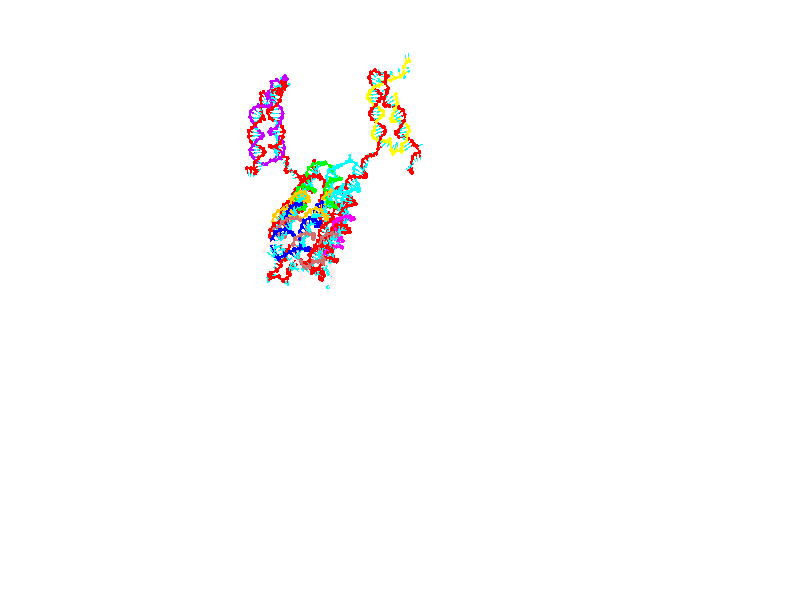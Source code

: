 // switches for output
#declare DRAW_BASES = 1; // possible values are 0, 1; only relevant for DNA ribbons
#declare DRAW_BASES_TYPE = 3; // possible values are 1, 2, 3; only relevant for DNA ribbons
#declare DRAW_FOG = 0; // set to 1 to enable fog

#include "colors.inc"

#include "transforms.inc"
background { rgb <1, 1, 1>}

#default {
   normal{
       ripples 0.25
       frequency 0.20
       turbulence 0.2
       lambda 5
   }
	finish {
		phong 0.1
		phong_size 40.
	}
}

// original window dimensions: 1024x640


// camera settings

camera {
	sky <0, 0.179814, -0.983701>
	up <0, 0.179814, -0.983701>
	right 1.6 * <1, 0, 0>
	location <25.469, 94.9851, 44.8844>
	look_at <25.469, 29.3977, 32.8955>
	direction <0, -65.5874, -11.9889>
	angle 67.0682
}


# declare cpy_camera_pos = <25.469, 94.9851, 44.8844>;
# if (DRAW_FOG = 1)
fog {
	fog_type 2
	up vnormalize(cpy_camera_pos)
	color rgbt<1,1,1,0.3>
	distance 1e-5
	fog_alt 3e-3
	fog_offset 28
}
# end


// LIGHTS

# declare lum = 6;
global_settings {
	ambient_light rgb lum * <0.05, 0.05, 0.05>
	max_trace_level 15
}# declare cpy_direct_light_amount = 0.25;
light_source
{	1000 * <-1, -1.16351, -0.803887>,
	rgb lum * cpy_direct_light_amount
	parallel
}

light_source
{	1000 * <1, 1.16351, 0.803887>,
	rgb lum * cpy_direct_light_amount
	parallel
}

// strand 0

// nucleotide -1

// particle -1
sphere {
	<4.124234, 15.068497, 14.742535> 0.250000
	pigment { color rgbt <1,0,0,0> }
	no_shadow
}
cylinder {
	<4.244795, 14.954887, 15.106620>,  <4.317132, 14.886722, 15.325070>, 0.100000
	pigment { color rgbt <1,0,0,0> }
	no_shadow
}
cylinder {
	<4.244795, 14.954887, 15.106620>,  <4.124234, 15.068497, 14.742535>, 0.100000
	pigment { color rgbt <1,0,0,0> }
	no_shadow
}

// particle -1
sphere {
	<4.244795, 14.954887, 15.106620> 0.100000
	pigment { color rgbt <1,0,0,0> }
	no_shadow
}
sphere {
	0, 1
	scale<0.080000,0.200000,0.300000>
	matrix <0.686719, -0.597600, -0.413874,
		0.661493, 0.749803, 0.014926,
		0.301404, -0.284024, 0.910212,
		4.335217, 14.869680, 15.379683>
	pigment { color rgbt <0,1,1,0> }
	no_shadow
}
cylinder {
	<4.652625, 14.615496, 14.590954>,  <4.124234, 15.068497, 14.742535>, 0.130000
	pigment { color rgbt <1,0,0,0> }
	no_shadow
}

// nucleotide -1

// particle -1
sphere {
	<4.652625, 14.615496, 14.590954> 0.250000
	pigment { color rgbt <1,0,0,0> }
	no_shadow
}
cylinder {
	<4.608515, 14.569196, 14.985809>,  <4.582049, 14.541415, 15.222722>, 0.100000
	pigment { color rgbt <1,0,0,0> }
	no_shadow
}
cylinder {
	<4.608515, 14.569196, 14.985809>,  <4.652625, 14.615496, 14.590954>, 0.100000
	pigment { color rgbt <1,0,0,0> }
	no_shadow
}

// particle -1
sphere {
	<4.608515, 14.569196, 14.985809> 0.100000
	pigment { color rgbt <1,0,0,0> }
	no_shadow
}
sphere {
	0, 1
	scale<0.080000,0.200000,0.300000>
	matrix <0.737335, -0.675520, 0.003158,
		0.666465, 0.728200, 0.159839,
		-0.110274, -0.115750, 0.987138,
		4.575432, 14.534471, 15.281951>
	pigment { color rgbt <0,1,1,0> }
	no_shadow
}
cylinder {
	<5.417687, 14.745660, 14.931737>,  <4.652625, 14.615496, 14.590954>, 0.130000
	pigment { color rgbt <1,0,0,0> }
	no_shadow
}

// nucleotide -1

// particle -1
sphere {
	<5.417687, 14.745660, 14.931737> 0.250000
	pigment { color rgbt <1,0,0,0> }
	no_shadow
}
cylinder {
	<5.164286, 14.543834, 15.166373>,  <5.012246, 14.422738, 15.307156>, 0.100000
	pigment { color rgbt <1,0,0,0> }
	no_shadow
}
cylinder {
	<5.164286, 14.543834, 15.166373>,  <5.417687, 14.745660, 14.931737>, 0.100000
	pigment { color rgbt <1,0,0,0> }
	no_shadow
}

// particle -1
sphere {
	<5.164286, 14.543834, 15.166373> 0.100000
	pigment { color rgbt <1,0,0,0> }
	no_shadow
}
sphere {
	0, 1
	scale<0.080000,0.200000,0.300000>
	matrix <0.738929, -0.619370, 0.265264,
		0.229474, 0.601495, 0.765209,
		-0.633503, -0.504564, 0.586591,
		4.974236, 14.392465, 15.342351>
	pigment { color rgbt <0,1,1,0> }
	no_shadow
}
cylinder {
	<5.377172, 15.264230, 15.427403>,  <5.417687, 14.745660, 14.931737>, 0.130000
	pigment { color rgbt <1,0,0,0> }
	no_shadow
}

// nucleotide -1

// particle -1
sphere {
	<5.377172, 15.264230, 15.427403> 0.250000
	pigment { color rgbt <1,0,0,0> }
	no_shadow
}
cylinder {
	<5.704025, 15.297881, 15.199293>,  <5.900137, 15.318072, 15.062427>, 0.100000
	pigment { color rgbt <1,0,0,0> }
	no_shadow
}
cylinder {
	<5.704025, 15.297881, 15.199293>,  <5.377172, 15.264230, 15.427403>, 0.100000
	pigment { color rgbt <1,0,0,0> }
	no_shadow
}

// particle -1
sphere {
	<5.704025, 15.297881, 15.199293> 0.100000
	pigment { color rgbt <1,0,0,0> }
	no_shadow
}
sphere {
	0, 1
	scale<0.080000,0.200000,0.300000>
	matrix <-0.508447, 0.571330, -0.644255,
		0.271616, 0.816397, 0.509628,
		0.817133, 0.084129, -0.570277,
		5.949165, 15.323120, 15.028210>
	pigment { color rgbt <0,1,1,0> }
	no_shadow
}
cylinder {
	<5.332464, 15.860685, 15.053020>,  <5.377172, 15.264230, 15.427403>, 0.130000
	pigment { color rgbt <1,0,0,0> }
	no_shadow
}

// nucleotide -1

// particle -1
sphere {
	<5.332464, 15.860685, 15.053020> 0.250000
	pigment { color rgbt <1,0,0,0> }
	no_shadow
}
cylinder {
	<5.613096, 15.656909, 14.853719>,  <5.781475, 15.534643, 14.734138>, 0.100000
	pigment { color rgbt <1,0,0,0> }
	no_shadow
}
cylinder {
	<5.613096, 15.656909, 14.853719>,  <5.332464, 15.860685, 15.053020>, 0.100000
	pigment { color rgbt <1,0,0,0> }
	no_shadow
}

// particle -1
sphere {
	<5.613096, 15.656909, 14.853719> 0.100000
	pigment { color rgbt <1,0,0,0> }
	no_shadow
}
sphere {
	0, 1
	scale<0.080000,0.200000,0.300000>
	matrix <-0.119950, 0.604805, -0.787288,
		0.702422, 0.612111, 0.363212,
		0.701580, -0.509441, -0.498251,
		5.823570, 15.504077, 14.704244>
	pigment { color rgbt <0,1,1,0> }
	no_shadow
}
cylinder {
	<5.539231, 16.317017, 14.474471>,  <5.332464, 15.860685, 15.053020>, 0.130000
	pigment { color rgbt <1,0,0,0> }
	no_shadow
}

// nucleotide -1

// particle -1
sphere {
	<5.539231, 16.317017, 14.474471> 0.250000
	pigment { color rgbt <1,0,0,0> }
	no_shadow
}
cylinder {
	<5.691611, 15.958323, 14.384361>,  <5.783040, 15.743108, 14.330296>, 0.100000
	pigment { color rgbt <1,0,0,0> }
	no_shadow
}
cylinder {
	<5.691611, 15.958323, 14.384361>,  <5.539231, 16.317017, 14.474471>, 0.100000
	pigment { color rgbt <1,0,0,0> }
	no_shadow
}

// particle -1
sphere {
	<5.691611, 15.958323, 14.384361> 0.100000
	pigment { color rgbt <1,0,0,0> }
	no_shadow
}
sphere {
	0, 1
	scale<0.080000,0.200000,0.300000>
	matrix <0.046875, 0.262064, -0.963911,
		0.923406, 0.356643, 0.141868,
		0.380951, -0.896732, -0.225274,
		5.805897, 15.689304, 14.316779>
	pigment { color rgbt <0,1,1,0> }
	no_shadow
}
cylinder {
	<6.063347, 16.405581, 13.965553>,  <5.539231, 16.317017, 14.474471>, 0.130000
	pigment { color rgbt <1,0,0,0> }
	no_shadow
}

// nucleotide -1

// particle -1
sphere {
	<6.063347, 16.405581, 13.965553> 0.250000
	pigment { color rgbt <1,0,0,0> }
	no_shadow
}
cylinder {
	<5.948416, 16.025675, 13.915923>,  <5.879457, 15.797732, 13.886146>, 0.100000
	pigment { color rgbt <1,0,0,0> }
	no_shadow
}
cylinder {
	<5.948416, 16.025675, 13.915923>,  <6.063347, 16.405581, 13.965553>, 0.100000
	pigment { color rgbt <1,0,0,0> }
	no_shadow
}

// particle -1
sphere {
	<5.948416, 16.025675, 13.915923> 0.100000
	pigment { color rgbt <1,0,0,0> }
	no_shadow
}
sphere {
	0, 1
	scale<0.080000,0.200000,0.300000>
	matrix <0.121998, 0.092193, -0.988239,
		0.950031, -0.299086, 0.089380,
		-0.287328, -0.949762, -0.124074,
		5.862217, 15.740746, 13.878701>
	pigment { color rgbt <0,1,1,0> }
	no_shadow
}
cylinder {
	<6.578091, 16.134926, 13.542963>,  <6.063347, 16.405581, 13.965553>, 0.130000
	pigment { color rgbt <1,0,0,0> }
	no_shadow
}

// nucleotide -1

// particle -1
sphere {
	<6.578091, 16.134926, 13.542963> 0.250000
	pigment { color rgbt <1,0,0,0> }
	no_shadow
}
cylinder {
	<6.262081, 15.892084, 13.508821>,  <6.072474, 15.746379, 13.488337>, 0.100000
	pigment { color rgbt <1,0,0,0> }
	no_shadow
}
cylinder {
	<6.262081, 15.892084, 13.508821>,  <6.578091, 16.134926, 13.542963>, 0.100000
	pigment { color rgbt <1,0,0,0> }
	no_shadow
}

// particle -1
sphere {
	<6.262081, 15.892084, 13.508821> 0.100000
	pigment { color rgbt <1,0,0,0> }
	no_shadow
}
sphere {
	0, 1
	scale<0.080000,0.200000,0.300000>
	matrix <-0.036165, 0.185129, -0.982048,
		0.612007, -0.772756, -0.168213,
		-0.790025, -0.607104, -0.085353,
		6.025073, 15.709953, 13.483215>
	pigment { color rgbt <0,1,1,0> }
	no_shadow
}
cylinder {
	<6.698519, 15.639801, 12.976756>,  <6.578091, 16.134926, 13.542963>, 0.130000
	pigment { color rgbt <1,0,0,0> }
	no_shadow
}

// nucleotide -1

// particle -1
sphere {
	<6.698519, 15.639801, 12.976756> 0.250000
	pigment { color rgbt <1,0,0,0> }
	no_shadow
}
cylinder {
	<6.302010, 15.656258, 13.026852>,  <6.064104, 15.666131, 13.056909>, 0.100000
	pigment { color rgbt <1,0,0,0> }
	no_shadow
}
cylinder {
	<6.302010, 15.656258, 13.026852>,  <6.698519, 15.639801, 12.976756>, 0.100000
	pigment { color rgbt <1,0,0,0> }
	no_shadow
}

// particle -1
sphere {
	<6.302010, 15.656258, 13.026852> 0.100000
	pigment { color rgbt <1,0,0,0> }
	no_shadow
}
sphere {
	0, 1
	scale<0.080000,0.200000,0.300000>
	matrix <-0.115852, 0.181393, -0.976563,
		-0.062895, -0.982549, -0.175044,
		-0.991273, 0.041142, 0.125239,
		6.004628, 15.668600, 13.064424>
	pigment { color rgbt <0,1,1,0> }
	no_shadow
}
cylinder {
	<6.380797, 15.258989, 12.449018>,  <6.698519, 15.639801, 12.976756>, 0.130000
	pigment { color rgbt <1,0,0,0> }
	no_shadow
}

// nucleotide -1

// particle -1
sphere {
	<6.380797, 15.258989, 12.449018> 0.250000
	pigment { color rgbt <1,0,0,0> }
	no_shadow
}
cylinder {
	<6.066988, 15.463729, 12.589035>,  <5.878701, 15.586573, 12.673045>, 0.100000
	pigment { color rgbt <1,0,0,0> }
	no_shadow
}
cylinder {
	<6.066988, 15.463729, 12.589035>,  <6.380797, 15.258989, 12.449018>, 0.100000
	pigment { color rgbt <1,0,0,0> }
	no_shadow
}

// particle -1
sphere {
	<6.066988, 15.463729, 12.589035> 0.100000
	pigment { color rgbt <1,0,0,0> }
	no_shadow
}
sphere {
	0, 1
	scale<0.080000,0.200000,0.300000>
	matrix <-0.303173, 0.175822, -0.936575,
		-0.540931, -0.840890, 0.017243,
		-0.784525, 0.511850, 0.350043,
		5.831630, 15.617284, 12.694048>
	pigment { color rgbt <0,1,1,0> }
	no_shadow
}
cylinder {
	<5.844994, 14.945247, 12.093071>,  <6.380797, 15.258989, 12.449018>, 0.130000
	pigment { color rgbt <1,0,0,0> }
	no_shadow
}

// nucleotide -1

// particle -1
sphere {
	<5.844994, 14.945247, 12.093071> 0.250000
	pigment { color rgbt <1,0,0,0> }
	no_shadow
}
cylinder {
	<5.728874, 15.306737, 12.218932>,  <5.659202, 15.523631, 12.294449>, 0.100000
	pigment { color rgbt <1,0,0,0> }
	no_shadow
}
cylinder {
	<5.728874, 15.306737, 12.218932>,  <5.844994, 14.945247, 12.093071>, 0.100000
	pigment { color rgbt <1,0,0,0> }
	no_shadow
}

// particle -1
sphere {
	<5.728874, 15.306737, 12.218932> 0.100000
	pigment { color rgbt <1,0,0,0> }
	no_shadow
}
sphere {
	0, 1
	scale<0.080000,0.200000,0.300000>
	matrix <-0.351004, 0.205332, -0.913584,
		-0.890237, -0.375658, 0.257603,
		-0.290301, 0.903726, 0.314652,
		5.641783, 15.577854, 12.313328>
	pigment { color rgbt <0,1,1,0> }
	no_shadow
}
cylinder {
	<5.088941, 15.146449, 11.887050>,  <5.844994, 14.945247, 12.093071>, 0.130000
	pigment { color rgbt <1,0,0,0> }
	no_shadow
}

// nucleotide -1

// particle -1
sphere {
	<5.088941, 15.146449, 11.887050> 0.250000
	pigment { color rgbt <1,0,0,0> }
	no_shadow
}
cylinder {
	<5.294508, 15.486796, 11.930705>,  <5.417848, 15.691005, 11.956898>, 0.100000
	pigment { color rgbt <1,0,0,0> }
	no_shadow
}
cylinder {
	<5.294508, 15.486796, 11.930705>,  <5.088941, 15.146449, 11.887050>, 0.100000
	pigment { color rgbt <1,0,0,0> }
	no_shadow
}

// particle -1
sphere {
	<5.294508, 15.486796, 11.930705> 0.100000
	pigment { color rgbt <1,0,0,0> }
	no_shadow
}
sphere {
	0, 1
	scale<0.080000,0.200000,0.300000>
	matrix <-0.161651, 0.221000, -0.961784,
		-0.842471, 0.476635, 0.251119,
		0.513917, 0.850869, 0.109138,
		5.448683, 15.742057, 11.963447>
	pigment { color rgbt <0,1,1,0> }
	no_shadow
}
cylinder {
	<4.651268, 15.668901, 11.702044>,  <5.088941, 15.146449, 11.887050>, 0.130000
	pigment { color rgbt <1,0,0,0> }
	no_shadow
}

// nucleotide -1

// particle -1
sphere {
	<4.651268, 15.668901, 11.702044> 0.250000
	pigment { color rgbt <1,0,0,0> }
	no_shadow
}
cylinder {
	<4.999623, 15.864709, 11.684488>,  <5.208636, 15.982194, 11.673955>, 0.100000
	pigment { color rgbt <1,0,0,0> }
	no_shadow
}
cylinder {
	<4.999623, 15.864709, 11.684488>,  <4.651268, 15.668901, 11.702044>, 0.100000
	pigment { color rgbt <1,0,0,0> }
	no_shadow
}

// particle -1
sphere {
	<4.999623, 15.864709, 11.684488> 0.100000
	pigment { color rgbt <1,0,0,0> }
	no_shadow
}
sphere {
	0, 1
	scale<0.080000,0.200000,0.300000>
	matrix <-0.181742, 0.237779, -0.954165,
		-0.456646, 0.838947, 0.296045,
		0.870887, 0.489519, -0.043891,
		5.260889, 16.011564, 11.671321>
	pigment { color rgbt <0,1,1,0> }
	no_shadow
}
cylinder {
	<4.554156, 16.274216, 11.330989>,  <4.651268, 15.668901, 11.702044>, 0.130000
	pigment { color rgbt <1,0,0,0> }
	no_shadow
}

// nucleotide -1

// particle -1
sphere {
	<4.554156, 16.274216, 11.330989> 0.250000
	pigment { color rgbt <1,0,0,0> }
	no_shadow
}
cylinder {
	<4.948824, 16.225695, 11.287598>,  <5.185625, 16.196583, 11.261562>, 0.100000
	pigment { color rgbt <1,0,0,0> }
	no_shadow
}
cylinder {
	<4.948824, 16.225695, 11.287598>,  <4.554156, 16.274216, 11.330989>, 0.100000
	pigment { color rgbt <1,0,0,0> }
	no_shadow
}

// particle -1
sphere {
	<4.948824, 16.225695, 11.287598> 0.100000
	pigment { color rgbt <1,0,0,0> }
	no_shadow
}
sphere {
	0, 1
	scale<0.080000,0.200000,0.300000>
	matrix <-0.060067, 0.348061, -0.935546,
		0.151240, 0.929591, 0.336135,
		0.986670, -0.121302, -0.108479,
		5.244825, 16.189304, 11.255054>
	pigment { color rgbt <0,1,1,0> }
	no_shadow
}
cylinder {
	<4.671042, 16.953007, 10.989864>,  <4.554156, 16.274216, 11.330989>, 0.130000
	pigment { color rgbt <1,0,0,0> }
	no_shadow
}

// nucleotide -1

// particle -1
sphere {
	<4.671042, 16.953007, 10.989864> 0.250000
	pigment { color rgbt <1,0,0,0> }
	no_shadow
}
cylinder {
	<4.981106, 16.706804, 10.932906>,  <5.167145, 16.559082, 10.898731>, 0.100000
	pigment { color rgbt <1,0,0,0> }
	no_shadow
}
cylinder {
	<4.981106, 16.706804, 10.932906>,  <4.671042, 16.953007, 10.989864>, 0.100000
	pigment { color rgbt <1,0,0,0> }
	no_shadow
}

// particle -1
sphere {
	<4.981106, 16.706804, 10.932906> 0.100000
	pigment { color rgbt <1,0,0,0> }
	no_shadow
}
sphere {
	0, 1
	scale<0.080000,0.200000,0.300000>
	matrix <0.176354, 0.427249, -0.886768,
		0.606651, 0.662275, 0.439734,
		0.775160, -0.615508, -0.142396,
		5.213655, 16.522152, 10.890187>
	pigment { color rgbt <0,1,1,0> }
	no_shadow
}
cylinder {
	<5.208951, 17.304182, 10.757989>,  <4.671042, 16.953007, 10.989864>, 0.130000
	pigment { color rgbt <1,0,0,0> }
	no_shadow
}

// nucleotide -1

// particle -1
sphere {
	<5.208951, 17.304182, 10.757989> 0.250000
	pigment { color rgbt <1,0,0,0> }
	no_shadow
}
cylinder {
	<5.314695, 16.942583, 10.623586>,  <5.378141, 16.725624, 10.542944>, 0.100000
	pigment { color rgbt <1,0,0,0> }
	no_shadow
}
cylinder {
	<5.314695, 16.942583, 10.623586>,  <5.208951, 17.304182, 10.757989>, 0.100000
	pigment { color rgbt <1,0,0,0> }
	no_shadow
}

// particle -1
sphere {
	<5.314695, 16.942583, 10.623586> 0.100000
	pigment { color rgbt <1,0,0,0> }
	no_shadow
}
sphere {
	0, 1
	scale<0.080000,0.200000,0.300000>
	matrix <0.201100, 0.392414, -0.897536,
		0.943225, 0.169701, 0.285533,
		0.264360, -0.903998, -0.336007,
		5.394003, 16.671383, 10.522783>
	pigment { color rgbt <0,1,1,0> }
	no_shadow
}
cylinder {
	<5.708928, 17.479111, 10.325719>,  <5.208951, 17.304182, 10.757989>, 0.130000
	pigment { color rgbt <1,0,0,0> }
	no_shadow
}

// nucleotide -1

// particle -1
sphere {
	<5.708928, 17.479111, 10.325719> 0.250000
	pigment { color rgbt <1,0,0,0> }
	no_shadow
}
cylinder {
	<5.635104, 17.098759, 10.226308>,  <5.590810, 16.870548, 10.166661>, 0.100000
	pigment { color rgbt <1,0,0,0> }
	no_shadow
}
cylinder {
	<5.635104, 17.098759, 10.226308>,  <5.708928, 17.479111, 10.325719>, 0.100000
	pigment { color rgbt <1,0,0,0> }
	no_shadow
}

// particle -1
sphere {
	<5.635104, 17.098759, 10.226308> 0.100000
	pigment { color rgbt <1,0,0,0> }
	no_shadow
}
sphere {
	0, 1
	scale<0.080000,0.200000,0.300000>
	matrix <0.339561, 0.175607, -0.924046,
		0.922299, -0.254931, 0.290472,
		-0.184559, -0.950880, -0.248527,
		5.579736, 16.813496, 10.151750>
	pigment { color rgbt <0,1,1,0> }
	no_shadow
}
cylinder {
	<6.324908, 17.312338, 9.890703>,  <5.708928, 17.479111, 10.325719>, 0.130000
	pigment { color rgbt <1,0,0,0> }
	no_shadow
}

// nucleotide -1

// particle -1
sphere {
	<6.324908, 17.312338, 9.890703> 0.250000
	pigment { color rgbt <1,0,0,0> }
	no_shadow
}
cylinder {
	<6.067380, 17.018993, 9.803363>,  <5.912863, 16.842987, 9.750958>, 0.100000
	pigment { color rgbt <1,0,0,0> }
	no_shadow
}
cylinder {
	<6.067380, 17.018993, 9.803363>,  <6.324908, 17.312338, 9.890703>, 0.100000
	pigment { color rgbt <1,0,0,0> }
	no_shadow
}

// particle -1
sphere {
	<6.067380, 17.018993, 9.803363> 0.100000
	pigment { color rgbt <1,0,0,0> }
	no_shadow
}
sphere {
	0, 1
	scale<0.080000,0.200000,0.300000>
	matrix <0.231281, 0.085505, -0.969122,
		0.729388, -0.674440, 0.114563,
		-0.643819, -0.733362, -0.218351,
		5.874234, 16.798985, 9.737858>
	pigment { color rgbt <0,1,1,0> }
	no_shadow
}
cylinder {
	<6.635295, 16.950624, 9.416472>,  <6.324908, 17.312338, 9.890703>, 0.130000
	pigment { color rgbt <1,0,0,0> }
	no_shadow
}

// nucleotide -1

// particle -1
sphere {
	<6.635295, 16.950624, 9.416472> 0.250000
	pigment { color rgbt <1,0,0,0> }
	no_shadow
}
cylinder {
	<6.247176, 16.865795, 9.369915>,  <6.014304, 16.814898, 9.341981>, 0.100000
	pigment { color rgbt <1,0,0,0> }
	no_shadow
}
cylinder {
	<6.247176, 16.865795, 9.369915>,  <6.635295, 16.950624, 9.416472>, 0.100000
	pigment { color rgbt <1,0,0,0> }
	no_shadow
}

// particle -1
sphere {
	<6.247176, 16.865795, 9.369915> 0.100000
	pigment { color rgbt <1,0,0,0> }
	no_shadow
}
sphere {
	0, 1
	scale<0.080000,0.200000,0.300000>
	matrix <0.131673, -0.059364, -0.989514,
		0.202940, -0.975449, 0.085526,
		-0.970298, -0.212074, -0.116393,
		5.956086, 16.802174, 9.334997>
	pigment { color rgbt <0,1,1,0> }
	no_shadow
}
cylinder {
	<6.619160, 16.224949, 9.206878>,  <6.635295, 16.950624, 9.416472>, 0.130000
	pigment { color rgbt <1,0,0,0> }
	no_shadow
}

// nucleotide -1

// particle -1
sphere {
	<6.619160, 16.224949, 9.206878> 0.250000
	pigment { color rgbt <1,0,0,0> }
	no_shadow
}
cylinder {
	<6.285110, 16.403059, 9.077698>,  <6.084679, 16.509924, 9.000190>, 0.100000
	pigment { color rgbt <1,0,0,0> }
	no_shadow
}
cylinder {
	<6.285110, 16.403059, 9.077698>,  <6.619160, 16.224949, 9.206878>, 0.100000
	pigment { color rgbt <1,0,0,0> }
	no_shadow
}

// particle -1
sphere {
	<6.285110, 16.403059, 9.077698> 0.100000
	pigment { color rgbt <1,0,0,0> }
	no_shadow
}
sphere {
	0, 1
	scale<0.080000,0.200000,0.300000>
	matrix <0.318415, -0.087406, -0.943913,
		-0.448528, -0.891118, -0.068786,
		-0.835125, 0.445274, -0.322949,
		6.034572, 16.536642, 8.980813>
	pigment { color rgbt <0,1,1,0> }
	no_shadow
}
cylinder {
	<6.403139, 15.809452, 8.733747>,  <6.619160, 16.224949, 9.206878>, 0.130000
	pigment { color rgbt <1,0,0,0> }
	no_shadow
}

// nucleotide -1

// particle -1
sphere {
	<6.403139, 15.809452, 8.733747> 0.250000
	pigment { color rgbt <1,0,0,0> }
	no_shadow
}
cylinder {
	<6.221403, 16.151598, 8.634208>,  <6.112362, 16.356886, 8.574484>, 0.100000
	pigment { color rgbt <1,0,0,0> }
	no_shadow
}
cylinder {
	<6.221403, 16.151598, 8.634208>,  <6.403139, 15.809452, 8.733747>, 0.100000
	pigment { color rgbt <1,0,0,0> }
	no_shadow
}

// particle -1
sphere {
	<6.221403, 16.151598, 8.634208> 0.100000
	pigment { color rgbt <1,0,0,0> }
	no_shadow
}
sphere {
	0, 1
	scale<0.080000,0.200000,0.300000>
	matrix <0.234862, -0.154447, -0.959680,
		-0.859312, -0.494465, -0.130721,
		-0.454338, 0.855366, -0.248849,
		6.085102, 16.408207, 8.559553>
	pigment { color rgbt <0,1,1,0> }
	no_shadow
}
cylinder {
	<6.030492, 15.755171, 8.010555>,  <6.403139, 15.809452, 8.733747>, 0.130000
	pigment { color rgbt <1,0,0,0> }
	no_shadow
}

// nucleotide -1

// particle -1
sphere {
	<6.030492, 15.755171, 8.010555> 0.250000
	pigment { color rgbt <1,0,0,0> }
	no_shadow
}
cylinder {
	<6.079929, 16.143496, 8.092776>,  <6.109591, 16.376490, 8.142109>, 0.100000
	pigment { color rgbt <1,0,0,0> }
	no_shadow
}
cylinder {
	<6.079929, 16.143496, 8.092776>,  <6.030492, 15.755171, 8.010555>, 0.100000
	pigment { color rgbt <1,0,0,0> }
	no_shadow
}

// particle -1
sphere {
	<6.079929, 16.143496, 8.092776> 0.100000
	pigment { color rgbt <1,0,0,0> }
	no_shadow
}
sphere {
	0, 1
	scale<0.080000,0.200000,0.300000>
	matrix <0.528542, 0.110912, -0.841631,
		-0.839862, 0.212662, -0.499406,
		0.123593, 0.970811, 0.205552,
		6.117007, 16.434738, 8.154442>
	pigment { color rgbt <0,1,1,0> }
	no_shadow
}
cylinder {
	<6.098231, 16.011650, 7.348117>,  <6.030492, 15.755171, 8.010555>, 0.130000
	pigment { color rgbt <1,0,0,0> }
	no_shadow
}

// nucleotide -1

// particle -1
sphere {
	<6.098231, 16.011650, 7.348117> 0.250000
	pigment { color rgbt <1,0,0,0> }
	no_shadow
}
cylinder {
	<6.230154, 16.323219, 7.561472>,  <6.309308, 16.510162, 7.689486>, 0.100000
	pigment { color rgbt <1,0,0,0> }
	no_shadow
}
cylinder {
	<6.230154, 16.323219, 7.561472>,  <6.098231, 16.011650, 7.348117>, 0.100000
	pigment { color rgbt <1,0,0,0> }
	no_shadow
}

// particle -1
sphere {
	<6.230154, 16.323219, 7.561472> 0.100000
	pigment { color rgbt <1,0,0,0> }
	no_shadow
}
sphere {
	0, 1
	scale<0.080000,0.200000,0.300000>
	matrix <0.562227, 0.291814, -0.773786,
		-0.758372, 0.555086, -0.341691,
		0.329808, 0.778925, 0.533387,
		6.329096, 16.556896, 7.721488>
	pigment { color rgbt <0,1,1,0> }
	no_shadow
}
cylinder {
	<6.027525, 16.520309, 6.803263>,  <6.098231, 16.011650, 7.348117>, 0.130000
	pigment { color rgbt <1,0,0,0> }
	no_shadow
}

// nucleotide -1

// particle -1
sphere {
	<6.027525, 16.520309, 6.803263> 0.250000
	pigment { color rgbt <1,0,0,0> }
	no_shadow
}
cylinder {
	<6.280158, 16.648558, 7.085626>,  <6.431737, 16.725506, 7.255044>, 0.100000
	pigment { color rgbt <1,0,0,0> }
	no_shadow
}
cylinder {
	<6.280158, 16.648558, 7.085626>,  <6.027525, 16.520309, 6.803263>, 0.100000
	pigment { color rgbt <1,0,0,0> }
	no_shadow
}

// particle -1
sphere {
	<6.280158, 16.648558, 7.085626> 0.100000
	pigment { color rgbt <1,0,0,0> }
	no_shadow
}
sphere {
	0, 1
	scale<0.080000,0.200000,0.300000>
	matrix <0.666883, 0.239727, -0.705548,
		-0.395438, 0.916370, -0.062409,
		0.631581, 0.320620, 0.705909,
		6.469633, 16.744743, 7.297399>
	pigment { color rgbt <0,1,1,0> }
	no_shadow
}
cylinder {
	<6.228043, 17.212738, 6.498789>,  <6.027525, 16.520309, 6.803263>, 0.130000
	pigment { color rgbt <1,0,0,0> }
	no_shadow
}

// nucleotide -1

// particle -1
sphere {
	<6.228043, 17.212738, 6.498789> 0.250000
	pigment { color rgbt <1,0,0,0> }
	no_shadow
}
cylinder {
	<6.488545, 17.117580, 6.787031>,  <6.644847, 17.060486, 6.959976>, 0.100000
	pigment { color rgbt <1,0,0,0> }
	no_shadow
}
cylinder {
	<6.488545, 17.117580, 6.787031>,  <6.228043, 17.212738, 6.498789>, 0.100000
	pigment { color rgbt <1,0,0,0> }
	no_shadow
}

// particle -1
sphere {
	<6.488545, 17.117580, 6.787031> 0.100000
	pigment { color rgbt <1,0,0,0> }
	no_shadow
}
sphere {
	0, 1
	scale<0.080000,0.200000,0.300000>
	matrix <0.758803, 0.215581, -0.614608,
		-0.009136, 0.947064, 0.320915,
		0.651257, -0.237896, 0.720604,
		6.683922, 17.046211, 7.003212>
	pigment { color rgbt <0,1,1,0> }
	no_shadow
}
cylinder {
	<6.733321, 17.774445, 6.567326>,  <6.228043, 17.212738, 6.498789>, 0.130000
	pigment { color rgbt <1,0,0,0> }
	no_shadow
}

// nucleotide -1

// particle -1
sphere {
	<6.733321, 17.774445, 6.567326> 0.250000
	pigment { color rgbt <1,0,0,0> }
	no_shadow
}
cylinder {
	<6.915120, 17.449759, 6.714049>,  <7.024199, 17.254946, 6.802083>, 0.100000
	pigment { color rgbt <1,0,0,0> }
	no_shadow
}
cylinder {
	<6.915120, 17.449759, 6.714049>,  <6.733321, 17.774445, 6.567326>, 0.100000
	pigment { color rgbt <1,0,0,0> }
	no_shadow
}

// particle -1
sphere {
	<6.915120, 17.449759, 6.714049> 0.100000
	pigment { color rgbt <1,0,0,0> }
	no_shadow
}
sphere {
	0, 1
	scale<0.080000,0.200000,0.300000>
	matrix <0.848869, 0.269915, -0.454497,
		0.269915, 0.517939, 0.811717,
		0.454497, -0.811717, 0.366808,
		7.051468, 17.206244, 6.824092>
	pigment { color rgbt <0,1,1,0> }
	no_shadow
}
cylinder {
	<7.268408, 17.906921, 7.076147>,  <6.733321, 17.774445, 6.567326>, 0.130000
	pigment { color rgbt <1,0,0,0> }
	no_shadow
}

// nucleotide -1

// particle -1
sphere {
	<7.268408, 17.906921, 7.076147> 0.250000
	pigment { color rgbt <1,0,0,0> }
	no_shadow
}
cylinder {
	<7.347655, 17.591196, 6.843689>,  <7.395204, 17.401760, 6.704214>, 0.100000
	pigment { color rgbt <1,0,0,0> }
	no_shadow
}
cylinder {
	<7.347655, 17.591196, 6.843689>,  <7.268408, 17.906921, 7.076147>, 0.100000
	pigment { color rgbt <1,0,0,0> }
	no_shadow
}

// particle -1
sphere {
	<7.347655, 17.591196, 6.843689> 0.100000
	pigment { color rgbt <1,0,0,0> }
	no_shadow
}
sphere {
	0, 1
	scale<0.080000,0.200000,0.300000>
	matrix <0.790546, 0.479189, -0.381332,
		0.579470, -0.383873, 0.718927,
		0.198119, -0.789316, -0.581145,
		7.407091, 17.354401, 6.669345>
	pigment { color rgbt <0,1,1,0> }
	no_shadow
}
cylinder {
	<8.027170, 17.747013, 7.165670>,  <7.268408, 17.906921, 7.076147>, 0.130000
	pigment { color rgbt <1,0,0,0> }
	no_shadow
}

// nucleotide -1

// particle -1
sphere {
	<8.027170, 17.747013, 7.165670> 0.250000
	pigment { color rgbt <1,0,0,0> }
	no_shadow
}
cylinder {
	<7.882675, 17.636240, 6.809509>,  <7.795978, 17.569777, 6.595813>, 0.100000
	pigment { color rgbt <1,0,0,0> }
	no_shadow
}
cylinder {
	<7.882675, 17.636240, 6.809509>,  <8.027170, 17.747013, 7.165670>, 0.100000
	pigment { color rgbt <1,0,0,0> }
	no_shadow
}

// particle -1
sphere {
	<7.882675, 17.636240, 6.809509> 0.100000
	pigment { color rgbt <1,0,0,0> }
	no_shadow
}
sphere {
	0, 1
	scale<0.080000,0.200000,0.300000>
	matrix <0.851486, 0.291273, -0.436041,
		0.380104, -0.915679, 0.130586,
		-0.361238, -0.276933, -0.890402,
		7.774303, 17.553160, 6.542389>
	pigment { color rgbt <0,1,1,0> }
	no_shadow
}
cylinder {
	<8.051672, 18.230408, 6.665783>,  <8.027170, 17.747013, 7.165670>, 0.130000
	pigment { color rgbt <1,0,0,0> }
	no_shadow
}

// nucleotide -1

// particle -1
sphere {
	<8.051672, 18.230408, 6.665783> 0.250000
	pigment { color rgbt <1,0,0,0> }
	no_shadow
}
cylinder {
	<8.355513, 18.126793, 6.427152>,  <8.537817, 18.064623, 6.283973>, 0.100000
	pigment { color rgbt <1,0,0,0> }
	no_shadow
}
cylinder {
	<8.355513, 18.126793, 6.427152>,  <8.051672, 18.230408, 6.665783>, 0.100000
	pigment { color rgbt <1,0,0,0> }
	no_shadow
}

// particle -1
sphere {
	<8.355513, 18.126793, 6.427152> 0.100000
	pigment { color rgbt <1,0,0,0> }
	no_shadow
}
sphere {
	0, 1
	scale<0.080000,0.200000,0.300000>
	matrix <0.430687, 0.887669, 0.162946,
		0.487355, -0.380713, 0.785839,
		0.759601, -0.259038, -0.596578,
		8.583393, 18.049082, 6.248178>
	pigment { color rgbt <0,1,1,0> }
	no_shadow
}
cylinder {
	<8.803022, 18.185537, 7.035081>,  <8.051672, 18.230408, 6.665783>, 0.130000
	pigment { color rgbt <1,0,0,0> }
	no_shadow
}

// nucleotide -1

// particle -1
sphere {
	<8.803022, 18.185537, 7.035081> 0.250000
	pigment { color rgbt <1,0,0,0> }
	no_shadow
}
cylinder {
	<8.820004, 18.293886, 6.650410>,  <8.830192, 18.358896, 6.419607>, 0.100000
	pigment { color rgbt <1,0,0,0> }
	no_shadow
}
cylinder {
	<8.820004, 18.293886, 6.650410>,  <8.803022, 18.185537, 7.035081>, 0.100000
	pigment { color rgbt <1,0,0,0> }
	no_shadow
}

// particle -1
sphere {
	<8.820004, 18.293886, 6.650410> 0.100000
	pigment { color rgbt <1,0,0,0> }
	no_shadow
}
sphere {
	0, 1
	scale<0.080000,0.200000,0.300000>
	matrix <0.353454, 0.896227, 0.268042,
		0.934488, -0.351288, -0.057695,
		0.042452, 0.270874, -0.961678,
		8.832739, 18.375149, 6.361906>
	pigment { color rgbt <0,1,1,0> }
	no_shadow
}
cylinder {
	<9.388277, 18.188713, 6.700164>,  <8.803022, 18.185537, 7.035081>, 0.130000
	pigment { color rgbt <1,0,0,0> }
	no_shadow
}

// nucleotide -1

// particle -1
sphere {
	<9.388277, 18.188713, 6.700164> 0.250000
	pigment { color rgbt <1,0,0,0> }
	no_shadow
}
cylinder {
	<9.140146, 18.482939, 6.591250>,  <8.991268, 18.659473, 6.525902>, 0.100000
	pigment { color rgbt <1,0,0,0> }
	no_shadow
}
cylinder {
	<9.140146, 18.482939, 6.591250>,  <9.388277, 18.188713, 6.700164>, 0.100000
	pigment { color rgbt <1,0,0,0> }
	no_shadow
}

// particle -1
sphere {
	<9.140146, 18.482939, 6.591250> 0.100000
	pigment { color rgbt <1,0,0,0> }
	no_shadow
}
sphere {
	0, 1
	scale<0.080000,0.200000,0.300000>
	matrix <0.646685, 0.676090, 0.353129,
		0.443839, 0.042973, -0.895076,
		-0.620327, 0.735565, -0.272285,
		8.954048, 18.703608, 6.509565>
	pigment { color rgbt <0,1,1,0> }
	no_shadow
}
cylinder {
	<9.799417, 18.595993, 6.194815>,  <9.388277, 18.188713, 6.700164>, 0.130000
	pigment { color rgbt <1,0,0,0> }
	no_shadow
}

// nucleotide -1

// particle -1
sphere {
	<9.799417, 18.595993, 6.194815> 0.250000
	pigment { color rgbt <1,0,0,0> }
	no_shadow
}
cylinder {
	<9.479559, 18.784195, 6.344048>,  <9.287644, 18.897116, 6.433587>, 0.100000
	pigment { color rgbt <1,0,0,0> }
	no_shadow
}
cylinder {
	<9.479559, 18.784195, 6.344048>,  <9.799417, 18.595993, 6.194815>, 0.100000
	pigment { color rgbt <1,0,0,0> }
	no_shadow
}

// particle -1
sphere {
	<9.479559, 18.784195, 6.344048> 0.100000
	pigment { color rgbt <1,0,0,0> }
	no_shadow
}
sphere {
	0, 1
	scale<0.080000,0.200000,0.300000>
	matrix <0.596969, 0.689931, 0.409419,
		-0.064766, 0.550108, -0.832578,
		-0.799646, 0.470507, 0.373082,
		9.239665, 18.925346, 6.455972>
	pigment { color rgbt <0,1,1,0> }
	no_shadow
}
cylinder {
	<10.003001, 19.304193, 6.245428>,  <9.799417, 18.595993, 6.194815>, 0.130000
	pigment { color rgbt <1,0,0,0> }
	no_shadow
}

// nucleotide -1

// particle -1
sphere {
	<10.003001, 19.304193, 6.245428> 0.250000
	pigment { color rgbt <1,0,0,0> }
	no_shadow
}
cylinder {
	<9.730331, 19.220217, 6.525783>,  <9.566730, 19.169830, 6.693996>, 0.100000
	pigment { color rgbt <1,0,0,0> }
	no_shadow
}
cylinder {
	<9.730331, 19.220217, 6.525783>,  <10.003001, 19.304193, 6.245428>, 0.100000
	pigment { color rgbt <1,0,0,0> }
	no_shadow
}

// particle -1
sphere {
	<9.730331, 19.220217, 6.525783> 0.100000
	pigment { color rgbt <1,0,0,0> }
	no_shadow
}
sphere {
	0, 1
	scale<0.080000,0.200000,0.300000>
	matrix <0.442298, 0.644851, 0.623329,
		-0.582830, 0.734910, -0.346723,
		-0.681676, -0.209940, 0.700888,
		9.525828, 19.157234, 6.736049>
	pigment { color rgbt <0,1,1,0> }
	no_shadow
}
cylinder {
	<9.630905, 19.938530, 6.495412>,  <10.003001, 19.304193, 6.245428>, 0.130000
	pigment { color rgbt <1,0,0,0> }
	no_shadow
}

// nucleotide -1

// particle -1
sphere {
	<9.630905, 19.938530, 6.495412> 0.250000
	pigment { color rgbt <1,0,0,0> }
	no_shadow
}
cylinder {
	<9.697932, 19.647511, 6.761522>,  <9.738149, 19.472898, 6.921189>, 0.100000
	pigment { color rgbt <1,0,0,0> }
	no_shadow
}
cylinder {
	<9.697932, 19.647511, 6.761522>,  <9.630905, 19.938530, 6.495412>, 0.100000
	pigment { color rgbt <1,0,0,0> }
	no_shadow
}

// particle -1
sphere {
	<9.697932, 19.647511, 6.761522> 0.100000
	pigment { color rgbt <1,0,0,0> }
	no_shadow
}
sphere {
	0, 1
	scale<0.080000,0.200000,0.300000>
	matrix <0.353374, 0.674304, 0.648415,
		-0.920352, 0.126437, 0.370089,
		0.167568, -0.727549, 0.665276,
		9.748202, 19.429245, 6.961105>
	pigment { color rgbt <0,1,1,0> }
	no_shadow
}
cylinder {
	<10.039571, 19.864328, 7.196162>,  <9.630905, 19.938530, 6.495412>, 0.130000
	pigment { color rgbt <1,0,0,0> }
	no_shadow
}

// nucleotide -1

// particle -1
sphere {
	<10.039571, 19.864328, 7.196162> 0.250000
	pigment { color rgbt <1,0,0,0> }
	no_shadow
}
cylinder {
	<10.334297, 19.818346, 6.929663>,  <10.511133, 19.790756, 6.769763>, 0.100000
	pigment { color rgbt <1,0,0,0> }
	no_shadow
}
cylinder {
	<10.334297, 19.818346, 6.929663>,  <10.039571, 19.864328, 7.196162>, 0.100000
	pigment { color rgbt <1,0,0,0> }
	no_shadow
}

// particle -1
sphere {
	<10.334297, 19.818346, 6.929663> 0.100000
	pigment { color rgbt <1,0,0,0> }
	no_shadow
}
sphere {
	0, 1
	scale<0.080000,0.200000,0.300000>
	matrix <-0.488218, -0.772166, -0.406698,
		-0.467702, 0.624936, -0.625067,
		0.736816, -0.114956, -0.666249,
		10.555342, 19.783859, 6.729788>
	pigment { color rgbt <0,1,1,0> }
	no_shadow
}
cylinder {
	<9.356467, 20.238438, 7.449574>,  <10.039571, 19.864328, 7.196162>, 0.130000
	pigment { color rgbt <1,0,0,0> }
	no_shadow
}

// nucleotide -1

// particle -1
sphere {
	<9.356467, 20.238438, 7.449574> 0.250000
	pigment { color rgbt <1,0,0,0> }
	no_shadow
}
cylinder {
	<9.045645, 20.304293, 7.692581>,  <8.859152, 20.343805, 7.838385>, 0.100000
	pigment { color rgbt <1,0,0,0> }
	no_shadow
}
cylinder {
	<9.045645, 20.304293, 7.692581>,  <9.356467, 20.238438, 7.449574>, 0.100000
	pigment { color rgbt <1,0,0,0> }
	no_shadow
}

// particle -1
sphere {
	<9.045645, 20.304293, 7.692581> 0.100000
	pigment { color rgbt <1,0,0,0> }
	no_shadow
}
sphere {
	0, 1
	scale<0.080000,0.200000,0.300000>
	matrix <0.352143, -0.686288, 0.636400,
		0.521709, 0.708451, 0.475307,
		-0.777055, 0.164639, 0.607518,
		8.812528, 20.353685, 7.874836>
	pigment { color rgbt <0,1,1,0> }
	no_shadow
}
cylinder {
	<9.673942, 20.270205, 8.086877>,  <9.356467, 20.238438, 7.449574>, 0.130000
	pigment { color rgbt <1,0,0,0> }
	no_shadow
}

// nucleotide -1

// particle -1
sphere {
	<9.673942, 20.270205, 8.086877> 0.250000
	pigment { color rgbt <1,0,0,0> }
	no_shadow
}
cylinder {
	<9.287918, 20.167524, 8.107907>,  <9.056304, 20.105915, 8.120525>, 0.100000
	pigment { color rgbt <1,0,0,0> }
	no_shadow
}
cylinder {
	<9.287918, 20.167524, 8.107907>,  <9.673942, 20.270205, 8.086877>, 0.100000
	pigment { color rgbt <1,0,0,0> }
	no_shadow
}

// particle -1
sphere {
	<9.287918, 20.167524, 8.107907> 0.100000
	pigment { color rgbt <1,0,0,0> }
	no_shadow
}
sphere {
	0, 1
	scale<0.080000,0.200000,0.300000>
	matrix <0.217119, -0.671057, 0.708902,
		-0.146696, 0.695547, 0.703345,
		-0.965060, -0.256702, 0.052575,
		8.998401, 20.090513, 8.123680>
	pigment { color rgbt <0,1,1,0> }
	no_shadow
}
cylinder {
	<9.530193, 20.063305, 8.764515>,  <9.673942, 20.270205, 8.086877>, 0.130000
	pigment { color rgbt <1,0,0,0> }
	no_shadow
}

// nucleotide -1

// particle -1
sphere {
	<9.530193, 20.063305, 8.764515> 0.250000
	pigment { color rgbt <1,0,0,0> }
	no_shadow
}
cylinder {
	<9.197555, 19.920376, 8.594448>,  <8.997972, 19.834618, 8.492408>, 0.100000
	pigment { color rgbt <1,0,0,0> }
	no_shadow
}
cylinder {
	<9.197555, 19.920376, 8.594448>,  <9.530193, 20.063305, 8.764515>, 0.100000
	pigment { color rgbt <1,0,0,0> }
	no_shadow
}

// particle -1
sphere {
	<9.197555, 19.920376, 8.594448> 0.100000
	pigment { color rgbt <1,0,0,0> }
	no_shadow
}
sphere {
	0, 1
	scale<0.080000,0.200000,0.300000>
	matrix <-0.016871, -0.748937, 0.662426,
		-0.555122, 0.558045, 0.616786,
		-0.831598, -0.357322, -0.425166,
		8.948075, 19.813179, 8.466898>
	pigment { color rgbt <0,1,1,0> }
	no_shadow
}
cylinder {
	<9.064734, 20.063730, 9.268251>,  <9.530193, 20.063305, 8.764515>, 0.130000
	pigment { color rgbt <1,0,0,0> }
	no_shadow
}

// nucleotide -1

// particle -1
sphere {
	<9.064734, 20.063730, 9.268251> 0.250000
	pigment { color rgbt <1,0,0,0> }
	no_shadow
}
cylinder {
	<8.889946, 19.803059, 9.020260>,  <8.785073, 19.646656, 8.871465>, 0.100000
	pigment { color rgbt <1,0,0,0> }
	no_shadow
}
cylinder {
	<8.889946, 19.803059, 9.020260>,  <9.064734, 20.063730, 9.268251>, 0.100000
	pigment { color rgbt <1,0,0,0> }
	no_shadow
}

// particle -1
sphere {
	<8.889946, 19.803059, 9.020260> 0.100000
	pigment { color rgbt <1,0,0,0> }
	no_shadow
}
sphere {
	0, 1
	scale<0.080000,0.200000,0.300000>
	matrix <-0.224557, -0.588404, 0.776760,
		-0.870994, 0.478642, 0.110777,
		-0.436971, -0.651677, -0.619978,
		8.758855, 19.607555, 8.834267>
	pigment { color rgbt <0,1,1,0> }
	no_shadow
}
cylinder {
	<8.458476, 19.857990, 9.583263>,  <9.064734, 20.063730, 9.268251>, 0.130000
	pigment { color rgbt <1,0,0,0> }
	no_shadow
}

// nucleotide -1

// particle -1
sphere {
	<8.458476, 19.857990, 9.583263> 0.250000
	pigment { color rgbt <1,0,0,0> }
	no_shadow
}
cylinder {
	<8.504090, 19.557987, 9.322654>,  <8.531459, 19.377985, 9.166288>, 0.100000
	pigment { color rgbt <1,0,0,0> }
	no_shadow
}
cylinder {
	<8.504090, 19.557987, 9.322654>,  <8.458476, 19.857990, 9.583263>, 0.100000
	pigment { color rgbt <1,0,0,0> }
	no_shadow
}

// particle -1
sphere {
	<8.504090, 19.557987, 9.322654> 0.100000
	pigment { color rgbt <1,0,0,0> }
	no_shadow
}
sphere {
	0, 1
	scale<0.080000,0.200000,0.300000>
	matrix <-0.186985, -0.660284, 0.727366,
		-0.975721, 0.038880, -0.215536,
		0.114036, -0.750009, -0.651523,
		8.538301, 19.332985, 9.127197>
	pigment { color rgbt <0,1,1,0> }
	no_shadow
}
cylinder {
	<7.854937, 19.452503, 9.652688>,  <8.458476, 19.857990, 9.583263>, 0.130000
	pigment { color rgbt <1,0,0,0> }
	no_shadow
}

// nucleotide -1

// particle -1
sphere {
	<7.854937, 19.452503, 9.652688> 0.250000
	pigment { color rgbt <1,0,0,0> }
	no_shadow
}
cylinder {
	<8.140658, 19.219614, 9.497363>,  <8.312091, 19.079880, 9.404168>, 0.100000
	pigment { color rgbt <1,0,0,0> }
	no_shadow
}
cylinder {
	<8.140658, 19.219614, 9.497363>,  <7.854937, 19.452503, 9.652688>, 0.100000
	pigment { color rgbt <1,0,0,0> }
	no_shadow
}

// particle -1
sphere {
	<8.140658, 19.219614, 9.497363> 0.100000
	pigment { color rgbt <1,0,0,0> }
	no_shadow
}
sphere {
	0, 1
	scale<0.080000,0.200000,0.300000>
	matrix <-0.126872, -0.653400, 0.746306,
		-0.688240, -0.483822, -0.540594,
		0.714303, -0.582224, -0.388312,
		8.354949, 19.044947, 9.380870>
	pigment { color rgbt <0,1,1,0> }
	no_shadow
}
cylinder {
	<7.638944, 18.766941, 9.500863>,  <7.854937, 19.452503, 9.652688>, 0.130000
	pigment { color rgbt <1,0,0,0> }
	no_shadow
}

// nucleotide -1

// particle -1
sphere {
	<7.638944, 18.766941, 9.500863> 0.250000
	pigment { color rgbt <1,0,0,0> }
	no_shadow
}
cylinder {
	<8.032292, 18.729475, 9.563101>,  <8.268301, 18.706995, 9.600443>, 0.100000
	pigment { color rgbt <1,0,0,0> }
	no_shadow
}
cylinder {
	<8.032292, 18.729475, 9.563101>,  <7.638944, 18.766941, 9.500863>, 0.100000
	pigment { color rgbt <1,0,0,0> }
	no_shadow
}

// particle -1
sphere {
	<8.032292, 18.729475, 9.563101> 0.100000
	pigment { color rgbt <1,0,0,0> }
	no_shadow
}
sphere {
	0, 1
	scale<0.080000,0.200000,0.300000>
	matrix <-0.179970, -0.617509, 0.765698,
		0.024361, -0.780967, -0.624097,
		0.983370, -0.093666, 0.155594,
		8.327304, 18.701376, 9.609779>
	pigment { color rgbt <0,1,1,0> }
	no_shadow
}
cylinder {
	<7.767751, 18.107189, 9.877035>,  <7.638944, 18.766941, 9.500863>, 0.130000
	pigment { color rgbt <1,0,0,0> }
	no_shadow
}

// nucleotide -1

// particle -1
sphere {
	<7.767751, 18.107189, 9.877035> 0.250000
	pigment { color rgbt <1,0,0,0> }
	no_shadow
}
cylinder {
	<8.143250, 18.228376, 9.942715>,  <8.368550, 18.301088, 9.982122>, 0.100000
	pigment { color rgbt <1,0,0,0> }
	no_shadow
}
cylinder {
	<8.143250, 18.228376, 9.942715>,  <7.767751, 18.107189, 9.877035>, 0.100000
	pigment { color rgbt <1,0,0,0> }
	no_shadow
}

// particle -1
sphere {
	<8.143250, 18.228376, 9.942715> 0.100000
	pigment { color rgbt <1,0,0,0> }
	no_shadow
}
sphere {
	0, 1
	scale<0.080000,0.200000,0.300000>
	matrix <0.054408, -0.600822, 0.797529,
		0.340281, -0.739746, -0.580504,
		0.938749, 0.302968, 0.164200,
		8.424875, 18.319267, 9.991975>
	pigment { color rgbt <0,1,1,0> }
	no_shadow
}
cylinder {
	<8.130971, 17.516853, 9.907185>,  <7.767751, 18.107189, 9.877035>, 0.130000
	pigment { color rgbt <1,0,0,0> }
	no_shadow
}

// nucleotide -1

// particle -1
sphere {
	<8.130971, 17.516853, 9.907185> 0.250000
	pigment { color rgbt <1,0,0,0> }
	no_shadow
}
cylinder {
	<8.359526, 17.790209, 10.088954>,  <8.496658, 17.954222, 10.198015>, 0.100000
	pigment { color rgbt <1,0,0,0> }
	no_shadow
}
cylinder {
	<8.359526, 17.790209, 10.088954>,  <8.130971, 17.516853, 9.907185>, 0.100000
	pigment { color rgbt <1,0,0,0> }
	no_shadow
}

// particle -1
sphere {
	<8.359526, 17.790209, 10.088954> 0.100000
	pigment { color rgbt <1,0,0,0> }
	no_shadow
}
sphere {
	0, 1
	scale<0.080000,0.200000,0.300000>
	matrix <0.088832, -0.601962, 0.793568,
		0.815859, -0.413067, -0.404659,
		0.571387, 0.683387, 0.454422,
		8.530942, 17.995224, 10.225281>
	pigment { color rgbt <0,1,1,0> }
	no_shadow
}
cylinder {
	<8.891015, 17.223833, 9.988816>,  <8.130971, 17.516853, 9.907185>, 0.130000
	pigment { color rgbt <1,0,0,0> }
	no_shadow
}

// nucleotide -1

// particle -1
sphere {
	<8.891015, 17.223833, 9.988816> 0.250000
	pigment { color rgbt <1,0,0,0> }
	no_shadow
}
cylinder {
	<8.811247, 17.514090, 10.252234>,  <8.763386, 17.688244, 10.410284>, 0.100000
	pigment { color rgbt <1,0,0,0> }
	no_shadow
}
cylinder {
	<8.811247, 17.514090, 10.252234>,  <8.891015, 17.223833, 9.988816>, 0.100000
	pigment { color rgbt <1,0,0,0> }
	no_shadow
}

// particle -1
sphere {
	<8.811247, 17.514090, 10.252234> 0.100000
	pigment { color rgbt <1,0,0,0> }
	no_shadow
}
sphere {
	0, 1
	scale<0.080000,0.200000,0.300000>
	matrix <0.010793, -0.670374, 0.741945,
		0.979854, 0.155067, 0.125855,
		-0.199421, 0.725640, 0.658543,
		8.751421, 17.731781, 10.449797>
	pigment { color rgbt <0,1,1,0> }
	no_shadow
}
cylinder {
	<9.312316, 17.029533, 10.517916>,  <8.891015, 17.223833, 9.988816>, 0.130000
	pigment { color rgbt <1,0,0,0> }
	no_shadow
}

// nucleotide -1

// particle -1
sphere {
	<9.312316, 17.029533, 10.517916> 0.250000
	pigment { color rgbt <1,0,0,0> }
	no_shadow
}
cylinder {
	<9.056241, 17.293400, 10.675395>,  <8.902596, 17.451719, 10.769883>, 0.100000
	pigment { color rgbt <1,0,0,0> }
	no_shadow
}
cylinder {
	<9.056241, 17.293400, 10.675395>,  <9.312316, 17.029533, 10.517916>, 0.100000
	pigment { color rgbt <1,0,0,0> }
	no_shadow
}

// particle -1
sphere {
	<9.056241, 17.293400, 10.675395> 0.100000
	pigment { color rgbt <1,0,0,0> }
	no_shadow
}
sphere {
	0, 1
	scale<0.080000,0.200000,0.300000>
	matrix <0.013296, -0.502892, 0.864247,
		0.768104, 0.558514, 0.313175,
		-0.640187, 0.659667, 0.393699,
		8.864184, 17.491301, 10.793505>
	pigment { color rgbt <0,1,1,0> }
	no_shadow
}
cylinder {
	<9.612919, 17.282377, 11.184914>,  <9.312316, 17.029533, 10.517916>, 0.130000
	pigment { color rgbt <1,0,0,0> }
	no_shadow
}

// nucleotide -1

// particle -1
sphere {
	<9.612919, 17.282377, 11.184914> 0.250000
	pigment { color rgbt <1,0,0,0> }
	no_shadow
}
cylinder {
	<9.215357, 17.306498, 11.221825>,  <8.976819, 17.320971, 11.243971>, 0.100000
	pigment { color rgbt <1,0,0,0> }
	no_shadow
}
cylinder {
	<9.215357, 17.306498, 11.221825>,  <9.612919, 17.282377, 11.184914>, 0.100000
	pigment { color rgbt <1,0,0,0> }
	no_shadow
}

// particle -1
sphere {
	<9.215357, 17.306498, 11.221825> 0.100000
	pigment { color rgbt <1,0,0,0> }
	no_shadow
}
sphere {
	0, 1
	scale<0.080000,0.200000,0.300000>
	matrix <0.048435, -0.513074, 0.856977,
		0.099022, 0.856223, 0.507027,
		-0.993906, 0.060301, 0.092277,
		8.917185, 17.324589, 11.249508>
	pigment { color rgbt <0,1,1,0> }
	no_shadow
}
cylinder {
	<9.508039, 17.497965, 11.914341>,  <9.612919, 17.282377, 11.184914>, 0.130000
	pigment { color rgbt <1,0,0,0> }
	no_shadow
}

// nucleotide -1

// particle -1
sphere {
	<9.508039, 17.497965, 11.914341> 0.250000
	pigment { color rgbt <1,0,0,0> }
	no_shadow
}
cylinder {
	<9.179307, 17.336939, 11.753078>,  <8.982068, 17.240322, 11.656320>, 0.100000
	pigment { color rgbt <1,0,0,0> }
	no_shadow
}
cylinder {
	<9.179307, 17.336939, 11.753078>,  <9.508039, 17.497965, 11.914341>, 0.100000
	pigment { color rgbt <1,0,0,0> }
	no_shadow
}

// particle -1
sphere {
	<9.179307, 17.336939, 11.753078> 0.100000
	pigment { color rgbt <1,0,0,0> }
	no_shadow
}
sphere {
	0, 1
	scale<0.080000,0.200000,0.300000>
	matrix <-0.094968, -0.600931, 0.793639,
		-0.561763, 0.690523, 0.455631,
		-0.821829, -0.402567, -0.403159,
		8.932758, 17.216169, 11.632130>
	pigment { color rgbt <0,1,1,0> }
	no_shadow
}
cylinder {
	<9.141174, 17.232851, 12.538908>,  <9.508039, 17.497965, 11.914341>, 0.130000
	pigment { color rgbt <1,0,0,0> }
	no_shadow
}

// nucleotide -1

// particle -1
sphere {
	<9.141174, 17.232851, 12.538908> 0.250000
	pigment { color rgbt <1,0,0,0> }
	no_shadow
}
cylinder {
	<8.915357, 17.070982, 12.251151>,  <8.779866, 16.973860, 12.078497>, 0.100000
	pigment { color rgbt <1,0,0,0> }
	no_shadow
}
cylinder {
	<8.915357, 17.070982, 12.251151>,  <9.141174, 17.232851, 12.538908>, 0.100000
	pigment { color rgbt <1,0,0,0> }
	no_shadow
}

// particle -1
sphere {
	<8.915357, 17.070982, 12.251151> 0.100000
	pigment { color rgbt <1,0,0,0> }
	no_shadow
}
sphere {
	0, 1
	scale<0.080000,0.200000,0.300000>
	matrix <-0.228694, -0.760757, 0.607411,
		-0.793088, 0.507432, 0.336935,
		-0.564545, -0.404675, -0.719393,
		8.745993, 16.949579, 12.035333>
	pigment { color rgbt <0,1,1,0> }
	no_shadow
}
cylinder {
	<8.533254, 17.092394, 12.895679>,  <9.141174, 17.232851, 12.538908>, 0.130000
	pigment { color rgbt <1,0,0,0> }
	no_shadow
}

// nucleotide -1

// particle -1
sphere {
	<8.533254, 17.092394, 12.895679> 0.250000
	pigment { color rgbt <1,0,0,0> }
	no_shadow
}
cylinder {
	<8.563587, 16.855595, 12.574734>,  <8.581787, 16.713514, 12.382167>, 0.100000
	pigment { color rgbt <1,0,0,0> }
	no_shadow
}
cylinder {
	<8.563587, 16.855595, 12.574734>,  <8.533254, 17.092394, 12.895679>, 0.100000
	pigment { color rgbt <1,0,0,0> }
	no_shadow
}

// particle -1
sphere {
	<8.563587, 16.855595, 12.574734> 0.100000
	pigment { color rgbt <1,0,0,0> }
	no_shadow
}
sphere {
	0, 1
	scale<0.080000,0.200000,0.300000>
	matrix <-0.339107, -0.772029, 0.537567,
		-0.937686, 0.231321, -0.259297,
		0.075834, -0.591999, -0.802363,
		8.586337, 16.677996, 12.334024>
	pigment { color rgbt <0,1,1,0> }
	no_shadow
}
cylinder {
	<7.841862, 16.805655, 12.840570>,  <8.533254, 17.092394, 12.895679>, 0.130000
	pigment { color rgbt <1,0,0,0> }
	no_shadow
}

// nucleotide -1

// particle -1
sphere {
	<7.841862, 16.805655, 12.840570> 0.250000
	pigment { color rgbt <1,0,0,0> }
	no_shadow
}
cylinder {
	<8.121222, 16.591995, 12.650025>,  <8.288838, 16.463799, 12.535699>, 0.100000
	pigment { color rgbt <1,0,0,0> }
	no_shadow
}
cylinder {
	<8.121222, 16.591995, 12.650025>,  <7.841862, 16.805655, 12.840570>, 0.100000
	pigment { color rgbt <1,0,0,0> }
	no_shadow
}

// particle -1
sphere {
	<8.121222, 16.591995, 12.650025> 0.100000
	pigment { color rgbt <1,0,0,0> }
	no_shadow
}
sphere {
	0, 1
	scale<0.080000,0.200000,0.300000>
	matrix <-0.305708, -0.824450, 0.476261,
		-0.647131, -0.186994, -0.739091,
		0.698401, -0.534149, -0.476361,
		8.330743, 16.431751, 12.507117>
	pigment { color rgbt <0,1,1,0> }
	no_shadow
}
cylinder {
	<7.479885, 16.242725, 12.509662>,  <7.841862, 16.805655, 12.840570>, 0.130000
	pigment { color rgbt <1,0,0,0> }
	no_shadow
}

// nucleotide -1

// particle -1
sphere {
	<7.479885, 16.242725, 12.509662> 0.250000
	pigment { color rgbt <1,0,0,0> }
	no_shadow
}
cylinder {
	<7.861903, 16.124161, 12.511744>,  <8.091114, 16.053022, 12.512995>, 0.100000
	pigment { color rgbt <1,0,0,0> }
	no_shadow
}
cylinder {
	<7.861903, 16.124161, 12.511744>,  <7.479885, 16.242725, 12.509662>, 0.100000
	pigment { color rgbt <1,0,0,0> }
	no_shadow
}

// particle -1
sphere {
	<7.861903, 16.124161, 12.511744> 0.100000
	pigment { color rgbt <1,0,0,0> }
	no_shadow
}
sphere {
	0, 1
	scale<0.080000,0.200000,0.300000>
	matrix <-0.293414, -0.942587, 0.159490,
		-0.042366, -0.153849, -0.987186,
		0.955046, -0.296411, 0.005208,
		8.148417, 16.035238, 12.513307>
	pigment { color rgbt <0,1,1,0> }
	no_shadow
}
cylinder {
	<7.493890, 15.633651, 12.207472>,  <7.479885, 16.242725, 12.509662>, 0.130000
	pigment { color rgbt <1,0,0,0> }
	no_shadow
}

// nucleotide -1

// particle -1
sphere {
	<7.493890, 15.633651, 12.207472> 0.250000
	pigment { color rgbt <1,0,0,0> }
	no_shadow
}
cylinder {
	<7.853799, 15.613274, 12.380821>,  <8.069745, 15.601048, 12.484831>, 0.100000
	pigment { color rgbt <1,0,0,0> }
	no_shadow
}
cylinder {
	<7.853799, 15.613274, 12.380821>,  <7.493890, 15.633651, 12.207472>, 0.100000
	pigment { color rgbt <1,0,0,0> }
	no_shadow
}

// particle -1
sphere {
	<7.853799, 15.613274, 12.380821> 0.100000
	pigment { color rgbt <1,0,0,0> }
	no_shadow
}
sphere {
	0, 1
	scale<0.080000,0.200000,0.300000>
	matrix <-0.198074, -0.932629, 0.301612,
		0.388812, -0.357222, -0.849245,
		0.899773, -0.050943, 0.433374,
		8.123732, 15.597991, 12.510834>
	pigment { color rgbt <0,1,1,0> }
	no_shadow
}
cylinder {
	<7.542560, 15.037365, 12.096720>,  <7.493890, 15.633651, 12.207472>, 0.130000
	pigment { color rgbt <1,0,0,0> }
	no_shadow
}

// nucleotide -1

// particle -1
sphere {
	<7.542560, 15.037365, 12.096720> 0.250000
	pigment { color rgbt <1,0,0,0> }
	no_shadow
}
cylinder {
	<7.828393, 15.110063, 12.366931>,  <7.999894, 15.153681, 12.529058>, 0.100000
	pigment { color rgbt <1,0,0,0> }
	no_shadow
}
cylinder {
	<7.828393, 15.110063, 12.366931>,  <7.542560, 15.037365, 12.096720>, 0.100000
	pigment { color rgbt <1,0,0,0> }
	no_shadow
}

// particle -1
sphere {
	<7.828393, 15.110063, 12.366931> 0.100000
	pigment { color rgbt <1,0,0,0> }
	no_shadow
}
sphere {
	0, 1
	scale<0.080000,0.200000,0.300000>
	matrix <-0.011270, -0.962546, 0.270885,
		0.699460, -0.201183, -0.685771,
		0.714583, 0.181744, 0.675529,
		8.042768, 15.164586, 12.569590>
	pigment { color rgbt <0,1,1,0> }
	no_shadow
}
cylinder {
	<7.987450, 14.498577, 11.987237>,  <7.542560, 15.037365, 12.096720>, 0.130000
	pigment { color rgbt <1,0,0,0> }
	no_shadow
}

// nucleotide -1

// particle -1
sphere {
	<7.987450, 14.498577, 11.987237> 0.250000
	pigment { color rgbt <1,0,0,0> }
	no_shadow
}
cylinder {
	<8.018569, 14.619751, 12.367169>,  <8.037240, 14.692455, 12.595129>, 0.100000
	pigment { color rgbt <1,0,0,0> }
	no_shadow
}
cylinder {
	<8.018569, 14.619751, 12.367169>,  <7.987450, 14.498577, 11.987237>, 0.100000
	pigment { color rgbt <1,0,0,0> }
	no_shadow
}

// particle -1
sphere {
	<8.018569, 14.619751, 12.367169> 0.100000
	pigment { color rgbt <1,0,0,0> }
	no_shadow
}
sphere {
	0, 1
	scale<0.080000,0.200000,0.300000>
	matrix <-0.064175, -0.949221, 0.307996,
		0.994902, -0.084917, -0.054406,
		0.077797, 0.302935, 0.949831,
		8.041908, 14.710631, 12.652119>
	pigment { color rgbt <0,1,1,0> }
	no_shadow
}
cylinder {
	<8.558436, 14.162655, 12.297826>,  <7.987450, 14.498577, 11.987237>, 0.130000
	pigment { color rgbt <1,0,0,0> }
	no_shadow
}

// nucleotide -1

// particle -1
sphere {
	<8.558436, 14.162655, 12.297826> 0.250000
	pigment { color rgbt <1,0,0,0> }
	no_shadow
}
cylinder {
	<8.325845, 14.270617, 12.604820>,  <8.186290, 14.335394, 12.789017>, 0.100000
	pigment { color rgbt <1,0,0,0> }
	no_shadow
}
cylinder {
	<8.325845, 14.270617, 12.604820>,  <8.558436, 14.162655, 12.297826>, 0.100000
	pigment { color rgbt <1,0,0,0> }
	no_shadow
}

// particle -1
sphere {
	<8.325845, 14.270617, 12.604820> 0.100000
	pigment { color rgbt <1,0,0,0> }
	no_shadow
}
sphere {
	0, 1
	scale<0.080000,0.200000,0.300000>
	matrix <-0.158214, -0.962870, 0.218747,
		0.798029, 0.005770, 0.602591,
		-0.581479, 0.269904, 0.767485,
		8.151402, 14.351588, 12.835066>
	pigment { color rgbt <0,1,1,0> }
	no_shadow
}
cylinder {
	<8.817706, 13.446308, 12.536031>,  <8.558436, 14.162655, 12.297826>, 0.130000
	pigment { color rgbt <1,0,0,0> }
	no_shadow
}

// nucleotide -1

// particle -1
sphere {
	<8.817706, 13.446308, 12.536031> 0.250000
	pigment { color rgbt <1,0,0,0> }
	no_shadow
}
cylinder {
	<8.735984, 13.605083, 12.893958>,  <8.686951, 13.700349, 13.108714>, 0.100000
	pigment { color rgbt <1,0,0,0> }
	no_shadow
}
cylinder {
	<8.735984, 13.605083, 12.893958>,  <8.817706, 13.446308, 12.536031>, 0.100000
	pigment { color rgbt <1,0,0,0> }
	no_shadow
}

// particle -1
sphere {
	<8.735984, 13.605083, 12.893958> 0.100000
	pigment { color rgbt <1,0,0,0> }
	no_shadow
}
sphere {
	0, 1
	scale<0.080000,0.200000,0.300000>
	matrix <0.772144, -0.496527, 0.396553,
		0.601708, 0.771946, -0.205051,
		-0.204305, 0.396938, 0.894818,
		8.674692, 13.724165, 13.162403>
	pigment { color rgbt <0,1,1,0> }
	no_shadow
}
cylinder {
	<9.526959, 13.651922, 12.955484>,  <8.817706, 13.446308, 12.536031>, 0.130000
	pigment { color rgbt <1,0,0,0> }
	no_shadow
}

// nucleotide -1

// particle -1
sphere {
	<9.526959, 13.651922, 12.955484> 0.250000
	pigment { color rgbt <1,0,0,0> }
	no_shadow
}
cylinder {
	<9.224898, 13.578173, 13.207119>,  <9.043662, 13.533923, 13.358100>, 0.100000
	pigment { color rgbt <1,0,0,0> }
	no_shadow
}
cylinder {
	<9.224898, 13.578173, 13.207119>,  <9.526959, 13.651922, 12.955484>, 0.100000
	pigment { color rgbt <1,0,0,0> }
	no_shadow
}

// particle -1
sphere {
	<9.224898, 13.578173, 13.207119> 0.100000
	pigment { color rgbt <1,0,0,0> }
	no_shadow
}
sphere {
	0, 1
	scale<0.080000,0.200000,0.300000>
	matrix <0.563480, -0.672977, 0.479158,
		0.335017, 0.716315, 0.612091,
		-0.755152, -0.184375, 0.629088,
		8.998353, 13.522861, 13.395845>
	pigment { color rgbt <0,1,1,0> }
	no_shadow
}
cylinder {
	<9.507609, 13.955241, 13.723739>,  <9.526959, 13.651922, 12.955484>, 0.130000
	pigment { color rgbt <1,0,0,0> }
	no_shadow
}

// nucleotide -1

// particle -1
sphere {
	<9.507609, 13.955241, 13.723739> 0.250000
	pigment { color rgbt <1,0,0,0> }
	no_shadow
}
cylinder {
	<9.314783, 13.606970, 13.684687>,  <9.199087, 13.398006, 13.661256>, 0.100000
	pigment { color rgbt <1,0,0,0> }
	no_shadow
}
cylinder {
	<9.314783, 13.606970, 13.684687>,  <9.507609, 13.955241, 13.723739>, 0.100000
	pigment { color rgbt <1,0,0,0> }
	no_shadow
}

// particle -1
sphere {
	<9.314783, 13.606970, 13.684687> 0.100000
	pigment { color rgbt <1,0,0,0> }
	no_shadow
}
sphere {
	0, 1
	scale<0.080000,0.200000,0.300000>
	matrix <0.709324, -0.453260, 0.539829,
		-0.514269, 0.190982, 0.836094,
		-0.482065, -0.870679, -0.097630,
		9.170163, 13.345766, 13.655397>
	pigment { color rgbt <0,1,1,0> }
	no_shadow
}
cylinder {
	<9.194127, 13.544732, 14.399402>,  <9.507609, 13.955241, 13.723739>, 0.130000
	pigment { color rgbt <1,0,0,0> }
	no_shadow
}

// nucleotide -1

// particle -1
sphere {
	<9.194127, 13.544732, 14.399402> 0.250000
	pigment { color rgbt <1,0,0,0> }
	no_shadow
}
cylinder {
	<9.359825, 13.343592, 14.095943>,  <9.459244, 13.222907, 13.913869>, 0.100000
	pigment { color rgbt <1,0,0,0> }
	no_shadow
}
cylinder {
	<9.359825, 13.343592, 14.095943>,  <9.194127, 13.544732, 14.399402>, 0.100000
	pigment { color rgbt <1,0,0,0> }
	no_shadow
}

// particle -1
sphere {
	<9.359825, 13.343592, 14.095943> 0.100000
	pigment { color rgbt <1,0,0,0> }
	no_shadow
}
sphere {
	0, 1
	scale<0.080000,0.200000,0.300000>
	matrix <0.697225, -0.360461, 0.619632,
		-0.585045, -0.785626, 0.201281,
		0.414245, -0.502852, -0.758644,
		9.484098, 13.192737, 13.868350>
	pigment { color rgbt <0,1,1,0> }
	no_shadow
}
cylinder {
	<9.267283, 12.931428, 14.429442>,  <9.194127, 13.544732, 14.399402>, 0.130000
	pigment { color rgbt <1,0,0,0> }
	no_shadow
}

// nucleotide -1

// particle -1
sphere {
	<9.267283, 12.931428, 14.429442> 0.250000
	pigment { color rgbt <1,0,0,0> }
	no_shadow
}
cylinder {
	<9.609793, 13.064846, 14.271686>,  <9.815298, 13.144897, 14.177032>, 0.100000
	pigment { color rgbt <1,0,0,0> }
	no_shadow
}
cylinder {
	<9.609793, 13.064846, 14.271686>,  <9.267283, 12.931428, 14.429442>, 0.100000
	pigment { color rgbt <1,0,0,0> }
	no_shadow
}

// particle -1
sphere {
	<9.609793, 13.064846, 14.271686> 0.100000
	pigment { color rgbt <1,0,0,0> }
	no_shadow
}
sphere {
	0, 1
	scale<0.080000,0.200000,0.300000>
	matrix <0.511725, -0.443959, 0.735553,
		0.070246, -0.831654, -0.550833,
		0.856273, 0.333545, -0.394391,
		9.866674, 13.164909, 14.153368>
	pigment { color rgbt <0,1,1,0> }
	no_shadow
}
cylinder {
	<9.762915, 12.453585, 14.090347>,  <9.267283, 12.931428, 14.429442>, 0.130000
	pigment { color rgbt <1,0,0,0> }
	no_shadow
}

// nucleotide -1

// particle -1
sphere {
	<9.762915, 12.453585, 14.090347> 0.250000
	pigment { color rgbt <1,0,0,0> }
	no_shadow
}
cylinder {
	<9.933121, 12.765472, 14.274076>,  <10.035244, 12.952605, 14.384313>, 0.100000
	pigment { color rgbt <1,0,0,0> }
	no_shadow
}
cylinder {
	<9.933121, 12.765472, 14.274076>,  <9.762915, 12.453585, 14.090347>, 0.100000
	pigment { color rgbt <1,0,0,0> }
	no_shadow
}

// particle -1
sphere {
	<9.933121, 12.765472, 14.274076> 0.100000
	pigment { color rgbt <1,0,0,0> }
	no_shadow
}
sphere {
	0, 1
	scale<0.080000,0.200000,0.300000>
	matrix <0.338092, -0.607783, 0.718536,
		0.839423, -0.150454, -0.522238,
		0.425514, 0.779720, 0.459320,
		10.060775, 12.999389, 14.411872>
	pigment { color rgbt <0,1,1,0> }
	no_shadow
}
cylinder {
	<10.429492, 12.250122, 14.164206>,  <9.762915, 12.453585, 14.090347>, 0.130000
	pigment { color rgbt <1,0,0,0> }
	no_shadow
}

// nucleotide -1

// particle -1
sphere {
	<10.429492, 12.250122, 14.164206> 0.250000
	pigment { color rgbt <1,0,0,0> }
	no_shadow
}
cylinder {
	<10.330239, 12.497600, 14.462373>,  <10.270687, 12.646086, 14.641273>, 0.100000
	pigment { color rgbt <1,0,0,0> }
	no_shadow
}
cylinder {
	<10.330239, 12.497600, 14.462373>,  <10.429492, 12.250122, 14.164206>, 0.100000
	pigment { color rgbt <1,0,0,0> }
	no_shadow
}

// particle -1
sphere {
	<10.330239, 12.497600, 14.462373> 0.100000
	pigment { color rgbt <1,0,0,0> }
	no_shadow
}
sphere {
	0, 1
	scale<0.080000,0.200000,0.300000>
	matrix <0.437906, -0.614738, 0.655999,
		0.864100, 0.489198, -0.118393,
		-0.248133, 0.618694, 0.745418,
		10.255799, 12.683208, 14.685998>
	pigment { color rgbt <0,1,1,0> }
	no_shadow
}
cylinder {
	<10.881888, 12.022782, 14.634230>,  <10.429492, 12.250122, 14.164206>, 0.130000
	pigment { color rgbt <1,0,0,0> }
	no_shadow
}

// nucleotide -1

// particle -1
sphere {
	<10.881888, 12.022782, 14.634230> 0.250000
	pigment { color rgbt <1,0,0,0> }
	no_shadow
}
cylinder {
	<10.575889, 12.193252, 14.827374>,  <10.392289, 12.295533, 14.943260>, 0.100000
	pigment { color rgbt <1,0,0,0> }
	no_shadow
}
cylinder {
	<10.575889, 12.193252, 14.827374>,  <10.881888, 12.022782, 14.634230>, 0.100000
	pigment { color rgbt <1,0,0,0> }
	no_shadow
}

// particle -1
sphere {
	<10.575889, 12.193252, 14.827374> 0.100000
	pigment { color rgbt <1,0,0,0> }
	no_shadow
}
sphere {
	0, 1
	scale<0.080000,0.200000,0.300000>
	matrix <0.105397, -0.656793, 0.746669,
		0.635348, 0.622093, 0.457529,
		-0.764999, 0.426173, 0.482859,
		10.346389, 12.321103, 14.972231>
	pigment { color rgbt <0,1,1,0> }
	no_shadow
}
cylinder {
	<11.636933, 11.743029, 14.503631>,  <10.881888, 12.022782, 14.634230>, 0.130000
	pigment { color rgbt <1,0,0,0> }
	no_shadow
}

// nucleotide -1

// particle -1
sphere {
	<11.636933, 11.743029, 14.503631> 0.250000
	pigment { color rgbt <1,0,0,0> }
	no_shadow
}
cylinder {
	<12.015634, 11.861342, 14.554503>,  <12.242854, 11.932330, 14.585027>, 0.100000
	pigment { color rgbt <1,0,0,0> }
	no_shadow
}
cylinder {
	<12.015634, 11.861342, 14.554503>,  <11.636933, 11.743029, 14.503631>, 0.100000
	pigment { color rgbt <1,0,0,0> }
	no_shadow
}

// particle -1
sphere {
	<12.015634, 11.861342, 14.554503> 0.100000
	pigment { color rgbt <1,0,0,0> }
	no_shadow
}
sphere {
	0, 1
	scale<0.080000,0.200000,0.300000>
	matrix <-0.280070, 0.561727, 0.778475,
		0.158819, -0.772642, 0.614655,
		0.946751, 0.295784, 0.127181,
		12.299659, 11.950077, 14.592658>
	pigment { color rgbt <0,1,1,0> }
	no_shadow
}
cylinder {
	<11.891044, 11.390907, 15.125731>,  <11.636933, 11.743029, 14.503631>, 0.130000
	pigment { color rgbt <1,0,0,0> }
	no_shadow
}

// nucleotide -1

// particle -1
sphere {
	<11.891044, 11.390907, 15.125731> 0.250000
	pigment { color rgbt <1,0,0,0> }
	no_shadow
}
cylinder {
	<12.118830, 11.713066, 15.059949>,  <12.255502, 11.906362, 15.020479>, 0.100000
	pigment { color rgbt <1,0,0,0> }
	no_shadow
}
cylinder {
	<12.118830, 11.713066, 15.059949>,  <11.891044, 11.390907, 15.125731>, 0.100000
	pigment { color rgbt <1,0,0,0> }
	no_shadow
}

// particle -1
sphere {
	<12.118830, 11.713066, 15.059949> 0.100000
	pigment { color rgbt <1,0,0,0> }
	no_shadow
}
sphere {
	0, 1
	scale<0.080000,0.200000,0.300000>
	matrix <-0.299535, 0.389621, 0.870904,
		0.765499, -0.446689, 0.463120,
		0.569464, 0.805397, -0.164456,
		12.289669, 11.954685, 15.010612>
	pigment { color rgbt <0,1,1,0> }
	no_shadow
}
cylinder {
	<12.288587, 11.351238, 15.657589>,  <11.891044, 11.390907, 15.125731>, 0.130000
	pigment { color rgbt <1,0,0,0> }
	no_shadow
}

// nucleotide -1

// particle -1
sphere {
	<12.288587, 11.351238, 15.657589> 0.250000
	pigment { color rgbt <1,0,0,0> }
	no_shadow
}
cylinder {
	<12.302867, 11.726529, 15.519919>,  <12.311435, 11.951703, 15.437318>, 0.100000
	pigment { color rgbt <1,0,0,0> }
	no_shadow
}
cylinder {
	<12.302867, 11.726529, 15.519919>,  <12.288587, 11.351238, 15.657589>, 0.100000
	pigment { color rgbt <1,0,0,0> }
	no_shadow
}

// particle -1
sphere {
	<12.302867, 11.726529, 15.519919> 0.100000
	pigment { color rgbt <1,0,0,0> }
	no_shadow
}
sphere {
	0, 1
	scale<0.080000,0.200000,0.300000>
	matrix <-0.176649, 0.344896, 0.921869,
		0.983626, 0.027888, 0.178049,
		0.035700, 0.938226, -0.344175,
		12.313577, 12.007998, 15.416667>
	pigment { color rgbt <0,1,1,0> }
	no_shadow
}
cylinder {
	<12.526193, 11.683120, 16.253925>,  <12.288587, 11.351238, 15.657589>, 0.130000
	pigment { color rgbt <1,0,0,0> }
	no_shadow
}

// nucleotide -1

// particle -1
sphere {
	<12.526193, 11.683120, 16.253925> 0.250000
	pigment { color rgbt <1,0,0,0> }
	no_shadow
}
cylinder {
	<12.450992, 12.007436, 16.032196>,  <12.405871, 12.202025, 15.899158>, 0.100000
	pigment { color rgbt <1,0,0,0> }
	no_shadow
}
cylinder {
	<12.450992, 12.007436, 16.032196>,  <12.526193, 11.683120, 16.253925>, 0.100000
	pigment { color rgbt <1,0,0,0> }
	no_shadow
}

// particle -1
sphere {
	<12.450992, 12.007436, 16.032196> 0.100000
	pigment { color rgbt <1,0,0,0> }
	no_shadow
}
sphere {
	0, 1
	scale<0.080000,0.200000,0.300000>
	matrix <-0.104079, 0.544764, 0.832106,
		0.976639, 0.214131, -0.018031,
		-0.188002, 0.810790, -0.554324,
		12.394591, 12.250672, 15.865899>
	pigment { color rgbt <0,1,1,0> }
	no_shadow
}
cylinder {
	<12.883121, 12.287945, 16.617474>,  <12.526193, 11.683120, 16.253925>, 0.130000
	pigment { color rgbt <1,0,0,0> }
	no_shadow
}

// nucleotide -1

// particle -1
sphere {
	<12.883121, 12.287945, 16.617474> 0.250000
	pigment { color rgbt <1,0,0,0> }
	no_shadow
}
cylinder {
	<12.595469, 12.431353, 16.379375>,  <12.422878, 12.517397, 16.236517>, 0.100000
	pigment { color rgbt <1,0,0,0> }
	no_shadow
}
cylinder {
	<12.595469, 12.431353, 16.379375>,  <12.883121, 12.287945, 16.617474>, 0.100000
	pigment { color rgbt <1,0,0,0> }
	no_shadow
}

// particle -1
sphere {
	<12.595469, 12.431353, 16.379375> 0.100000
	pigment { color rgbt <1,0,0,0> }
	no_shadow
}
sphere {
	0, 1
	scale<0.080000,0.200000,0.300000>
	matrix <-0.206553, 0.707611, 0.675739,
		0.663467, 0.608894, -0.434811,
		-0.719130, 0.358518, -0.595245,
		12.379730, 12.538908, 16.200802>
	pigment { color rgbt <0,1,1,0> }
	no_shadow
}
cylinder {
	<12.887122, 13.035370, 16.590094>,  <12.883121, 12.287945, 16.617474>, 0.130000
	pigment { color rgbt <1,0,0,0> }
	no_shadow
}

// nucleotide -1

// particle -1
sphere {
	<12.887122, 13.035370, 16.590094> 0.250000
	pigment { color rgbt <1,0,0,0> }
	no_shadow
}
cylinder {
	<12.503791, 12.950511, 16.513571>,  <12.273792, 12.899596, 16.467657>, 0.100000
	pigment { color rgbt <1,0,0,0> }
	no_shadow
}
cylinder {
	<12.503791, 12.950511, 16.513571>,  <12.887122, 13.035370, 16.590094>, 0.100000
	pigment { color rgbt <1,0,0,0> }
	no_shadow
}

// particle -1
sphere {
	<12.503791, 12.950511, 16.513571> 0.100000
	pigment { color rgbt <1,0,0,0> }
	no_shadow
}
sphere {
	0, 1
	scale<0.080000,0.200000,0.300000>
	matrix <-0.281947, 0.594696, 0.752890,
		-0.045952, 0.775455, -0.629729,
		-0.958329, -0.212147, -0.191309,
		12.216292, 12.886867, 16.456179>
	pigment { color rgbt <0,1,1,0> }
	no_shadow
}
cylinder {
	<12.567230, 13.618794, 16.812397>,  <12.887122, 13.035370, 16.590094>, 0.130000
	pigment { color rgbt <1,0,0,0> }
	no_shadow
}

// nucleotide -1

// particle -1
sphere {
	<12.567230, 13.618794, 16.812397> 0.250000
	pigment { color rgbt <1,0,0,0> }
	no_shadow
}
cylinder {
	<12.256226, 13.368015, 16.792751>,  <12.069623, 13.217548, 16.780964>, 0.100000
	pigment { color rgbt <1,0,0,0> }
	no_shadow
}
cylinder {
	<12.256226, 13.368015, 16.792751>,  <12.567230, 13.618794, 16.812397>, 0.100000
	pigment { color rgbt <1,0,0,0> }
	no_shadow
}

// particle -1
sphere {
	<12.256226, 13.368015, 16.792751> 0.100000
	pigment { color rgbt <1,0,0,0> }
	no_shadow
}
sphere {
	0, 1
	scale<0.080000,0.200000,0.300000>
	matrix <-0.507373, 0.579241, 0.638007,
		-0.371547, 0.520978, -0.768463,
		-0.777512, -0.626947, -0.049115,
		12.022972, 13.179932, 16.778017>
	pigment { color rgbt <0,1,1,0> }
	no_shadow
}
cylinder {
	<12.100896, 14.070252, 16.650932>,  <12.567230, 13.618794, 16.812397>, 0.130000
	pigment { color rgbt <1,0,0,0> }
	no_shadow
}

// nucleotide -1

// particle -1
sphere {
	<12.100896, 14.070252, 16.650932> 0.250000
	pigment { color rgbt <1,0,0,0> }
	no_shadow
}
cylinder {
	<11.904387, 13.756384, 16.802164>,  <11.786481, 13.568063, 16.892902>, 0.100000
	pigment { color rgbt <1,0,0,0> }
	no_shadow
}
cylinder {
	<11.904387, 13.756384, 16.802164>,  <12.100896, 14.070252, 16.650932>, 0.100000
	pigment { color rgbt <1,0,0,0> }
	no_shadow
}

// particle -1
sphere {
	<11.904387, 13.756384, 16.802164> 0.100000
	pigment { color rgbt <1,0,0,0> }
	no_shadow
}
sphere {
	0, 1
	scale<0.080000,0.200000,0.300000>
	matrix <-0.486539, 0.607258, 0.628107,
		-0.722448, 0.124622, -0.680102,
		-0.491273, -0.784670, 0.378079,
		11.757005, 13.520983, 16.915588>
	pigment { color rgbt <0,1,1,0> }
	no_shadow
}
cylinder {
	<11.380707, 14.266092, 16.658688>,  <12.100896, 14.070252, 16.650932>, 0.130000
	pigment { color rgbt <1,0,0,0> }
	no_shadow
}

// nucleotide -1

// particle -1
sphere {
	<11.380707, 14.266092, 16.658688> 0.250000
	pigment { color rgbt <1,0,0,0> }
	no_shadow
}
cylinder {
	<11.390656, 13.966893, 16.923983>,  <11.396625, 13.787374, 17.083158>, 0.100000
	pigment { color rgbt <1,0,0,0> }
	no_shadow
}
cylinder {
	<11.390656, 13.966893, 16.923983>,  <11.380707, 14.266092, 16.658688>, 0.100000
	pigment { color rgbt <1,0,0,0> }
	no_shadow
}

// particle -1
sphere {
	<11.390656, 13.966893, 16.923983> 0.100000
	pigment { color rgbt <1,0,0,0> }
	no_shadow
}
sphere {
	0, 1
	scale<0.080000,0.200000,0.300000>
	matrix <-0.384163, 0.605348, 0.697117,
		-0.922930, -0.272130, -0.272297,
		0.024872, -0.747997, 0.663236,
		11.398117, 13.742494, 17.122953>
	pigment { color rgbt <0,1,1,0> }
	no_shadow
}
cylinder {
	<10.829963, 14.348394, 17.072002>,  <11.380707, 14.266092, 16.658688>, 0.130000
	pigment { color rgbt <1,0,0,0> }
	no_shadow
}

// nucleotide -1

// particle -1
sphere {
	<10.829963, 14.348394, 17.072002> 0.250000
	pigment { color rgbt <1,0,0,0> }
	no_shadow
}
cylinder {
	<11.037283, 14.107050, 17.314430>,  <11.161674, 13.962243, 17.459887>, 0.100000
	pigment { color rgbt <1,0,0,0> }
	no_shadow
}
cylinder {
	<11.037283, 14.107050, 17.314430>,  <10.829963, 14.348394, 17.072002>, 0.100000
	pigment { color rgbt <1,0,0,0> }
	no_shadow
}

// particle -1
sphere {
	<11.037283, 14.107050, 17.314430> 0.100000
	pigment { color rgbt <1,0,0,0> }
	no_shadow
}
sphere {
	0, 1
	scale<0.080000,0.200000,0.300000>
	matrix <-0.288242, 0.543974, 0.788041,
		-0.805159, -0.583137, 0.108028,
		0.518300, -0.603361, 0.606070,
		11.192773, 13.926042, 17.496252>
	pigment { color rgbt <0,1,1,0> }
	no_shadow
}
cylinder {
	<10.426328, 14.123126, 17.584003>,  <10.829963, 14.348394, 17.072002>, 0.130000
	pigment { color rgbt <1,0,0,0> }
	no_shadow
}

// nucleotide -1

// particle -1
sphere {
	<10.426328, 14.123126, 17.584003> 0.250000
	pigment { color rgbt <1,0,0,0> }
	no_shadow
}
cylinder {
	<10.791602, 14.075679, 17.739964>,  <11.010767, 14.047211, 17.833540>, 0.100000
	pigment { color rgbt <1,0,0,0> }
	no_shadow
}
cylinder {
	<10.791602, 14.075679, 17.739964>,  <10.426328, 14.123126, 17.584003>, 0.100000
	pigment { color rgbt <1,0,0,0> }
	no_shadow
}

// particle -1
sphere {
	<10.791602, 14.075679, 17.739964> 0.100000
	pigment { color rgbt <1,0,0,0> }
	no_shadow
}
sphere {
	0, 1
	scale<0.080000,0.200000,0.300000>
	matrix <-0.259399, 0.568720, 0.780557,
		-0.314332, -0.813933, 0.488578,
		0.913185, -0.118618, 0.389901,
		11.065557, 14.040093, 17.856934>
	pigment { color rgbt <0,1,1,0> }
	no_shadow
}
cylinder {
	<10.323111, 14.005917, 18.302149>,  <10.426328, 14.123126, 17.584003>, 0.130000
	pigment { color rgbt <1,0,0,0> }
	no_shadow
}

// nucleotide -1

// particle -1
sphere {
	<10.323111, 14.005917, 18.302149> 0.250000
	pigment { color rgbt <1,0,0,0> }
	no_shadow
}
cylinder {
	<10.713599, 14.090428, 18.282742>,  <10.947892, 14.141135, 18.271097>, 0.100000
	pigment { color rgbt <1,0,0,0> }
	no_shadow
}
cylinder {
	<10.713599, 14.090428, 18.282742>,  <10.323111, 14.005917, 18.302149>, 0.100000
	pigment { color rgbt <1,0,0,0> }
	no_shadow
}

// particle -1
sphere {
	<10.713599, 14.090428, 18.282742> 0.100000
	pigment { color rgbt <1,0,0,0> }
	no_shadow
}
sphere {
	0, 1
	scale<0.080000,0.200000,0.300000>
	matrix <-0.097281, 0.626983, 0.772935,
		0.193724, -0.749836, 0.632627,
		0.976221, 0.211278, -0.048517,
		11.006466, 14.153811, 18.268187>
	pigment { color rgbt <0,1,1,0> }
	no_shadow
}
cylinder {
	<10.651043, 13.836660, 18.938890>,  <10.323111, 14.005917, 18.302149>, 0.130000
	pigment { color rgbt <1,0,0,0> }
	no_shadow
}

// nucleotide -1

// particle -1
sphere {
	<10.651043, 13.836660, 18.938890> 0.250000
	pigment { color rgbt <1,0,0,0> }
	no_shadow
}
cylinder {
	<10.904841, 14.100903, 18.778383>,  <11.057120, 14.259448, 18.682079>, 0.100000
	pigment { color rgbt <1,0,0,0> }
	no_shadow
}
cylinder {
	<10.904841, 14.100903, 18.778383>,  <10.651043, 13.836660, 18.938890>, 0.100000
	pigment { color rgbt <1,0,0,0> }
	no_shadow
}

// particle -1
sphere {
	<10.904841, 14.100903, 18.778383> 0.100000
	pigment { color rgbt <1,0,0,0> }
	no_shadow
}
sphere {
	0, 1
	scale<0.080000,0.200000,0.300000>
	matrix <-0.134189, 0.605418, 0.784514,
		0.761189, -0.443925, 0.472781,
		0.634496, 0.660605, -0.401267,
		11.095190, 14.299085, 18.658003>
	pigment { color rgbt <0,1,1,0> }
	no_shadow
}
cylinder {
	<11.187619, 13.926009, 19.375809>,  <10.651043, 13.836660, 18.938890>, 0.130000
	pigment { color rgbt <1,0,0,0> }
	no_shadow
}

// nucleotide -1

// particle -1
sphere {
	<11.187619, 13.926009, 19.375809> 0.250000
	pigment { color rgbt <1,0,0,0> }
	no_shadow
}
cylinder {
	<11.194240, 14.260351, 19.156328>,  <11.198212, 14.460957, 19.024641>, 0.100000
	pigment { color rgbt <1,0,0,0> }
	no_shadow
}
cylinder {
	<11.194240, 14.260351, 19.156328>,  <11.187619, 13.926009, 19.375809>, 0.100000
	pigment { color rgbt <1,0,0,0> }
	no_shadow
}

// particle -1
sphere {
	<11.194240, 14.260351, 19.156328> 0.100000
	pigment { color rgbt <1,0,0,0> }
	no_shadow
}
sphere {
	0, 1
	scale<0.080000,0.200000,0.300000>
	matrix <-0.180376, 0.542268, 0.820616,
		0.983459, 0.085391, 0.159743,
		0.016550, 0.835855, -0.548700,
		11.199204, 14.511107, 18.991718>
	pigment { color rgbt <0,1,1,0> }
	no_shadow
}
cylinder {
	<11.380372, 14.480322, 19.829081>,  <11.187619, 13.926009, 19.375809>, 0.130000
	pigment { color rgbt <1,0,0,0> }
	no_shadow
}

// nucleotide -1

// particle -1
sphere {
	<11.380372, 14.480322, 19.829081> 0.250000
	pigment { color rgbt <1,0,0,0> }
	no_shadow
}
cylinder {
	<11.318742, 14.725315, 19.518951>,  <11.281764, 14.872311, 19.332874>, 0.100000
	pigment { color rgbt <1,0,0,0> }
	no_shadow
}
cylinder {
	<11.318742, 14.725315, 19.518951>,  <11.380372, 14.480322, 19.829081>, 0.100000
	pigment { color rgbt <1,0,0,0> }
	no_shadow
}

// particle -1
sphere {
	<11.318742, 14.725315, 19.518951> 0.100000
	pigment { color rgbt <1,0,0,0> }
	no_shadow
}
sphere {
	0, 1
	scale<0.080000,0.200000,0.300000>
	matrix <-0.015991, 0.783045, 0.621760,
		0.987930, 0.108196, -0.110854,
		-0.154076, 0.612482, -0.775323,
		11.272519, 14.909060, 19.286354>
	pigment { color rgbt <0,1,1,0> }
	no_shadow
}
cylinder {
	<11.958721, 15.083391, 19.847157>,  <11.380372, 14.480322, 19.829081>, 0.130000
	pigment { color rgbt <1,0,0,0> }
	no_shadow
}

// nucleotide -1

// particle -1
sphere {
	<11.958721, 15.083391, 19.847157> 0.250000
	pigment { color rgbt <1,0,0,0> }
	no_shadow
}
cylinder {
	<11.627855, 15.183002, 19.645649>,  <11.429336, 15.242769, 19.524744>, 0.100000
	pigment { color rgbt <1,0,0,0> }
	no_shadow
}
cylinder {
	<11.627855, 15.183002, 19.645649>,  <11.958721, 15.083391, 19.847157>, 0.100000
	pigment { color rgbt <1,0,0,0> }
	no_shadow
}

// particle -1
sphere {
	<11.627855, 15.183002, 19.645649> 0.100000
	pigment { color rgbt <1,0,0,0> }
	no_shadow
}
sphere {
	0, 1
	scale<0.080000,0.200000,0.300000>
	matrix <-0.119511, 0.797992, 0.590700,
		0.549105, 0.548812, -0.630309,
		-0.827164, 0.249028, -0.503770,
		11.379706, 15.257710, 19.494518>
	pigment { color rgbt <0,1,1,0> }
	no_shadow
}
cylinder {
	<11.927082, 15.817739, 19.859304>,  <11.958721, 15.083391, 19.847157>, 0.130000
	pigment { color rgbt <1,0,0,0> }
	no_shadow
}

// nucleotide -1

// particle -1
sphere {
	<11.927082, 15.817739, 19.859304> 0.250000
	pigment { color rgbt <1,0,0,0> }
	no_shadow
}
cylinder {
	<11.552578, 15.724821, 19.753885>,  <11.327875, 15.669070, 19.690634>, 0.100000
	pigment { color rgbt <1,0,0,0> }
	no_shadow
}
cylinder {
	<11.552578, 15.724821, 19.753885>,  <11.927082, 15.817739, 19.859304>, 0.100000
	pigment { color rgbt <1,0,0,0> }
	no_shadow
}

// particle -1
sphere {
	<11.552578, 15.724821, 19.753885> 0.100000
	pigment { color rgbt <1,0,0,0> }
	no_shadow
}
sphere {
	0, 1
	scale<0.080000,0.200000,0.300000>
	matrix <-0.343172, 0.765255, 0.544626,
		0.075167, 0.600353, -0.796195,
		-0.936260, -0.232293, -0.263546,
		11.271700, 15.655133, 19.674822>
	pigment { color rgbt <0,1,1,0> }
	no_shadow
}
cylinder {
	<11.642794, 16.495461, 19.696976>,  <11.927082, 15.817739, 19.859304>, 0.130000
	pigment { color rgbt <1,0,0,0> }
	no_shadow
}

// nucleotide -1

// particle -1
sphere {
	<11.642794, 16.495461, 19.696976> 0.250000
	pigment { color rgbt <1,0,0,0> }
	no_shadow
}
cylinder {
	<11.331223, 16.247389, 19.734184>,  <11.144281, 16.098545, 19.756510>, 0.100000
	pigment { color rgbt <1,0,0,0> }
	no_shadow
}
cylinder {
	<11.331223, 16.247389, 19.734184>,  <11.642794, 16.495461, 19.696976>, 0.100000
	pigment { color rgbt <1,0,0,0> }
	no_shadow
}

// particle -1
sphere {
	<11.331223, 16.247389, 19.734184> 0.100000
	pigment { color rgbt <1,0,0,0> }
	no_shadow
}
sphere {
	0, 1
	scale<0.080000,0.200000,0.300000>
	matrix <-0.469463, 0.675001, 0.569190,
		-0.415789, 0.399687, -0.816927,
		-0.778925, -0.620180, 0.093020,
		11.097547, 16.061335, 19.762091>
	pigment { color rgbt <0,1,1,0> }
	no_shadow
}
cylinder {
	<11.101426, 16.729425, 19.263802>,  <11.642794, 16.495461, 19.696976>, 0.130000
	pigment { color rgbt <1,0,0,0> }
	no_shadow
}

// nucleotide -1

// particle -1
sphere {
	<11.101426, 16.729425, 19.263802> 0.250000
	pigment { color rgbt <1,0,0,0> }
	no_shadow
}
cylinder {
	<10.974620, 16.520863, 19.580694>,  <10.898537, 16.395725, 19.770830>, 0.100000
	pigment { color rgbt <1,0,0,0> }
	no_shadow
}
cylinder {
	<10.974620, 16.520863, 19.580694>,  <11.101426, 16.729425, 19.263802>, 0.100000
	pigment { color rgbt <1,0,0,0> }
	no_shadow
}

// particle -1
sphere {
	<10.974620, 16.520863, 19.580694> 0.100000
	pigment { color rgbt <1,0,0,0> }
	no_shadow
}
sphere {
	0, 1
	scale<0.080000,0.200000,0.300000>
	matrix <-0.475295, 0.810197, 0.343040,
		-0.820729, -0.267796, -0.504667,
		-0.317015, -0.521409, 0.792234,
		10.879516, 16.364439, 19.818365>
	pigment { color rgbt <0,1,1,0> }
	no_shadow
}
cylinder {
	<10.363574, 16.827888, 19.358393>,  <11.101426, 16.729425, 19.263802>, 0.130000
	pigment { color rgbt <1,0,0,0> }
	no_shadow
}

// nucleotide -1

// particle -1
sphere {
	<10.363574, 16.827888, 19.358393> 0.250000
	pigment { color rgbt <1,0,0,0> }
	no_shadow
}
cylinder {
	<10.440110, 16.659231, 19.712931>,  <10.486032, 16.558037, 19.925653>, 0.100000
	pigment { color rgbt <1,0,0,0> }
	no_shadow
}
cylinder {
	<10.440110, 16.659231, 19.712931>,  <10.363574, 16.827888, 19.358393>, 0.100000
	pigment { color rgbt <1,0,0,0> }
	no_shadow
}

// particle -1
sphere {
	<10.440110, 16.659231, 19.712931> 0.100000
	pigment { color rgbt <1,0,0,0> }
	no_shadow
}
sphere {
	0, 1
	scale<0.080000,0.200000,0.300000>
	matrix <-0.639828, 0.631212, 0.438397,
		-0.744318, -0.650991, -0.149002,
		0.191341, -0.421642, 0.886345,
		10.497513, 16.532738, 19.978834>
	pigment { color rgbt <0,1,1,0> }
	no_shadow
}
cylinder {
	<9.761599, 16.745667, 19.686186>,  <10.363574, 16.827888, 19.358393>, 0.130000
	pigment { color rgbt <1,0,0,0> }
	no_shadow
}

// nucleotide -1

// particle -1
sphere {
	<9.761599, 16.745667, 19.686186> 0.250000
	pigment { color rgbt <1,0,0,0> }
	no_shadow
}
cylinder {
	<10.026183, 16.750826, 19.986134>,  <10.184934, 16.753922, 20.166101>, 0.100000
	pigment { color rgbt <1,0,0,0> }
	no_shadow
}
cylinder {
	<10.026183, 16.750826, 19.986134>,  <9.761599, 16.745667, 19.686186>, 0.100000
	pigment { color rgbt <1,0,0,0> }
	no_shadow
}

// particle -1
sphere {
	<10.026183, 16.750826, 19.986134> 0.100000
	pigment { color rgbt <1,0,0,0> }
	no_shadow
}
sphere {
	0, 1
	scale<0.080000,0.200000,0.300000>
	matrix <-0.593525, 0.620226, 0.512882,
		-0.458474, -0.784317, 0.417909,
		0.661460, 0.012896, 0.749869,
		10.224621, 16.754694, 20.211094>
	pigment { color rgbt <0,1,1,0> }
	no_shadow
}
cylinder {
	<9.419325, 16.532566, 20.234383>,  <9.761599, 16.745667, 19.686186>, 0.130000
	pigment { color rgbt <1,0,0,0> }
	no_shadow
}

// nucleotide -1

// particle -1
sphere {
	<9.419325, 16.532566, 20.234383> 0.250000
	pigment { color rgbt <1,0,0,0> }
	no_shadow
}
cylinder {
	<9.731416, 16.717230, 20.403200>,  <9.918670, 16.828028, 20.504490>, 0.100000
	pigment { color rgbt <1,0,0,0> }
	no_shadow
}
cylinder {
	<9.731416, 16.717230, 20.403200>,  <9.419325, 16.532566, 20.234383>, 0.100000
	pigment { color rgbt <1,0,0,0> }
	no_shadow
}

// particle -1
sphere {
	<9.731416, 16.717230, 20.403200> 0.100000
	pigment { color rgbt <1,0,0,0> }
	no_shadow
}
sphere {
	0, 1
	scale<0.080000,0.200000,0.300000>
	matrix <-0.614529, 0.439957, 0.654821,
		0.116622, -0.770267, 0.626968,
		0.780226, 0.461657, 0.422043,
		9.965484, 16.855726, 20.529814>
	pigment { color rgbt <0,1,1,0> }
	no_shadow
}
cylinder {
	<9.286272, 16.430902, 20.988640>,  <9.419325, 16.532566, 20.234383>, 0.130000
	pigment { color rgbt <1,0,0,0> }
	no_shadow
}

// nucleotide -1

// particle -1
sphere {
	<9.286272, 16.430902, 20.988640> 0.250000
	pigment { color rgbt <1,0,0,0> }
	no_shadow
}
cylinder {
	<9.569197, 16.712597, 20.964096>,  <9.738951, 16.881613, 20.949369>, 0.100000
	pigment { color rgbt <1,0,0,0> }
	no_shadow
}
cylinder {
	<9.569197, 16.712597, 20.964096>,  <9.286272, 16.430902, 20.988640>, 0.100000
	pigment { color rgbt <1,0,0,0> }
	no_shadow
}

// particle -1
sphere {
	<9.569197, 16.712597, 20.964096> 0.100000
	pigment { color rgbt <1,0,0,0> }
	no_shadow
}
sphere {
	0, 1
	scale<0.080000,0.200000,0.300000>
	matrix <-0.445726, 0.511669, 0.734522,
		0.548673, -0.492185, 0.675805,
		0.707309, 0.704236, -0.061359,
		9.781390, 16.923868, 20.945688>
	pigment { color rgbt <0,1,1,0> }
	no_shadow
}
cylinder {
	<9.586547, 16.547529, 21.645926>,  <9.286272, 16.430902, 20.988640>, 0.130000
	pigment { color rgbt <1,0,0,0> }
	no_shadow
}

// nucleotide -1

// particle -1
sphere {
	<9.586547, 16.547529, 21.645926> 0.250000
	pigment { color rgbt <1,0,0,0> }
	no_shadow
}
cylinder {
	<9.684681, 16.886932, 21.458374>,  <9.743562, 17.090574, 21.345844>, 0.100000
	pigment { color rgbt <1,0,0,0> }
	no_shadow
}
cylinder {
	<9.684681, 16.886932, 21.458374>,  <9.586547, 16.547529, 21.645926>, 0.100000
	pigment { color rgbt <1,0,0,0> }
	no_shadow
}

// particle -1
sphere {
	<9.684681, 16.886932, 21.458374> 0.100000
	pigment { color rgbt <1,0,0,0> }
	no_shadow
}
sphere {
	0, 1
	scale<0.080000,0.200000,0.300000>
	matrix <-0.221689, 0.519947, 0.824930,
		0.943751, -0.098439, 0.315666,
		0.245334, 0.848507, -0.468878,
		9.758282, 17.141485, 21.317711>
	pigment { color rgbt <0,1,1,0> }
	no_shadow
}
cylinder {
	<10.011163, 16.845106, 22.041874>,  <9.586547, 16.547529, 21.645926>, 0.130000
	pigment { color rgbt <1,0,0,0> }
	no_shadow
}

// nucleotide -1

// particle -1
sphere {
	<10.011163, 16.845106, 22.041874> 0.250000
	pigment { color rgbt <1,0,0,0> }
	no_shadow
}
cylinder {
	<9.889940, 17.172848, 21.847218>,  <9.817207, 17.369493, 21.730425>, 0.100000
	pigment { color rgbt <1,0,0,0> }
	no_shadow
}
cylinder {
	<9.889940, 17.172848, 21.847218>,  <10.011163, 16.845106, 22.041874>, 0.100000
	pigment { color rgbt <1,0,0,0> }
	no_shadow
}

// particle -1
sphere {
	<9.889940, 17.172848, 21.847218> 0.100000
	pigment { color rgbt <1,0,0,0> }
	no_shadow
}
sphere {
	0, 1
	scale<0.080000,0.200000,0.300000>
	matrix <0.001144, 0.510966, 0.859600,
		0.952972, 0.259950, -0.155789,
		-0.303056, 0.819353, -0.486639,
		9.799024, 17.418653, 21.701225>
	pigment { color rgbt <0,1,1,0> }
	no_shadow
}
cylinder {
	<10.443748, 17.402168, 22.274820>,  <10.011163, 16.845106, 22.041874>, 0.130000
	pigment { color rgbt <1,0,0,0> }
	no_shadow
}

// nucleotide -1

// particle -1
sphere {
	<10.443748, 17.402168, 22.274820> 0.250000
	pigment { color rgbt <1,0,0,0> }
	no_shadow
}
cylinder {
	<10.123839, 17.574211, 22.107309>,  <9.931894, 17.677437, 22.006802>, 0.100000
	pigment { color rgbt <1,0,0,0> }
	no_shadow
}
cylinder {
	<10.123839, 17.574211, 22.107309>,  <10.443748, 17.402168, 22.274820>, 0.100000
	pigment { color rgbt <1,0,0,0> }
	no_shadow
}

// particle -1
sphere {
	<10.123839, 17.574211, 22.107309> 0.100000
	pigment { color rgbt <1,0,0,0> }
	no_shadow
}
sphere {
	0, 1
	scale<0.080000,0.200000,0.300000>
	matrix <-0.001125, 0.696534, 0.717523,
		0.600305, 0.574325, -0.556584,
		-0.799771, 0.430106, -0.418779,
		9.883908, 17.703243, 21.981676>
	pigment { color rgbt <0,1,1,0> }
	no_shadow
}
cylinder {
	<10.601057, 18.127392, 22.115992>,  <10.443748, 17.402168, 22.274820>, 0.130000
	pigment { color rgbt <1,0,0,0> }
	no_shadow
}

// nucleotide -1

// particle -1
sphere {
	<10.601057, 18.127392, 22.115992> 0.250000
	pigment { color rgbt <1,0,0,0> }
	no_shadow
}
cylinder {
	<10.202145, 18.104380, 22.134417>,  <9.962797, 18.090572, 22.145472>, 0.100000
	pigment { color rgbt <1,0,0,0> }
	no_shadow
}
cylinder {
	<10.202145, 18.104380, 22.134417>,  <10.601057, 18.127392, 22.115992>, 0.100000
	pigment { color rgbt <1,0,0,0> }
	no_shadow
}

// particle -1
sphere {
	<10.202145, 18.104380, 22.134417> 0.100000
	pigment { color rgbt <1,0,0,0> }
	no_shadow
}
sphere {
	0, 1
	scale<0.080000,0.200000,0.300000>
	matrix <-0.011055, 0.734690, 0.678313,
		-0.072866, 0.675959, -0.733328,
		-0.997281, -0.057533, 0.046061,
		9.902961, 18.087120, 22.148235>
	pigment { color rgbt <0,1,1,0> }
	no_shadow
}
cylinder {
	<10.432045, 18.719282, 22.443106>,  <10.601057, 18.127392, 22.115992>, 0.130000
	pigment { color rgbt <1,0,0,0> }
	no_shadow
}

// nucleotide -1

// particle -1
sphere {
	<10.432045, 18.719282, 22.443106> 0.250000
	pigment { color rgbt <1,0,0,0> }
	no_shadow
}
cylinder {
	<10.085354, 18.519785, 22.440577>,  <9.877339, 18.400087, 22.439058>, 0.100000
	pigment { color rgbt <1,0,0,0> }
	no_shadow
}
cylinder {
	<10.085354, 18.519785, 22.440577>,  <10.432045, 18.719282, 22.443106>, 0.100000
	pigment { color rgbt <1,0,0,0> }
	no_shadow
}

// particle -1
sphere {
	<10.085354, 18.519785, 22.440577> 0.100000
	pigment { color rgbt <1,0,0,0> }
	no_shadow
}
sphere {
	0, 1
	scale<0.080000,0.200000,0.300000>
	matrix <-0.360688, 0.617955, 0.698596,
		-0.344511, 0.607773, -0.715489,
		-0.866728, -0.498742, -0.006324,
		9.825336, 18.370163, 22.438679>
	pigment { color rgbt <0,1,1,0> }
	no_shadow
}
cylinder {
	<9.797879, 19.222002, 22.373407>,  <10.432045, 18.719282, 22.443106>, 0.130000
	pigment { color rgbt <1,0,0,0> }
	no_shadow
}

// nucleotide -1

// particle -1
sphere {
	<9.797879, 19.222002, 22.373407> 0.250000
	pigment { color rgbt <1,0,0,0> }
	no_shadow
}
cylinder {
	<9.681564, 18.896395, 22.574532>,  <9.611775, 18.701031, 22.695206>, 0.100000
	pigment { color rgbt <1,0,0,0> }
	no_shadow
}
cylinder {
	<9.681564, 18.896395, 22.574532>,  <9.797879, 19.222002, 22.373407>, 0.100000
	pigment { color rgbt <1,0,0,0> }
	no_shadow
}

// particle -1
sphere {
	<9.681564, 18.896395, 22.574532> 0.100000
	pigment { color rgbt <1,0,0,0> }
	no_shadow
}
sphere {
	0, 1
	scale<0.080000,0.200000,0.300000>
	matrix <-0.355712, 0.579829, 0.732985,
		-0.888207, 0.034286, -0.458162,
		-0.290787, -0.814016, 0.502813,
		9.594328, 18.652189, 22.725376>
	pigment { color rgbt <0,1,1,0> }
	no_shadow
}
cylinder {
	<9.085588, 19.421738, 22.719090>,  <9.797879, 19.222002, 22.373407>, 0.130000
	pigment { color rgbt <1,0,0,0> }
	no_shadow
}

// nucleotide -1

// particle -1
sphere {
	<9.085588, 19.421738, 22.719090> 0.250000
	pigment { color rgbt <1,0,0,0> }
	no_shadow
}
cylinder {
	<9.240479, 19.107464, 22.912067>,  <9.333413, 18.918900, 23.027855>, 0.100000
	pigment { color rgbt <1,0,0,0> }
	no_shadow
}
cylinder {
	<9.240479, 19.107464, 22.912067>,  <9.085588, 19.421738, 22.719090>, 0.100000
	pigment { color rgbt <1,0,0,0> }
	no_shadow
}

// particle -1
sphere {
	<9.240479, 19.107464, 22.912067> 0.100000
	pigment { color rgbt <1,0,0,0> }
	no_shadow
}
sphere {
	0, 1
	scale<0.080000,0.200000,0.300000>
	matrix <-0.089255, 0.488868, 0.867780,
		-0.917653, -0.379090, 0.119177,
		0.387229, -0.785684, 0.482446,
		9.356647, 18.871759, 23.056801>
	pigment { color rgbt <0,1,1,0> }
	no_shadow
}
cylinder {
	<8.619344, 19.274801, 23.378696>,  <9.085588, 19.421738, 22.719090>, 0.130000
	pigment { color rgbt <1,0,0,0> }
	no_shadow
}

// nucleotide -1

// particle -1
sphere {
	<8.619344, 19.274801, 23.378696> 0.250000
	pigment { color rgbt <1,0,0,0> }
	no_shadow
}
cylinder {
	<8.980963, 19.108967, 23.420300>,  <9.197934, 19.009466, 23.445261>, 0.100000
	pigment { color rgbt <1,0,0,0> }
	no_shadow
}
cylinder {
	<8.980963, 19.108967, 23.420300>,  <8.619344, 19.274801, 23.378696>, 0.100000
	pigment { color rgbt <1,0,0,0> }
	no_shadow
}

// particle -1
sphere {
	<8.980963, 19.108967, 23.420300> 0.100000
	pigment { color rgbt <1,0,0,0> }
	no_shadow
}
sphere {
	0, 1
	scale<0.080000,0.200000,0.300000>
	matrix <0.020008, 0.284106, 0.958584,
		-0.426966, -0.864524, 0.265140,
		0.904046, -0.414588, 0.104007,
		9.252176, 18.984591, 23.451502>
	pigment { color rgbt <0,1,1,0> }
	no_shadow
}
cylinder {
	<8.506806, 18.915144, 23.953892>,  <8.619344, 19.274801, 23.378696>, 0.130000
	pigment { color rgbt <1,0,0,0> }
	no_shadow
}

// nucleotide -1

// particle -1
sphere {
	<8.506806, 18.915144, 23.953892> 0.250000
	pigment { color rgbt <1,0,0,0> }
	no_shadow
}
cylinder {
	<8.905151, 18.945919, 23.934549>,  <9.144158, 18.964384, 23.922943>, 0.100000
	pigment { color rgbt <1,0,0,0> }
	no_shadow
}
cylinder {
	<8.905151, 18.945919, 23.934549>,  <8.506806, 18.915144, 23.953892>, 0.100000
	pigment { color rgbt <1,0,0,0> }
	no_shadow
}

// particle -1
sphere {
	<8.905151, 18.945919, 23.934549> 0.100000
	pigment { color rgbt <1,0,0,0> }
	no_shadow
}
sphere {
	0, 1
	scale<0.080000,0.200000,0.300000>
	matrix <0.037166, 0.140750, 0.989347,
		0.082927, -0.987051, 0.137308,
		0.995862, 0.076940, -0.048357,
		9.203910, 18.969000, 23.920042>
	pigment { color rgbt <0,1,1,0> }
	no_shadow
}
cylinder {
	<8.742270, 18.681610, 24.594093>,  <8.506806, 18.915144, 23.953892>, 0.130000
	pigment { color rgbt <1,0,0,0> }
	no_shadow
}

// nucleotide -1

// particle -1
sphere {
	<8.742270, 18.681610, 24.594093> 0.250000
	pigment { color rgbt <1,0,0,0> }
	no_shadow
}
cylinder {
	<9.076877, 18.852383, 24.456705>,  <9.277640, 18.954845, 24.374271>, 0.100000
	pigment { color rgbt <1,0,0,0> }
	no_shadow
}
cylinder {
	<9.076877, 18.852383, 24.456705>,  <8.742270, 18.681610, 24.594093>, 0.100000
	pigment { color rgbt <1,0,0,0> }
	no_shadow
}

// particle -1
sphere {
	<9.076877, 18.852383, 24.456705> 0.100000
	pigment { color rgbt <1,0,0,0> }
	no_shadow
}
sphere {
	0, 1
	scale<0.080000,0.200000,0.300000>
	matrix <0.304295, 0.159339, 0.939157,
		0.455683, -0.890136, 0.003376,
		0.836515, 0.426931, -0.343472,
		9.327831, 18.980461, 24.353664>
	pigment { color rgbt <0,1,1,0> }
	no_shadow
}
cylinder {
	<9.190578, 18.380684, 24.977453>,  <8.742270, 18.681610, 24.594093>, 0.130000
	pigment { color rgbt <1,0,0,0> }
	no_shadow
}

// nucleotide -1

// particle -1
sphere {
	<9.190578, 18.380684, 24.977453> 0.250000
	pigment { color rgbt <1,0,0,0> }
	no_shadow
}
cylinder {
	<9.341679, 18.724960, 24.840916>,  <9.432340, 18.931526, 24.758993>, 0.100000
	pigment { color rgbt <1,0,0,0> }
	no_shadow
}
cylinder {
	<9.341679, 18.724960, 24.840916>,  <9.190578, 18.380684, 24.977453>, 0.100000
	pigment { color rgbt <1,0,0,0> }
	no_shadow
}

// particle -1
sphere {
	<9.341679, 18.724960, 24.840916> 0.100000
	pigment { color rgbt <1,0,0,0> }
	no_shadow
}
sphere {
	0, 1
	scale<0.080000,0.200000,0.300000>
	matrix <0.379103, 0.192570, 0.905095,
		0.844739, -0.471307, -0.253546,
		0.377752, 0.860690, -0.341345,
		9.455005, 18.983168, 24.738512>
	pigment { color rgbt <0,1,1,0> }
	no_shadow
}
cylinder {
	<9.953231, 18.394794, 24.970852>,  <9.190578, 18.380684, 24.977453>, 0.130000
	pigment { color rgbt <1,0,0,0> }
	no_shadow
}

// nucleotide -1

// particle -1
sphere {
	<9.953231, 18.394794, 24.970852> 0.250000
	pigment { color rgbt <1,0,0,0> }
	no_shadow
}
cylinder {
	<9.862465, 18.784241, 24.980505>,  <9.808005, 19.017908, 24.986298>, 0.100000
	pigment { color rgbt <1,0,0,0> }
	no_shadow
}
cylinder {
	<9.862465, 18.784241, 24.980505>,  <9.953231, 18.394794, 24.970852>, 0.100000
	pigment { color rgbt <1,0,0,0> }
	no_shadow
}

// particle -1
sphere {
	<9.862465, 18.784241, 24.980505> 0.100000
	pigment { color rgbt <1,0,0,0> }
	no_shadow
}
sphere {
	0, 1
	scale<0.080000,0.200000,0.300000>
	matrix <0.580175, 0.115232, 0.806299,
		0.782244, 0.196964, -0.591015,
		-0.226916, 0.973615, 0.024134,
		9.794390, 19.076324, 24.987745>
	pigment { color rgbt <0,1,1,0> }
	no_shadow
}
cylinder {
	<10.608335, 18.588121, 25.079639>,  <9.953231, 18.394794, 24.970852>, 0.130000
	pigment { color rgbt <1,0,0,0> }
	no_shadow
}

// nucleotide -1

// particle -1
sphere {
	<10.608335, 18.588121, 25.079639> 0.250000
	pigment { color rgbt <1,0,0,0> }
	no_shadow
}
cylinder {
	<10.395600, 18.922394, 25.134460>,  <10.267959, 19.122957, 25.167353>, 0.100000
	pigment { color rgbt <1,0,0,0> }
	no_shadow
}
cylinder {
	<10.395600, 18.922394, 25.134460>,  <10.608335, 18.588121, 25.079639>, 0.100000
	pigment { color rgbt <1,0,0,0> }
	no_shadow
}

// particle -1
sphere {
	<10.395600, 18.922394, 25.134460> 0.100000
	pigment { color rgbt <1,0,0,0> }
	no_shadow
}
sphere {
	0, 1
	scale<0.080000,0.200000,0.300000>
	matrix <0.586009, 0.246342, 0.771952,
		0.611344, 0.490869, -0.620731,
		-0.531839, 0.835682, 0.137054,
		10.236049, 19.173098, 25.175577>
	pigment { color rgbt <0,1,1,0> }
	no_shadow
}
cylinder {
	<11.042963, 19.143930, 25.114786>,  <10.608335, 18.588121, 25.079639>, 0.130000
	pigment { color rgbt <1,0,0,0> }
	no_shadow
}

// nucleotide -1

// particle -1
sphere {
	<11.042963, 19.143930, 25.114786> 0.250000
	pigment { color rgbt <1,0,0,0> }
	no_shadow
}
cylinder {
	<10.715171, 19.251842, 25.317041>,  <10.518496, 19.316589, 25.438395>, 0.100000
	pigment { color rgbt <1,0,0,0> }
	no_shadow
}
cylinder {
	<10.715171, 19.251842, 25.317041>,  <11.042963, 19.143930, 25.114786>, 0.100000
	pigment { color rgbt <1,0,0,0> }
	no_shadow
}

// particle -1
sphere {
	<10.715171, 19.251842, 25.317041> 0.100000
	pigment { color rgbt <1,0,0,0> }
	no_shadow
}
sphere {
	0, 1
	scale<0.080000,0.200000,0.300000>
	matrix <0.572525, 0.345594, 0.743492,
		0.025833, 0.898768, -0.437663,
		-0.819480, 0.269780, 0.505639,
		10.469327, 19.332777, 25.468733>
	pigment { color rgbt <0,1,1,0> }
	no_shadow
}
cylinder {
	<11.210814, 19.761543, 25.297989>,  <11.042963, 19.143930, 25.114786>, 0.130000
	pigment { color rgbt <1,0,0,0> }
	no_shadow
}

// nucleotide -1

// particle -1
sphere {
	<11.210814, 19.761543, 25.297989> 0.250000
	pigment { color rgbt <1,0,0,0> }
	no_shadow
}
cylinder {
	<10.909885, 19.668549, 25.544554>,  <10.729328, 19.612753, 25.692492>, 0.100000
	pigment { color rgbt <1,0,0,0> }
	no_shadow
}
cylinder {
	<10.909885, 19.668549, 25.544554>,  <11.210814, 19.761543, 25.297989>, 0.100000
	pigment { color rgbt <1,0,0,0> }
	no_shadow
}

// particle -1
sphere {
	<10.909885, 19.668549, 25.544554> 0.100000
	pigment { color rgbt <1,0,0,0> }
	no_shadow
}
sphere {
	0, 1
	scale<0.080000,0.200000,0.300000>
	matrix <0.474881, 0.457145, 0.752002,
		-0.456619, 0.858469, -0.233517,
		-0.752322, -0.232485, 0.616411,
		10.684189, 19.598803, 25.729477>
	pigment { color rgbt <0,1,1,0> }
	no_shadow
}
cylinder {
	<11.203714, 20.339773, 25.691692>,  <11.210814, 19.761543, 25.297989>, 0.130000
	pigment { color rgbt <1,0,0,0> }
	no_shadow
}

// nucleotide -1

// particle -1
sphere {
	<11.203714, 20.339773, 25.691692> 0.250000
	pigment { color rgbt <1,0,0,0> }
	no_shadow
}
cylinder {
	<10.982704, 20.064089, 25.879183>,  <10.850098, 19.898678, 25.991676>, 0.100000
	pigment { color rgbt <1,0,0,0> }
	no_shadow
}
cylinder {
	<10.982704, 20.064089, 25.879183>,  <11.203714, 20.339773, 25.691692>, 0.100000
	pigment { color rgbt <1,0,0,0> }
	no_shadow
}

// particle -1
sphere {
	<10.982704, 20.064089, 25.879183> 0.100000
	pigment { color rgbt <1,0,0,0> }
	no_shadow
}
sphere {
	0, 1
	scale<0.080000,0.200000,0.300000>
	matrix <0.397542, 0.276364, 0.874976,
		-0.732582, 0.669785, 0.121292,
		-0.552526, -0.689210, 0.468727,
		10.816946, 19.857327, 26.019800>
	pigment { color rgbt <0,1,1,0> }
	no_shadow
}
cylinder {
	<10.894254, 20.659296, 26.330078>,  <11.203714, 20.339773, 25.691692>, 0.130000
	pigment { color rgbt <1,0,0,0> }
	no_shadow
}

// nucleotide -1

// particle -1
sphere {
	<10.894254, 20.659296, 26.330078> 0.250000
	pigment { color rgbt <1,0,0,0> }
	no_shadow
}
cylinder {
	<10.960502, 20.268026, 26.380274>,  <11.000251, 20.033264, 26.410391>, 0.100000
	pigment { color rgbt <1,0,0,0> }
	no_shadow
}
cylinder {
	<10.960502, 20.268026, 26.380274>,  <10.894254, 20.659296, 26.330078>, 0.100000
	pigment { color rgbt <1,0,0,0> }
	no_shadow
}

// particle -1
sphere {
	<10.960502, 20.268026, 26.380274> 0.100000
	pigment { color rgbt <1,0,0,0> }
	no_shadow
}
sphere {
	0, 1
	scale<0.080000,0.200000,0.300000>
	matrix <0.447378, 0.187922, 0.874379,
		-0.878876, -0.088674, 0.468736,
		0.165620, -0.978173, 0.125489,
		11.010188, 19.974575, 26.417921>
	pigment { color rgbt <0,1,1,0> }
	no_shadow
}
cylinder {
	<10.893681, 20.675104, 26.973886>,  <10.894254, 20.659296, 26.330078>, 0.130000
	pigment { color rgbt <1,0,0,0> }
	no_shadow
}

// nucleotide -1

// particle -1
sphere {
	<10.893681, 20.675104, 26.973886> 0.250000
	pigment { color rgbt <1,0,0,0> }
	no_shadow
}
cylinder {
	<11.030084, 20.309359, 26.886570>,  <11.111925, 20.089911, 26.834179>, 0.100000
	pigment { color rgbt <1,0,0,0> }
	no_shadow
}
cylinder {
	<11.030084, 20.309359, 26.886570>,  <10.893681, 20.675104, 26.973886>, 0.100000
	pigment { color rgbt <1,0,0,0> }
	no_shadow
}

// particle -1
sphere {
	<11.030084, 20.309359, 26.886570> 0.100000
	pigment { color rgbt <1,0,0,0> }
	no_shadow
}
sphere {
	0, 1
	scale<0.080000,0.200000,0.300000>
	matrix <0.503982, -0.018198, 0.863522,
		-0.793547, -0.404483, 0.454617,
		0.341007, -0.914364, -0.218293,
		11.132386, 20.035049, 26.821081>
	pigment { color rgbt <0,1,1,0> }
	no_shadow
}
cylinder {
	<10.325407, 20.208370, 27.050076>,  <10.893681, 20.675104, 26.973886>, 0.130000
	pigment { color rgbt <1,0,0,0> }
	no_shadow
}

// nucleotide -1

// particle -1
sphere {
	<10.325407, 20.208370, 27.050076> 0.250000
	pigment { color rgbt <1,0,0,0> }
	no_shadow
}
cylinder {
	<9.985538, 20.414131, 27.003687>,  <9.781617, 20.537588, 26.975853>, 0.100000
	pigment { color rgbt <1,0,0,0> }
	no_shadow
}
cylinder {
	<9.985538, 20.414131, 27.003687>,  <10.325407, 20.208370, 27.050076>, 0.100000
	pigment { color rgbt <1,0,0,0> }
	no_shadow
}

// particle -1
sphere {
	<9.985538, 20.414131, 27.003687> 0.100000
	pigment { color rgbt <1,0,0,0> }
	no_shadow
}
sphere {
	0, 1
	scale<0.080000,0.200000,0.300000>
	matrix <-0.276649, -0.247622, 0.928520,
		0.448915, 0.821020, 0.352705,
		-0.849671, 0.514402, -0.115973,
		9.730638, 20.568451, 26.968895>
	pigment { color rgbt <0,1,1,0> }
	no_shadow
}
cylinder {
	<10.412274, 20.653444, 27.626890>,  <10.325407, 20.208370, 27.050076>, 0.130000
	pigment { color rgbt <1,0,0,0> }
	no_shadow
}

// nucleotide -1

// particle -1
sphere {
	<10.412274, 20.653444, 27.626890> 0.250000
	pigment { color rgbt <1,0,0,0> }
	no_shadow
}
cylinder {
	<10.051729, 20.553486, 27.485415>,  <9.835402, 20.493511, 27.400530>, 0.100000
	pigment { color rgbt <1,0,0,0> }
	no_shadow
}
cylinder {
	<10.051729, 20.553486, 27.485415>,  <10.412274, 20.653444, 27.626890>, 0.100000
	pigment { color rgbt <1,0,0,0> }
	no_shadow
}

// particle -1
sphere {
	<10.051729, 20.553486, 27.485415> 0.100000
	pigment { color rgbt <1,0,0,0> }
	no_shadow
}
sphere {
	0, 1
	scale<0.080000,0.200000,0.300000>
	matrix <-0.205433, -0.472241, 0.857197,
		-0.381235, 0.845305, 0.374324,
		-0.901364, -0.249895, -0.353688,
		9.781320, 20.478518, 27.379309>
	pigment { color rgbt <0,1,1,0> }
	no_shadow
}
cylinder {
	<9.933047, 20.695587, 28.165497>,  <10.412274, 20.653444, 27.626890>, 0.130000
	pigment { color rgbt <1,0,0,0> }
	no_shadow
}

// nucleotide -1

// particle -1
sphere {
	<9.933047, 20.695587, 28.165497> 0.250000
	pigment { color rgbt <1,0,0,0> }
	no_shadow
}
cylinder {
	<9.747140, 20.429058, 27.932257>,  <9.635595, 20.269140, 27.792313>, 0.100000
	pigment { color rgbt <1,0,0,0> }
	no_shadow
}
cylinder {
	<9.747140, 20.429058, 27.932257>,  <9.933047, 20.695587, 28.165497>, 0.100000
	pigment { color rgbt <1,0,0,0> }
	no_shadow
}

// particle -1
sphere {
	<9.747140, 20.429058, 27.932257> 0.100000
	pigment { color rgbt <1,0,0,0> }
	no_shadow
}
sphere {
	0, 1
	scale<0.080000,0.200000,0.300000>
	matrix <-0.105561, -0.612152, 0.783663,
		-0.879117, 0.425775, 0.214172,
		-0.464769, -0.666323, -0.583098,
		9.607709, 20.229160, 27.757328>
	pigment { color rgbt <0,1,1,0> }
	no_shadow
}
cylinder {
	<9.134168, 20.577559, 28.427097>,  <9.933047, 20.695587, 28.165497>, 0.130000
	pigment { color rgbt <1,0,0,0> }
	no_shadow
}

// nucleotide -1

// particle -1
sphere {
	<9.134168, 20.577559, 28.427097> 0.250000
	pigment { color rgbt <1,0,0,0> }
	no_shadow
}
cylinder {
	<9.334492, 20.274862, 28.259033>,  <9.454686, 20.093245, 28.158194>, 0.100000
	pigment { color rgbt <1,0,0,0> }
	no_shadow
}
cylinder {
	<9.334492, 20.274862, 28.259033>,  <9.134168, 20.577559, 28.427097>, 0.100000
	pigment { color rgbt <1,0,0,0> }
	no_shadow
}

// particle -1
sphere {
	<9.334492, 20.274862, 28.259033> 0.100000
	pigment { color rgbt <1,0,0,0> }
	no_shadow
}
sphere {
	0, 1
	scale<0.080000,0.200000,0.300000>
	matrix <0.018609, -0.475897, 0.879304,
		-0.865357, -0.448184, -0.224252,
		0.500810, -0.756739, -0.420161,
		9.484735, 20.047840, 28.132984>
	pigment { color rgbt <0,1,1,0> }
	no_shadow
}
cylinder {
	<8.769643, 20.007183, 28.515772>,  <9.134168, 20.577559, 28.427097>, 0.130000
	pigment { color rgbt <1,0,0,0> }
	no_shadow
}

// nucleotide -1

// particle -1
sphere {
	<8.769643, 20.007183, 28.515772> 0.250000
	pigment { color rgbt <1,0,0,0> }
	no_shadow
}
cylinder {
	<9.168592, 19.980314, 28.504942>,  <9.407962, 19.964193, 28.498444>, 0.100000
	pigment { color rgbt <1,0,0,0> }
	no_shadow
}
cylinder {
	<9.168592, 19.980314, 28.504942>,  <8.769643, 20.007183, 28.515772>, 0.100000
	pigment { color rgbt <1,0,0,0> }
	no_shadow
}

// particle -1
sphere {
	<9.168592, 19.980314, 28.504942> 0.100000
	pigment { color rgbt <1,0,0,0> }
	no_shadow
}
sphere {
	0, 1
	scale<0.080000,0.200000,0.300000>
	matrix <-0.002032, -0.399662, 0.916661,
		-0.072392, -0.914199, -0.398749,
		0.997374, -0.067169, -0.027075,
		9.467805, 19.960163, 28.496819>
	pigment { color rgbt <0,1,1,0> }
	no_shadow
}
cylinder {
	<8.898656, 19.225956, 28.591007>,  <8.769643, 20.007183, 28.515772>, 0.130000
	pigment { color rgbt <1,0,0,0> }
	no_shadow
}

// nucleotide -1

// particle -1
sphere {
	<8.898656, 19.225956, 28.591007> 0.250000
	pigment { color rgbt <1,0,0,0> }
	no_shadow
}
cylinder {
	<8.651288, 18.948729, 28.739176>,  <8.502867, 18.782393, 28.828077>, 0.100000
	pigment { color rgbt <1,0,0,0> }
	no_shadow
}
cylinder {
	<8.651288, 18.948729, 28.739176>,  <8.898656, 19.225956, 28.591007>, 0.100000
	pigment { color rgbt <1,0,0,0> }
	no_shadow
}

// particle -1
sphere {
	<8.651288, 18.948729, 28.739176> 0.100000
	pigment { color rgbt <1,0,0,0> }
	no_shadow
}
sphere {
	0, 1
	scale<0.080000,0.200000,0.300000>
	matrix <0.113255, -0.545049, -0.830719,
		0.777643, -0.471782, 0.415563,
		-0.618421, -0.693068, 0.370422,
		8.465762, 18.740808, 28.850302>
	pigment { color rgbt <0,1,1,0> }
	no_shadow
}
cylinder {
	<9.159064, 18.579634, 28.361769>,  <8.898656, 19.225956, 28.591007>, 0.130000
	pigment { color rgbt <1,0,0,0> }
	no_shadow
}

// nucleotide -1

// particle -1
sphere {
	<9.159064, 18.579634, 28.361769> 0.250000
	pigment { color rgbt <1,0,0,0> }
	no_shadow
}
cylinder {
	<8.764091, 18.589214, 28.424250>,  <8.527106, 18.594963, 28.461739>, 0.100000
	pigment { color rgbt <1,0,0,0> }
	no_shadow
}
cylinder {
	<8.764091, 18.589214, 28.424250>,  <9.159064, 18.579634, 28.361769>, 0.100000
	pigment { color rgbt <1,0,0,0> }
	no_shadow
}

// particle -1
sphere {
	<8.764091, 18.589214, 28.424250> 0.100000
	pigment { color rgbt <1,0,0,0> }
	no_shadow
}
sphere {
	0, 1
	scale<0.080000,0.200000,0.300000>
	matrix <-0.150102, -0.451232, -0.879693,
		0.049415, -0.892085, 0.449157,
		-0.987435, 0.023950, 0.156202,
		8.467860, 18.596399, 28.471109>
	pigment { color rgbt <0,1,1,0> }
	no_shadow
}
cylinder {
	<9.683825, 18.122030, 28.228582>,  <9.159064, 18.579634, 28.361769>, 0.130000
	pigment { color rgbt <1,0,0,0> }
	no_shadow
}

// nucleotide -1

// particle -1
sphere {
	<9.683825, 18.122030, 28.228582> 0.250000
	pigment { color rgbt <1,0,0,0> }
	no_shadow
}
cylinder {
	<9.623556, 17.728760, 28.269880>,  <9.587395, 17.492798, 28.294659>, 0.100000
	pigment { color rgbt <1,0,0,0> }
	no_shadow
}
cylinder {
	<9.623556, 17.728760, 28.269880>,  <9.683825, 18.122030, 28.228582>, 0.100000
	pigment { color rgbt <1,0,0,0> }
	no_shadow
}

// particle -1
sphere {
	<9.623556, 17.728760, 28.269880> 0.100000
	pigment { color rgbt <1,0,0,0> }
	no_shadow
}
sphere {
	0, 1
	scale<0.080000,0.200000,0.300000>
	matrix <0.983303, -0.159828, -0.087007,
		0.102044, 0.088410, 0.990843,
		-0.150673, -0.983178, 0.103243,
		9.578354, 17.433805, 28.300854>
	pigment { color rgbt <0,1,1,0> }
	no_shadow
}
cylinder {
	<10.262479, 18.424854, 28.742611>,  <9.683825, 18.122030, 28.228582>, 0.130000
	pigment { color rgbt <1,0,0,0> }
	no_shadow
}

// nucleotide -1

// particle -1
sphere {
	<10.262479, 18.424854, 28.742611> 0.250000
	pigment { color rgbt <1,0,0,0> }
	no_shadow
}
cylinder {
	<10.532271, 18.660763, 28.920259>,  <10.694147, 18.802309, 29.026848>, 0.100000
	pigment { color rgbt <1,0,0,0> }
	no_shadow
}
cylinder {
	<10.532271, 18.660763, 28.920259>,  <10.262479, 18.424854, 28.742611>, 0.100000
	pigment { color rgbt <1,0,0,0> }
	no_shadow
}

// particle -1
sphere {
	<10.532271, 18.660763, 28.920259> 0.100000
	pigment { color rgbt <1,0,0,0> }
	no_shadow
}
sphere {
	0, 1
	scale<0.080000,0.200000,0.300000>
	matrix <0.616993, -0.780636, 0.099630,
		0.405456, 0.206822, -0.890410,
		0.674481, 0.589772, 0.444121,
		10.734615, 18.837694, 29.053495>
	pigment { color rgbt <0,1,1,0> }
	no_shadow
}
cylinder {
	<10.806729, 18.330276, 28.444193>,  <10.262479, 18.424854, 28.742611>, 0.130000
	pigment { color rgbt <1,0,0,0> }
	no_shadow
}

// nucleotide -1

// particle -1
sphere {
	<10.806729, 18.330276, 28.444193> 0.250000
	pigment { color rgbt <1,0,0,0> }
	no_shadow
}
cylinder {
	<10.896146, 18.444115, 28.817081>,  <10.949796, 18.512417, 29.040815>, 0.100000
	pigment { color rgbt <1,0,0,0> }
	no_shadow
}
cylinder {
	<10.896146, 18.444115, 28.817081>,  <10.806729, 18.330276, 28.444193>, 0.100000
	pigment { color rgbt <1,0,0,0> }
	no_shadow
}

// particle -1
sphere {
	<10.896146, 18.444115, 28.817081> 0.100000
	pigment { color rgbt <1,0,0,0> }
	no_shadow
}
sphere {
	0, 1
	scale<0.080000,0.200000,0.300000>
	matrix <0.635569, -0.767682, 0.081956,
		0.738973, 0.574170, -0.352488,
		0.223542, 0.284593, 0.932221,
		10.963208, 18.529493, 29.096748>
	pigment { color rgbt <0,1,1,0> }
	no_shadow
}
cylinder {
	<11.090544, 17.800383, 27.993101>,  <10.806729, 18.330276, 28.444193>, 0.130000
	pigment { color rgbt <1,0,0,0> }
	no_shadow
}

// nucleotide -1

// particle -1
sphere {
	<11.090544, 17.800383, 27.993101> 0.250000
	pigment { color rgbt <1,0,0,0> }
	no_shadow
}
cylinder {
	<11.108849, 17.865797, 27.598911>,  <11.119831, 17.905046, 27.362396>, 0.100000
	pigment { color rgbt <1,0,0,0> }
	no_shadow
}
cylinder {
	<11.108849, 17.865797, 27.598911>,  <11.090544, 17.800383, 27.993101>, 0.100000
	pigment { color rgbt <1,0,0,0> }
	no_shadow
}

// particle -1
sphere {
	<11.108849, 17.865797, 27.598911> 0.100000
	pigment { color rgbt <1,0,0,0> }
	no_shadow
}
sphere {
	0, 1
	scale<0.080000,0.200000,0.300000>
	matrix <-0.007871, -0.986419, -0.164058,
		-0.998921, 0.015265, -0.043853,
		0.045762, 0.163536, -0.985475,
		11.122578, 17.914858, 27.303268>
	pigment { color rgbt <0,1,1,0> }
	no_shadow
}
cylinder {
	<10.668056, 17.353756, 27.695848>,  <11.090544, 17.800383, 27.993101>, 0.130000
	pigment { color rgbt <1,0,0,0> }
	no_shadow
}

// nucleotide -1

// particle -1
sphere {
	<10.668056, 17.353756, 27.695848> 0.250000
	pigment { color rgbt <1,0,0,0> }
	no_shadow
}
cylinder {
	<10.947592, 17.469070, 27.434006>,  <11.115314, 17.538260, 27.276899>, 0.100000
	pigment { color rgbt <1,0,0,0> }
	no_shadow
}
cylinder {
	<10.947592, 17.469070, 27.434006>,  <10.668056, 17.353756, 27.695848>, 0.100000
	pigment { color rgbt <1,0,0,0> }
	no_shadow
}

// particle -1
sphere {
	<10.947592, 17.469070, 27.434006> 0.100000
	pigment { color rgbt <1,0,0,0> }
	no_shadow
}
sphere {
	0, 1
	scale<0.080000,0.200000,0.300000>
	matrix <0.202518, -0.957482, -0.205464,
		-0.686008, 0.011017, -0.727511,
		0.698841, 0.288284, -0.654609,
		11.157245, 17.555555, 27.237623>
	pigment { color rgbt <0,1,1,0> }
	no_shadow
}
cylinder {
	<10.605506, 16.863972, 27.238111>,  <10.668056, 17.353756, 27.695848>, 0.130000
	pigment { color rgbt <1,0,0,0> }
	no_shadow
}

// nucleotide -1

// particle -1
sphere {
	<10.605506, 16.863972, 27.238111> 0.250000
	pigment { color rgbt <1,0,0,0> }
	no_shadow
}
cylinder {
	<10.967407, 17.032152, 27.210854>,  <11.184548, 17.133060, 27.194498>, 0.100000
	pigment { color rgbt <1,0,0,0> }
	no_shadow
}
cylinder {
	<10.967407, 17.032152, 27.210854>,  <10.605506, 16.863972, 27.238111>, 0.100000
	pigment { color rgbt <1,0,0,0> }
	no_shadow
}

// particle -1
sphere {
	<10.967407, 17.032152, 27.210854> 0.100000
	pigment { color rgbt <1,0,0,0> }
	no_shadow
}
sphere {
	0, 1
	scale<0.080000,0.200000,0.300000>
	matrix <0.405505, -0.899214, -0.164256,
		-0.130338, 0.120978, -0.984061,
		0.904753, 0.420450, -0.068145,
		11.238833, 17.158287, 27.190411>
	pigment { color rgbt <0,1,1,0> }
	no_shadow
}
cylinder {
	<10.979252, 16.602253, 26.584688>,  <10.605506, 16.863972, 27.238111>, 0.130000
	pigment { color rgbt <1,0,0,0> }
	no_shadow
}

// nucleotide -1

// particle -1
sphere {
	<10.979252, 16.602253, 26.584688> 0.250000
	pigment { color rgbt <1,0,0,0> }
	no_shadow
}
cylinder {
	<11.301253, 16.707502, 26.797379>,  <11.494454, 16.770651, 26.924994>, 0.100000
	pigment { color rgbt <1,0,0,0> }
	no_shadow
}
cylinder {
	<11.301253, 16.707502, 26.797379>,  <10.979252, 16.602253, 26.584688>, 0.100000
	pigment { color rgbt <1,0,0,0> }
	no_shadow
}

// particle -1
sphere {
	<11.301253, 16.707502, 26.797379> 0.100000
	pigment { color rgbt <1,0,0,0> }
	no_shadow
}
sphere {
	0, 1
	scale<0.080000,0.200000,0.300000>
	matrix <0.465540, -0.835733, -0.291243,
		0.367749, 0.481993, -0.795263,
		0.805005, 0.263123, 0.531727,
		11.542755, 16.786440, 26.956898>
	pigment { color rgbt <0,1,1,0> }
	no_shadow
}
cylinder {
	<11.521952, 16.437384, 26.215437>,  <10.979252, 16.602253, 26.584688>, 0.130000
	pigment { color rgbt <1,0,0,0> }
	no_shadow
}

// nucleotide -1

// particle -1
sphere {
	<11.521952, 16.437384, 26.215437> 0.250000
	pigment { color rgbt <1,0,0,0> }
	no_shadow
}
cylinder {
	<11.708989, 16.496973, 26.563957>,  <11.821212, 16.532726, 26.773069>, 0.100000
	pigment { color rgbt <1,0,0,0> }
	no_shadow
}
cylinder {
	<11.708989, 16.496973, 26.563957>,  <11.521952, 16.437384, 26.215437>, 0.100000
	pigment { color rgbt <1,0,0,0> }
	no_shadow
}

// particle -1
sphere {
	<11.708989, 16.496973, 26.563957> 0.100000
	pigment { color rgbt <1,0,0,0> }
	no_shadow
}
sphere {
	0, 1
	scale<0.080000,0.200000,0.300000>
	matrix <0.717173, -0.640158, -0.275428,
		0.516738, 0.753661, -0.406173,
		0.467594, 0.148972, 0.871300,
		11.849267, 16.541664, 26.825348>
	pigment { color rgbt <0,1,1,0> }
	no_shadow
}
cylinder {
	<12.283651, 16.690964, 26.122509>,  <11.521952, 16.437384, 26.215437>, 0.130000
	pigment { color rgbt <1,0,0,0> }
	no_shadow
}

// nucleotide -1

// particle -1
sphere {
	<12.283651, 16.690964, 26.122509> 0.250000
	pigment { color rgbt <1,0,0,0> }
	no_shadow
}
cylinder {
	<12.252715, 16.518129, 26.481913>,  <12.234154, 16.414429, 26.697556>, 0.100000
	pigment { color rgbt <1,0,0,0> }
	no_shadow
}
cylinder {
	<12.252715, 16.518129, 26.481913>,  <12.283651, 16.690964, 26.122509>, 0.100000
	pigment { color rgbt <1,0,0,0> }
	no_shadow
}

// particle -1
sphere {
	<12.252715, 16.518129, 26.481913> 0.100000
	pigment { color rgbt <1,0,0,0> }
	no_shadow
}
sphere {
	0, 1
	scale<0.080000,0.200000,0.300000>
	matrix <0.786766, -0.579998, -0.211193,
		0.612387, 0.690584, 0.384806,
		-0.077340, -0.432084, 0.898511,
		12.229513, 16.388504, 26.751467>
	pigment { color rgbt <0,1,1,0> }
	no_shadow
}
cylinder {
	<12.896679, 16.838734, 26.454397>,  <12.283651, 16.690964, 26.122509>, 0.130000
	pigment { color rgbt <1,0,0,0> }
	no_shadow
}

// nucleotide -1

// particle -1
sphere {
	<12.896679, 16.838734, 26.454397> 0.250000
	pigment { color rgbt <1,0,0,0> }
	no_shadow
}
cylinder {
	<12.724743, 16.520931, 26.625977>,  <12.621581, 16.330250, 26.728924>, 0.100000
	pigment { color rgbt <1,0,0,0> }
	no_shadow
}
cylinder {
	<12.724743, 16.520931, 26.625977>,  <12.896679, 16.838734, 26.454397>, 0.100000
	pigment { color rgbt <1,0,0,0> }
	no_shadow
}

// particle -1
sphere {
	<12.724743, 16.520931, 26.625977> 0.100000
	pigment { color rgbt <1,0,0,0> }
	no_shadow
}
sphere {
	0, 1
	scale<0.080000,0.200000,0.300000>
	matrix <0.728119, -0.585951, -0.355674,
		0.533929, 0.159444, 0.830360,
		-0.429840, -0.794505, 0.428951,
		12.595791, 16.282579, 26.754662>
	pigment { color rgbt <0,1,1,0> }
	no_shadow
}
cylinder {
	<13.497487, 16.476175, 26.732115>,  <12.896679, 16.838734, 26.454397>, 0.130000
	pigment { color rgbt <1,0,0,0> }
	no_shadow
}

// nucleotide -1

// particle -1
sphere {
	<13.497487, 16.476175, 26.732115> 0.250000
	pigment { color rgbt <1,0,0,0> }
	no_shadow
}
cylinder {
	<13.202209, 16.207781, 26.759962>,  <13.025043, 16.046743, 26.776670>, 0.100000
	pigment { color rgbt <1,0,0,0> }
	no_shadow
}
cylinder {
	<13.202209, 16.207781, 26.759962>,  <13.497487, 16.476175, 26.732115>, 0.100000
	pigment { color rgbt <1,0,0,0> }
	no_shadow
}

// particle -1
sphere {
	<13.202209, 16.207781, 26.759962> 0.100000
	pigment { color rgbt <1,0,0,0> }
	no_shadow
}
sphere {
	0, 1
	scale<0.080000,0.200000,0.300000>
	matrix <0.590693, -0.692779, -0.413691,
		0.325812, -0.264261, 0.907752,
		-0.738193, -0.670988, 0.069619,
		12.980751, 16.006485, 26.780848>
	pigment { color rgbt <0,1,1,0> }
	no_shadow
}
cylinder {
	<13.868690, 15.838068, 26.914001>,  <13.497487, 16.476175, 26.732115>, 0.130000
	pigment { color rgbt <1,0,0,0> }
	no_shadow
}

// nucleotide -1

// particle -1
sphere {
	<13.868690, 15.838068, 26.914001> 0.250000
	pigment { color rgbt <1,0,0,0> }
	no_shadow
}
cylinder {
	<13.515462, 15.704884, 26.781744>,  <13.303525, 15.624973, 26.702389>, 0.100000
	pigment { color rgbt <1,0,0,0> }
	no_shadow
}
cylinder {
	<13.515462, 15.704884, 26.781744>,  <13.868690, 15.838068, 26.914001>, 0.100000
	pigment { color rgbt <1,0,0,0> }
	no_shadow
}

// particle -1
sphere {
	<13.515462, 15.704884, 26.781744> 0.100000
	pigment { color rgbt <1,0,0,0> }
	no_shadow
}
sphere {
	0, 1
	scale<0.080000,0.200000,0.300000>
	matrix <0.451264, -0.795773, -0.403864,
		-0.128647, -0.505848, 0.852976,
		-0.883069, -0.332961, -0.330645,
		13.250541, 15.604996, 26.682550>
	pigment { color rgbt <0,1,1,0> }
	no_shadow
}
cylinder {
	<13.833225, 15.111145, 27.051308>,  <13.868690, 15.838068, 26.914001>, 0.130000
	pigment { color rgbt <1,0,0,0> }
	no_shadow
}

// nucleotide -1

// particle -1
sphere {
	<13.833225, 15.111145, 27.051308> 0.250000
	pigment { color rgbt <1,0,0,0> }
	no_shadow
}
cylinder {
	<13.564539, 15.160111, 26.759058>,  <13.403327, 15.189491, 26.583708>, 0.100000
	pigment { color rgbt <1,0,0,0> }
	no_shadow
}
cylinder {
	<13.564539, 15.160111, 26.759058>,  <13.833225, 15.111145, 27.051308>, 0.100000
	pigment { color rgbt <1,0,0,0> }
	no_shadow
}

// particle -1
sphere {
	<13.564539, 15.160111, 26.759058> 0.100000
	pigment { color rgbt <1,0,0,0> }
	no_shadow
}
sphere {
	0, 1
	scale<0.080000,0.200000,0.300000>
	matrix <0.338702, -0.826384, -0.449855,
		-0.658846, -0.549639, 0.513633,
		-0.671716, 0.122417, -0.730624,
		13.363024, 15.196836, 26.539871>
	pigment { color rgbt <0,1,1,0> }
	no_shadow
}
cylinder {
	<13.432673, 14.503695, 27.048710>,  <13.833225, 15.111145, 27.051308>, 0.130000
	pigment { color rgbt <1,0,0,0> }
	no_shadow
}

// nucleotide -1

// particle -1
sphere {
	<13.432673, 14.503695, 27.048710> 0.250000
	pigment { color rgbt <1,0,0,0> }
	no_shadow
}
cylinder {
	<13.393221, 14.657734, 26.681673>,  <13.369550, 14.750156, 26.461451>, 0.100000
	pigment { color rgbt <1,0,0,0> }
	no_shadow
}
cylinder {
	<13.393221, 14.657734, 26.681673>,  <13.432673, 14.503695, 27.048710>, 0.100000
	pigment { color rgbt <1,0,0,0> }
	no_shadow
}

// particle -1
sphere {
	<13.393221, 14.657734, 26.681673> 0.100000
	pigment { color rgbt <1,0,0,0> }
	no_shadow
}
sphere {
	0, 1
	scale<0.080000,0.200000,0.300000>
	matrix <0.329912, -0.857285, -0.395247,
		-0.938845, -0.341708, -0.042494,
		-0.098630, 0.385095, -0.917591,
		13.363632, 14.773262, 26.406395>
	pigment { color rgbt <0,1,1,0> }
	no_shadow
}
cylinder {
	<13.329144, 13.863094, 26.751953>,  <13.432673, 14.503695, 27.048710>, 0.130000
	pigment { color rgbt <1,0,0,0> }
	no_shadow
}

// nucleotide -1

// particle -1
sphere {
	<13.329144, 13.863094, 26.751953> 0.250000
	pigment { color rgbt <1,0,0,0> }
	no_shadow
}
cylinder {
	<13.367448, 14.128821, 26.455437>,  <13.390430, 14.288258, 26.277527>, 0.100000
	pigment { color rgbt <1,0,0,0> }
	no_shadow
}
cylinder {
	<13.367448, 14.128821, 26.455437>,  <13.329144, 13.863094, 26.751953>, 0.100000
	pigment { color rgbt <1,0,0,0> }
	no_shadow
}

// particle -1
sphere {
	<13.367448, 14.128821, 26.455437> 0.100000
	pigment { color rgbt <1,0,0,0> }
	no_shadow
}
sphere {
	0, 1
	scale<0.080000,0.200000,0.300000>
	matrix <0.244541, -0.737591, -0.629411,
		-0.964899, -0.121003, -0.233085,
		0.095761, 0.664317, -0.741291,
		13.396176, 14.328116, 26.233049>
	pigment { color rgbt <0,1,1,0> }
	no_shadow
}
cylinder {
	<12.907093, 13.622908, 26.158228>,  <13.329144, 13.863094, 26.751953>, 0.130000
	pigment { color rgbt <1,0,0,0> }
	no_shadow
}

// nucleotide -1

// particle -1
sphere {
	<12.907093, 13.622908, 26.158228> 0.250000
	pigment { color rgbt <1,0,0,0> }
	no_shadow
}
cylinder {
	<13.186838, 13.861963, 26.001400>,  <13.354685, 14.005397, 25.907303>, 0.100000
	pigment { color rgbt <1,0,0,0> }
	no_shadow
}
cylinder {
	<13.186838, 13.861963, 26.001400>,  <12.907093, 13.622908, 26.158228>, 0.100000
	pigment { color rgbt <1,0,0,0> }
	no_shadow
}

// particle -1
sphere {
	<13.186838, 13.861963, 26.001400> 0.100000
	pigment { color rgbt <1,0,0,0> }
	no_shadow
}
sphere {
	0, 1
	scale<0.080000,0.200000,0.300000>
	matrix <0.219180, -0.701416, -0.678215,
		-0.680333, 0.388384, -0.621534,
		0.699362, 0.597640, -0.392070,
		13.396646, 14.041255, 25.883780>
	pigment { color rgbt <0,1,1,0> }
	no_shadow
}
cylinder {
	<12.850176, 13.510269, 25.428518>,  <12.907093, 13.622908, 26.158228>, 0.130000
	pigment { color rgbt <1,0,0,0> }
	no_shadow
}

// nucleotide -1

// particle -1
sphere {
	<12.850176, 13.510269, 25.428518> 0.250000
	pigment { color rgbt <1,0,0,0> }
	no_shadow
}
cylinder {
	<13.221555, 13.649738, 25.479761>,  <13.444383, 13.733420, 25.510506>, 0.100000
	pigment { color rgbt <1,0,0,0> }
	no_shadow
}
cylinder {
	<13.221555, 13.649738, 25.479761>,  <12.850176, 13.510269, 25.428518>, 0.100000
	pigment { color rgbt <1,0,0,0> }
	no_shadow
}

// particle -1
sphere {
	<13.221555, 13.649738, 25.479761> 0.100000
	pigment { color rgbt <1,0,0,0> }
	no_shadow
}
sphere {
	0, 1
	scale<0.080000,0.200000,0.300000>
	matrix <0.297477, -0.491375, -0.818570,
		-0.222466, 0.798109, -0.559939,
		0.928448, 0.348674, 0.128105,
		13.500090, 13.754340, 25.518192>
	pigment { color rgbt <0,1,1,0> }
	no_shadow
}
cylinder {
	<13.091948, 13.812073, 24.744772>,  <12.850176, 13.510269, 25.428518>, 0.130000
	pigment { color rgbt <1,0,0,0> }
	no_shadow
}

// nucleotide -1

// particle -1
sphere {
	<13.091948, 13.812073, 24.744772> 0.250000
	pigment { color rgbt <1,0,0,0> }
	no_shadow
}
cylinder {
	<13.417758, 13.730680, 24.962080>,  <13.613244, 13.681846, 25.092464>, 0.100000
	pigment { color rgbt <1,0,0,0> }
	no_shadow
}
cylinder {
	<13.417758, 13.730680, 24.962080>,  <13.091948, 13.812073, 24.744772>, 0.100000
	pigment { color rgbt <1,0,0,0> }
	no_shadow
}

// particle -1
sphere {
	<13.417758, 13.730680, 24.962080> 0.100000
	pigment { color rgbt <1,0,0,0> }
	no_shadow
}
sphere {
	0, 1
	scale<0.080000,0.200000,0.300000>
	matrix <0.468399, -0.321839, -0.822814,
		0.342272, 0.924671, -0.166836,
		0.814526, -0.203480, 0.543271,
		13.662116, 13.669637, 25.125061>
	pigment { color rgbt <0,1,1,0> }
	no_shadow
}
cylinder {
	<13.567387, 14.143725, 24.341555>,  <13.091948, 13.812073, 24.744772>, 0.130000
	pigment { color rgbt <1,0,0,0> }
	no_shadow
}

// nucleotide -1

// particle -1
sphere {
	<13.567387, 14.143725, 24.341555> 0.250000
	pigment { color rgbt <1,0,0,0> }
	no_shadow
}
cylinder {
	<13.753500, 13.885364, 24.583652>,  <13.865169, 13.730347, 24.728910>, 0.100000
	pigment { color rgbt <1,0,0,0> }
	no_shadow
}
cylinder {
	<13.753500, 13.885364, 24.583652>,  <13.567387, 14.143725, 24.341555>, 0.100000
	pigment { color rgbt <1,0,0,0> }
	no_shadow
}

// particle -1
sphere {
	<13.753500, 13.885364, 24.583652> 0.100000
	pigment { color rgbt <1,0,0,0> }
	no_shadow
}
sphere {
	0, 1
	scale<0.080000,0.200000,0.300000>
	matrix <0.464691, -0.403723, -0.788080,
		0.753374, 0.647932, 0.112299,
		0.465284, -0.645903, 0.605243,
		13.893085, 13.691592, 24.765226>
	pigment { color rgbt <0,1,1,0> }
	no_shadow
}
cylinder {
	<14.197509, 14.051414, 24.021919>,  <13.567387, 14.143725, 24.341555>, 0.130000
	pigment { color rgbt <1,0,0,0> }
	no_shadow
}

// nucleotide -1

// particle -1
sphere {
	<14.197509, 14.051414, 24.021919> 0.250000
	pigment { color rgbt <1,0,0,0> }
	no_shadow
}
cylinder {
	<14.182826, 13.737106, 24.268890>,  <14.174016, 13.548522, 24.417074>, 0.100000
	pigment { color rgbt <1,0,0,0> }
	no_shadow
}
cylinder {
	<14.182826, 13.737106, 24.268890>,  <14.197509, 14.051414, 24.021919>, 0.100000
	pigment { color rgbt <1,0,0,0> }
	no_shadow
}

// particle -1
sphere {
	<14.182826, 13.737106, 24.268890> 0.100000
	pigment { color rgbt <1,0,0,0> }
	no_shadow
}
sphere {
	0, 1
	scale<0.080000,0.200000,0.300000>
	matrix <0.448613, -0.565048, -0.692436,
		0.892972, 0.251569, 0.373247,
		-0.036707, -0.785769, 0.617429,
		14.171814, 13.501375, 24.454119>
	pigment { color rgbt <0,1,1,0> }
	no_shadow
}
cylinder {
	<14.924397, 13.639858, 24.007223>,  <14.197509, 14.051414, 24.021919>, 0.130000
	pigment { color rgbt <1,0,0,0> }
	no_shadow
}

// nucleotide -1

// particle -1
sphere {
	<14.924397, 13.639858, 24.007223> 0.250000
	pigment { color rgbt <1,0,0,0> }
	no_shadow
}
cylinder {
	<14.663279, 13.354986, 24.110497>,  <14.506607, 13.184063, 24.172461>, 0.100000
	pigment { color rgbt <1,0,0,0> }
	no_shadow
}
cylinder {
	<14.663279, 13.354986, 24.110497>,  <14.924397, 13.639858, 24.007223>, 0.100000
	pigment { color rgbt <1,0,0,0> }
	no_shadow
}

// particle -1
sphere {
	<14.663279, 13.354986, 24.110497> 0.100000
	pigment { color rgbt <1,0,0,0> }
	no_shadow
}
sphere {
	0, 1
	scale<0.080000,0.200000,0.300000>
	matrix <0.369565, -0.596911, -0.712122,
		0.661270, -0.369456, 0.652858,
		-0.652796, -0.712179, 0.258182,
		14.467440, 13.141333, 24.187950>
	pigment { color rgbt <0,1,1,0> }
	no_shadow
}
cylinder {
	<15.281691, 13.031123, 23.804449>,  <14.924397, 13.639858, 24.007223>, 0.130000
	pigment { color rgbt <1,0,0,0> }
	no_shadow
}

// nucleotide -1

// particle -1
sphere {
	<15.281691, 13.031123, 23.804449> 0.250000
	pigment { color rgbt <1,0,0,0> }
	no_shadow
}
cylinder {
	<14.903903, 12.910061, 23.855640>,  <14.677231, 12.837423, 23.886356>, 0.100000
	pigment { color rgbt <1,0,0,0> }
	no_shadow
}
cylinder {
	<14.903903, 12.910061, 23.855640>,  <15.281691, 13.031123, 23.804449>, 0.100000
	pigment { color rgbt <1,0,0,0> }
	no_shadow
}

// particle -1
sphere {
	<14.903903, 12.910061, 23.855640> 0.100000
	pigment { color rgbt <1,0,0,0> }
	no_shadow
}
sphere {
	0, 1
	scale<0.080000,0.200000,0.300000>
	matrix <0.201583, -0.841215, -0.501718,
		0.259507, -0.448058, 0.855512,
		-0.944468, -0.302656, 0.127980,
		14.620563, 12.819264, 23.894035>
	pigment { color rgbt <0,1,1,0> }
	no_shadow
}
cylinder {
	<15.382676, 12.378775, 24.056660>,  <15.281691, 13.031123, 23.804449>, 0.130000
	pigment { color rgbt <1,0,0,0> }
	no_shadow
}

// nucleotide -1

// particle -1
sphere {
	<15.382676, 12.378775, 24.056660> 0.250000
	pigment { color rgbt <1,0,0,0> }
	no_shadow
}
cylinder {
	<15.011936, 12.418813, 23.911922>,  <14.789493, 12.442836, 23.825081>, 0.100000
	pigment { color rgbt <1,0,0,0> }
	no_shadow
}
cylinder {
	<15.011936, 12.418813, 23.911922>,  <15.382676, 12.378775, 24.056660>, 0.100000
	pigment { color rgbt <1,0,0,0> }
	no_shadow
}

// particle -1
sphere {
	<15.011936, 12.418813, 23.911922> 0.100000
	pigment { color rgbt <1,0,0,0> }
	no_shadow
}
sphere {
	0, 1
	scale<0.080000,0.200000,0.300000>
	matrix <0.139323, -0.803278, -0.579079,
		-0.348623, -0.587132, 0.730573,
		-0.926850, 0.100095, -0.361842,
		14.733881, 12.448841, 23.803370>
	pigment { color rgbt <0,1,1,0> }
	no_shadow
}
cylinder {
	<15.108979, 11.727115, 23.930748>,  <15.382676, 12.378775, 24.056660>, 0.130000
	pigment { color rgbt <1,0,0,0> }
	no_shadow
}

// nucleotide -1

// particle -1
sphere {
	<15.108979, 11.727115, 23.930748> 0.250000
	pigment { color rgbt <1,0,0,0> }
	no_shadow
}
cylinder {
	<14.866485, 11.938476, 23.693003>,  <14.720987, 12.065292, 23.550356>, 0.100000
	pigment { color rgbt <1,0,0,0> }
	no_shadow
}
cylinder {
	<14.866485, 11.938476, 23.693003>,  <15.108979, 11.727115, 23.930748>, 0.100000
	pigment { color rgbt <1,0,0,0> }
	no_shadow
}

// particle -1
sphere {
	<14.866485, 11.938476, 23.693003> 0.100000
	pigment { color rgbt <1,0,0,0> }
	no_shadow
}
sphere {
	0, 1
	scale<0.080000,0.200000,0.300000>
	matrix <0.083917, -0.700686, -0.708517,
		-0.790843, -0.479407, 0.380441,
		-0.606238, 0.528401, -0.594364,
		14.684613, 12.096996, 23.514694>
	pigment { color rgbt <0,1,1,0> }
	no_shadow
}
cylinder {
	<14.738824, 11.278235, 23.630604>,  <15.108979, 11.727115, 23.930748>, 0.130000
	pigment { color rgbt <1,0,0,0> }
	no_shadow
}

// nucleotide -1

// particle -1
sphere {
	<14.738824, 11.278235, 23.630604> 0.250000
	pigment { color rgbt <1,0,0,0> }
	no_shadow
}
cylinder {
	<14.695489, 11.594776, 23.389931>,  <14.669488, 11.784700, 23.245527>, 0.100000
	pigment { color rgbt <1,0,0,0> }
	no_shadow
}
cylinder {
	<14.695489, 11.594776, 23.389931>,  <14.738824, 11.278235, 23.630604>, 0.100000
	pigment { color rgbt <1,0,0,0> }
	no_shadow
}

// particle -1
sphere {
	<14.695489, 11.594776, 23.389931> 0.100000
	pigment { color rgbt <1,0,0,0> }
	no_shadow
}
sphere {
	0, 1
	scale<0.080000,0.200000,0.300000>
	matrix <-0.073296, -0.609958, -0.789037,
		-0.991408, -0.041382, 0.124085,
		-0.108338, 0.791353, -0.601684,
		14.662988, 11.832182, 23.209425>
	pigment { color rgbt <0,1,1,0> }
	no_shadow
}
cylinder {
	<14.607325, 10.952348, 23.021048>,  <14.738824, 11.278235, 23.630604>, 0.130000
	pigment { color rgbt <1,0,0,0> }
	no_shadow
}

// nucleotide -1

// particle -1
sphere {
	<14.607325, 10.952348, 23.021048> 0.250000
	pigment { color rgbt <1,0,0,0> }
	no_shadow
}
cylinder {
	<14.633458, 11.336056, 22.911116>,  <14.649138, 11.566280, 22.845156>, 0.100000
	pigment { color rgbt <1,0,0,0> }
	no_shadow
}
cylinder {
	<14.633458, 11.336056, 22.911116>,  <14.607325, 10.952348, 23.021048>, 0.100000
	pigment { color rgbt <1,0,0,0> }
	no_shadow
}

// particle -1
sphere {
	<14.633458, 11.336056, 22.911116> 0.100000
	pigment { color rgbt <1,0,0,0> }
	no_shadow
}
sphere {
	0, 1
	scale<0.080000,0.200000,0.300000>
	matrix <-0.016132, -0.274368, -0.961489,
		-0.997733, 0.067252, -0.002451,
		0.065334, 0.959270, -0.274831,
		14.653058, 11.623837, 22.828667>
	pigment { color rgbt <0,1,1,0> }
	no_shadow
}
cylinder {
	<14.001647, 11.111115, 22.515057>,  <14.607325, 10.952348, 23.021048>, 0.130000
	pigment { color rgbt <1,0,0,0> }
	no_shadow
}

// nucleotide -1

// particle -1
sphere {
	<14.001647, 11.111115, 22.515057> 0.250000
	pigment { color rgbt <1,0,0,0> }
	no_shadow
}
cylinder {
	<14.304143, 11.366722, 22.458834>,  <14.485641, 11.520086, 22.425100>, 0.100000
	pigment { color rgbt <1,0,0,0> }
	no_shadow
}
cylinder {
	<14.304143, 11.366722, 22.458834>,  <14.001647, 11.111115, 22.515057>, 0.100000
	pigment { color rgbt <1,0,0,0> }
	no_shadow
}

// particle -1
sphere {
	<14.304143, 11.366722, 22.458834> 0.100000
	pigment { color rgbt <1,0,0,0> }
	no_shadow
}
sphere {
	0, 1
	scale<0.080000,0.200000,0.300000>
	matrix <-0.017263, -0.195263, -0.980599,
		-0.654068, 0.743994, -0.136634,
		0.756239, 0.639019, -0.140559,
		14.531014, 11.558428, 22.416666>
	pigment { color rgbt <0,1,1,0> }
	no_shadow
}
cylinder {
	<13.904322, 11.357574, 21.776508>,  <14.001647, 11.111115, 22.515057>, 0.130000
	pigment { color rgbt <1,0,0,0> }
	no_shadow
}

// nucleotide -1

// particle -1
sphere {
	<13.904322, 11.357574, 21.776508> 0.250000
	pigment { color rgbt <1,0,0,0> }
	no_shadow
}
cylinder {
	<14.286495, 11.459314, 21.836443>,  <14.515800, 11.520358, 21.872404>, 0.100000
	pigment { color rgbt <1,0,0,0> }
	no_shadow
}
cylinder {
	<14.286495, 11.459314, 21.836443>,  <13.904322, 11.357574, 21.776508>, 0.100000
	pigment { color rgbt <1,0,0,0> }
	no_shadow
}

// particle -1
sphere {
	<14.286495, 11.459314, 21.836443> 0.100000
	pigment { color rgbt <1,0,0,0> }
	no_shadow
}
sphere {
	0, 1
	scale<0.080000,0.200000,0.300000>
	matrix <0.149038, 0.022524, -0.988575,
		-0.254819, 0.966850, -0.016387,
		0.955435, 0.254350, 0.149837,
		14.573126, 11.535620, 21.881393>
	pigment { color rgbt <0,1,1,0> }
	no_shadow
}
cylinder {
	<13.990855, 11.949001, 21.340326>,  <13.904322, 11.357574, 21.776508>, 0.130000
	pigment { color rgbt <1,0,0,0> }
	no_shadow
}

// nucleotide -1

// particle -1
sphere {
	<13.990855, 11.949001, 21.340326> 0.250000
	pigment { color rgbt <1,0,0,0> }
	no_shadow
}
cylinder {
	<14.359240, 11.807977, 21.406698>,  <14.580270, 11.723362, 21.446522>, 0.100000
	pigment { color rgbt <1,0,0,0> }
	no_shadow
}
cylinder {
	<14.359240, 11.807977, 21.406698>,  <13.990855, 11.949001, 21.340326>, 0.100000
	pigment { color rgbt <1,0,0,0> }
	no_shadow
}

// particle -1
sphere {
	<14.359240, 11.807977, 21.406698> 0.100000
	pigment { color rgbt <1,0,0,0> }
	no_shadow
}
sphere {
	0, 1
	scale<0.080000,0.200000,0.300000>
	matrix <0.199591, 0.061099, -0.977973,
		0.334657, 0.933792, 0.126637,
		0.920961, -0.352561, 0.165929,
		14.635528, 11.702209, 21.456476>
	pigment { color rgbt <0,1,1,0> }
	no_shadow
}
cylinder {
	<14.399849, 12.347342, 20.978390>,  <13.990855, 11.949001, 21.340326>, 0.130000
	pigment { color rgbt <1,0,0,0> }
	no_shadow
}

// nucleotide -1

// particle -1
sphere {
	<14.399849, 12.347342, 20.978390> 0.250000
	pigment { color rgbt <1,0,0,0> }
	no_shadow
}
cylinder {
	<14.619716, 12.019210, 21.041542>,  <14.751636, 11.822330, 21.079433>, 0.100000
	pigment { color rgbt <1,0,0,0> }
	no_shadow
}
cylinder {
	<14.619716, 12.019210, 21.041542>,  <14.399849, 12.347342, 20.978390>, 0.100000
	pigment { color rgbt <1,0,0,0> }
	no_shadow
}

// particle -1
sphere {
	<14.619716, 12.019210, 21.041542> 0.100000
	pigment { color rgbt <1,0,0,0> }
	no_shadow
}
sphere {
	0, 1
	scale<0.080000,0.200000,0.300000>
	matrix <0.131481, -0.101683, -0.986090,
		0.824972, 0.562780, 0.051966,
		0.549667, -0.820329, 0.157881,
		14.784616, 11.773111, 21.088905>
	pigment { color rgbt <0,1,1,0> }
	no_shadow
}
cylinder {
	<14.958498, 12.411123, 20.613693>,  <14.399849, 12.347342, 20.978390>, 0.130000
	pigment { color rgbt <1,0,0,0> }
	no_shadow
}

// nucleotide -1

// particle -1
sphere {
	<14.958498, 12.411123, 20.613693> 0.250000
	pigment { color rgbt <1,0,0,0> }
	no_shadow
}
cylinder {
	<15.006475, 12.020888, 20.687281>,  <15.035262, 11.786748, 20.731434>, 0.100000
	pigment { color rgbt <1,0,0,0> }
	no_shadow
}
cylinder {
	<15.006475, 12.020888, 20.687281>,  <14.958498, 12.411123, 20.613693>, 0.100000
	pigment { color rgbt <1,0,0,0> }
	no_shadow
}

// particle -1
sphere {
	<15.006475, 12.020888, 20.687281> 0.100000
	pigment { color rgbt <1,0,0,0> }
	no_shadow
}
sphere {
	0, 1
	scale<0.080000,0.200000,0.300000>
	matrix <0.216148, -0.155199, -0.963947,
		0.968965, 0.155383, 0.192256,
		0.119943, -0.975587, 0.183968,
		15.042459, 11.728212, 20.742472>
	pigment { color rgbt <0,1,1,0> }
	no_shadow
}
cylinder {
	<15.549998, 12.278276, 20.257751>,  <14.958498, 12.411123, 20.613693>, 0.130000
	pigment { color rgbt <1,0,0,0> }
	no_shadow
}

// nucleotide -1

// particle -1
sphere {
	<15.549998, 12.278276, 20.257751> 0.250000
	pigment { color rgbt <1,0,0,0> }
	no_shadow
}
cylinder {
	<15.340936, 11.940893, 20.307404>,  <15.215498, 11.738463, 20.337194>, 0.100000
	pigment { color rgbt <1,0,0,0> }
	no_shadow
}
cylinder {
	<15.340936, 11.940893, 20.307404>,  <15.549998, 12.278276, 20.257751>, 0.100000
	pigment { color rgbt <1,0,0,0> }
	no_shadow
}

// particle -1
sphere {
	<15.340936, 11.940893, 20.307404> 0.100000
	pigment { color rgbt <1,0,0,0> }
	no_shadow
}
sphere {
	0, 1
	scale<0.080000,0.200000,0.300000>
	matrix <0.098492, -0.204363, -0.973927,
		0.846835, -0.496803, 0.189886,
		-0.522656, -0.843458, 0.124131,
		15.184139, 11.687856, 20.344643>
	pigment { color rgbt <0,1,1,0> }
	no_shadow
}
cylinder {
	<15.893863, 11.777297, 19.983673>,  <15.549998, 12.278276, 20.257751>, 0.130000
	pigment { color rgbt <1,0,0,0> }
	no_shadow
}

// nucleotide -1

// particle -1
sphere {
	<15.893863, 11.777297, 19.983673> 0.250000
	pigment { color rgbt <1,0,0,0> }
	no_shadow
}
cylinder {
	<15.522045, 11.630122, 19.993248>,  <15.298955, 11.541818, 19.998993>, 0.100000
	pigment { color rgbt <1,0,0,0> }
	no_shadow
}
cylinder {
	<15.522045, 11.630122, 19.993248>,  <15.893863, 11.777297, 19.983673>, 0.100000
	pigment { color rgbt <1,0,0,0> }
	no_shadow
}

// particle -1
sphere {
	<15.522045, 11.630122, 19.993248> 0.100000
	pigment { color rgbt <1,0,0,0> }
	no_shadow
}
sphere {
	0, 1
	scale<0.080000,0.200000,0.300000>
	matrix <0.007380, -0.083476, -0.996482,
		0.368640, -0.926097, 0.080310,
		-0.929543, -0.367936, 0.023938,
		15.243182, 11.519741, 20.000429>
	pigment { color rgbt <0,1,1,0> }
	no_shadow
}
cylinder {
	<15.907715, 11.095379, 19.494661>,  <15.893863, 11.777297, 19.983673>, 0.130000
	pigment { color rgbt <1,0,0,0> }
	no_shadow
}

// nucleotide -1

// particle -1
sphere {
	<15.907715, 11.095379, 19.494661> 0.250000
	pigment { color rgbt <1,0,0,0> }
	no_shadow
}
cylinder {
	<15.522958, 11.201243, 19.522131>,  <15.292104, 11.264762, 19.538612>, 0.100000
	pigment { color rgbt <1,0,0,0> }
	no_shadow
}
cylinder {
	<15.522958, 11.201243, 19.522131>,  <15.907715, 11.095379, 19.494661>, 0.100000
	pigment { color rgbt <1,0,0,0> }
	no_shadow
}

// particle -1
sphere {
	<15.522958, 11.201243, 19.522131> 0.100000
	pigment { color rgbt <1,0,0,0> }
	no_shadow
}
sphere {
	0, 1
	scale<0.080000,0.200000,0.300000>
	matrix <-0.112636, -0.154673, -0.981524,
		-0.249150, -0.951856, 0.178589,
		-0.961893, 0.264662, 0.068676,
		15.234390, 11.280642, 19.542734>
	pigment { color rgbt <0,1,1,0> }
	no_shadow
}
cylinder {
	<15.629818, 10.682004, 19.054012>,  <15.907715, 11.095379, 19.494661>, 0.130000
	pigment { color rgbt <1,0,0,0> }
	no_shadow
}

// nucleotide -1

// particle -1
sphere {
	<15.629818, 10.682004, 19.054012> 0.250000
	pigment { color rgbt <1,0,0,0> }
	no_shadow
}
cylinder {
	<15.334497, 10.945479, 19.112030>,  <15.157305, 11.103565, 19.146841>, 0.100000
	pigment { color rgbt <1,0,0,0> }
	no_shadow
}
cylinder {
	<15.334497, 10.945479, 19.112030>,  <15.629818, 10.682004, 19.054012>, 0.100000
	pigment { color rgbt <1,0,0,0> }
	no_shadow
}

// particle -1
sphere {
	<15.334497, 10.945479, 19.112030> 0.100000
	pigment { color rgbt <1,0,0,0> }
	no_shadow
}
sphere {
	0, 1
	scale<0.080000,0.200000,0.300000>
	matrix <-0.150811, 0.048386, -0.987378,
		-0.657394, -0.750857, 0.063614,
		-0.738301, 0.658689, 0.145046,
		15.113007, 11.143086, 19.155544>
	pigment { color rgbt <0,1,1,0> }
	no_shadow
}
cylinder {
	<15.100810, 10.440528, 18.738100>,  <15.629818, 10.682004, 19.054012>, 0.130000
	pigment { color rgbt <1,0,0,0> }
	no_shadow
}

// nucleotide -1

// particle -1
sphere {
	<15.100810, 10.440528, 18.738100> 0.250000
	pigment { color rgbt <1,0,0,0> }
	no_shadow
}
cylinder {
	<14.992043, 10.824534, 18.764725>,  <14.926784, 11.054938, 18.780699>, 0.100000
	pigment { color rgbt <1,0,0,0> }
	no_shadow
}
cylinder {
	<14.992043, 10.824534, 18.764725>,  <15.100810, 10.440528, 18.738100>, 0.100000
	pigment { color rgbt <1,0,0,0> }
	no_shadow
}

// particle -1
sphere {
	<14.992043, 10.824534, 18.764725> 0.100000
	pigment { color rgbt <1,0,0,0> }
	no_shadow
}
sphere {
	0, 1
	scale<0.080000,0.200000,0.300000>
	matrix <-0.294384, -0.017132, -0.955534,
		-0.916188, -0.279419, 0.287272,
		-0.271916, 0.960016, 0.066560,
		14.910469, 11.112539, 18.784693>
	pigment { color rgbt <0,1,1,0> }
	no_shadow
}
cylinder {
	<14.514336, 10.526913, 18.331333>,  <15.100810, 10.440528, 18.738100>, 0.130000
	pigment { color rgbt <1,0,0,0> }
	no_shadow
}

// nucleotide -1

// particle -1
sphere {
	<14.514336, 10.526913, 18.331333> 0.250000
	pigment { color rgbt <1,0,0,0> }
	no_shadow
}
cylinder {
	<14.640931, 10.905166, 18.361305>,  <14.716888, 11.132117, 18.379288>, 0.100000
	pigment { color rgbt <1,0,0,0> }
	no_shadow
}
cylinder {
	<14.640931, 10.905166, 18.361305>,  <14.514336, 10.526913, 18.331333>, 0.100000
	pigment { color rgbt <1,0,0,0> }
	no_shadow
}

// particle -1
sphere {
	<14.640931, 10.905166, 18.361305> 0.100000
	pigment { color rgbt <1,0,0,0> }
	no_shadow
}
sphere {
	0, 1
	scale<0.080000,0.200000,0.300000>
	matrix <-0.325028, 0.182313, -0.927965,
		-0.891174, 0.269336, 0.365057,
		0.316489, 0.945632, 0.074931,
		14.735878, 11.188855, 18.383785>
	pigment { color rgbt <0,1,1,0> }
	no_shadow
}
cylinder {
	<14.046881, 10.895933, 18.027725>,  <14.514336, 10.526913, 18.331333>, 0.130000
	pigment { color rgbt <1,0,0,0> }
	no_shadow
}

// nucleotide -1

// particle -1
sphere {
	<14.046881, 10.895933, 18.027725> 0.250000
	pigment { color rgbt <1,0,0,0> }
	no_shadow
}
cylinder {
	<14.369963, 11.131277, 18.042923>,  <14.563812, 11.272484, 18.052042>, 0.100000
	pigment { color rgbt <1,0,0,0> }
	no_shadow
}
cylinder {
	<14.369963, 11.131277, 18.042923>,  <14.046881, 10.895933, 18.027725>, 0.100000
	pigment { color rgbt <1,0,0,0> }
	no_shadow
}

// particle -1
sphere {
	<14.369963, 11.131277, 18.042923> 0.100000
	pigment { color rgbt <1,0,0,0> }
	no_shadow
}
sphere {
	0, 1
	scale<0.080000,0.200000,0.300000>
	matrix <-0.027216, 0.101583, -0.994455,
		-0.588957, 0.802193, 0.098062,
		0.807706, 0.588360, 0.037995,
		14.612274, 11.307785, 18.054321>
	pigment { color rgbt <0,1,1,0> }
	no_shadow
}
cylinder {
	<13.908620, 11.539004, 17.499252>,  <14.046881, 10.895933, 18.027725>, 0.130000
	pigment { color rgbt <1,0,0,0> }
	no_shadow
}

// nucleotide -1

// particle -1
sphere {
	<13.908620, 11.539004, 17.499252> 0.250000
	pigment { color rgbt <1,0,0,0> }
	no_shadow
}
cylinder {
	<14.299850, 11.500745, 17.573244>,  <14.534589, 11.477789, 17.617640>, 0.100000
	pigment { color rgbt <1,0,0,0> }
	no_shadow
}
cylinder {
	<14.299850, 11.500745, 17.573244>,  <13.908620, 11.539004, 17.499252>, 0.100000
	pigment { color rgbt <1,0,0,0> }
	no_shadow
}

// particle -1
sphere {
	<14.299850, 11.500745, 17.573244> 0.100000
	pigment { color rgbt <1,0,0,0> }
	no_shadow
}
sphere {
	0, 1
	scale<0.080000,0.200000,0.300000>
	matrix <0.189352, 0.038762, -0.981144,
		0.086675, 0.994660, 0.056023,
		0.978076, -0.095649, 0.184981,
		14.593273, 11.472050, 17.628738>
	pigment { color rgbt <0,1,1,0> }
	no_shadow
}
cylinder {
	<14.180491, 11.977071, 17.027491>,  <13.908620, 11.539004, 17.499252>, 0.130000
	pigment { color rgbt <1,0,0,0> }
	no_shadow
}

// nucleotide -1

// particle -1
sphere {
	<14.180491, 11.977071, 17.027491> 0.250000
	pigment { color rgbt <1,0,0,0> }
	no_shadow
}
cylinder {
	<14.480382, 11.740360, 17.145956>,  <14.660316, 11.598334, 17.217035>, 0.100000
	pigment { color rgbt <1,0,0,0> }
	no_shadow
}
cylinder {
	<14.480382, 11.740360, 17.145956>,  <14.180491, 11.977071, 17.027491>, 0.100000
	pigment { color rgbt <1,0,0,0> }
	no_shadow
}

// particle -1
sphere {
	<14.480382, 11.740360, 17.145956> 0.100000
	pigment { color rgbt <1,0,0,0> }
	no_shadow
}
sphere {
	0, 1
	scale<0.080000,0.200000,0.300000>
	matrix <0.300218, -0.094672, -0.949161,
		0.589729, 0.800524, 0.106684,
		0.749726, -0.591777, 0.296162,
		14.705299, 11.562827, 17.234804>
	pigment { color rgbt <0,1,1,0> }
	no_shadow
}
cylinder {
	<14.823807, 12.239938, 16.750513>,  <14.180491, 11.977071, 17.027491>, 0.130000
	pigment { color rgbt <1,0,0,0> }
	no_shadow
}

// nucleotide -1

// particle -1
sphere {
	<14.823807, 12.239938, 16.750513> 0.250000
	pigment { color rgbt <1,0,0,0> }
	no_shadow
}
cylinder {
	<14.909235, 11.853564, 16.808973>,  <14.960492, 11.621740, 16.844049>, 0.100000
	pigment { color rgbt <1,0,0,0> }
	no_shadow
}
cylinder {
	<14.909235, 11.853564, 16.808973>,  <14.823807, 12.239938, 16.750513>, 0.100000
	pigment { color rgbt <1,0,0,0> }
	no_shadow
}

// particle -1
sphere {
	<14.909235, 11.853564, 16.808973> 0.100000
	pigment { color rgbt <1,0,0,0> }
	no_shadow
}
sphere {
	0, 1
	scale<0.080000,0.200000,0.300000>
	matrix <0.386521, -0.053846, -0.920707,
		0.897212, 0.253125, 0.361854,
		0.213570, -0.965934, 0.146150,
		14.973306, 11.563784, 16.852818>
	pigment { color rgbt <0,1,1,0> }
	no_shadow
}
cylinder {
	<15.391137, 12.206877, 16.448973>,  <14.823807, 12.239938, 16.750513>, 0.130000
	pigment { color rgbt <1,0,0,0> }
	no_shadow
}

// nucleotide -1

// particle -1
sphere {
	<15.391137, 12.206877, 16.448973> 0.250000
	pigment { color rgbt <1,0,0,0> }
	no_shadow
}
cylinder {
	<15.277925, 11.824053, 16.474052>,  <15.209998, 11.594358, 16.489100>, 0.100000
	pigment { color rgbt <1,0,0,0> }
	no_shadow
}
cylinder {
	<15.277925, 11.824053, 16.474052>,  <15.391137, 12.206877, 16.448973>, 0.100000
	pigment { color rgbt <1,0,0,0> }
	no_shadow
}

// particle -1
sphere {
	<15.277925, 11.824053, 16.474052> 0.100000
	pigment { color rgbt <1,0,0,0> }
	no_shadow
}
sphere {
	0, 1
	scale<0.080000,0.200000,0.300000>
	matrix <0.397018, -0.176416, -0.900697,
		0.873082, -0.230030, 0.429900,
		-0.283029, -0.957060, 0.062699,
		15.193017, 11.536935, 16.492863>
	pigment { color rgbt <0,1,1,0> }
	no_shadow
}
cylinder {
	<15.986299, 11.834627, 16.217216>,  <15.391137, 12.206877, 16.448973>, 0.130000
	pigment { color rgbt <1,0,0,0> }
	no_shadow
}

// nucleotide -1

// particle -1
sphere {
	<15.986299, 11.834627, 16.217216> 0.250000
	pigment { color rgbt <1,0,0,0> }
	no_shadow
}
cylinder {
	<15.665308, 11.601758, 16.164900>,  <15.472713, 11.462036, 16.133511>, 0.100000
	pigment { color rgbt <1,0,0,0> }
	no_shadow
}
cylinder {
	<15.665308, 11.601758, 16.164900>,  <15.986299, 11.834627, 16.217216>, 0.100000
	pigment { color rgbt <1,0,0,0> }
	no_shadow
}

// particle -1
sphere {
	<15.665308, 11.601758, 16.164900> 0.100000
	pigment { color rgbt <1,0,0,0> }
	no_shadow
}
sphere {
	0, 1
	scale<0.080000,0.200000,0.300000>
	matrix <0.298135, -0.201332, -0.933049,
		0.516865, -0.787743, 0.335131,
		-0.802475, -0.582174, -0.130792,
		15.424565, 11.427106, 16.125662>
	pigment { color rgbt <0,1,1,0> }
	no_shadow
}
cylinder {
	<16.437962, 12.357721, 16.204348>,  <15.986299, 11.834627, 16.217216>, 0.130000
	pigment { color rgbt <1,0,0,0> }
	no_shadow
}

// nucleotide -1

// particle -1
sphere {
	<16.437962, 12.357721, 16.204348> 0.250000
	pigment { color rgbt <1,0,0,0> }
	no_shadow
}
cylinder {
	<16.810886, 12.397139, 16.065157>,  <17.034641, 12.420789, 15.981643>, 0.100000
	pigment { color rgbt <1,0,0,0> }
	no_shadow
}
cylinder {
	<16.810886, 12.397139, 16.065157>,  <16.437962, 12.357721, 16.204348>, 0.100000
	pigment { color rgbt <1,0,0,0> }
	no_shadow
}

// particle -1
sphere {
	<16.810886, 12.397139, 16.065157> 0.100000
	pigment { color rgbt <1,0,0,0> }
	no_shadow
}
sphere {
	0, 1
	scale<0.080000,0.200000,0.300000>
	matrix <0.330890, 0.155941, 0.930695,
		0.145966, -0.982840, 0.112783,
		0.932312, 0.098531, -0.347974,
		17.090580, 12.426702, 15.960764>
	pigment { color rgbt <0,1,1,0> }
	no_shadow
}
cylinder {
	<16.872818, 11.890038, 16.498400>,  <16.437962, 12.357721, 16.204348>, 0.130000
	pigment { color rgbt <1,0,0,0> }
	no_shadow
}

// nucleotide -1

// particle -1
sphere {
	<16.872818, 11.890038, 16.498400> 0.250000
	pigment { color rgbt <1,0,0,0> }
	no_shadow
}
cylinder {
	<17.123619, 12.186587, 16.402710>,  <17.274099, 12.364517, 16.345297>, 0.100000
	pigment { color rgbt <1,0,0,0> }
	no_shadow
}
cylinder {
	<17.123619, 12.186587, 16.402710>,  <16.872818, 11.890038, 16.498400>, 0.100000
	pigment { color rgbt <1,0,0,0> }
	no_shadow
}

// particle -1
sphere {
	<17.123619, 12.186587, 16.402710> 0.100000
	pigment { color rgbt <1,0,0,0> }
	no_shadow
}
sphere {
	0, 1
	scale<0.080000,0.200000,0.300000>
	matrix <0.258573, 0.091616, 0.961637,
		0.734851, -0.664807, -0.134257,
		0.627003, 0.741376, -0.239225,
		17.311720, 12.409000, 16.330942>
	pigment { color rgbt <0,1,1,0> }
	no_shadow
}
cylinder {
	<17.629564, 11.696619, 16.735609>,  <16.872818, 11.890038, 16.498400>, 0.130000
	pigment { color rgbt <1,0,0,0> }
	no_shadow
}

// nucleotide -1

// particle -1
sphere {
	<17.629564, 11.696619, 16.735609> 0.250000
	pigment { color rgbt <1,0,0,0> }
	no_shadow
}
cylinder {
	<17.572077, 12.091403, 16.706606>,  <17.537584, 12.328273, 16.689205>, 0.100000
	pigment { color rgbt <1,0,0,0> }
	no_shadow
}
cylinder {
	<17.572077, 12.091403, 16.706606>,  <17.629564, 11.696619, 16.735609>, 0.100000
	pigment { color rgbt <1,0,0,0> }
	no_shadow
}

// particle -1
sphere {
	<17.572077, 12.091403, 16.706606> 0.100000
	pigment { color rgbt <1,0,0,0> }
	no_shadow
}
sphere {
	0, 1
	scale<0.080000,0.200000,0.300000>
	matrix <0.281340, 0.110991, 0.953168,
		0.948785, 0.116589, -0.293623,
		-0.143718, 0.986959, -0.072506,
		17.528961, 12.387490, 16.684855>
	pigment { color rgbt <0,1,1,0> }
	no_shadow
}
cylinder {
	<18.016840, 11.927120, 17.181202>,  <17.629564, 11.696619, 16.735609>, 0.130000
	pigment { color rgbt <1,0,0,0> }
	no_shadow
}

// nucleotide -1

// particle -1
sphere {
	<18.016840, 11.927120, 17.181202> 0.250000
	pigment { color rgbt <1,0,0,0> }
	no_shadow
}
cylinder {
	<17.799486, 12.256044, 17.113626>,  <17.669073, 12.453399, 17.073082>, 0.100000
	pigment { color rgbt <1,0,0,0> }
	no_shadow
}
cylinder {
	<17.799486, 12.256044, 17.113626>,  <18.016840, 11.927120, 17.181202>, 0.100000
	pigment { color rgbt <1,0,0,0> }
	no_shadow
}

// particle -1
sphere {
	<17.799486, 12.256044, 17.113626> 0.100000
	pigment { color rgbt <1,0,0,0> }
	no_shadow
}
sphere {
	0, 1
	scale<0.080000,0.200000,0.300000>
	matrix <0.059479, 0.238446, 0.969333,
		0.837374, 0.516672, -0.178478,
		-0.543384, 0.822310, -0.168938,
		17.636471, 12.502737, 17.062944>
	pigment { color rgbt <0,1,1,0> }
	no_shadow
}
cylinder {
	<18.266977, 12.362673, 17.587358>,  <18.016840, 11.927120, 17.181202>, 0.130000
	pigment { color rgbt <1,0,0,0> }
	no_shadow
}

// nucleotide -1

// particle -1
sphere {
	<18.266977, 12.362673, 17.587358> 0.250000
	pigment { color rgbt <1,0,0,0> }
	no_shadow
}
cylinder {
	<17.926165, 12.555158, 17.504917>,  <17.721678, 12.670649, 17.455452>, 0.100000
	pigment { color rgbt <1,0,0,0> }
	no_shadow
}
cylinder {
	<17.926165, 12.555158, 17.504917>,  <18.266977, 12.362673, 17.587358>, 0.100000
	pigment { color rgbt <1,0,0,0> }
	no_shadow
}

// particle -1
sphere {
	<17.926165, 12.555158, 17.504917> 0.100000
	pigment { color rgbt <1,0,0,0> }
	no_shadow
}
sphere {
	0, 1
	scale<0.080000,0.200000,0.300000>
	matrix <-0.041511, 0.330360, 0.942941,
		0.521844, 0.811970, -0.261501,
		-0.852030, 0.481213, -0.206102,
		17.670555, 12.699521, 17.443087>
	pigment { color rgbt <0,1,1,0> }
	no_shadow
}
cylinder {
	<18.305449, 13.026898, 17.972904>,  <18.266977, 12.362673, 17.587358>, 0.130000
	pigment { color rgbt <1,0,0,0> }
	no_shadow
}

// nucleotide -1

// particle -1
sphere {
	<18.305449, 13.026898, 17.972904> 0.250000
	pigment { color rgbt <1,0,0,0> }
	no_shadow
}
cylinder {
	<17.913462, 12.987405, 17.903715>,  <17.678270, 12.963709, 17.862202>, 0.100000
	pigment { color rgbt <1,0,0,0> }
	no_shadow
}
cylinder {
	<17.913462, 12.987405, 17.903715>,  <18.305449, 13.026898, 17.972904>, 0.100000
	pigment { color rgbt <1,0,0,0> }
	no_shadow
}

// particle -1
sphere {
	<17.913462, 12.987405, 17.903715> 0.100000
	pigment { color rgbt <1,0,0,0> }
	no_shadow
}
sphere {
	0, 1
	scale<0.080000,0.200000,0.300000>
	matrix <-0.194293, 0.282897, 0.939266,
		-0.043803, 0.954055, -0.296412,
		-0.979965, -0.098734, -0.172974,
		17.619473, 12.957785, 17.851822>
	pigment { color rgbt <0,1,1,0> }
	no_shadow
}
cylinder {
	<18.011179, 13.507118, 18.294613>,  <18.305449, 13.026898, 17.972904>, 0.130000
	pigment { color rgbt <1,0,0,0> }
	no_shadow
}

// nucleotide -1

// particle -1
sphere {
	<18.011179, 13.507118, 18.294613> 0.250000
	pigment { color rgbt <1,0,0,0> }
	no_shadow
}
cylinder {
	<17.680317, 13.291854, 18.229876>,  <17.481800, 13.162695, 18.191032>, 0.100000
	pigment { color rgbt <1,0,0,0> }
	no_shadow
}
cylinder {
	<17.680317, 13.291854, 18.229876>,  <18.011179, 13.507118, 18.294613>, 0.100000
	pigment { color rgbt <1,0,0,0> }
	no_shadow
}

// particle -1
sphere {
	<17.680317, 13.291854, 18.229876> 0.100000
	pigment { color rgbt <1,0,0,0> }
	no_shadow
}
sphere {
	0, 1
	scale<0.080000,0.200000,0.300000>
	matrix <-0.309672, 0.196164, 0.930389,
		-0.468951, 0.819696, -0.328912,
		-0.827157, -0.538162, -0.161845,
		17.432171, 13.130405, 18.181322>
	pigment { color rgbt <0,1,1,0> }
	no_shadow
}
cylinder {
	<17.554527, 14.017134, 18.529518>,  <18.011179, 13.507118, 18.294613>, 0.130000
	pigment { color rgbt <1,0,0,0> }
	no_shadow
}

// nucleotide -1

// particle -1
sphere {
	<17.554527, 14.017134, 18.529518> 0.250000
	pigment { color rgbt <1,0,0,0> }
	no_shadow
}
cylinder {
	<17.419046, 13.641634, 18.554914>,  <17.337757, 13.416334, 18.570152>, 0.100000
	pigment { color rgbt <1,0,0,0> }
	no_shadow
}
cylinder {
	<17.419046, 13.641634, 18.554914>,  <17.554527, 14.017134, 18.529518>, 0.100000
	pigment { color rgbt <1,0,0,0> }
	no_shadow
}

// particle -1
sphere {
	<17.419046, 13.641634, 18.554914> 0.100000
	pigment { color rgbt <1,0,0,0> }
	no_shadow
}
sphere {
	0, 1
	scale<0.080000,0.200000,0.300000>
	matrix <-0.191487, 0.134841, 0.972189,
		-0.921202, 0.317126, -0.225430,
		-0.338703, -0.938749, 0.063490,
		17.317436, 13.360009, 18.573961>
	pigment { color rgbt <0,1,1,0> }
	no_shadow
}
cylinder {
	<16.846731, 14.082835, 18.898174>,  <17.554527, 14.017134, 18.529518>, 0.130000
	pigment { color rgbt <1,0,0,0> }
	no_shadow
}

// nucleotide -1

// particle -1
sphere {
	<16.846731, 14.082835, 18.898174> 0.250000
	pigment { color rgbt <1,0,0,0> }
	no_shadow
}
cylinder {
	<16.957888, 13.700046, 18.931587>,  <17.024582, 13.470372, 18.951635>, 0.100000
	pigment { color rgbt <1,0,0,0> }
	no_shadow
}
cylinder {
	<16.957888, 13.700046, 18.931587>,  <16.846731, 14.082835, 18.898174>, 0.100000
	pigment { color rgbt <1,0,0,0> }
	no_shadow
}

// particle -1
sphere {
	<16.957888, 13.700046, 18.931587> 0.100000
	pigment { color rgbt <1,0,0,0> }
	no_shadow
}
sphere {
	0, 1
	scale<0.080000,0.200000,0.300000>
	matrix <-0.277003, 0.003433, 0.960863,
		-0.919808, -0.290152, -0.264131,
		0.277890, -0.956974, 0.083530,
		17.041254, 13.412953, 18.956646>
	pigment { color rgbt <0,1,1,0> }
	no_shadow
}
cylinder {
	<16.286266, 13.808511, 19.162376>,  <16.846731, 14.082835, 18.898174>, 0.130000
	pigment { color rgbt <1,0,0,0> }
	no_shadow
}

// nucleotide -1

// particle -1
sphere {
	<16.286266, 13.808511, 19.162376> 0.250000
	pigment { color rgbt <1,0,0,0> }
	no_shadow
}
cylinder {
	<16.621349, 13.609799, 19.253111>,  <16.822399, 13.490572, 19.307552>, 0.100000
	pigment { color rgbt <1,0,0,0> }
	no_shadow
}
cylinder {
	<16.621349, 13.609799, 19.253111>,  <16.286266, 13.808511, 19.162376>, 0.100000
	pigment { color rgbt <1,0,0,0> }
	no_shadow
}

// particle -1
sphere {
	<16.621349, 13.609799, 19.253111> 0.100000
	pigment { color rgbt <1,0,0,0> }
	no_shadow
}
sphere {
	0, 1
	scale<0.080000,0.200000,0.300000>
	matrix <-0.219122, 0.074709, 0.972833,
		-0.500231, -0.864655, -0.046271,
		0.837708, -0.496780, 0.226837,
		16.872662, 13.460766, 19.321161>
	pigment { color rgbt <0,1,1,0> }
	no_shadow
}
cylinder {
	<16.055946, 13.355499, 19.714413>,  <16.286266, 13.808511, 19.162376>, 0.130000
	pigment { color rgbt <1,0,0,0> }
	no_shadow
}

// nucleotide -1

// particle -1
sphere {
	<16.055946, 13.355499, 19.714413> 0.250000
	pigment { color rgbt <1,0,0,0> }
	no_shadow
}
cylinder {
	<16.455774, 13.352159, 19.725639>,  <16.695671, 13.350154, 19.732376>, 0.100000
	pigment { color rgbt <1,0,0,0> }
	no_shadow
}
cylinder {
	<16.455774, 13.352159, 19.725639>,  <16.055946, 13.355499, 19.714413>, 0.100000
	pigment { color rgbt <1,0,0,0> }
	no_shadow
}

// particle -1
sphere {
	<16.455774, 13.352159, 19.725639> 0.100000
	pigment { color rgbt <1,0,0,0> }
	no_shadow
}
sphere {
	0, 1
	scale<0.080000,0.200000,0.300000>
	matrix <-0.027716, 0.039657, 0.998829,
		-0.009461, -0.999178, 0.039408,
		0.999571, -0.008358, 0.028068,
		16.755646, 13.349652, 19.734060>
	pigment { color rgbt <0,1,1,0> }
	no_shadow
}
cylinder {
	<16.160410, 12.887632, 20.310715>,  <16.055946, 13.355499, 19.714413>, 0.130000
	pigment { color rgbt <1,0,0,0> }
	no_shadow
}

// nucleotide -1

// particle -1
sphere {
	<16.160410, 12.887632, 20.310715> 0.250000
	pigment { color rgbt <1,0,0,0> }
	no_shadow
}
cylinder {
	<16.495304, 13.101402, 20.264374>,  <16.696241, 13.229665, 20.236568>, 0.100000
	pigment { color rgbt <1,0,0,0> }
	no_shadow
}
cylinder {
	<16.495304, 13.101402, 20.264374>,  <16.160410, 12.887632, 20.310715>, 0.100000
	pigment { color rgbt <1,0,0,0> }
	no_shadow
}

// particle -1
sphere {
	<16.495304, 13.101402, 20.264374> 0.100000
	pigment { color rgbt <1,0,0,0> }
	no_shadow
}
sphere {
	0, 1
	scale<0.080000,0.200000,0.300000>
	matrix <0.067804, 0.108770, 0.991752,
		0.542620, -0.838187, 0.054830,
		0.837237, 0.534426, -0.115854,
		16.746475, 13.261730, 20.229618>
	pigment { color rgbt <0,1,1,0> }
	no_shadow
}
cylinder {
	<16.583933, 12.634416, 20.767202>,  <16.160410, 12.887632, 20.310715>, 0.130000
	pigment { color rgbt <1,0,0,0> }
	no_shadow
}

// nucleotide -1

// particle -1
sphere {
	<16.583933, 12.634416, 20.767202> 0.250000
	pigment { color rgbt <1,0,0,0> }
	no_shadow
}
cylinder {
	<16.743219, 12.990912, 20.680380>,  <16.838791, 13.204810, 20.628286>, 0.100000
	pigment { color rgbt <1,0,0,0> }
	no_shadow
}
cylinder {
	<16.743219, 12.990912, 20.680380>,  <16.583933, 12.634416, 20.767202>, 0.100000
	pigment { color rgbt <1,0,0,0> }
	no_shadow
}

// particle -1
sphere {
	<16.743219, 12.990912, 20.680380> 0.100000
	pigment { color rgbt <1,0,0,0> }
	no_shadow
}
sphere {
	0, 1
	scale<0.080000,0.200000,0.300000>
	matrix <0.152210, 0.169144, 0.973767,
		0.904576, -0.420806, -0.068300,
		0.398214, 0.891242, -0.217055,
		16.862684, 13.258286, 20.615263>
	pigment { color rgbt <0,1,1,0> }
	no_shadow
}
cylinder {
	<16.961187, 12.650607, 21.246017>,  <16.583933, 12.634416, 20.767202>, 0.130000
	pigment { color rgbt <1,0,0,0> }
	no_shadow
}

// nucleotide -1

// particle -1
sphere {
	<16.961187, 12.650607, 21.246017> 0.250000
	pigment { color rgbt <1,0,0,0> }
	no_shadow
}
cylinder {
	<16.968678, 13.032416, 21.126997>,  <16.973171, 13.261502, 21.055586>, 0.100000
	pigment { color rgbt <1,0,0,0> }
	no_shadow
}
cylinder {
	<16.968678, 13.032416, 21.126997>,  <16.961187, 12.650607, 21.246017>, 0.100000
	pigment { color rgbt <1,0,0,0> }
	no_shadow
}

// particle -1
sphere {
	<16.968678, 13.032416, 21.126997> 0.100000
	pigment { color rgbt <1,0,0,0> }
	no_shadow
}
sphere {
	0, 1
	scale<0.080000,0.200000,0.300000>
	matrix <0.136831, 0.292354, 0.946470,
		0.990417, -0.058439, -0.125133,
		0.018727, 0.954523, -0.297549,
		16.974297, 13.318773, 21.037733>
	pigment { color rgbt <0,1,1,0> }
	no_shadow
}
cylinder {
	<17.561357, 12.957562, 21.591164>,  <16.961187, 12.650607, 21.246017>, 0.130000
	pigment { color rgbt <1,0,0,0> }
	no_shadow
}

// nucleotide -1

// particle -1
sphere {
	<17.561357, 12.957562, 21.591164> 0.250000
	pigment { color rgbt <1,0,0,0> }
	no_shadow
}
cylinder {
	<17.321325, 13.264147, 21.499565>,  <17.177305, 13.448097, 21.444607>, 0.100000
	pigment { color rgbt <1,0,0,0> }
	no_shadow
}
cylinder {
	<17.321325, 13.264147, 21.499565>,  <17.561357, 12.957562, 21.591164>, 0.100000
	pigment { color rgbt <1,0,0,0> }
	no_shadow
}

// particle -1
sphere {
	<17.321325, 13.264147, 21.499565> 0.100000
	pigment { color rgbt <1,0,0,0> }
	no_shadow
}
sphere {
	0, 1
	scale<0.080000,0.200000,0.300000>
	matrix <0.070676, 0.335948, 0.939225,
		0.796810, 0.547428, -0.255767,
		-0.600083, 0.766460, -0.228996,
		17.141300, 13.494085, 21.430866>
	pigment { color rgbt <0,1,1,0> }
	no_shadow
}
cylinder {
	<17.908596, 13.558890, 21.754274>,  <17.561357, 12.957562, 21.591164>, 0.130000
	pigment { color rgbt <1,0,0,0> }
	no_shadow
}

// nucleotide -1

// particle -1
sphere {
	<17.908596, 13.558890, 21.754274> 0.250000
	pigment { color rgbt <1,0,0,0> }
	no_shadow
}
cylinder {
	<17.523893, 13.666433, 21.733339>,  <17.293072, 13.730959, 21.720779>, 0.100000
	pigment { color rgbt <1,0,0,0> }
	no_shadow
}
cylinder {
	<17.523893, 13.666433, 21.733339>,  <17.908596, 13.558890, 21.754274>, 0.100000
	pigment { color rgbt <1,0,0,0> }
	no_shadow
}

// particle -1
sphere {
	<17.523893, 13.666433, 21.733339> 0.100000
	pigment { color rgbt <1,0,0,0> }
	no_shadow
}
sphere {
	0, 1
	scale<0.080000,0.200000,0.300000>
	matrix <0.057064, 0.383558, 0.921752,
		0.267894, 0.883515, -0.384232,
		-0.961757, 0.268858, -0.052336,
		17.235367, 13.747090, 21.717638>
	pigment { color rgbt <0,1,1,0> }
	no_shadow
}
cylinder {
	<17.879242, 14.196429, 22.221670>,  <17.908596, 13.558890, 21.754274>, 0.130000
	pigment { color rgbt <1,0,0,0> }
	no_shadow
}

// nucleotide -1

// particle -1
sphere {
	<17.879242, 14.196429, 22.221670> 0.250000
	pigment { color rgbt <1,0,0,0> }
	no_shadow
}
cylinder {
	<17.500370, 14.072035, 22.190342>,  <17.273046, 13.997398, 22.171545>, 0.100000
	pigment { color rgbt <1,0,0,0> }
	no_shadow
}
cylinder {
	<17.500370, 14.072035, 22.190342>,  <17.879242, 14.196429, 22.221670>, 0.100000
	pigment { color rgbt <1,0,0,0> }
	no_shadow
}

// particle -1
sphere {
	<17.500370, 14.072035, 22.190342> 0.100000
	pigment { color rgbt <1,0,0,0> }
	no_shadow
}
sphere {
	0, 1
	scale<0.080000,0.200000,0.300000>
	matrix <-0.191662, 0.353133, 0.915731,
		-0.257124, 0.882374, -0.394086,
		-0.947182, -0.310987, -0.078319,
		17.216215, 13.978739, 22.166847>
	pigment { color rgbt <0,1,1,0> }
	no_shadow
}
cylinder {
	<17.440304, 14.785954, 22.299974>,  <17.879242, 14.196429, 22.221670>, 0.130000
	pigment { color rgbt <1,0,0,0> }
	no_shadow
}

// nucleotide -1

// particle -1
sphere {
	<17.440304, 14.785954, 22.299974> 0.250000
	pigment { color rgbt <1,0,0,0> }
	no_shadow
}
cylinder {
	<17.243805, 14.455303, 22.409786>,  <17.125906, 14.256913, 22.475674>, 0.100000
	pigment { color rgbt <1,0,0,0> }
	no_shadow
}
cylinder {
	<17.243805, 14.455303, 22.409786>,  <17.440304, 14.785954, 22.299974>, 0.100000
	pigment { color rgbt <1,0,0,0> }
	no_shadow
}

// particle -1
sphere {
	<17.243805, 14.455303, 22.409786> 0.100000
	pigment { color rgbt <1,0,0,0> }
	no_shadow
}
sphere {
	0, 1
	scale<0.080000,0.200000,0.300000>
	matrix <-0.354881, 0.477784, 0.803605,
		-0.795446, 0.297345, -0.528064,
		-0.491249, -0.826625, 0.274529,
		17.096430, 14.207315, 22.492146>
	pigment { color rgbt <0,1,1,0> }
	no_shadow
}
cylinder {
	<16.876722, 15.049087, 22.588097>,  <17.440304, 14.785954, 22.299974>, 0.130000
	pigment { color rgbt <1,0,0,0> }
	no_shadow
}

// nucleotide -1

// particle -1
sphere {
	<16.876722, 15.049087, 22.588097> 0.250000
	pigment { color rgbt <1,0,0,0> }
	no_shadow
}
cylinder {
	<16.896444, 14.665203, 22.698751>,  <16.908278, 14.434874, 22.765144>, 0.100000
	pigment { color rgbt <1,0,0,0> }
	no_shadow
}
cylinder {
	<16.896444, 14.665203, 22.698751>,  <16.876722, 15.049087, 22.588097>, 0.100000
	pigment { color rgbt <1,0,0,0> }
	no_shadow
}

// particle -1
sphere {
	<16.896444, 14.665203, 22.698751> 0.100000
	pigment { color rgbt <1,0,0,0> }
	no_shadow
}
sphere {
	0, 1
	scale<0.080000,0.200000,0.300000>
	matrix <-0.325527, 0.246411, 0.912860,
		-0.944246, -0.135063, -0.300261,
		0.049306, -0.959708, 0.276639,
		16.911236, 14.377291, 22.781744>
	pigment { color rgbt <0,1,1,0> }
	no_shadow
}
cylinder {
	<16.193611, 14.904318, 22.720295>,  <16.876722, 15.049087, 22.588097>, 0.130000
	pigment { color rgbt <1,0,0,0> }
	no_shadow
}

// nucleotide -1

// particle -1
sphere {
	<16.193611, 14.904318, 22.720295> 0.250000
	pigment { color rgbt <1,0,0,0> }
	no_shadow
}
cylinder {
	<16.422194, 14.662047, 22.941778>,  <16.559343, 14.516685, 23.074667>, 0.100000
	pigment { color rgbt <1,0,0,0> }
	no_shadow
}
cylinder {
	<16.422194, 14.662047, 22.941778>,  <16.193611, 14.904318, 22.720295>, 0.100000
	pigment { color rgbt <1,0,0,0> }
	no_shadow
}

// particle -1
sphere {
	<16.422194, 14.662047, 22.941778> 0.100000
	pigment { color rgbt <1,0,0,0> }
	no_shadow
}
sphere {
	0, 1
	scale<0.080000,0.200000,0.300000>
	matrix <-0.494592, 0.284217, 0.821340,
		-0.654840, -0.743220, -0.137145,
		0.571458, -0.605677, 0.553707,
		16.593632, 14.480345, 23.107891>
	pigment { color rgbt <0,1,1,0> }
	no_shadow
}
cylinder {
	<15.701119, 14.576636, 23.253847>,  <16.193611, 14.904318, 22.720295>, 0.130000
	pigment { color rgbt <1,0,0,0> }
	no_shadow
}

// nucleotide -1

// particle -1
sphere {
	<15.701119, 14.576636, 23.253847> 0.250000
	pigment { color rgbt <1,0,0,0> }
	no_shadow
}
cylinder {
	<16.054941, 14.475322, 23.410517>,  <16.267235, 14.414533, 23.504519>, 0.100000
	pigment { color rgbt <1,0,0,0> }
	no_shadow
}
cylinder {
	<16.054941, 14.475322, 23.410517>,  <15.701119, 14.576636, 23.253847>, 0.100000
	pigment { color rgbt <1,0,0,0> }
	no_shadow
}

// particle -1
sphere {
	<16.054941, 14.475322, 23.410517> 0.100000
	pigment { color rgbt <1,0,0,0> }
	no_shadow
}
sphere {
	0, 1
	scale<0.080000,0.200000,0.300000>
	matrix <-0.375625, 0.111016, 0.920098,
		-0.276532, -0.961000, 0.003058,
		0.884554, -0.253288, 0.391675,
		16.320307, 14.399336, 23.528019>
	pigment { color rgbt <0,1,1,0> }
	no_shadow
}
cylinder {
	<15.617205, 14.030796, 23.797686>,  <15.701119, 14.576636, 23.253847>, 0.130000
	pigment { color rgbt <1,0,0,0> }
	no_shadow
}

// nucleotide -1

// particle -1
sphere {
	<15.617205, 14.030796, 23.797686> 0.250000
	pigment { color rgbt <1,0,0,0> }
	no_shadow
}
cylinder {
	<15.963734, 14.220194, 23.861298>,  <16.171650, 14.333833, 23.899466>, 0.100000
	pigment { color rgbt <1,0,0,0> }
	no_shadow
}
cylinder {
	<15.963734, 14.220194, 23.861298>,  <15.617205, 14.030796, 23.797686>, 0.100000
	pigment { color rgbt <1,0,0,0> }
	no_shadow
}

// particle -1
sphere {
	<15.963734, 14.220194, 23.861298> 0.100000
	pigment { color rgbt <1,0,0,0> }
	no_shadow
}
sphere {
	0, 1
	scale<0.080000,0.200000,0.300000>
	matrix <-0.242028, 0.119424, 0.962892,
		0.436932, -0.872663, 0.218058,
		0.866321, 0.473495, 0.159029,
		16.223631, 14.362242, 23.909006>
	pigment { color rgbt <0,1,1,0> }
	no_shadow
}
cylinder {
	<15.851264, 13.703595, 24.420498>,  <15.617205, 14.030796, 23.797686>, 0.130000
	pigment { color rgbt <1,0,0,0> }
	no_shadow
}

// nucleotide -1

// particle -1
sphere {
	<15.851264, 13.703595, 24.420498> 0.250000
	pigment { color rgbt <1,0,0,0> }
	no_shadow
}
cylinder {
	<16.043875, 14.048487, 24.357641>,  <16.159441, 14.255422, 24.319927>, 0.100000
	pigment { color rgbt <1,0,0,0> }
	no_shadow
}
cylinder {
	<16.043875, 14.048487, 24.357641>,  <15.851264, 13.703595, 24.420498>, 0.100000
	pigment { color rgbt <1,0,0,0> }
	no_shadow
}

// particle -1
sphere {
	<16.043875, 14.048487, 24.357641> 0.100000
	pigment { color rgbt <1,0,0,0> }
	no_shadow
}
sphere {
	0, 1
	scale<0.080000,0.200000,0.300000>
	matrix <-0.101809, 0.233113, 0.967106,
		0.870498, -0.449690, 0.200033,
		0.481528, 0.862229, -0.157142,
		16.188334, 14.307156, 24.310499>
	pigment { color rgbt <0,1,1,0> }
	no_shadow
}
cylinder {
	<16.280916, 13.727749, 25.023491>,  <15.851264, 13.703595, 24.420498>, 0.130000
	pigment { color rgbt <1,0,0,0> }
	no_shadow
}

// nucleotide -1

// particle -1
sphere {
	<16.280916, 13.727749, 25.023491> 0.250000
	pigment { color rgbt <1,0,0,0> }
	no_shadow
}
cylinder {
	<16.228937, 14.088221, 24.858086>,  <16.197750, 14.304503, 24.758842>, 0.100000
	pigment { color rgbt <1,0,0,0> }
	no_shadow
}
cylinder {
	<16.228937, 14.088221, 24.858086>,  <16.280916, 13.727749, 25.023491>, 0.100000
	pigment { color rgbt <1,0,0,0> }
	no_shadow
}

// particle -1
sphere {
	<16.228937, 14.088221, 24.858086> 0.100000
	pigment { color rgbt <1,0,0,0> }
	no_shadow
}
sphere {
	0, 1
	scale<0.080000,0.200000,0.300000>
	matrix <-0.222103, 0.379994, 0.897928,
		0.966325, 0.208524, 0.150775,
		-0.129945, 0.901178, -0.413512,
		16.189953, 14.358574, 24.734032>
	pigment { color rgbt <0,1,1,0> }
	no_shadow
}
cylinder {
	<16.474657, 14.128088, 25.574287>,  <16.280916, 13.727749, 25.023491>, 0.130000
	pigment { color rgbt <1,0,0,0> }
	no_shadow
}

// nucleotide -1

// particle -1
sphere {
	<16.474657, 14.128088, 25.574287> 0.250000
	pigment { color rgbt <1,0,0,0> }
	no_shadow
}
cylinder {
	<16.357580, 14.415145, 25.321520>,  <16.287334, 14.587379, 25.169859>, 0.100000
	pigment { color rgbt <1,0,0,0> }
	no_shadow
}
cylinder {
	<16.357580, 14.415145, 25.321520>,  <16.474657, 14.128088, 25.574287>, 0.100000
	pigment { color rgbt <1,0,0,0> }
	no_shadow
}

// particle -1
sphere {
	<16.357580, 14.415145, 25.321520> 0.100000
	pigment { color rgbt <1,0,0,0> }
	no_shadow
}
sphere {
	0, 1
	scale<0.080000,0.200000,0.300000>
	matrix <0.021672, 0.665667, 0.745934,
		0.955960, 0.204636, -0.210390,
		-0.292694, 0.717643, -0.631917,
		16.269772, 14.630438, 25.131945>
	pigment { color rgbt <0,1,1,0> }
	no_shadow
}
cylinder {
	<16.805286, 14.634531, 25.744785>,  <16.474657, 14.128088, 25.574287>, 0.130000
	pigment { color rgbt <1,0,0,0> }
	no_shadow
}

// nucleotide -1

// particle -1
sphere {
	<16.805286, 14.634531, 25.744785> 0.250000
	pigment { color rgbt <1,0,0,0> }
	no_shadow
}
cylinder {
	<16.509689, 14.822049, 25.551243>,  <16.332331, 14.934560, 25.435118>, 0.100000
	pigment { color rgbt <1,0,0,0> }
	no_shadow
}
cylinder {
	<16.509689, 14.822049, 25.551243>,  <16.805286, 14.634531, 25.744785>, 0.100000
	pigment { color rgbt <1,0,0,0> }
	no_shadow
}

// particle -1
sphere {
	<16.509689, 14.822049, 25.551243> 0.100000
	pigment { color rgbt <1,0,0,0> }
	no_shadow
}
sphere {
	0, 1
	scale<0.080000,0.200000,0.300000>
	matrix <-0.058068, 0.671204, 0.738995,
		0.671204, 0.574210, -0.468794,
		-0.738995, 0.468794, -0.483858,
		16.287991, 14.962687, 25.406086>
	pigment { color rgbt <0,1,1,0> }
	no_shadow
}
cylinder {
	<16.979454, 15.352914, 25.755167>,  <16.805286, 14.634531, 25.744785>, 0.130000
	pigment { color rgbt <1,0,0,0> }
	no_shadow
}

// nucleotide -1

// particle -1
sphere {
	<16.979454, 15.352914, 25.755167> 0.250000
	pigment { color rgbt <1,0,0,0> }
	no_shadow
}
cylinder {
	<16.587528, 15.283199, 25.716000>,  <16.352373, 15.241370, 25.692499>, 0.100000
	pigment { color rgbt <1,0,0,0> }
	no_shadow
}
cylinder {
	<16.587528, 15.283199, 25.716000>,  <16.979454, 15.352914, 25.755167>, 0.100000
	pigment { color rgbt <1,0,0,0> }
	no_shadow
}

// particle -1
sphere {
	<16.587528, 15.283199, 25.716000> 0.100000
	pigment { color rgbt <1,0,0,0> }
	no_shadow
}
sphere {
	0, 1
	scale<0.080000,0.200000,0.300000>
	matrix <-0.186996, 0.625859, 0.757187,
		-0.070684, 0.760213, -0.645817,
		-0.979814, -0.174286, -0.097919,
		16.293585, 15.230913, 25.686625>
	pigment { color rgbt <0,1,1,0> }
	no_shadow
}
cylinder {
	<16.701208, 15.976921, 25.842926>,  <16.979454, 15.352914, 25.755167>, 0.130000
	pigment { color rgbt <1,0,0,0> }
	no_shadow
}

// nucleotide -1

// particle -1
sphere {
	<16.701208, 15.976921, 25.842926> 0.250000
	pigment { color rgbt <1,0,0,0> }
	no_shadow
}
cylinder {
	<16.402668, 15.723269, 25.923763>,  <16.223545, 15.571077, 25.972265>, 0.100000
	pigment { color rgbt <1,0,0,0> }
	no_shadow
}
cylinder {
	<16.402668, 15.723269, 25.923763>,  <16.701208, 15.976921, 25.842926>, 0.100000
	pigment { color rgbt <1,0,0,0> }
	no_shadow
}

// particle -1
sphere {
	<16.402668, 15.723269, 25.923763> 0.100000
	pigment { color rgbt <1,0,0,0> }
	no_shadow
}
sphere {
	0, 1
	scale<0.080000,0.200000,0.300000>
	matrix <-0.196928, 0.500454, 0.843069,
		-0.635753, 0.589426, -0.498392,
		-0.746349, -0.634131, 0.202091,
		16.178762, 15.533030, 25.984390>
	pigment { color rgbt <0,1,1,0> }
	no_shadow
}
cylinder {
	<16.145906, 16.231293, 25.690725>,  <16.701208, 15.976921, 25.842926>, 0.130000
	pigment { color rgbt <1,0,0,0> }
	no_shadow
}

// nucleotide -1

// particle -1
sphere {
	<16.145906, 16.231293, 25.690725> 0.250000
	pigment { color rgbt <1,0,0,0> }
	no_shadow
}
cylinder {
	<15.995129, 15.966806, 25.950172>,  <15.904662, 15.808115, 26.105841>, 0.100000
	pigment { color rgbt <1,0,0,0> }
	no_shadow
}
cylinder {
	<15.995129, 15.966806, 25.950172>,  <16.145906, 16.231293, 25.690725>, 0.100000
	pigment { color rgbt <1,0,0,0> }
	no_shadow
}

// particle -1
sphere {
	<15.995129, 15.966806, 25.950172> 0.100000
	pigment { color rgbt <1,0,0,0> }
	no_shadow
}
sphere {
	0, 1
	scale<0.080000,0.200000,0.300000>
	matrix <-0.248757, 0.746816, 0.616754,
		-0.892206, 0.071134, -0.445991,
		-0.376946, -0.661215, 0.648619,
		15.882045, 15.768442, 26.144758>
	pigment { color rgbt <0,1,1,0> }
	no_shadow
}
cylinder {
	<15.525749, 16.475721, 25.800598>,  <16.145906, 16.231293, 25.690725>, 0.130000
	pigment { color rgbt <1,0,0,0> }
	no_shadow
}

// nucleotide -1

// particle -1
sphere {
	<15.525749, 16.475721, 25.800598> 0.250000
	pigment { color rgbt <1,0,0,0> }
	no_shadow
}
cylinder {
	<15.587908, 16.232252, 26.111820>,  <15.625203, 16.086170, 26.298553>, 0.100000
	pigment { color rgbt <1,0,0,0> }
	no_shadow
}
cylinder {
	<15.587908, 16.232252, 26.111820>,  <15.525749, 16.475721, 25.800598>, 0.100000
	pigment { color rgbt <1,0,0,0> }
	no_shadow
}

// particle -1
sphere {
	<15.587908, 16.232252, 26.111820> 0.100000
	pigment { color rgbt <1,0,0,0> }
	no_shadow
}
sphere {
	0, 1
	scale<0.080000,0.200000,0.300000>
	matrix <-0.235309, 0.742143, 0.627578,
		-0.959418, -0.280606, -0.027900,
		0.155396, -0.608674, 0.778054,
		15.634526, 16.049650, 26.345236>
	pigment { color rgbt <0,1,1,0> }
	no_shadow
}
cylinder {
	<14.922692, 16.375355, 26.179819>,  <15.525749, 16.475721, 25.800598>, 0.130000
	pigment { color rgbt <1,0,0,0> }
	no_shadow
}

// nucleotide -1

// particle -1
sphere {
	<14.922692, 16.375355, 26.179819> 0.250000
	pigment { color rgbt <1,0,0,0> }
	no_shadow
}
cylinder {
	<15.227037, 16.318151, 26.433002>,  <15.409644, 16.283831, 26.584913>, 0.100000
	pigment { color rgbt <1,0,0,0> }
	no_shadow
}
cylinder {
	<15.227037, 16.318151, 26.433002>,  <14.922692, 16.375355, 26.179819>, 0.100000
	pigment { color rgbt <1,0,0,0> }
	no_shadow
}

// particle -1
sphere {
	<15.227037, 16.318151, 26.433002> 0.100000
	pigment { color rgbt <1,0,0,0> }
	no_shadow
}
sphere {
	0, 1
	scale<0.080000,0.200000,0.300000>
	matrix <-0.316792, 0.769422, 0.554646,
		-0.566331, -0.622526, 0.540121,
		0.760863, -0.143007, 0.632959,
		15.455297, 16.275249, 26.622890>
	pigment { color rgbt <0,1,1,0> }
	no_shadow
}
cylinder {
	<14.646276, 16.232086, 26.905684>,  <14.922692, 16.375355, 26.179819>, 0.130000
	pigment { color rgbt <1,0,0,0> }
	no_shadow
}

// nucleotide -1

// particle -1
sphere {
	<14.646276, 16.232086, 26.905684> 0.250000
	pigment { color rgbt <1,0,0,0> }
	no_shadow
}
cylinder {
	<15.022810, 16.359142, 26.951271>,  <15.248731, 16.435377, 26.978624>, 0.100000
	pigment { color rgbt <1,0,0,0> }
	no_shadow
}
cylinder {
	<15.022810, 16.359142, 26.951271>,  <14.646276, 16.232086, 26.905684>, 0.100000
	pigment { color rgbt <1,0,0,0> }
	no_shadow
}

// particle -1
sphere {
	<15.022810, 16.359142, 26.951271> 0.100000
	pigment { color rgbt <1,0,0,0> }
	no_shadow
}
sphere {
	0, 1
	scale<0.080000,0.200000,0.300000>
	matrix <-0.323090, 0.750757, 0.576174,
		0.097454, -0.579196, 0.809342,
		0.941337, 0.317641, 0.113969,
		15.305211, 16.454435, 26.985462>
	pigment { color rgbt <0,1,1,0> }
	no_shadow
}
cylinder {
	<14.732754, 16.327915, 27.650091>,  <14.646276, 16.232086, 26.905684>, 0.130000
	pigment { color rgbt <1,0,0,0> }
	no_shadow
}

// nucleotide -1

// particle -1
sphere {
	<14.732754, 16.327915, 27.650091> 0.250000
	pigment { color rgbt <1,0,0,0> }
	no_shadow
}
cylinder {
	<15.040511, 16.521406, 27.483219>,  <15.225165, 16.637501, 27.383095>, 0.100000
	pigment { color rgbt <1,0,0,0> }
	no_shadow
}
cylinder {
	<15.040511, 16.521406, 27.483219>,  <14.732754, 16.327915, 27.650091>, 0.100000
	pigment { color rgbt <1,0,0,0> }
	no_shadow
}

// particle -1
sphere {
	<15.040511, 16.521406, 27.483219> 0.100000
	pigment { color rgbt <1,0,0,0> }
	no_shadow
}
sphere {
	0, 1
	scale<0.080000,0.200000,0.300000>
	matrix <-0.297246, 0.849203, 0.436461,
		0.565400, -0.211805, 0.797158,
		0.769394, 0.483728, -0.417182,
		15.271329, 16.666525, 27.358065>
	pigment { color rgbt <0,1,1,0> }
	no_shadow
}
cylinder {
	<14.895976, 16.753784, 28.172932>,  <14.732754, 16.327915, 27.650091>, 0.130000
	pigment { color rgbt <1,0,0,0> }
	no_shadow
}

// nucleotide -1

// particle -1
sphere {
	<14.895976, 16.753784, 28.172932> 0.250000
	pigment { color rgbt <1,0,0,0> }
	no_shadow
}
cylinder {
	<15.087293, 16.917589, 27.862181>,  <15.202083, 17.015873, 27.675730>, 0.100000
	pigment { color rgbt <1,0,0,0> }
	no_shadow
}
cylinder {
	<15.087293, 16.917589, 27.862181>,  <14.895976, 16.753784, 28.172932>, 0.100000
	pigment { color rgbt <1,0,0,0> }
	no_shadow
}

// particle -1
sphere {
	<15.087293, 16.917589, 27.862181> 0.100000
	pigment { color rgbt <1,0,0,0> }
	no_shadow
}
sphere {
	0, 1
	scale<0.080000,0.200000,0.300000>
	matrix <-0.400428, 0.889006, 0.222094,
		0.781597, 0.204857, 0.589185,
		0.478292, 0.409515, -0.776875,
		15.230780, 17.040443, 27.629118>
	pigment { color rgbt <0,1,1,0> }
	no_shadow
}
cylinder {
	<15.195775, 17.350492, 28.423647>,  <14.895976, 16.753784, 28.172932>, 0.130000
	pigment { color rgbt <1,0,0,0> }
	no_shadow
}

// nucleotide -1

// particle -1
sphere {
	<15.195775, 17.350492, 28.423647> 0.250000
	pigment { color rgbt <1,0,0,0> }
	no_shadow
}
cylinder {
	<15.138583, 17.422049, 28.034277>,  <15.104268, 17.464981, 27.800655>, 0.100000
	pigment { color rgbt <1,0,0,0> }
	no_shadow
}
cylinder {
	<15.138583, 17.422049, 28.034277>,  <15.195775, 17.350492, 28.423647>, 0.100000
	pigment { color rgbt <1,0,0,0> }
	no_shadow
}

// particle -1
sphere {
	<15.138583, 17.422049, 28.034277> 0.100000
	pigment { color rgbt <1,0,0,0> }
	no_shadow
}
sphere {
	0, 1
	scale<0.080000,0.200000,0.300000>
	matrix <-0.429802, 0.874726, 0.223882,
		0.891531, 0.450390, -0.048182,
		-0.142981, 0.178889, -0.973425,
		15.095689, 17.475716, 27.742250>
	pigment { color rgbt <0,1,1,0> }
	no_shadow
}
cylinder {
	<15.593420, 17.938423, 28.091045>,  <15.195775, 17.350492, 28.423647>, 0.130000
	pigment { color rgbt <1,0,0,0> }
	no_shadow
}

// nucleotide -1

// particle -1
sphere {
	<15.593420, 17.938423, 28.091045> 0.250000
	pigment { color rgbt <1,0,0,0> }
	no_shadow
}
cylinder {
	<15.229237, 17.889233, 27.933088>,  <15.010727, 17.859718, 27.838314>, 0.100000
	pigment { color rgbt <1,0,0,0> }
	no_shadow
}
cylinder {
	<15.229237, 17.889233, 27.933088>,  <15.593420, 17.938423, 28.091045>, 0.100000
	pigment { color rgbt <1,0,0,0> }
	no_shadow
}

// particle -1
sphere {
	<15.229237, 17.889233, 27.933088> 0.100000
	pigment { color rgbt <1,0,0,0> }
	no_shadow
}
sphere {
	0, 1
	scale<0.080000,0.200000,0.300000>
	matrix <-0.262333, 0.909852, 0.321483,
		0.319760, 0.396290, -0.860644,
		-0.910459, -0.122978, -0.394894,
		14.956099, 17.852339, 27.814621>
	pigment { color rgbt <0,1,1,0> }
	no_shadow
}
cylinder {
	<15.458916, 18.616186, 27.812645>,  <15.593420, 17.938423, 28.091045>, 0.130000
	pigment { color rgbt <1,0,0,0> }
	no_shadow
}

// nucleotide -1

// particle -1
sphere {
	<15.458916, 18.616186, 27.812645> 0.250000
	pigment { color rgbt <1,0,0,0> }
	no_shadow
}
cylinder {
	<15.123919, 18.407440, 27.877466>,  <14.922920, 18.282192, 27.916359>, 0.100000
	pigment { color rgbt <1,0,0,0> }
	no_shadow
}
cylinder {
	<15.123919, 18.407440, 27.877466>,  <15.458916, 18.616186, 27.812645>, 0.100000
	pigment { color rgbt <1,0,0,0> }
	no_shadow
}

// particle -1
sphere {
	<15.123919, 18.407440, 27.877466> 0.100000
	pigment { color rgbt <1,0,0,0> }
	no_shadow
}
sphere {
	0, 1
	scale<0.080000,0.200000,0.300000>
	matrix <-0.401364, 0.788711, 0.465663,
		-0.370827, 0.324946, -0.869998,
		-0.837493, -0.521866, 0.162054,
		14.872671, 18.250881, 27.926083>
	pigment { color rgbt <0,1,1,0> }
	no_shadow
}
cylinder {
	<14.782109, 19.048248, 27.632404>,  <15.458916, 18.616186, 27.812645>, 0.130000
	pigment { color rgbt <1,0,0,0> }
	no_shadow
}

// nucleotide -1

// particle -1
sphere {
	<14.782109, 19.048248, 27.632404> 0.250000
	pigment { color rgbt <1,0,0,0> }
	no_shadow
}
cylinder {
	<14.680872, 18.749542, 27.878426>,  <14.620130, 18.570318, 28.026037>, 0.100000
	pigment { color rgbt <1,0,0,0> }
	no_shadow
}
cylinder {
	<14.680872, 18.749542, 27.878426>,  <14.782109, 19.048248, 27.632404>, 0.100000
	pigment { color rgbt <1,0,0,0> }
	no_shadow
}

// particle -1
sphere {
	<14.680872, 18.749542, 27.878426> 0.100000
	pigment { color rgbt <1,0,0,0> }
	no_shadow
}
sphere {
	0, 1
	scale<0.080000,0.200000,0.300000>
	matrix <-0.583102, 0.625045, 0.518952,
		-0.771969, -0.227295, -0.593633,
		-0.253092, -0.746764, 0.615052,
		14.604944, 18.525513, 28.062941>
	pigment { color rgbt <0,1,1,0> }
	no_shadow
}
cylinder {
	<14.232293, 19.595747, 27.539841>,  <14.782109, 19.048248, 27.632404>, 0.130000
	pigment { color rgbt <1,0,0,0> }
	no_shadow
}

// nucleotide -1

// particle -1
sphere {
	<14.232293, 19.595747, 27.539841> 0.250000
	pigment { color rgbt <1,0,0,0> }
	no_shadow
}
cylinder {
	<14.279329, 19.992823, 27.528933>,  <14.307550, 20.231068, 27.522388>, 0.100000
	pigment { color rgbt <1,0,0,0> }
	no_shadow
}
cylinder {
	<14.279329, 19.992823, 27.528933>,  <14.232293, 19.595747, 27.539841>, 0.100000
	pigment { color rgbt <1,0,0,0> }
	no_shadow
}

// particle -1
sphere {
	<14.279329, 19.992823, 27.528933> 0.100000
	pigment { color rgbt <1,0,0,0> }
	no_shadow
}
sphere {
	0, 1
	scale<0.080000,0.200000,0.300000>
	matrix <0.484868, -0.081358, -0.870795,
		-0.866646, 0.089173, -0.490890,
		0.117589, 0.992688, -0.027271,
		14.314606, 20.290628, 27.520752>
	pigment { color rgbt <0,1,1,0> }
	no_shadow
}
cylinder {
	<13.963552, 19.790651, 26.899557>,  <14.232293, 19.595747, 27.539841>, 0.130000
	pigment { color rgbt <1,0,0,0> }
	no_shadow
}

// nucleotide -1

// particle -1
sphere {
	<13.963552, 19.790651, 26.899557> 0.250000
	pigment { color rgbt <1,0,0,0> }
	no_shadow
}
cylinder {
	<14.204059, 20.093346, 27.002186>,  <14.348363, 20.274961, 27.063763>, 0.100000
	pigment { color rgbt <1,0,0,0> }
	no_shadow
}
cylinder {
	<14.204059, 20.093346, 27.002186>,  <13.963552, 19.790651, 26.899557>, 0.100000
	pigment { color rgbt <1,0,0,0> }
	no_shadow
}

// particle -1
sphere {
	<14.204059, 20.093346, 27.002186> 0.100000
	pigment { color rgbt <1,0,0,0> }
	no_shadow
}
sphere {
	0, 1
	scale<0.080000,0.200000,0.300000>
	matrix <0.444367, -0.049808, -0.894459,
		-0.664089, 0.651821, -0.366217,
		0.601268, 0.756736, 0.256571,
		14.384439, 20.320366, 27.079157>
	pigment { color rgbt <0,1,1,0> }
	no_shadow
}
cylinder {
	<13.918715, 20.218664, 26.394926>,  <13.963552, 19.790651, 26.899557>, 0.130000
	pigment { color rgbt <1,0,0,0> }
	no_shadow
}

// nucleotide -1

// particle -1
sphere {
	<13.918715, 20.218664, 26.394926> 0.250000
	pigment { color rgbt <1,0,0,0> }
	no_shadow
}
cylinder {
	<14.284305, 20.290283, 26.540579>,  <14.503658, 20.333254, 26.627972>, 0.100000
	pigment { color rgbt <1,0,0,0> }
	no_shadow
}
cylinder {
	<14.284305, 20.290283, 26.540579>,  <13.918715, 20.218664, 26.394926>, 0.100000
	pigment { color rgbt <1,0,0,0> }
	no_shadow
}

// particle -1
sphere {
	<14.284305, 20.290283, 26.540579> 0.100000
	pigment { color rgbt <1,0,0,0> }
	no_shadow
}
sphere {
	0, 1
	scale<0.080000,0.200000,0.300000>
	matrix <0.381257, -0.071734, -0.921682,
		-0.138902, 0.981222, -0.133825,
		0.913974, 0.179045, 0.364134,
		14.558497, 20.343996, 26.649818>
	pigment { color rgbt <0,1,1,0> }
	no_shadow
}
cylinder {
	<14.239572, 20.586716, 25.885899>,  <13.918715, 20.218664, 26.394926>, 0.130000
	pigment { color rgbt <1,0,0,0> }
	no_shadow
}

// nucleotide -1

// particle -1
sphere {
	<14.239572, 20.586716, 25.885899> 0.250000
	pigment { color rgbt <1,0,0,0> }
	no_shadow
}
cylinder {
	<14.551007, 20.462215, 26.103861>,  <14.737868, 20.387516, 26.234638>, 0.100000
	pigment { color rgbt <1,0,0,0> }
	no_shadow
}
cylinder {
	<14.551007, 20.462215, 26.103861>,  <14.239572, 20.586716, 25.885899>, 0.100000
	pigment { color rgbt <1,0,0,0> }
	no_shadow
}

// particle -1
sphere {
	<14.551007, 20.462215, 26.103861> 0.100000
	pigment { color rgbt <1,0,0,0> }
	no_shadow
}
sphere {
	0, 1
	scale<0.080000,0.200000,0.300000>
	matrix <0.528107, -0.144054, -0.836870,
		0.338971, 0.939347, 0.052214,
		0.778589, -0.311249, 0.544906,
		14.784584, 20.368841, 26.267332>
	pigment { color rgbt <0,1,1,0> }
	no_shadow
}
cylinder {
	<14.844285, 20.864517, 25.610678>,  <14.239572, 20.586716, 25.885899>, 0.130000
	pigment { color rgbt <1,0,0,0> }
	no_shadow
}

// nucleotide -1

// particle -1
sphere {
	<14.844285, 20.864517, 25.610678> 0.250000
	pigment { color rgbt <1,0,0,0> }
	no_shadow
}
cylinder {
	<14.984457, 20.559679, 25.828453>,  <15.068561, 20.376776, 25.959118>, 0.100000
	pigment { color rgbt <1,0,0,0> }
	no_shadow
}
cylinder {
	<14.984457, 20.559679, 25.828453>,  <14.844285, 20.864517, 25.610678>, 0.100000
	pigment { color rgbt <1,0,0,0> }
	no_shadow
}

// particle -1
sphere {
	<14.984457, 20.559679, 25.828453> 0.100000
	pigment { color rgbt <1,0,0,0> }
	no_shadow
}
sphere {
	0, 1
	scale<0.080000,0.200000,0.300000>
	matrix <0.638896, -0.230543, -0.733936,
		0.684844, 0.605032, 0.406109,
		0.350430, -0.762093, 0.544438,
		15.089586, 20.331051, 25.991785>
	pigment { color rgbt <0,1,1,0> }
	no_shadow
}
cylinder {
	<15.626803, 20.849382, 25.491577>,  <14.844285, 20.864517, 25.610678>, 0.130000
	pigment { color rgbt <1,0,0,0> }
	no_shadow
}

// nucleotide -1

// particle -1
sphere {
	<15.626803, 20.849382, 25.491577> 0.250000
	pigment { color rgbt <1,0,0,0> }
	no_shadow
}
cylinder {
	<15.522986, 20.488493, 25.629347>,  <15.460696, 20.271959, 25.712009>, 0.100000
	pigment { color rgbt <1,0,0,0> }
	no_shadow
}
cylinder {
	<15.522986, 20.488493, 25.629347>,  <15.626803, 20.849382, 25.491577>, 0.100000
	pigment { color rgbt <1,0,0,0> }
	no_shadow
}

// particle -1
sphere {
	<15.522986, 20.488493, 25.629347> 0.100000
	pigment { color rgbt <1,0,0,0> }
	no_shadow
}
sphere {
	0, 1
	scale<0.080000,0.200000,0.300000>
	matrix <0.647017, -0.427221, -0.631546,
		0.716942, 0.058937, 0.694637,
		-0.259542, -0.902224, 0.344426,
		15.445124, 20.217825, 25.732676>
	pigment { color rgbt <0,1,1,0> }
	no_shadow
}
cylinder {
	<16.256119, 20.518618, 25.512186>,  <15.626803, 20.849382, 25.491577>, 0.130000
	pigment { color rgbt <1,0,0,0> }
	no_shadow
}

// nucleotide -1

// particle -1
sphere {
	<16.256119, 20.518618, 25.512186> 0.250000
	pigment { color rgbt <1,0,0,0> }
	no_shadow
}
cylinder {
	<16.023548, 20.194809, 25.544737>,  <15.884007, 20.000525, 25.564266>, 0.100000
	pigment { color rgbt <1,0,0,0> }
	no_shadow
}
cylinder {
	<16.023548, 20.194809, 25.544737>,  <16.256119, 20.518618, 25.512186>, 0.100000
	pigment { color rgbt <1,0,0,0> }
	no_shadow
}

// particle -1
sphere {
	<16.023548, 20.194809, 25.544737> 0.100000
	pigment { color rgbt <1,0,0,0> }
	no_shadow
}
sphere {
	0, 1
	scale<0.080000,0.200000,0.300000>
	matrix <0.622202, -0.506860, -0.596621,
		0.524223, -0.296259, 0.798387,
		-0.581425, -0.809520, 0.081375,
		15.849121, 19.951952, 25.569149>
	pigment { color rgbt <0,1,1,0> }
	no_shadow
}
cylinder {
	<16.670031, 19.951666, 25.800926>,  <16.256119, 20.518618, 25.512186>, 0.130000
	pigment { color rgbt <1,0,0,0> }
	no_shadow
}

// nucleotide -1

// particle -1
sphere {
	<16.670031, 19.951666, 25.800926> 0.250000
	pigment { color rgbt <1,0,0,0> }
	no_shadow
}
cylinder {
	<16.356358, 19.812796, 25.595198>,  <16.168154, 19.729473, 25.471760>, 0.100000
	pigment { color rgbt <1,0,0,0> }
	no_shadow
}
cylinder {
	<16.356358, 19.812796, 25.595198>,  <16.670031, 19.951666, 25.800926>, 0.100000
	pigment { color rgbt <1,0,0,0> }
	no_shadow
}

// particle -1
sphere {
	<16.356358, 19.812796, 25.595198> 0.100000
	pigment { color rgbt <1,0,0,0> }
	no_shadow
}
sphere {
	0, 1
	scale<0.080000,0.200000,0.300000>
	matrix <0.618708, -0.500939, -0.605195,
		-0.047535, -0.792798, 0.607628,
		-0.784182, -0.347176, -0.514323,
		16.121103, 19.708643, 25.440901>
	pigment { color rgbt <0,1,1,0> }
	no_shadow
}
cylinder {
	<16.752844, 19.219467, 25.702309>,  <16.670031, 19.951666, 25.800926>, 0.130000
	pigment { color rgbt <1,0,0,0> }
	no_shadow
}

// nucleotide -1

// particle -1
sphere {
	<16.752844, 19.219467, 25.702309> 0.250000
	pigment { color rgbt <1,0,0,0> }
	no_shadow
}
cylinder {
	<16.488108, 19.311388, 25.416887>,  <16.329266, 19.366541, 25.245634>, 0.100000
	pigment { color rgbt <1,0,0,0> }
	no_shadow
}
cylinder {
	<16.488108, 19.311388, 25.416887>,  <16.752844, 19.219467, 25.702309>, 0.100000
	pigment { color rgbt <1,0,0,0> }
	no_shadow
}

// particle -1
sphere {
	<16.488108, 19.311388, 25.416887> 0.100000
	pigment { color rgbt <1,0,0,0> }
	no_shadow
}
sphere {
	0, 1
	scale<0.080000,0.200000,0.300000>
	matrix <0.518578, -0.547008, -0.657160,
		-0.541325, -0.804972, 0.242873,
		-0.661849, 0.229788, -0.713550,
		16.289557, 19.380327, 25.202820>
	pigment { color rgbt <0,1,1,0> }
	no_shadow
}
cylinder {
	<16.584707, 18.617683, 25.426821>,  <16.752844, 19.219467, 25.702309>, 0.130000
	pigment { color rgbt <1,0,0,0> }
	no_shadow
}

// nucleotide -1

// particle -1
sphere {
	<16.584707, 18.617683, 25.426821> 0.250000
	pigment { color rgbt <1,0,0,0> }
	no_shadow
}
cylinder {
	<16.488043, 18.878792, 25.139631>,  <16.430044, 19.035458, 24.967318>, 0.100000
	pigment { color rgbt <1,0,0,0> }
	no_shadow
}
cylinder {
	<16.488043, 18.878792, 25.139631>,  <16.584707, 18.617683, 25.426821>, 0.100000
	pigment { color rgbt <1,0,0,0> }
	no_shadow
}

// particle -1
sphere {
	<16.488043, 18.878792, 25.139631> 0.100000
	pigment { color rgbt <1,0,0,0> }
	no_shadow
}
sphere {
	0, 1
	scale<0.080000,0.200000,0.300000>
	matrix <0.432229, -0.590036, -0.681935,
		-0.868779, -0.475127, -0.139558,
		-0.241662, 0.652772, -0.717975,
		16.415545, 19.074623, 24.924238>
	pigment { color rgbt <0,1,1,0> }
	no_shadow
}
cylinder {
	<16.479168, 18.158680, 24.927994>,  <16.584707, 18.617683, 25.426821>, 0.130000
	pigment { color rgbt <1,0,0,0> }
	no_shadow
}

// nucleotide -1

// particle -1
sphere {
	<16.479168, 18.158680, 24.927994> 0.250000
	pigment { color rgbt <1,0,0,0> }
	no_shadow
}
cylinder {
	<16.497681, 18.511257, 24.739988>,  <16.508787, 18.722803, 24.627186>, 0.100000
	pigment { color rgbt <1,0,0,0> }
	no_shadow
}
cylinder {
	<16.497681, 18.511257, 24.739988>,  <16.479168, 18.158680, 24.927994>, 0.100000
	pigment { color rgbt <1,0,0,0> }
	no_shadow
}

// particle -1
sphere {
	<16.497681, 18.511257, 24.739988> 0.100000
	pigment { color rgbt <1,0,0,0> }
	no_shadow
}
sphere {
	0, 1
	scale<0.080000,0.200000,0.300000>
	matrix <0.421136, -0.443876, -0.790960,
		-0.905816, -0.161334, -0.391751,
		0.046280, 0.881445, -0.470014,
		16.511564, 18.775690, 24.598984>
	pigment { color rgbt <0,1,1,0> }
	no_shadow
}
cylinder {
	<16.225365, 17.975918, 24.305700>,  <16.479168, 18.158680, 24.927994>, 0.130000
	pigment { color rgbt <1,0,0,0> }
	no_shadow
}

// nucleotide -1

// particle -1
sphere {
	<16.225365, 17.975918, 24.305700> 0.250000
	pigment { color rgbt <1,0,0,0> }
	no_shadow
}
cylinder {
	<16.442017, 18.306162, 24.242449>,  <16.572008, 18.504309, 24.204498>, 0.100000
	pigment { color rgbt <1,0,0,0> }
	no_shadow
}
cylinder {
	<16.442017, 18.306162, 24.242449>,  <16.225365, 17.975918, 24.305700>, 0.100000
	pigment { color rgbt <1,0,0,0> }
	no_shadow
}

// particle -1
sphere {
	<16.442017, 18.306162, 24.242449> 0.100000
	pigment { color rgbt <1,0,0,0> }
	no_shadow
}
sphere {
	0, 1
	scale<0.080000,0.200000,0.300000>
	matrix <0.512270, -0.473320, -0.716623,
		-0.666496, 0.307140, -0.679299,
		0.541629, 0.825611, -0.158127,
		16.604506, 18.553844, 24.195011>
	pigment { color rgbt <0,1,1,0> }
	no_shadow
}
cylinder {
	<16.169615, 18.225950, 23.576719>,  <16.225365, 17.975918, 24.305700>, 0.130000
	pigment { color rgbt <1,0,0,0> }
	no_shadow
}

// nucleotide -1

// particle -1
sphere {
	<16.169615, 18.225950, 23.576719> 0.250000
	pigment { color rgbt <1,0,0,0> }
	no_shadow
}
cylinder {
	<16.522951, 18.356152, 23.711630>,  <16.734953, 18.434273, 23.792576>, 0.100000
	pigment { color rgbt <1,0,0,0> }
	no_shadow
}
cylinder {
	<16.522951, 18.356152, 23.711630>,  <16.169615, 18.225950, 23.576719>, 0.100000
	pigment { color rgbt <1,0,0,0> }
	no_shadow
}

// particle -1
sphere {
	<16.522951, 18.356152, 23.711630> 0.100000
	pigment { color rgbt <1,0,0,0> }
	no_shadow
}
sphere {
	0, 1
	scale<0.080000,0.200000,0.300000>
	matrix <0.459375, -0.458133, -0.760979,
		-0.093181, 0.827141, -0.554215,
		0.883341, 0.325501, 0.337278,
		16.787954, 18.453802, 23.812813>
	pigment { color rgbt <0,1,1,0> }
	no_shadow
}
cylinder {
	<16.553137, 18.376516, 22.957266>,  <16.169615, 18.225950, 23.576719>, 0.130000
	pigment { color rgbt <1,0,0,0> }
	no_shadow
}

// nucleotide -1

// particle -1
sphere {
	<16.553137, 18.376516, 22.957266> 0.250000
	pigment { color rgbt <1,0,0,0> }
	no_shadow
}
cylinder {
	<16.829559, 18.386332, 23.246220>,  <16.995413, 18.392221, 23.419592>, 0.100000
	pigment { color rgbt <1,0,0,0> }
	no_shadow
}
cylinder {
	<16.829559, 18.386332, 23.246220>,  <16.553137, 18.376516, 22.957266>, 0.100000
	pigment { color rgbt <1,0,0,0> }
	no_shadow
}

// particle -1
sphere {
	<16.829559, 18.386332, 23.246220> 0.100000
	pigment { color rgbt <1,0,0,0> }
	no_shadow
}
sphere {
	0, 1
	scale<0.080000,0.200000,0.300000>
	matrix <0.624975, -0.522357, -0.580129,
		0.363106, 0.852374, -0.376315,
		0.691057, 0.024539, 0.722383,
		17.036877, 18.393694, 23.462934>
	pigment { color rgbt <0,1,1,0> }
	no_shadow
}
cylinder {
	<17.084526, 18.446617, 22.545103>,  <16.553137, 18.376516, 22.957266>, 0.130000
	pigment { color rgbt <1,0,0,0> }
	no_shadow
}

// nucleotide -1

// particle -1
sphere {
	<17.084526, 18.446617, 22.545103> 0.250000
	pigment { color rgbt <1,0,0,0> }
	no_shadow
}
cylinder {
	<17.243841, 18.315281, 22.887695>,  <17.339430, 18.236481, 23.093250>, 0.100000
	pigment { color rgbt <1,0,0,0> }
	no_shadow
}
cylinder {
	<17.243841, 18.315281, 22.887695>,  <17.084526, 18.446617, 22.545103>, 0.100000
	pigment { color rgbt <1,0,0,0> }
	no_shadow
}

// particle -1
sphere {
	<17.243841, 18.315281, 22.887695> 0.100000
	pigment { color rgbt <1,0,0,0> }
	no_shadow
}
sphere {
	0, 1
	scale<0.080000,0.200000,0.300000>
	matrix <0.578142, -0.635054, -0.512306,
		0.712121, 0.699214, -0.063109,
		0.398290, -0.328338, 0.856481,
		17.363329, 18.216780, 23.144640>
	pigment { color rgbt <0,1,1,0> }
	no_shadow
}
cylinder {
	<17.764336, 18.459114, 22.512129>,  <17.084526, 18.446617, 22.545103>, 0.130000
	pigment { color rgbt <1,0,0,0> }
	no_shadow
}

// nucleotide -1

// particle -1
sphere {
	<17.764336, 18.459114, 22.512129> 0.250000
	pigment { color rgbt <1,0,0,0> }
	no_shadow
}
cylinder {
	<17.662159, 18.172010, 22.771227>,  <17.600853, 17.999748, 22.926685>, 0.100000
	pigment { color rgbt <1,0,0,0> }
	no_shadow
}
cylinder {
	<17.662159, 18.172010, 22.771227>,  <17.764336, 18.459114, 22.512129>, 0.100000
	pigment { color rgbt <1,0,0,0> }
	no_shadow
}

// particle -1
sphere {
	<17.662159, 18.172010, 22.771227> 0.100000
	pigment { color rgbt <1,0,0,0> }
	no_shadow
}
sphere {
	0, 1
	scale<0.080000,0.200000,0.300000>
	matrix <0.352784, -0.692974, -0.628754,
		0.900162, 0.067902, 0.430229,
		-0.255443, -0.717758, 0.647744,
		17.585526, 17.956682, 22.965549>
	pigment { color rgbt <0,1,1,0> }
	no_shadow
}
cylinder {
	<18.405424, 18.059988, 22.563534>,  <17.764336, 18.459114, 22.512129>, 0.130000
	pigment { color rgbt <1,0,0,0> }
	no_shadow
}

// nucleotide -1

// particle -1
sphere {
	<18.405424, 18.059988, 22.563534> 0.250000
	pigment { color rgbt <1,0,0,0> }
	no_shadow
}
cylinder {
	<18.109276, 17.826258, 22.696449>,  <17.931587, 17.686020, 22.776199>, 0.100000
	pigment { color rgbt <1,0,0,0> }
	no_shadow
}
cylinder {
	<18.109276, 17.826258, 22.696449>,  <18.405424, 18.059988, 22.563534>, 0.100000
	pigment { color rgbt <1,0,0,0> }
	no_shadow
}

// particle -1
sphere {
	<18.109276, 17.826258, 22.696449> 0.100000
	pigment { color rgbt <1,0,0,0> }
	no_shadow
}
sphere {
	0, 1
	scale<0.080000,0.200000,0.300000>
	matrix <0.406621, -0.782943, -0.470807,
		0.535267, -0.213456, 0.817267,
		-0.740370, -0.584326, 0.332288,
		17.887165, 17.650961, 22.796135>
	pigment { color rgbt <0,1,1,0> }
	no_shadow
}
cylinder {
	<18.756809, 17.371161, 22.739307>,  <18.405424, 18.059988, 22.563534>, 0.130000
	pigment { color rgbt <1,0,0,0> }
	no_shadow
}

// nucleotide -1

// particle -1
sphere {
	<18.756809, 17.371161, 22.739307> 0.250000
	pigment { color rgbt <1,0,0,0> }
	no_shadow
}
cylinder {
	<18.370081, 17.282181, 22.689070>,  <18.138044, 17.228792, 22.658926>, 0.100000
	pigment { color rgbt <1,0,0,0> }
	no_shadow
}
cylinder {
	<18.370081, 17.282181, 22.689070>,  <18.756809, 17.371161, 22.739307>, 0.100000
	pigment { color rgbt <1,0,0,0> }
	no_shadow
}

// particle -1
sphere {
	<18.370081, 17.282181, 22.689070> 0.100000
	pigment { color rgbt <1,0,0,0> }
	no_shadow
}
sphere {
	0, 1
	scale<0.080000,0.200000,0.300000>
	matrix <0.255049, -0.868309, -0.425428,
		-0.014420, -0.443346, 0.896234,
		-0.966820, -0.222449, -0.125596,
		18.080034, 17.215446, 22.651390>
	pigment { color rgbt <0,1,1,0> }
	no_shadow
}
cylinder {
	<18.765306, 16.695396, 22.836554>,  <18.756809, 17.371161, 22.739307>, 0.130000
	pigment { color rgbt <1,0,0,0> }
	no_shadow
}

// nucleotide -1

// particle -1
sphere {
	<18.765306, 16.695396, 22.836554> 0.250000
	pigment { color rgbt <1,0,0,0> }
	no_shadow
}
cylinder {
	<18.426523, 16.742388, 22.629148>,  <18.223253, 16.770582, 22.504705>, 0.100000
	pigment { color rgbt <1,0,0,0> }
	no_shadow
}
cylinder {
	<18.426523, 16.742388, 22.629148>,  <18.765306, 16.695396, 22.836554>, 0.100000
	pigment { color rgbt <1,0,0,0> }
	no_shadow
}

// particle -1
sphere {
	<18.426523, 16.742388, 22.629148> 0.100000
	pigment { color rgbt <1,0,0,0> }
	no_shadow
}
sphere {
	0, 1
	scale<0.080000,0.200000,0.300000>
	matrix <0.181267, -0.853035, -0.489360,
		-0.499800, -0.508458, 0.701192,
		-0.846960, 0.117479, -0.518514,
		18.172436, 16.777632, 22.473595>
	pigment { color rgbt <0,1,1,0> }
	no_shadow
}
cylinder {
	<18.496540, 15.983365, 22.650911>,  <18.765306, 16.695396, 22.836554>, 0.130000
	pigment { color rgbt <1,0,0,0> }
	no_shadow
}

// nucleotide -1

// particle -1
sphere {
	<18.496540, 15.983365, 22.650911> 0.250000
	pigment { color rgbt <1,0,0,0> }
	no_shadow
}
cylinder {
	<18.305271, 16.234219, 22.404966>,  <18.190510, 16.384731, 22.257399>, 0.100000
	pigment { color rgbt <1,0,0,0> }
	no_shadow
}
cylinder {
	<18.305271, 16.234219, 22.404966>,  <18.496540, 15.983365, 22.650911>, 0.100000
	pigment { color rgbt <1,0,0,0> }
	no_shadow
}

// particle -1
sphere {
	<18.305271, 16.234219, 22.404966> 0.100000
	pigment { color rgbt <1,0,0,0> }
	no_shadow
}
sphere {
	0, 1
	scale<0.080000,0.200000,0.300000>
	matrix <0.141074, -0.636150, -0.758558,
		-0.866862, -0.449462, 0.215716,
		-0.478171, 0.627133, -0.614862,
		18.161819, 16.422359, 22.220509>
	pigment { color rgbt <0,1,1,0> }
	no_shadow
}
cylinder {
	<18.081434, 15.599087, 22.292439>,  <18.496540, 15.983365, 22.650911>, 0.130000
	pigment { color rgbt <1,0,0,0> }
	no_shadow
}

// nucleotide -1

// particle -1
sphere {
	<18.081434, 15.599087, 22.292439> 0.250000
	pigment { color rgbt <1,0,0,0> }
	no_shadow
}
cylinder {
	<18.075108, 15.933820, 22.073547>,  <18.071312, 16.134659, 21.942213>, 0.100000
	pigment { color rgbt <1,0,0,0> }
	no_shadow
}
cylinder {
	<18.075108, 15.933820, 22.073547>,  <18.081434, 15.599087, 22.292439>, 0.100000
	pigment { color rgbt <1,0,0,0> }
	no_shadow
}

// particle -1
sphere {
	<18.075108, 15.933820, 22.073547> 0.100000
	pigment { color rgbt <1,0,0,0> }
	no_shadow
}
sphere {
	0, 1
	scale<0.080000,0.200000,0.300000>
	matrix <0.037306, -0.546423, -0.836678,
		-0.999179, -0.033647, -0.022578,
		-0.015814, 0.836833, -0.547229,
		18.070364, 16.184870, 21.909378>
	pigment { color rgbt <0,1,1,0> }
	no_shadow
}
cylinder {
	<17.539785, 15.507001, 21.833920>,  <18.081434, 15.599087, 22.292439>, 0.130000
	pigment { color rgbt <1,0,0,0> }
	no_shadow
}

// nucleotide -1

// particle -1
sphere {
	<17.539785, 15.507001, 21.833920> 0.250000
	pigment { color rgbt <1,0,0,0> }
	no_shadow
}
cylinder {
	<17.774797, 15.784040, 21.666531>,  <17.915804, 15.950264, 21.566097>, 0.100000
	pigment { color rgbt <1,0,0,0> }
	no_shadow
}
cylinder {
	<17.774797, 15.784040, 21.666531>,  <17.539785, 15.507001, 21.833920>, 0.100000
	pigment { color rgbt <1,0,0,0> }
	no_shadow
}

// particle -1
sphere {
	<17.774797, 15.784040, 21.666531> 0.100000
	pigment { color rgbt <1,0,0,0> }
	no_shadow
}
sphere {
	0, 1
	scale<0.080000,0.200000,0.300000>
	matrix <0.122577, -0.587346, -0.800000,
		-0.799866, 0.418727, -0.429979,
		0.587528, 0.692598, -0.418472,
		17.951056, 15.991820, 21.540989>
	pigment { color rgbt <0,1,1,0> }
	no_shadow
}
cylinder {
	<17.337257, 15.554578, 21.141771>,  <17.539785, 15.507001, 21.833920>, 0.130000
	pigment { color rgbt <1,0,0,0> }
	no_shadow
}

// nucleotide -1

// particle -1
sphere {
	<17.337257, 15.554578, 21.141771> 0.250000
	pigment { color rgbt <1,0,0,0> }
	no_shadow
}
cylinder {
	<17.692034, 15.739324, 21.143627>,  <17.904900, 15.850171, 21.144741>, 0.100000
	pigment { color rgbt <1,0,0,0> }
	no_shadow
}
cylinder {
	<17.692034, 15.739324, 21.143627>,  <17.337257, 15.554578, 21.141771>, 0.100000
	pigment { color rgbt <1,0,0,0> }
	no_shadow
}

// particle -1
sphere {
	<17.692034, 15.739324, 21.143627> 0.100000
	pigment { color rgbt <1,0,0,0> }
	no_shadow
}
sphere {
	0, 1
	scale<0.080000,0.200000,0.300000>
	matrix <0.154105, -0.286436, -0.945625,
		-0.435421, 0.839426, -0.325227,
		0.886939, 0.461864, 0.004639,
		17.958115, 15.877883, 21.145020>
	pigment { color rgbt <0,1,1,0> }
	no_shadow
}
cylinder {
	<17.291481, 15.984003, 20.598879>,  <17.337257, 15.554578, 21.141771>, 0.130000
	pigment { color rgbt <1,0,0,0> }
	no_shadow
}

// nucleotide -1

// particle -1
sphere {
	<17.291481, 15.984003, 20.598879> 0.250000
	pigment { color rgbt <1,0,0,0> }
	no_shadow
}
cylinder {
	<17.667908, 15.871626, 20.674210>,  <17.893763, 15.804200, 20.719408>, 0.100000
	pigment { color rgbt <1,0,0,0> }
	no_shadow
}
cylinder {
	<17.667908, 15.871626, 20.674210>,  <17.291481, 15.984003, 20.598879>, 0.100000
	pigment { color rgbt <1,0,0,0> }
	no_shadow
}

// particle -1
sphere {
	<17.667908, 15.871626, 20.674210> 0.100000
	pigment { color rgbt <1,0,0,0> }
	no_shadow
}
sphere {
	0, 1
	scale<0.080000,0.200000,0.300000>
	matrix <0.114206, -0.260163, -0.958787,
		0.318359, 0.923789, -0.212745,
		0.941065, -0.280942, 0.188328,
		17.950228, 15.787343, 20.730707>
	pigment { color rgbt <0,1,1,0> }
	no_shadow
}
cylinder {
	<17.658155, 16.386652, 20.122530>,  <17.291481, 15.984003, 20.598879>, 0.130000
	pigment { color rgbt <1,0,0,0> }
	no_shadow
}

// nucleotide -1

// particle -1
sphere {
	<17.658155, 16.386652, 20.122530> 0.250000
	pigment { color rgbt <1,0,0,0> }
	no_shadow
}
cylinder {
	<17.867491, 16.066952, 20.240725>,  <17.993092, 15.875132, 20.311642>, 0.100000
	pigment { color rgbt <1,0,0,0> }
	no_shadow
}
cylinder {
	<17.867491, 16.066952, 20.240725>,  <17.658155, 16.386652, 20.122530>, 0.100000
	pigment { color rgbt <1,0,0,0> }
	no_shadow
}

// particle -1
sphere {
	<17.867491, 16.066952, 20.240725> 0.100000
	pigment { color rgbt <1,0,0,0> }
	no_shadow
}
sphere {
	0, 1
	scale<0.080000,0.200000,0.300000>
	matrix <0.233221, -0.199180, -0.951806,
		0.819589, 0.567030, 0.082164,
		0.523337, -0.799252, 0.295489,
		18.024492, 15.827176, 20.329370>
	pigment { color rgbt <0,1,1,0> }
	no_shadow
}
cylinder {
	<18.266836, 16.426077, 19.722542>,  <17.658155, 16.386652, 20.122530>, 0.130000
	pigment { color rgbt <1,0,0,0> }
	no_shadow
}

// nucleotide -1

// particle -1
sphere {
	<18.266836, 16.426077, 19.722542> 0.250000
	pigment { color rgbt <1,0,0,0> }
	no_shadow
}
cylinder {
	<18.228956, 16.046349, 19.842421>,  <18.206228, 15.818511, 19.914349>, 0.100000
	pigment { color rgbt <1,0,0,0> }
	no_shadow
}
cylinder {
	<18.228956, 16.046349, 19.842421>,  <18.266836, 16.426077, 19.722542>, 0.100000
	pigment { color rgbt <1,0,0,0> }
	no_shadow
}

// particle -1
sphere {
	<18.228956, 16.046349, 19.842421> 0.100000
	pigment { color rgbt <1,0,0,0> }
	no_shadow
}
sphere {
	0, 1
	scale<0.080000,0.200000,0.300000>
	matrix <0.336003, -0.313864, -0.888027,
		0.937088, 0.016604, 0.348697,
		-0.094699, -0.949323, 0.299698,
		18.200546, 15.761552, 19.932329>
	pigment { color rgbt <0,1,1,0> }
	no_shadow
}
cylinder {
	<18.917936, 16.183937, 19.552792>,  <18.266836, 16.426077, 19.722542>, 0.130000
	pigment { color rgbt <1,0,0,0> }
	no_shadow
}

// nucleotide -1

// particle -1
sphere {
	<18.917936, 16.183937, 19.552792> 0.250000
	pigment { color rgbt <1,0,0,0> }
	no_shadow
}
cylinder {
	<18.638229, 15.898479, 19.569464>,  <18.470406, 15.727205, 19.579468>, 0.100000
	pigment { color rgbt <1,0,0,0> }
	no_shadow
}
cylinder {
	<18.638229, 15.898479, 19.569464>,  <18.917936, 16.183937, 19.552792>, 0.100000
	pigment { color rgbt <1,0,0,0> }
	no_shadow
}

// particle -1
sphere {
	<18.638229, 15.898479, 19.569464> 0.100000
	pigment { color rgbt <1,0,0,0> }
	no_shadow
}
sphere {
	0, 1
	scale<0.080000,0.200000,0.300000>
	matrix <0.227785, -0.277703, -0.933271,
		0.677597, -0.643112, 0.356746,
		-0.699268, -0.713644, 0.041680,
		18.428450, 15.684386, 19.581968>
	pigment { color rgbt <0,1,1,0> }
	no_shadow
}
cylinder {
	<19.280193, 15.624091, 19.224615>,  <18.917936, 16.183937, 19.552792>, 0.130000
	pigment { color rgbt <1,0,0,0> }
	no_shadow
}

// nucleotide -1

// particle -1
sphere {
	<19.280193, 15.624091, 19.224615> 0.250000
	pigment { color rgbt <1,0,0,0> }
	no_shadow
}
cylinder {
	<18.896040, 15.512963, 19.233416>,  <18.665548, 15.446286, 19.238697>, 0.100000
	pigment { color rgbt <1,0,0,0> }
	no_shadow
}
cylinder {
	<18.896040, 15.512963, 19.233416>,  <19.280193, 15.624091, 19.224615>, 0.100000
	pigment { color rgbt <1,0,0,0> }
	no_shadow
}

// particle -1
sphere {
	<18.896040, 15.512963, 19.233416> 0.100000
	pigment { color rgbt <1,0,0,0> }
	no_shadow
}
sphere {
	0, 1
	scale<0.080000,0.200000,0.300000>
	matrix <0.066814, -0.306175, -0.949628,
		0.270562, -0.910534, 0.312607,
		-0.960381, -0.277820, 0.022003,
		18.607925, 15.429617, 19.240017>
	pigment { color rgbt <0,1,1,0> }
	no_shadow
}
cylinder {
	<19.371237, 14.914119, 18.966265>,  <19.280193, 15.624091, 19.224615>, 0.130000
	pigment { color rgbt <1,0,0,0> }
	no_shadow
}

// nucleotide -1

// particle -1
sphere {
	<19.371237, 14.914119, 18.966265> 0.250000
	pigment { color rgbt <1,0,0,0> }
	no_shadow
}
cylinder {
	<18.989616, 15.019285, 18.908768>,  <18.760645, 15.082385, 18.874269>, 0.100000
	pigment { color rgbt <1,0,0,0> }
	no_shadow
}
cylinder {
	<18.989616, 15.019285, 18.908768>,  <19.371237, 14.914119, 18.966265>, 0.100000
	pigment { color rgbt <1,0,0,0> }
	no_shadow
}

// particle -1
sphere {
	<18.989616, 15.019285, 18.908768> 0.100000
	pigment { color rgbt <1,0,0,0> }
	no_shadow
}
sphere {
	0, 1
	scale<0.080000,0.200000,0.300000>
	matrix <0.107082, -0.148884, -0.983040,
		-0.279860, -0.953261, 0.113889,
		-0.954050, 0.262918, -0.143744,
		18.703402, 15.098161, 18.865644>
	pigment { color rgbt <0,1,1,0> }
	no_shadow
}
cylinder {
	<19.104084, 14.445481, 18.568226>,  <19.371237, 14.914119, 18.966265>, 0.130000
	pigment { color rgbt <1,0,0,0> }
	no_shadow
}

// nucleotide -1

// particle -1
sphere {
	<19.104084, 14.445481, 18.568226> 0.250000
	pigment { color rgbt <1,0,0,0> }
	no_shadow
}
cylinder {
	<18.840548, 14.740830, 18.510626>,  <18.682426, 14.918039, 18.476065>, 0.100000
	pigment { color rgbt <1,0,0,0> }
	no_shadow
}
cylinder {
	<18.840548, 14.740830, 18.510626>,  <19.104084, 14.445481, 18.568226>, 0.100000
	pigment { color rgbt <1,0,0,0> }
	no_shadow
}

// particle -1
sphere {
	<18.840548, 14.740830, 18.510626> 0.100000
	pigment { color rgbt <1,0,0,0> }
	no_shadow
}
sphere {
	0, 1
	scale<0.080000,0.200000,0.300000>
	matrix <0.131943, -0.075035, -0.988413,
		-0.740622, -0.670206, -0.047987,
		-0.658840, 0.738372, -0.144002,
		18.642895, 14.962342, 18.467424>
	pigment { color rgbt <0,1,1,0> }
	no_shadow
}
cylinder {
	<18.715431, 14.245139, 18.029676>,  <19.104084, 14.445481, 18.568226>, 0.130000
	pigment { color rgbt <1,0,0,0> }
	no_shadow
}

// nucleotide -1

// particle -1
sphere {
	<18.715431, 14.245139, 18.029676> 0.250000
	pigment { color rgbt <1,0,0,0> }
	no_shadow
}
cylinder {
	<18.645559, 14.638989, 18.029390>,  <18.603636, 14.875299, 18.029219>, 0.100000
	pigment { color rgbt <1,0,0,0> }
	no_shadow
}
cylinder {
	<18.645559, 14.638989, 18.029390>,  <18.715431, 14.245139, 18.029676>, 0.100000
	pigment { color rgbt <1,0,0,0> }
	no_shadow
}

// particle -1
sphere {
	<18.645559, 14.638989, 18.029390> 0.100000
	pigment { color rgbt <1,0,0,0> }
	no_shadow
}
sphere {
	0, 1
	scale<0.080000,0.200000,0.300000>
	matrix <0.106830, 0.018230, -0.994110,
		-0.978813, -0.173729, -0.108372,
		-0.174681, 0.984625, -0.000716,
		18.593155, 14.934377, 18.029175>
	pigment { color rgbt <0,1,1,0> }
	no_shadow
}
cylinder {
	<18.285845, 14.351381, 17.430119>,  <18.715431, 14.245139, 18.029676>, 0.130000
	pigment { color rgbt <1,0,0,0> }
	no_shadow
}

// nucleotide -1

// particle -1
sphere {
	<18.285845, 14.351381, 17.430119> 0.250000
	pigment { color rgbt <1,0,0,0> }
	no_shadow
}
cylinder {
	<18.486980, 14.681441, 17.533096>,  <18.607662, 14.879478, 17.594883>, 0.100000
	pigment { color rgbt <1,0,0,0> }
	no_shadow
}
cylinder {
	<18.486980, 14.681441, 17.533096>,  <18.285845, 14.351381, 17.430119>, 0.100000
	pigment { color rgbt <1,0,0,0> }
	no_shadow
}

// particle -1
sphere {
	<18.486980, 14.681441, 17.533096> 0.100000
	pigment { color rgbt <1,0,0,0> }
	no_shadow
}
sphere {
	0, 1
	scale<0.080000,0.200000,0.300000>
	matrix <0.182532, 0.189754, -0.964715,
		-0.844887, 0.532090, -0.055201,
		0.502840, 0.825151, 0.257444,
		18.637833, 14.928987, 17.610329>
	pigment { color rgbt <0,1,1,0> }
	no_shadow
}
cylinder {
	<17.927647, 14.845098, 17.023598>,  <18.285845, 14.351381, 17.430119>, 0.130000
	pigment { color rgbt <1,0,0,0> }
	no_shadow
}

// nucleotide -1

// particle -1
sphere {
	<17.927647, 14.845098, 17.023598> 0.250000
	pigment { color rgbt <1,0,0,0> }
	no_shadow
}
cylinder {
	<18.286880, 14.993009, 17.118851>,  <18.502420, 15.081755, 17.176003>, 0.100000
	pigment { color rgbt <1,0,0,0> }
	no_shadow
}
cylinder {
	<18.286880, 14.993009, 17.118851>,  <17.927647, 14.845098, 17.023598>, 0.100000
	pigment { color rgbt <1,0,0,0> }
	no_shadow
}

// particle -1
sphere {
	<18.286880, 14.993009, 17.118851> 0.100000
	pigment { color rgbt <1,0,0,0> }
	no_shadow
}
sphere {
	0, 1
	scale<0.080000,0.200000,0.300000>
	matrix <0.280772, -0.065263, -0.957553,
		-0.338537, 0.926827, -0.162434,
		0.898087, 0.369774, 0.238133,
		18.556307, 15.103941, 17.190290>
	pigment { color rgbt <0,1,1,0> }
	no_shadow
}
cylinder {
	<18.103695, 15.213470, 16.377285>,  <17.927647, 14.845098, 17.023598>, 0.130000
	pigment { color rgbt <1,0,0,0> }
	no_shadow
}

// nucleotide -1

// particle -1
sphere {
	<18.103695, 15.213470, 16.377285> 0.250000
	pigment { color rgbt <1,0,0,0> }
	no_shadow
}
cylinder {
	<18.455324, 15.204086, 16.567728>,  <18.666302, 15.198456, 16.681993>, 0.100000
	pigment { color rgbt <1,0,0,0> }
	no_shadow
}
cylinder {
	<18.455324, 15.204086, 16.567728>,  <18.103695, 15.213470, 16.377285>, 0.100000
	pigment { color rgbt <1,0,0,0> }
	no_shadow
}

// particle -1
sphere {
	<18.455324, 15.204086, 16.567728> 0.100000
	pigment { color rgbt <1,0,0,0> }
	no_shadow
}
sphere {
	0, 1
	scale<0.080000,0.200000,0.300000>
	matrix <0.475490, -0.027528, -0.879291,
		0.033736, 0.999346, -0.013043,
		0.879074, -0.023462, 0.476107,
		18.719046, 15.197048, 16.710560>
	pigment { color rgbt <0,1,1,0> }
	no_shadow
}
cylinder {
	<18.531120, 15.749594, 16.005253>,  <18.103695, 15.213470, 16.377285>, 0.130000
	pigment { color rgbt <1,0,0,0> }
	no_shadow
}

// nucleotide -1

// particle -1
sphere {
	<18.531120, 15.749594, 16.005253> 0.250000
	pigment { color rgbt <1,0,0,0> }
	no_shadow
}
cylinder {
	<18.759043, 15.491371, 16.208654>,  <18.895796, 15.336438, 16.330696>, 0.100000
	pigment { color rgbt <1,0,0,0> }
	no_shadow
}
cylinder {
	<18.759043, 15.491371, 16.208654>,  <18.531120, 15.749594, 16.005253>, 0.100000
	pigment { color rgbt <1,0,0,0> }
	no_shadow
}

// particle -1
sphere {
	<18.759043, 15.491371, 16.208654> 0.100000
	pigment { color rgbt <1,0,0,0> }
	no_shadow
}
sphere {
	0, 1
	scale<0.080000,0.200000,0.300000>
	matrix <0.704663, 0.065457, -0.706516,
		0.422811, 0.760903, 0.492197,
		0.569808, -0.645556, 0.508504,
		18.929985, 15.297705, 16.361206>
	pigment { color rgbt <0,1,1,0> }
	no_shadow
}
cylinder {
	<19.207970, 16.153137, 16.133318>,  <18.531120, 15.749594, 16.005253>, 0.130000
	pigment { color rgbt <1,0,0,0> }
	no_shadow
}

// nucleotide -1

// particle -1
sphere {
	<19.207970, 16.153137, 16.133318> 0.250000
	pigment { color rgbt <1,0,0,0> }
	no_shadow
}
cylinder {
	<19.250166, 15.756680, 16.165575>,  <19.275484, 15.518805, 16.184929>, 0.100000
	pigment { color rgbt <1,0,0,0> }
	no_shadow
}
cylinder {
	<19.250166, 15.756680, 16.165575>,  <19.207970, 16.153137, 16.133318>, 0.100000
	pigment { color rgbt <1,0,0,0> }
	no_shadow
}

// particle -1
sphere {
	<19.250166, 15.756680, 16.165575> 0.100000
	pigment { color rgbt <1,0,0,0> }
	no_shadow
}
sphere {
	0, 1
	scale<0.080000,0.200000,0.300000>
	matrix <0.741586, 0.024380, -0.670415,
		0.662512, 0.130526, 0.737591,
		0.105490, -0.991145, 0.080644,
		19.281813, 15.459336, 16.189768>
	pigment { color rgbt <0,1,1,0> }
	no_shadow
}
cylinder {
	<19.958817, 15.997824, 16.153845>,  <19.207970, 16.153137, 16.133318>, 0.130000
	pigment { color rgbt <1,0,0,0> }
	no_shadow
}

// nucleotide -1

// particle -1
sphere {
	<19.958817, 15.997824, 16.153845> 0.250000
	pigment { color rgbt <1,0,0,0> }
	no_shadow
}
cylinder {
	<19.787209, 15.656202, 16.036177>,  <19.684244, 15.451229, 15.965576>, 0.100000
	pigment { color rgbt <1,0,0,0> }
	no_shadow
}
cylinder {
	<19.787209, 15.656202, 16.036177>,  <19.958817, 15.997824, 16.153845>, 0.100000
	pigment { color rgbt <1,0,0,0> }
	no_shadow
}

// particle -1
sphere {
	<19.787209, 15.656202, 16.036177> 0.100000
	pigment { color rgbt <1,0,0,0> }
	no_shadow
}
sphere {
	0, 1
	scale<0.080000,0.200000,0.300000>
	matrix <0.662516, -0.076139, -0.745168,
		0.614015, -0.514583, 0.598489,
		-0.429019, -0.854053, -0.294169,
		19.658503, 15.399986, 15.947926>
	pigment { color rgbt <0,1,1,0> }
	no_shadow
}
cylinder {
	<20.473888, 15.628758, 16.017303>,  <19.958817, 15.997824, 16.153845>, 0.130000
	pigment { color rgbt <1,0,0,0> }
	no_shadow
}

// nucleotide -1

// particle -1
sphere {
	<20.473888, 15.628758, 16.017303> 0.250000
	pigment { color rgbt <1,0,0,0> }
	no_shadow
}
cylinder {
	<20.171471, 15.438581, 15.837368>,  <19.990021, 15.324475, 15.729406>, 0.100000
	pigment { color rgbt <1,0,0,0> }
	no_shadow
}
cylinder {
	<20.171471, 15.438581, 15.837368>,  <20.473888, 15.628758, 16.017303>, 0.100000
	pigment { color rgbt <1,0,0,0> }
	no_shadow
}

// particle -1
sphere {
	<20.171471, 15.438581, 15.837368> 0.100000
	pigment { color rgbt <1,0,0,0> }
	no_shadow
}
sphere {
	0, 1
	scale<0.080000,0.200000,0.300000>
	matrix <0.586455, -0.186889, -0.788126,
		0.290640, -0.859666, 0.420121,
		-0.756042, -0.475443, -0.449838,
		19.944658, 15.295949, 15.702416>
	pigment { color rgbt <0,1,1,0> }
	no_shadow
}
cylinder {
	<20.796446, 15.018023, 15.749055>,  <20.473888, 15.628758, 16.017303>, 0.130000
	pigment { color rgbt <1,0,0,0> }
	no_shadow
}

// nucleotide -1

// particle -1
sphere {
	<20.796446, 15.018023, 15.749055> 0.250000
	pigment { color rgbt <1,0,0,0> }
	no_shadow
}
cylinder {
	<20.463747, 15.063396, 15.531677>,  <20.264128, 15.090620, 15.401251>, 0.100000
	pigment { color rgbt <1,0,0,0> }
	no_shadow
}
cylinder {
	<20.463747, 15.063396, 15.531677>,  <20.796446, 15.018023, 15.749055>, 0.100000
	pigment { color rgbt <1,0,0,0> }
	no_shadow
}

// particle -1
sphere {
	<20.463747, 15.063396, 15.531677> 0.100000
	pigment { color rgbt <1,0,0,0> }
	no_shadow
}
sphere {
	0, 1
	scale<0.080000,0.200000,0.300000>
	matrix <0.506020, -0.247736, -0.826178,
		-0.228331, -0.962166, 0.148664,
		-0.831750, 0.113415, -0.543441,
		20.214224, 15.097425, 15.368644>
	pigment { color rgbt <0,1,1,0> }
	no_shadow
}
cylinder {
	<20.794266, 14.513747, 15.312654>,  <20.796446, 15.018023, 15.749055>, 0.130000
	pigment { color rgbt <1,0,0,0> }
	no_shadow
}

// nucleotide -1

// particle -1
sphere {
	<20.794266, 14.513747, 15.312654> 0.250000
	pigment { color rgbt <1,0,0,0> }
	no_shadow
}
cylinder {
	<20.526398, 14.740157, 15.120338>,  <20.365677, 14.876003, 15.004949>, 0.100000
	pigment { color rgbt <1,0,0,0> }
	no_shadow
}
cylinder {
	<20.526398, 14.740157, 15.120338>,  <20.794266, 14.513747, 15.312654>, 0.100000
	pigment { color rgbt <1,0,0,0> }
	no_shadow
}

// particle -1
sphere {
	<20.526398, 14.740157, 15.120338> 0.100000
	pigment { color rgbt <1,0,0,0> }
	no_shadow
}
sphere {
	0, 1
	scale<0.080000,0.200000,0.300000>
	matrix <0.311090, -0.374056, -0.873673,
		-0.674363, -0.734641, 0.074408,
		-0.669669, 0.566026, -0.480789,
		20.325497, 14.909965, 14.976102>
	pigment { color rgbt <0,1,1,0> }
	no_shadow
}
cylinder {
	<20.436653, 14.072797, 14.856217>,  <20.794266, 14.513747, 15.312654>, 0.130000
	pigment { color rgbt <1,0,0,0> }
	no_shadow
}

// nucleotide -1

// particle -1
sphere {
	<20.436653, 14.072797, 14.856217> 0.250000
	pigment { color rgbt <1,0,0,0> }
	no_shadow
}
cylinder {
	<20.444155, 14.447401, 14.716162>,  <20.448656, 14.672163, 14.632128>, 0.100000
	pigment { color rgbt <1,0,0,0> }
	no_shadow
}
cylinder {
	<20.444155, 14.447401, 14.716162>,  <20.436653, 14.072797, 14.856217>, 0.100000
	pigment { color rgbt <1,0,0,0> }
	no_shadow
}

// particle -1
sphere {
	<20.444155, 14.447401, 14.716162> 0.100000
	pigment { color rgbt <1,0,0,0> }
	no_shadow
}
sphere {
	0, 1
	scale<0.080000,0.200000,0.300000>
	matrix <0.361269, -0.332889, -0.871017,
		-0.932273, -0.110158, -0.344575,
		0.018756, 0.936510, -0.350140,
		20.449781, 14.728354, 14.611120>
	pigment { color rgbt <0,1,1,0> }
	no_shadow
}
cylinder {
	<20.084364, 14.098124, 14.190956>,  <20.436653, 14.072797, 14.856217>, 0.130000
	pigment { color rgbt <1,0,0,0> }
	no_shadow
}

// nucleotide -1

// particle -1
sphere {
	<20.084364, 14.098124, 14.190956> 0.250000
	pigment { color rgbt <1,0,0,0> }
	no_shadow
}
cylinder {
	<20.391186, 14.347015, 14.253510>,  <20.575279, 14.496350, 14.291041>, 0.100000
	pigment { color rgbt <1,0,0,0> }
	no_shadow
}
cylinder {
	<20.391186, 14.347015, 14.253510>,  <20.084364, 14.098124, 14.190956>, 0.100000
	pigment { color rgbt <1,0,0,0> }
	no_shadow
}

// particle -1
sphere {
	<20.391186, 14.347015, 14.253510> 0.100000
	pigment { color rgbt <1,0,0,0> }
	no_shadow
}
sphere {
	0, 1
	scale<0.080000,0.200000,0.300000>
	matrix <0.428792, -0.315876, -0.846381,
		-0.477244, 0.716278, -0.509102,
		0.767056, 0.622229, 0.156384,
		20.621304, 14.533684, 14.300425>
	pigment { color rgbt <0,1,1,0> }
	no_shadow
}
cylinder {
	<20.213638, 14.728467, 13.675982>,  <20.084364, 14.098124, 14.190956>, 0.130000
	pigment { color rgbt <1,0,0,0> }
	no_shadow
}

// nucleotide -1

// particle -1
sphere {
	<20.213638, 14.728467, 13.675982> 0.250000
	pigment { color rgbt <1,0,0,0> }
	no_shadow
}
cylinder {
	<20.537657, 14.585684, 13.862061>,  <20.732067, 14.500014, 13.973708>, 0.100000
	pigment { color rgbt <1,0,0,0> }
	no_shadow
}
cylinder {
	<20.537657, 14.585684, 13.862061>,  <20.213638, 14.728467, 13.675982>, 0.100000
	pigment { color rgbt <1,0,0,0> }
	no_shadow
}

// particle -1
sphere {
	<20.537657, 14.585684, 13.862061> 0.100000
	pigment { color rgbt <1,0,0,0> }
	no_shadow
}
sphere {
	0, 1
	scale<0.080000,0.200000,0.300000>
	matrix <0.336578, -0.366584, -0.867370,
		0.480148, 0.859185, -0.176805,
		0.810045, -0.356957, 0.465197,
		20.780670, 14.478597, 14.001619>
	pigment { color rgbt <0,1,1,0> }
	no_shadow
}
cylinder {
	<20.758144, 15.102029, 13.394430>,  <20.213638, 14.728467, 13.675982>, 0.130000
	pigment { color rgbt <1,0,0,0> }
	no_shadow
}

// nucleotide -1

// particle -1
sphere {
	<20.758144, 15.102029, 13.394430> 0.250000
	pigment { color rgbt <1,0,0,0> }
	no_shadow
}
cylinder {
	<20.835331, 14.719520, 13.482344>,  <20.881643, 14.490014, 13.535092>, 0.100000
	pigment { color rgbt <1,0,0,0> }
	no_shadow
}
cylinder {
	<20.835331, 14.719520, 13.482344>,  <20.758144, 15.102029, 13.394430>, 0.100000
	pigment { color rgbt <1,0,0,0> }
	no_shadow
}

// particle -1
sphere {
	<20.835331, 14.719520, 13.482344> 0.100000
	pigment { color rgbt <1,0,0,0> }
	no_shadow
}
sphere {
	0, 1
	scale<0.080000,0.200000,0.300000>
	matrix <0.236907, -0.171960, -0.956193,
		0.952175, 0.236584, 0.193365,
		0.192968, -0.956273, 0.219785,
		20.893221, 14.432638, 13.548279>
	pigment { color rgbt <0,1,1,0> }
	no_shadow
}
cylinder {
	<21.367151, 14.869999, 13.012626>,  <20.758144, 15.102029, 13.394430>, 0.130000
	pigment { color rgbt <1,0,0,0> }
	no_shadow
}

// nucleotide -1

// particle -1
sphere {
	<21.367151, 14.869999, 13.012626> 0.250000
	pigment { color rgbt <1,0,0,0> }
	no_shadow
}
cylinder {
	<21.128347, 14.557294, 13.084659>,  <20.985065, 14.369671, 13.127878>, 0.100000
	pigment { color rgbt <1,0,0,0> }
	no_shadow
}
cylinder {
	<21.128347, 14.557294, 13.084659>,  <21.367151, 14.869999, 13.012626>, 0.100000
	pigment { color rgbt <1,0,0,0> }
	no_shadow
}

// particle -1
sphere {
	<21.128347, 14.557294, 13.084659> 0.100000
	pigment { color rgbt <1,0,0,0> }
	no_shadow
}
sphere {
	0, 1
	scale<0.080000,0.200000,0.300000>
	matrix <0.079531, -0.281045, -0.956394,
		0.798283, -0.556652, 0.229961,
		-0.597008, -0.781762, 0.180082,
		20.949245, 14.322765, 13.138683>
	pigment { color rgbt <0,1,1,0> }
	no_shadow
}
cylinder {
	<21.755304, 14.356953, 12.857131>,  <21.367151, 14.869999, 13.012626>, 0.130000
	pigment { color rgbt <1,0,0,0> }
	no_shadow
}

// nucleotide -1

// particle -1
sphere {
	<21.755304, 14.356953, 12.857131> 0.250000
	pigment { color rgbt <1,0,0,0> }
	no_shadow
}
cylinder {
	<21.360598, 14.304426, 12.819091>,  <21.123774, 14.272910, 12.796267>, 0.100000
	pigment { color rgbt <1,0,0,0> }
	no_shadow
}
cylinder {
	<21.360598, 14.304426, 12.819091>,  <21.755304, 14.356953, 12.857131>, 0.100000
	pigment { color rgbt <1,0,0,0> }
	no_shadow
}

// particle -1
sphere {
	<21.360598, 14.304426, 12.819091> 0.100000
	pigment { color rgbt <1,0,0,0> }
	no_shadow
}
sphere {
	0, 1
	scale<0.080000,0.200000,0.300000>
	matrix <0.115460, -0.157333, -0.980773,
		0.113829, -0.978776, 0.170413,
		-0.986768, -0.131316, -0.095100,
		21.064568, 14.265032, 12.790561>
	pigment { color rgbt <0,1,1,0> }
	no_shadow
}
cylinder {
	<21.393272, 13.867163, 12.692063>,  <21.755304, 14.356953, 12.857131>, 0.130000
	pigment { color rgbt <1,0,0,0> }
	no_shadow
}

// nucleotide -1

// particle -1
sphere {
	<21.393272, 13.867163, 12.692063> 0.250000
	pigment { color rgbt <1,0,0,0> }
	no_shadow
}
cylinder {
	<21.427229, 13.492018, 12.557478>,  <21.447603, 13.266931, 12.476727>, 0.100000
	pigment { color rgbt <1,0,0,0> }
	no_shadow
}
cylinder {
	<21.427229, 13.492018, 12.557478>,  <21.393272, 13.867163, 12.692063>, 0.100000
	pigment { color rgbt <1,0,0,0> }
	no_shadow
}

// particle -1
sphere {
	<21.427229, 13.492018, 12.557478> 0.100000
	pigment { color rgbt <1,0,0,0> }
	no_shadow
}
sphere {
	0, 1
	scale<0.080000,0.200000,0.300000>
	matrix <0.188690, 0.346705, -0.918799,
		0.978361, 0.014509, 0.206397,
		0.084890, -0.937862, -0.336464,
		21.452696, 13.210659, 12.456538>
	pigment { color rgbt <0,1,1,0> }
	no_shadow
}
cylinder {
	<22.125238, 13.572824, 12.356175>,  <21.393272, 13.867163, 12.692063>, 0.130000
	pigment { color rgbt <1,0,0,0> }
	no_shadow
}

// nucleotide -1

// particle -1
sphere {
	<22.125238, 13.572824, 12.356175> 0.250000
	pigment { color rgbt <1,0,0,0> }
	no_shadow
}
cylinder {
	<21.824080, 13.371536, 12.186509>,  <21.643385, 13.250764, 12.084709>, 0.100000
	pigment { color rgbt <1,0,0,0> }
	no_shadow
}
cylinder {
	<21.824080, 13.371536, 12.186509>,  <22.125238, 13.572824, 12.356175>, 0.100000
	pigment { color rgbt <1,0,0,0> }
	no_shadow
}

// particle -1
sphere {
	<21.824080, 13.371536, 12.186509> 0.100000
	pigment { color rgbt <1,0,0,0> }
	no_shadow
}
sphere {
	0, 1
	scale<0.080000,0.200000,0.300000>
	matrix <0.334412, 0.262583, -0.905107,
		0.566846, -0.823299, -0.029416,
		-0.752898, -0.503219, -0.424165,
		21.598209, 13.220571, 12.059259>
	pigment { color rgbt <0,1,1,0> }
	no_shadow
}
cylinder {
	<22.365408, 14.274087, 12.080253>,  <22.125238, 13.572824, 12.356175>, 0.130000
	pigment { color rgbt <1,0,0,0> }
	no_shadow
}

// nucleotide -1

// particle -1
sphere {
	<22.365408, 14.274087, 12.080253> 0.250000
	pigment { color rgbt <1,0,0,0> }
	no_shadow
}
cylinder {
	<22.634287, 14.112449, 11.832105>,  <22.795614, 14.015466, 11.683216>, 0.100000
	pigment { color rgbt <1,0,0,0> }
	no_shadow
}
cylinder {
	<22.634287, 14.112449, 11.832105>,  <22.365408, 14.274087, 12.080253>, 0.100000
	pigment { color rgbt <1,0,0,0> }
	no_shadow
}

// particle -1
sphere {
	<22.634287, 14.112449, 11.832105> 0.100000
	pigment { color rgbt <1,0,0,0> }
	no_shadow
}
sphere {
	0, 1
	scale<0.080000,0.200000,0.300000>
	matrix <-0.398008, 0.509311, -0.763014,
		0.624291, 0.759809, 0.181525,
		0.672198, -0.404095, -0.620369,
		22.835947, 13.991220, 11.645994>
	pigment { color rgbt <0,1,1,0> }
	no_shadow
}
cylinder {
	<22.460102, 14.777790, 11.632782>,  <22.365408, 14.274087, 12.080253>, 0.130000
	pigment { color rgbt <1,0,0,0> }
	no_shadow
}

// nucleotide -1

// particle -1
sphere {
	<22.460102, 14.777790, 11.632782> 0.250000
	pigment { color rgbt <1,0,0,0> }
	no_shadow
}
cylinder {
	<22.587027, 14.458252, 11.428367>,  <22.663181, 14.266529, 11.305717>, 0.100000
	pigment { color rgbt <1,0,0,0> }
	no_shadow
}
cylinder {
	<22.587027, 14.458252, 11.428367>,  <22.460102, 14.777790, 11.632782>, 0.100000
	pigment { color rgbt <1,0,0,0> }
	no_shadow
}

// particle -1
sphere {
	<22.587027, 14.458252, 11.428367> 0.100000
	pigment { color rgbt <1,0,0,0> }
	no_shadow
}
sphere {
	0, 1
	scale<0.080000,0.200000,0.300000>
	matrix <-0.294604, 0.429185, -0.853820,
		0.901399, 0.421483, -0.099157,
		0.317314, -0.798845, -0.511037,
		22.682220, 14.218598, 11.275056>
	pigment { color rgbt <0,1,1,0> }
	no_shadow
}
cylinder {
	<22.762188, 15.097451, 11.001167>,  <22.460102, 14.777790, 11.632782>, 0.130000
	pigment { color rgbt <1,0,0,0> }
	no_shadow
}

// nucleotide -1

// particle -1
sphere {
	<22.762188, 15.097451, 11.001167> 0.250000
	pigment { color rgbt <1,0,0,0> }
	no_shadow
}
cylinder {
	<22.744749, 14.708343, 10.910116>,  <22.734285, 14.474877, 10.855486>, 0.100000
	pigment { color rgbt <1,0,0,0> }
	no_shadow
}
cylinder {
	<22.744749, 14.708343, 10.910116>,  <22.762188, 15.097451, 11.001167>, 0.100000
	pigment { color rgbt <1,0,0,0> }
	no_shadow
}

// particle -1
sphere {
	<22.744749, 14.708343, 10.910116> 0.100000
	pigment { color rgbt <1,0,0,0> }
	no_shadow
}
sphere {
	0, 1
	scale<0.080000,0.200000,0.300000>
	matrix <-0.144275, 0.231586, -0.962057,
		0.988577, -0.009100, -0.150442,
		-0.043595, -0.972772, -0.227627,
		22.731670, 14.416511, 10.841828>
	pigment { color rgbt <0,1,1,0> }
	no_shadow
}
cylinder {
	<23.262358, 14.955577, 10.447549>,  <22.762188, 15.097451, 11.001167>, 0.130000
	pigment { color rgbt <1,0,0,0> }
	no_shadow
}

// nucleotide -1

// particle -1
sphere {
	<23.262358, 14.955577, 10.447549> 0.250000
	pigment { color rgbt <1,0,0,0> }
	no_shadow
}
cylinder {
	<22.966686, 14.686185, 10.445114>,  <22.789284, 14.524549, 10.443653>, 0.100000
	pigment { color rgbt <1,0,0,0> }
	no_shadow
}
cylinder {
	<22.966686, 14.686185, 10.445114>,  <23.262358, 14.955577, 10.447549>, 0.100000
	pigment { color rgbt <1,0,0,0> }
	no_shadow
}

// particle -1
sphere {
	<22.966686, 14.686185, 10.445114> 0.100000
	pigment { color rgbt <1,0,0,0> }
	no_shadow
}
sphere {
	0, 1
	scale<0.080000,0.200000,0.300000>
	matrix <-0.167916, 0.193033, -0.966718,
		0.652240, -0.713557, -0.255774,
		-0.739180, -0.673480, -0.006086,
		22.744932, 14.484141, 10.443288>
	pigment { color rgbt <0,1,1,0> }
	no_shadow
}
cylinder {
	<23.435940, 14.490865, 9.868123>,  <23.262358, 14.955577, 10.447549>, 0.130000
	pigment { color rgbt <1,0,0,0> }
	no_shadow
}

// nucleotide -1

// particle -1
sphere {
	<23.435940, 14.490865, 9.868123> 0.250000
	pigment { color rgbt <1,0,0,0> }
	no_shadow
}
cylinder {
	<23.042076, 14.470675, 9.934937>,  <22.805758, 14.458561, 9.975024>, 0.100000
	pigment { color rgbt <1,0,0,0> }
	no_shadow
}
cylinder {
	<23.042076, 14.470675, 9.934937>,  <23.435940, 14.490865, 9.868123>, 0.100000
	pigment { color rgbt <1,0,0,0> }
	no_shadow
}

// particle -1
sphere {
	<23.042076, 14.470675, 9.934937> 0.100000
	pigment { color rgbt <1,0,0,0> }
	no_shadow
}
sphere {
	0, 1
	scale<0.080000,0.200000,0.300000>
	matrix <-0.169659, 0.053181, -0.984067,
		0.040770, -0.997309, -0.060925,
		-0.984659, -0.050457, 0.167034,
		22.746679, 14.455532, 9.985046>
	pigment { color rgbt <0,1,1,0> }
	no_shadow
}
cylinder {
	<23.209841, 14.189518, 9.298697>,  <23.435940, 14.490865, 9.868123>, 0.130000
	pigment { color rgbt <1,0,0,0> }
	no_shadow
}

// nucleotide -1

// particle -1
sphere {
	<23.209841, 14.189518, 9.298697> 0.250000
	pigment { color rgbt <1,0,0,0> }
	no_shadow
}
cylinder {
	<22.890707, 14.357992, 9.471237>,  <22.699226, 14.459077, 9.574761>, 0.100000
	pigment { color rgbt <1,0,0,0> }
	no_shadow
}
cylinder {
	<22.890707, 14.357992, 9.471237>,  <23.209841, 14.189518, 9.298697>, 0.100000
	pigment { color rgbt <1,0,0,0> }
	no_shadow
}

// particle -1
sphere {
	<22.890707, 14.357992, 9.471237> 0.100000
	pigment { color rgbt <1,0,0,0> }
	no_shadow
}
sphere {
	0, 1
	scale<0.080000,0.200000,0.300000>
	matrix <-0.285845, 0.365674, -0.885763,
		-0.530804, -0.829991, -0.171353,
		-0.797835, 0.421186, 0.431350,
		22.651358, 14.484348, 9.600642>
	pigment { color rgbt <0,1,1,0> }
	no_shadow
}
cylinder {
	<22.588629, 13.945082, 8.909560>,  <23.209841, 14.189518, 9.298697>, 0.130000
	pigment { color rgbt <1,0,0,0> }
	no_shadow
}

// nucleotide -1

// particle -1
sphere {
	<22.588629, 13.945082, 8.909560> 0.250000
	pigment { color rgbt <1,0,0,0> }
	no_shadow
}
cylinder {
	<22.473942, 14.278646, 9.098191>,  <22.405128, 14.478784, 9.211370>, 0.100000
	pigment { color rgbt <1,0,0,0> }
	no_shadow
}
cylinder {
	<22.473942, 14.278646, 9.098191>,  <22.588629, 13.945082, 8.909560>, 0.100000
	pigment { color rgbt <1,0,0,0> }
	no_shadow
}

// particle -1
sphere {
	<22.473942, 14.278646, 9.098191> 0.100000
	pigment { color rgbt <1,0,0,0> }
	no_shadow
}
sphere {
	0, 1
	scale<0.080000,0.200000,0.300000>
	matrix <-0.252677, 0.408989, -0.876859,
		-0.924092, -0.370570, 0.093445,
		-0.286720, 0.833910, 0.471578,
		22.387926, 14.528818, 9.239665>
	pigment { color rgbt <0,1,1,0> }
	no_shadow
}
cylinder {
	<22.034924, 14.137096, 8.514576>,  <22.588629, 13.945082, 8.909560>, 0.130000
	pigment { color rgbt <1,0,0,0> }
	no_shadow
}

// nucleotide -1

// particle -1
sphere {
	<22.034924, 14.137096, 8.514576> 0.250000
	pigment { color rgbt <1,0,0,0> }
	no_shadow
}
cylinder {
	<22.114231, 14.470048, 8.721587>,  <22.161816, 14.669819, 8.845794>, 0.100000
	pigment { color rgbt <1,0,0,0> }
	no_shadow
}
cylinder {
	<22.114231, 14.470048, 8.721587>,  <22.034924, 14.137096, 8.514576>, 0.100000
	pigment { color rgbt <1,0,0,0> }
	no_shadow
}

// particle -1
sphere {
	<22.114231, 14.470048, 8.721587> 0.100000
	pigment { color rgbt <1,0,0,0> }
	no_shadow
}
sphere {
	0, 1
	scale<0.080000,0.200000,0.300000>
	matrix <-0.273701, 0.554024, -0.786222,
		-0.941157, 0.014235, 0.337669,
		0.198269, 0.832379, 0.517528,
		22.173712, 14.719762, 8.876845>
	pigment { color rgbt <0,1,1,0> }
	no_shadow
}
cylinder {
	<21.435101, 14.492903, 8.389121>,  <22.034924, 14.137096, 8.514576>, 0.130000
	pigment { color rgbt <1,0,0,0> }
	no_shadow
}

// nucleotide -1

// particle -1
sphere {
	<21.435101, 14.492903, 8.389121> 0.250000
	pigment { color rgbt <1,0,0,0> }
	no_shadow
}
cylinder {
	<21.740372, 14.735352, 8.478722>,  <21.923534, 14.880821, 8.532482>, 0.100000
	pigment { color rgbt <1,0,0,0> }
	no_shadow
}
cylinder {
	<21.740372, 14.735352, 8.478722>,  <21.435101, 14.492903, 8.389121>, 0.100000
	pigment { color rgbt <1,0,0,0> }
	no_shadow
}

// particle -1
sphere {
	<21.740372, 14.735352, 8.478722> 0.100000
	pigment { color rgbt <1,0,0,0> }
	no_shadow
}
sphere {
	0, 1
	scale<0.080000,0.200000,0.300000>
	matrix <-0.201187, 0.552297, -0.809007,
		-0.614073, 0.572349, 0.543444,
		0.763177, 0.606123, 0.224001,
		21.969324, 14.917189, 8.545922>
	pigment { color rgbt <0,1,1,0> }
	no_shadow
}
cylinder {
	<21.196806, 15.061956, 8.068966>,  <21.435101, 14.492903, 8.389121>, 0.130000
	pigment { color rgbt <1,0,0,0> }
	no_shadow
}

// nucleotide -1

// particle -1
sphere {
	<21.196806, 15.061956, 8.068966> 0.250000
	pigment { color rgbt <1,0,0,0> }
	no_shadow
}
cylinder {
	<21.589527, 15.119526, 8.118520>,  <21.825161, 15.154067, 8.148252>, 0.100000
	pigment { color rgbt <1,0,0,0> }
	no_shadow
}
cylinder {
	<21.589527, 15.119526, 8.118520>,  <21.196806, 15.061956, 8.068966>, 0.100000
	pigment { color rgbt <1,0,0,0> }
	no_shadow
}

// particle -1
sphere {
	<21.589527, 15.119526, 8.118520> 0.100000
	pigment { color rgbt <1,0,0,0> }
	no_shadow
}
sphere {
	0, 1
	scale<0.080000,0.200000,0.300000>
	matrix <0.031195, 0.521281, -0.852815,
		-0.187319, 0.841162, 0.507306,
		0.981804, 0.143923, 0.123885,
		21.884068, 15.162703, 8.155685>
	pigment { color rgbt <0,1,1,0> }
	no_shadow
}
cylinder {
	<21.209272, 15.741270, 8.158434>,  <21.196806, 15.061956, 8.068966>, 0.130000
	pigment { color rgbt <1,0,0,0> }
	no_shadow
}

// nucleotide -1

// particle -1
sphere {
	<21.209272, 15.741270, 8.158434> 0.250000
	pigment { color rgbt <1,0,0,0> }
	no_shadow
}
cylinder {
	<21.575336, 15.628440, 8.043255>,  <21.794975, 15.560742, 7.974147>, 0.100000
	pigment { color rgbt <1,0,0,0> }
	no_shadow
}
cylinder {
	<21.575336, 15.628440, 8.043255>,  <21.209272, 15.741270, 8.158434>, 0.100000
	pigment { color rgbt <1,0,0,0> }
	no_shadow
}

// particle -1
sphere {
	<21.575336, 15.628440, 8.043255> 0.100000
	pigment { color rgbt <1,0,0,0> }
	no_shadow
}
sphere {
	0, 1
	scale<0.080000,0.200000,0.300000>
	matrix <-0.067265, 0.597469, -0.799066,
		0.397436, 0.750643, 0.527807,
		0.915161, -0.282075, -0.287947,
		21.849884, 15.543818, 7.956871>
	pigment { color rgbt <0,1,1,0> }
	no_shadow
}
cylinder {
	<21.556473, 16.400414, 7.992825>,  <21.209272, 15.741270, 8.158434>, 0.130000
	pigment { color rgbt <1,0,0,0> }
	no_shadow
}

// nucleotide -1

// particle -1
sphere {
	<21.556473, 16.400414, 7.992825> 0.250000
	pigment { color rgbt <1,0,0,0> }
	no_shadow
}
cylinder {
	<21.771421, 16.108242, 7.824204>,  <21.900391, 15.932940, 7.723032>, 0.100000
	pigment { color rgbt <1,0,0,0> }
	no_shadow
}
cylinder {
	<21.771421, 16.108242, 7.824204>,  <21.556473, 16.400414, 7.992825>, 0.100000
	pigment { color rgbt <1,0,0,0> }
	no_shadow
}

// particle -1
sphere {
	<21.771421, 16.108242, 7.824204> 0.100000
	pigment { color rgbt <1,0,0,0> }
	no_shadow
}
sphere {
	0, 1
	scale<0.080000,0.200000,0.300000>
	matrix <-0.049051, 0.471939, -0.880266,
		0.841917, 0.493708, 0.217779,
		0.537372, -0.730429, -0.421551,
		21.932632, 15.889113, 7.697739>
	pigment { color rgbt <0,1,1,0> }
	no_shadow
}
cylinder {
	<22.109106, 16.744596, 7.678689>,  <21.556473, 16.400414, 7.992825>, 0.130000
	pigment { color rgbt <1,0,0,0> }
	no_shadow
}

// nucleotide -1

// particle -1
sphere {
	<22.109106, 16.744596, 7.678689> 0.250000
	pigment { color rgbt <1,0,0,0> }
	no_shadow
}
cylinder {
	<22.054853, 16.389118, 7.503499>,  <22.022301, 16.175831, 7.398385>, 0.100000
	pigment { color rgbt <1,0,0,0> }
	no_shadow
}
cylinder {
	<22.054853, 16.389118, 7.503499>,  <22.109106, 16.744596, 7.678689>, 0.100000
	pigment { color rgbt <1,0,0,0> }
	no_shadow
}

// particle -1
sphere {
	<22.054853, 16.389118, 7.503499> 0.100000
	pigment { color rgbt <1,0,0,0> }
	no_shadow
}
sphere {
	0, 1
	scale<0.080000,0.200000,0.300000>
	matrix <0.029682, 0.438218, -0.898379,
		0.990314, -0.134850, -0.033058,
		-0.135633, -0.888696, -0.437976,
		22.014164, 16.122509, 7.372106>
	pigment { color rgbt <0,1,1,0> }
	no_shadow
}
cylinder {
	<22.610115, 16.729366, 7.163515>,  <22.109106, 16.744596, 7.678689>, 0.130000
	pigment { color rgbt <1,0,0,0> }
	no_shadow
}

// nucleotide -1

// particle -1
sphere {
	<22.610115, 16.729366, 7.163515> 0.250000
	pigment { color rgbt <1,0,0,0> }
	no_shadow
}
cylinder {
	<22.285883, 16.504969, 7.096292>,  <22.091343, 16.370331, 7.055958>, 0.100000
	pigment { color rgbt <1,0,0,0> }
	no_shadow
}
cylinder {
	<22.285883, 16.504969, 7.096292>,  <22.610115, 16.729366, 7.163515>, 0.100000
	pigment { color rgbt <1,0,0,0> }
	no_shadow
}

// particle -1
sphere {
	<22.285883, 16.504969, 7.096292> 0.100000
	pigment { color rgbt <1,0,0,0> }
	no_shadow
}
sphere {
	0, 1
	scale<0.080000,0.200000,0.300000>
	matrix <-0.046281, 0.347437, -0.936561,
		0.583794, -0.751381, -0.307589,
		-0.810581, -0.560994, -0.168057,
		22.042709, 16.336670, 7.045875>
	pigment { color rgbt <0,1,1,0> }
	no_shadow
}
cylinder {
	<22.881031, 16.370413, 6.613467>,  <22.610115, 16.729366, 7.163515>, 0.130000
	pigment { color rgbt <1,0,0,0> }
	no_shadow
}

// nucleotide -1

// particle -1
sphere {
	<22.881031, 16.370413, 6.613467> 0.250000
	pigment { color rgbt <1,0,0,0> }
	no_shadow
}
cylinder {
	<22.482771, 16.334557, 6.603327>,  <22.243814, 16.313044, 6.597243>, 0.100000
	pigment { color rgbt <1,0,0,0> }
	no_shadow
}
cylinder {
	<22.482771, 16.334557, 6.603327>,  <22.881031, 16.370413, 6.613467>, 0.100000
	pigment { color rgbt <1,0,0,0> }
	no_shadow
}

// particle -1
sphere {
	<22.482771, 16.334557, 6.603327> 0.100000
	pigment { color rgbt <1,0,0,0> }
	no_shadow
}
sphere {
	0, 1
	scale<0.080000,0.200000,0.300000>
	matrix <0.003526, 0.235665, -0.971828,
		0.093088, -0.967691, -0.234325,
		-0.995652, -0.089639, -0.025349,
		22.184076, 16.307665, 6.595723>
	pigment { color rgbt <0,1,1,0> }
	no_shadow
}
cylinder {
	<22.783518, 16.128426, 6.001120>,  <22.881031, 16.370413, 6.613467>, 0.130000
	pigment { color rgbt <1,0,0,0> }
	no_shadow
}

// nucleotide -1

// particle -1
sphere {
	<22.783518, 16.128426, 6.001120> 0.250000
	pigment { color rgbt <1,0,0,0> }
	no_shadow
}
cylinder {
	<22.418331, 16.257292, 6.101282>,  <22.199219, 16.334612, 6.161379>, 0.100000
	pigment { color rgbt <1,0,0,0> }
	no_shadow
}
cylinder {
	<22.418331, 16.257292, 6.101282>,  <22.783518, 16.128426, 6.001120>, 0.100000
	pigment { color rgbt <1,0,0,0> }
	no_shadow
}

// particle -1
sphere {
	<22.418331, 16.257292, 6.101282> 0.100000
	pigment { color rgbt <1,0,0,0> }
	no_shadow
}
sphere {
	0, 1
	scale<0.080000,0.200000,0.300000>
	matrix <-0.184955, 0.220275, -0.957742,
		-0.363710, -0.920699, -0.141517,
		-0.912966, 0.322167, 0.250405,
		22.144442, 16.353941, 6.176403>
	pigment { color rgbt <0,1,1,0> }
	no_shadow
}
cylinder {
	<22.363316, 15.827247, 5.501581>,  <22.783518, 16.128426, 6.001120>, 0.130000
	pigment { color rgbt <1,0,0,0> }
	no_shadow
}

// nucleotide -1

// particle -1
sphere {
	<22.363316, 15.827247, 5.501581> 0.250000
	pigment { color rgbt <1,0,0,0> }
	no_shadow
}
cylinder {
	<22.155003, 16.140211, 5.638178>,  <22.030014, 16.327990, 5.720137>, 0.100000
	pigment { color rgbt <1,0,0,0> }
	no_shadow
}
cylinder {
	<22.155003, 16.140211, 5.638178>,  <22.363316, 15.827247, 5.501581>, 0.100000
	pigment { color rgbt <1,0,0,0> }
	no_shadow
}

// particle -1
sphere {
	<22.155003, 16.140211, 5.638178> 0.100000
	pigment { color rgbt <1,0,0,0> }
	no_shadow
}
sphere {
	0, 1
	scale<0.080000,0.200000,0.300000>
	matrix <-0.112781, 0.333458, -0.935995,
		-0.846206, -0.525965, -0.085419,
		-0.520784, 0.782411, 0.341493,
		21.998768, 16.374935, 5.740626>
	pigment { color rgbt <0,1,1,0> }
	no_shadow
}
cylinder {
	<21.712767, 15.936953, 5.080873>,  <22.363316, 15.827247, 5.501581>, 0.130000
	pigment { color rgbt <1,0,0,0> }
	no_shadow
}

// nucleotide -1

// particle -1
sphere {
	<21.712767, 15.936953, 5.080873> 0.250000
	pigment { color rgbt <1,0,0,0> }
	no_shadow
}
cylinder {
	<21.793545, 16.290150, 5.250363>,  <21.842010, 16.502068, 5.352057>, 0.100000
	pigment { color rgbt <1,0,0,0> }
	no_shadow
}
cylinder {
	<21.793545, 16.290150, 5.250363>,  <21.712767, 15.936953, 5.080873>, 0.100000
	pigment { color rgbt <1,0,0,0> }
	no_shadow
}

// particle -1
sphere {
	<21.793545, 16.290150, 5.250363> 0.100000
	pigment { color rgbt <1,0,0,0> }
	no_shadow
}
sphere {
	0, 1
	scale<0.080000,0.200000,0.300000>
	matrix <-0.067843, 0.444212, -0.893349,
		-0.977045, 0.151659, 0.149611,
		0.201943, 0.882992, 0.423726,
		21.854128, 16.555048, 5.377481>
	pigment { color rgbt <0,1,1,0> }
	no_shadow
}
cylinder {
	<21.331175, 16.373081, 4.629866>,  <21.712767, 15.936953, 5.080873>, 0.130000
	pigment { color rgbt <1,0,0,0> }
	no_shadow
}

// nucleotide -1

// particle -1
sphere {
	<21.331175, 16.373081, 4.629866> 0.250000
	pigment { color rgbt <1,0,0,0> }
	no_shadow
}
cylinder {
	<21.571056, 16.613661, 4.841002>,  <21.714985, 16.758009, 4.967684>, 0.100000
	pigment { color rgbt <1,0,0,0> }
	no_shadow
}
cylinder {
	<21.571056, 16.613661, 4.841002>,  <21.331175, 16.373081, 4.629866>, 0.100000
	pigment { color rgbt <1,0,0,0> }
	no_shadow
}

// particle -1
sphere {
	<21.571056, 16.613661, 4.841002> 0.100000
	pigment { color rgbt <1,0,0,0> }
	no_shadow
}
sphere {
	0, 1
	scale<0.080000,0.200000,0.300000>
	matrix <0.204777, 0.522310, -0.827803,
		-0.773577, 0.604527, 0.190069,
		0.599704, 0.601448, 0.527840,
		21.750967, 16.794096, 4.999354>
	pigment { color rgbt <0,1,1,0> }
	no_shadow
}
cylinder {
	<21.149572, 17.069294, 4.425735>,  <21.331175, 16.373081, 4.629866>, 0.130000
	pigment { color rgbt <1,0,0,0> }
	no_shadow
}

// nucleotide -1

// particle -1
sphere {
	<21.149572, 17.069294, 4.425735> 0.250000
	pigment { color rgbt <1,0,0,0> }
	no_shadow
}
cylinder {
	<21.522087, 17.079979, 4.571057>,  <21.745596, 17.086390, 4.658251>, 0.100000
	pigment { color rgbt <1,0,0,0> }
	no_shadow
}
cylinder {
	<21.522087, 17.079979, 4.571057>,  <21.149572, 17.069294, 4.425735>, 0.100000
	pigment { color rgbt <1,0,0,0> }
	no_shadow
}

// particle -1
sphere {
	<21.522087, 17.079979, 4.571057> 0.100000
	pigment { color rgbt <1,0,0,0> }
	no_shadow
}
sphere {
	0, 1
	scale<0.080000,0.200000,0.300000>
	matrix <0.313818, 0.447629, -0.837345,
		-0.184996, 0.893820, 0.408487,
		0.931287, 0.026715, 0.363306,
		21.801474, 17.087994, 4.680049>
	pigment { color rgbt <0,1,1,0> }
	no_shadow
}
cylinder {
	<21.422123, 17.693336, 4.165997>,  <21.149572, 17.069294, 4.425735>, 0.130000
	pigment { color rgbt <1,0,0,0> }
	no_shadow
}

// nucleotide -1

// particle -1
sphere {
	<21.422123, 17.693336, 4.165997> 0.250000
	pigment { color rgbt <1,0,0,0> }
	no_shadow
}
cylinder {
	<21.731342, 17.487320, 4.314118>,  <21.916874, 17.363710, 4.402990>, 0.100000
	pigment { color rgbt <1,0,0,0> }
	no_shadow
}
cylinder {
	<21.731342, 17.487320, 4.314118>,  <21.422123, 17.693336, 4.165997>, 0.100000
	pigment { color rgbt <1,0,0,0> }
	no_shadow
}

// particle -1
sphere {
	<21.731342, 17.487320, 4.314118> 0.100000
	pigment { color rgbt <1,0,0,0> }
	no_shadow
}
sphere {
	0, 1
	scale<0.080000,0.200000,0.300000>
	matrix <0.552631, 0.260212, -0.791763,
		0.311435, 0.816713, 0.485786,
		0.773050, -0.515043, 0.370302,
		21.963257, 17.332808, 4.425209>
	pigment { color rgbt <0,1,1,0> }
	no_shadow
}
cylinder {
	<22.023785, 18.075495, 4.048958>,  <21.422123, 17.693336, 4.165997>, 0.130000
	pigment { color rgbt <1,0,0,0> }
	no_shadow
}

// nucleotide -1

// particle -1
sphere {
	<22.023785, 18.075495, 4.048958> 0.250000
	pigment { color rgbt <1,0,0,0> }
	no_shadow
}
cylinder {
	<22.154198, 17.701862, 4.107187>,  <22.232445, 17.477682, 4.142124>, 0.100000
	pigment { color rgbt <1,0,0,0> }
	no_shadow
}
cylinder {
	<22.154198, 17.701862, 4.107187>,  <22.023785, 18.075495, 4.048958>, 0.100000
	pigment { color rgbt <1,0,0,0> }
	no_shadow
}

// particle -1
sphere {
	<22.154198, 17.701862, 4.107187> 0.100000
	pigment { color rgbt <1,0,0,0> }
	no_shadow
}
sphere {
	0, 1
	scale<0.080000,0.200000,0.300000>
	matrix <0.844343, 0.218464, -0.489243,
		0.425191, 0.282423, 0.859913,
		0.326033, -0.934083, 0.145573,
		22.252008, 17.421637, 4.150858>
	pigment { color rgbt <0,1,1,0> }
	no_shadow
}
cylinder {
	<22.664360, 17.966864, 4.430896>,  <22.023785, 18.075495, 4.048958>, 0.130000
	pigment { color rgbt <1,0,0,0> }
	no_shadow
}

// nucleotide -1

// particle -1
sphere {
	<22.664360, 17.966864, 4.430896> 0.250000
	pigment { color rgbt <1,0,0,0> }
	no_shadow
}
cylinder {
	<22.589153, 17.736668, 4.112535>,  <22.544029, 17.598549, 3.921519>, 0.100000
	pigment { color rgbt <1,0,0,0> }
	no_shadow
}
cylinder {
	<22.589153, 17.736668, 4.112535>,  <22.664360, 17.966864, 4.430896>, 0.100000
	pigment { color rgbt <1,0,0,0> }
	no_shadow
}

// particle -1
sphere {
	<22.589153, 17.736668, 4.112535> 0.100000
	pigment { color rgbt <1,0,0,0> }
	no_shadow
}
sphere {
	0, 1
	scale<0.080000,0.200000,0.300000>
	matrix <0.892619, 0.237933, -0.382909,
		0.409732, -0.782430, 0.468959,
		-0.188019, -0.575492, -0.795901,
		22.532747, 17.564020, 3.873765>
	pigment { color rgbt <0,1,1,0> }
	no_shadow
}
cylinder {
	<23.464558, 18.039707, 4.384680>,  <22.664360, 17.966864, 4.430896>, 0.130000
	pigment { color rgbt <1,0,0,0> }
	no_shadow
}

// nucleotide -1

// particle -1
sphere {
	<23.464558, 18.039707, 4.384680> 0.250000
	pigment { color rgbt <1,0,0,0> }
	no_shadow
}
cylinder {
	<23.209578, 18.310856, 4.531182>,  <23.056589, 18.473545, 4.619082>, 0.100000
	pigment { color rgbt <1,0,0,0> }
	no_shadow
}
cylinder {
	<23.209578, 18.310856, 4.531182>,  <23.464558, 18.039707, 4.384680>, 0.100000
	pigment { color rgbt <1,0,0,0> }
	no_shadow
}

// particle -1
sphere {
	<23.209578, 18.310856, 4.531182> 0.100000
	pigment { color rgbt <1,0,0,0> }
	no_shadow
}
sphere {
	0, 1
	scale<0.080000,0.200000,0.300000>
	matrix <0.002421, -0.473587, 0.880744,
		0.770486, 0.562319, 0.300248,
		-0.637453, 0.677874, 0.366254,
		23.018341, 18.514217, 4.641058>
	pigment { color rgbt <0,1,1,0> }
	no_shadow
}
cylinder {
	<23.797691, 18.396559, 4.929504>,  <23.464558, 18.039707, 4.384680>, 0.130000
	pigment { color rgbt <1,0,0,0> }
	no_shadow
}

// nucleotide -1

// particle -1
sphere {
	<23.797691, 18.396559, 4.929504> 0.250000
	pigment { color rgbt <1,0,0,0> }
	no_shadow
}
cylinder {
	<23.401361, 18.411701, 4.981403>,  <23.163563, 18.420786, 5.012542>, 0.100000
	pigment { color rgbt <1,0,0,0> }
	no_shadow
}
cylinder {
	<23.401361, 18.411701, 4.981403>,  <23.797691, 18.396559, 4.929504>, 0.100000
	pigment { color rgbt <1,0,0,0> }
	no_shadow
}

// particle -1
sphere {
	<23.401361, 18.411701, 4.981403> 0.100000
	pigment { color rgbt <1,0,0,0> }
	no_shadow
}
sphere {
	0, 1
	scale<0.080000,0.200000,0.300000>
	matrix <0.112445, -0.301740, 0.946736,
		0.074989, 0.952638, 0.294715,
		-0.990824, 0.037856, 0.129747,
		23.104115, 18.423058, 5.020327>
	pigment { color rgbt <0,1,1,0> }
	no_shadow
}
cylinder {
	<23.606762, 18.850754, 5.368952>,  <23.797691, 18.396559, 4.929504>, 0.130000
	pigment { color rgbt <1,0,0,0> }
	no_shadow
}

// nucleotide -1

// particle -1
sphere {
	<23.606762, 18.850754, 5.368952> 0.250000
	pigment { color rgbt <1,0,0,0> }
	no_shadow
}
cylinder {
	<23.389109, 18.520327, 5.427649>,  <23.258516, 18.322071, 5.462867>, 0.100000
	pigment { color rgbt <1,0,0,0> }
	no_shadow
}
cylinder {
	<23.389109, 18.520327, 5.427649>,  <23.606762, 18.850754, 5.368952>, 0.100000
	pigment { color rgbt <1,0,0,0> }
	no_shadow
}

// particle -1
sphere {
	<23.389109, 18.520327, 5.427649> 0.100000
	pigment { color rgbt <1,0,0,0> }
	no_shadow
}
sphere {
	0, 1
	scale<0.080000,0.200000,0.300000>
	matrix <0.298799, -0.027366, 0.953924,
		-0.783988, 0.562908, 0.261718,
		-0.544134, -0.826066, 0.146742,
		23.225868, 18.272507, 5.471671>
	pigment { color rgbt <0,1,1,0> }
	no_shadow
}
cylinder {
	<23.486675, 19.106661, 6.132304>,  <23.606762, 18.850754, 5.368952>, 0.130000
	pigment { color rgbt <1,0,0,0> }
	no_shadow
}

// nucleotide -1

// particle -1
sphere {
	<23.486675, 19.106661, 6.132304> 0.250000
	pigment { color rgbt <1,0,0,0> }
	no_shadow
}
cylinder {
	<23.094522, 19.131104, 6.057349>,  <22.859230, 19.145769, 6.012376>, 0.100000
	pigment { color rgbt <1,0,0,0> }
	no_shadow
}
cylinder {
	<23.094522, 19.131104, 6.057349>,  <23.486675, 19.106661, 6.132304>, 0.100000
	pigment { color rgbt <1,0,0,0> }
	no_shadow
}

// particle -1
sphere {
	<23.094522, 19.131104, 6.057349> 0.100000
	pigment { color rgbt <1,0,0,0> }
	no_shadow
}
sphere {
	0, 1
	scale<0.080000,0.200000,0.300000>
	matrix <-0.118739, -0.941952, 0.314050,
		-0.157318, 0.330140, 0.930730,
		-0.980384, 0.061108, -0.187387,
		22.800407, 19.149435, 6.001133>
	pigment { color rgbt <0,1,1,0> }
	no_shadow
}
cylinder {
	<23.879015, 18.566410, 6.540013>,  <23.486675, 19.106661, 6.132304>, 0.130000
	pigment { color rgbt <1,0,0,0> }
	no_shadow
}

// nucleotide -1

// particle -1
sphere {
	<23.879015, 18.566410, 6.540013> 0.250000
	pigment { color rgbt <1,0,0,0> }
	no_shadow
}
cylinder {
	<23.521427, 18.410715, 6.628837>,  <23.306873, 18.317299, 6.682132>, 0.100000
	pigment { color rgbt <1,0,0,0> }
	no_shadow
}
cylinder {
	<23.521427, 18.410715, 6.628837>,  <23.879015, 18.566410, 6.540013>, 0.100000
	pigment { color rgbt <1,0,0,0> }
	no_shadow
}

// particle -1
sphere {
	<23.521427, 18.410715, 6.628837> 0.100000
	pigment { color rgbt <1,0,0,0> }
	no_shadow
}
sphere {
	0, 1
	scale<0.080000,0.200000,0.300000>
	matrix <0.269915, -0.072136, 0.960178,
		-0.357719, 0.918309, 0.169548,
		-0.893970, -0.389237, 0.222061,
		23.253237, 18.293943, 6.695456>
	pigment { color rgbt <0,1,1,0> }
	no_shadow
}
cylinder {
	<23.709522, 18.945082, 7.232076>,  <23.879015, 18.566410, 6.540013>, 0.130000
	pigment { color rgbt <1,0,0,0> }
	no_shadow
}

// nucleotide -1

// particle -1
sphere {
	<23.709522, 18.945082, 7.232076> 0.250000
	pigment { color rgbt <1,0,0,0> }
	no_shadow
}
cylinder {
	<23.531046, 18.590147, 7.185529>,  <23.423960, 18.377186, 7.157600>, 0.100000
	pigment { color rgbt <1,0,0,0> }
	no_shadow
}
cylinder {
	<23.531046, 18.590147, 7.185529>,  <23.709522, 18.945082, 7.232076>, 0.100000
	pigment { color rgbt <1,0,0,0> }
	no_shadow
}

// particle -1
sphere {
	<23.531046, 18.590147, 7.185529> 0.100000
	pigment { color rgbt <1,0,0,0> }
	no_shadow
}
sphere {
	0, 1
	scale<0.080000,0.200000,0.300000>
	matrix <0.279060, -0.261498, 0.923983,
		-0.850316, 0.379801, 0.364299,
		-0.446193, -0.887339, -0.116369,
		23.397188, 18.323946, 7.150618>
	pigment { color rgbt <0,1,1,0> }
	no_shadow
}
cylinder {
	<23.336031, 18.861589, 7.911387>,  <23.709522, 18.945082, 7.232076>, 0.130000
	pigment { color rgbt <1,0,0,0> }
	no_shadow
}

// nucleotide -1

// particle -1
sphere {
	<23.336031, 18.861589, 7.911387> 0.250000
	pigment { color rgbt <1,0,0,0> }
	no_shadow
}
cylinder {
	<23.480387, 18.566238, 7.683507>,  <23.566999, 18.389029, 7.546779>, 0.100000
	pigment { color rgbt <1,0,0,0> }
	no_shadow
}
cylinder {
	<23.480387, 18.566238, 7.683507>,  <23.336031, 18.861589, 7.911387>, 0.100000
	pigment { color rgbt <1,0,0,0> }
	no_shadow
}

// particle -1
sphere {
	<23.480387, 18.566238, 7.683507> 0.100000
	pigment { color rgbt <1,0,0,0> }
	no_shadow
}
sphere {
	0, 1
	scale<0.080000,0.200000,0.300000>
	matrix <0.547665, -0.326654, 0.770299,
		-0.754866, -0.589998, 0.286497,
		0.360889, -0.738376, -0.569701,
		23.588654, 18.344725, 7.512597>
	pigment { color rgbt <0,1,1,0> }
	no_shadow
}
cylinder {
	<23.303919, 18.211544, 8.315051>,  <23.336031, 18.861589, 7.911387>, 0.130000
	pigment { color rgbt <1,0,0,0> }
	no_shadow
}

// nucleotide -1

// particle -1
sphere {
	<23.303919, 18.211544, 8.315051> 0.250000
	pigment { color rgbt <1,0,0,0> }
	no_shadow
}
cylinder {
	<23.585096, 18.203384, 8.030671>,  <23.753803, 18.198488, 7.860043>, 0.100000
	pigment { color rgbt <1,0,0,0> }
	no_shadow
}
cylinder {
	<23.585096, 18.203384, 8.030671>,  <23.303919, 18.211544, 8.315051>, 0.100000
	pigment { color rgbt <1,0,0,0> }
	no_shadow
}

// particle -1
sphere {
	<23.585096, 18.203384, 8.030671> 0.100000
	pigment { color rgbt <1,0,0,0> }
	no_shadow
}
sphere {
	0, 1
	scale<0.080000,0.200000,0.300000>
	matrix <0.609887, -0.496994, 0.617280,
		-0.365930, -0.867514, -0.336920,
		0.702946, -0.020398, -0.710951,
		23.795980, 18.197266, 7.817386>
	pigment { color rgbt <0,1,1,0> }
	no_shadow
}
cylinder {
	<23.488714, 17.559692, 8.177855>,  <23.303919, 18.211544, 8.315051>, 0.130000
	pigment { color rgbt <1,0,0,0> }
	no_shadow
}

// nucleotide -1

// particle -1
sphere {
	<23.488714, 17.559692, 8.177855> 0.250000
	pigment { color rgbt <1,0,0,0> }
	no_shadow
}
cylinder {
	<23.820040, 17.746567, 8.054156>,  <24.018835, 17.858690, 7.979937>, 0.100000
	pigment { color rgbt <1,0,0,0> }
	no_shadow
}
cylinder {
	<23.820040, 17.746567, 8.054156>,  <23.488714, 17.559692, 8.177855>, 0.100000
	pigment { color rgbt <1,0,0,0> }
	no_shadow
}

// particle -1
sphere {
	<23.820040, 17.746567, 8.054156> 0.100000
	pigment { color rgbt <1,0,0,0> }
	no_shadow
}
sphere {
	0, 1
	scale<0.080000,0.200000,0.300000>
	matrix <0.549204, -0.567940, 0.613041,
		0.110770, -0.677630, -0.727013,
		0.828315, 0.467185, -0.309246,
		24.068535, 17.886723, 7.961382>
	pigment { color rgbt <0,1,1,0> }
	no_shadow
}
cylinder {
	<24.040783, 17.037132, 7.959501>,  <23.488714, 17.559692, 8.177855>, 0.130000
	pigment { color rgbt <1,0,0,0> }
	no_shadow
}

// nucleotide -1

// particle -1
sphere {
	<24.040783, 17.037132, 7.959501> 0.250000
	pigment { color rgbt <1,0,0,0> }
	no_shadow
}
cylinder {
	<24.243879, 17.363857, 8.069056>,  <24.365736, 17.559893, 8.134789>, 0.100000
	pigment { color rgbt <1,0,0,0> }
	no_shadow
}
cylinder {
	<24.243879, 17.363857, 8.069056>,  <24.040783, 17.037132, 7.959501>, 0.100000
	pigment { color rgbt <1,0,0,0> }
	no_shadow
}

// particle -1
sphere {
	<24.243879, 17.363857, 8.069056> 0.100000
	pigment { color rgbt <1,0,0,0> }
	no_shadow
}
sphere {
	0, 1
	scale<0.080000,0.200000,0.300000>
	matrix <0.539029, -0.549200, 0.638613,
		0.672047, -0.176616, -0.719138,
		0.507740, 0.816815, 0.273887,
		24.396202, 17.608902, 8.151222>
	pigment { color rgbt <0,1,1,0> }
	no_shadow
}
cylinder {
	<24.692238, 16.849016, 7.944607>,  <24.040783, 17.037132, 7.959501>, 0.130000
	pigment { color rgbt <1,0,0,0> }
	no_shadow
}

// nucleotide -1

// particle -1
sphere {
	<24.692238, 16.849016, 7.944607> 0.250000
	pigment { color rgbt <1,0,0,0> }
	no_shadow
}
cylinder {
	<24.687937, 17.182234, 8.165849>,  <24.685356, 17.382164, 8.298594>, 0.100000
	pigment { color rgbt <1,0,0,0> }
	no_shadow
}
cylinder {
	<24.687937, 17.182234, 8.165849>,  <24.692238, 16.849016, 7.944607>, 0.100000
	pigment { color rgbt <1,0,0,0> }
	no_shadow
}

// particle -1
sphere {
	<24.687937, 17.182234, 8.165849> 0.100000
	pigment { color rgbt <1,0,0,0> }
	no_shadow
}
sphere {
	0, 1
	scale<0.080000,0.200000,0.300000>
	matrix <0.426551, -0.496464, 0.756028,
		0.904400, 0.244055, -0.349998,
		-0.010751, 0.833043, 0.553104,
		24.684711, 17.432146, 8.331779>
	pigment { color rgbt <0,1,1,0> }
	no_shadow
}
cylinder {
	<25.302275, 16.909037, 8.067965>,  <24.692238, 16.849016, 7.944607>, 0.130000
	pigment { color rgbt <1,0,0,0> }
	no_shadow
}

// nucleotide -1

// particle -1
sphere {
	<25.302275, 16.909037, 8.067965> 0.250000
	pigment { color rgbt <1,0,0,0> }
	no_shadow
}
cylinder {
	<25.155775, 17.141075, 8.358991>,  <25.067875, 17.280298, 8.533607>, 0.100000
	pigment { color rgbt <1,0,0,0> }
	no_shadow
}
cylinder {
	<25.155775, 17.141075, 8.358991>,  <25.302275, 16.909037, 8.067965>, 0.100000
	pigment { color rgbt <1,0,0,0> }
	no_shadow
}

// particle -1
sphere {
	<25.155775, 17.141075, 8.358991> 0.100000
	pigment { color rgbt <1,0,0,0> }
	no_shadow
}
sphere {
	0, 1
	scale<0.080000,0.200000,0.300000>
	matrix <0.515829, -0.524188, 0.677604,
		0.774457, 0.623470, -0.107248,
		-0.366248, 0.580097, 0.727564,
		25.045900, 17.315104, 8.577260>
	pigment { color rgbt <0,1,1,0> }
	no_shadow
}
cylinder {
	<25.903713, 17.209087, 8.541059>,  <25.302275, 16.909037, 8.067965>, 0.130000
	pigment { color rgbt <1,0,0,0> }
	no_shadow
}

// nucleotide -1

// particle -1
sphere {
	<25.903713, 17.209087, 8.541059> 0.250000
	pigment { color rgbt <1,0,0,0> }
	no_shadow
}
cylinder {
	<25.559753, 17.211411, 8.745233>,  <25.353378, 17.212805, 8.867737>, 0.100000
	pigment { color rgbt <1,0,0,0> }
	no_shadow
}
cylinder {
	<25.559753, 17.211411, 8.745233>,  <25.903713, 17.209087, 8.541059>, 0.100000
	pigment { color rgbt <1,0,0,0> }
	no_shadow
}

// particle -1
sphere {
	<25.559753, 17.211411, 8.745233> 0.100000
	pigment { color rgbt <1,0,0,0> }
	no_shadow
}
sphere {
	0, 1
	scale<0.080000,0.200000,0.300000>
	matrix <0.470295, -0.379802, 0.796601,
		0.198492, 0.925050, 0.323858,
		-0.859897, 0.005810, 0.510434,
		25.301785, 17.213154, 8.898363>
	pigment { color rgbt <0,1,1,0> }
	no_shadow
}
cylinder {
	<26.120426, 17.358940, 9.156866>,  <25.903713, 17.209087, 8.541059>, 0.130000
	pigment { color rgbt <1,0,0,0> }
	no_shadow
}

// nucleotide -1

// particle -1
sphere {
	<26.120426, 17.358940, 9.156866> 0.250000
	pigment { color rgbt <1,0,0,0> }
	no_shadow
}
cylinder {
	<25.771111, 17.170986, 9.208358>,  <25.561522, 17.058214, 9.239253>, 0.100000
	pigment { color rgbt <1,0,0,0> }
	no_shadow
}
cylinder {
	<25.771111, 17.170986, 9.208358>,  <26.120426, 17.358940, 9.156866>, 0.100000
	pigment { color rgbt <1,0,0,0> }
	no_shadow
}

// particle -1
sphere {
	<25.771111, 17.170986, 9.208358> 0.100000
	pigment { color rgbt <1,0,0,0> }
	no_shadow
}
sphere {
	0, 1
	scale<0.080000,0.200000,0.300000>
	matrix <0.361614, -0.448076, 0.817596,
		-0.326496, 0.760549, 0.561218,
		-0.873290, -0.469886, 0.128730,
		25.509123, 17.030020, 9.246977>
	pigment { color rgbt <0,1,1,0> }
	no_shadow
}
cylinder {
	<26.062090, 17.410904, 9.915934>,  <26.120426, 17.358940, 9.156866>, 0.130000
	pigment { color rgbt <1,0,0,0> }
	no_shadow
}

// nucleotide -1

// particle -1
sphere {
	<26.062090, 17.410904, 9.915934> 0.250000
	pigment { color rgbt <1,0,0,0> }
	no_shadow
}
cylinder {
	<25.814373, 17.122684, 9.791171>,  <25.665743, 16.949753, 9.716313>, 0.100000
	pigment { color rgbt <1,0,0,0> }
	no_shadow
}
cylinder {
	<25.814373, 17.122684, 9.791171>,  <26.062090, 17.410904, 9.915934>, 0.100000
	pigment { color rgbt <1,0,0,0> }
	no_shadow
}

// particle -1
sphere {
	<25.814373, 17.122684, 9.791171> 0.100000
	pigment { color rgbt <1,0,0,0> }
	no_shadow
}
sphere {
	0, 1
	scale<0.080000,0.200000,0.300000>
	matrix <0.217849, -0.539344, 0.813419,
		-0.754332, 0.435797, 0.490983,
		-0.619294, -0.720548, -0.311906,
		25.628584, 16.906521, 9.697599>
	pigment { color rgbt <0,1,1,0> }
	no_shadow
}
cylinder {
	<25.602139, 17.205526, 10.452616>,  <26.062090, 17.410904, 9.915934>, 0.130000
	pigment { color rgbt <1,0,0,0> }
	no_shadow
}

// nucleotide -1

// particle -1
sphere {
	<25.602139, 17.205526, 10.452616> 0.250000
	pigment { color rgbt <1,0,0,0> }
	no_shadow
}
cylinder {
	<25.594419, 16.896347, 10.198945>,  <25.589788, 16.710840, 10.046742>, 0.100000
	pigment { color rgbt <1,0,0,0> }
	no_shadow
}
cylinder {
	<25.594419, 16.896347, 10.198945>,  <25.602139, 17.205526, 10.452616>, 0.100000
	pigment { color rgbt <1,0,0,0> }
	no_shadow
}

// particle -1
sphere {
	<25.594419, 16.896347, 10.198945> 0.100000
	pigment { color rgbt <1,0,0,0> }
	no_shadow
}
sphere {
	0, 1
	scale<0.080000,0.200000,0.300000>
	matrix <0.259695, -0.616398, 0.743379,
		-0.965498, -0.150347, 0.212625,
		-0.019297, -0.772948, -0.634176,
		25.588631, 16.664463, 10.008693>
	pigment { color rgbt <0,1,1,0> }
	no_shadow
}
cylinder {
	<25.239361, 16.765566, 10.849039>,  <25.602139, 17.205526, 10.452616>, 0.130000
	pigment { color rgbt <1,0,0,0> }
	no_shadow
}

// nucleotide -1

// particle -1
sphere {
	<25.239361, 16.765566, 10.849039> 0.250000
	pigment { color rgbt <1,0,0,0> }
	no_shadow
}
cylinder {
	<25.418566, 16.550785, 10.563110>,  <25.526089, 16.421917, 10.391553>, 0.100000
	pigment { color rgbt <1,0,0,0> }
	no_shadow
}
cylinder {
	<25.418566, 16.550785, 10.563110>,  <25.239361, 16.765566, 10.849039>, 0.100000
	pigment { color rgbt <1,0,0,0> }
	no_shadow
}

// particle -1
sphere {
	<25.418566, 16.550785, 10.563110> 0.100000
	pigment { color rgbt <1,0,0,0> }
	no_shadow
}
sphere {
	0, 1
	scale<0.080000,0.200000,0.300000>
	matrix <0.114348, -0.758570, 0.641479,
		-0.886685, -0.369128, -0.278448,
		0.448010, -0.536951, -0.714822,
		25.552969, 16.389700, 10.348663>
	pigment { color rgbt <0,1,1,0> }
	no_shadow
}
cylinder {
	<24.880291, 16.098915, 10.718946>,  <25.239361, 16.765566, 10.849039>, 0.130000
	pigment { color rgbt <1,0,0,0> }
	no_shadow
}

// nucleotide -1

// particle -1
sphere {
	<24.880291, 16.098915, 10.718946> 0.250000
	pigment { color rgbt <1,0,0,0> }
	no_shadow
}
cylinder {
	<25.247086, 16.053570, 10.565959>,  <25.467163, 16.026361, 10.474167>, 0.100000
	pigment { color rgbt <1,0,0,0> }
	no_shadow
}
cylinder {
	<25.247086, 16.053570, 10.565959>,  <24.880291, 16.098915, 10.718946>, 0.100000
	pigment { color rgbt <1,0,0,0> }
	no_shadow
}

// particle -1
sphere {
	<25.247086, 16.053570, 10.565959> 0.100000
	pigment { color rgbt <1,0,0,0> }
	no_shadow
}
sphere {
	0, 1
	scale<0.080000,0.200000,0.300000>
	matrix <0.158400, -0.776469, 0.609922,
		-0.366118, -0.619874, -0.694056,
		0.916988, -0.113365, -0.382467,
		25.522182, 16.019560, 10.451219>
	pigment { color rgbt <0,1,1,0> }
	no_shadow
}
cylinder {
	<24.900110, 15.386640, 10.584215>,  <24.880291, 16.098915, 10.718946>, 0.130000
	pigment { color rgbt <1,0,0,0> }
	no_shadow
}

// nucleotide -1

// particle -1
sphere {
	<24.900110, 15.386640, 10.584215> 0.250000
	pigment { color rgbt <1,0,0,0> }
	no_shadow
}
cylinder {
	<25.273092, 15.530491, 10.598030>,  <25.496881, 15.616801, 10.606319>, 0.100000
	pigment { color rgbt <1,0,0,0> }
	no_shadow
}
cylinder {
	<25.273092, 15.530491, 10.598030>,  <24.900110, 15.386640, 10.584215>, 0.100000
	pigment { color rgbt <1,0,0,0> }
	no_shadow
}

// particle -1
sphere {
	<25.273092, 15.530491, 10.598030> 0.100000
	pigment { color rgbt <1,0,0,0> }
	no_shadow
}
sphere {
	0, 1
	scale<0.080000,0.200000,0.300000>
	matrix <0.230480, -0.665754, 0.709684,
		0.278216, -0.653789, -0.703674,
		0.932456, 0.359628, 0.034538,
		25.552830, 15.638379, 10.608392>
	pigment { color rgbt <0,1,1,0> }
	no_shadow
}
cylinder {
	<25.299862, 14.745708, 10.739182>,  <24.900110, 15.386640, 10.584215>, 0.130000
	pigment { color rgbt <1,0,0,0> }
	no_shadow
}

// nucleotide -1

// particle -1
sphere {
	<25.299862, 14.745708, 10.739182> 0.250000
	pigment { color rgbt <1,0,0,0> }
	no_shadow
}
cylinder {
	<25.538067, 15.055173, 10.825727>,  <25.680990, 15.240851, 10.877655>, 0.100000
	pigment { color rgbt <1,0,0,0> }
	no_shadow
}
cylinder {
	<25.538067, 15.055173, 10.825727>,  <25.299862, 14.745708, 10.739182>, 0.100000
	pigment { color rgbt <1,0,0,0> }
	no_shadow
}

// particle -1
sphere {
	<25.538067, 15.055173, 10.825727> 0.100000
	pigment { color rgbt <1,0,0,0> }
	no_shadow
}
sphere {
	0, 1
	scale<0.080000,0.200000,0.300000>
	matrix <0.497791, -0.566762, 0.656494,
		0.630531, -0.283246, -0.722636,
		0.595512, 0.773662, 0.216363,
		25.716721, 15.287271, 10.890636>
	pigment { color rgbt <0,1,1,0> }
	no_shadow
}
cylinder {
	<25.944918, 14.486447, 10.566643>,  <25.299862, 14.745708, 10.739182>, 0.130000
	pigment { color rgbt <1,0,0,0> }
	no_shadow
}

// nucleotide -1

// particle -1
sphere {
	<25.944918, 14.486447, 10.566643> 0.250000
	pigment { color rgbt <1,0,0,0> }
	no_shadow
}
cylinder {
	<26.002340, 14.797731, 10.811193>,  <26.036793, 14.984502, 10.957923>, 0.100000
	pigment { color rgbt <1,0,0,0> }
	no_shadow
}
cylinder {
	<26.002340, 14.797731, 10.811193>,  <25.944918, 14.486447, 10.566643>, 0.100000
	pigment { color rgbt <1,0,0,0> }
	no_shadow
}

// particle -1
sphere {
	<26.002340, 14.797731, 10.811193> 0.100000
	pigment { color rgbt <1,0,0,0> }
	no_shadow
}
sphere {
	0, 1
	scale<0.080000,0.200000,0.300000>
	matrix <0.515243, -0.586214, 0.625202,
		0.844936, 0.225257, -0.485122,
		0.143554, 0.778211, 0.611375,
		26.045406, 15.031195, 10.994605>
	pigment { color rgbt <0,1,1,0> }
	no_shadow
}
cylinder {
	<26.693298, 14.485048, 10.840619>,  <25.944918, 14.486447, 10.566643>, 0.130000
	pigment { color rgbt <1,0,0,0> }
	no_shadow
}

// nucleotide -1

// particle -1
sphere {
	<26.693298, 14.485048, 10.840619> 0.250000
	pigment { color rgbt <1,0,0,0> }
	no_shadow
}
cylinder {
	<26.508251, 14.712817, 11.112426>,  <26.397223, 14.849479, 11.275510>, 0.100000
	pigment { color rgbt <1,0,0,0> }
	no_shadow
}
cylinder {
	<26.508251, 14.712817, 11.112426>,  <26.693298, 14.485048, 10.840619>, 0.100000
	pigment { color rgbt <1,0,0,0> }
	no_shadow
}

// particle -1
sphere {
	<26.508251, 14.712817, 11.112426> 0.100000
	pigment { color rgbt <1,0,0,0> }
	no_shadow
}
sphere {
	0, 1
	scale<0.080000,0.200000,0.300000>
	matrix <0.637097, -0.319479, 0.701456,
		0.616515, 0.757425, -0.214980,
		-0.462618, 0.569421, 0.679517,
		26.369465, 14.883643, 11.316281>
	pigment { color rgbt <0,1,1,0> }
	no_shadow
}
cylinder {
	<27.197222, 14.738061, 11.261178>,  <26.693298, 14.485048, 10.840619>, 0.130000
	pigment { color rgbt <1,0,0,0> }
	no_shadow
}

// nucleotide -1

// particle -1
sphere {
	<27.197222, 14.738061, 11.261178> 0.250000
	pigment { color rgbt <1,0,0,0> }
	no_shadow
}
cylinder {
	<26.870298, 14.794724, 11.484583>,  <26.674145, 14.828723, 11.618626>, 0.100000
	pigment { color rgbt <1,0,0,0> }
	no_shadow
}
cylinder {
	<26.870298, 14.794724, 11.484583>,  <27.197222, 14.738061, 11.261178>, 0.100000
	pigment { color rgbt <1,0,0,0> }
	no_shadow
}

// particle -1
sphere {
	<26.870298, 14.794724, 11.484583> 0.100000
	pigment { color rgbt <1,0,0,0> }
	no_shadow
}
sphere {
	0, 1
	scale<0.080000,0.200000,0.300000>
	matrix <0.505326, -0.289519, 0.812911,
		0.276857, 0.946632, 0.165043,
		-0.817310, 0.141659, 0.558513,
		26.625105, 14.837222, 11.652137>
	pigment { color rgbt <0,1,1,0> }
	no_shadow
}
cylinder {
	<27.443233, 15.111900, 11.845292>,  <27.197222, 14.738061, 11.261178>, 0.130000
	pigment { color rgbt <1,0,0,0> }
	no_shadow
}

// nucleotide -1

// particle -1
sphere {
	<27.443233, 15.111900, 11.845292> 0.250000
	pigment { color rgbt <1,0,0,0> }
	no_shadow
}
cylinder {
	<27.102598, 14.921114, 11.932286>,  <26.898216, 14.806643, 11.984483>, 0.100000
	pigment { color rgbt <1,0,0,0> }
	no_shadow
}
cylinder {
	<27.102598, 14.921114, 11.932286>,  <27.443233, 15.111900, 11.845292>, 0.100000
	pigment { color rgbt <1,0,0,0> }
	no_shadow
}

// particle -1
sphere {
	<27.102598, 14.921114, 11.932286> 0.100000
	pigment { color rgbt <1,0,0,0> }
	no_shadow
}
sphere {
	0, 1
	scale<0.080000,0.200000,0.300000>
	matrix <0.359830, -0.230167, 0.904182,
		-0.381205, 0.848250, 0.367634,
		-0.851590, -0.476965, 0.217485,
		26.847122, 14.778025, 11.997532>
	pigment { color rgbt <0,1,1,0> }
	no_shadow
}
cylinder {
	<27.808430, 15.617663, 12.298138>,  <27.443233, 15.111900, 11.845292>, 0.130000
	pigment { color rgbt <1,0,0,0> }
	no_shadow
}

// nucleotide -1

// particle -1
sphere {
	<27.808430, 15.617663, 12.298138> 0.250000
	pigment { color rgbt <1,0,0,0> }
	no_shadow
}
cylinder {
	<28.112265, 15.877817, 12.295948>,  <28.294565, 16.033909, 12.294635>, 0.100000
	pigment { color rgbt <1,0,0,0> }
	no_shadow
}
cylinder {
	<28.112265, 15.877817, 12.295948>,  <27.808430, 15.617663, 12.298138>, 0.100000
	pigment { color rgbt <1,0,0,0> }
	no_shadow
}

// particle -1
sphere {
	<28.112265, 15.877817, 12.295948> 0.100000
	pigment { color rgbt <1,0,0,0> }
	no_shadow
}
sphere {
	0, 1
	scale<0.080000,0.200000,0.300000>
	matrix <-0.295004, 0.337012, -0.894089,
		-0.579657, 0.680752, 0.447856,
		0.759585, 0.650384, -0.005473,
		28.340139, 16.072933, 12.294306>
	pigment { color rgbt <0,1,1,0> }
	no_shadow
}
cylinder {
	<28.175148, 15.308811, 12.850775>,  <27.808430, 15.617663, 12.298138>, 0.130000
	pigment { color rgbt <1,0,0,0> }
	no_shadow
}

// nucleotide -1

// particle -1
sphere {
	<28.175148, 15.308811, 12.850775> 0.250000
	pigment { color rgbt <1,0,0,0> }
	no_shadow
}
cylinder {
	<28.246162, 15.074058, 13.166761>,  <28.288771, 14.933206, 13.356354>, 0.100000
	pigment { color rgbt <1,0,0,0> }
	no_shadow
}
cylinder {
	<28.246162, 15.074058, 13.166761>,  <28.175148, 15.308811, 12.850775>, 0.100000
	pigment { color rgbt <1,0,0,0> }
	no_shadow
}

// particle -1
sphere {
	<28.246162, 15.074058, 13.166761> 0.100000
	pigment { color rgbt <1,0,0,0> }
	no_shadow
}
sphere {
	0, 1
	scale<0.080000,0.200000,0.300000>
	matrix <-0.978555, -0.020077, 0.205005,
		-0.104454, -0.809422, -0.577863,
		0.177538, -0.586884, 0.789967,
		28.299423, 14.897992, 13.403751>
	pigment { color rgbt <0,1,1,0> }
	no_shadow
}
cylinder {
	<27.603275, 15.028309, 12.940386>,  <28.175148, 15.308811, 12.850775>, 0.130000
	pigment { color rgbt <1,0,0,0> }
	no_shadow
}

// nucleotide -1

// particle -1
sphere {
	<27.603275, 15.028309, 12.940386> 0.250000
	pigment { color rgbt <1,0,0,0> }
	no_shadow
}
cylinder {
	<27.771582, 14.939460, 13.292209>,  <27.872564, 14.886150, 13.503303>, 0.100000
	pigment { color rgbt <1,0,0,0> }
	no_shadow
}
cylinder {
	<27.771582, 14.939460, 13.292209>,  <27.603275, 15.028309, 12.940386>, 0.100000
	pigment { color rgbt <1,0,0,0> }
	no_shadow
}

// particle -1
sphere {
	<27.771582, 14.939460, 13.292209> 0.100000
	pigment { color rgbt <1,0,0,0> }
	no_shadow
}
sphere {
	0, 1
	scale<0.080000,0.200000,0.300000>
	matrix <-0.897409, -0.243767, 0.367743,
		0.132723, -0.944055, -0.301902,
		0.420764, -0.222122, 0.879557,
		27.897810, 14.872823, 13.556076>
	pigment { color rgbt <0,1,1,0> }
	no_shadow
}
cylinder {
	<27.213669, 14.444711, 13.141929>,  <27.603275, 15.028309, 12.940386>, 0.130000
	pigment { color rgbt <1,0,0,0> }
	no_shadow
}

// nucleotide -1

// particle -1
sphere {
	<27.213669, 14.444711, 13.141929> 0.250000
	pigment { color rgbt <1,0,0,0> }
	no_shadow
}
cylinder {
	<27.400030, 14.616951, 13.451126>,  <27.511847, 14.720295, 13.636644>, 0.100000
	pigment { color rgbt <1,0,0,0> }
	no_shadow
}
cylinder {
	<27.400030, 14.616951, 13.451126>,  <27.213669, 14.444711, 13.141929>, 0.100000
	pigment { color rgbt <1,0,0,0> }
	no_shadow
}

// particle -1
sphere {
	<27.400030, 14.616951, 13.451126> 0.100000
	pigment { color rgbt <1,0,0,0> }
	no_shadow
}
sphere {
	0, 1
	scale<0.080000,0.200000,0.300000>
	matrix <-0.818899, -0.121084, 0.561020,
		0.335173, -0.894383, 0.296206,
		0.465901, 0.430601, 0.772993,
		27.539801, 14.746131, 13.683024>
	pigment { color rgbt <0,1,1,0> }
	no_shadow
}
cylinder {
	<27.077997, 14.064913, 13.722960>,  <27.213669, 14.444711, 13.141929>, 0.130000
	pigment { color rgbt <1,0,0,0> }
	no_shadow
}

// nucleotide -1

// particle -1
sphere {
	<27.077997, 14.064913, 13.722960> 0.250000
	pigment { color rgbt <1,0,0,0> }
	no_shadow
}
cylinder {
	<27.189444, 14.418460, 13.873240>,  <27.256311, 14.630589, 13.963407>, 0.100000
	pigment { color rgbt <1,0,0,0> }
	no_shadow
}
cylinder {
	<27.189444, 14.418460, 13.873240>,  <27.077997, 14.064913, 13.722960>, 0.100000
	pigment { color rgbt <1,0,0,0> }
	no_shadow
}

// particle -1
sphere {
	<27.189444, 14.418460, 13.873240> 0.100000
	pigment { color rgbt <1,0,0,0> }
	no_shadow
}
sphere {
	0, 1
	scale<0.080000,0.200000,0.300000>
	matrix <-0.786854, -0.014215, 0.616975,
		0.550665, -0.467519, 0.691515,
		0.278618, 0.883869, 0.375697,
		27.273029, 14.683620, 13.985949>
	pigment { color rgbt <0,1,1,0> }
	no_shadow
}
cylinder {
	<27.087875, 14.024035, 14.451276>,  <27.077997, 14.064913, 13.722960>, 0.130000
	pigment { color rgbt <1,0,0,0> }
	no_shadow
}

// nucleotide -1

// particle -1
sphere {
	<27.087875, 14.024035, 14.451276> 0.250000
	pigment { color rgbt <1,0,0,0> }
	no_shadow
}
cylinder {
	<27.028406, 14.408787, 14.359466>,  <26.992725, 14.639638, 14.304379>, 0.100000
	pigment { color rgbt <1,0,0,0> }
	no_shadow
}
cylinder {
	<27.028406, 14.408787, 14.359466>,  <27.087875, 14.024035, 14.451276>, 0.100000
	pigment { color rgbt <1,0,0,0> }
	no_shadow
}

// particle -1
sphere {
	<27.028406, 14.408787, 14.359466> 0.100000
	pigment { color rgbt <1,0,0,0> }
	no_shadow
}
sphere {
	0, 1
	scale<0.080000,0.200000,0.300000>
	matrix <-0.730054, 0.049798, 0.681572,
		0.667021, 0.268897, 0.694822,
		-0.148672, 0.961881, -0.229526,
		26.983805, 14.697351, 14.290607>
	pigment { color rgbt <0,1,1,0> }
	no_shadow
}
cylinder {
	<27.150217, 14.525914, 15.061911>,  <27.087875, 14.024035, 14.451276>, 0.130000
	pigment { color rgbt <1,0,0,0> }
	no_shadow
}

// nucleotide -1

// particle -1
sphere {
	<27.150217, 14.525914, 15.061911> 0.250000
	pigment { color rgbt <1,0,0,0> }
	no_shadow
}
cylinder {
	<26.909170, 14.689769, 14.787961>,  <26.764542, 14.788082, 14.623591>, 0.100000
	pigment { color rgbt <1,0,0,0> }
	no_shadow
}
cylinder {
	<26.909170, 14.689769, 14.787961>,  <27.150217, 14.525914, 15.061911>, 0.100000
	pigment { color rgbt <1,0,0,0> }
	no_shadow
}

// particle -1
sphere {
	<26.909170, 14.689769, 14.787961> 0.100000
	pigment { color rgbt <1,0,0,0> }
	no_shadow
}
sphere {
	0, 1
	scale<0.080000,0.200000,0.300000>
	matrix <-0.710805, 0.114615, 0.693988,
		0.362780, 0.905020, 0.222103,
		-0.602616, 0.409637, -0.684873,
		26.728386, 14.812660, 14.582500>
	pigment { color rgbt <0,1,1,0> }
	no_shadow
}
cylinder {
	<27.030033, 15.170722, 15.236500>,  <27.150217, 14.525914, 15.061911>, 0.130000
	pigment { color rgbt <1,0,0,0> }
	no_shadow
}

// nucleotide -1

// particle -1
sphere {
	<27.030033, 15.170722, 15.236500> 0.250000
	pigment { color rgbt <1,0,0,0> }
	no_shadow
}
cylinder {
	<26.728933, 15.020061, 15.020537>,  <26.548273, 14.929664, 14.890960>, 0.100000
	pigment { color rgbt <1,0,0,0> }
	no_shadow
}
cylinder {
	<26.728933, 15.020061, 15.020537>,  <27.030033, 15.170722, 15.236500>, 0.100000
	pigment { color rgbt <1,0,0,0> }
	no_shadow
}

// particle -1
sphere {
	<26.728933, 15.020061, 15.020537> 0.100000
	pigment { color rgbt <1,0,0,0> }
	no_shadow
}
sphere {
	0, 1
	scale<0.080000,0.200000,0.300000>
	matrix <-0.617212, 0.118576, 0.777811,
		-0.228946, 0.918734, -0.321733,
		-0.752751, -0.376654, -0.539906,
		26.503109, 14.907064, 14.858565>
	pigment { color rgbt <0,1,1,0> }
	no_shadow
}
// strand 1

// nucleotide -1

// particle -1
sphere {
	<13.018641, 19.534155, 20.680519> 0.250000
	pigment { color rgbt <0,1,0,0> }
	no_shadow
}
cylinder {
	<12.637671, 19.412249, 20.680508>,  <12.409088, 19.339104, 20.680502>, 0.100000
	pigment { color rgbt <0,1,0,0> }
	no_shadow
}
cylinder {
	<12.637671, 19.412249, 20.680508>,  <13.018641, 19.534155, 20.680519>, 0.100000
	pigment { color rgbt <0,1,0,0> }
	no_shadow
}

// particle -1
sphere {
	<12.637671, 19.412249, 20.680508> 0.100000
	pigment { color rgbt <0,1,0,0> }
	no_shadow
}
sphere {
	0, 1
	scale<0.080000,0.200000,0.300000>
	matrix <0.216254, -0.675753, -0.704693,
		0.214750, -0.671174, 0.709512,
		-0.952427, -0.304768, -0.000027,
		12.351942, 19.320818, 20.680500>
	pigment { color rgbt <0,1,1,0> }
	no_shadow
}
cylinder {
	<13.059667, 18.791105, 20.515921>,  <13.018641, 19.534155, 20.680519>, 0.130000
	pigment { color rgbt <0,1,0,0> }
	no_shadow
}

// nucleotide -1

// particle -1
sphere {
	<13.059667, 18.791105, 20.515921> 0.250000
	pigment { color rgbt <0,1,0,0> }
	no_shadow
}
cylinder {
	<12.669198, 18.845945, 20.448641>,  <12.434916, 18.878849, 20.408274>, 0.100000
	pigment { color rgbt <0,1,0,0> }
	no_shadow
}
cylinder {
	<12.669198, 18.845945, 20.448641>,  <13.059667, 18.791105, 20.515921>, 0.100000
	pigment { color rgbt <0,1,0,0> }
	no_shadow
}

// particle -1
sphere {
	<12.669198, 18.845945, 20.448641> 0.100000
	pigment { color rgbt <0,1,0,0> }
	no_shadow
}
sphere {
	0, 1
	scale<0.080000,0.200000,0.300000>
	matrix <-0.006962, -0.794507, -0.607215,
		-0.216885, -0.591575, 0.776531,
		-0.976172, 0.137102, -0.168198,
		12.376347, 18.887075, 20.398182>
	pigment { color rgbt <0,1,1,0> }
	no_shadow
}
cylinder {
	<12.807121, 18.153965, 20.609558>,  <13.059667, 18.791105, 20.515921>, 0.130000
	pigment { color rgbt <0,1,0,0> }
	no_shadow
}

// nucleotide -1

// particle -1
sphere {
	<12.807121, 18.153965, 20.609558> 0.250000
	pigment { color rgbt <0,1,0,0> }
	no_shadow
}
cylinder {
	<12.567575, 18.369556, 20.372625>,  <12.423846, 18.498911, 20.230465>, 0.100000
	pigment { color rgbt <0,1,0,0> }
	no_shadow
}
cylinder {
	<12.567575, 18.369556, 20.372625>,  <12.807121, 18.153965, 20.609558>, 0.100000
	pigment { color rgbt <0,1,0,0> }
	no_shadow
}

// particle -1
sphere {
	<12.567575, 18.369556, 20.372625> 0.100000
	pigment { color rgbt <0,1,0,0> }
	no_shadow
}
sphere {
	0, 1
	scale<0.080000,0.200000,0.300000>
	matrix <-0.068501, -0.771396, -0.632658,
		-0.797913, -0.338303, 0.498885,
		-0.598867, 0.538980, -0.592332,
		12.387915, 18.531250, 20.194925>
	pigment { color rgbt <0,1,1,0> }
	no_shadow
}
cylinder {
	<12.102004, 17.878510, 20.558908>,  <12.807121, 18.153965, 20.609558>, 0.130000
	pigment { color rgbt <0,1,0,0> }
	no_shadow
}

// nucleotide -1

// particle -1
sphere {
	<12.102004, 17.878510, 20.558908> 0.250000
	pigment { color rgbt <0,1,0,0> }
	no_shadow
}
cylinder {
	<12.191619, 18.090960, 20.232054>,  <12.245388, 18.218430, 20.035940>, 0.100000
	pigment { color rgbt <0,1,0,0> }
	no_shadow
}
cylinder {
	<12.191619, 18.090960, 20.232054>,  <12.102004, 17.878510, 20.558908>, 0.100000
	pigment { color rgbt <0,1,0,0> }
	no_shadow
}

// particle -1
sphere {
	<12.191619, 18.090960, 20.232054> 0.100000
	pigment { color rgbt <0,1,0,0> }
	no_shadow
}
sphere {
	0, 1
	scale<0.080000,0.200000,0.300000>
	matrix <0.090136, -0.846148, -0.525272,
		-0.970403, 0.044027, -0.237442,
		0.224037, 0.531127, -0.817136,
		12.258830, 18.250298, 19.986914>
	pigment { color rgbt <0,1,1,0> }
	no_shadow
}
cylinder {
	<11.698015, 17.482721, 20.121313>,  <12.102004, 17.878510, 20.558908>, 0.130000
	pigment { color rgbt <0,1,0,0> }
	no_shadow
}

// nucleotide -1

// particle -1
sphere {
	<11.698015, 17.482721, 20.121313> 0.250000
	pigment { color rgbt <0,1,0,0> }
	no_shadow
}
cylinder {
	<11.945992, 17.691303, 19.886789>,  <12.094778, 17.816452, 19.746075>, 0.100000
	pigment { color rgbt <0,1,0,0> }
	no_shadow
}
cylinder {
	<11.945992, 17.691303, 19.886789>,  <11.698015, 17.482721, 20.121313>, 0.100000
	pigment { color rgbt <0,1,0,0> }
	no_shadow
}

// particle -1
sphere {
	<11.945992, 17.691303, 19.886789> 0.100000
	pigment { color rgbt <0,1,0,0> }
	no_shadow
}
sphere {
	0, 1
	scale<0.080000,0.200000,0.300000>
	matrix <-0.135628, -0.664765, -0.734638,
		-0.772837, 0.534953, -0.341392,
		0.619942, 0.521453, -0.586310,
		12.131975, 17.847738, 19.710896>
	pigment { color rgbt <0,1,1,0> }
	no_shadow
}
cylinder {
	<11.394678, 17.560135, 19.436832>,  <11.698015, 17.482721, 20.121313>, 0.130000
	pigment { color rgbt <0,1,0,0> }
	no_shadow
}

// nucleotide -1

// particle -1
sphere {
	<11.394678, 17.560135, 19.436832> 0.250000
	pigment { color rgbt <0,1,0,0> }
	no_shadow
}
cylinder {
	<11.784590, 17.625635, 19.376179>,  <12.018537, 17.664934, 19.339787>, 0.100000
	pigment { color rgbt <0,1,0,0> }
	no_shadow
}
cylinder {
	<11.784590, 17.625635, 19.376179>,  <11.394678, 17.560135, 19.436832>, 0.100000
	pigment { color rgbt <0,1,0,0> }
	no_shadow
}

// particle -1
sphere {
	<11.784590, 17.625635, 19.376179> 0.100000
	pigment { color rgbt <0,1,0,0> }
	no_shadow
}
sphere {
	0, 1
	scale<0.080000,0.200000,0.300000>
	matrix <-0.023329, -0.600958, -0.798940,
		-0.221952, 0.782327, -0.581981,
		0.974779, 0.163749, -0.151635,
		12.077024, 17.674761, 19.330688>
	pigment { color rgbt <0,1,1,0> }
	no_shadow
}
cylinder {
	<11.453444, 17.670437, 18.729626>,  <11.394678, 17.560135, 19.436832>, 0.130000
	pigment { color rgbt <0,1,0,0> }
	no_shadow
}

// nucleotide -1

// particle -1
sphere {
	<11.453444, 17.670437, 18.729626> 0.250000
	pigment { color rgbt <0,1,0,0> }
	no_shadow
}
cylinder {
	<11.820205, 17.567373, 18.851545>,  <12.040261, 17.505535, 18.924698>, 0.100000
	pigment { color rgbt <0,1,0,0> }
	no_shadow
}
cylinder {
	<11.820205, 17.567373, 18.851545>,  <11.453444, 17.670437, 18.729626>, 0.100000
	pigment { color rgbt <0,1,0,0> }
	no_shadow
}

// particle -1
sphere {
	<11.820205, 17.567373, 18.851545> 0.100000
	pigment { color rgbt <0,1,0,0> }
	no_shadow
}
sphere {
	0, 1
	scale<0.080000,0.200000,0.300000>
	matrix <0.129014, -0.531351, -0.837270,
		0.377687, 0.807018, -0.453955,
		0.916901, -0.257660, 0.304801,
		12.095275, 17.490076, 18.942986>
	pigment { color rgbt <0,1,1,0> }
	no_shadow
}
cylinder {
	<11.794379, 17.650259, 18.085682>,  <11.453444, 17.670437, 18.729626>, 0.130000
	pigment { color rgbt <0,1,0,0> }
	no_shadow
}

// nucleotide -1

// particle -1
sphere {
	<11.794379, 17.650259, 18.085682> 0.250000
	pigment { color rgbt <0,1,0,0> }
	no_shadow
}
cylinder {
	<12.032425, 17.437582, 18.326727>,  <12.175253, 17.309977, 18.471354>, 0.100000
	pigment { color rgbt <0,1,0,0> }
	no_shadow
}
cylinder {
	<12.032425, 17.437582, 18.326727>,  <11.794379, 17.650259, 18.085682>, 0.100000
	pigment { color rgbt <0,1,0,0> }
	no_shadow
}

// particle -1
sphere {
	<12.032425, 17.437582, 18.326727> 0.100000
	pigment { color rgbt <0,1,0,0> }
	no_shadow
}
sphere {
	0, 1
	scale<0.080000,0.200000,0.300000>
	matrix <0.314783, -0.535714, -0.783532,
		0.739425, 0.655984, -0.151445,
		0.595115, -0.531691, 0.602613,
		12.210959, 17.278074, 18.507511>
	pigment { color rgbt <0,1,1,0> }
	no_shadow
}
cylinder {
	<12.441583, 17.609566, 17.709919>,  <11.794379, 17.650259, 18.085682>, 0.130000
	pigment { color rgbt <0,1,0,0> }
	no_shadow
}

// nucleotide -1

// particle -1
sphere {
	<12.441583, 17.609566, 17.709919> 0.250000
	pigment { color rgbt <0,1,0,0> }
	no_shadow
}
cylinder {
	<12.448393, 17.317980, 17.983654>,  <12.452478, 17.143028, 18.147896>, 0.100000
	pigment { color rgbt <0,1,0,0> }
	no_shadow
}
cylinder {
	<12.448393, 17.317980, 17.983654>,  <12.441583, 17.609566, 17.709919>, 0.100000
	pigment { color rgbt <0,1,0,0> }
	no_shadow
}

// particle -1
sphere {
	<12.448393, 17.317980, 17.983654> 0.100000
	pigment { color rgbt <0,1,0,0> }
	no_shadow
}
sphere {
	0, 1
	scale<0.080000,0.200000,0.300000>
	matrix <0.494966, -0.588543, -0.639238,
		0.868745, 0.349607, 0.350794,
		0.017025, -0.728966, 0.684338,
		12.453500, 17.099291, 18.188955>
	pigment { color rgbt <0,1,1,0> }
	no_shadow
}
cylinder {
	<13.151064, 17.373724, 17.903492>,  <12.441583, 17.609566, 17.709919>, 0.130000
	pigment { color rgbt <0,1,0,0> }
	no_shadow
}

// nucleotide -1

// particle -1
sphere {
	<13.151064, 17.373724, 17.903492> 0.250000
	pigment { color rgbt <0,1,0,0> }
	no_shadow
}
cylinder {
	<12.917661, 17.051361, 17.943554>,  <12.777619, 16.857943, 17.967590>, 0.100000
	pigment { color rgbt <0,1,0,0> }
	no_shadow
}
cylinder {
	<12.917661, 17.051361, 17.943554>,  <13.151064, 17.373724, 17.903492>, 0.100000
	pigment { color rgbt <0,1,0,0> }
	no_shadow
}

// particle -1
sphere {
	<12.917661, 17.051361, 17.943554> 0.100000
	pigment { color rgbt <0,1,0,0> }
	no_shadow
}
sphere {
	0, 1
	scale<0.080000,0.200000,0.300000>
	matrix <0.597773, -0.509705, -0.618764,
		0.549716, -0.301184, 0.779167,
		-0.583507, -0.805909, 0.100153,
		12.742609, 16.809589, 17.973600>
	pigment { color rgbt <0,1,1,0> }
	no_shadow
}
cylinder {
	<13.611652, 16.916508, 17.884874>,  <13.151064, 17.373724, 17.903492>, 0.130000
	pigment { color rgbt <0,1,0,0> }
	no_shadow
}

// nucleotide -1

// particle -1
sphere {
	<13.611652, 16.916508, 17.884874> 0.250000
	pigment { color rgbt <0,1,0,0> }
	no_shadow
}
cylinder {
	<13.267301, 16.723055, 17.821646>,  <13.060689, 16.606983, 17.783709>, 0.100000
	pigment { color rgbt <0,1,0,0> }
	no_shadow
}
cylinder {
	<13.267301, 16.723055, 17.821646>,  <13.611652, 16.916508, 17.884874>, 0.100000
	pigment { color rgbt <0,1,0,0> }
	no_shadow
}

// particle -1
sphere {
	<13.267301, 16.723055, 17.821646> 0.100000
	pigment { color rgbt <0,1,0,0> }
	no_shadow
}
sphere {
	0, 1
	scale<0.080000,0.200000,0.300000>
	matrix <0.431124, -0.528356, -0.731418,
		0.270218, -0.697812, 0.663356,
		-0.860880, -0.483631, -0.158072,
		13.009037, 16.577965, 17.774223>
	pigment { color rgbt <0,1,1,0> }
	no_shadow
}
cylinder {
	<13.851581, 16.288025, 17.963436>,  <13.611652, 16.916508, 17.884874>, 0.130000
	pigment { color rgbt <0,1,0,0> }
	no_shadow
}

// nucleotide -1

// particle -1
sphere {
	<13.851581, 16.288025, 17.963436> 0.250000
	pigment { color rgbt <0,1,0,0> }
	no_shadow
}
cylinder {
	<13.503669, 16.263075, 17.767643>,  <13.294922, 16.248106, 17.650167>, 0.100000
	pigment { color rgbt <0,1,0,0> }
	no_shadow
}
cylinder {
	<13.503669, 16.263075, 17.767643>,  <13.851581, 16.288025, 17.963436>, 0.100000
	pigment { color rgbt <0,1,0,0> }
	no_shadow
}

// particle -1
sphere {
	<13.503669, 16.263075, 17.767643> 0.100000
	pigment { color rgbt <0,1,0,0> }
	no_shadow
}
sphere {
	0, 1
	scale<0.080000,0.200000,0.300000>
	matrix <0.426073, -0.595284, -0.681248,
		-0.248889, -0.801091, 0.544342,
		-0.869779, -0.062374, -0.489483,
		13.242735, 16.244362, 17.620798>
	pigment { color rgbt <0,1,1,0> }
	no_shadow
}
cylinder {
	<13.851754, 15.572001, 17.617334>,  <13.851581, 16.288025, 17.963436>, 0.130000
	pigment { color rgbt <0,1,0,0> }
	no_shadow
}

// nucleotide -1

// particle -1
sphere {
	<13.851754, 15.572001, 17.617334> 0.250000
	pigment { color rgbt <0,1,0,0> }
	no_shadow
}
cylinder {
	<13.557289, 15.756393, 17.419119>,  <13.380610, 15.867029, 17.300190>, 0.100000
	pigment { color rgbt <0,1,0,0> }
	no_shadow
}
cylinder {
	<13.557289, 15.756393, 17.419119>,  <13.851754, 15.572001, 17.617334>, 0.100000
	pigment { color rgbt <0,1,0,0> }
	no_shadow
}

// particle -1
sphere {
	<13.557289, 15.756393, 17.419119> 0.100000
	pigment { color rgbt <0,1,0,0> }
	no_shadow
}
sphere {
	0, 1
	scale<0.080000,0.200000,0.300000>
	matrix <0.273463, -0.467153, -0.840824,
		-0.619098, -0.754496, 0.217839,
		-0.736162, 0.460982, -0.495540,
		13.336440, 15.894688, 17.270456>
	pigment { color rgbt <0,1,1,0> }
	no_shadow
}
cylinder {
	<13.426857, 15.057261, 17.312115>,  <13.851754, 15.572001, 17.617334>, 0.130000
	pigment { color rgbt <0,1,0,0> }
	no_shadow
}

// nucleotide -1

// particle -1
sphere {
	<13.426857, 15.057261, 17.312115> 0.250000
	pigment { color rgbt <0,1,0,0> }
	no_shadow
}
cylinder {
	<13.343699, 15.403680, 17.130239>,  <13.293803, 15.611531, 17.021114>, 0.100000
	pigment { color rgbt <0,1,0,0> }
	no_shadow
}
cylinder {
	<13.343699, 15.403680, 17.130239>,  <13.426857, 15.057261, 17.312115>, 0.100000
	pigment { color rgbt <0,1,0,0> }
	no_shadow
}

// particle -1
sphere {
	<13.343699, 15.403680, 17.130239> 0.100000
	pigment { color rgbt <0,1,0,0> }
	no_shadow
}
sphere {
	0, 1
	scale<0.080000,0.200000,0.300000>
	matrix <-0.017992, -0.468152, -0.883465,
		-0.977986, -0.175488, 0.112909,
		-0.207896, 0.866047, -0.454689,
		13.281330, 15.663494, 16.993834>
	pigment { color rgbt <0,1,1,0> }
	no_shadow
}
cylinder {
	<13.032453, 14.817162, 16.799551>,  <13.426857, 15.057261, 17.312115>, 0.130000
	pigment { color rgbt <0,1,0,0> }
	no_shadow
}

// nucleotide -1

// particle -1
sphere {
	<13.032453, 14.817162, 16.799551> 0.250000
	pigment { color rgbt <0,1,0,0> }
	no_shadow
}
cylinder {
	<13.133992, 15.183919, 16.676350>,  <13.194916, 15.403974, 16.602428>, 0.100000
	pigment { color rgbt <0,1,0,0> }
	no_shadow
}
cylinder {
	<13.133992, 15.183919, 16.676350>,  <13.032453, 14.817162, 16.799551>, 0.100000
	pigment { color rgbt <0,1,0,0> }
	no_shadow
}

// particle -1
sphere {
	<13.133992, 15.183919, 16.676350> 0.100000
	pigment { color rgbt <0,1,0,0> }
	no_shadow
}
sphere {
	0, 1
	scale<0.080000,0.200000,0.300000>
	matrix <0.033287, -0.326525, -0.944602,
		-0.966671, 0.229534, -0.113409,
		0.253849, 0.916894, -0.308002,
		13.210147, 15.458987, 16.583948>
	pigment { color rgbt <0,1,1,0> }
	no_shadow
}
cylinder {
	<12.627577, 14.961149, 16.240711>,  <13.032453, 14.817162, 16.799551>, 0.130000
	pigment { color rgbt <0,1,0,0> }
	no_shadow
}

// nucleotide -1

// particle -1
sphere {
	<12.627577, 14.961149, 16.240711> 0.250000
	pigment { color rgbt <0,1,0,0> }
	no_shadow
}
cylinder {
	<12.969487, 15.167678, 16.219650>,  <13.174633, 15.291595, 16.207014>, 0.100000
	pigment { color rgbt <0,1,0,0> }
	no_shadow
}
cylinder {
	<12.969487, 15.167678, 16.219650>,  <12.627577, 14.961149, 16.240711>, 0.100000
	pigment { color rgbt <0,1,0,0> }
	no_shadow
}

// particle -1
sphere {
	<12.969487, 15.167678, 16.219650> 0.100000
	pigment { color rgbt <0,1,0,0> }
	no_shadow
}
sphere {
	0, 1
	scale<0.080000,0.200000,0.300000>
	matrix <0.066875, -0.210174, -0.975374,
		-0.514672, 0.830204, -0.214181,
		0.854775, 0.516321, -0.052651,
		13.225920, 15.322575, 16.203856>
	pigment { color rgbt <0,1,1,0> }
	no_shadow
}
cylinder {
	<12.523798, 15.399548, 15.533698>,  <12.627577, 14.961149, 16.240711>, 0.130000
	pigment { color rgbt <0,1,0,0> }
	no_shadow
}

// nucleotide -1

// particle -1
sphere {
	<12.523798, 15.399548, 15.533698> 0.250000
	pigment { color rgbt <0,1,0,0> }
	no_shadow
}
cylinder {
	<12.914858, 15.375349, 15.614238>,  <13.149494, 15.360830, 15.662561>, 0.100000
	pigment { color rgbt <0,1,0,0> }
	no_shadow
}
cylinder {
	<12.914858, 15.375349, 15.614238>,  <12.523798, 15.399548, 15.533698>, 0.100000
	pigment { color rgbt <0,1,0,0> }
	no_shadow
}

// particle -1
sphere {
	<12.914858, 15.375349, 15.614238> 0.100000
	pigment { color rgbt <0,1,0,0> }
	no_shadow
}
sphere {
	0, 1
	scale<0.080000,0.200000,0.300000>
	matrix <0.173099, -0.311939, -0.934201,
		0.119324, 0.948174, -0.294495,
		0.977650, -0.060495, 0.201350,
		13.208153, 15.357201, 15.674643>
	pigment { color rgbt <0,1,1,0> }
	no_shadow
}
cylinder {
	<12.817197, 15.662838, 14.933425>,  <12.523798, 15.399548, 15.533698>, 0.130000
	pigment { color rgbt <0,1,0,0> }
	no_shadow
}

// nucleotide -1

// particle -1
sphere {
	<12.817197, 15.662838, 14.933425> 0.250000
	pigment { color rgbt <0,1,0,0> }
	no_shadow
}
cylinder {
	<13.142122, 15.494326, 15.094754>,  <13.337077, 15.393218, 15.191551>, 0.100000
	pigment { color rgbt <0,1,0,0> }
	no_shadow
}
cylinder {
	<13.142122, 15.494326, 15.094754>,  <12.817197, 15.662838, 14.933425>, 0.100000
	pigment { color rgbt <0,1,0,0> }
	no_shadow
}

// particle -1
sphere {
	<13.142122, 15.494326, 15.094754> 0.100000
	pigment { color rgbt <0,1,0,0> }
	no_shadow
}
sphere {
	0, 1
	scale<0.080000,0.200000,0.300000>
	matrix <0.279305, -0.326083, -0.903138,
		0.511992, 0.846281, -0.147216,
		0.812313, -0.421281, 0.403323,
		13.385817, 15.367941, 15.215751>
	pigment { color rgbt <0,1,1,0> }
	no_shadow
}
cylinder {
	<13.445470, 15.851762, 14.520331>,  <12.817197, 15.662838, 14.933425>, 0.130000
	pigment { color rgbt <0,1,0,0> }
	no_shadow
}

// nucleotide -1

// particle -1
sphere {
	<13.445470, 15.851762, 14.520331> 0.250000
	pigment { color rgbt <0,1,0,0> }
	no_shadow
}
cylinder {
	<13.537590, 15.510354, 14.707293>,  <13.592862, 15.305510, 14.819469>, 0.100000
	pigment { color rgbt <0,1,0,0> }
	no_shadow
}
cylinder {
	<13.537590, 15.510354, 14.707293>,  <13.445470, 15.851762, 14.520331>, 0.100000
	pigment { color rgbt <0,1,0,0> }
	no_shadow
}

// particle -1
sphere {
	<13.537590, 15.510354, 14.707293> 0.100000
	pigment { color rgbt <0,1,0,0> }
	no_shadow
}
sphere {
	0, 1
	scale<0.080000,0.200000,0.300000>
	matrix <0.206335, -0.426563, -0.880608,
		0.950993, 0.299245, 0.077873,
		0.230300, -0.853520, 0.467403,
		13.606680, 15.254298, 14.847513>
	pigment { color rgbt <0,1,1,0> }
	no_shadow
}
cylinder {
	<14.192339, 15.731541, 14.332029>,  <13.445470, 15.851762, 14.520331>, 0.130000
	pigment { color rgbt <0,1,0,0> }
	no_shadow
}

// nucleotide -1

// particle -1
sphere {
	<14.192339, 15.731541, 14.332029> 0.250000
	pigment { color rgbt <0,1,0,0> }
	no_shadow
}
cylinder {
	<14.065475, 15.374863, 14.461205>,  <13.989356, 15.160856, 14.538712>, 0.100000
	pigment { color rgbt <0,1,0,0> }
	no_shadow
}
cylinder {
	<14.065475, 15.374863, 14.461205>,  <14.192339, 15.731541, 14.332029>, 0.100000
	pigment { color rgbt <0,1,0,0> }
	no_shadow
}

// particle -1
sphere {
	<14.065475, 15.374863, 14.461205> 0.100000
	pigment { color rgbt <0,1,0,0> }
	no_shadow
}
sphere {
	0, 1
	scale<0.080000,0.200000,0.300000>
	matrix <0.283199, -0.414034, -0.865086,
		0.905101, -0.182914, 0.383842,
		-0.317160, -0.891694, 0.322941,
		13.970326, 15.107354, 14.558087>
	pigment { color rgbt <0,1,1,0> }
	no_shadow
}
cylinder {
	<14.872972, 15.273908, 14.309039>,  <14.192339, 15.731541, 14.332029>, 0.130000
	pigment { color rgbt <0,1,0,0> }
	no_shadow
}

// nucleotide -1

// particle -1
sphere {
	<14.872972, 15.273908, 14.309039> 0.250000
	pigment { color rgbt <0,1,0,0> }
	no_shadow
}
cylinder {
	<14.555239, 15.031557, 14.291381>,  <14.364598, 14.886147, 14.280787>, 0.100000
	pigment { color rgbt <0,1,0,0> }
	no_shadow
}
cylinder {
	<14.555239, 15.031557, 14.291381>,  <14.872972, 15.273908, 14.309039>, 0.100000
	pigment { color rgbt <0,1,0,0> }
	no_shadow
}

// particle -1
sphere {
	<14.555239, 15.031557, 14.291381> 0.100000
	pigment { color rgbt <0,1,0,0> }
	no_shadow
}
sphere {
	0, 1
	scale<0.080000,0.200000,0.300000>
	matrix <0.410956, -0.482421, -0.773554,
		0.447381, -0.632601, 0.632192,
		-0.794333, -0.605876, -0.044144,
		14.316938, 14.849794, 14.278137>
	pigment { color rgbt <0,1,1,0> }
	no_shadow
}
cylinder {
	<15.053481, 14.678597, 13.875226>,  <14.872972, 15.273908, 14.309039>, 0.130000
	pigment { color rgbt <0,1,0,0> }
	no_shadow
}

// nucleotide -1

// particle -1
sphere {
	<15.053481, 14.678597, 13.875226> 0.250000
	pigment { color rgbt <0,1,0,0> }
	no_shadow
}
cylinder {
	<14.653928, 14.681306, 13.856531>,  <14.414196, 14.682931, 13.845314>, 0.100000
	pigment { color rgbt <0,1,0,0> }
	no_shadow
}
cylinder {
	<14.653928, 14.681306, 13.856531>,  <15.053481, 14.678597, 13.875226>, 0.100000
	pigment { color rgbt <0,1,0,0> }
	no_shadow
}

// particle -1
sphere {
	<14.653928, 14.681306, 13.856531> 0.100000
	pigment { color rgbt <0,1,0,0> }
	no_shadow
}
sphere {
	0, 1
	scale<0.080000,0.200000,0.300000>
	matrix <0.027793, -0.715842, -0.697709,
		-0.038182, -0.698230, 0.714855,
		-0.998884, 0.006772, -0.046738,
		14.354262, 14.683337, 13.842509>
	pigment { color rgbt <0,1,1,0> }
	no_shadow
}
cylinder {
	<15.660391, 14.266992, 14.210680>,  <15.053481, 14.678597, 13.875226>, 0.130000
	pigment { color rgbt <0,1,0,0> }
	no_shadow
}

// nucleotide -1

// particle -1
sphere {
	<15.660391, 14.266992, 14.210680> 0.250000
	pigment { color rgbt <0,1,0,0> }
	no_shadow
}
cylinder {
	<16.010958, 14.452220, 14.263535>,  <16.221298, 14.563356, 14.295247>, 0.100000
	pigment { color rgbt <0,1,0,0> }
	no_shadow
}
cylinder {
	<16.010958, 14.452220, 14.263535>,  <15.660391, 14.266992, 14.210680>, 0.100000
	pigment { color rgbt <0,1,0,0> }
	no_shadow
}

// particle -1
sphere {
	<16.010958, 14.452220, 14.263535> 0.100000
	pigment { color rgbt <0,1,0,0> }
	no_shadow
}
sphere {
	0, 1
	scale<0.080000,0.200000,0.300000>
	matrix <-0.150480, 0.002706, 0.988609,
		0.457438, -0.886318, 0.072054,
		0.876417, 0.463070, 0.132136,
		16.273882, 14.591141, 14.303175>
	pigment { color rgbt <0,1,1,0> }
	no_shadow
}
cylinder {
	<15.934854, 13.956836, 14.798308>,  <15.660391, 14.266992, 14.210680>, 0.130000
	pigment { color rgbt <0,1,0,0> }
	no_shadow
}

// nucleotide -1

// particle -1
sphere {
	<15.934854, 13.956836, 14.798308> 0.250000
	pigment { color rgbt <0,1,0,0> }
	no_shadow
}
cylinder {
	<16.145376, 14.295496, 14.766854>,  <16.271690, 14.498693, 14.747982>, 0.100000
	pigment { color rgbt <0,1,0,0> }
	no_shadow
}
cylinder {
	<16.145376, 14.295496, 14.766854>,  <15.934854, 13.956836, 14.798308>, 0.100000
	pigment { color rgbt <0,1,0,0> }
	no_shadow
}

// particle -1
sphere {
	<16.145376, 14.295496, 14.766854> 0.100000
	pigment { color rgbt <0,1,0,0> }
	no_shadow
}
sphere {
	0, 1
	scale<0.080000,0.200000,0.300000>
	matrix <0.105986, 0.026437, 0.994016,
		0.843664, -0.531491, -0.075819,
		0.526306, 0.846651, -0.078634,
		16.303268, 14.549491, 14.743264>
	pigment { color rgbt <0,1,1,0> }
	no_shadow
}
cylinder {
	<16.520557, 13.931198, 15.346356>,  <15.934854, 13.956836, 14.798308>, 0.130000
	pigment { color rgbt <0,1,0,0> }
	no_shadow
}

// nucleotide -1

// particle -1
sphere {
	<16.520557, 13.931198, 15.346356> 0.250000
	pigment { color rgbt <0,1,0,0> }
	no_shadow
}
cylinder {
	<16.428892, 14.309018, 15.252286>,  <16.373892, 14.535710, 15.195844>, 0.100000
	pigment { color rgbt <0,1,0,0> }
	no_shadow
}
cylinder {
	<16.428892, 14.309018, 15.252286>,  <16.520557, 13.931198, 15.346356>, 0.100000
	pigment { color rgbt <0,1,0,0> }
	no_shadow
}

// particle -1
sphere {
	<16.428892, 14.309018, 15.252286> 0.100000
	pigment { color rgbt <0,1,0,0> }
	no_shadow
}
sphere {
	0, 1
	scale<0.080000,0.200000,0.300000>
	matrix <0.162114, 0.275267, 0.947601,
		0.959793, 0.179032, -0.216206,
		-0.229166, 0.944550, -0.235176,
		16.360142, 14.592383, 15.181733>
	pigment { color rgbt <0,1,1,0> }
	no_shadow
}
cylinder {
	<17.029829, 14.344173, 15.729719>,  <16.520557, 13.931198, 15.346356>, 0.130000
	pigment { color rgbt <0,1,0,0> }
	no_shadow
}

// nucleotide -1

// particle -1
sphere {
	<17.029829, 14.344173, 15.729719> 0.250000
	pigment { color rgbt <0,1,0,0> }
	no_shadow
}
cylinder {
	<16.729370, 14.594591, 15.645961>,  <16.549095, 14.744842, 15.595706>, 0.100000
	pigment { color rgbt <0,1,0,0> }
	no_shadow
}
cylinder {
	<16.729370, 14.594591, 15.645961>,  <17.029829, 14.344173, 15.729719>, 0.100000
	pigment { color rgbt <0,1,0,0> }
	no_shadow
}

// particle -1
sphere {
	<16.729370, 14.594591, 15.645961> 0.100000
	pigment { color rgbt <0,1,0,0> }
	no_shadow
}
sphere {
	0, 1
	scale<0.080000,0.200000,0.300000>
	matrix <0.068304, 0.389206, 0.918615,
		0.656592, 0.675713, -0.335112,
		-0.751147, 0.626044, -0.209395,
		16.504026, 14.782405, 15.583142>
	pigment { color rgbt <0,1,1,0> }
	no_shadow
}
cylinder {
	<17.287445, 15.008941, 15.996324>,  <17.029829, 14.344173, 15.729719>, 0.130000
	pigment { color rgbt <0,1,0,0> }
	no_shadow
}

// nucleotide -1

// particle -1
sphere {
	<17.287445, 15.008941, 15.996324> 0.250000
	pigment { color rgbt <0,1,0,0> }
	no_shadow
}
cylinder {
	<16.890163, 15.052356, 15.979506>,  <16.651794, 15.078405, 15.969417>, 0.100000
	pigment { color rgbt <0,1,0,0> }
	no_shadow
}
cylinder {
	<16.890163, 15.052356, 15.979506>,  <17.287445, 15.008941, 15.996324>, 0.100000
	pigment { color rgbt <0,1,0,0> }
	no_shadow
}

// particle -1
sphere {
	<16.890163, 15.052356, 15.979506> 0.100000
	pigment { color rgbt <0,1,0,0> }
	no_shadow
}
sphere {
	0, 1
	scale<0.080000,0.200000,0.300000>
	matrix <0.013096, 0.463109, 0.886204,
		0.115658, 0.879630, -0.461383,
		-0.993203, 0.108538, -0.042043,
		16.592203, 15.084917, 15.966894>
	pigment { color rgbt <0,1,1,0> }
	no_shadow
}
cylinder {
	<17.142012, 15.650014, 16.270622>,  <17.287445, 15.008941, 15.996324>, 0.130000
	pigment { color rgbt <0,1,0,0> }
	no_shadow
}

// nucleotide -1

// particle -1
sphere {
	<17.142012, 15.650014, 16.270622> 0.250000
	pigment { color rgbt <0,1,0,0> }
	no_shadow
}
cylinder {
	<16.769760, 15.504817, 16.289223>,  <16.546410, 15.417699, 16.300383>, 0.100000
	pigment { color rgbt <0,1,0,0> }
	no_shadow
}
cylinder {
	<16.769760, 15.504817, 16.289223>,  <17.142012, 15.650014, 16.270622>, 0.100000
	pigment { color rgbt <0,1,0,0> }
	no_shadow
}

// particle -1
sphere {
	<16.769760, 15.504817, 16.289223> 0.100000
	pigment { color rgbt <0,1,0,0> }
	no_shadow
}
sphere {
	0, 1
	scale<0.080000,0.200000,0.300000>
	matrix <-0.055974, 0.266759, 0.962136,
		-0.361654, 0.892791, -0.268572,
		-0.930631, -0.362993, 0.046502,
		16.490570, 15.395919, 16.303173>
	pigment { color rgbt <0,1,1,0> }
	no_shadow
}
cylinder {
	<16.690287, 16.170675, 16.533649>,  <17.142012, 15.650014, 16.270622>, 0.130000
	pigment { color rgbt <0,1,0,0> }
	no_shadow
}

// nucleotide -1

// particle -1
sphere {
	<16.690287, 16.170675, 16.533649> 0.250000
	pigment { color rgbt <0,1,0,0> }
	no_shadow
}
cylinder {
	<16.454182, 15.852295, 16.587389>,  <16.312519, 15.661266, 16.619633>, 0.100000
	pigment { color rgbt <0,1,0,0> }
	no_shadow
}
cylinder {
	<16.454182, 15.852295, 16.587389>,  <16.690287, 16.170675, 16.533649>, 0.100000
	pigment { color rgbt <0,1,0,0> }
	no_shadow
}

// particle -1
sphere {
	<16.454182, 15.852295, 16.587389> 0.100000
	pigment { color rgbt <0,1,0,0> }
	no_shadow
}
sphere {
	0, 1
	scale<0.080000,0.200000,0.300000>
	matrix <-0.284067, 0.360615, 0.888405,
		-0.755577, 0.486228, -0.438961,
		-0.590263, -0.795952, 0.134351,
		16.277103, 15.613509, 16.627695>
	pigment { color rgbt <0,1,1,0> }
	no_shadow
}
cylinder {
	<15.988638, 16.447302, 16.582533>,  <16.690287, 16.170675, 16.533649>, 0.130000
	pigment { color rgbt <0,1,0,0> }
	no_shadow
}

// nucleotide -1

// particle -1
sphere {
	<15.988638, 16.447302, 16.582533> 0.250000
	pigment { color rgbt <0,1,0,0> }
	no_shadow
}
cylinder {
	<16.011564, 16.092785, 16.766361>,  <16.025320, 15.880075, 16.876657>, 0.100000
	pigment { color rgbt <0,1,0,0> }
	no_shadow
}
cylinder {
	<16.011564, 16.092785, 16.766361>,  <15.988638, 16.447302, 16.582533>, 0.100000
	pigment { color rgbt <0,1,0,0> }
	no_shadow
}

// particle -1
sphere {
	<16.011564, 16.092785, 16.766361> 0.100000
	pigment { color rgbt <0,1,0,0> }
	no_shadow
}
sphere {
	0, 1
	scale<0.080000,0.200000,0.300000>
	matrix <-0.020504, 0.459184, 0.888105,
		-0.998146, -0.060327, 0.008146,
		0.057317, -0.886291, 0.459569,
		16.028759, 15.826898, 16.904232>
	pigment { color rgbt <0,1,1,0> }
	no_shadow
}
cylinder {
	<15.537354, 16.486256, 17.157570>,  <15.988638, 16.447302, 16.582533>, 0.130000
	pigment { color rgbt <0,1,0,0> }
	no_shadow
}

// nucleotide -1

// particle -1
sphere {
	<15.537354, 16.486256, 17.157570> 0.250000
	pigment { color rgbt <0,1,0,0> }
	no_shadow
}
cylinder {
	<15.763686, 16.174923, 17.266411>,  <15.899486, 15.988124, 17.331715>, 0.100000
	pigment { color rgbt <0,1,0,0> }
	no_shadow
}
cylinder {
	<15.763686, 16.174923, 17.266411>,  <15.537354, 16.486256, 17.157570>, 0.100000
	pigment { color rgbt <0,1,0,0> }
	no_shadow
}

// particle -1
sphere {
	<15.763686, 16.174923, 17.266411> 0.100000
	pigment { color rgbt <0,1,0,0> }
	no_shadow
}
sphere {
	0, 1
	scale<0.080000,0.200000,0.300000>
	matrix <-0.007106, 0.325396, 0.945551,
		-0.824492, -0.536953, 0.178588,
		0.565829, -0.778330, 0.272102,
		15.933434, 15.941423, 17.348042>
	pigment { color rgbt <0,1,1,0> }
	no_shadow
}
cylinder {
	<15.211698, 16.223579, 17.722273>,  <15.537354, 16.486256, 17.157570>, 0.130000
	pigment { color rgbt <0,1,0,0> }
	no_shadow
}

// nucleotide -1

// particle -1
sphere {
	<15.211698, 16.223579, 17.722273> 0.250000
	pigment { color rgbt <0,1,0,0> }
	no_shadow
}
cylinder {
	<15.587502, 16.094128, 17.767149>,  <15.812984, 16.016457, 17.794075>, 0.100000
	pigment { color rgbt <0,1,0,0> }
	no_shadow
}
cylinder {
	<15.587502, 16.094128, 17.767149>,  <15.211698, 16.223579, 17.722273>, 0.100000
	pigment { color rgbt <0,1,0,0> }
	no_shadow
}

// particle -1
sphere {
	<15.587502, 16.094128, 17.767149> 0.100000
	pigment { color rgbt <0,1,0,0> }
	no_shadow
}
sphere {
	0, 1
	scale<0.080000,0.200000,0.300000>
	matrix <0.016982, 0.371141, 0.928421,
		-0.342103, -0.870355, 0.354186,
		0.939509, -0.323631, 0.112188,
		15.869354, 15.997039, 17.800806>
	pigment { color rgbt <0,1,1,0> }
	no_shadow
}
cylinder {
	<15.254033, 15.898518, 18.316015>,  <15.211698, 16.223579, 17.722273>, 0.130000
	pigment { color rgbt <0,1,0,0> }
	no_shadow
}

// nucleotide -1

// particle -1
sphere {
	<15.254033, 15.898518, 18.316015> 0.250000
	pigment { color rgbt <0,1,0,0> }
	no_shadow
}
cylinder {
	<15.641082, 15.984365, 18.262877>,  <15.873311, 16.035873, 18.230993>, 0.100000
	pigment { color rgbt <0,1,0,0> }
	no_shadow
}
cylinder {
	<15.641082, 15.984365, 18.262877>,  <15.254033, 15.898518, 18.316015>, 0.100000
	pigment { color rgbt <0,1,0,0> }
	no_shadow
}

// particle -1
sphere {
	<15.641082, 15.984365, 18.262877> 0.100000
	pigment { color rgbt <0,1,0,0> }
	no_shadow
}
sphere {
	0, 1
	scale<0.080000,0.200000,0.300000>
	matrix <0.043969, 0.374954, 0.926000,
		0.248547, -0.901859, 0.353377,
		0.967622, 0.214617, -0.132847,
		15.931368, 16.048750, 18.223022>
	pigment { color rgbt <0,1,1,0> }
	no_shadow
}
cylinder {
	<15.574359, 15.758776, 18.980078>,  <15.254033, 15.898518, 18.316015>, 0.130000
	pigment { color rgbt <0,1,0,0> }
	no_shadow
}

// nucleotide -1

// particle -1
sphere {
	<15.574359, 15.758776, 18.980078> 0.250000
	pigment { color rgbt <0,1,0,0> }
	no_shadow
}
cylinder {
	<15.840547, 15.972392, 18.771482>,  <16.000259, 16.100561, 18.646324>, 0.100000
	pigment { color rgbt <0,1,0,0> }
	no_shadow
}
cylinder {
	<15.840547, 15.972392, 18.771482>,  <15.574359, 15.758776, 18.980078>, 0.100000
	pigment { color rgbt <0,1,0,0> }
	no_shadow
}

// particle -1
sphere {
	<15.840547, 15.972392, 18.771482> 0.100000
	pigment { color rgbt <0,1,0,0> }
	no_shadow
}
sphere {
	0, 1
	scale<0.080000,0.200000,0.300000>
	matrix <-0.005246, 0.701978, 0.712179,
		0.746410, -0.471195, 0.469944,
		0.665466, 0.534043, -0.521492,
		16.040188, 16.132605, 18.615036>
	pigment { color rgbt <0,1,1,0> }
	no_shadow
}
cylinder {
	<15.947316, 16.005234, 19.660715>,  <15.574359, 15.758776, 18.980078>, 0.130000
	pigment { color rgbt <0,1,0,0> }
	no_shadow
}

// nucleotide -1

// particle -1
sphere {
	<15.947316, 16.005234, 19.660715> 0.250000
	pigment { color rgbt <0,1,0,0> }
	no_shadow
}
cylinder {
	<16.054430, 16.223074, 19.342796>,  <16.118698, 16.353779, 19.152046>, 0.100000
	pigment { color rgbt <0,1,0,0> }
	no_shadow
}
cylinder {
	<16.054430, 16.223074, 19.342796>,  <15.947316, 16.005234, 19.660715>, 0.100000
	pigment { color rgbt <0,1,0,0> }
	no_shadow
}

// particle -1
sphere {
	<16.054430, 16.223074, 19.342796> 0.100000
	pigment { color rgbt <0,1,0,0> }
	no_shadow
}
sphere {
	0, 1
	scale<0.080000,0.200000,0.300000>
	matrix <0.169208, 0.785518, 0.595256,
		0.948504, -0.293886, 0.118198,
		0.267784, 0.544603, -0.794795,
		16.134766, 16.386456, 19.104359>
	pigment { color rgbt <0,1,1,0> }
	no_shadow
}
cylinder {
	<16.708754, 16.179512, 19.795254>,  <15.947316, 16.005234, 19.660715>, 0.130000
	pigment { color rgbt <0,1,0,0> }
	no_shadow
}

// nucleotide -1

// particle -1
sphere {
	<16.708754, 16.179512, 19.795254> 0.250000
	pigment { color rgbt <0,1,0,0> }
	no_shadow
}
cylinder {
	<16.474432, 16.419950, 19.577808>,  <16.333839, 16.564213, 19.447342>, 0.100000
	pigment { color rgbt <0,1,0,0> }
	no_shadow
}
cylinder {
	<16.474432, 16.419950, 19.577808>,  <16.708754, 16.179512, 19.795254>, 0.100000
	pigment { color rgbt <0,1,0,0> }
	no_shadow
}

// particle -1
sphere {
	<16.474432, 16.419950, 19.577808> 0.100000
	pigment { color rgbt <0,1,0,0> }
	no_shadow
}
sphere {
	0, 1
	scale<0.080000,0.200000,0.300000>
	matrix <0.236414, 0.768322, 0.594802,
		0.775203, 0.219921, -0.592195,
		-0.585806, 0.601096, -0.543613,
		16.298691, 16.600279, 19.414724>
	pigment { color rgbt <0,1,1,0> }
	no_shadow
}
cylinder {
	<16.883131, 16.831047, 20.007301>,  <16.708754, 16.179512, 19.795254>, 0.130000
	pigment { color rgbt <0,1,0,0> }
	no_shadow
}

// nucleotide -1

// particle -1
sphere {
	<16.883131, 16.831047, 20.007301> 0.250000
	pigment { color rgbt <0,1,0,0> }
	no_shadow
}
cylinder {
	<16.543613, 16.913136, 19.812393>,  <16.339903, 16.962389, 19.695448>, 0.100000
	pigment { color rgbt <0,1,0,0> }
	no_shadow
}
cylinder {
	<16.543613, 16.913136, 19.812393>,  <16.883131, 16.831047, 20.007301>, 0.100000
	pigment { color rgbt <0,1,0,0> }
	no_shadow
}

// particle -1
sphere {
	<16.543613, 16.913136, 19.812393> 0.100000
	pigment { color rgbt <0,1,0,0> }
	no_shadow
}
sphere {
	0, 1
	scale<0.080000,0.200000,0.300000>
	matrix <-0.094174, 0.848181, 0.521268,
		0.520271, 0.488337, -0.700604,
		-0.848793, 0.205222, -0.487272,
		16.288975, 16.974703, 19.666212>
	pigment { color rgbt <0,1,1,0> }
	no_shadow
}
cylinder {
	<16.841824, 17.624254, 20.106676>,  <16.883131, 16.831047, 20.007301>, 0.130000
	pigment { color rgbt <0,1,0,0> }
	no_shadow
}

// nucleotide -1

// particle -1
sphere {
	<16.841824, 17.624254, 20.106676> 0.250000
	pigment { color rgbt <0,1,0,0> }
	no_shadow
}
cylinder {
	<16.469976, 17.520716, 20.001749>,  <16.246868, 17.458593, 19.938793>, 0.100000
	pigment { color rgbt <0,1,0,0> }
	no_shadow
}
cylinder {
	<16.469976, 17.520716, 20.001749>,  <16.841824, 17.624254, 20.106676>, 0.100000
	pigment { color rgbt <0,1,0,0> }
	no_shadow
}

// particle -1
sphere {
	<16.469976, 17.520716, 20.001749> 0.100000
	pigment { color rgbt <0,1,0,0> }
	no_shadow
}
sphere {
	0, 1
	scale<0.080000,0.200000,0.300000>
	matrix <-0.354675, 0.821713, 0.446086,
		0.100082, 0.507726, -0.855685,
		-0.929618, -0.258845, -0.262316,
		16.191092, 17.443062, 19.923054>
	pigment { color rgbt <0,1,1,0> }
	no_shadow
}
cylinder {
	<16.522055, 18.240852, 19.967203>,  <16.841824, 17.624254, 20.106676>, 0.130000
	pigment { color rgbt <0,1,0,0> }
	no_shadow
}

// nucleotide -1

// particle -1
sphere {
	<16.522055, 18.240852, 19.967203> 0.250000
	pigment { color rgbt <0,1,0,0> }
	no_shadow
}
cylinder {
	<16.218437, 17.990080, 20.037411>,  <16.036266, 17.839617, 20.079535>, 0.100000
	pigment { color rgbt <0,1,0,0> }
	no_shadow
}
cylinder {
	<16.218437, 17.990080, 20.037411>,  <16.522055, 18.240852, 19.967203>, 0.100000
	pigment { color rgbt <0,1,0,0> }
	no_shadow
}

// particle -1
sphere {
	<16.218437, 17.990080, 20.037411> 0.100000
	pigment { color rgbt <0,1,0,0> }
	no_shadow
}
sphere {
	0, 1
	scale<0.080000,0.200000,0.300000>
	matrix <-0.367265, 0.634942, 0.679680,
		-0.537557, 0.451446, -0.712200,
		-0.759045, -0.626933, 0.175517,
		15.990724, 17.802000, 20.090067>
	pigment { color rgbt <0,1,1,0> }
	no_shadow
}
cylinder {
	<15.931660, 18.608530, 19.946907>,  <16.522055, 18.240852, 19.967203>, 0.130000
	pigment { color rgbt <0,1,0,0> }
	no_shadow
}

// nucleotide -1

// particle -1
sphere {
	<15.931660, 18.608530, 19.946907> 0.250000
	pigment { color rgbt <0,1,0,0> }
	no_shadow
}
cylinder {
	<15.785789, 18.296041, 20.149570>,  <15.698267, 18.108547, 20.271168>, 0.100000
	pigment { color rgbt <0,1,0,0> }
	no_shadow
}
cylinder {
	<15.785789, 18.296041, 20.149570>,  <15.931660, 18.608530, 19.946907>, 0.100000
	pigment { color rgbt <0,1,0,0> }
	no_shadow
}

// particle -1
sphere {
	<15.785789, 18.296041, 20.149570> 0.100000
	pigment { color rgbt <0,1,0,0> }
	no_shadow
}
sphere {
	0, 1
	scale<0.080000,0.200000,0.300000>
	matrix <-0.370515, 0.620945, 0.690757,
		-0.854242, 0.064178, -0.515899,
		-0.364676, -0.781222, 0.506659,
		15.676387, 18.061674, 20.301569>
	pigment { color rgbt <0,1,1,0> }
	no_shadow
}
// strand 2

// nucleotide -1

// particle -1
sphere {
	<15.230027, 18.746710, 20.043123> 0.250000
	pigment { color rgbt <0,0,1,0> }
	no_shadow
}
cylinder {
	<15.280111, 18.477863, 20.335035>,  <15.310162, 18.316555, 20.510183>, 0.100000
	pigment { color rgbt <0,0,1,0> }
	no_shadow
}
cylinder {
	<15.280111, 18.477863, 20.335035>,  <15.230027, 18.746710, 20.043123>, 0.100000
	pigment { color rgbt <0,0,1,0> }
	no_shadow
}

// particle -1
sphere {
	<15.280111, 18.477863, 20.335035> 0.100000
	pigment { color rgbt <0,0,1,0> }
	no_shadow
}
sphere {
	0, 1
	scale<0.080000,0.200000,0.300000>
	matrix <-0.601756, 0.533376, 0.594475,
		-0.788804, -0.513585, -0.337665,
		0.125211, -0.672116, 0.729782,
		15.317675, 18.276228, 20.553970>
	pigment { color rgbt <0,1,1,0> }
	no_shadow
}
cylinder {
	<14.517219, 18.576107, 20.361704>,  <15.230027, 18.746710, 20.043123>, 0.130000
	pigment { color rgbt <0,0,1,0> }
	no_shadow
}

// nucleotide -1

// particle -1
sphere {
	<14.517219, 18.576107, 20.361704> 0.250000
	pigment { color rgbt <0,0,1,0> }
	no_shadow
}
cylinder {
	<14.804678, 18.479597, 20.622574>,  <14.977154, 18.421692, 20.779095>, 0.100000
	pigment { color rgbt <0,0,1,0> }
	no_shadow
}
cylinder {
	<14.804678, 18.479597, 20.622574>,  <14.517219, 18.576107, 20.361704>, 0.100000
	pigment { color rgbt <0,0,1,0> }
	no_shadow
}

// particle -1
sphere {
	<14.804678, 18.479597, 20.622574> 0.100000
	pigment { color rgbt <0,0,1,0> }
	no_shadow
}
sphere {
	0, 1
	scale<0.080000,0.200000,0.300000>
	matrix <-0.446852, 0.558362, 0.698967,
		-0.532791, -0.793737, 0.293453,
		0.718649, -0.241274, 0.652173,
		15.020273, 18.407215, 20.818226>
	pigment { color rgbt <0,1,1,0> }
	no_shadow
}
cylinder {
	<14.183276, 18.237133, 20.867264>,  <14.517219, 18.576107, 20.361704>, 0.130000
	pigment { color rgbt <0,0,1,0> }
	no_shadow
}

// nucleotide -1

// particle -1
sphere {
	<14.183276, 18.237133, 20.867264> 0.250000
	pigment { color rgbt <0,0,1,0> }
	no_shadow
}
cylinder {
	<14.511471, 18.353958, 21.063835>,  <14.708387, 18.424053, 21.181778>, 0.100000
	pigment { color rgbt <0,0,1,0> }
	no_shadow
}
cylinder {
	<14.511471, 18.353958, 21.063835>,  <14.183276, 18.237133, 20.867264>, 0.100000
	pigment { color rgbt <0,0,1,0> }
	no_shadow
}

// particle -1
sphere {
	<14.511471, 18.353958, 21.063835> 0.100000
	pigment { color rgbt <0,0,1,0> }
	no_shadow
}
sphere {
	0, 1
	scale<0.080000,0.200000,0.300000>
	matrix <-0.568565, 0.506323, 0.648360,
		-0.059460, -0.811380, 0.581487,
		0.820487, 0.292062, 0.491428,
		14.757617, 18.441576, 21.211264>
	pigment { color rgbt <0,1,1,0> }
	no_shadow
}
cylinder {
	<14.030518, 18.220695, 21.487076>,  <14.183276, 18.237133, 20.867264>, 0.130000
	pigment { color rgbt <0,0,1,0> }
	no_shadow
}

// nucleotide -1

// particle -1
sphere {
	<14.030518, 18.220695, 21.487076> 0.250000
	pigment { color rgbt <0,0,1,0> }
	no_shadow
}
cylinder {
	<14.347789, 18.463861, 21.501522>,  <14.538152, 18.609762, 21.510191>, 0.100000
	pigment { color rgbt <0,0,1,0> }
	no_shadow
}
cylinder {
	<14.347789, 18.463861, 21.501522>,  <14.030518, 18.220695, 21.487076>, 0.100000
	pigment { color rgbt <0,0,1,0> }
	no_shadow
}

// particle -1
sphere {
	<14.347789, 18.463861, 21.501522> 0.100000
	pigment { color rgbt <0,0,1,0> }
	no_shadow
}
sphere {
	0, 1
	scale<0.080000,0.200000,0.300000>
	matrix <-0.460367, 0.559727, 0.689034,
		0.398659, -0.563155, 0.723828,
		0.793180, 0.607916, 0.036118,
		14.585742, 18.646236, 21.512358>
	pigment { color rgbt <0,1,1,0> }
	no_shadow
}
cylinder {
	<14.014131, 18.409370, 22.163057>,  <14.030518, 18.220695, 21.487076>, 0.130000
	pigment { color rgbt <0,0,1,0> }
	no_shadow
}

// nucleotide -1

// particle -1
sphere {
	<14.014131, 18.409370, 22.163057> 0.250000
	pigment { color rgbt <0,0,1,0> }
	no_shadow
}
cylinder {
	<14.270092, 18.673664, 22.006109>,  <14.423669, 18.832241, 21.911942>, 0.100000
	pigment { color rgbt <0,0,1,0> }
	no_shadow
}
cylinder {
	<14.270092, 18.673664, 22.006109>,  <14.014131, 18.409370, 22.163057>, 0.100000
	pigment { color rgbt <0,0,1,0> }
	no_shadow
}

// particle -1
sphere {
	<14.270092, 18.673664, 22.006109> 0.100000
	pigment { color rgbt <0,0,1,0> }
	no_shadow
}
sphere {
	0, 1
	scale<0.080000,0.200000,0.300000>
	matrix <-0.326108, 0.695827, 0.639904,
		0.695827, -0.281523, 0.660733,
		-0.639904, -0.660733, 0.392369,
		14.462064, 18.871883, 21.888399>
	pigment { color rgbt <0,1,1,0> }
	no_shadow
}
cylinder {
	<14.444500, 18.789627, 22.759909>,  <14.014131, 18.409370, 22.163057>, 0.130000
	pigment { color rgbt <0,0,1,0> }
	no_shadow
}

// nucleotide -1

// particle -1
sphere {
	<14.444500, 18.789627, 22.759909> 0.250000
	pigment { color rgbt <0,0,1,0> }
	no_shadow
}
cylinder {
	<14.411311, 19.012249, 22.429245>,  <14.391397, 19.145823, 22.230846>, 0.100000
	pigment { color rgbt <0,0,1,0> }
	no_shadow
}
cylinder {
	<14.411311, 19.012249, 22.429245>,  <14.444500, 18.789627, 22.759909>, 0.100000
	pigment { color rgbt <0,0,1,0> }
	no_shadow
}

// particle -1
sphere {
	<14.411311, 19.012249, 22.429245> 0.100000
	pigment { color rgbt <0,0,1,0> }
	no_shadow
}
sphere {
	0, 1
	scale<0.080000,0.200000,0.300000>
	matrix <-0.260863, 0.788464, 0.557023,
		0.961804, 0.261862, 0.079763,
		-0.082973, 0.556554, -0.826658,
		14.386419, 19.179214, 22.181248>
	pigment { color rgbt <0,1,1,0> }
	no_shadow
}
cylinder {
	<14.909948, 19.388893, 22.905235>,  <14.444500, 18.789627, 22.759909>, 0.130000
	pigment { color rgbt <0,0,1,0> }
	no_shadow
}

// nucleotide -1

// particle -1
sphere {
	<14.909948, 19.388893, 22.905235> 0.250000
	pigment { color rgbt <0,0,1,0> }
	no_shadow
}
cylinder {
	<14.667193, 19.517347, 22.614426>,  <14.521541, 19.594419, 22.439939>, 0.100000
	pigment { color rgbt <0,0,1,0> }
	no_shadow
}
cylinder {
	<14.667193, 19.517347, 22.614426>,  <14.909948, 19.388893, 22.905235>, 0.100000
	pigment { color rgbt <0,0,1,0> }
	no_shadow
}

// particle -1
sphere {
	<14.667193, 19.517347, 22.614426> 0.100000
	pigment { color rgbt <0,0,1,0> }
	no_shadow
}
sphere {
	0, 1
	scale<0.080000,0.200000,0.300000>
	matrix <-0.107058, 0.873371, 0.475144,
		0.787545, 0.366192, -0.495658,
		-0.606887, 0.321133, -0.727022,
		14.485127, 19.613688, 22.396318>
	pigment { color rgbt <0,1,1,0> }
	no_shadow
}
cylinder {
	<15.184106, 19.985945, 22.659607>,  <14.909948, 19.388893, 22.905235>, 0.130000
	pigment { color rgbt <0,0,1,0> }
	no_shadow
}

// nucleotide -1

// particle -1
sphere {
	<15.184106, 19.985945, 22.659607> 0.250000
	pigment { color rgbt <0,0,1,0> }
	no_shadow
}
cylinder {
	<14.792116, 19.972425, 22.581114>,  <14.556922, 19.964314, 22.534018>, 0.100000
	pigment { color rgbt <0,0,1,0> }
	no_shadow
}
cylinder {
	<14.792116, 19.972425, 22.581114>,  <15.184106, 19.985945, 22.659607>, 0.100000
	pigment { color rgbt <0,0,1,0> }
	no_shadow
}

// particle -1
sphere {
	<14.792116, 19.972425, 22.581114> 0.100000
	pigment { color rgbt <0,0,1,0> }
	no_shadow
}
sphere {
	0, 1
	scale<0.080000,0.200000,0.300000>
	matrix <-0.110186, 0.912893, 0.393047,
		0.165854, 0.406798, -0.898336,
		-0.979975, -0.033796, -0.196231,
		14.498123, 19.962286, 22.522245>
	pigment { color rgbt <0,1,1,0> }
	no_shadow
}
cylinder {
	<15.082799, 20.524649, 23.075249>,  <15.184106, 19.985945, 22.659607>, 0.130000
	pigment { color rgbt <0,0,1,0> }
	no_shadow
}

// nucleotide -1

// particle -1
sphere {
	<15.082799, 20.524649, 23.075249> 0.250000
	pigment { color rgbt <0,0,1,0> }
	no_shadow
}
cylinder {
	<14.717515, 20.411669, 22.957760>,  <14.498344, 20.343882, 22.887266>, 0.100000
	pigment { color rgbt <0,0,1,0> }
	no_shadow
}
cylinder {
	<14.717515, 20.411669, 22.957760>,  <15.082799, 20.524649, 23.075249>, 0.100000
	pigment { color rgbt <0,0,1,0> }
	no_shadow
}

// particle -1
sphere {
	<14.717515, 20.411669, 22.957760> 0.100000
	pigment { color rgbt <0,0,1,0> }
	no_shadow
}
sphere {
	0, 1
	scale<0.080000,0.200000,0.300000>
	matrix <-0.402811, 0.734644, 0.545932,
		0.061582, 0.616864, -0.784657,
		-0.913209, -0.282449, -0.293720,
		14.443552, 20.326935, 22.869644>
	pigment { color rgbt <0,1,1,0> }
	no_shadow
}
cylinder {
	<14.711272, 21.179878, 22.800533>,  <15.082799, 20.524649, 23.075249>, 0.130000
	pigment { color rgbt <0,0,1,0> }
	no_shadow
}

// nucleotide -1

// particle -1
sphere {
	<14.711272, 21.179878, 22.800533> 0.250000
	pigment { color rgbt <0,0,1,0> }
	no_shadow
}
cylinder {
	<14.441245, 20.909231, 22.918158>,  <14.279229, 20.746843, 22.988731>, 0.100000
	pigment { color rgbt <0,0,1,0> }
	no_shadow
}
cylinder {
	<14.441245, 20.909231, 22.918158>,  <14.711272, 21.179878, 22.800533>, 0.100000
	pigment { color rgbt <0,0,1,0> }
	no_shadow
}

// particle -1
sphere {
	<14.441245, 20.909231, 22.918158> 0.100000
	pigment { color rgbt <0,0,1,0> }
	no_shadow
}
sphere {
	0, 1
	scale<0.080000,0.200000,0.300000>
	matrix <-0.531738, 0.722533, 0.441815,
		-0.511408, 0.141892, -0.847542,
		-0.675068, -0.676618, 0.294060,
		14.238725, 20.706245, 23.006376>
	pigment { color rgbt <0,1,1,0> }
	no_shadow
}
cylinder {
	<14.036328, 21.465147, 22.690290>,  <14.711272, 21.179878, 22.800533>, 0.130000
	pigment { color rgbt <0,0,1,0> }
	no_shadow
}

// nucleotide -1

// particle -1
sphere {
	<14.036328, 21.465147, 22.690290> 0.250000
	pigment { color rgbt <0,0,1,0> }
	no_shadow
}
cylinder {
	<13.989943, 21.193872, 22.980562>,  <13.962111, 21.031107, 23.154726>, 0.100000
	pigment { color rgbt <0,0,1,0> }
	no_shadow
}
cylinder {
	<13.989943, 21.193872, 22.980562>,  <14.036328, 21.465147, 22.690290>, 0.100000
	pigment { color rgbt <0,0,1,0> }
	no_shadow
}

// particle -1
sphere {
	<13.989943, 21.193872, 22.980562> 0.100000
	pigment { color rgbt <0,0,1,0> }
	no_shadow
}
sphere {
	0, 1
	scale<0.080000,0.200000,0.300000>
	matrix <-0.584059, 0.637508, 0.502452,
		-0.803385, -0.365575, -0.470030,
		-0.115963, -0.678188, 0.725681,
		13.955153, 20.990416, 23.198267>
	pigment { color rgbt <0,1,1,0> }
	no_shadow
}
cylinder {
	<13.289863, 21.481047, 22.979479>,  <14.036328, 21.465147, 22.690290>, 0.130000
	pigment { color rgbt <0,0,1,0> }
	no_shadow
}

// nucleotide -1

// particle -1
sphere {
	<13.289863, 21.481047, 22.979479> 0.250000
	pigment { color rgbt <0,0,1,0> }
	no_shadow
}
cylinder {
	<13.514365, 21.312893, 23.264650>,  <13.649067, 21.212002, 23.435753>, 0.100000
	pigment { color rgbt <0,0,1,0> }
	no_shadow
}
cylinder {
	<13.514365, 21.312893, 23.264650>,  <13.289863, 21.481047, 22.979479>, 0.100000
	pigment { color rgbt <0,0,1,0> }
	no_shadow
}

// particle -1
sphere {
	<13.514365, 21.312893, 23.264650> 0.100000
	pigment { color rgbt <0,0,1,0> }
	no_shadow
}
sphere {
	0, 1
	scale<0.080000,0.200000,0.300000>
	matrix <-0.392775, 0.622928, 0.676527,
		-0.728504, -0.659726, 0.184507,
		0.561257, -0.420383, 0.712930,
		13.682742, 21.186777, 23.478529>
	pigment { color rgbt <0,1,1,0> }
	no_shadow
}
cylinder {
	<13.068411, 21.607054, 23.631023>,  <13.289863, 21.481047, 22.979479>, 0.130000
	pigment { color rgbt <0,0,1,0> }
	no_shadow
}

// nucleotide -1

// particle -1
sphere {
	<13.068411, 21.607054, 23.631023> 0.250000
	pigment { color rgbt <0,0,1,0> }
	no_shadow
}
cylinder {
	<13.380592, 21.449821, 23.825499>,  <13.567902, 21.355482, 23.942184>, 0.100000
	pigment { color rgbt <0,0,1,0> }
	no_shadow
}
cylinder {
	<13.380592, 21.449821, 23.825499>,  <13.068411, 21.607054, 23.631023>, 0.100000
	pigment { color rgbt <0,0,1,0> }
	no_shadow
}

// particle -1
sphere {
	<13.380592, 21.449821, 23.825499> 0.100000
	pigment { color rgbt <0,0,1,0> }
	no_shadow
}
sphere {
	0, 1
	scale<0.080000,0.200000,0.300000>
	matrix <-0.409538, 0.266164, 0.872602,
		-0.472409, -0.880139, 0.046747,
		0.780454, -0.393080, 0.486189,
		13.614729, 21.331898, 23.971355>
	pigment { color rgbt <0,1,1,0> }
	no_shadow
}
cylinder {
	<12.795037, 21.203821, 24.129370>,  <13.068411, 21.607054, 23.631023>, 0.130000
	pigment { color rgbt <0,0,1,0> }
	no_shadow
}

// nucleotide -1

// particle -1
sphere {
	<12.795037, 21.203821, 24.129370> 0.250000
	pigment { color rgbt <0,0,1,0> }
	no_shadow
}
cylinder {
	<13.172782, 21.290356, 24.228470>,  <13.399428, 21.342276, 24.287930>, 0.100000
	pigment { color rgbt <0,0,1,0> }
	no_shadow
}
cylinder {
	<13.172782, 21.290356, 24.228470>,  <12.795037, 21.203821, 24.129370>, 0.100000
	pigment { color rgbt <0,0,1,0> }
	no_shadow
}

// particle -1
sphere {
	<13.172782, 21.290356, 24.228470> 0.100000
	pigment { color rgbt <0,0,1,0> }
	no_shadow
}
sphere {
	0, 1
	scale<0.080000,0.200000,0.300000>
	matrix <-0.316310, 0.390845, 0.864401,
		0.090167, -0.894673, 0.437527,
		0.944361, 0.216335, 0.247752,
		13.456090, 21.355257, 24.302795>
	pigment { color rgbt <0,1,1,0> }
	no_shadow
}
cylinder {
	<12.807056, 21.008785, 24.924620>,  <12.795037, 21.203821, 24.129370>, 0.130000
	pigment { color rgbt <0,0,1,0> }
	no_shadow
}

// nucleotide -1

// particle -1
sphere {
	<12.807056, 21.008785, 24.924620> 0.250000
	pigment { color rgbt <0,0,1,0> }
	no_shadow
}
cylinder {
	<13.123429, 21.241159, 24.847736>,  <13.313252, 21.380583, 24.801605>, 0.100000
	pigment { color rgbt <0,0,1,0> }
	no_shadow
}
cylinder {
	<13.123429, 21.241159, 24.847736>,  <12.807056, 21.008785, 24.924620>, 0.100000
	pigment { color rgbt <0,0,1,0> }
	no_shadow
}

// particle -1
sphere {
	<13.123429, 21.241159, 24.847736> 0.100000
	pigment { color rgbt <0,0,1,0> }
	no_shadow
}
sphere {
	0, 1
	scale<0.080000,0.200000,0.300000>
	matrix <-0.202576, 0.544994, 0.813600,
		0.577404, -0.604561, 0.548735,
		0.790928, 0.580936, -0.192213,
		13.360708, 21.415440, 24.790073>
	pigment { color rgbt <0,1,1,0> }
	no_shadow
}
cylinder {
	<12.970019, 21.049019, 25.594803>,  <12.807056, 21.008785, 24.924620>, 0.130000
	pigment { color rgbt <0,0,1,0> }
	no_shadow
}

// nucleotide -1

// particle -1
sphere {
	<12.970019, 21.049019, 25.594803> 0.250000
	pigment { color rgbt <0,0,1,0> }
	no_shadow
}
cylinder {
	<13.206251, 21.311903, 25.407490>,  <13.347990, 21.469633, 25.295101>, 0.100000
	pigment { color rgbt <0,0,1,0> }
	no_shadow
}
cylinder {
	<13.206251, 21.311903, 25.407490>,  <12.970019, 21.049019, 25.594803>, 0.100000
	pigment { color rgbt <0,0,1,0> }
	no_shadow
}

// particle -1
sphere {
	<13.206251, 21.311903, 25.407490> 0.100000
	pigment { color rgbt <0,0,1,0> }
	no_shadow
}
sphere {
	0, 1
	scale<0.080000,0.200000,0.300000>
	matrix <0.029596, 0.562261, 0.826430,
		0.806437, -0.501932, 0.312609,
		0.590580, 0.657211, -0.468283,
		13.383425, 21.509066, 25.267004>
	pigment { color rgbt <0,1,1,0> }
	no_shadow
}
cylinder {
	<13.516415, 21.272787, 26.025375>,  <12.970019, 21.049019, 25.594803>, 0.130000
	pigment { color rgbt <0,0,1,0> }
	no_shadow
}

// nucleotide -1

// particle -1
sphere {
	<13.516415, 21.272787, 26.025375> 0.250000
	pigment { color rgbt <0,0,1,0> }
	no_shadow
}
cylinder {
	<13.481495, 21.565403, 25.754902>,  <13.460543, 21.740973, 25.592617>, 0.100000
	pigment { color rgbt <0,0,1,0> }
	no_shadow
}
cylinder {
	<13.481495, 21.565403, 25.754902>,  <13.516415, 21.272787, 26.025375>, 0.100000
	pigment { color rgbt <0,0,1,0> }
	no_shadow
}

// particle -1
sphere {
	<13.481495, 21.565403, 25.754902> 0.100000
	pigment { color rgbt <0,0,1,0> }
	no_shadow
}
sphere {
	0, 1
	scale<0.080000,0.200000,0.300000>
	matrix <-0.018764, 0.677449, 0.735330,
		0.996005, 0.076882, -0.045415,
		-0.087300, 0.731541, -0.676186,
		13.455305, 21.784864, 25.552046>
	pigment { color rgbt <0,1,1,0> }
	no_shadow
}
cylinder {
	<13.959155, 21.768501, 26.223602>,  <13.516415, 21.272787, 26.025375>, 0.130000
	pigment { color rgbt <0,0,1,0> }
	no_shadow
}

// nucleotide -1

// particle -1
sphere {
	<13.959155, 21.768501, 26.223602> 0.250000
	pigment { color rgbt <0,0,1,0> }
	no_shadow
}
cylinder {
	<13.701342, 21.963785, 25.988237>,  <13.546654, 22.080956, 25.847017>, 0.100000
	pigment { color rgbt <0,0,1,0> }
	no_shadow
}
cylinder {
	<13.701342, 21.963785, 25.988237>,  <13.959155, 21.768501, 26.223602>, 0.100000
	pigment { color rgbt <0,0,1,0> }
	no_shadow
}

// particle -1
sphere {
	<13.701342, 21.963785, 25.988237> 0.100000
	pigment { color rgbt <0,0,1,0> }
	no_shadow
}
sphere {
	0, 1
	scale<0.080000,0.200000,0.300000>
	matrix <-0.069034, 0.729290, 0.680712,
		0.761454, 0.479362, -0.436349,
		-0.644533, 0.488208, -0.588413,
		13.507982, 22.110249, 25.811714>
	pigment { color rgbt <0,1,1,0> }
	no_shadow
}
cylinder {
	<14.188985, 22.519163, 26.230856>,  <13.959155, 21.768501, 26.223602>, 0.130000
	pigment { color rgbt <0,0,1,0> }
	no_shadow
}

// nucleotide -1

// particle -1
sphere {
	<14.188985, 22.519163, 26.230856> 0.250000
	pigment { color rgbt <0,0,1,0> }
	no_shadow
}
cylinder {
	<13.795310, 22.507809, 26.160917>,  <13.559105, 22.500996, 26.118954>, 0.100000
	pigment { color rgbt <0,0,1,0> }
	no_shadow
}
cylinder {
	<13.795310, 22.507809, 26.160917>,  <14.188985, 22.519163, 26.230856>, 0.100000
	pigment { color rgbt <0,0,1,0> }
	no_shadow
}

// particle -1
sphere {
	<13.795310, 22.507809, 26.160917> 0.100000
	pigment { color rgbt <0,0,1,0> }
	no_shadow
}
sphere {
	0, 1
	scale<0.080000,0.200000,0.300000>
	matrix <-0.144043, 0.702761, 0.696691,
		0.103099, 0.710860, -0.695736,
		-0.984186, -0.028387, -0.174848,
		13.500054, 22.499292, 26.108463>
	pigment { color rgbt <0,1,1,0> }
	no_shadow
}
cylinder {
	<13.968274, 23.135523, 26.498140>,  <14.188985, 22.519163, 26.230856>, 0.130000
	pigment { color rgbt <0,0,1,0> }
	no_shadow
}

// nucleotide -1

// particle -1
sphere {
	<13.968274, 23.135523, 26.498140> 0.250000
	pigment { color rgbt <0,0,1,0> }
	no_shadow
}
cylinder {
	<13.628705, 22.930637, 26.446037>,  <13.424963, 22.807707, 26.414776>, 0.100000
	pigment { color rgbt <0,0,1,0> }
	no_shadow
}
cylinder {
	<13.628705, 22.930637, 26.446037>,  <13.968274, 23.135523, 26.498140>, 0.100000
	pigment { color rgbt <0,0,1,0> }
	no_shadow
}

// particle -1
sphere {
	<13.628705, 22.930637, 26.446037> 0.100000
	pigment { color rgbt <0,0,1,0> }
	no_shadow
}
sphere {
	0, 1
	scale<0.080000,0.200000,0.300000>
	matrix <-0.409837, 0.482369, 0.774179,
		-0.333711, 0.710604, -0.619418,
		-0.848923, -0.512213, -0.130259,
		13.374028, 22.776974, 26.406960>
	pigment { color rgbt <0,1,1,0> }
	no_shadow
}
cylinder {
	<13.365165, 23.629259, 26.492477>,  <13.968274, 23.135523, 26.498140>, 0.130000
	pigment { color rgbt <0,0,1,0> }
	no_shadow
}

// nucleotide -1

// particle -1
sphere {
	<13.365165, 23.629259, 26.492477> 0.250000
	pigment { color rgbt <0,0,1,0> }
	no_shadow
}
cylinder {
	<13.207510, 23.279507, 26.605694>,  <13.112917, 23.069654, 26.673624>, 0.100000
	pigment { color rgbt <0,0,1,0> }
	no_shadow
}
cylinder {
	<13.207510, 23.279507, 26.605694>,  <13.365165, 23.629259, 26.492477>, 0.100000
	pigment { color rgbt <0,0,1,0> }
	no_shadow
}

// particle -1
sphere {
	<13.207510, 23.279507, 26.605694> 0.100000
	pigment { color rgbt <0,0,1,0> }
	no_shadow
}
sphere {
	0, 1
	scale<0.080000,0.200000,0.300000>
	matrix <-0.476737, 0.457808, 0.750422,
		-0.785735, 0.160832, -0.597289,
		-0.394136, -0.874382, 0.283041,
		13.089270, 23.017193, 26.690607>
	pigment { color rgbt <0,1,1,0> }
	no_shadow
}
cylinder {
	<12.642744, 23.769508, 26.659536>,  <13.365165, 23.629259, 26.492477>, 0.130000
	pigment { color rgbt <0,0,1,0> }
	no_shadow
}

// nucleotide -1

// particle -1
sphere {
	<12.642744, 23.769508, 26.659536> 0.250000
	pigment { color rgbt <0,0,1,0> }
	no_shadow
}
cylinder {
	<12.752687, 23.438122, 26.854715>,  <12.818653, 23.239288, 26.971823>, 0.100000
	pigment { color rgbt <0,0,1,0> }
	no_shadow
}
cylinder {
	<12.752687, 23.438122, 26.854715>,  <12.642744, 23.769508, 26.659536>, 0.100000
	pigment { color rgbt <0,0,1,0> }
	no_shadow
}

// particle -1
sphere {
	<12.752687, 23.438122, 26.854715> 0.100000
	pigment { color rgbt <0,0,1,0> }
	no_shadow
}
sphere {
	0, 1
	scale<0.080000,0.200000,0.300000>
	matrix <-0.480345, 0.321305, 0.816108,
		-0.832900, -0.458697, -0.309638,
		0.274858, -0.828469, 0.487947,
		12.835145, 23.189581, 27.001099>
	pigment { color rgbt <0,1,1,0> }
	no_shadow
}
cylinder {
	<12.056469, 23.436722, 26.855742>,  <12.642744, 23.769508, 26.659536>, 0.130000
	pigment { color rgbt <0,0,1,0> }
	no_shadow
}

// nucleotide -1

// particle -1
sphere {
	<12.056469, 23.436722, 26.855742> 0.250000
	pigment { color rgbt <0,0,1,0> }
	no_shadow
}
cylinder {
	<12.357882, 23.361834, 27.107815>,  <12.538731, 23.316900, 27.259060>, 0.100000
	pigment { color rgbt <0,0,1,0> }
	no_shadow
}
cylinder {
	<12.357882, 23.361834, 27.107815>,  <12.056469, 23.436722, 26.855742>, 0.100000
	pigment { color rgbt <0,0,1,0> }
	no_shadow
}

// particle -1
sphere {
	<12.357882, 23.361834, 27.107815> 0.100000
	pigment { color rgbt <0,0,1,0> }
	no_shadow
}
sphere {
	0, 1
	scale<0.080000,0.200000,0.300000>
	matrix <-0.465763, 0.524465, 0.712742,
		-0.463950, -0.830593, 0.308002,
		0.753535, -0.187221, 0.630185,
		12.583943, 23.305668, 27.296871>
	pigment { color rgbt <0,1,1,0> }
	no_shadow
}
cylinder {
	<11.386900, 23.259268, 27.127003>,  <12.056469, 23.436722, 26.855742>, 0.130000
	pigment { color rgbt <0,0,1,0> }
	no_shadow
}

// nucleotide -1

// particle -1
sphere {
	<11.386900, 23.259268, 27.127003> 0.250000
	pigment { color rgbt <0,0,1,0> }
	no_shadow
}
cylinder {
	<11.320697, 23.577065, 26.893290>,  <11.280975, 23.767742, 26.753061>, 0.100000
	pigment { color rgbt <0,0,1,0> }
	no_shadow
}
cylinder {
	<11.320697, 23.577065, 26.893290>,  <11.386900, 23.259268, 27.127003>, 0.100000
	pigment { color rgbt <0,0,1,0> }
	no_shadow
}

// particle -1
sphere {
	<11.320697, 23.577065, 26.893290> 0.100000
	pigment { color rgbt <0,0,1,0> }
	no_shadow
}
sphere {
	0, 1
	scale<0.080000,0.200000,0.300000>
	matrix <0.230317, -0.544934, -0.806226,
		-0.958938, -0.268006, -0.092795,
		-0.165507, 0.794493, -0.584284,
		11.271045, 23.815413, 26.718004>
	pigment { color rgbt <0,1,1,0> }
	no_shadow
}
cylinder {
	<10.618904, 23.192291, 27.469933>,  <11.386900, 23.259268, 27.127003>, 0.130000
	pigment { color rgbt <0,0,1,0> }
	no_shadow
}

// nucleotide -1

// particle -1
sphere {
	<10.618904, 23.192291, 27.469933> 0.250000
	pigment { color rgbt <0,0,1,0> }
	no_shadow
}
cylinder {
	<10.241700, 23.208158, 27.337776>,  <10.015378, 23.217678, 27.258482>, 0.100000
	pigment { color rgbt <0,0,1,0> }
	no_shadow
}
cylinder {
	<10.241700, 23.208158, 27.337776>,  <10.618904, 23.192291, 27.469933>, 0.100000
	pigment { color rgbt <0,0,1,0> }
	no_shadow
}

// particle -1
sphere {
	<10.241700, 23.208158, 27.337776> 0.100000
	pigment { color rgbt <0,0,1,0> }
	no_shadow
}
sphere {
	0, 1
	scale<0.080000,0.200000,0.300000>
	matrix <0.272433, -0.478099, -0.834986,
		-0.191082, -0.877410, 0.440045,
		-0.943010, 0.039668, -0.330391,
		9.958797, 23.220058, 27.238659>
	pigment { color rgbt <0,1,1,0> }
	no_shadow
}
cylinder {
	<10.501642, 22.520750, 27.362860>,  <10.618904, 23.192291, 27.469933>, 0.130000
	pigment { color rgbt <0,0,1,0> }
	no_shadow
}

// nucleotide -1

// particle -1
sphere {
	<10.501642, 22.520750, 27.362860> 0.250000
	pigment { color rgbt <0,0,1,0> }
	no_shadow
}
cylinder {
	<10.264706, 22.728601, 27.116570>,  <10.122544, 22.853312, 26.968796>, 0.100000
	pigment { color rgbt <0,0,1,0> }
	no_shadow
}
cylinder {
	<10.264706, 22.728601, 27.116570>,  <10.501642, 22.520750, 27.362860>, 0.100000
	pigment { color rgbt <0,0,1,0> }
	no_shadow
}

// particle -1
sphere {
	<10.264706, 22.728601, 27.116570> 0.100000
	pigment { color rgbt <0,0,1,0> }
	no_shadow
}
sphere {
	0, 1
	scale<0.080000,0.200000,0.300000>
	matrix <0.306475, -0.561456, -0.768662,
		-0.745122, -0.644013, 0.173320,
		-0.592340, 0.519629, -0.615727,
		10.087004, 22.884489, 26.931852>
	pigment { color rgbt <0,1,1,0> }
	no_shadow
}
cylinder {
	<10.220200, 22.034000, 26.926168>,  <10.501642, 22.520750, 27.362860>, 0.130000
	pigment { color rgbt <0,0,1,0> }
	no_shadow
}

// nucleotide -1

// particle -1
sphere {
	<10.220200, 22.034000, 26.926168> 0.250000
	pigment { color rgbt <0,0,1,0> }
	no_shadow
}
cylinder {
	<10.137826, 22.369991, 26.725357>,  <10.088402, 22.571585, 26.604870>, 0.100000
	pigment { color rgbt <0,0,1,0> }
	no_shadow
}
cylinder {
	<10.137826, 22.369991, 26.725357>,  <10.220200, 22.034000, 26.926168>, 0.100000
	pigment { color rgbt <0,0,1,0> }
	no_shadow
}

// particle -1
sphere {
	<10.137826, 22.369991, 26.725357> 0.100000
	pigment { color rgbt <0,0,1,0> }
	no_shadow
}
sphere {
	0, 1
	scale<0.080000,0.200000,0.300000>
	matrix <0.246607, -0.451919, -0.857295,
		-0.946983, -0.300350, -0.114078,
		-0.205934, 0.839976, -0.502028,
		10.076046, 22.621984, 26.574749>
	pigment { color rgbt <0,1,1,0> }
	no_shadow
}
cylinder {
	<9.707459, 21.873648, 26.390572>,  <10.220200, 22.034000, 26.926168>, 0.130000
	pigment { color rgbt <0,0,1,0> }
	no_shadow
}

// nucleotide -1

// particle -1
sphere {
	<9.707459, 21.873648, 26.390572> 0.250000
	pigment { color rgbt <0,0,1,0> }
	no_shadow
}
cylinder {
	<9.898297, 22.202036, 26.265102>,  <10.012800, 22.399069, 26.189821>, 0.100000
	pigment { color rgbt <0,0,1,0> }
	no_shadow
}
cylinder {
	<9.898297, 22.202036, 26.265102>,  <9.707459, 21.873648, 26.390572>, 0.100000
	pigment { color rgbt <0,0,1,0> }
	no_shadow
}

// particle -1
sphere {
	<9.898297, 22.202036, 26.265102> 0.100000
	pigment { color rgbt <0,0,1,0> }
	no_shadow
}
sphere {
	0, 1
	scale<0.080000,0.200000,0.300000>
	matrix <0.041094, -0.377363, -0.925153,
		-0.877891, 0.428495, -0.213774,
		0.477094, 0.820969, -0.313675,
		10.041426, 22.448326, 26.171000>
	pigment { color rgbt <0,1,1,0> }
	no_shadow
}
cylinder {
	<9.356796, 22.040199, 25.765770>,  <9.707459, 21.873648, 26.390572>, 0.130000
	pigment { color rgbt <0,0,1,0> }
	no_shadow
}

// nucleotide -1

// particle -1
sphere {
	<9.356796, 22.040199, 25.765770> 0.250000
	pigment { color rgbt <0,0,1,0> }
	no_shadow
}
cylinder {
	<9.717965, 22.212116, 25.766882>,  <9.934667, 22.315268, 25.767550>, 0.100000
	pigment { color rgbt <0,0,1,0> }
	no_shadow
}
cylinder {
	<9.717965, 22.212116, 25.766882>,  <9.356796, 22.040199, 25.765770>, 0.100000
	pigment { color rgbt <0,0,1,0> }
	no_shadow
}

// particle -1
sphere {
	<9.717965, 22.212116, 25.766882> 0.100000
	pigment { color rgbt <0,0,1,0> }
	no_shadow
}
sphere {
	0, 1
	scale<0.080000,0.200000,0.300000>
	matrix <0.194136, -0.402054, -0.894798,
		-0.383461, 0.808474, -0.446462,
		0.902922, 0.429795, 0.002782,
		9.988842, 22.341055, 25.767717>
	pigment { color rgbt <0,1,1,0> }
	no_shadow
}
cylinder {
	<9.518699, 22.009417, 25.093193>,  <9.356796, 22.040199, 25.765770>, 0.130000
	pigment { color rgbt <0,0,1,0> }
	no_shadow
}

// nucleotide -1

// particle -1
sphere {
	<9.518699, 22.009417, 25.093193> 0.250000
	pigment { color rgbt <0,0,1,0> }
	no_shadow
}
cylinder {
	<9.871821, 22.094397, 25.260771>,  <10.083695, 22.145384, 25.361319>, 0.100000
	pigment { color rgbt <0,0,1,0> }
	no_shadow
}
cylinder {
	<9.871821, 22.094397, 25.260771>,  <9.518699, 22.009417, 25.093193>, 0.100000
	pigment { color rgbt <0,0,1,0> }
	no_shadow
}

// particle -1
sphere {
	<9.871821, 22.094397, 25.260771> 0.100000
	pigment { color rgbt <0,0,1,0> }
	no_shadow
}
sphere {
	0, 1
	scale<0.080000,0.200000,0.300000>
	matrix <0.468712, -0.339582, -0.815471,
		-0.030980, 0.916269, -0.399363,
		0.882808, 0.212449, 0.418946,
		10.136663, 22.158131, 25.386456>
	pigment { color rgbt <0,1,1,0> }
	no_shadow
}
cylinder {
	<9.874042, 22.325436, 24.464384>,  <9.518699, 22.009417, 25.093193>, 0.130000
	pigment { color rgbt <0,0,1,0> }
	no_shadow
}

// nucleotide -1

// particle -1
sphere {
	<9.874042, 22.325436, 24.464384> 0.250000
	pigment { color rgbt <0,0,1,0> }
	no_shadow
}
cylinder {
	<10.136119, 22.202354, 24.740368>,  <10.293365, 22.128506, 24.905958>, 0.100000
	pigment { color rgbt <0,0,1,0> }
	no_shadow
}
cylinder {
	<10.136119, 22.202354, 24.740368>,  <9.874042, 22.325436, 24.464384>, 0.100000
	pigment { color rgbt <0,0,1,0> }
	no_shadow
}

// particle -1
sphere {
	<10.136119, 22.202354, 24.740368> 0.100000
	pigment { color rgbt <0,0,1,0> }
	no_shadow
}
sphere {
	0, 1
	scale<0.080000,0.200000,0.300000>
	matrix <0.492371, -0.518747, -0.698908,
		0.572970, 0.797634, -0.188375,
		0.655192, -0.307703, 0.689958,
		10.332677, 22.110044, 24.947355>
	pigment { color rgbt <0,1,1,0> }
	no_shadow
}
cylinder {
	<10.552578, 22.481791, 24.272728>,  <9.874042, 22.325436, 24.464384>, 0.130000
	pigment { color rgbt <0,0,1,0> }
	no_shadow
}

// nucleotide -1

// particle -1
sphere {
	<10.552578, 22.481791, 24.272728> 0.250000
	pigment { color rgbt <0,0,1,0> }
	no_shadow
}
cylinder {
	<10.583914, 22.169704, 24.520962>,  <10.602715, 21.982452, 24.669903>, 0.100000
	pigment { color rgbt <0,0,1,0> }
	no_shadow
}
cylinder {
	<10.583914, 22.169704, 24.520962>,  <10.552578, 22.481791, 24.272728>, 0.100000
	pigment { color rgbt <0,0,1,0> }
	no_shadow
}

// particle -1
sphere {
	<10.583914, 22.169704, 24.520962> 0.100000
	pigment { color rgbt <0,0,1,0> }
	no_shadow
}
sphere {
	0, 1
	scale<0.080000,0.200000,0.300000>
	matrix <0.593985, -0.463412, -0.657595,
		0.800653, 0.420134, 0.427133,
		0.078340, -0.780216, 0.620585,
		10.607416, 21.935640, 24.707138>
	pigment { color rgbt <0,1,1,0> }
	no_shadow
}
cylinder {
	<11.158397, 22.267460, 24.135818>,  <10.552578, 22.481791, 24.272728>, 0.130000
	pigment { color rgbt <0,0,1,0> }
	no_shadow
}

// nucleotide -1

// particle -1
sphere {
	<11.158397, 22.267460, 24.135818> 0.250000
	pigment { color rgbt <0,0,1,0> }
	no_shadow
}
cylinder {
	<11.012202, 21.957794, 24.342543>,  <10.924485, 21.771996, 24.466578>, 0.100000
	pigment { color rgbt <0,0,1,0> }
	no_shadow
}
cylinder {
	<11.012202, 21.957794, 24.342543>,  <11.158397, 22.267460, 24.135818>, 0.100000
	pigment { color rgbt <0,0,1,0> }
	no_shadow
}

// particle -1
sphere {
	<11.012202, 21.957794, 24.342543> 0.100000
	pigment { color rgbt <0,0,1,0> }
	no_shadow
}
sphere {
	0, 1
	scale<0.080000,0.200000,0.300000>
	matrix <0.579679, -0.623716, -0.524357,
		0.728280, 0.107939, 0.676725,
		-0.365486, -0.774162, 0.516810,
		10.902556, 21.725546, 24.497585>
	pigment { color rgbt <0,1,1,0> }
	no_shadow
}
cylinder {
	<11.784383, 21.847290, 24.289822>,  <11.158397, 22.267460, 24.135818>, 0.130000
	pigment { color rgbt <0,0,1,0> }
	no_shadow
}

// nucleotide -1

// particle -1
sphere {
	<11.784383, 21.847290, 24.289822> 0.250000
	pigment { color rgbt <0,0,1,0> }
	no_shadow
}
cylinder {
	<11.458711, 21.617403, 24.322836>,  <11.263308, 21.479471, 24.342646>, 0.100000
	pigment { color rgbt <0,0,1,0> }
	no_shadow
}
cylinder {
	<11.458711, 21.617403, 24.322836>,  <11.784383, 21.847290, 24.289822>, 0.100000
	pigment { color rgbt <0,0,1,0> }
	no_shadow
}

// particle -1
sphere {
	<11.458711, 21.617403, 24.322836> 0.100000
	pigment { color rgbt <0,0,1,0> }
	no_shadow
}
sphere {
	0, 1
	scale<0.080000,0.200000,0.300000>
	matrix <0.410876, -0.670751, -0.617474,
		0.410235, -0.468822, 0.782249,
		-0.814179, -0.574717, 0.082538,
		11.214457, 21.444988, 24.347597>
	pigment { color rgbt <0,1,1,0> }
	no_shadow
}
cylinder {
	<12.001557, 21.167286, 24.450235>,  <11.784383, 21.847290, 24.289822>, 0.130000
	pigment { color rgbt <0,0,1,0> }
	no_shadow
}

// nucleotide -1

// particle -1
sphere {
	<12.001557, 21.167286, 24.450235> 0.250000
	pigment { color rgbt <0,0,1,0> }
	no_shadow
}
cylinder {
	<11.652562, 21.149525, 24.255590>,  <11.443165, 21.138868, 24.138803>, 0.100000
	pigment { color rgbt <0,0,1,0> }
	no_shadow
}
cylinder {
	<11.652562, 21.149525, 24.255590>,  <12.001557, 21.167286, 24.450235>, 0.100000
	pigment { color rgbt <0,0,1,0> }
	no_shadow
}

// particle -1
sphere {
	<11.652562, 21.149525, 24.255590> 0.100000
	pigment { color rgbt <0,0,1,0> }
	no_shadow
}
sphere {
	0, 1
	scale<0.080000,0.200000,0.300000>
	matrix <0.363925, -0.723599, -0.586484,
		-0.326071, -0.688791, 0.647491,
		-0.872489, -0.044402, -0.486613,
		11.390816, 21.136204, 24.109606>
	pigment { color rgbt <0,1,1,0> }
	no_shadow
}
cylinder {
	<11.925943, 20.538706, 24.288324>,  <12.001557, 21.167286, 24.450235>, 0.130000
	pigment { color rgbt <0,0,1,0> }
	no_shadow
}

// nucleotide -1

// particle -1
sphere {
	<11.925943, 20.538706, 24.288324> 0.250000
	pigment { color rgbt <0,0,1,0> }
	no_shadow
}
cylinder {
	<11.661571, 20.698952, 24.034496>,  <11.502947, 20.795099, 23.882200>, 0.100000
	pigment { color rgbt <0,0,1,0> }
	no_shadow
}
cylinder {
	<11.661571, 20.698952, 24.034496>,  <11.925943, 20.538706, 24.288324>, 0.100000
	pigment { color rgbt <0,0,1,0> }
	no_shadow
}

// particle -1
sphere {
	<11.661571, 20.698952, 24.034496> 0.100000
	pigment { color rgbt <0,0,1,0> }
	no_shadow
}
sphere {
	0, 1
	scale<0.080000,0.200000,0.300000>
	matrix <0.249562, -0.680131, -0.689305,
		-0.707736, -0.613947, 0.349541,
		-0.660930, 0.400614, -0.634571,
		11.463291, 20.819136, 23.844126>
	pigment { color rgbt <0,1,1,0> }
	no_shadow
}
cylinder {
	<11.674481, 19.967030, 23.928005>,  <11.925943, 20.538706, 24.288324>, 0.130000
	pigment { color rgbt <0,0,1,0> }
	no_shadow
}

// nucleotide -1

// particle -1
sphere {
	<11.674481, 19.967030, 23.928005> 0.250000
	pigment { color rgbt <0,0,1,0> }
	no_shadow
}
cylinder {
	<11.567565, 20.280409, 23.703590>,  <11.503415, 20.468437, 23.568941>, 0.100000
	pigment { color rgbt <0,0,1,0> }
	no_shadow
}
cylinder {
	<11.567565, 20.280409, 23.703590>,  <11.674481, 19.967030, 23.928005>, 0.100000
	pigment { color rgbt <0,0,1,0> }
	no_shadow
}

// particle -1
sphere {
	<11.567565, 20.280409, 23.703590> 0.100000
	pigment { color rgbt <0,0,1,0> }
	no_shadow
}
sphere {
	0, 1
	scale<0.080000,0.200000,0.300000>
	matrix <0.157744, -0.538791, -0.827539,
		-0.950617, -0.309693, 0.020429,
		-0.267290, 0.783450, -0.561036,
		11.487378, 20.515444, 23.535280>
	pigment { color rgbt <0,1,1,0> }
	no_shadow
}
cylinder {
	<11.311458, 19.644796, 23.403896>,  <11.674481, 19.967030, 23.928005>, 0.130000
	pigment { color rgbt <0,0,1,0> }
	no_shadow
}

// nucleotide -1

// particle -1
sphere {
	<11.311458, 19.644796, 23.403896> 0.250000
	pigment { color rgbt <0,0,1,0> }
	no_shadow
}
cylinder {
	<11.375795, 20.003109, 23.238148>,  <11.414398, 20.218096, 23.138699>, 0.100000
	pigment { color rgbt <0,0,1,0> }
	no_shadow
}
cylinder {
	<11.375795, 20.003109, 23.238148>,  <11.311458, 19.644796, 23.403896>, 0.100000
	pigment { color rgbt <0,0,1,0> }
	no_shadow
}

// particle -1
sphere {
	<11.375795, 20.003109, 23.238148> 0.100000
	pigment { color rgbt <0,0,1,0> }
	no_shadow
}
sphere {
	0, 1
	scale<0.080000,0.200000,0.300000>
	matrix <0.084845, -0.430833, -0.898434,
		-0.983326, 0.109350, -0.145299,
		0.160844, 0.895782, -0.414372,
		11.424048, 20.271843, 23.113836>
	pigment { color rgbt <0,1,1,0> }
	no_shadow
}
cylinder {
	<10.907908, 19.668760, 22.814970>,  <11.311458, 19.644796, 23.403896>, 0.130000
	pigment { color rgbt <0,0,1,0> }
	no_shadow
}

// nucleotide -1

// particle -1
sphere {
	<10.907908, 19.668760, 22.814970> 0.250000
	pigment { color rgbt <0,0,1,0> }
	no_shadow
}
cylinder {
	<11.204138, 19.928865, 22.747192>,  <11.381875, 20.084929, 22.706526>, 0.100000
	pigment { color rgbt <0,0,1,0> }
	no_shadow
}
cylinder {
	<11.204138, 19.928865, 22.747192>,  <10.907908, 19.668760, 22.814970>, 0.100000
	pigment { color rgbt <0,0,1,0> }
	no_shadow
}

// particle -1
sphere {
	<11.204138, 19.928865, 22.747192> 0.100000
	pigment { color rgbt <0,0,1,0> }
	no_shadow
}
sphere {
	0, 1
	scale<0.080000,0.200000,0.300000>
	matrix <0.113006, -0.369085, -0.922500,
		-0.662405, 0.664031, -0.346818,
		0.740574, 0.650261, -0.169444,
		11.426310, 20.123943, 22.696360>
	pigment { color rgbt <0,1,1,0> }
	no_shadow
}
cylinder {
	<10.741405, 19.931488, 22.145395>,  <10.907908, 19.668760, 22.814970>, 0.130000
	pigment { color rgbt <0,0,1,0> }
	no_shadow
}

// nucleotide -1

// particle -1
sphere {
	<10.741405, 19.931488, 22.145395> 0.250000
	pigment { color rgbt <0,0,1,0> }
	no_shadow
}
cylinder {
	<11.128125, 20.022306, 22.192299>,  <11.360157, 20.076797, 22.220440>, 0.100000
	pigment { color rgbt <0,0,1,0> }
	no_shadow
}
cylinder {
	<11.128125, 20.022306, 22.192299>,  <10.741405, 19.931488, 22.145395>, 0.100000
	pigment { color rgbt <0,0,1,0> }
	no_shadow
}

// particle -1
sphere {
	<11.128125, 20.022306, 22.192299> 0.100000
	pigment { color rgbt <0,0,1,0> }
	no_shadow
}
sphere {
	0, 1
	scale<0.080000,0.200000,0.300000>
	matrix <0.160909, -0.184443, -0.969582,
		-0.198511, 0.956259, -0.214853,
		0.966800, 0.227044, 0.117257,
		11.418165, 20.090420, 22.227476>
	pigment { color rgbt <0,1,1,0> }
	no_shadow
}
cylinder {
	<11.018707, 20.457458, 21.691923>,  <10.741405, 19.931488, 22.145395>, 0.130000
	pigment { color rgbt <0,0,1,0> }
	no_shadow
}

// nucleotide -1

// particle -1
sphere {
	<11.018707, 20.457458, 21.691923> 0.250000
	pigment { color rgbt <0,0,1,0> }
	no_shadow
}
cylinder {
	<11.344585, 20.245832, 21.786886>,  <11.540112, 20.118856, 21.843864>, 0.100000
	pigment { color rgbt <0,0,1,0> }
	no_shadow
}
cylinder {
	<11.344585, 20.245832, 21.786886>,  <11.018707, 20.457458, 21.691923>, 0.100000
	pigment { color rgbt <0,0,1,0> }
	no_shadow
}

// particle -1
sphere {
	<11.344585, 20.245832, 21.786886> 0.100000
	pigment { color rgbt <0,0,1,0> }
	no_shadow
}
sphere {
	0, 1
	scale<0.080000,0.200000,0.300000>
	matrix <0.225762, -0.087727, -0.970225,
		0.534137, 0.844036, 0.047972,
		0.814696, -0.529063, 0.237409,
		11.588994, 20.087114, 21.858109>
	pigment { color rgbt <0,1,1,0> }
	no_shadow
}
cylinder {
	<11.476876, 20.698811, 21.184689>,  <11.018707, 20.457458, 21.691923>, 0.130000
	pigment { color rgbt <0,0,1,0> }
	no_shadow
}

// nucleotide -1

// particle -1
sphere {
	<11.476876, 20.698811, 21.184689> 0.250000
	pigment { color rgbt <0,0,1,0> }
	no_shadow
}
cylinder {
	<11.653225, 20.380589, 21.350927>,  <11.759034, 20.189655, 21.450670>, 0.100000
	pigment { color rgbt <0,0,1,0> }
	no_shadow
}
cylinder {
	<11.653225, 20.380589, 21.350927>,  <11.476876, 20.698811, 21.184689>, 0.100000
	pigment { color rgbt <0,0,1,0> }
	no_shadow
}

// particle -1
sphere {
	<11.653225, 20.380589, 21.350927> 0.100000
	pigment { color rgbt <0,0,1,0> }
	no_shadow
}
sphere {
	0, 1
	scale<0.080000,0.200000,0.300000>
	matrix <0.340294, -0.280308, -0.897568,
		0.830561, 0.537138, 0.147143,
		0.440872, -0.795557, 0.415598,
		11.785486, 20.141922, 21.475607>
	pigment { color rgbt <0,1,1,0> }
	no_shadow
}
cylinder {
	<12.122720, 20.559086, 20.811712>,  <11.476876, 20.698811, 21.184689>, 0.130000
	pigment { color rgbt <0,0,1,0> }
	no_shadow
}

// nucleotide -1

// particle -1
sphere {
	<12.122720, 20.559086, 20.811712> 0.250000
	pigment { color rgbt <0,0,1,0> }
	no_shadow
}
cylinder {
	<12.053955, 20.208586, 20.991770>,  <12.012696, 19.998285, 21.099804>, 0.100000
	pigment { color rgbt <0,0,1,0> }
	no_shadow
}
cylinder {
	<12.053955, 20.208586, 20.991770>,  <12.122720, 20.559086, 20.811712>, 0.100000
	pigment { color rgbt <0,0,1,0> }
	no_shadow
}

// particle -1
sphere {
	<12.053955, 20.208586, 20.991770> 0.100000
	pigment { color rgbt <0,0,1,0> }
	no_shadow
}
sphere {
	0, 1
	scale<0.080000,0.200000,0.300000>
	matrix <0.272098, -0.481407, -0.833193,
		0.946789, -0.020753, 0.321186,
		-0.171912, -0.876252, 0.450144,
		12.002381, 19.945711, 21.126812>
	pigment { color rgbt <0,1,1,0> }
	no_shadow
}
cylinder {
	<12.742085, 20.178211, 20.726192>,  <12.122720, 20.559086, 20.811712>, 0.130000
	pigment { color rgbt <0,0,1,0> }
	no_shadow
}

// nucleotide -1

// particle -1
sphere {
	<12.742085, 20.178211, 20.726192> 0.250000
	pigment { color rgbt <0,0,1,0> }
	no_shadow
}
cylinder {
	<12.441942, 19.923103, 20.795719>,  <12.261856, 19.770039, 20.837435>, 0.100000
	pigment { color rgbt <0,0,1,0> }
	no_shadow
}
cylinder {
	<12.441942, 19.923103, 20.795719>,  <12.742085, 20.178211, 20.726192>, 0.100000
	pigment { color rgbt <0,0,1,0> }
	no_shadow
}

// particle -1
sphere {
	<12.441942, 19.923103, 20.795719> 0.100000
	pigment { color rgbt <0,0,1,0> }
	no_shadow
}
sphere {
	0, 1
	scale<0.080000,0.200000,0.300000>
	matrix <0.287419, -0.551567, -0.783048,
		0.595277, -0.537607, 0.597180,
		-0.750357, -0.637771, 0.173817,
		12.216835, 19.731771, 20.847864>
	pigment { color rgbt <0,1,1,0> }
	no_shadow
}
// strand 3

// nucleotide -1

// particle -1
sphere {
	<26.761065, 15.946589, 1.773403> 0.250000
	pigment { color rgbt <1,1,0,0> }
	no_shadow
}
cylinder {
	<26.700390, 16.159554, 1.440290>,  <26.663984, 16.287333, 1.240422>, 0.100000
	pigment { color rgbt <1,1,0,0> }
	no_shadow
}
cylinder {
	<26.700390, 16.159554, 1.440290>,  <26.761065, 15.946589, 1.773403>, 0.100000
	pigment { color rgbt <1,1,0,0> }
	no_shadow
}

// particle -1
sphere {
	<26.700390, 16.159554, 1.440290> 0.100000
	pigment { color rgbt <1,1,0,0> }
	no_shadow
}
sphere {
	0, 1
	scale<0.080000,0.200000,0.300000>
	matrix <-0.891379, 0.290395, 0.348016,
		0.427124, 0.795115, 0.430532,
		-0.151688, 0.532413, -0.832783,
		26.654884, 16.319277, 1.190455>
	pigment { color rgbt <0,1,1,0> }
	no_shadow
}
cylinder {
	<26.412230, 16.413424, 2.115969>,  <26.761065, 15.946589, 1.773403>, 0.130000
	pigment { color rgbt <1,1,0,0> }
	no_shadow
}

// nucleotide -1

// particle -1
sphere {
	<26.412230, 16.413424, 2.115969> 0.250000
	pigment { color rgbt <1,1,0,0> }
	no_shadow
}
cylinder {
	<26.310486, 16.386087, 1.730092>,  <26.249439, 16.369686, 1.498566>, 0.100000
	pigment { color rgbt <1,1,0,0> }
	no_shadow
}
cylinder {
	<26.310486, 16.386087, 1.730092>,  <26.412230, 16.413424, 2.115969>, 0.100000
	pigment { color rgbt <1,1,0,0> }
	no_shadow
}

// particle -1
sphere {
	<26.310486, 16.386087, 1.730092> 0.100000
	pigment { color rgbt <1,1,0,0> }
	no_shadow
}
sphere {
	0, 1
	scale<0.080000,0.200000,0.300000>
	matrix <-0.966895, 0.039024, 0.252173,
		0.020413, 0.996898, -0.076003,
		-0.254357, -0.068339, -0.964693,
		26.234179, 16.365585, 1.440685>
	pigment { color rgbt <0,1,1,0> }
	no_shadow
}
cylinder {
	<25.941345, 16.384651, 2.755445>,  <26.412230, 16.413424, 2.115969>, 0.130000
	pigment { color rgbt <1,1,0,0> }
	no_shadow
}

// nucleotide -1

// particle -1
sphere {
	<25.941345, 16.384651, 2.755445> 0.250000
	pigment { color rgbt <1,1,0,0> }
	no_shadow
}
cylinder {
	<26.282272, 16.178429, 2.720216>,  <26.486828, 16.054695, 2.699078>, 0.100000
	pigment { color rgbt <1,1,0,0> }
	no_shadow
}
cylinder {
	<26.282272, 16.178429, 2.720216>,  <25.941345, 16.384651, 2.755445>, 0.100000
	pigment { color rgbt <1,1,0,0> }
	no_shadow
}

// particle -1
sphere {
	<26.282272, 16.178429, 2.720216> 0.100000
	pigment { color rgbt <1,1,0,0> }
	no_shadow
}
sphere {
	0, 1
	scale<0.080000,0.200000,0.300000>
	matrix <0.141024, 0.064374, 0.987911,
		-0.503655, -0.854434, 0.127573,
		0.852317, -0.515557, -0.088073,
		26.537968, 16.023762, 2.693794>
	pigment { color rgbt <0,1,1,0> }
	no_shadow
}
cylinder {
	<26.005772, 15.843409, 3.291716>,  <25.941345, 16.384651, 2.755445>, 0.130000
	pigment { color rgbt <1,1,0,0> }
	no_shadow
}

// nucleotide -1

// particle -1
sphere {
	<26.005772, 15.843409, 3.291716> 0.250000
	pigment { color rgbt <1,1,0,0> }
	no_shadow
}
cylinder {
	<26.382654, 15.929564, 3.189068>,  <26.608784, 15.981256, 3.127480>, 0.100000
	pigment { color rgbt <1,1,0,0> }
	no_shadow
}
cylinder {
	<26.382654, 15.929564, 3.189068>,  <26.005772, 15.843409, 3.291716>, 0.100000
	pigment { color rgbt <1,1,0,0> }
	no_shadow
}

// particle -1
sphere {
	<26.382654, 15.929564, 3.189068> 0.100000
	pigment { color rgbt <1,1,0,0> }
	no_shadow
}
sphere {
	0, 1
	scale<0.080000,0.200000,0.300000>
	matrix <0.240553, 0.098213, 0.965654,
		0.233192, -0.971577, 0.040725,
		0.942207, 0.215387, -0.256619,
		26.665316, 15.994180, 3.112082>
	pigment { color rgbt <0,1,1,0> }
	no_shadow
}
cylinder {
	<25.942940, 16.589058, 3.613152>,  <26.005772, 15.843409, 3.291716>, 0.130000
	pigment { color rgbt <1,1,0,0> }
	no_shadow
}

// nucleotide -1

// particle -1
sphere {
	<25.942940, 16.589058, 3.613152> 0.250000
	pigment { color rgbt <1,1,0,0> }
	no_shadow
}
cylinder {
	<26.014477, 16.710035, 3.987647>,  <26.057398, 16.782621, 4.212345>, 0.100000
	pigment { color rgbt <1,1,0,0> }
	no_shadow
}
cylinder {
	<26.014477, 16.710035, 3.987647>,  <25.942940, 16.589058, 3.613152>, 0.100000
	pigment { color rgbt <1,1,0,0> }
	no_shadow
}

// particle -1
sphere {
	<26.014477, 16.710035, 3.987647> 0.100000
	pigment { color rgbt <1,1,0,0> }
	no_shadow
}
sphere {
	0, 1
	scale<0.080000,0.200000,0.300000>
	matrix <-0.463111, 0.865450, -0.191114,
		-0.868069, -0.399404, 0.294843,
		0.178841, 0.302445, 0.936239,
		26.068129, 16.800770, 4.268519>
	pigment { color rgbt <0,1,1,0> }
	no_shadow
}
cylinder {
	<25.494289, 16.784348, 4.191632>,  <25.942940, 16.589058, 3.613152>, 0.130000
	pigment { color rgbt <1,1,0,0> }
	no_shadow
}

// nucleotide -1

// particle -1
sphere {
	<25.494289, 16.784348, 4.191632> 0.250000
	pigment { color rgbt <1,1,0,0> }
	no_shadow
}
cylinder {
	<25.413185, 17.028702, 3.885505>,  <25.364523, 17.175314, 3.701829>, 0.100000
	pigment { color rgbt <1,1,0,0> }
	no_shadow
}
cylinder {
	<25.413185, 17.028702, 3.885505>,  <25.494289, 16.784348, 4.191632>, 0.100000
	pigment { color rgbt <1,1,0,0> }
	no_shadow
}

// particle -1
sphere {
	<25.413185, 17.028702, 3.885505> 0.100000
	pigment { color rgbt <1,1,0,0> }
	no_shadow
}
sphere {
	0, 1
	scale<0.080000,0.200000,0.300000>
	matrix <0.779116, -0.372795, -0.503986,
		-0.593184, -0.698458, -0.400361,
		-0.202761, 0.610884, -0.765316,
		25.352358, 17.211967, 3.655910>
	pigment { color rgbt <0,1,1,0> }
	no_shadow
}
cylinder {
	<24.735744, 16.660532, 4.318769>,  <25.494289, 16.784348, 4.191632>, 0.130000
	pigment { color rgbt <1,1,0,0> }
	no_shadow
}

// nucleotide -1

// particle -1
sphere {
	<24.735744, 16.660532, 4.318769> 0.250000
	pigment { color rgbt <1,1,0,0> }
	no_shadow
}
cylinder {
	<24.511061, 16.712488, 3.991940>,  <24.376251, 16.743662, 3.795842>, 0.100000
	pigment { color rgbt <1,1,0,0> }
	no_shadow
}
cylinder {
	<24.511061, 16.712488, 3.991940>,  <24.735744, 16.660532, 4.318769>, 0.100000
	pigment { color rgbt <1,1,0,0> }
	no_shadow
}

// particle -1
sphere {
	<24.511061, 16.712488, 3.991940> 0.100000
	pigment { color rgbt <1,1,0,0> }
	no_shadow
}
sphere {
	0, 1
	scale<0.080000,0.200000,0.300000>
	matrix <-0.544377, -0.801715, 0.246792,
		-0.623006, 0.583422, 0.521040,
		-0.561710, 0.129889, -0.817074,
		24.342548, 16.751455, 3.746817>
	pigment { color rgbt <0,1,1,0> }
	no_shadow
}
cylinder {
	<24.135733, 16.599331, 4.569981>,  <24.735744, 16.660532, 4.318769>, 0.130000
	pigment { color rgbt <1,1,0,0> }
	no_shadow
}

// nucleotide -1

// particle -1
sphere {
	<24.135733, 16.599331, 4.569981> 0.250000
	pigment { color rgbt <1,1,0,0> }
	no_shadow
}
cylinder {
	<24.121944, 16.534504, 4.175510>,  <24.113672, 16.495607, 3.938828>, 0.100000
	pigment { color rgbt <1,1,0,0> }
	no_shadow
}
cylinder {
	<24.121944, 16.534504, 4.175510>,  <24.135733, 16.599331, 4.569981>, 0.100000
	pigment { color rgbt <1,1,0,0> }
	no_shadow
}

// particle -1
sphere {
	<24.121944, 16.534504, 4.175510> 0.100000
	pigment { color rgbt <1,1,0,0> }
	no_shadow
}
sphere {
	0, 1
	scale<0.080000,0.200000,0.300000>
	matrix <-0.663950, -0.733819, 0.143804,
		-0.746982, 0.659729, -0.082310,
		-0.034471, -0.162069, -0.986177,
		24.111603, 16.485884, 3.879657>
	pigment { color rgbt <0,1,1,0> }
	no_shadow
}
cylinder {
	<23.477568, 16.518612, 4.312099>,  <24.135733, 16.599331, 4.569981>, 0.130000
	pigment { color rgbt <1,1,0,0> }
	no_shadow
}

// nucleotide -1

// particle -1
sphere {
	<23.477568, 16.518612, 4.312099> 0.250000
	pigment { color rgbt <1,1,0,0> }
	no_shadow
}
cylinder {
	<23.705059, 16.331062, 4.041780>,  <23.841555, 16.218533, 3.879589>, 0.100000
	pigment { color rgbt <1,1,0,0> }
	no_shadow
}
cylinder {
	<23.705059, 16.331062, 4.041780>,  <23.477568, 16.518612, 4.312099>, 0.100000
	pigment { color rgbt <1,1,0,0> }
	no_shadow
}

// particle -1
sphere {
	<23.705059, 16.331062, 4.041780> 0.100000
	pigment { color rgbt <1,1,0,0> }
	no_shadow
}
sphere {
	0, 1
	scale<0.080000,0.200000,0.300000>
	matrix <-0.671582, -0.739075, -0.052407,
		-0.474893, 0.483659, -0.735222,
		0.568731, -0.468874, -0.675798,
		23.875679, 16.190399, 3.839041>
	pigment { color rgbt <0,1,1,0> }
	no_shadow
}
cylinder {
	<23.114265, 16.840660, 4.844611>,  <23.477568, 16.518612, 4.312099>, 0.130000
	pigment { color rgbt <1,1,0,0> }
	no_shadow
}

// nucleotide -1

// particle -1
sphere {
	<23.114265, 16.840660, 4.844611> 0.250000
	pigment { color rgbt <1,1,0,0> }
	no_shadow
}
cylinder {
	<22.770264, 17.014660, 4.737904>,  <22.563862, 17.119061, 4.673880>, 0.100000
	pigment { color rgbt <1,1,0,0> }
	no_shadow
}
cylinder {
	<22.770264, 17.014660, 4.737904>,  <23.114265, 16.840660, 4.844611>, 0.100000
	pigment { color rgbt <1,1,0,0> }
	no_shadow
}

// particle -1
sphere {
	<22.770264, 17.014660, 4.737904> 0.100000
	pigment { color rgbt <1,1,0,0> }
	no_shadow
}
sphere {
	0, 1
	scale<0.080000,0.200000,0.300000>
	matrix <-0.352834, -0.129245, 0.926717,
		0.368645, 0.891106, 0.264635,
		-0.860005, 0.435002, -0.266767,
		22.512262, 17.145161, 4.657874>
	pigment { color rgbt <0,1,1,0> }
	no_shadow
}
cylinder {
	<22.956043, 17.301893, 5.305839>,  <23.114265, 16.840660, 4.844611>, 0.130000
	pigment { color rgbt <1,1,0,0> }
	no_shadow
}

// nucleotide -1

// particle -1
sphere {
	<22.956043, 17.301893, 5.305839> 0.250000
	pigment { color rgbt <1,1,0,0> }
	no_shadow
}
cylinder {
	<22.604084, 17.238348, 5.126713>,  <22.392908, 17.200222, 5.019237>, 0.100000
	pigment { color rgbt <1,1,0,0> }
	no_shadow
}
cylinder {
	<22.604084, 17.238348, 5.126713>,  <22.956043, 17.301893, 5.305839>, 0.100000
	pigment { color rgbt <1,1,0,0> }
	no_shadow
}

// particle -1
sphere {
	<22.604084, 17.238348, 5.126713> 0.100000
	pigment { color rgbt <1,1,0,0> }
	no_shadow
}
sphere {
	0, 1
	scale<0.080000,0.200000,0.300000>
	matrix <-0.430258, -0.133539, 0.892774,
		-0.201628, 0.978228, 0.049150,
		-0.879900, -0.158862, -0.447816,
		22.340115, 17.190689, 4.992368>
	pigment { color rgbt <0,1,1,0> }
	no_shadow
}
cylinder {
	<22.506441, 17.597389, 5.711405>,  <22.956043, 17.301893, 5.305839>, 0.130000
	pigment { color rgbt <1,1,0,0> }
	no_shadow
}

// nucleotide -1

// particle -1
sphere {
	<22.506441, 17.597389, 5.711405> 0.250000
	pigment { color rgbt <1,1,0,0> }
	no_shadow
}
cylinder {
	<22.282932, 17.343769, 5.497582>,  <22.148827, 17.191597, 5.369288>, 0.100000
	pigment { color rgbt <1,1,0,0> }
	no_shadow
}
cylinder {
	<22.282932, 17.343769, 5.497582>,  <22.506441, 17.597389, 5.711405>, 0.100000
	pigment { color rgbt <1,1,0,0> }
	no_shadow
}

// particle -1
sphere {
	<22.282932, 17.343769, 5.497582> 0.100000
	pigment { color rgbt <1,1,0,0> }
	no_shadow
}
sphere {
	0, 1
	scale<0.080000,0.200000,0.300000>
	matrix <-0.436057, -0.323655, 0.839703,
		-0.705428, 0.702301, -0.095633,
		-0.558772, -0.634051, -0.534559,
		22.115301, 17.153553, 5.337214>
	pigment { color rgbt <0,1,1,0> }
	no_shadow
}
cylinder {
	<21.842918, 17.690376, 5.972354>,  <22.506441, 17.597389, 5.711405>, 0.130000
	pigment { color rgbt <1,1,0,0> }
	no_shadow
}

// nucleotide -1

// particle -1
sphere {
	<21.842918, 17.690376, 5.972354> 0.250000
	pigment { color rgbt <1,1,0,0> }
	no_shadow
}
cylinder {
	<21.876064, 17.340437, 5.781452>,  <21.895952, 17.130474, 5.666910>, 0.100000
	pigment { color rgbt <1,1,0,0> }
	no_shadow
}
cylinder {
	<21.876064, 17.340437, 5.781452>,  <21.842918, 17.690376, 5.972354>, 0.100000
	pigment { color rgbt <1,1,0,0> }
	no_shadow
}

// particle -1
sphere {
	<21.876064, 17.340437, 5.781452> 0.100000
	pigment { color rgbt <1,1,0,0> }
	no_shadow
}
sphere {
	0, 1
	scale<0.080000,0.200000,0.300000>
	matrix <-0.134585, -0.484340, 0.864466,
		-0.987431, -0.007400, -0.157875,
		0.082863, -0.874849, -0.477257,
		21.900923, 17.077982, 5.638275>
	pigment { color rgbt <0,1,1,0> }
	no_shadow
}
cylinder {
	<21.352009, 17.376894, 6.303199>,  <21.842918, 17.690376, 5.972354>, 0.130000
	pigment { color rgbt <1,1,0,0> }
	no_shadow
}

// nucleotide -1

// particle -1
sphere {
	<21.352009, 17.376894, 6.303199> 0.250000
	pigment { color rgbt <1,1,0,0> }
	no_shadow
}
cylinder {
	<21.545889, 17.074503, 6.127214>,  <21.662216, 16.893068, 6.021624>, 0.100000
	pigment { color rgbt <1,1,0,0> }
	no_shadow
}
cylinder {
	<21.545889, 17.074503, 6.127214>,  <21.352009, 17.376894, 6.303199>, 0.100000
	pigment { color rgbt <1,1,0,0> }
	no_shadow
}

// particle -1
sphere {
	<21.545889, 17.074503, 6.127214> 0.100000
	pigment { color rgbt <1,1,0,0> }
	no_shadow
}
sphere {
	0, 1
	scale<0.080000,0.200000,0.300000>
	matrix <-0.241990, -0.599262, 0.763103,
		-0.840540, -0.263409, -0.473400,
		0.484699, -0.755977, -0.439962,
		21.691299, 16.847710, 5.995226>
	pigment { color rgbt <0,1,1,0> }
	no_shadow
}
cylinder {
	<20.965435, 16.856583, 6.473713>,  <21.352009, 17.376894, 6.303199>, 0.130000
	pigment { color rgbt <1,1,0,0> }
	no_shadow
}

// nucleotide -1

// particle -1
sphere {
	<20.965435, 16.856583, 6.473713> 0.250000
	pigment { color rgbt <1,1,0,0> }
	no_shadow
}
cylinder {
	<21.323954, 16.698675, 6.392905>,  <21.539064, 16.603931, 6.344420>, 0.100000
	pigment { color rgbt <1,1,0,0> }
	no_shadow
}
cylinder {
	<21.323954, 16.698675, 6.392905>,  <20.965435, 16.856583, 6.473713>, 0.100000
	pigment { color rgbt <1,1,0,0> }
	no_shadow
}

// particle -1
sphere {
	<21.323954, 16.698675, 6.392905> 0.100000
	pigment { color rgbt <1,1,0,0> }
	no_shadow
}
sphere {
	0, 1
	scale<0.080000,0.200000,0.300000>
	matrix <-0.123885, -0.660321, 0.740695,
		-0.425802, -0.638854, -0.640749,
		0.896295, -0.394768, -0.202021,
		21.592842, 16.580244, 6.332299>
	pigment { color rgbt <0,1,1,0> }
	no_shadow
}
cylinder {
	<20.885178, 16.146759, 6.474285>,  <20.965435, 16.856583, 6.473713>, 0.130000
	pigment { color rgbt <1,1,0,0> }
	no_shadow
}

// nucleotide -1

// particle -1
sphere {
	<20.885178, 16.146759, 6.474285> 0.250000
	pigment { color rgbt <1,1,0,0> }
	no_shadow
}
cylinder {
	<21.280943, 16.191618, 6.511124>,  <21.518402, 16.218533, 6.533228>, 0.100000
	pigment { color rgbt <1,1,0,0> }
	no_shadow
}
cylinder {
	<21.280943, 16.191618, 6.511124>,  <20.885178, 16.146759, 6.474285>, 0.100000
	pigment { color rgbt <1,1,0,0> }
	no_shadow
}

// particle -1
sphere {
	<21.280943, 16.191618, 6.511124> 0.100000
	pigment { color rgbt <1,1,0,0> }
	no_shadow
}
sphere {
	0, 1
	scale<0.080000,0.200000,0.300000>
	matrix <0.008915, -0.680427, 0.732762,
		0.144842, -0.724185, -0.674224,
		0.989415, 0.112146, 0.092098,
		21.577766, 16.225262, 6.538754>
	pigment { color rgbt <0,1,1,0> }
	no_shadow
}
cylinder {
	<21.266008, 15.434332, 6.524959>,  <20.885178, 16.146759, 6.474285>, 0.130000
	pigment { color rgbt <1,1,0,0> }
	no_shadow
}

// nucleotide -1

// particle -1
sphere {
	<21.266008, 15.434332, 6.524959> 0.250000
	pigment { color rgbt <1,1,0,0> }
	no_shadow
}
cylinder {
	<21.497347, 15.716178, 6.689415>,  <21.636150, 15.885285, 6.788088>, 0.100000
	pigment { color rgbt <1,1,0,0> }
	no_shadow
}
cylinder {
	<21.497347, 15.716178, 6.689415>,  <21.266008, 15.434332, 6.524959>, 0.100000
	pigment { color rgbt <1,1,0,0> }
	no_shadow
}

// particle -1
sphere {
	<21.497347, 15.716178, 6.689415> 0.100000
	pigment { color rgbt <1,1,0,0> }
	no_shadow
}
sphere {
	0, 1
	scale<0.080000,0.200000,0.300000>
	matrix <0.153125, -0.588779, 0.793657,
		0.801292, -0.396053, -0.448413,
		0.578346, 0.704614, 0.411138,
		21.670851, 15.927562, 6.812756>
	pigment { color rgbt <0,1,1,0> }
	no_shadow
}
cylinder {
	<21.754183, 14.990829, 6.898926>,  <21.266008, 15.434332, 6.524959>, 0.130000
	pigment { color rgbt <1,1,0,0> }
	no_shadow
}

// nucleotide -1

// particle -1
sphere {
	<21.754183, 14.990829, 6.898926> 0.250000
	pigment { color rgbt <1,1,0,0> }
	no_shadow
}
cylinder {
	<21.863588, 15.351026, 7.034162>,  <21.929232, 15.567143, 7.115303>, 0.100000
	pigment { color rgbt <1,1,0,0> }
	no_shadow
}
cylinder {
	<21.863588, 15.351026, 7.034162>,  <21.754183, 14.990829, 6.898926>, 0.100000
	pigment { color rgbt <1,1,0,0> }
	no_shadow
}

// particle -1
sphere {
	<21.863588, 15.351026, 7.034162> 0.100000
	pigment { color rgbt <1,1,0,0> }
	no_shadow
}
sphere {
	0, 1
	scale<0.080000,0.200000,0.300000>
	matrix <0.276668, -0.410290, 0.868975,
		0.921220, -0.144136, -0.361357,
		0.273512, 0.900493, 0.338089,
		21.945642, 15.621174, 7.135588>
	pigment { color rgbt <0,1,1,0> }
	no_shadow
}
cylinder {
	<22.516115, 14.834622, 7.220869>,  <21.754183, 14.990829, 6.898926>, 0.130000
	pigment { color rgbt <1,1,0,0> }
	no_shadow
}

// nucleotide -1

// particle -1
sphere {
	<22.516115, 14.834622, 7.220869> 0.250000
	pigment { color rgbt <1,1,0,0> }
	no_shadow
}
cylinder {
	<22.348249, 15.168034, 7.364597>,  <22.247530, 15.368080, 7.450834>, 0.100000
	pigment { color rgbt <1,1,0,0> }
	no_shadow
}
cylinder {
	<22.348249, 15.168034, 7.364597>,  <22.516115, 14.834622, 7.220869>, 0.100000
	pigment { color rgbt <1,1,0,0> }
	no_shadow
}

// particle -1
sphere {
	<22.348249, 15.168034, 7.364597> 0.100000
	pigment { color rgbt <1,1,0,0> }
	no_shadow
}
sphere {
	0, 1
	scale<0.080000,0.200000,0.300000>
	matrix <0.339187, -0.223177, 0.913862,
		0.841922, 0.505393, -0.189062,
		-0.419665, 0.833528, 0.359321,
		22.222349, 15.418092, 7.472394>
	pigment { color rgbt <0,1,1,0> }
	no_shadow
}
cylinder {
	<23.103994, 15.160191, 7.705584>,  <22.516115, 14.834622, 7.220869>, 0.130000
	pigment { color rgbt <1,1,0,0> }
	no_shadow
}

// nucleotide -1

// particle -1
sphere {
	<23.103994, 15.160191, 7.705584> 0.250000
	pigment { color rgbt <1,1,0,0> }
	no_shadow
}
cylinder {
	<22.733965, 15.282335, 7.795913>,  <22.511948, 15.355622, 7.850111>, 0.100000
	pigment { color rgbt <1,1,0,0> }
	no_shadow
}
cylinder {
	<22.733965, 15.282335, 7.795913>,  <23.103994, 15.160191, 7.705584>, 0.100000
	pigment { color rgbt <1,1,0,0> }
	no_shadow
}

// particle -1
sphere {
	<22.733965, 15.282335, 7.795913> 0.100000
	pigment { color rgbt <1,1,0,0> }
	no_shadow
}
sphere {
	0, 1
	scale<0.080000,0.200000,0.300000>
	matrix <0.209539, -0.085552, 0.974050,
		0.316757, 0.948386, 0.015157,
		-0.925072, 0.305361, 0.225823,
		22.456444, 15.373943, 7.863660>
	pigment { color rgbt <0,1,1,0> }
	no_shadow
}
cylinder {
	<23.180515, 15.404472, 8.312012>,  <23.103994, 15.160191, 7.705584>, 0.130000
	pigment { color rgbt <1,1,0,0> }
	no_shadow
}

// nucleotide -1

// particle -1
sphere {
	<23.180515, 15.404472, 8.312012> 0.250000
	pigment { color rgbt <1,1,0,0> }
	no_shadow
}
cylinder {
	<22.782295, 15.372993, 8.291286>,  <22.543364, 15.354105, 8.278852>, 0.100000
	pigment { color rgbt <1,1,0,0> }
	no_shadow
}
cylinder {
	<22.782295, 15.372993, 8.291286>,  <23.180515, 15.404472, 8.312012>, 0.100000
	pigment { color rgbt <1,1,0,0> }
	no_shadow
}

// particle -1
sphere {
	<22.782295, 15.372993, 8.291286> 0.100000
	pigment { color rgbt <1,1,0,0> }
	no_shadow
}
sphere {
	0, 1
	scale<0.080000,0.200000,0.300000>
	matrix <-0.036993, -0.179298, 0.983099,
		-0.086658, 0.980642, 0.175589,
		-0.995551, -0.078698, -0.051814,
		22.483629, 15.349383, 8.275743>
	pigment { color rgbt <0,1,1,0> }
	no_shadow
}
cylinder {
	<22.789040, 15.855447, 8.810649>,  <23.180515, 15.404472, 8.312012>, 0.130000
	pigment { color rgbt <1,1,0,0> }
	no_shadow
}

// nucleotide -1

// particle -1
sphere {
	<22.789040, 15.855447, 8.810649> 0.250000
	pigment { color rgbt <1,1,0,0> }
	no_shadow
}
cylinder {
	<22.569660, 15.532514, 8.723544>,  <22.438032, 15.338754, 8.671281>, 0.100000
	pigment { color rgbt <1,1,0,0> }
	no_shadow
}
cylinder {
	<22.569660, 15.532514, 8.723544>,  <22.789040, 15.855447, 8.810649>, 0.100000
	pigment { color rgbt <1,1,0,0> }
	no_shadow
}

// particle -1
sphere {
	<22.569660, 15.532514, 8.723544> 0.100000
	pigment { color rgbt <1,1,0,0> }
	no_shadow
}
sphere {
	0, 1
	scale<0.080000,0.200000,0.300000>
	matrix <-0.038295, -0.235900, 0.971023,
		-0.835308, 0.540894, 0.098462,
		-0.548447, -0.807332, -0.217762,
		22.405127, 15.290314, 8.658216>
	pigment { color rgbt <0,1,1,0> }
	no_shadow
}
cylinder {
	<22.148434, 15.897064, 9.352242>,  <22.789040, 15.855447, 8.810649>, 0.130000
	pigment { color rgbt <1,1,0,0> }
	no_shadow
}

// nucleotide -1

// particle -1
sphere {
	<22.148434, 15.897064, 9.352242> 0.250000
	pigment { color rgbt <1,1,0,0> }
	no_shadow
}
cylinder {
	<22.189817, 15.513864, 9.245264>,  <22.214647, 15.283943, 9.181077>, 0.100000
	pigment { color rgbt <1,1,0,0> }
	no_shadow
}
cylinder {
	<22.189817, 15.513864, 9.245264>,  <22.148434, 15.897064, 9.352242>, 0.100000
	pigment { color rgbt <1,1,0,0> }
	no_shadow
}

// particle -1
sphere {
	<22.189817, 15.513864, 9.245264> 0.100000
	pigment { color rgbt <1,1,0,0> }
	no_shadow
}
sphere {
	0, 1
	scale<0.080000,0.200000,0.300000>
	matrix <-0.078353, -0.275903, 0.957987,
		-0.991543, -0.078158, -0.103608,
		0.103460, -0.958003, -0.267445,
		22.220856, 15.226462, 9.165030>
	pigment { color rgbt <0,1,1,0> }
	no_shadow
}
cylinder {
	<21.942823, 15.576525, 9.933155>,  <22.148434, 15.897064, 9.352242>, 0.130000
	pigment { color rgbt <1,1,0,0> }
	no_shadow
}

// nucleotide -1

// particle -1
sphere {
	<21.942823, 15.576525, 9.933155> 0.250000
	pigment { color rgbt <1,1,0,0> }
	no_shadow
}
cylinder {
	<22.055334, 15.250785, 9.730092>,  <22.122841, 15.055341, 9.608253>, 0.100000
	pigment { color rgbt <1,1,0,0> }
	no_shadow
}
cylinder {
	<22.055334, 15.250785, 9.730092>,  <21.942823, 15.576525, 9.933155>, 0.100000
	pigment { color rgbt <1,1,0,0> }
	no_shadow
}

// particle -1
sphere {
	<22.055334, 15.250785, 9.730092> 0.100000
	pigment { color rgbt <1,1,0,0> }
	no_shadow
}
sphere {
	0, 1
	scale<0.080000,0.200000,0.300000>
	matrix <0.199126, -0.467972, 0.861017,
		-0.938739, -0.343273, 0.030528,
		0.281278, -0.814350, -0.507659,
		22.139717, 15.006480, 9.577794>
	pigment { color rgbt <0,1,1,0> }
	no_shadow
}
cylinder {
	<21.612522, 14.995460, 10.250413>,  <21.942823, 15.576525, 9.933155>, 0.130000
	pigment { color rgbt <1,1,0,0> }
	no_shadow
}

// nucleotide -1

// particle -1
sphere {
	<21.612522, 14.995460, 10.250413> 0.250000
	pigment { color rgbt <1,1,0,0> }
	no_shadow
}
cylinder {
	<21.930668, 14.847518, 10.058327>,  <22.121555, 14.758753, 9.943075>, 0.100000
	pigment { color rgbt <1,1,0,0> }
	no_shadow
}
cylinder {
	<21.930668, 14.847518, 10.058327>,  <21.612522, 14.995460, 10.250413>, 0.100000
	pigment { color rgbt <1,1,0,0> }
	no_shadow
}

// particle -1
sphere {
	<21.930668, 14.847518, 10.058327> 0.100000
	pigment { color rgbt <1,1,0,0> }
	no_shadow
}
sphere {
	0, 1
	scale<0.080000,0.200000,0.300000>
	matrix <0.143551, -0.654783, 0.742059,
		-0.588888, -0.659142, -0.467699,
		0.795364, -0.369852, -0.480215,
		22.169277, 14.736562, 9.914262>
	pigment { color rgbt <0,1,1,0> }
	no_shadow
}
cylinder {
	<21.537230, 14.333467, 10.378760>,  <21.612522, 14.995460, 10.250413>, 0.130000
	pigment { color rgbt <1,1,0,0> }
	no_shadow
}

// nucleotide -1

// particle -1
sphere {
	<21.537230, 14.333467, 10.378760> 0.250000
	pigment { color rgbt <1,1,0,0> }
	no_shadow
}
cylinder {
	<21.910122, 14.330664, 10.234043>,  <22.133858, 14.328981, 10.147213>, 0.100000
	pigment { color rgbt <1,1,0,0> }
	no_shadow
}
cylinder {
	<21.910122, 14.330664, 10.234043>,  <21.537230, 14.333467, 10.378760>, 0.100000
	pigment { color rgbt <1,1,0,0> }
	no_shadow
}

// particle -1
sphere {
	<21.910122, 14.330664, 10.234043> 0.100000
	pigment { color rgbt <1,1,0,0> }
	no_shadow
}
sphere {
	0, 1
	scale<0.080000,0.200000,0.300000>
	matrix <0.266901, -0.661815, 0.700546,
		-0.244349, -0.749634, -0.615095,
		0.932232, -0.007008, -0.361792,
		22.189791, 14.328561, 10.125505>
	pigment { color rgbt <0,1,1,0> }
	no_shadow
}
cylinder {
	<21.741100, 13.646064, 10.440133>,  <21.537230, 14.333467, 10.378760>, 0.130000
	pigment { color rgbt <1,1,0,0> }
	no_shadow
}

// nucleotide -1

// particle -1
sphere {
	<21.741100, 13.646064, 10.440133> 0.250000
	pigment { color rgbt <1,1,0,0> }
	no_shadow
}
cylinder {
	<22.055153, 13.893303, 10.424507>,  <22.243584, 14.041646, 10.415132>, 0.100000
	pigment { color rgbt <1,1,0,0> }
	no_shadow
}
cylinder {
	<22.055153, 13.893303, 10.424507>,  <21.741100, 13.646064, 10.440133>, 0.100000
	pigment { color rgbt <1,1,0,0> }
	no_shadow
}

// particle -1
sphere {
	<22.055153, 13.893303, 10.424507> 0.100000
	pigment { color rgbt <1,1,0,0> }
	no_shadow
}
sphere {
	0, 1
	scale<0.080000,0.200000,0.300000>
	matrix <0.410183, -0.471697, 0.780546,
		0.464026, -0.628854, -0.623877,
		0.785130, 0.618097, -0.039066,
		22.290691, 14.078732, 10.412787>
	pigment { color rgbt <0,1,1,0> }
	no_shadow
}
cylinder {
	<22.295364, 13.230172, 10.555969>,  <21.741100, 13.646064, 10.440133>, 0.130000
	pigment { color rgbt <1,1,0,0> }
	no_shadow
}

// nucleotide -1

// particle -1
sphere {
	<22.295364, 13.230172, 10.555969> 0.250000
	pigment { color rgbt <1,1,0,0> }
	no_shadow
}
cylinder {
	<22.451298, 13.590359, 10.633109>,  <22.544857, 13.806471, 10.679393>, 0.100000
	pigment { color rgbt <1,1,0,0> }
	no_shadow
}
cylinder {
	<22.451298, 13.590359, 10.633109>,  <22.295364, 13.230172, 10.555969>, 0.100000
	pigment { color rgbt <1,1,0,0> }
	no_shadow
}

// particle -1
sphere {
	<22.451298, 13.590359, 10.633109> 0.100000
	pigment { color rgbt <1,1,0,0> }
	no_shadow
}
sphere {
	0, 1
	scale<0.080000,0.200000,0.300000>
	matrix <0.575069, -0.401607, 0.712746,
		0.719253, -0.166952, -0.674390,
		0.389834, 0.900466, 0.192849,
		22.568249, 13.860498, 10.690964>
	pigment { color rgbt <0,1,1,0> }
	no_shadow
}
cylinder {
	<23.137800, 13.183639, 10.552683>,  <22.295364, 13.230172, 10.555969>, 0.130000
	pigment { color rgbt <1,1,0,0> }
	no_shadow
}

// nucleotide -1

// particle -1
sphere {
	<23.137800, 13.183639, 10.552683> 0.250000
	pigment { color rgbt <1,1,0,0> }
	no_shadow
}
cylinder {
	<23.001068, 13.487966, 10.773340>,  <22.919029, 13.670562, 10.905735>, 0.100000
	pigment { color rgbt <1,1,0,0> }
	no_shadow
}
cylinder {
	<23.001068, 13.487966, 10.773340>,  <23.137800, 13.183639, 10.552683>, 0.100000
	pigment { color rgbt <1,1,0,0> }
	no_shadow
}

// particle -1
sphere {
	<23.001068, 13.487966, 10.773340> 0.100000
	pigment { color rgbt <1,1,0,0> }
	no_shadow
}
sphere {
	0, 1
	scale<0.080000,0.200000,0.300000>
	matrix <0.668237, -0.215953, 0.711916,
		0.660767, 0.611981, -0.434587,
		-0.341828, 0.760817, 0.551643,
		22.898520, 13.716210, 10.938833>
	pigment { color rgbt <0,1,1,0> }
	no_shadow
}
cylinder {
	<23.729074, 13.519487, 10.786608>,  <23.137800, 13.183639, 10.552683>, 0.130000
	pigment { color rgbt <1,1,0,0> }
	no_shadow
}

// nucleotide -1

// particle -1
sphere {
	<23.729074, 13.519487, 10.786608> 0.250000
	pigment { color rgbt <1,1,0,0> }
	no_shadow
}
cylinder {
	<23.457663, 13.654279, 11.047695>,  <23.294815, 13.735153, 11.204348>, 0.100000
	pigment { color rgbt <1,1,0,0> }
	no_shadow
}
cylinder {
	<23.457663, 13.654279, 11.047695>,  <23.729074, 13.519487, 10.786608>, 0.100000
	pigment { color rgbt <1,1,0,0> }
	no_shadow
}

// particle -1
sphere {
	<23.457663, 13.654279, 11.047695> 0.100000
	pigment { color rgbt <1,1,0,0> }
	no_shadow
}
sphere {
	0, 1
	scale<0.080000,0.200000,0.300000>
	matrix <0.715870, 0.104115, 0.690427,
		0.164702, 0.935738, -0.311878,
		-0.678530, 0.336979, 0.652719,
		23.254103, 13.755372, 11.243511>
	pigment { color rgbt <0,1,1,0> }
	no_shadow
}
cylinder {
	<24.033453, 14.282957, 10.842472>,  <23.729074, 13.519487, 10.786608>, 0.130000
	pigment { color rgbt <1,1,0,0> }
	no_shadow
}

// nucleotide -1

// particle -1
sphere {
	<24.033453, 14.282957, 10.842472> 0.250000
	pigment { color rgbt <1,1,0,0> }
	no_shadow
}
cylinder {
	<23.888184, 14.067666, 11.146687>,  <23.801022, 13.938491, 11.329215>, 0.100000
	pigment { color rgbt <1,1,0,0> }
	no_shadow
}
cylinder {
	<23.888184, 14.067666, 11.146687>,  <24.033453, 14.282957, 10.842472>, 0.100000
	pigment { color rgbt <1,1,0,0> }
	no_shadow
}

// particle -1
sphere {
	<23.888184, 14.067666, 11.146687> 0.100000
	pigment { color rgbt <1,1,0,0> }
	no_shadow
}
sphere {
	0, 1
	scale<0.080000,0.200000,0.300000>
	matrix <0.902745, -0.001281, 0.430175,
		-0.230558, 0.842798, 0.486348,
		-0.363173, -0.538229, 0.760536,
		23.779232, 13.906198, 11.374847>
	pigment { color rgbt <0,1,1,0> }
	no_shadow
}
cylinder {
	<24.154129, 14.690613, 11.482573>,  <24.033453, 14.282957, 10.842472>, 0.130000
	pigment { color rgbt <1,1,0,0> }
	no_shadow
}

// nucleotide -1

// particle -1
sphere {
	<24.154129, 14.690613, 11.482573> 0.250000
	pigment { color rgbt <1,1,0,0> }
	no_shadow
}
cylinder {
	<24.136745, 14.291677, 11.505987>,  <24.126316, 14.052316, 11.520036>, 0.100000
	pigment { color rgbt <1,1,0,0> }
	no_shadow
}
cylinder {
	<24.136745, 14.291677, 11.505987>,  <24.154129, 14.690613, 11.482573>, 0.100000
	pigment { color rgbt <1,1,0,0> }
	no_shadow
}

// particle -1
sphere {
	<24.136745, 14.291677, 11.505987> 0.100000
	pigment { color rgbt <1,1,0,0> }
	no_shadow
}
sphere {
	0, 1
	scale<0.080000,0.200000,0.300000>
	matrix <0.841266, -0.004929, 0.540599,
		-0.538872, 0.072739, 0.839241,
		-0.043459, -0.997339, 0.058537,
		24.123709, 13.992476, 11.523548>
	pigment { color rgbt <0,1,1,0> }
	no_shadow
}
cylinder {
	<24.206923, 14.295011, 12.231526>,  <24.154129, 14.690613, 11.482573>, 0.130000
	pigment { color rgbt <1,1,0,0> }
	no_shadow
}

// nucleotide -1

// particle -1
sphere {
	<24.206923, 14.295011, 12.231526> 0.250000
	pigment { color rgbt <1,1,0,0> }
	no_shadow
}
cylinder {
	<24.355844, 14.106950, 11.911440>,  <24.445198, 13.994114, 11.719388>, 0.100000
	pigment { color rgbt <1,1,0,0> }
	no_shadow
}
cylinder {
	<24.355844, 14.106950, 11.911440>,  <24.206923, 14.295011, 12.231526>, 0.100000
	pigment { color rgbt <1,1,0,0> }
	no_shadow
}

// particle -1
sphere {
	<24.355844, 14.106950, 11.911440> 0.100000
	pigment { color rgbt <1,1,0,0> }
	no_shadow
}
sphere {
	0, 1
	scale<0.080000,0.200000,0.300000>
	matrix <0.809905, -0.256491, 0.527510,
		-0.453258, -0.844494, 0.285285,
		0.372306, -0.470151, -0.800216,
		24.467537, 13.965904, 11.671375>
	pigment { color rgbt <0,1,1,0> }
	no_shadow
}
cylinder {
	<24.464283, 13.656832, 12.403966>,  <24.206923, 14.295011, 12.231526>, 0.130000
	pigment { color rgbt <1,1,0,0> }
	no_shadow
}

// nucleotide -1

// particle -1
sphere {
	<24.464283, 13.656832, 12.403966> 0.250000
	pigment { color rgbt <1,1,0,0> }
	no_shadow
}
cylinder {
	<24.637400, 13.748695, 12.055266>,  <24.741270, 13.803814, 11.846046>, 0.100000
	pigment { color rgbt <1,1,0,0> }
	no_shadow
}
cylinder {
	<24.637400, 13.748695, 12.055266>,  <24.464283, 13.656832, 12.403966>, 0.100000
	pigment { color rgbt <1,1,0,0> }
	no_shadow
}

// particle -1
sphere {
	<24.637400, 13.748695, 12.055266> 0.100000
	pigment { color rgbt <1,1,0,0> }
	no_shadow
}
sphere {
	0, 1
	scale<0.080000,0.200000,0.300000>
	matrix <0.898735, -0.185510, 0.397318,
		-0.070470, -0.955428, -0.286691,
		0.432793, 0.229660, -0.871749,
		24.767237, 13.817594, 11.793741>
	pigment { color rgbt <0,1,1,0> }
	no_shadow
}
cylinder {
	<24.958155, 14.165508, 12.177774>,  <24.464283, 13.656832, 12.403966>, 0.130000
	pigment { color rgbt <1,1,0,0> }
	no_shadow
}

// nucleotide -1

// particle -1
sphere {
	<24.958155, 14.165508, 12.177774> 0.250000
	pigment { color rgbt <1,1,0,0> }
	no_shadow
}
cylinder {
	<24.988562, 14.436430, 11.885069>,  <25.006805, 14.598983, 11.709445>, 0.100000
	pigment { color rgbt <1,1,0,0> }
	no_shadow
}
cylinder {
	<24.988562, 14.436430, 11.885069>,  <24.958155, 14.165508, 12.177774>, 0.100000
	pigment { color rgbt <1,1,0,0> }
	no_shadow
}

// particle -1
sphere {
	<24.988562, 14.436430, 11.885069> 0.100000
	pigment { color rgbt <1,1,0,0> }
	no_shadow
}
sphere {
	0, 1
	scale<0.080000,0.200000,0.300000>
	matrix <-0.015551, 0.734604, 0.678318,
		0.996985, -0.040183, 0.066374,
		0.076016, 0.677305, -0.731764,
		25.011366, 14.639622, 11.665540>
	pigment { color rgbt <0,1,1,0> }
	no_shadow
}
cylinder {
	<25.705360, 14.370914, 12.447202>,  <24.958155, 14.165508, 12.177774>, 0.130000
	pigment { color rgbt <1,1,0,0> }
	no_shadow
}

// nucleotide -1

// particle -1
sphere {
	<25.705360, 14.370914, 12.447202> 0.250000
	pigment { color rgbt <1,1,0,0> }
	no_shadow
}
cylinder {
	<26.065701, 14.485127, 12.316395>,  <26.281904, 14.553655, 12.237910>, 0.100000
	pigment { color rgbt <1,1,0,0> }
	no_shadow
}
cylinder {
	<26.065701, 14.485127, 12.316395>,  <25.705360, 14.370914, 12.447202>, 0.100000
	pigment { color rgbt <1,1,0,0> }
	no_shadow
}

// particle -1
sphere {
	<26.065701, 14.485127, 12.316395> 0.100000
	pigment { color rgbt <1,1,0,0> }
	no_shadow
}
sphere {
	0, 1
	scale<0.080000,0.200000,0.300000>
	matrix <-0.427264, 0.716564, -0.551344,
		0.076902, 0.636401, 0.767515,
		0.900850, 0.285532, -0.327017,
		26.335957, 14.570787, 12.218289>
	pigment { color rgbt <0,1,1,0> }
	no_shadow
}
cylinder {
	<25.610153, 15.165096, 12.409389>,  <25.705360, 14.370914, 12.447202>, 0.130000
	pigment { color rgbt <1,1,0,0> }
	no_shadow
}

// nucleotide -1

// particle -1
sphere {
	<25.610153, 15.165096, 12.409389> 0.250000
	pigment { color rgbt <1,1,0,0> }
	no_shadow
}
cylinder {
	<25.912245, 15.042871, 12.177437>,  <26.093500, 14.969537, 12.038265>, 0.100000
	pigment { color rgbt <1,1,0,0> }
	no_shadow
}
cylinder {
	<25.912245, 15.042871, 12.177437>,  <25.610153, 15.165096, 12.409389>, 0.100000
	pigment { color rgbt <1,1,0,0> }
	no_shadow
}

// particle -1
sphere {
	<25.912245, 15.042871, 12.177437> 0.100000
	pigment { color rgbt <1,1,0,0> }
	no_shadow
}
sphere {
	0, 1
	scale<0.080000,0.200000,0.300000>
	matrix <-0.373737, 0.526039, -0.763939,
		0.538472, 0.793672, 0.283079,
		0.755228, -0.305562, -0.579882,
		26.138813, 14.951202, 12.003472>
	pigment { color rgbt <0,1,1,0> }
	no_shadow
}
cylinder {
	<25.758688, 15.746957, 12.105181>,  <25.610153, 15.165096, 12.409389>, 0.130000
	pigment { color rgbt <1,1,0,0> }
	no_shadow
}

// nucleotide -1

// particle -1
sphere {
	<25.758688, 15.746957, 12.105181> 0.250000
	pigment { color rgbt <1,1,0,0> }
	no_shadow
}
cylinder {
	<25.922228, 15.463035, 11.875740>,  <26.020351, 15.292682, 11.738076>, 0.100000
	pigment { color rgbt <1,1,0,0> }
	no_shadow
}
cylinder {
	<25.922228, 15.463035, 11.875740>,  <25.758688, 15.746957, 12.105181>, 0.100000
	pigment { color rgbt <1,1,0,0> }
	no_shadow
}

// particle -1
sphere {
	<25.922228, 15.463035, 11.875740> 0.100000
	pigment { color rgbt <1,1,0,0> }
	no_shadow
}
sphere {
	0, 1
	scale<0.080000,0.200000,0.300000>
	matrix <-0.119311, 0.581565, -0.804703,
		0.904769, 0.397440, 0.153086,
		0.408850, -0.709805, -0.573601,
		26.044884, 15.250093, 11.703660>
	pigment { color rgbt <0,1,1,0> }
	no_shadow
}
cylinder {
	<26.368797, 16.064394, 11.763021>,  <25.758688, 15.746957, 12.105181>, 0.130000
	pigment { color rgbt <1,1,0,0> }
	no_shadow
}

// nucleotide -1

// particle -1
sphere {
	<26.368797, 16.064394, 11.763021> 0.250000
	pigment { color rgbt <1,1,0,0> }
	no_shadow
}
cylinder {
	<26.229433, 15.754954, 11.551302>,  <26.145815, 15.569290, 11.424271>, 0.100000
	pigment { color rgbt <1,1,0,0> }
	no_shadow
}
cylinder {
	<26.229433, 15.754954, 11.551302>,  <26.368797, 16.064394, 11.763021>, 0.100000
	pigment { color rgbt <1,1,0,0> }
	no_shadow
}

// particle -1
sphere {
	<26.229433, 15.754954, 11.551302> 0.100000
	pigment { color rgbt <1,1,0,0> }
	no_shadow
}
sphere {
	0, 1
	scale<0.080000,0.200000,0.300000>
	matrix <-0.156937, 0.604851, -0.780721,
		0.924111, -0.188944, -0.332142,
		-0.348409, -0.773599, -0.529297,
		26.124910, 15.522875, 11.392512>
	pigment { color rgbt <0,1,1,0> }
	no_shadow
}
cylinder {
	<26.436893, 16.303829, 11.209083>,  <26.368797, 16.064394, 11.763021>, 0.130000
	pigment { color rgbt <1,1,0,0> }
	no_shadow
}

// nucleotide -1

// particle -1
sphere {
	<26.436893, 16.303829, 11.209083> 0.250000
	pigment { color rgbt <1,1,0,0> }
	no_shadow
}
cylinder {
	<26.265278, 15.966254, 11.080276>,  <26.162308, 15.763709, 11.002993>, 0.100000
	pigment { color rgbt <1,1,0,0> }
	no_shadow
}
cylinder {
	<26.265278, 15.966254, 11.080276>,  <26.436893, 16.303829, 11.209083>, 0.100000
	pigment { color rgbt <1,1,0,0> }
	no_shadow
}

// particle -1
sphere {
	<26.265278, 15.966254, 11.080276> 0.100000
	pigment { color rgbt <1,1,0,0> }
	no_shadow
}
sphere {
	0, 1
	scale<0.080000,0.200000,0.300000>
	matrix <-0.171351, 0.426062, -0.888319,
		0.886884, -0.325947, -0.327407,
		-0.429040, -0.843937, -0.322016,
		26.136566, 15.713073, 10.983671>
	pigment { color rgbt <0,1,1,0> }
	no_shadow
}
cylinder {
	<26.820559, 16.117353, 10.603636>,  <26.436893, 16.303829, 11.209083>, 0.130000
	pigment { color rgbt <1,1,0,0> }
	no_shadow
}

// nucleotide -1

// particle -1
sphere {
	<26.820559, 16.117353, 10.603636> 0.250000
	pigment { color rgbt <1,1,0,0> }
	no_shadow
}
cylinder {
	<26.444145, 15.982245, 10.611320>,  <26.218298, 15.901181, 10.615932>, 0.100000
	pigment { color rgbt <1,1,0,0> }
	no_shadow
}
cylinder {
	<26.444145, 15.982245, 10.611320>,  <26.820559, 16.117353, 10.603636>, 0.100000
	pigment { color rgbt <1,1,0,0> }
	no_shadow
}

// particle -1
sphere {
	<26.444145, 15.982245, 10.611320> 0.100000
	pigment { color rgbt <1,1,0,0> }
	no_shadow
}
sphere {
	0, 1
	scale<0.080000,0.200000,0.300000>
	matrix <-0.178304, 0.446897, -0.876636,
		0.287513, -0.828369, -0.480771,
		-0.941033, -0.337768, 0.019213,
		26.161835, 15.880915, 10.617085>
	pigment { color rgbt <0,1,1,0> }
	no_shadow
}
cylinder {
	<26.620953, 15.740993, 9.911323>,  <26.820559, 16.117353, 10.603636>, 0.130000
	pigment { color rgbt <1,1,0,0> }
	no_shadow
}

// nucleotide -1

// particle -1
sphere {
	<26.620953, 15.740993, 9.911323> 0.250000
	pigment { color rgbt <1,1,0,0> }
	no_shadow
}
cylinder {
	<26.270031, 15.845803, 10.072160>,  <26.059477, 15.908689, 10.168662>, 0.100000
	pigment { color rgbt <1,1,0,0> }
	no_shadow
}
cylinder {
	<26.270031, 15.845803, 10.072160>,  <26.620953, 15.740993, 9.911323>, 0.100000
	pigment { color rgbt <1,1,0,0> }
	no_shadow
}

// particle -1
sphere {
	<26.270031, 15.845803, 10.072160> 0.100000
	pigment { color rgbt <1,1,0,0> }
	no_shadow
}
sphere {
	0, 1
	scale<0.080000,0.200000,0.300000>
	matrix <-0.278134, 0.405198, -0.870894,
		-0.391123, -0.875875, -0.282605,
		-0.877305, 0.262025, 0.402093,
		26.006840, 15.924411, 10.192788>
	pigment { color rgbt <0,1,1,0> }
	no_shadow
}
cylinder {
	<26.110542, 15.743137, 9.340461>,  <26.620953, 15.740993, 9.911323>, 0.130000
	pigment { color rgbt <1,1,0,0> }
	no_shadow
}

// nucleotide -1

// particle -1
sphere {
	<26.110542, 15.743137, 9.340461> 0.250000
	pigment { color rgbt <1,1,0,0> }
	no_shadow
}
cylinder {
	<25.920092, 15.913003, 9.648478>,  <25.805822, 16.014923, 9.833287>, 0.100000
	pigment { color rgbt <1,1,0,0> }
	no_shadow
}
cylinder {
	<25.920092, 15.913003, 9.648478>,  <26.110542, 15.743137, 9.340461>, 0.100000
	pigment { color rgbt <1,1,0,0> }
	no_shadow
}

// particle -1
sphere {
	<25.920092, 15.913003, 9.648478> 0.100000
	pigment { color rgbt <1,1,0,0> }
	no_shadow
}
sphere {
	0, 1
	scale<0.080000,0.200000,0.300000>
	matrix <-0.573232, 0.514171, -0.637991,
		-0.666865, -0.745177, -0.001379,
		-0.476125, 0.424664, 0.770042,
		25.777254, 16.040401, 9.879490>
	pigment { color rgbt <0,1,1,0> }
	no_shadow
}
cylinder {
	<25.360680, 15.737214, 9.120870>,  <26.110542, 15.743137, 9.340461>, 0.130000
	pigment { color rgbt <1,1,0,0> }
	no_shadow
}

// nucleotide -1

// particle -1
sphere {
	<25.360680, 15.737214, 9.120870> 0.250000
	pigment { color rgbt <1,1,0,0> }
	no_shadow
}
cylinder {
	<25.413960, 15.996929, 9.420385>,  <25.445927, 16.152758, 9.600095>, 0.100000
	pigment { color rgbt <1,1,0,0> }
	no_shadow
}
cylinder {
	<25.413960, 15.996929, 9.420385>,  <25.360680, 15.737214, 9.120870>, 0.100000
	pigment { color rgbt <1,1,0,0> }
	no_shadow
}

// particle -1
sphere {
	<25.413960, 15.996929, 9.420385> 0.100000
	pigment { color rgbt <1,1,0,0> }
	no_shadow
}
sphere {
	0, 1
	scale<0.080000,0.200000,0.300000>
	matrix <-0.500521, 0.696165, -0.514620,
		-0.855416, -0.306237, 0.417711,
		0.133200, 0.649287, 0.748788,
		25.453920, 16.191715, 9.645021>
	pigment { color rgbt <0,1,1,0> }
	no_shadow
}
cylinder {
	<24.772263, 15.958770, 9.344903>,  <25.360680, 15.737214, 9.120870>, 0.130000
	pigment { color rgbt <1,1,0,0> }
	no_shadow
}

// nucleotide -1

// particle -1
sphere {
	<24.772263, 15.958770, 9.344903> 0.250000
	pigment { color rgbt <1,1,0,0> }
	no_shadow
}
cylinder {
	<25.028082, 16.252226, 9.436773>,  <25.181574, 16.428299, 9.491896>, 0.100000
	pigment { color rgbt <1,1,0,0> }
	no_shadow
}
cylinder {
	<25.028082, 16.252226, 9.436773>,  <24.772263, 15.958770, 9.344903>, 0.100000
	pigment { color rgbt <1,1,0,0> }
	no_shadow
}

// particle -1
sphere {
	<25.028082, 16.252226, 9.436773> 0.100000
	pigment { color rgbt <1,1,0,0> }
	no_shadow
}
sphere {
	0, 1
	scale<0.080000,0.200000,0.300000>
	matrix <-0.550201, 0.645480, -0.529750,
		-0.536897, 0.212432, 0.816465,
		0.639547, 0.733641, 0.229675,
		25.219946, 16.472319, 9.505676>
	pigment { color rgbt <0,1,1,0> }
	no_shadow
}
cylinder {
	<24.341320, 16.597389, 9.613695>,  <24.772263, 15.958770, 9.344903>, 0.130000
	pigment { color rgbt <1,1,0,0> }
	no_shadow
}

// nucleotide -1

// particle -1
sphere {
	<24.341320, 16.597389, 9.613695> 0.250000
	pigment { color rgbt <1,1,0,0> }
	no_shadow
}
cylinder {
	<24.693422, 16.743704, 9.492798>,  <24.904684, 16.831493, 9.420259>, 0.100000
	pigment { color rgbt <1,1,0,0> }
	no_shadow
}
cylinder {
	<24.693422, 16.743704, 9.492798>,  <24.341320, 16.597389, 9.613695>, 0.100000
	pigment { color rgbt <1,1,0,0> }
	no_shadow
}

// particle -1
sphere {
	<24.693422, 16.743704, 9.492798> 0.100000
	pigment { color rgbt <1,1,0,0> }
	no_shadow
}
sphere {
	0, 1
	scale<0.080000,0.200000,0.300000>
	matrix <-0.470830, 0.752408, -0.460652,
		0.058910, 0.547797, 0.834535,
		0.880255, 0.365787, -0.302244,
		24.957499, 16.853439, 9.402124>
	pigment { color rgbt <0,1,1,0> }
	no_shadow
}
cylinder {
	<24.207695, 17.348228, 9.671942>,  <24.341320, 16.597389, 9.613695>, 0.130000
	pigment { color rgbt <1,1,0,0> }
	no_shadow
}

// nucleotide -1

// particle -1
sphere {
	<24.207695, 17.348228, 9.671942> 0.250000
	pigment { color rgbt <1,1,0,0> }
	no_shadow
}
cylinder {
	<24.526047, 17.292194, 9.436331>,  <24.717058, 17.258574, 9.294965>, 0.100000
	pigment { color rgbt <1,1,0,0> }
	no_shadow
}
cylinder {
	<24.526047, 17.292194, 9.436331>,  <24.207695, 17.348228, 9.671942>, 0.100000
	pigment { color rgbt <1,1,0,0> }
	no_shadow
}

// particle -1
sphere {
	<24.526047, 17.292194, 9.436331> 0.100000
	pigment { color rgbt <1,1,0,0> }
	no_shadow
}
sphere {
	0, 1
	scale<0.080000,0.200000,0.300000>
	matrix <-0.315417, 0.734489, -0.600864,
		0.516806, 0.664005, 0.540379,
		0.795879, -0.140085, -0.589027,
		24.764811, 17.250170, 9.259623>
	pigment { color rgbt <0,1,1,0> }
	no_shadow
}
cylinder {
	<24.441887, 18.024937, 9.456469>,  <24.207695, 17.348228, 9.671942>, 0.130000
	pigment { color rgbt <1,1,0,0> }
	no_shadow
}

// nucleotide -1

// particle -1
sphere {
	<24.441887, 18.024937, 9.456469> 0.250000
	pigment { color rgbt <1,1,0,0> }
	no_shadow
}
cylinder {
	<24.642885, 17.803816, 9.190564>,  <24.763483, 17.671143, 9.031021>, 0.100000
	pigment { color rgbt <1,1,0,0> }
	no_shadow
}
cylinder {
	<24.642885, 17.803816, 9.190564>,  <24.441887, 18.024937, 9.456469>, 0.100000
	pigment { color rgbt <1,1,0,0> }
	no_shadow
}

// particle -1
sphere {
	<24.642885, 17.803816, 9.190564> 0.100000
	pigment { color rgbt <1,1,0,0> }
	no_shadow
}
sphere {
	0, 1
	scale<0.080000,0.200000,0.300000>
	matrix <-0.233474, 0.653556, -0.719968,
		0.832460, 0.516985, 0.199343,
		0.502494, -0.552803, -0.664762,
		24.793633, 17.637976, 8.991136>
	pigment { color rgbt <0,1,1,0> }
	no_shadow
}
cylinder {
	<24.805738, 18.481607, 9.018060>,  <24.441887, 18.024937, 9.456469>, 0.130000
	pigment { color rgbt <1,1,0,0> }
	no_shadow
}

// nucleotide -1

// particle -1
sphere {
	<24.805738, 18.481607, 9.018060> 0.250000
	pigment { color rgbt <1,1,0,0> }
	no_shadow
}
cylinder {
	<24.748816, 18.146852, 8.806639>,  <24.714663, 17.945999, 8.679786>, 0.100000
	pigment { color rgbt <1,1,0,0> }
	no_shadow
}
cylinder {
	<24.748816, 18.146852, 8.806639>,  <24.805738, 18.481607, 9.018060>, 0.100000
	pigment { color rgbt <1,1,0,0> }
	no_shadow
}

// particle -1
sphere {
	<24.748816, 18.146852, 8.806639> 0.100000
	pigment { color rgbt <1,1,0,0> }
	no_shadow
}
sphere {
	0, 1
	scale<0.080000,0.200000,0.300000>
	matrix <-0.607893, 0.495313, -0.620590,
		0.781163, 0.232990, -0.579224,
		-0.142306, -0.836888, -0.528553,
		24.706123, 17.895786, 8.648073>
	pigment { color rgbt <0,1,1,0> }
	no_shadow
}
cylinder {
	<25.123911, 18.663237, 8.376173>,  <24.805738, 18.481607, 9.018060>, 0.130000
	pigment { color rgbt <1,1,0,0> }
	no_shadow
}

// nucleotide -1

// particle -1
sphere {
	<25.123911, 18.663237, 8.376173> 0.250000
	pigment { color rgbt <1,1,0,0> }
	no_shadow
}
cylinder {
	<24.890406, 18.344744, 8.312630>,  <24.750303, 18.153648, 8.274504>, 0.100000
	pigment { color rgbt <1,1,0,0> }
	no_shadow
}
cylinder {
	<24.890406, 18.344744, 8.312630>,  <25.123911, 18.663237, 8.376173>, 0.100000
	pigment { color rgbt <1,1,0,0> }
	no_shadow
}

// particle -1
sphere {
	<24.890406, 18.344744, 8.312630> 0.100000
	pigment { color rgbt <1,1,0,0> }
	no_shadow
}
sphere {
	0, 1
	scale<0.080000,0.200000,0.300000>
	matrix <-0.477057, 0.494690, -0.726429,
		0.656992, -0.348277, -0.668629,
		-0.583763, -0.796232, -0.158859,
		24.715277, 18.105875, 8.264972>
	pigment { color rgbt <0,1,1,0> }
	no_shadow
}
cylinder {
	<25.017845, 18.723339, 7.769710>,  <25.123911, 18.663237, 8.376173>, 0.130000
	pigment { color rgbt <1,1,0,0> }
	no_shadow
}

// nucleotide -1

// particle -1
sphere {
	<25.017845, 18.723339, 7.769710> 0.250000
	pigment { color rgbt <1,1,0,0> }
	no_shadow
}
cylinder {
	<24.726027, 18.461676, 7.849548>,  <24.550936, 18.304678, 7.897451>, 0.100000
	pigment { color rgbt <1,1,0,0> }
	no_shadow
}
cylinder {
	<24.726027, 18.461676, 7.849548>,  <25.017845, 18.723339, 7.769710>, 0.100000
	pigment { color rgbt <1,1,0,0> }
	no_shadow
}

// particle -1
sphere {
	<24.726027, 18.461676, 7.849548> 0.100000
	pigment { color rgbt <1,1,0,0> }
	no_shadow
}
sphere {
	0, 1
	scale<0.080000,0.200000,0.300000>
	matrix <-0.484913, 0.288935, -0.825455,
		0.482307, -0.698996, -0.528001,
		-0.729548, -0.654157, 0.199597,
		24.507162, 18.265429, 7.909427>
	pigment { color rgbt <0,1,1,0> }
	no_shadow
}
cylinder {
	<24.902889, 18.300758, 7.144567>,  <25.017845, 18.723339, 7.769710>, 0.130000
	pigment { color rgbt <1,1,0,0> }
	no_shadow
}

// nucleotide -1

// particle -1
sphere {
	<24.902889, 18.300758, 7.144567> 0.250000
	pigment { color rgbt <1,1,0,0> }
	no_shadow
}
cylinder {
	<24.563490, 18.312805, 7.355904>,  <24.359850, 18.320034, 7.482706>, 0.100000
	pigment { color rgbt <1,1,0,0> }
	no_shadow
}
cylinder {
	<24.563490, 18.312805, 7.355904>,  <24.902889, 18.300758, 7.144567>, 0.100000
	pigment { color rgbt <1,1,0,0> }
	no_shadow
}

// particle -1
sphere {
	<24.563490, 18.312805, 7.355904> 0.100000
	pigment { color rgbt <1,1,0,0> }
	no_shadow
}
sphere {
	0, 1
	scale<0.080000,0.200000,0.300000>
	matrix <-0.514841, 0.184012, -0.837305,
		-0.122438, -0.982463, -0.140628,
		-0.848498, 0.030117, 0.528342,
		24.308941, 18.321840, 7.514407>
	pigment { color rgbt <0,1,1,0> }
	no_shadow
}
// strand 4

// nucleotide -1

// particle -1
sphere {
	<16.900352, 16.972879, 18.224672> 0.250000
	pigment { color rgbt <0,1,1,0> }
	no_shadow
}
cylinder {
	<16.636271, 16.699636, 18.349567>,  <16.477821, 16.535690, 18.424505>, 0.100000
	pigment { color rgbt <0,1,1,0> }
	no_shadow
}
cylinder {
	<16.636271, 16.699636, 18.349567>,  <16.900352, 16.972879, 18.224672>, 0.100000
	pigment { color rgbt <0,1,1,0> }
	no_shadow
}

// particle -1
sphere {
	<16.636271, 16.699636, 18.349567> 0.100000
	pigment { color rgbt <0,1,1,0> }
	no_shadow
}
sphere {
	0, 1
	scale<0.080000,0.200000,0.300000>
	matrix <0.248988, -0.591263, -0.767081,
		0.708613, -0.428688, 0.560441,
		-0.660206, -0.683107, 0.312239,
		16.438210, 16.494705, 18.443239>
	pigment { color rgbt <0,1,1,0> }
	no_shadow
}
cylinder {
	<17.175501, 16.386406, 17.997635>,  <16.900352, 16.972879, 18.224672>, 0.130000
	pigment { color rgbt <0,1,1,0> }
	no_shadow
}

// nucleotide -1

// particle -1
sphere {
	<17.175501, 16.386406, 17.997635> 0.250000
	pigment { color rgbt <0,1,1,0> }
	no_shadow
}
cylinder {
	<16.798052, 16.268875, 18.058617>,  <16.571583, 16.198357, 18.095205>, 0.100000
	pigment { color rgbt <0,1,1,0> }
	no_shadow
}
cylinder {
	<16.798052, 16.268875, 18.058617>,  <17.175501, 16.386406, 17.997635>, 0.100000
	pigment { color rgbt <0,1,1,0> }
	no_shadow
}

// particle -1
sphere {
	<16.798052, 16.268875, 18.058617> 0.100000
	pigment { color rgbt <0,1,1,0> }
	no_shadow
}
sphere {
	0, 1
	scale<0.080000,0.200000,0.300000>
	matrix <0.010621, -0.487195, -0.873229,
		0.330852, -0.822379, 0.462849,
		-0.943623, -0.293825, 0.152455,
		16.514965, 16.180727, 18.104353>
	pigment { color rgbt <0,1,1,0> }
	no_shadow
}
cylinder {
	<17.108900, 15.597878, 17.856665>,  <17.175501, 16.386406, 17.997635>, 0.130000
	pigment { color rgbt <0,1,1,0> }
	no_shadow
}

// nucleotide -1

// particle -1
sphere {
	<17.108900, 15.597878, 17.856665> 0.250000
	pigment { color rgbt <0,1,1,0> }
	no_shadow
}
cylinder {
	<16.724831, 15.709445, 17.850031>,  <16.494389, 15.776385, 17.846050>, 0.100000
	pigment { color rgbt <0,1,1,0> }
	no_shadow
}
cylinder {
	<16.724831, 15.709445, 17.850031>,  <17.108900, 15.597878, 17.856665>, 0.100000
	pigment { color rgbt <0,1,1,0> }
	no_shadow
}

// particle -1
sphere {
	<16.724831, 15.709445, 17.850031> 0.100000
	pigment { color rgbt <0,1,1,0> }
	no_shadow
}
sphere {
	0, 1
	scale<0.080000,0.200000,0.300000>
	matrix <-0.109209, -0.429254, -0.896557,
		-0.257183, -0.859038, 0.442618,
		-0.960172, 0.278917, -0.016582,
		16.436779, 15.793120, 17.845057>
	pigment { color rgbt <0,1,1,0> }
	no_shadow
}
cylinder {
	<16.728954, 15.041523, 17.646877>,  <17.108900, 15.597878, 17.856665>, 0.130000
	pigment { color rgbt <0,1,1,0> }
	no_shadow
}

// nucleotide -1

// particle -1
sphere {
	<16.728954, 15.041523, 17.646877> 0.250000
	pigment { color rgbt <0,1,1,0> }
	no_shadow
}
cylinder {
	<16.470419, 15.335858, 17.566095>,  <16.315298, 15.512460, 17.517626>, 0.100000
	pigment { color rgbt <0,1,1,0> }
	no_shadow
}
cylinder {
	<16.470419, 15.335858, 17.566095>,  <16.728954, 15.041523, 17.646877>, 0.100000
	pigment { color rgbt <0,1,1,0> }
	no_shadow
}

// particle -1
sphere {
	<16.470419, 15.335858, 17.566095> 0.100000
	pigment { color rgbt <0,1,1,0> }
	no_shadow
}
sphere {
	0, 1
	scale<0.080000,0.200000,0.300000>
	matrix <-0.280911, -0.475541, -0.833637,
		-0.709461, -0.482080, 0.514066,
		-0.646339, 0.735840, -0.201956,
		16.276518, 15.556610, 17.505508>
	pigment { color rgbt <0,1,1,0> }
	no_shadow
}
cylinder {
	<16.074566, 14.697188, 17.504889>,  <16.728954, 15.041523, 17.646877>, 0.130000
	pigment { color rgbt <0,1,1,0> }
	no_shadow
}

// nucleotide -1

// particle -1
sphere {
	<16.074566, 14.697188, 17.504889> 0.250000
	pigment { color rgbt <0,1,1,0> }
	no_shadow
}
cylinder {
	<16.091106, 15.046146, 17.310070>,  <16.101030, 15.255522, 17.193178>, 0.100000
	pigment { color rgbt <0,1,1,0> }
	no_shadow
}
cylinder {
	<16.091106, 15.046146, 17.310070>,  <16.074566, 14.697188, 17.504889>, 0.100000
	pigment { color rgbt <0,1,1,0> }
	no_shadow
}

// particle -1
sphere {
	<16.091106, 15.046146, 17.310070> 0.100000
	pigment { color rgbt <0,1,1,0> }
	no_shadow
}
sphere {
	0, 1
	scale<0.080000,0.200000,0.300000>
	matrix <-0.176610, -0.473406, -0.862958,
		-0.983412, 0.121702, 0.134498,
		0.041352, 0.872396, -0.487047,
		16.103512, 15.307865, 17.163956>
	pigment { color rgbt <0,1,1,0> }
	no_shadow
}
cylinder {
	<15.636457, 14.543728, 17.005493>,  <16.074566, 14.697188, 17.504889>, 0.130000
	pigment { color rgbt <0,1,1,0> }
	no_shadow
}

// nucleotide -1

// particle -1
sphere {
	<15.636457, 14.543728, 17.005493> 0.250000
	pigment { color rgbt <0,1,1,0> }
	no_shadow
}
cylinder {
	<15.812197, 14.885653, 16.895027>,  <15.917641, 15.090809, 16.828747>, 0.100000
	pigment { color rgbt <0,1,1,0> }
	no_shadow
}
cylinder {
	<15.812197, 14.885653, 16.895027>,  <15.636457, 14.543728, 17.005493>, 0.100000
	pigment { color rgbt <0,1,1,0> }
	no_shadow
}

// particle -1
sphere {
	<15.812197, 14.885653, 16.895027> 0.100000
	pigment { color rgbt <0,1,1,0> }
	no_shadow
}
sphere {
	0, 1
	scale<0.080000,0.200000,0.300000>
	matrix <0.021192, -0.317203, -0.948121,
		-0.898067, 0.410703, -0.157478,
		0.439349, 0.854813, -0.276166,
		15.944001, 15.142097, 16.812178>
	pigment { color rgbt <0,1,1,0> }
	no_shadow
}
cylinder {
	<15.364161, 14.729734, 16.339163>,  <15.636457, 14.543728, 17.005493>, 0.130000
	pigment { color rgbt <0,1,1,0> }
	no_shadow
}

// nucleotide -1

// particle -1
sphere {
	<15.364161, 14.729734, 16.339163> 0.250000
	pigment { color rgbt <0,1,1,0> }
	no_shadow
}
cylinder {
	<15.687465, 14.964835, 16.353415>,  <15.881447, 15.105895, 16.361965>, 0.100000
	pigment { color rgbt <0,1,1,0> }
	no_shadow
}
cylinder {
	<15.687465, 14.964835, 16.353415>,  <15.364161, 14.729734, 16.339163>, 0.100000
	pigment { color rgbt <0,1,1,0> }
	no_shadow
}

// particle -1
sphere {
	<15.687465, 14.964835, 16.353415> 0.100000
	pigment { color rgbt <0,1,1,0> }
	no_shadow
}
sphere {
	0, 1
	scale<0.080000,0.200000,0.300000>
	matrix <0.090389, -0.064050, -0.993845,
		-0.581851, 0.806503, -0.104895,
		0.808257, 0.587751, 0.035631,
		15.929942, 15.141160, 16.364103>
	pigment { color rgbt <0,1,1,0> }
	no_shadow
}
cylinder {
	<15.309532, 15.401073, 15.867147>,  <15.364161, 14.729734, 16.339163>, 0.130000
	pigment { color rgbt <0,1,1,0> }
	no_shadow
}

// nucleotide -1

// particle -1
sphere {
	<15.309532, 15.401073, 15.867147> 0.250000
	pigment { color rgbt <0,1,1,0> }
	no_shadow
}
cylinder {
	<15.691667, 15.284324, 15.885669>,  <15.920947, 15.214274, 15.896782>, 0.100000
	pigment { color rgbt <0,1,1,0> }
	no_shadow
}
cylinder {
	<15.691667, 15.284324, 15.885669>,  <15.309532, 15.401073, 15.867147>, 0.100000
	pigment { color rgbt <0,1,1,0> }
	no_shadow
}

// particle -1
sphere {
	<15.691667, 15.284324, 15.885669> 0.100000
	pigment { color rgbt <0,1,1,0> }
	no_shadow
}
sphere {
	0, 1
	scale<0.080000,0.200000,0.300000>
	matrix <0.048391, -0.000070, -0.998829,
		0.291533, 0.956458, 0.014057,
		0.955336, -0.291871, 0.046304,
		15.978268, 15.196762, 15.899560>
	pigment { color rgbt <0,1,1,0> }
	no_shadow
}
cylinder {
	<15.646044, 15.635232, 15.219462>,  <15.309532, 15.401073, 15.867147>, 0.130000
	pigment { color rgbt <0,1,1,0> }
	no_shadow
}

// nucleotide -1

// particle -1
sphere {
	<15.646044, 15.635232, 15.219462> 0.250000
	pigment { color rgbt <0,1,1,0> }
	no_shadow
}
cylinder {
	<15.898303, 15.354095, 15.351096>,  <16.049658, 15.185413, 15.430077>, 0.100000
	pigment { color rgbt <0,1,1,0> }
	no_shadow
}
cylinder {
	<15.898303, 15.354095, 15.351096>,  <15.646044, 15.635232, 15.219462>, 0.100000
	pigment { color rgbt <0,1,1,0> }
	no_shadow
}

// particle -1
sphere {
	<15.898303, 15.354095, 15.351096> 0.100000
	pigment { color rgbt <0,1,1,0> }
	no_shadow
}
sphere {
	0, 1
	scale<0.080000,0.200000,0.300000>
	matrix <0.329823, -0.141108, -0.933437,
		0.702495, 0.697210, 0.142825,
		0.630648, -0.702842, 0.329084,
		16.087498, 15.143243, 15.449821>
	pigment { color rgbt <0,1,1,0> }
	no_shadow
}
cylinder {
	<16.299059, 15.881738, 15.019001>,  <15.646044, 15.635232, 15.219462>, 0.130000
	pigment { color rgbt <0,1,1,0> }
	no_shadow
}

// nucleotide -1

// particle -1
sphere {
	<16.299059, 15.881738, 15.019001> 0.250000
	pigment { color rgbt <0,1,1,0> }
	no_shadow
}
cylinder {
	<16.306925, 15.483371, 15.054243>,  <16.311646, 15.244350, 15.075388>, 0.100000
	pigment { color rgbt <0,1,1,0> }
	no_shadow
}
cylinder {
	<16.306925, 15.483371, 15.054243>,  <16.299059, 15.881738, 15.019001>, 0.100000
	pigment { color rgbt <0,1,1,0> }
	no_shadow
}

// particle -1
sphere {
	<16.306925, 15.483371, 15.054243> 0.100000
	pigment { color rgbt <0,1,1,0> }
	no_shadow
}
sphere {
	0, 1
	scale<0.080000,0.200000,0.300000>
	matrix <0.394525, -0.073241, -0.915962,
		0.918675, 0.052774, 0.391474,
		0.019667, -0.995917, 0.088105,
		16.312824, 15.184596, 15.080674>
	pigment { color rgbt <0,1,1,0> }
	no_shadow
}
cylinder {
	<16.917622, 15.737899, 14.781330>,  <16.299059, 15.881738, 15.019001>, 0.130000
	pigment { color rgbt <0,1,1,0> }
	no_shadow
}

// nucleotide -1

// particle -1
sphere {
	<16.917622, 15.737899, 14.781330> 0.250000
	pigment { color rgbt <0,1,1,0> }
	no_shadow
}
cylinder {
	<16.723734, 15.388641, 14.760671>,  <16.607401, 15.179087, 14.748275>, 0.100000
	pigment { color rgbt <0,1,1,0> }
	no_shadow
}
cylinder {
	<16.723734, 15.388641, 14.760671>,  <16.917622, 15.737899, 14.781330>, 0.100000
	pigment { color rgbt <0,1,1,0> }
	no_shadow
}

// particle -1
sphere {
	<16.723734, 15.388641, 14.760671> 0.100000
	pigment { color rgbt <0,1,1,0> }
	no_shadow
}
sphere {
	0, 1
	scale<0.080000,0.200000,0.300000>
	matrix <0.277593, -0.097570, -0.955731,
		0.829452, -0.477598, 0.289672,
		-0.484719, -0.873144, -0.051648,
		16.578318, 15.126698, 14.745176>
	pigment { color rgbt <0,1,1,0> }
	no_shadow
}
cylinder {
	<17.364540, 15.326782, 14.435268>,  <16.917622, 15.737899, 14.781330>, 0.130000
	pigment { color rgbt <0,1,1,0> }
	no_shadow
}

// nucleotide -1

// particle -1
sphere {
	<17.364540, 15.326782, 14.435268> 0.250000
	pigment { color rgbt <0,1,1,0> }
	no_shadow
}
cylinder {
	<17.005747, 15.156592, 14.387278>,  <16.790470, 15.054479, 14.358483>, 0.100000
	pigment { color rgbt <0,1,1,0> }
	no_shadow
}
cylinder {
	<17.005747, 15.156592, 14.387278>,  <17.364540, 15.326782, 14.435268>, 0.100000
	pigment { color rgbt <0,1,1,0> }
	no_shadow
}

// particle -1
sphere {
	<17.005747, 15.156592, 14.387278> 0.100000
	pigment { color rgbt <0,1,1,0> }
	no_shadow
}
sphere {
	0, 1
	scale<0.080000,0.200000,0.300000>
	matrix <0.090765, 0.088362, -0.991944,
		0.432648, -0.900646, -0.040641,
		-0.896982, -0.425474, -0.119977,
		16.736652, 15.028951, 14.351284>
	pigment { color rgbt <0,1,1,0> }
	no_shadow
}
cylinder {
	<18.030357, 15.392138, 14.124153>,  <17.364540, 15.326782, 14.435268>, 0.130000
	pigment { color rgbt <0,1,1,0> }
	no_shadow
}

// nucleotide -1

// particle -1
sphere {
	<18.030357, 15.392138, 14.124153> 0.250000
	pigment { color rgbt <0,1,1,0> }
	no_shadow
}
cylinder {
	<18.247076, 15.239368, 13.824662>,  <18.377108, 15.147706, 13.644968>, 0.100000
	pigment { color rgbt <0,1,1,0> }
	no_shadow
}
cylinder {
	<18.247076, 15.239368, 13.824662>,  <18.030357, 15.392138, 14.124153>, 0.100000
	pigment { color rgbt <0,1,1,0> }
	no_shadow
}

// particle -1
sphere {
	<18.247076, 15.239368, 13.824662> 0.100000
	pigment { color rgbt <0,1,1,0> }
	no_shadow
}
sphere {
	0, 1
	scale<0.080000,0.200000,0.300000>
	matrix <0.140303, 0.919396, -0.367459,
		0.828718, 0.094038, 0.551709,
		0.541795, -0.381926, -0.748726,
		18.409615, 15.124790, 13.600044>
	pigment { color rgbt <0,1,1,0> }
	no_shadow
}
cylinder {
	<18.734802, 15.575085, 14.047567>,  <18.030357, 15.392138, 14.124153>, 0.130000
	pigment { color rgbt <0,1,1,0> }
	no_shadow
}

// nucleotide -1

// particle -1
sphere {
	<18.734802, 15.575085, 14.047567> 0.250000
	pigment { color rgbt <0,1,1,0> }
	no_shadow
}
cylinder {
	<18.610668, 15.516954, 13.671786>,  <18.536188, 15.482077, 13.446318>, 0.100000
	pigment { color rgbt <0,1,1,0> }
	no_shadow
}
cylinder {
	<18.610668, 15.516954, 13.671786>,  <18.734802, 15.575085, 14.047567>, 0.100000
	pigment { color rgbt <0,1,1,0> }
	no_shadow
}

// particle -1
sphere {
	<18.610668, 15.516954, 13.671786> 0.100000
	pigment { color rgbt <0,1,1,0> }
	no_shadow
}
sphere {
	0, 1
	scale<0.080000,0.200000,0.300000>
	matrix <0.145987, 0.969238, -0.198157,
		0.939351, -0.198643, -0.279573,
		-0.310335, -0.145325, -0.939454,
		18.517569, 15.473357, 13.389950>
	pigment { color rgbt <0,1,1,0> }
	no_shadow
}
cylinder {
	<19.425226, 15.582212, 14.386771>,  <18.734802, 15.575085, 14.047567>, 0.130000
	pigment { color rgbt <0,1,1,0> }
	no_shadow
}

// nucleotide -1

// particle -1
sphere {
	<19.425226, 15.582212, 14.386771> 0.250000
	pigment { color rgbt <0,1,1,0> }
	no_shadow
}
cylinder {
	<19.710442, 15.369465, 14.569503>,  <19.881571, 15.241817, 14.679142>, 0.100000
	pigment { color rgbt <0,1,1,0> }
	no_shadow
}
cylinder {
	<19.710442, 15.369465, 14.569503>,  <19.425226, 15.582212, 14.386771>, 0.100000
	pigment { color rgbt <0,1,1,0> }
	no_shadow
}

// particle -1
sphere {
	<19.710442, 15.369465, 14.569503> 0.100000
	pigment { color rgbt <0,1,1,0> }
	no_shadow
}
sphere {
	0, 1
	scale<0.080000,0.200000,0.300000>
	matrix <-0.516164, 0.042747, 0.855422,
		-0.474500, -0.845747, -0.244051,
		0.713039, -0.531869, 0.456828,
		19.924353, 15.209905, 14.706552>
	pigment { color rgbt <0,1,1,0> }
	no_shadow
}
cylinder {
	<19.023722, 15.226316, 14.818602>,  <19.425226, 15.582212, 14.386771>, 0.130000
	pigment { color rgbt <0,1,1,0> }
	no_shadow
}

// nucleotide -1

// particle -1
sphere {
	<19.023722, 15.226316, 14.818602> 0.250000
	pigment { color rgbt <0,1,1,0> }
	no_shadow
}
cylinder {
	<19.393003, 15.158989, 14.956795>,  <19.614573, 15.118592, 15.039711>, 0.100000
	pigment { color rgbt <0,1,1,0> }
	no_shadow
}
cylinder {
	<19.393003, 15.158989, 14.956795>,  <19.023722, 15.226316, 14.818602>, 0.100000
	pigment { color rgbt <0,1,1,0> }
	no_shadow
}

// particle -1
sphere {
	<19.393003, 15.158989, 14.956795> 0.100000
	pigment { color rgbt <0,1,1,0> }
	no_shadow
}
sphere {
	0, 1
	scale<0.080000,0.200000,0.300000>
	matrix <-0.377017, -0.222437, 0.899099,
		-0.074485, -0.960308, -0.268814,
		0.923207, -0.168317, 0.345484,
		19.669966, 15.108494, 15.060440>
	pigment { color rgbt <0,1,1,0> }
	no_shadow
}
cylinder {
	<18.986710, 14.653553, 15.221453>,  <19.023722, 15.226316, 14.818602>, 0.130000
	pigment { color rgbt <0,1,1,0> }
	no_shadow
}

// nucleotide -1

// particle -1
sphere {
	<18.986710, 14.653553, 15.221453> 0.250000
	pigment { color rgbt <0,1,1,0> }
	no_shadow
}
cylinder {
	<19.318932, 14.830259, 15.357110>,  <19.518265, 14.936283, 15.438504>, 0.100000
	pigment { color rgbt <0,1,1,0> }
	no_shadow
}
cylinder {
	<19.318932, 14.830259, 15.357110>,  <18.986710, 14.653553, 15.221453>, 0.100000
	pigment { color rgbt <0,1,1,0> }
	no_shadow
}

// particle -1
sphere {
	<19.318932, 14.830259, 15.357110> 0.100000
	pigment { color rgbt <0,1,1,0> }
	no_shadow
}
sphere {
	0, 1
	scale<0.080000,0.200000,0.300000>
	matrix <-0.267397, -0.217860, 0.938635,
		0.488543, -0.870276, -0.062818,
		0.830557, 0.441767, 0.339143,
		19.568098, 14.962790, 15.458853>
	pigment { color rgbt <0,1,1,0> }
	no_shadow
}
cylinder {
	<19.200514, 14.232428, 15.674635>,  <18.986710, 14.653553, 15.221453>, 0.130000
	pigment { color rgbt <0,1,1,0> }
	no_shadow
}

// nucleotide -1

// particle -1
sphere {
	<19.200514, 14.232428, 15.674635> 0.250000
	pigment { color rgbt <0,1,1,0> }
	no_shadow
}
cylinder {
	<19.332928, 14.601016, 15.755932>,  <19.412376, 14.822169, 15.804710>, 0.100000
	pigment { color rgbt <0,1,1,0> }
	no_shadow
}
cylinder {
	<19.332928, 14.601016, 15.755932>,  <19.200514, 14.232428, 15.674635>, 0.100000
	pigment { color rgbt <0,1,1,0> }
	no_shadow
}

// particle -1
sphere {
	<19.332928, 14.601016, 15.755932> 0.100000
	pigment { color rgbt <0,1,1,0> }
	no_shadow
}
sphere {
	0, 1
	scale<0.080000,0.200000,0.300000>
	matrix <-0.428645, -0.045035, 0.902350,
		0.840642, -0.385830, 0.380075,
		0.331037, 0.921470, 0.203242,
		19.432240, 14.877457, 15.816905>
	pigment { color rgbt <0,1,1,0> }
	no_shadow
}
cylinder {
	<19.594269, 14.214367, 16.389130>,  <19.200514, 14.232428, 15.674635>, 0.130000
	pigment { color rgbt <0,1,1,0> }
	no_shadow
}

// nucleotide -1

// particle -1
sphere {
	<19.594269, 14.214367, 16.389130> 0.250000
	pigment { color rgbt <0,1,1,0> }
	no_shadow
}
cylinder {
	<19.491226, 14.589410, 16.295723>,  <19.429399, 14.814436, 16.239679>, 0.100000
	pigment { color rgbt <0,1,1,0> }
	no_shadow
}
cylinder {
	<19.491226, 14.589410, 16.295723>,  <19.594269, 14.214367, 16.389130>, 0.100000
	pigment { color rgbt <0,1,1,0> }
	no_shadow
}

// particle -1
sphere {
	<19.491226, 14.589410, 16.295723> 0.100000
	pigment { color rgbt <0,1,1,0> }
	no_shadow
}
sphere {
	0, 1
	scale<0.080000,0.200000,0.300000>
	matrix <-0.230115, 0.175189, 0.957265,
		0.938448, 0.300336, 0.170627,
		-0.257609, 0.937607, -0.233517,
		19.413944, 14.870692, 16.225668>
	pigment { color rgbt <0,1,1,0> }
	no_shadow
}
cylinder {
	<19.783184, 14.499647, 17.018166>,  <19.594269, 14.214367, 16.389130>, 0.130000
	pigment { color rgbt <0,1,1,0> }
	no_shadow
}

// nucleotide -1

// particle -1
sphere {
	<19.783184, 14.499647, 17.018166> 0.250000
	pigment { color rgbt <0,1,1,0> }
	no_shadow
}
cylinder {
	<19.558962, 14.762067, 16.816025>,  <19.424429, 14.919518, 16.694740>, 0.100000
	pigment { color rgbt <0,1,1,0> }
	no_shadow
}
cylinder {
	<19.558962, 14.762067, 16.816025>,  <19.783184, 14.499647, 17.018166>, 0.100000
	pigment { color rgbt <0,1,1,0> }
	no_shadow
}

// particle -1
sphere {
	<19.558962, 14.762067, 16.816025> 0.100000
	pigment { color rgbt <0,1,1,0> }
	no_shadow
}
sphere {
	0, 1
	scale<0.080000,0.200000,0.300000>
	matrix <-0.484569, 0.235010, 0.842593,
		0.671544, 0.717197, 0.186165,
		-0.560555, 0.656048, -0.505351,
		19.390795, 14.958881, 16.664419>
	pigment { color rgbt <0,1,1,0> }
	no_shadow
}
cylinder {
	<19.764759, 14.978368, 17.481770>,  <19.783184, 14.499647, 17.018166>, 0.130000
	pigment { color rgbt <0,1,1,0> }
	no_shadow
}

// nucleotide -1

// particle -1
sphere {
	<19.764759, 14.978368, 17.481770> 0.250000
	pigment { color rgbt <0,1,1,0> }
	no_shadow
}
cylinder {
	<19.466166, 15.083645, 17.237314>,  <19.287008, 15.146811, 17.090641>, 0.100000
	pigment { color rgbt <0,1,1,0> }
	no_shadow
}
cylinder {
	<19.466166, 15.083645, 17.237314>,  <19.764759, 14.978368, 17.481770>, 0.100000
	pigment { color rgbt <0,1,1,0> }
	no_shadow
}

// particle -1
sphere {
	<19.466166, 15.083645, 17.237314> 0.100000
	pigment { color rgbt <0,1,1,0> }
	no_shadow
}
sphere {
	0, 1
	scale<0.080000,0.200000,0.300000>
	matrix <-0.502945, 0.378173, 0.777195,
		0.435667, 0.887533, -0.149930,
		-0.746486, 0.263192, -0.611137,
		19.242220, 15.162602, 17.053972>
	pigment { color rgbt <0,1,1,0> }
	no_shadow
}
cylinder {
	<19.621922, 15.729216, 17.595104>,  <19.764759, 14.978368, 17.481770>, 0.130000
	pigment { color rgbt <0,1,1,0> }
	no_shadow
}

// nucleotide -1

// particle -1
sphere {
	<19.621922, 15.729216, 17.595104> 0.250000
	pigment { color rgbt <0,1,1,0> }
	no_shadow
}
cylinder {
	<19.304348, 15.530872, 17.454369>,  <19.113804, 15.411866, 17.369926>, 0.100000
	pigment { color rgbt <0,1,1,0> }
	no_shadow
}
cylinder {
	<19.304348, 15.530872, 17.454369>,  <19.621922, 15.729216, 17.595104>, 0.100000
	pigment { color rgbt <0,1,1,0> }
	no_shadow
}

// particle -1
sphere {
	<19.304348, 15.530872, 17.454369> 0.100000
	pigment { color rgbt <0,1,1,0> }
	no_shadow
}
sphere {
	0, 1
	scale<0.080000,0.200000,0.300000>
	matrix <-0.527905, 0.275112, 0.803511,
		-0.301632, 0.823674, -0.480187,
		-0.793936, -0.495858, -0.351839,
		19.066168, 15.382115, 17.348818>
	pigment { color rgbt <0,1,1,0> }
	no_shadow
}
cylinder {
	<18.963781, 16.207811, 17.685711>,  <19.621922, 15.729216, 17.595104>, 0.130000
	pigment { color rgbt <0,1,1,0> }
	no_shadow
}

// nucleotide -1

// particle -1
sphere {
	<18.963781, 16.207811, 17.685711> 0.250000
	pigment { color rgbt <0,1,1,0> }
	no_shadow
}
cylinder {
	<18.857565, 15.822212, 17.680105>,  <18.793835, 15.590853, 17.676743>, 0.100000
	pigment { color rgbt <0,1,1,0> }
	no_shadow
}
cylinder {
	<18.857565, 15.822212, 17.680105>,  <18.963781, 16.207811, 17.685711>, 0.100000
	pigment { color rgbt <0,1,1,0> }
	no_shadow
}

// particle -1
sphere {
	<18.857565, 15.822212, 17.680105> 0.100000
	pigment { color rgbt <0,1,1,0> }
	no_shadow
}
sphere {
	0, 1
	scale<0.080000,0.200000,0.300000>
	matrix <-0.462336, 0.114571, 0.879272,
		-0.846011, 0.239960, -0.476114,
		-0.265539, -0.963998, -0.014014,
		18.777903, 15.533012, 17.675901>
	pigment { color rgbt <0,1,1,0> }
	no_shadow
}
cylinder {
	<18.351170, 16.181257, 17.976078>,  <18.963781, 16.207811, 17.685711>, 0.130000
	pigment { color rgbt <0,1,1,0> }
	no_shadow
}

// nucleotide -1

// particle -1
sphere {
	<18.351170, 16.181257, 17.976078> 0.250000
	pigment { color rgbt <0,1,1,0> }
	no_shadow
}
cylinder {
	<18.440294, 15.792995, 18.012260>,  <18.493769, 15.560038, 18.033970>, 0.100000
	pigment { color rgbt <0,1,1,0> }
	no_shadow
}
cylinder {
	<18.440294, 15.792995, 18.012260>,  <18.351170, 16.181257, 17.976078>, 0.100000
	pigment { color rgbt <0,1,1,0> }
	no_shadow
}

// particle -1
sphere {
	<18.440294, 15.792995, 18.012260> 0.100000
	pigment { color rgbt <0,1,1,0> }
	no_shadow
}
sphere {
	0, 1
	scale<0.080000,0.200000,0.300000>
	matrix <-0.281768, 0.024705, 0.959164,
		-0.933254, -0.239199, -0.267995,
		0.222810, -0.970656, 0.090455,
		18.507137, 15.501799, 18.039396>
	pigment { color rgbt <0,1,1,0> }
	no_shadow
}
cylinder {
	<17.846224, 15.956824, 18.276743>,  <18.351170, 16.181257, 17.976078>, 0.130000
	pigment { color rgbt <0,1,1,0> }
	no_shadow
}

// nucleotide -1

// particle -1
sphere {
	<17.846224, 15.956824, 18.276743> 0.250000
	pigment { color rgbt <0,1,1,0> }
	no_shadow
}
cylinder {
	<18.123308, 15.674299, 18.335091>,  <18.289558, 15.504785, 18.370098>, 0.100000
	pigment { color rgbt <0,1,1,0> }
	no_shadow
}
cylinder {
	<18.123308, 15.674299, 18.335091>,  <17.846224, 15.956824, 18.276743>, 0.100000
	pigment { color rgbt <0,1,1,0> }
	no_shadow
}

// particle -1
sphere {
	<18.123308, 15.674299, 18.335091> 0.100000
	pigment { color rgbt <0,1,1,0> }
	no_shadow
}
sphere {
	0, 1
	scale<0.080000,0.200000,0.300000>
	matrix <-0.225169, -0.019656, 0.974121,
		-0.685167, -0.707627, -0.172655,
		0.692708, -0.706313, 0.145868,
		18.331121, 15.462405, 18.378851>
	pigment { color rgbt <0,1,1,0> }
	no_shadow
}
cylinder {
	<17.478762, 15.380096, 18.621687>,  <17.846224, 15.956824, 18.276743>, 0.130000
	pigment { color rgbt <0,1,1,0> }
	no_shadow
}

// nucleotide -1

// particle -1
sphere {
	<17.478762, 15.380096, 18.621687> 0.250000
	pigment { color rgbt <0,1,1,0> }
	no_shadow
}
cylinder {
	<17.857014, 15.280311, 18.705164>,  <18.083965, 15.220439, 18.755249>, 0.100000
	pigment { color rgbt <0,1,1,0> }
	no_shadow
}
cylinder {
	<17.857014, 15.280311, 18.705164>,  <17.478762, 15.380096, 18.621687>, 0.100000
	pigment { color rgbt <0,1,1,0> }
	no_shadow
}

// particle -1
sphere {
	<17.857014, 15.280311, 18.705164> 0.100000
	pigment { color rgbt <0,1,1,0> }
	no_shadow
}
sphere {
	0, 1
	scale<0.080000,0.200000,0.300000>
	matrix <-0.220381, -0.019561, 0.975218,
		-0.239200, -0.968186, -0.073474,
		0.945630, -0.249464, 0.208691,
		18.140703, 15.205472, 18.767771>
	pigment { color rgbt <0,1,1,0> }
	no_shadow
}
cylinder {
	<17.410885, 14.930549, 19.276493>,  <17.478762, 15.380096, 18.621687>, 0.130000
	pigment { color rgbt <0,1,1,0> }
	no_shadow
}

// nucleotide -1

// particle -1
sphere {
	<17.410885, 14.930549, 19.276493> 0.250000
	pigment { color rgbt <0,1,1,0> }
	no_shadow
}
cylinder {
	<17.779217, 15.086122, 19.265127>,  <18.000216, 15.179465, 19.258308>, 0.100000
	pigment { color rgbt <0,1,1,0> }
	no_shadow
}
cylinder {
	<17.779217, 15.086122, 19.265127>,  <17.410885, 14.930549, 19.276493>, 0.100000
	pigment { color rgbt <0,1,1,0> }
	no_shadow
}

// particle -1
sphere {
	<17.779217, 15.086122, 19.265127> 0.100000
	pigment { color rgbt <0,1,1,0> }
	no_shadow
}
sphere {
	0, 1
	scale<0.080000,0.200000,0.300000>
	matrix <0.048052, -0.040859, 0.998009,
		0.386998, -0.920359, -0.056313,
		0.920828, 0.388934, -0.028413,
		18.055466, 15.202802, 19.256603>
	pigment { color rgbt <0,1,1,0> }
	no_shadow
}
cylinder {
	<17.762667, 14.602736, 19.747608>,  <17.410885, 14.930549, 19.276493>, 0.130000
	pigment { color rgbt <0,1,1,0> }
	no_shadow
}

// nucleotide -1

// particle -1
sphere {
	<17.762667, 14.602736, 19.747608> 0.250000
	pigment { color rgbt <0,1,1,0> }
	no_shadow
}
cylinder {
	<17.988287, 14.927665, 19.688309>,  <18.123659, 15.122622, 19.652729>, 0.100000
	pigment { color rgbt <0,1,1,0> }
	no_shadow
}
cylinder {
	<17.988287, 14.927665, 19.688309>,  <17.762667, 14.602736, 19.747608>, 0.100000
	pigment { color rgbt <0,1,1,0> }
	no_shadow
}

// particle -1
sphere {
	<17.988287, 14.927665, 19.688309> 0.100000
	pigment { color rgbt <0,1,1,0> }
	no_shadow
}
sphere {
	0, 1
	scale<0.080000,0.200000,0.300000>
	matrix <0.206602, 0.034992, 0.977799,
		0.799475, -0.582158, -0.148090,
		0.564052, 0.812322, -0.148250,
		18.157503, 15.171361, 19.643833>
	pigment { color rgbt <0,1,1,0> }
	no_shadow
}
cylinder {
	<17.847601, 13.917377, 19.920321>,  <17.762667, 14.602736, 19.747608>, 0.130000
	pigment { color rgbt <0,1,1,0> }
	no_shadow
}

// nucleotide -1

// particle -1
sphere {
	<17.847601, 13.917377, 19.920321> 0.250000
	pigment { color rgbt <0,1,1,0> }
	no_shadow
}
cylinder {
	<17.529818, 13.698898, 20.026533>,  <17.339148, 13.567811, 20.090260>, 0.100000
	pigment { color rgbt <0,1,1,0> }
	no_shadow
}
cylinder {
	<17.529818, 13.698898, 20.026533>,  <17.847601, 13.917377, 19.920321>, 0.100000
	pigment { color rgbt <0,1,1,0> }
	no_shadow
}

// particle -1
sphere {
	<17.529818, 13.698898, 20.026533> 0.100000
	pigment { color rgbt <0,1,1,0> }
	no_shadow
}
sphere {
	0, 1
	scale<0.080000,0.200000,0.300000>
	matrix <-0.016952, -0.417103, -0.908701,
		0.607083, -0.726426, 0.322111,
		-0.794457, -0.546197, 0.265530,
		17.291481, 13.535039, 20.106192>
	pigment { color rgbt <0,1,1,0> }
	no_shadow
}
cylinder {
	<18.059772, 13.267633, 19.841866>,  <17.847601, 13.917377, 19.920321>, 0.130000
	pigment { color rgbt <0,1,1,0> }
	no_shadow
}

// nucleotide -1

// particle -1
sphere {
	<18.059772, 13.267633, 19.841866> 0.250000
	pigment { color rgbt <0,1,1,0> }
	no_shadow
}
cylinder {
	<17.660807, 13.284921, 19.818899>,  <17.421427, 13.295293, 19.805120>, 0.100000
	pigment { color rgbt <0,1,1,0> }
	no_shadow
}
cylinder {
	<17.660807, 13.284921, 19.818899>,  <18.059772, 13.267633, 19.841866>, 0.100000
	pigment { color rgbt <0,1,1,0> }
	no_shadow
}

// particle -1
sphere {
	<17.660807, 13.284921, 19.818899> 0.100000
	pigment { color rgbt <0,1,1,0> }
	no_shadow
}
sphere {
	0, 1
	scale<0.080000,0.200000,0.300000>
	matrix <0.037099, -0.374566, -0.926458,
		-0.061545, -0.926192, 0.371994,
		-0.997415, 0.043218, -0.057413,
		17.361582, 13.297886, 19.801676>
	pigment { color rgbt <0,1,1,0> }
	no_shadow
}
cylinder {
	<17.849272, 12.621535, 19.668736>,  <18.059772, 13.267633, 19.841866>, 0.130000
	pigment { color rgbt <0,1,1,0> }
	no_shadow
}

// nucleotide -1

// particle -1
sphere {
	<17.849272, 12.621535, 19.668736> 0.250000
	pigment { color rgbt <0,1,1,0> }
	no_shadow
}
cylinder {
	<17.562124, 12.880997, 19.567612>,  <17.389835, 13.036674, 19.506937>, 0.100000
	pigment { color rgbt <0,1,1,0> }
	no_shadow
}
cylinder {
	<17.562124, 12.880997, 19.567612>,  <17.849272, 12.621535, 19.668736>, 0.100000
	pigment { color rgbt <0,1,1,0> }
	no_shadow
}

// particle -1
sphere {
	<17.562124, 12.880997, 19.567612> 0.100000
	pigment { color rgbt <0,1,1,0> }
	no_shadow
}
sphere {
	0, 1
	scale<0.080000,0.200000,0.300000>
	matrix <-0.216500, -0.553138, -0.804466,
		-0.661660, -0.522767, 0.537514,
		-0.717868, 0.648655, -0.252811,
		17.346764, 13.075593, 19.491770>
	pigment { color rgbt <0,1,1,0> }
	no_shadow
}
cylinder {
	<17.551622, 12.157192, 19.128603>,  <17.849272, 12.621535, 19.668736>, 0.130000
	pigment { color rgbt <0,1,1,0> }
	no_shadow
}

// nucleotide -1

// particle -1
sphere {
	<17.551622, 12.157192, 19.128603> 0.250000
	pigment { color rgbt <0,1,1,0> }
	no_shadow
}
cylinder {
	<17.389400, 12.520220, 19.085070>,  <17.292067, 12.738036, 19.058949>, 0.100000
	pigment { color rgbt <0,1,1,0> }
	no_shadow
}
cylinder {
	<17.389400, 12.520220, 19.085070>,  <17.551622, 12.157192, 19.128603>, 0.100000
	pigment { color rgbt <0,1,1,0> }
	no_shadow
}

// particle -1
sphere {
	<17.389400, 12.520220, 19.085070> 0.100000
	pigment { color rgbt <0,1,1,0> }
	no_shadow
}
sphere {
	0, 1
	scale<0.080000,0.200000,0.300000>
	matrix <-0.223455, -0.213890, -0.950957,
		-0.886337, -0.361346, 0.289545,
		-0.405556, 0.907568, -0.108834,
		17.267735, 12.792490, 19.052420>
	pigment { color rgbt <0,1,1,0> }
	no_shadow
}
cylinder {
	<16.857092, 12.177951, 18.777733>,  <17.551622, 12.157192, 19.128603>, 0.130000
	pigment { color rgbt <0,1,1,0> }
	no_shadow
}

// nucleotide -1

// particle -1
sphere {
	<16.857092, 12.177951, 18.777733> 0.250000
	pigment { color rgbt <0,1,1,0> }
	no_shadow
}
cylinder {
	<16.993212, 12.546009, 18.700247>,  <17.074884, 12.766844, 18.653755>, 0.100000
	pigment { color rgbt <0,1,1,0> }
	no_shadow
}
cylinder {
	<16.993212, 12.546009, 18.700247>,  <16.857092, 12.177951, 18.777733>, 0.100000
	pigment { color rgbt <0,1,1,0> }
	no_shadow
}

// particle -1
sphere {
	<16.993212, 12.546009, 18.700247> 0.100000
	pigment { color rgbt <0,1,1,0> }
	no_shadow
}
sphere {
	0, 1
	scale<0.080000,0.200000,0.300000>
	matrix <-0.070869, -0.180326, -0.981050,
		-0.937642, 0.347582, 0.003844,
		0.340302, 0.920146, -0.193714,
		17.095303, 12.822053, 18.642132>
	pigment { color rgbt <0,1,1,0> }
	no_shadow
}
cylinder {
	<16.471283, 12.305750, 18.061390>,  <16.857092, 12.177951, 18.777733>, 0.130000
	pigment { color rgbt <0,1,1,0> }
	no_shadow
}

// nucleotide -1

// particle -1
sphere {
	<16.471283, 12.305750, 18.061390> 0.250000
	pigment { color rgbt <0,1,1,0> }
	no_shadow
}
cylinder {
	<16.766850, 12.572700, 18.098518>,  <16.944189, 12.732869, 18.120796>, 0.100000
	pigment { color rgbt <0,1,1,0> }
	no_shadow
}
cylinder {
	<16.766850, 12.572700, 18.098518>,  <16.471283, 12.305750, 18.061390>, 0.100000
	pigment { color rgbt <0,1,1,0> }
	no_shadow
}

// particle -1
sphere {
	<16.766850, 12.572700, 18.098518> 0.100000
	pigment { color rgbt <0,1,1,0> }
	no_shadow
}
sphere {
	0, 1
	scale<0.080000,0.200000,0.300000>
	matrix <0.042379, 0.091457, -0.994907,
		-0.672463, 0.739086, 0.039296,
		0.738916, 0.667373, 0.092823,
		16.988523, 12.772911, 18.126366>
	pigment { color rgbt <0,1,1,0> }
	no_shadow
}
cylinder {
	<16.334003, 12.809229, 17.565517>,  <16.471283, 12.305750, 18.061390>, 0.130000
	pigment { color rgbt <0,1,1,0> }
	no_shadow
}

// nucleotide -1

// particle -1
sphere {
	<16.334003, 12.809229, 17.565517> 0.250000
	pigment { color rgbt <0,1,1,0> }
	no_shadow
}
cylinder {
	<16.723089, 12.857265, 17.644920>,  <16.956541, 12.886086, 17.692562>, 0.100000
	pigment { color rgbt <0,1,1,0> }
	no_shadow
}
cylinder {
	<16.723089, 12.857265, 17.644920>,  <16.334003, 12.809229, 17.565517>, 0.100000
	pigment { color rgbt <0,1,1,0> }
	no_shadow
}

// particle -1
sphere {
	<16.723089, 12.857265, 17.644920> 0.100000
	pigment { color rgbt <0,1,1,0> }
	no_shadow
}
sphere {
	0, 1
	scale<0.080000,0.200000,0.300000>
	matrix <0.188205, 0.091890, -0.977822,
		-0.135666, 0.988501, 0.066782,
		0.972715, 0.120088, 0.198507,
		17.014904, 12.893291, 17.704472>
	pigment { color rgbt <0,1,1,0> }
	no_shadow
}
cylinder {
	<16.568148, 13.312763, 17.180597>,  <16.334003, 12.809229, 17.565517>, 0.130000
	pigment { color rgbt <0,1,1,0> }
	no_shadow
}

// nucleotide -1

// particle -1
sphere {
	<16.568148, 13.312763, 17.180597> 0.250000
	pigment { color rgbt <0,1,1,0> }
	no_shadow
}
cylinder {
	<16.921364, 13.146011, 17.266811>,  <17.133293, 13.045960, 17.318539>, 0.100000
	pigment { color rgbt <0,1,1,0> }
	no_shadow
}
cylinder {
	<16.921364, 13.146011, 17.266811>,  <16.568148, 13.312763, 17.180597>, 0.100000
	pigment { color rgbt <0,1,1,0> }
	no_shadow
}

// particle -1
sphere {
	<16.921364, 13.146011, 17.266811> 0.100000
	pigment { color rgbt <0,1,1,0> }
	no_shadow
}
sphere {
	0, 1
	scale<0.080000,0.200000,0.300000>
	matrix <0.206882, -0.066443, -0.976107,
		0.421239, 0.906530, 0.027574,
		0.883039, -0.416879, 0.215533,
		17.186275, 13.020947, 17.331470>
	pigment { color rgbt <0,1,1,0> }
	no_shadow
}
cylinder {
	<16.990593, 13.622168, 16.786716>,  <16.568148, 13.312763, 17.180597>, 0.130000
	pigment { color rgbt <0,1,1,0> }
	no_shadow
}

// nucleotide -1

// particle -1
sphere {
	<16.990593, 13.622168, 16.786716> 0.250000
	pigment { color rgbt <0,1,1,0> }
	no_shadow
}
cylinder {
	<17.179653, 13.281204, 16.876160>,  <17.293089, 13.076626, 16.929827>, 0.100000
	pigment { color rgbt <0,1,1,0> }
	no_shadow
}
cylinder {
	<17.179653, 13.281204, 16.876160>,  <16.990593, 13.622168, 16.786716>, 0.100000
	pigment { color rgbt <0,1,1,0> }
	no_shadow
}

// particle -1
sphere {
	<17.179653, 13.281204, 16.876160> 0.100000
	pigment { color rgbt <0,1,1,0> }
	no_shadow
}
sphere {
	0, 1
	scale<0.080000,0.200000,0.300000>
	matrix <0.136813, -0.179688, -0.974164,
		0.870565, 0.491032, 0.031691,
		0.472651, -0.852408, 0.223609,
		17.321449, 13.025482, 16.943243>
	pigment { color rgbt <0,1,1,0> }
	no_shadow
}
cylinder {
	<17.527199, 13.671311, 16.287149>,  <16.990593, 13.622168, 16.786716>, 0.130000
	pigment { color rgbt <0,1,1,0> }
	no_shadow
}

// nucleotide -1

// particle -1
sphere {
	<17.527199, 13.671311, 16.287149> 0.250000
	pigment { color rgbt <0,1,1,0> }
	no_shadow
}
cylinder {
	<17.504408, 13.292689, 16.414139>,  <17.490734, 13.065516, 16.490332>, 0.100000
	pigment { color rgbt <0,1,1,0> }
	no_shadow
}
cylinder {
	<17.504408, 13.292689, 16.414139>,  <17.527199, 13.671311, 16.287149>, 0.100000
	pigment { color rgbt <0,1,1,0> }
	no_shadow
}

// particle -1
sphere {
	<17.504408, 13.292689, 16.414139> 0.100000
	pigment { color rgbt <0,1,1,0> }
	no_shadow
}
sphere {
	0, 1
	scale<0.080000,0.200000,0.300000>
	matrix <0.278856, -0.320421, -0.905301,
		0.958641, 0.036950, 0.282209,
		-0.056975, -0.946554, 0.317473,
		17.487316, 13.008723, 16.509380>
	pigment { color rgbt <0,1,1,0> }
	no_shadow
}
cylinder {
	<18.099699, 13.325401, 15.904209>,  <17.527199, 13.671311, 16.287149>, 0.130000
	pigment { color rgbt <0,1,1,0> }
	no_shadow
}

// nucleotide -1

// particle -1
sphere {
	<18.099699, 13.325401, 15.904209> 0.250000
	pigment { color rgbt <0,1,1,0> }
	no_shadow
}
cylinder {
	<17.844641, 13.043575, 16.028786>,  <17.691607, 12.874479, 16.103533>, 0.100000
	pigment { color rgbt <0,1,1,0> }
	no_shadow
}
cylinder {
	<17.844641, 13.043575, 16.028786>,  <18.099699, 13.325401, 15.904209>, 0.100000
	pigment { color rgbt <0,1,1,0> }
	no_shadow
}

// particle -1
sphere {
	<17.844641, 13.043575, 16.028786> 0.100000
	pigment { color rgbt <0,1,1,0> }
	no_shadow
}
sphere {
	0, 1
	scale<0.080000,0.200000,0.300000>
	matrix <0.169363, -0.522627, -0.835570,
		0.751483, -0.480049, 0.452577,
		-0.637644, -0.704566, 0.311443,
		17.653347, 12.832206, 16.122219>
	pigment { color rgbt <0,1,1,0> }
	no_shadow
}
cylinder {
	<18.421627, 12.661332, 15.903149>,  <18.099699, 13.325401, 15.904209>, 0.130000
	pigment { color rgbt <0,1,1,0> }
	no_shadow
}

// nucleotide -1

// particle -1
sphere {
	<18.421627, 12.661332, 15.903149> 0.250000
	pigment { color rgbt <0,1,1,0> }
	no_shadow
}
cylinder {
	<18.025583, 12.629444, 15.856971>,  <17.787956, 12.610312, 15.829264>, 0.100000
	pigment { color rgbt <0,1,1,0> }
	no_shadow
}
cylinder {
	<18.025583, 12.629444, 15.856971>,  <18.421627, 12.661332, 15.903149>, 0.100000
	pigment { color rgbt <0,1,1,0> }
	no_shadow
}

// particle -1
sphere {
	<18.025583, 12.629444, 15.856971> 0.100000
	pigment { color rgbt <0,1,1,0> }
	no_shadow
}
sphere {
	0, 1
	scale<0.080000,0.200000,0.300000>
	matrix <0.139981, -0.616486, -0.774823,
		-0.009402, -0.783320, 0.621548,
		-0.990109, -0.079720, -0.115446,
		17.728550, 12.605528, 15.822337>
	pigment { color rgbt <0,1,1,0> }
	no_shadow
}
// strand 5

// nucleotide -1

// particle -1
sphere {
	<15.095817, 15.201483, 24.986933> 0.250000
	pigment { color rgbt <1,0,1,0> }
	no_shadow
}
cylinder {
	<15.475912, 15.144151, 25.097570>,  <15.703969, 15.109752, 25.163952>, 0.100000
	pigment { color rgbt <1,0,1,0> }
	no_shadow
}
cylinder {
	<15.475912, 15.144151, 25.097570>,  <15.095817, 15.201483, 24.986933>, 0.100000
	pigment { color rgbt <1,0,1,0> }
	no_shadow
}

// particle -1
sphere {
	<15.475912, 15.144151, 25.097570> 0.100000
	pigment { color rgbt <1,0,1,0> }
	no_shadow
}
sphere {
	0, 1
	scale<0.080000,0.200000,0.300000>
	matrix <0.166275, -0.517470, -0.839391,
		0.263439, 0.843612, -0.467887,
		0.950238, -0.143330, 0.276593,
		15.760983, 15.101151, 25.180548>
	pigment { color rgbt <0,1,1,0> }
	no_shadow
}
cylinder {
	<15.526540, 15.496879, 24.477177>,  <15.095817, 15.201483, 24.986933>, 0.130000
	pigment { color rgbt <1,0,1,0> }
	no_shadow
}

// nucleotide -1

// particle -1
sphere {
	<15.526540, 15.496879, 24.477177> 0.250000
	pigment { color rgbt <1,0,1,0> }
	no_shadow
}
cylinder {
	<15.765256, 15.237532, 24.666264>,  <15.908485, 15.081923, 24.779716>, 0.100000
	pigment { color rgbt <1,0,1,0> }
	no_shadow
}
cylinder {
	<15.765256, 15.237532, 24.666264>,  <15.526540, 15.496879, 24.477177>, 0.100000
	pigment { color rgbt <1,0,1,0> }
	no_shadow
}

// particle -1
sphere {
	<15.765256, 15.237532, 24.666264> 0.100000
	pigment { color rgbt <1,0,1,0> }
	no_shadow
}
sphere {
	0, 1
	scale<0.080000,0.200000,0.300000>
	matrix <0.314493, -0.352990, -0.881188,
		0.738197, 0.674551, -0.006754,
		0.596790, -0.648367, 0.472718,
		15.944293, 15.043021, 24.808079>
	pigment { color rgbt <0,1,1,0> }
	no_shadow
}
cylinder {
	<16.231792, 15.464585, 24.086697>,  <15.526540, 15.496879, 24.477177>, 0.130000
	pigment { color rgbt <1,0,1,0> }
	no_shadow
}

// nucleotide -1

// particle -1
sphere {
	<16.231792, 15.464585, 24.086697> 0.250000
	pigment { color rgbt <1,0,1,0> }
	no_shadow
}
cylinder {
	<16.194939, 15.127292, 24.298534>,  <16.172827, 14.924915, 24.425636>, 0.100000
	pigment { color rgbt <1,0,1,0> }
	no_shadow
}
cylinder {
	<16.194939, 15.127292, 24.298534>,  <16.231792, 15.464585, 24.086697>, 0.100000
	pigment { color rgbt <1,0,1,0> }
	no_shadow
}

// particle -1
sphere {
	<16.194939, 15.127292, 24.298534> 0.100000
	pigment { color rgbt <1,0,1,0> }
	no_shadow
}
sphere {
	0, 1
	scale<0.080000,0.200000,0.300000>
	matrix <0.464302, -0.506878, -0.726291,
		0.880872, 0.178973, 0.438216,
		-0.092136, -0.843234, 0.529592,
		16.167297, 14.874322, 24.457413>
	pigment { color rgbt <0,1,1,0> }
	no_shadow
}
cylinder {
	<16.843752, 15.383693, 24.182264>,  <16.231792, 15.464585, 24.086697>, 0.130000
	pigment { color rgbt <1,0,1,0> }
	no_shadow
}

// nucleotide -1

// particle -1
sphere {
	<16.843752, 15.383693, 24.182264> 0.250000
	pigment { color rgbt <1,0,1,0> }
	no_shadow
}
cylinder {
	<16.617353, 15.054606, 24.203381>,  <16.481514, 14.857155, 24.216051>, 0.100000
	pigment { color rgbt <1,0,1,0> }
	no_shadow
}
cylinder {
	<16.617353, 15.054606, 24.203381>,  <16.843752, 15.383693, 24.182264>, 0.100000
	pigment { color rgbt <1,0,1,0> }
	no_shadow
}

// particle -1
sphere {
	<16.617353, 15.054606, 24.203381> 0.100000
	pigment { color rgbt <1,0,1,0> }
	no_shadow
}
sphere {
	0, 1
	scale<0.080000,0.200000,0.300000>
	matrix <0.520865, -0.406501, -0.750637,
		0.639022, -0.397359, 0.658602,
		-0.565995, -0.822717, 0.052793,
		16.447556, 14.807792, 24.219219>
	pigment { color rgbt <0,1,1,0> }
	no_shadow
}
cylinder {
	<17.386314, 14.876711, 24.097317>,  <16.843752, 15.383693, 24.182264>, 0.130000
	pigment { color rgbt <1,0,1,0> }
	no_shadow
}

// nucleotide -1

// particle -1
sphere {
	<17.386314, 14.876711, 24.097317> 0.250000
	pigment { color rgbt <1,0,1,0> }
	no_shadow
}
cylinder {
	<17.025852, 14.711208, 24.045591>,  <16.809574, 14.611907, 24.014557>, 0.100000
	pigment { color rgbt <1,0,1,0> }
	no_shadow
}
cylinder {
	<17.025852, 14.711208, 24.045591>,  <17.386314, 14.876711, 24.097317>, 0.100000
	pigment { color rgbt <1,0,1,0> }
	no_shadow
}

// particle -1
sphere {
	<17.025852, 14.711208, 24.045591> 0.100000
	pigment { color rgbt <1,0,1,0> }
	no_shadow
}
sphere {
	0, 1
	scale<0.080000,0.200000,0.300000>
	matrix <0.342459, -0.496613, -0.797557,
		0.265776, -0.763008, 0.589221,
		-0.901157, -0.413756, -0.129311,
		16.755505, 14.587082, 24.006798>
	pigment { color rgbt <0,1,1,0> }
	no_shadow
}
cylinder {
	<17.521204, 14.160156, 23.980808>,  <17.386314, 14.876711, 24.097317>, 0.130000
	pigment { color rgbt <1,0,1,0> }
	no_shadow
}

// nucleotide -1

// particle -1
sphere {
	<17.521204, 14.160156, 23.980808> 0.250000
	pigment { color rgbt <1,0,1,0> }
	no_shadow
}
cylinder {
	<17.148336, 14.213516, 23.846186>,  <16.924616, 14.245532, 23.765413>, 0.100000
	pigment { color rgbt <1,0,1,0> }
	no_shadow
}
cylinder {
	<17.148336, 14.213516, 23.846186>,  <17.521204, 14.160156, 23.980808>, 0.100000
	pigment { color rgbt <1,0,1,0> }
	no_shadow
}

// particle -1
sphere {
	<17.148336, 14.213516, 23.846186> 0.100000
	pigment { color rgbt <1,0,1,0> }
	no_shadow
}
sphere {
	0, 1
	scale<0.080000,0.200000,0.300000>
	matrix <0.276209, -0.338916, -0.899358,
		-0.234036, -0.931312, 0.279080,
		-0.932167, 0.133398, -0.336555,
		16.868687, 14.253536, 23.745218>
	pigment { color rgbt <0,1,1,0> }
	no_shadow
}
cylinder {
	<17.251350, 13.518612, 23.743523>,  <17.521204, 14.160156, 23.980808>, 0.130000
	pigment { color rgbt <1,0,1,0> }
	no_shadow
}

// nucleotide -1

// particle -1
sphere {
	<17.251350, 13.518612, 23.743523> 0.250000
	pigment { color rgbt <1,0,1,0> }
	no_shadow
}
cylinder {
	<17.048271, 13.804932, 23.551743>,  <16.926424, 13.976724, 23.436674>, 0.100000
	pigment { color rgbt <1,0,1,0> }
	no_shadow
}
cylinder {
	<17.048271, 13.804932, 23.551743>,  <17.251350, 13.518612, 23.743523>, 0.100000
	pigment { color rgbt <1,0,1,0> }
	no_shadow
}

// particle -1
sphere {
	<17.048271, 13.804932, 23.551743> 0.100000
	pigment { color rgbt <1,0,1,0> }
	no_shadow
}
sphere {
	0, 1
	scale<0.080000,0.200000,0.300000>
	matrix <0.251053, -0.409437, -0.877117,
		-0.824144, -0.565679, 0.028167,
		-0.507699, 0.715799, -0.479450,
		16.895962, 14.019671, 23.407907>
	pigment { color rgbt <0,1,1,0> }
	no_shadow
}
cylinder {
	<16.908062, 13.158249, 23.144516>,  <17.251350, 13.518612, 23.743523>, 0.130000
	pigment { color rgbt <1,0,1,0> }
	no_shadow
}

// nucleotide -1

// particle -1
sphere {
	<16.908062, 13.158249, 23.144516> 0.250000
	pigment { color rgbt <1,0,1,0> }
	no_shadow
}
cylinder {
	<16.896357, 13.540656, 23.027777>,  <16.889334, 13.770101, 22.957733>, 0.100000
	pigment { color rgbt <1,0,1,0> }
	no_shadow
}
cylinder {
	<16.896357, 13.540656, 23.027777>,  <16.908062, 13.158249, 23.144516>, 0.100000
	pigment { color rgbt <1,0,1,0> }
	no_shadow
}

// particle -1
sphere {
	<16.896357, 13.540656, 23.027777> 0.100000
	pigment { color rgbt <1,0,1,0> }
	no_shadow
}
sphere {
	0, 1
	scale<0.080000,0.200000,0.300000>
	matrix <0.081512, -0.288717, -0.953938,
		-0.996243, -0.051706, -0.069477,
		-0.029265, 0.956017, -0.291847,
		16.887577, 13.827461, 22.940222>
	pigment { color rgbt <0,1,1,0> }
	no_shadow
}
cylinder {
	<16.302551, 13.177855, 22.650362>,  <16.908062, 13.158249, 23.144516>, 0.130000
	pigment { color rgbt <1,0,1,0> }
	no_shadow
}

// nucleotide -1

// particle -1
sphere {
	<16.302551, 13.177855, 22.650362> 0.250000
	pigment { color rgbt <1,0,1,0> }
	no_shadow
}
cylinder {
	<16.528191, 13.503307, 22.594074>,  <16.663574, 13.698578, 22.560303>, 0.100000
	pigment { color rgbt <1,0,1,0> }
	no_shadow
}
cylinder {
	<16.528191, 13.503307, 22.594074>,  <16.302551, 13.177855, 22.650362>, 0.100000
	pigment { color rgbt <1,0,1,0> }
	no_shadow
}

// particle -1
sphere {
	<16.528191, 13.503307, 22.594074> 0.100000
	pigment { color rgbt <1,0,1,0> }
	no_shadow
}
sphere {
	0, 1
	scale<0.080000,0.200000,0.300000>
	matrix <-0.059248, -0.130097, -0.989730,
		-0.823579, 0.566642, -0.025181,
		0.564099, 0.813628, -0.140718,
		16.697420, 13.747396, 22.551859>
	pigment { color rgbt <0,1,1,0> }
	no_shadow
}
cylinder {
	<15.978950, 13.613583, 22.083614>,  <16.302551, 13.177855, 22.650362>, 0.130000
	pigment { color rgbt <1,0,1,0> }
	no_shadow
}

// nucleotide -1

// particle -1
sphere {
	<15.978950, 13.613583, 22.083614> 0.250000
	pigment { color rgbt <1,0,1,0> }
	no_shadow
}
cylinder {
	<16.366295, 13.707158, 22.118355>,  <16.598701, 13.763304, 22.139198>, 0.100000
	pigment { color rgbt <1,0,1,0> }
	no_shadow
}
cylinder {
	<16.366295, 13.707158, 22.118355>,  <15.978950, 13.613583, 22.083614>, 0.100000
	pigment { color rgbt <1,0,1,0> }
	no_shadow
}

// particle -1
sphere {
	<16.366295, 13.707158, 22.118355> 0.100000
	pigment { color rgbt <1,0,1,0> }
	no_shadow
}
sphere {
	0, 1
	scale<0.080000,0.200000,0.300000>
	matrix <0.137205, -0.208436, -0.968364,
		-0.208436, 0.949646, -0.233940,
		0.968364, 0.233940, 0.086851,
		16.656805, 13.777340, 22.144409>
	pigment { color rgbt <0,1,1,0> }
	no_shadow
}
cylinder {
	<16.075005, 14.186227, 21.643923>,  <15.978950, 13.613583, 22.083614>, 0.130000
	pigment { color rgbt <1,0,1,0> }
	no_shadow
}

// nucleotide -1

// particle -1
sphere {
	<16.075005, 14.186227, 21.643923> 0.250000
	pigment { color rgbt <1,0,1,0> }
	no_shadow
}
cylinder {
	<16.440292, 14.024961, 21.667534>,  <16.659466, 13.928201, 21.681700>, 0.100000
	pigment { color rgbt <1,0,1,0> }
	no_shadow
}
cylinder {
	<16.440292, 14.024961, 21.667534>,  <16.075005, 14.186227, 21.643923>, 0.100000
	pigment { color rgbt <1,0,1,0> }
	no_shadow
}

// particle -1
sphere {
	<16.440292, 14.024961, 21.667534> 0.100000
	pigment { color rgbt <1,0,1,0> }
	no_shadow
}
sphere {
	0, 1
	scale<0.080000,0.200000,0.300000>
	matrix <-0.017607, -0.183774, -0.982811,
		0.407082, 0.896485, -0.174925,
		0.913222, -0.403165, 0.059027,
		16.714258, 13.904011, 21.685242>
	pigment { color rgbt <0,1,1,0> }
	no_shadow
}
cylinder {
	<16.292221, 14.396044, 21.070581>,  <16.075005, 14.186227, 21.643923>, 0.130000
	pigment { color rgbt <1,0,1,0> }
	no_shadow
}

// nucleotide -1

// particle -1
sphere {
	<16.292221, 14.396044, 21.070581> 0.250000
	pigment { color rgbt <1,0,1,0> }
	no_shadow
}
cylinder {
	<16.545383, 14.111612, 21.193087>,  <16.697281, 13.940953, 21.266590>, 0.100000
	pigment { color rgbt <1,0,1,0> }
	no_shadow
}
cylinder {
	<16.545383, 14.111612, 21.193087>,  <16.292221, 14.396044, 21.070581>, 0.100000
	pigment { color rgbt <1,0,1,0> }
	no_shadow
}

// particle -1
sphere {
	<16.545383, 14.111612, 21.193087> 0.100000
	pigment { color rgbt <1,0,1,0> }
	no_shadow
}
sphere {
	0, 1
	scale<0.080000,0.200000,0.300000>
	matrix <0.158453, -0.268232, -0.950234,
		0.757841, 0.649937, -0.057094,
		0.632906, -0.711079, 0.306262,
		16.735256, 13.898289, 21.284966>
	pigment { color rgbt <0,1,1,0> }
	no_shadow
}
cylinder {
	<16.780695, 14.543614, 20.684322>,  <16.292221, 14.396044, 21.070581>, 0.130000
	pigment { color rgbt <1,0,1,0> }
	no_shadow
}

// nucleotide -1

// particle -1
sphere {
	<16.780695, 14.543614, 20.684322> 0.250000
	pigment { color rgbt <1,0,1,0> }
	no_shadow
}
cylinder {
	<16.870117, 14.170199, 20.796417>,  <16.923771, 13.946151, 20.863674>, 0.100000
	pigment { color rgbt <1,0,1,0> }
	no_shadow
}
cylinder {
	<16.870117, 14.170199, 20.796417>,  <16.780695, 14.543614, 20.684322>, 0.100000
	pigment { color rgbt <1,0,1,0> }
	no_shadow
}

// particle -1
sphere {
	<16.870117, 14.170199, 20.796417> 0.100000
	pigment { color rgbt <1,0,1,0> }
	no_shadow
}
sphere {
	0, 1
	scale<0.080000,0.200000,0.300000>
	matrix <0.283751, -0.212725, -0.935005,
		0.932474, 0.288544, 0.217335,
		0.223558, -0.933536, 0.280235,
		16.937185, 13.890139, 20.880487>
	pigment { color rgbt <0,1,1,0> }
	no_shadow
}
cylinder {
	<17.540411, 14.397247, 20.462833>,  <16.780695, 14.543614, 20.684322>, 0.130000
	pigment { color rgbt <1,0,1,0> }
	no_shadow
}

// nucleotide -1

// particle -1
sphere {
	<17.540411, 14.397247, 20.462833> 0.250000
	pigment { color rgbt <1,0,1,0> }
	no_shadow
}
cylinder {
	<17.337324, 14.055048, 20.503521>,  <17.215471, 13.849729, 20.527933>, 0.100000
	pigment { color rgbt <1,0,1,0> }
	no_shadow
}
cylinder {
	<17.337324, 14.055048, 20.503521>,  <17.540411, 14.397247, 20.462833>, 0.100000
	pigment { color rgbt <1,0,1,0> }
	no_shadow
}

// particle -1
sphere {
	<17.337324, 14.055048, 20.503521> 0.100000
	pigment { color rgbt <1,0,1,0> }
	no_shadow
}
sphere {
	0, 1
	scale<0.080000,0.200000,0.300000>
	matrix <0.296761, -0.284507, -0.911586,
		0.808799, -0.432643, 0.398328,
		-0.507718, -0.855498, 0.101718,
		17.185009, 13.798399, 20.534037>
	pigment { color rgbt <0,1,1,0> }
	no_shadow
}
cylinder {
	<18.296062, 14.567800, 20.365396>,  <17.540411, 14.397247, 20.462833>, 0.130000
	pigment { color rgbt <1,0,1,0> }
	no_shadow
}

// nucleotide -1

// particle -1
sphere {
	<18.296062, 14.567800, 20.365396> 0.250000
	pigment { color rgbt <1,0,1,0> }
	no_shadow
}
cylinder {
	<18.258289, 14.935132, 20.211643>,  <18.235626, 15.155532, 20.119390>, 0.100000
	pigment { color rgbt <1,0,1,0> }
	no_shadow
}
cylinder {
	<18.258289, 14.935132, 20.211643>,  <18.296062, 14.567800, 20.365396>, 0.100000
	pigment { color rgbt <1,0,1,0> }
	no_shadow
}

// particle -1
sphere {
	<18.258289, 14.935132, 20.211643> 0.100000
	pigment { color rgbt <1,0,1,0> }
	no_shadow
}
sphere {
	0, 1
	scale<0.080000,0.200000,0.300000>
	matrix <0.114879, 0.393581, 0.912084,
		0.988881, 0.041972, -0.142663,
		-0.094431, 0.918332, -0.384383,
		18.229959, 15.210631, 20.096329>
	pigment { color rgbt <0,1,1,0> }
	no_shadow
}
cylinder {
	<18.717197, 14.859991, 20.847170>,  <18.296062, 14.567800, 20.365396>, 0.130000
	pigment { color rgbt <1,0,1,0> }
	no_shadow
}

// nucleotide -1

// particle -1
sphere {
	<18.717197, 14.859991, 20.847170> 0.250000
	pigment { color rgbt <1,0,1,0> }
	no_shadow
}
cylinder {
	<18.512808, 15.160718, 20.680471>,  <18.390175, 15.341154, 20.580452>, 0.100000
	pigment { color rgbt <1,0,1,0> }
	no_shadow
}
cylinder {
	<18.512808, 15.160718, 20.680471>,  <18.717197, 14.859991, 20.847170>, 0.100000
	pigment { color rgbt <1,0,1,0> }
	no_shadow
}

// particle -1
sphere {
	<18.512808, 15.160718, 20.680471> 0.100000
	pigment { color rgbt <1,0,1,0> }
	no_shadow
}
sphere {
	0, 1
	scale<0.080000,0.200000,0.300000>
	matrix <0.017111, 0.493616, 0.869512,
		0.859426, 0.437167, -0.265089,
		-0.510974, 0.751817, -0.416746,
		18.359516, 15.386263, 20.555449>
	pigment { color rgbt <0,1,1,0> }
	no_shadow
}
cylinder {
	<19.173111, 15.491421, 20.988655>,  <18.717197, 14.859991, 20.847170>, 0.130000
	pigment { color rgbt <1,0,1,0> }
	no_shadow
}

// nucleotide -1

// particle -1
sphere {
	<19.173111, 15.491421, 20.988655> 0.250000
	pigment { color rgbt <1,0,1,0> }
	no_shadow
}
cylinder {
	<18.795740, 15.594472, 20.905161>,  <18.569317, 15.656302, 20.855064>, 0.100000
	pigment { color rgbt <1,0,1,0> }
	no_shadow
}
cylinder {
	<18.795740, 15.594472, 20.905161>,  <19.173111, 15.491421, 20.988655>, 0.100000
	pigment { color rgbt <1,0,1,0> }
	no_shadow
}

// particle -1
sphere {
	<18.795740, 15.594472, 20.905161> 0.100000
	pigment { color rgbt <1,0,1,0> }
	no_shadow
}
sphere {
	0, 1
	scale<0.080000,0.200000,0.300000>
	matrix <0.014768, 0.661549, 0.749757,
		0.331247, 0.704259, -0.627928,
		-0.943428, 0.257628, -0.208736,
		18.512712, 15.671761, 20.842541>
	pigment { color rgbt <0,1,1,0> }
	no_shadow
}
cylinder {
	<19.178135, 16.259212, 21.107527>,  <19.173111, 15.491421, 20.988655>, 0.130000
	pigment { color rgbt <1,0,1,0> }
	no_shadow
}

// nucleotide -1

// particle -1
sphere {
	<19.178135, 16.259212, 21.107527> 0.250000
	pigment { color rgbt <1,0,1,0> }
	no_shadow
}
cylinder {
	<18.791227, 16.157820, 21.102785>,  <18.559084, 16.096983, 21.099941>, 0.100000
	pigment { color rgbt <1,0,1,0> }
	no_shadow
}
cylinder {
	<18.791227, 16.157820, 21.102785>,  <19.178135, 16.259212, 21.107527>, 0.100000
	pigment { color rgbt <1,0,1,0> }
	no_shadow
}

// particle -1
sphere {
	<18.791227, 16.157820, 21.102785> 0.100000
	pigment { color rgbt <1,0,1,0> }
	no_shadow
}
sphere {
	0, 1
	scale<0.080000,0.200000,0.300000>
	matrix <-0.196823, 0.719936, 0.665547,
		-0.160172, 0.646095, -0.746261,
		-0.967267, -0.253483, -0.011853,
		18.501047, 16.081776, 21.099230>
	pigment { color rgbt <0,1,1,0> }
	no_shadow
}
cylinder {
	<18.809361, 16.891813, 21.089302>,  <19.178135, 16.259212, 21.107527>, 0.130000
	pigment { color rgbt <1,0,1,0> }
	no_shadow
}

// nucleotide -1

// particle -1
sphere {
	<18.809361, 16.891813, 21.089302> 0.250000
	pigment { color rgbt <1,0,1,0> }
	no_shadow
}
cylinder {
	<18.548174, 16.620789, 21.224680>,  <18.391462, 16.458174, 21.305906>, 0.100000
	pigment { color rgbt <1,0,1,0> }
	no_shadow
}
cylinder {
	<18.548174, 16.620789, 21.224680>,  <18.809361, 16.891813, 21.089302>, 0.100000
	pigment { color rgbt <1,0,1,0> }
	no_shadow
}

// particle -1
sphere {
	<18.548174, 16.620789, 21.224680> 0.100000
	pigment { color rgbt <1,0,1,0> }
	no_shadow
}
sphere {
	0, 1
	scale<0.080000,0.200000,0.300000>
	matrix <-0.227370, 0.601609, 0.765748,
		-0.722453, 0.423055, -0.546887,
		-0.652966, -0.677562, 0.338444,
		18.352283, 16.417521, 21.326214>
	pigment { color rgbt <0,1,1,0> }
	no_shadow
}
cylinder {
	<18.250149, 17.192932, 21.152830>,  <18.809361, 16.891813, 21.089302>, 0.130000
	pigment { color rgbt <1,0,1,0> }
	no_shadow
}

// nucleotide -1

// particle -1
sphere {
	<18.250149, 17.192932, 21.152830> 0.250000
	pigment { color rgbt <1,0,1,0> }
	no_shadow
}
cylinder {
	<18.188538, 16.877769, 21.391317>,  <18.151571, 16.688671, 21.534409>, 0.100000
	pigment { color rgbt <1,0,1,0> }
	no_shadow
}
cylinder {
	<18.188538, 16.877769, 21.391317>,  <18.250149, 17.192932, 21.152830>, 0.100000
	pigment { color rgbt <1,0,1,0> }
	no_shadow
}

// particle -1
sphere {
	<18.188538, 16.877769, 21.391317> 0.100000
	pigment { color rgbt <1,0,1,0> }
	no_shadow
}
sphere {
	0, 1
	scale<0.080000,0.200000,0.300000>
	matrix <-0.391788, 0.602657, 0.695203,
		-0.907071, -0.126509, -0.401520,
		-0.154029, -0.787909, 0.596217,
		18.142328, 16.641397, 21.570183>
	pigment { color rgbt <0,1,1,0> }
	no_shadow
}
cylinder {
	<17.538696, 17.248463, 21.395548>,  <18.250149, 17.192932, 21.152830>, 0.130000
	pigment { color rgbt <1,0,1,0> }
	no_shadow
}

// nucleotide -1

// particle -1
sphere {
	<17.538696, 17.248463, 21.395548> 0.250000
	pigment { color rgbt <1,0,1,0> }
	no_shadow
}
cylinder {
	<17.694365, 16.992960, 21.661039>,  <17.787766, 16.839657, 21.820333>, 0.100000
	pigment { color rgbt <1,0,1,0> }
	no_shadow
}
cylinder {
	<17.694365, 16.992960, 21.661039>,  <17.538696, 17.248463, 21.395548>, 0.100000
	pigment { color rgbt <1,0,1,0> }
	no_shadow
}

// particle -1
sphere {
	<17.694365, 16.992960, 21.661039> 0.100000
	pigment { color rgbt <1,0,1,0> }
	no_shadow
}
sphere {
	0, 1
	scale<0.080000,0.200000,0.300000>
	matrix <-0.399962, 0.531897, 0.746402,
		-0.829805, -0.555943, -0.048481,
		0.389170, -0.638759, 0.663727,
		17.811115, 16.801332, 21.860157>
	pigment { color rgbt <0,1,1,0> }
	no_shadow
}
cylinder {
	<16.992859, 16.967834, 21.926071>,  <17.538696, 17.248463, 21.395548>, 0.130000
	pigment { color rgbt <1,0,1,0> }
	no_shadow
}

// nucleotide -1

// particle -1
sphere {
	<16.992859, 16.967834, 21.926071> 0.250000
	pigment { color rgbt <1,0,1,0> }
	no_shadow
}
cylinder {
	<17.350477, 16.917244, 22.097971>,  <17.565048, 16.886889, 22.201111>, 0.100000
	pigment { color rgbt <1,0,1,0> }
	no_shadow
}
cylinder {
	<17.350477, 16.917244, 22.097971>,  <16.992859, 16.967834, 21.926071>, 0.100000
	pigment { color rgbt <1,0,1,0> }
	no_shadow
}

// particle -1
sphere {
	<17.350477, 16.917244, 22.097971> 0.100000
	pigment { color rgbt <1,0,1,0> }
	no_shadow
}
sphere {
	0, 1
	scale<0.080000,0.200000,0.300000>
	matrix <-0.210726, 0.727818, 0.652591,
		-0.395320, -0.674006, 0.624050,
		0.894045, -0.126479, 0.429752,
		17.618690, 16.879301, 22.226896>
	pigment { color rgbt <0,1,1,0> }
	no_shadow
}
cylinder {
	<16.874468, 16.912209, 22.636370>,  <16.992859, 16.967834, 21.926071>, 0.130000
	pigment { color rgbt <1,0,1,0> }
	no_shadow
}

// nucleotide -1

// particle -1
sphere {
	<16.874468, 16.912209, 22.636370> 0.250000
	pigment { color rgbt <1,0,1,0> }
	no_shadow
}
cylinder {
	<17.249880, 17.049492, 22.621546>,  <17.475126, 17.131861, 22.612652>, 0.100000
	pigment { color rgbt <1,0,1,0> }
	no_shadow
}
cylinder {
	<17.249880, 17.049492, 22.621546>,  <16.874468, 16.912209, 22.636370>, 0.100000
	pigment { color rgbt <1,0,1,0> }
	no_shadow
}

// particle -1
sphere {
	<17.249880, 17.049492, 22.621546> 0.100000
	pigment { color rgbt <1,0,1,0> }
	no_shadow
}
sphere {
	0, 1
	scale<0.080000,0.200000,0.300000>
	matrix <-0.255944, 0.763873, 0.592445,
		0.231641, -0.546541, 0.804758,
		0.938528, 0.343207, -0.037061,
		17.531439, 17.152454, 22.610428>
	pigment { color rgbt <0,1,1,0> }
	no_shadow
}
cylinder {
	<16.901358, 16.962906, 23.265347>,  <16.874468, 16.912209, 22.636370>, 0.130000
	pigment { color rgbt <1,0,1,0> }
	no_shadow
}

// nucleotide -1

// particle -1
sphere {
	<16.901358, 16.962906, 23.265347> 0.250000
	pigment { color rgbt <1,0,1,0> }
	no_shadow
}
cylinder {
	<17.182611, 17.193930, 23.099442>,  <17.351364, 17.332544, 22.999899>, 0.100000
	pigment { color rgbt <1,0,1,0> }
	no_shadow
}
cylinder {
	<17.182611, 17.193930, 23.099442>,  <16.901358, 16.962906, 23.265347>, 0.100000
	pigment { color rgbt <1,0,1,0> }
	no_shadow
}

// particle -1
sphere {
	<17.182611, 17.193930, 23.099442> 0.100000
	pigment { color rgbt <1,0,1,0> }
	no_shadow
}
sphere {
	0, 1
	scale<0.080000,0.200000,0.300000>
	matrix <-0.142476, 0.685911, 0.713601,
		0.696639, -0.442662, 0.564575,
		0.703132, 0.577560, -0.414764,
		17.393551, 17.367197, 22.975012>
	pigment { color rgbt <0,1,1,0> }
	no_shadow
}
cylinder {
	<17.293430, 17.068777, 23.841051>,  <16.901358, 16.962906, 23.265347>, 0.130000
	pigment { color rgbt <1,0,1,0> }
	no_shadow
}

// nucleotide -1

// particle -1
sphere {
	<17.293430, 17.068777, 23.841051> 0.250000
	pigment { color rgbt <1,0,1,0> }
	no_shadow
}
cylinder {
	<17.361197, 17.353802, 23.568712>,  <17.401855, 17.524817, 23.405310>, 0.100000
	pigment { color rgbt <1,0,1,0> }
	no_shadow
}
cylinder {
	<17.361197, 17.353802, 23.568712>,  <17.293430, 17.068777, 23.841051>, 0.100000
	pigment { color rgbt <1,0,1,0> }
	no_shadow
}

// particle -1
sphere {
	<17.361197, 17.353802, 23.568712> 0.100000
	pigment { color rgbt <1,0,1,0> }
	no_shadow
}
sphere {
	0, 1
	scale<0.080000,0.200000,0.300000>
	matrix <-0.139645, 0.701219, 0.699136,
		0.975601, -0.023368, 0.218304,
		0.169416, 0.712563, -0.680847,
		17.412022, 17.567570, 23.364458>
	pigment { color rgbt <0,1,1,0> }
	no_shadow
}
cylinder {
	<17.899153, 17.514854, 24.068432>,  <17.293430, 17.068777, 23.841051>, 0.130000
	pigment { color rgbt <1,0,1,0> }
	no_shadow
}

// nucleotide -1

// particle -1
sphere {
	<17.899153, 17.514854, 24.068432> 0.250000
	pigment { color rgbt <1,0,1,0> }
	no_shadow
}
cylinder {
	<17.696865, 17.736027, 23.803551>,  <17.575493, 17.868731, 23.644621>, 0.100000
	pigment { color rgbt <1,0,1,0> }
	no_shadow
}
cylinder {
	<17.696865, 17.736027, 23.803551>,  <17.899153, 17.514854, 24.068432>, 0.100000
	pigment { color rgbt <1,0,1,0> }
	no_shadow
}

// particle -1
sphere {
	<17.696865, 17.736027, 23.803551> 0.100000
	pigment { color rgbt <1,0,1,0> }
	no_shadow
}
sphere {
	0, 1
	scale<0.080000,0.200000,0.300000>
	matrix <-0.027302, 0.756955, 0.652896,
		0.862265, 0.348262, -0.367712,
		-0.505720, 0.552931, -0.662204,
		17.545149, 17.901907, 23.604889>
	pigment { color rgbt <0,1,1,0> }
	no_shadow
}
cylinder {
	<17.945042, 18.217495, 24.312832>,  <17.899153, 17.514854, 24.068432>, 0.130000
	pigment { color rgbt <1,0,1,0> }
	no_shadow
}

// nucleotide -1

// particle -1
sphere {
	<17.945042, 18.217495, 24.312832> 0.250000
	pigment { color rgbt <1,0,1,0> }
	no_shadow
}
cylinder {
	<17.654829, 18.278913, 24.044497>,  <17.480701, 18.315763, 23.883495>, 0.100000
	pigment { color rgbt <1,0,1,0> }
	no_shadow
}
cylinder {
	<17.654829, 18.278913, 24.044497>,  <17.945042, 18.217495, 24.312832>, 0.100000
	pigment { color rgbt <1,0,1,0> }
	no_shadow
}

// particle -1
sphere {
	<17.654829, 18.278913, 24.044497> 0.100000
	pigment { color rgbt <1,0,1,0> }
	no_shadow
}
sphere {
	0, 1
	scale<0.080000,0.200000,0.300000>
	matrix <-0.360417, 0.745638, 0.560467,
		0.586260, 0.648419, -0.485646,
		-0.725533, 0.153544, -0.670839,
		17.437168, 18.324976, 23.843245>
	pigment { color rgbt <0,1,1,0> }
	no_shadow
}
cylinder {
	<17.852476, 18.998171, 24.201925>,  <17.945042, 18.217495, 24.312832>, 0.130000
	pigment { color rgbt <1,0,1,0> }
	no_shadow
}

// nucleotide -1

// particle -1
sphere {
	<17.852476, 18.998171, 24.201925> 0.250000
	pigment { color rgbt <1,0,1,0> }
	no_shadow
}
cylinder {
	<17.513130, 18.815790, 24.094303>,  <17.309523, 18.706362, 24.029730>, 0.100000
	pigment { color rgbt <1,0,1,0> }
	no_shadow
}
cylinder {
	<17.513130, 18.815790, 24.094303>,  <17.852476, 18.998171, 24.201925>, 0.100000
	pigment { color rgbt <1,0,1,0> }
	no_shadow
}

// particle -1
sphere {
	<17.513130, 18.815790, 24.094303> 0.100000
	pigment { color rgbt <1,0,1,0> }
	no_shadow
}
sphere {
	0, 1
	scale<0.080000,0.200000,0.300000>
	matrix <-0.520104, 0.622891, 0.584379,
		-0.098857, 0.635701, -0.765579,
		-0.848363, -0.455950, -0.269053,
		17.258621, 18.679005, 24.013588>
	pigment { color rgbt <0,1,1,0> }
	no_shadow
}
// strand 6

// nucleotide -1

// particle -1
sphere {
	<8.620368, 18.035078, 22.036968> 0.250000
	pigment { color rgbt <1,0.6,0,0> }
	no_shadow
}
cylinder {
	<9.017392, 18.060150, 22.078716>,  <9.255607, 18.075193, 22.103765>, 0.100000
	pigment { color rgbt <1,0.6,0,0> }
	no_shadow
}
cylinder {
	<9.017392, 18.060150, 22.078716>,  <8.620368, 18.035078, 22.036968>, 0.100000
	pigment { color rgbt <1,0.6,0,0> }
	no_shadow
}

// particle -1
sphere {
	<9.017392, 18.060150, 22.078716> 0.100000
	pigment { color rgbt <1,0.6,0,0> }
	no_shadow
}
sphere {
	0, 1
	scale<0.080000,0.200000,0.300000>
	matrix <0.121684, -0.538503, -0.833791,
		0.003943, 0.840289, -0.542124,
		0.992561, 0.062680, 0.104372,
		9.315161, 18.078955, 22.110027>
	pigment { color rgbt <0,1,1,0> }
	no_shadow
}
cylinder {
	<8.860291, 18.284748, 21.433439>,  <8.620368, 18.035078, 22.036968>, 0.130000
	pigment { color rgbt <1,0.6,0,0> }
	no_shadow
}

// nucleotide -1

// particle -1
sphere {
	<8.860291, 18.284748, 21.433439> 0.250000
	pigment { color rgbt <1,0.6,0,0> }
	no_shadow
}
cylinder {
	<9.164798, 18.098377, 21.613832>,  <9.347502, 17.986555, 21.722069>, 0.100000
	pigment { color rgbt <1,0.6,0,0> }
	no_shadow
}
cylinder {
	<9.164798, 18.098377, 21.613832>,  <8.860291, 18.284748, 21.433439>, 0.100000
	pigment { color rgbt <1,0.6,0,0> }
	no_shadow
}

// particle -1
sphere {
	<9.164798, 18.098377, 21.613832> 0.100000
	pigment { color rgbt <1,0.6,0,0> }
	no_shadow
}
sphere {
	0, 1
	scale<0.080000,0.200000,0.300000>
	matrix <0.150877, -0.549128, -0.822006,
		0.630643, 0.693808, -0.347735,
		0.761265, -0.465927, 0.450984,
		9.393177, 17.958599, 21.749128>
	pigment { color rgbt <0,1,1,0> }
	no_shadow
}
cylinder {
	<9.412106, 18.390141, 20.910042>,  <8.860291, 18.284748, 21.433439>, 0.130000
	pigment { color rgbt <1,0.6,0,0> }
	no_shadow
}

// nucleotide -1

// particle -1
sphere {
	<9.412106, 18.390141, 20.910042> 0.250000
	pigment { color rgbt <1,0.6,0,0> }
	no_shadow
}
cylinder {
	<9.521063, 18.095732, 21.157936>,  <9.586437, 17.919086, 21.306673>, 0.100000
	pigment { color rgbt <1,0.6,0,0> }
	no_shadow
}
cylinder {
	<9.521063, 18.095732, 21.157936>,  <9.412106, 18.390141, 20.910042>, 0.100000
	pigment { color rgbt <1,0.6,0,0> }
	no_shadow
}

// particle -1
sphere {
	<9.521063, 18.095732, 21.157936> 0.100000
	pigment { color rgbt <1,0.6,0,0> }
	no_shadow
}
sphere {
	0, 1
	scale<0.080000,0.200000,0.300000>
	matrix <0.285362, -0.553315, -0.782567,
		0.918896, 0.390014, 0.059314,
		0.272393, -0.736024, 0.619735,
		9.602780, 17.874924, 21.343857>
	pigment { color rgbt <0,1,1,0> }
	no_shadow
}
cylinder {
	<10.073543, 18.213734, 20.580673>,  <9.412106, 18.390141, 20.910042>, 0.130000
	pigment { color rgbt <1,0.6,0,0> }
	no_shadow
}

// nucleotide -1

// particle -1
sphere {
	<10.073543, 18.213734, 20.580673> 0.250000
	pigment { color rgbt <1,0.6,0,0> }
	no_shadow
}
cylinder {
	<9.978224, 17.906061, 20.817846>,  <9.921033, 17.721457, 20.960150>, 0.100000
	pigment { color rgbt <1,0.6,0,0> }
	no_shadow
}
cylinder {
	<9.978224, 17.906061, 20.817846>,  <10.073543, 18.213734, 20.580673>, 0.100000
	pigment { color rgbt <1,0.6,0,0> }
	no_shadow
}

// particle -1
sphere {
	<9.978224, 17.906061, 20.817846> 0.100000
	pigment { color rgbt <1,0.6,0,0> }
	no_shadow
}
sphere {
	0, 1
	scale<0.080000,0.200000,0.300000>
	matrix <0.362114, -0.636867, -0.680643,
		0.901159, 0.052515, 0.430296,
		-0.238297, -0.769184, 0.592934,
		9.906734, 17.675306, 20.995728>
	pigment { color rgbt <0,1,1,0> }
	no_shadow
}
cylinder {
	<10.646775, 17.924957, 20.600853>,  <10.073543, 18.213734, 20.580673>, 0.130000
	pigment { color rgbt <1,0.6,0,0> }
	no_shadow
}

// nucleotide -1

// particle -1
sphere {
	<10.646775, 17.924957, 20.600853> 0.250000
	pigment { color rgbt <1,0.6,0,0> }
	no_shadow
}
cylinder {
	<10.384743, 17.649939, 20.726168>,  <10.227523, 17.484928, 20.801355>, 0.100000
	pigment { color rgbt <1,0.6,0,0> }
	no_shadow
}
cylinder {
	<10.384743, 17.649939, 20.726168>,  <10.646775, 17.924957, 20.600853>, 0.100000
	pigment { color rgbt <1,0.6,0,0> }
	no_shadow
}

// particle -1
sphere {
	<10.384743, 17.649939, 20.726168> 0.100000
	pigment { color rgbt <1,0.6,0,0> }
	no_shadow
}
sphere {
	0, 1
	scale<0.080000,0.200000,0.300000>
	matrix <0.644470, -0.724894, -0.243285,
		0.394368, 0.042531, 0.917968,
		-0.655082, -0.687547, 0.313285,
		10.188218, 17.443674, 20.820152>
	pigment { color rgbt <0,1,1,0> }
	no_shadow
}
cylinder {
	<11.060356, 17.440510, 20.939344>,  <10.646775, 17.924957, 20.600853>, 0.130000
	pigment { color rgbt <1,0.6,0,0> }
	no_shadow
}

// nucleotide -1

// particle -1
sphere {
	<11.060356, 17.440510, 20.939344> 0.250000
	pigment { color rgbt <1,0.6,0,0> }
	no_shadow
}
cylinder {
	<10.710707, 17.265724, 20.854517>,  <10.500917, 17.160852, 20.803619>, 0.100000
	pigment { color rgbt <1,0.6,0,0> }
	no_shadow
}
cylinder {
	<10.710707, 17.265724, 20.854517>,  <11.060356, 17.440510, 20.939344>, 0.100000
	pigment { color rgbt <1,0.6,0,0> }
	no_shadow
}

// particle -1
sphere {
	<10.710707, 17.265724, 20.854517> 0.100000
	pigment { color rgbt <1,0.6,0,0> }
	no_shadow
}
sphere {
	0, 1
	scale<0.080000,0.200000,0.300000>
	matrix <0.485552, -0.775229, -0.404053,
		0.012153, -0.456163, 0.889813,
		-0.874123, -0.436962, -0.212069,
		10.448470, 17.134636, 20.790895>
	pigment { color rgbt <0,1,1,0> }
	no_shadow
}
cylinder {
	<11.066765, 16.756233, 21.203724>,  <11.060356, 17.440510, 20.939344>, 0.130000
	pigment { color rgbt <1,0.6,0,0> }
	no_shadow
}

// nucleotide -1

// particle -1
sphere {
	<11.066765, 16.756233, 21.203724> 0.250000
	pigment { color rgbt <1,0.6,0,0> }
	no_shadow
}
cylinder {
	<10.798420, 16.744766, 20.907312>,  <10.637413, 16.737886, 20.729465>, 0.100000
	pigment { color rgbt <1,0.6,0,0> }
	no_shadow
}
cylinder {
	<10.798420, 16.744766, 20.907312>,  <11.066765, 16.756233, 21.203724>, 0.100000
	pigment { color rgbt <1,0.6,0,0> }
	no_shadow
}

// particle -1
sphere {
	<10.798420, 16.744766, 20.907312> 0.100000
	pigment { color rgbt <1,0.6,0,0> }
	no_shadow
}
sphere {
	0, 1
	scale<0.080000,0.200000,0.300000>
	matrix <0.481514, -0.776798, -0.405868,
		-0.563994, -0.629096, 0.534929,
		-0.670862, -0.028669, -0.741028,
		10.597161, 16.736166, 20.685003>
	pigment { color rgbt <0,1,1,0> }
	no_shadow
}
cylinder {
	<10.851576, 16.020119, 21.103161>,  <11.066765, 16.756233, 21.203724>, 0.130000
	pigment { color rgbt <1,0.6,0,0> }
	no_shadow
}

// nucleotide -1

// particle -1
sphere {
	<10.851576, 16.020119, 21.103161> 0.250000
	pigment { color rgbt <1,0.6,0,0> }
	no_shadow
}
cylinder {
	<10.724988, 16.187475, 20.762621>,  <10.649035, 16.287889, 20.558298>, 0.100000
	pigment { color rgbt <1,0.6,0,0> }
	no_shadow
}
cylinder {
	<10.724988, 16.187475, 20.762621>,  <10.851576, 16.020119, 21.103161>, 0.100000
	pigment { color rgbt <1,0.6,0,0> }
	no_shadow
}

// particle -1
sphere {
	<10.724988, 16.187475, 20.762621> 0.100000
	pigment { color rgbt <1,0.6,0,0> }
	no_shadow
}
sphere {
	0, 1
	scale<0.080000,0.200000,0.300000>
	matrix <0.231385, -0.836321, -0.497019,
		-0.919950, -0.354282, 0.167861,
		-0.316470, 0.418392, -0.851349,
		10.630047, 16.312992, 20.507215>
	pigment { color rgbt <0,1,1,0> }
	no_shadow
}
cylinder {
	<10.425766, 15.520238, 20.687790>,  <10.851576, 16.020119, 21.103161>, 0.130000
	pigment { color rgbt <1,0.6,0,0> }
	no_shadow
}

// nucleotide -1

// particle -1
sphere {
	<10.425766, 15.520238, 20.687790> 0.250000
	pigment { color rgbt <1,0.6,0,0> }
	no_shadow
}
cylinder {
	<10.551591, 15.794970, 20.425701>,  <10.627086, 15.959808, 20.268448>, 0.100000
	pigment { color rgbt <1,0.6,0,0> }
	no_shadow
}
cylinder {
	<10.551591, 15.794970, 20.425701>,  <10.425766, 15.520238, 20.687790>, 0.100000
	pigment { color rgbt <1,0.6,0,0> }
	no_shadow
}

// particle -1
sphere {
	<10.551591, 15.794970, 20.425701> 0.100000
	pigment { color rgbt <1,0.6,0,0> }
	no_shadow
}
sphere {
	0, 1
	scale<0.080000,0.200000,0.300000>
	matrix <0.181498, -0.721046, -0.668694,
		-0.931724, 0.091425, -0.351472,
		0.314563, 0.686829, -0.655222,
		10.645960, 16.001019, 20.229136>
	pigment { color rgbt <0,1,1,0> }
	no_shadow
}
cylinder {
	<10.132442, 15.297579, 20.118700>,  <10.425766, 15.520238, 20.687790>, 0.130000
	pigment { color rgbt <1,0.6,0,0> }
	no_shadow
}

// nucleotide -1

// particle -1
sphere {
	<10.132442, 15.297579, 20.118700> 0.250000
	pigment { color rgbt <1,0.6,0,0> }
	no_shadow
}
cylinder {
	<10.432172, 15.537992, 20.007507>,  <10.612010, 15.682240, 19.940792>, 0.100000
	pigment { color rgbt <1,0.6,0,0> }
	no_shadow
}
cylinder {
	<10.432172, 15.537992, 20.007507>,  <10.132442, 15.297579, 20.118700>, 0.100000
	pigment { color rgbt <1,0.6,0,0> }
	no_shadow
}

// particle -1
sphere {
	<10.432172, 15.537992, 20.007507> 0.100000
	pigment { color rgbt <1,0.6,0,0> }
	no_shadow
}
sphere {
	0, 1
	scale<0.080000,0.200000,0.300000>
	matrix <0.314238, -0.692243, -0.649656,
		-0.582896, 0.399450, -0.707581,
		0.749324, 0.601031, -0.277984,
		10.656969, 15.718301, 19.924112>
	pigment { color rgbt <0,1,1,0> }
	no_shadow
}
cylinder {
	<10.044754, 15.483060, 19.446123>,  <10.132442, 15.297579, 20.118700>, 0.130000
	pigment { color rgbt <1,0.6,0,0> }
	no_shadow
}

// nucleotide -1

// particle -1
sphere {
	<10.044754, 15.483060, 19.446123> 0.250000
	pigment { color rgbt <1,0.6,0,0> }
	no_shadow
}
cylinder {
	<10.437840, 15.509909, 19.515137>,  <10.673691, 15.526018, 19.556545>, 0.100000
	pigment { color rgbt <1,0.6,0,0> }
	no_shadow
}
cylinder {
	<10.437840, 15.509909, 19.515137>,  <10.044754, 15.483060, 19.446123>, 0.100000
	pigment { color rgbt <1,0.6,0,0> }
	no_shadow
}

// particle -1
sphere {
	<10.437840, 15.509909, 19.515137> 0.100000
	pigment { color rgbt <1,0.6,0,0> }
	no_shadow
}
sphere {
	0, 1
	scale<0.080000,0.200000,0.300000>
	matrix <0.165038, -0.739867, -0.652196,
		0.083874, 0.669397, -0.738155,
		0.982714, 0.067122, 0.172532,
		10.732654, 15.530046, 19.566896>
	pigment { color rgbt <0,1,1,0> }
	no_shadow
}
cylinder {
	<10.321395, 15.688015, 18.820171>,  <10.044754, 15.483060, 19.446123>, 0.130000
	pigment { color rgbt <1,0.6,0,0> }
	no_shadow
}

// nucleotide -1

// particle -1
sphere {
	<10.321395, 15.688015, 18.820171> 0.250000
	pigment { color rgbt <1,0.6,0,0> }
	no_shadow
}
cylinder {
	<10.620115, 15.518522, 19.025204>,  <10.799348, 15.416827, 19.148224>, 0.100000
	pigment { color rgbt <1,0.6,0,0> }
	no_shadow
}
cylinder {
	<10.620115, 15.518522, 19.025204>,  <10.321395, 15.688015, 18.820171>, 0.100000
	pigment { color rgbt <1,0.6,0,0> }
	no_shadow
}

// particle -1
sphere {
	<10.620115, 15.518522, 19.025204> 0.100000
	pigment { color rgbt <1,0.6,0,0> }
	no_shadow
}
sphere {
	0, 1
	scale<0.080000,0.200000,0.300000>
	matrix <0.284898, -0.492604, -0.822298,
		0.600932, 0.760127, -0.247157,
		0.746802, -0.423731, 0.512581,
		10.844156, 15.391403, 19.178978>
	pigment { color rgbt <0,1,1,0> }
	no_shadow
}
cylinder {
	<10.734770, 15.529127, 18.336481>,  <10.321395, 15.688015, 18.820171>, 0.130000
	pigment { color rgbt <1,0.6,0,0> }
	no_shadow
}

// nucleotide -1

// particle -1
sphere {
	<10.734770, 15.529127, 18.336481> 0.250000
	pigment { color rgbt <1,0.6,0,0> }
	no_shadow
}
cylinder {
	<10.935161, 15.349148, 18.632202>,  <11.055395, 15.241160, 18.809635>, 0.100000
	pigment { color rgbt <1,0.6,0,0> }
	no_shadow
}
cylinder {
	<10.935161, 15.349148, 18.632202>,  <10.734770, 15.529127, 18.336481>, 0.100000
	pigment { color rgbt <1,0.6,0,0> }
	no_shadow
}

// particle -1
sphere {
	<10.935161, 15.349148, 18.632202> 0.100000
	pigment { color rgbt <1,0.6,0,0> }
	no_shadow
}
sphere {
	0, 1
	scale<0.080000,0.200000,0.300000>
	matrix <0.433643, -0.608762, -0.664351,
		0.748983, 0.653418, -0.109858,
		0.500976, -0.449949, 0.739303,
		11.085454, 15.214163, 18.853992>
	pigment { color rgbt <0,1,1,0> }
	no_shadow
}
cylinder {
	<11.451848, 15.529466, 18.248449>,  <10.734770, 15.529127, 18.336481>, 0.130000
	pigment { color rgbt <1,0.6,0,0> }
	no_shadow
}

// nucleotide -1

// particle -1
sphere {
	<11.451848, 15.529466, 18.248449> 0.250000
	pigment { color rgbt <1,0.6,0,0> }
	no_shadow
}
cylinder {
	<11.356791, 15.207676, 18.466200>,  <11.299758, 15.014602, 18.596851>, 0.100000
	pigment { color rgbt <1,0.6,0,0> }
	no_shadow
}
cylinder {
	<11.356791, 15.207676, 18.466200>,  <11.451848, 15.529466, 18.248449>, 0.100000
	pigment { color rgbt <1,0.6,0,0> }
	no_shadow
}

// particle -1
sphere {
	<11.356791, 15.207676, 18.466200> 0.100000
	pigment { color rgbt <1,0.6,0,0> }
	no_shadow
}
sphere {
	0, 1
	scale<0.080000,0.200000,0.300000>
	matrix <0.524431, -0.577993, -0.625218,
		0.817618, 0.136911, 0.559246,
		-0.237641, -0.804475, 0.544377,
		11.285499, 14.966333, 18.629513>
	pigment { color rgbt <0,1,1,0> }
	no_shadow
}
cylinder {
	<12.105262, 15.830192, 18.452496>,  <11.451848, 15.529466, 18.248449>, 0.130000
	pigment { color rgbt <1,0.6,0,0> }
	no_shadow
}

// nucleotide -1

// particle -1
sphere {
	<12.105262, 15.830192, 18.452496> 0.250000
	pigment { color rgbt <1,0.6,0,0> }
	no_shadow
}
cylinder {
	<12.296024, 16.142406, 18.290842>,  <12.410481, 16.329735, 18.193850>, 0.100000
	pigment { color rgbt <1,0.6,0,0> }
	no_shadow
}
cylinder {
	<12.296024, 16.142406, 18.290842>,  <12.105262, 15.830192, 18.452496>, 0.100000
	pigment { color rgbt <1,0.6,0,0> }
	no_shadow
}

// particle -1
sphere {
	<12.296024, 16.142406, 18.290842> 0.100000
	pigment { color rgbt <1,0.6,0,0> }
	no_shadow
}
sphere {
	0, 1
	scale<0.080000,0.200000,0.300000>
	matrix <-0.223775, 0.552458, 0.802941,
		0.849992, -0.292492, 0.438135,
		0.476905, 0.780537, -0.404132,
		12.439096, 16.376568, 18.169603>
	pigment { color rgbt <0,1,1,0> }
	no_shadow
}
cylinder {
	<12.427917, 16.117546, 19.013407>,  <12.105262, 15.830192, 18.452496>, 0.130000
	pigment { color rgbt <1,0.6,0,0> }
	no_shadow
}

// nucleotide -1

// particle -1
sphere {
	<12.427917, 16.117546, 19.013407> 0.250000
	pigment { color rgbt <1,0.6,0,0> }
	no_shadow
}
cylinder {
	<12.457223, 16.413830, 18.746279>,  <12.474806, 16.591600, 18.586002>, 0.100000
	pigment { color rgbt <1,0.6,0,0> }
	no_shadow
}
cylinder {
	<12.457223, 16.413830, 18.746279>,  <12.427917, 16.117546, 19.013407>, 0.100000
	pigment { color rgbt <1,0.6,0,0> }
	no_shadow
}

// particle -1
sphere {
	<12.457223, 16.413830, 18.746279> 0.100000
	pigment { color rgbt <1,0.6,0,0> }
	no_shadow
}
sphere {
	0, 1
	scale<0.080000,0.200000,0.300000>
	matrix <0.062962, 0.664847, 0.744321,
		0.995323, -0.096579, 0.002072,
		0.073264, 0.740710, -0.667819,
		12.479202, 16.636044, 18.545933>
	pigment { color rgbt <0,1,1,0> }
	no_shadow
}
cylinder {
	<12.996899, 16.621252, 19.212492>,  <12.427917, 16.117546, 19.013407>, 0.130000
	pigment { color rgbt <1,0.6,0,0> }
	no_shadow
}

// nucleotide -1

// particle -1
sphere {
	<12.996899, 16.621252, 19.212492> 0.250000
	pigment { color rgbt <1,0.6,0,0> }
	no_shadow
}
cylinder {
	<12.723183, 16.818386, 18.997509>,  <12.558953, 16.936666, 18.868519>, 0.100000
	pigment { color rgbt <1,0.6,0,0> }
	no_shadow
}
cylinder {
	<12.723183, 16.818386, 18.997509>,  <12.996899, 16.621252, 19.212492>, 0.100000
	pigment { color rgbt <1,0.6,0,0> }
	no_shadow
}

// particle -1
sphere {
	<12.723183, 16.818386, 18.997509> 0.100000
	pigment { color rgbt <1,0.6,0,0> }
	no_shadow
}
sphere {
	0, 1
	scale<0.080000,0.200000,0.300000>
	matrix <0.051663, 0.767955, 0.638416,
		0.727377, 0.409095, -0.550966,
		-0.684291, 0.492834, -0.537458,
		12.517896, 16.966236, 18.836271>
	pigment { color rgbt <0,1,1,0> }
	no_shadow
}
cylinder {
	<13.296329, 17.213524, 19.367483>,  <12.996899, 16.621252, 19.212492>, 0.130000
	pigment { color rgbt <1,0.6,0,0> }
	no_shadow
}

// nucleotide -1

// particle -1
sphere {
	<13.296329, 17.213524, 19.367483> 0.250000
	pigment { color rgbt <1,0.6,0,0> }
	no_shadow
}
cylinder {
	<12.932691, 17.300119, 19.225113>,  <12.714508, 17.352076, 19.139690>, 0.100000
	pigment { color rgbt <1,0.6,0,0> }
	no_shadow
}
cylinder {
	<12.932691, 17.300119, 19.225113>,  <13.296329, 17.213524, 19.367483>, 0.100000
	pigment { color rgbt <1,0.6,0,0> }
	no_shadow
}

// particle -1
sphere {
	<12.932691, 17.300119, 19.225113> 0.100000
	pigment { color rgbt <1,0.6,0,0> }
	no_shadow
}
sphere {
	0, 1
	scale<0.080000,0.200000,0.300000>
	matrix <0.035462, 0.891485, 0.451660,
		0.415079, 0.397979, -0.818121,
		-0.909094, 0.216487, -0.355924,
		12.659963, 17.365065, 19.118336>
	pigment { color rgbt <0,1,1,0> }
	no_shadow
}
cylinder {
	<13.310051, 18.011522, 19.200205>,  <13.296329, 17.213524, 19.367483>, 0.130000
	pigment { color rgbt <1,0.6,0,0> }
	no_shadow
}

// nucleotide -1

// particle -1
sphere {
	<13.310051, 18.011522, 19.200205> 0.250000
	pigment { color rgbt <1,0.6,0,0> }
	no_shadow
}
cylinder {
	<12.926092, 17.901814, 19.223431>,  <12.695717, 17.835989, 19.237366>, 0.100000
	pigment { color rgbt <1,0.6,0,0> }
	no_shadow
}
cylinder {
	<12.926092, 17.901814, 19.223431>,  <13.310051, 18.011522, 19.200205>, 0.100000
	pigment { color rgbt <1,0.6,0,0> }
	no_shadow
}

// particle -1
sphere {
	<12.926092, 17.901814, 19.223431> 0.100000
	pigment { color rgbt <1,0.6,0,0> }
	no_shadow
}
sphere {
	0, 1
	scale<0.080000,0.200000,0.300000>
	matrix <-0.222471, 0.871240, 0.437547,
		-0.170596, 0.407082, -0.897319,
		-0.959898, -0.274271, 0.058066,
		12.638123, 17.819532, 19.240850>
	pigment { color rgbt <0,1,1,0> }
	no_shadow
}
cylinder {
	<12.851906, 18.568136, 18.844843>,  <13.310051, 18.011522, 19.200205>, 0.130000
	pigment { color rgbt <1,0.6,0,0> }
	no_shadow
}

// nucleotide -1

// particle -1
sphere {
	<12.851906, 18.568136, 18.844843> 0.250000
	pigment { color rgbt <1,0.6,0,0> }
	no_shadow
}
cylinder {
	<12.658649, 18.362633, 19.128428>,  <12.542696, 18.239330, 19.298578>, 0.100000
	pigment { color rgbt <1,0.6,0,0> }
	no_shadow
}
cylinder {
	<12.658649, 18.362633, 19.128428>,  <12.851906, 18.568136, 18.844843>, 0.100000
	pigment { color rgbt <1,0.6,0,0> }
	no_shadow
}

// particle -1
sphere {
	<12.658649, 18.362633, 19.128428> 0.100000
	pigment { color rgbt <1,0.6,0,0> }
	no_shadow
}
sphere {
	0, 1
	scale<0.080000,0.200000,0.300000>
	matrix <-0.251515, 0.857051, 0.449672,
		-0.838639, 0.038940, -0.543294,
		-0.483141, -0.513759, 0.708962,
		12.513707, 18.208506, 19.341116>
	pigment { color rgbt <0,1,1,0> }
	no_shadow
}
cylinder {
	<12.341622, 19.018509, 18.969095>,  <12.851906, 18.568136, 18.844843>, 0.130000
	pigment { color rgbt <1,0.6,0,0> }
	no_shadow
}

// nucleotide -1

// particle -1
sphere {
	<12.341622, 19.018509, 18.969095> 0.250000
	pigment { color rgbt <1,0.6,0,0> }
	no_shadow
}
cylinder {
	<12.327899, 18.767746, 19.280430>,  <12.319665, 18.617289, 19.467232>, 0.100000
	pigment { color rgbt <1,0.6,0,0> }
	no_shadow
}
cylinder {
	<12.327899, 18.767746, 19.280430>,  <12.341622, 19.018509, 18.969095>, 0.100000
	pigment { color rgbt <1,0.6,0,0> }
	no_shadow
}

// particle -1
sphere {
	<12.327899, 18.767746, 19.280430> 0.100000
	pigment { color rgbt <1,0.6,0,0> }
	no_shadow
}
sphere {
	0, 1
	scale<0.080000,0.200000,0.300000>
	matrix <-0.266330, 0.756370, 0.597472,
		-0.963271, -0.186797, -0.192914,
		-0.034309, -0.626906, 0.778339,
		12.317606, 18.579674, 19.513931>
	pigment { color rgbt <0,1,1,0> }
	no_shadow
}
cylinder {
	<11.785805, 19.219687, 19.319809>,  <12.341622, 19.018509, 18.969095>, 0.130000
	pigment { color rgbt <1,0.6,0,0> }
	no_shadow
}

// nucleotide -1

// particle -1
sphere {
	<11.785805, 19.219687, 19.319809> 0.250000
	pigment { color rgbt <1,0.6,0,0> }
	no_shadow
}
cylinder {
	<11.961226, 19.017971, 19.617363>,  <12.066480, 18.896942, 19.795895>, 0.100000
	pigment { color rgbt <1,0.6,0,0> }
	no_shadow
}
cylinder {
	<11.961226, 19.017971, 19.617363>,  <11.785805, 19.219687, 19.319809>, 0.100000
	pigment { color rgbt <1,0.6,0,0> }
	no_shadow
}

// particle -1
sphere {
	<11.961226, 19.017971, 19.617363> 0.100000
	pigment { color rgbt <1,0.6,0,0> }
	no_shadow
}
sphere {
	0, 1
	scale<0.080000,0.200000,0.300000>
	matrix <-0.264414, 0.718692, 0.643092,
		-0.858927, -0.478725, 0.181845,
		0.438554, -0.504286, 0.743885,
		12.092793, 18.866686, 19.840528>
	pigment { color rgbt <0,1,1,0> }
	no_shadow
}
cylinder {
	<11.304197, 19.231659, 19.841095>,  <11.785805, 19.219687, 19.319809>, 0.130000
	pigment { color rgbt <1,0.6,0,0> }
	no_shadow
}

// nucleotide -1

// particle -1
sphere {
	<11.304197, 19.231659, 19.841095> 0.250000
	pigment { color rgbt <1,0.6,0,0> }
	no_shadow
}
cylinder {
	<11.630724, 19.112413, 20.038986>,  <11.826640, 19.040867, 20.157721>, 0.100000
	pigment { color rgbt <1,0.6,0,0> }
	no_shadow
}
cylinder {
	<11.630724, 19.112413, 20.038986>,  <11.304197, 19.231659, 19.841095>, 0.100000
	pigment { color rgbt <1,0.6,0,0> }
	no_shadow
}

// particle -1
sphere {
	<11.630724, 19.112413, 20.038986> 0.100000
	pigment { color rgbt <1,0.6,0,0> }
	no_shadow
}
sphere {
	0, 1
	scale<0.080000,0.200000,0.300000>
	matrix <-0.337955, 0.448093, 0.827647,
		-0.468415, -0.842818, 0.265037,
		0.816317, -0.298112, 0.494728,
		11.875619, 19.022980, 20.187405>
	pigment { color rgbt <0,1,1,0> }
	no_shadow
}
cylinder {
	<11.137056, 18.974333, 20.503468>,  <11.304197, 19.231659, 19.841095>, 0.130000
	pigment { color rgbt <1,0.6,0,0> }
	no_shadow
}

// nucleotide -1

// particle -1
sphere {
	<11.137056, 18.974333, 20.503468> 0.250000
	pigment { color rgbt <1,0.6,0,0> }
	no_shadow
}
cylinder {
	<11.514648, 19.097233, 20.551634>,  <11.741203, 19.170973, 20.580534>, 0.100000
	pigment { color rgbt <1,0.6,0,0> }
	no_shadow
}
cylinder {
	<11.514648, 19.097233, 20.551634>,  <11.137056, 18.974333, 20.503468>, 0.100000
	pigment { color rgbt <1,0.6,0,0> }
	no_shadow
}

// particle -1
sphere {
	<11.514648, 19.097233, 20.551634> 0.100000
	pigment { color rgbt <1,0.6,0,0> }
	no_shadow
}
sphere {
	0, 1
	scale<0.080000,0.200000,0.300000>
	matrix <-0.252542, 0.437697, 0.862927,
		0.212427, -0.844996, 0.490771,
		0.943980, 0.307249, 0.120418,
		11.797842, 19.189407, 20.587759>
	pigment { color rgbt <0,1,1,0> }
	no_shadow
}
cylinder {
	<11.247409, 18.787363, 21.131830>,  <11.137056, 18.974333, 20.503468>, 0.130000
	pigment { color rgbt <1,0.6,0,0> }
	no_shadow
}

// nucleotide -1

// particle -1
sphere {
	<11.247409, 18.787363, 21.131830> 0.250000
	pigment { color rgbt <1,0.6,0,0> }
	no_shadow
}
cylinder {
	<11.532794, 19.055441, 21.050037>,  <11.704025, 19.216288, 21.000961>, 0.100000
	pigment { color rgbt <1,0.6,0,0> }
	no_shadow
}
cylinder {
	<11.532794, 19.055441, 21.050037>,  <11.247409, 18.787363, 21.131830>, 0.100000
	pigment { color rgbt <1,0.6,0,0> }
	no_shadow
}

// particle -1
sphere {
	<11.532794, 19.055441, 21.050037> 0.100000
	pigment { color rgbt <1,0.6,0,0> }
	no_shadow
}
sphere {
	0, 1
	scale<0.080000,0.200000,0.300000>
	matrix <-0.141531, 0.423648, 0.894702,
		0.686250, -0.609396, 0.397110,
		0.713463, 0.670192, -0.204480,
		11.746833, 19.256498, 20.988693>
	pigment { color rgbt <0,1,1,0> }
	no_shadow
}
cylinder {
	<11.702702, 18.779781, 21.647806>,  <11.247409, 18.787363, 21.131830>, 0.130000
	pigment { color rgbt <1,0.6,0,0> }
	no_shadow
}

// nucleotide -1

// particle -1
sphere {
	<11.702702, 18.779781, 21.647806> 0.250000
	pigment { color rgbt <1,0.6,0,0> }
	no_shadow
}
cylinder {
	<11.805895, 19.135885, 21.497667>,  <11.867811, 19.349546, 21.407583>, 0.100000
	pigment { color rgbt <1,0.6,0,0> }
	no_shadow
}
cylinder {
	<11.805895, 19.135885, 21.497667>,  <11.702702, 18.779781, 21.647806>, 0.100000
	pigment { color rgbt <1,0.6,0,0> }
	no_shadow
}

// particle -1
sphere {
	<11.805895, 19.135885, 21.497667> 0.100000
	pigment { color rgbt <1,0.6,0,0> }
	no_shadow
}
sphere {
	0, 1
	scale<0.080000,0.200000,0.300000>
	matrix <0.070325, 0.370164, 0.926301,
		0.963587, -0.265366, 0.032889,
		0.257983, 0.890258, -0.375347,
		11.883290, 19.402962, 21.385063>
	pigment { color rgbt <0,1,1,0> }
	no_shadow
}
cylinder {
	<12.298896, 19.020115, 21.940619>,  <11.702702, 18.779781, 21.647806>, 0.130000
	pigment { color rgbt <1,0.6,0,0> }
	no_shadow
}

// nucleotide -1

// particle -1
sphere {
	<12.298896, 19.020115, 21.940619> 0.250000
	pigment { color rgbt <1,0.6,0,0> }
	no_shadow
}
cylinder {
	<12.175179, 19.366253, 21.782877>,  <12.100948, 19.573936, 21.688232>, 0.100000
	pigment { color rgbt <1,0.6,0,0> }
	no_shadow
}
cylinder {
	<12.175179, 19.366253, 21.782877>,  <12.298896, 19.020115, 21.940619>, 0.100000
	pigment { color rgbt <1,0.6,0,0> }
	no_shadow
}

// particle -1
sphere {
	<12.175179, 19.366253, 21.782877> 0.100000
	pigment { color rgbt <1,0.6,0,0> }
	no_shadow
}
sphere {
	0, 1
	scale<0.080000,0.200000,0.300000>
	matrix <-0.094150, 0.384784, 0.918192,
		0.946295, 0.321118, -0.037538,
		-0.309292, 0.865346, -0.394353,
		12.082391, 19.625856, 21.664572>
	pigment { color rgbt <0,1,1,0> }
	no_shadow
}
cylinder {
	<12.805992, 19.690660, 22.233356>,  <12.298896, 19.020115, 21.940619>, 0.130000
	pigment { color rgbt <1,0.6,0,0> }
	no_shadow
}

// nucleotide -1

// particle -1
sphere {
	<12.805992, 19.690660, 22.233356> 0.250000
	pigment { color rgbt <1,0.6,0,0> }
	no_shadow
}
cylinder {
	<12.429175, 19.778536, 22.131931>,  <12.203085, 19.831261, 22.071075>, 0.100000
	pigment { color rgbt <1,0.6,0,0> }
	no_shadow
}
cylinder {
	<12.429175, 19.778536, 22.131931>,  <12.805992, 19.690660, 22.233356>, 0.100000
	pigment { color rgbt <1,0.6,0,0> }
	no_shadow
}

// particle -1
sphere {
	<12.429175, 19.778536, 22.131931> 0.100000
	pigment { color rgbt <1,0.6,0,0> }
	no_shadow
}
sphere {
	0, 1
	scale<0.080000,0.200000,0.300000>
	matrix <-0.106372, 0.521210, 0.846773,
		0.318186, 0.824668, -0.467633,
		-0.942042, 0.219689, -0.253563,
		12.146563, 19.844442, 22.055862>
	pigment { color rgbt <0,1,1,0> }
	no_shadow
}
cylinder {
	<13.357820, 20.228783, 21.927414>,  <12.805992, 19.690660, 22.233356>, 0.130000
	pigment { color rgbt <1,0.6,0,0> }
	no_shadow
}

// nucleotide -1

// particle -1
sphere {
	<13.357820, 20.228783, 21.927414> 0.250000
	pigment { color rgbt <1,0.6,0,0> }
	no_shadow
}
cylinder {
	<13.693046, 20.133596, 22.123789>,  <13.894181, 20.076485, 22.241613>, 0.100000
	pigment { color rgbt <1,0.6,0,0> }
	no_shadow
}
cylinder {
	<13.693046, 20.133596, 22.123789>,  <13.357820, 20.228783, 21.927414>, 0.100000
	pigment { color rgbt <1,0.6,0,0> }
	no_shadow
}

// particle -1
sphere {
	<13.693046, 20.133596, 22.123789> 0.100000
	pigment { color rgbt <1,0.6,0,0> }
	no_shadow
}
sphere {
	0, 1
	scale<0.080000,0.200000,0.300000>
	matrix <0.241369, -0.645282, -0.724812,
		0.489273, 0.725936, -0.483351,
		0.838065, -0.237965, 0.490937,
		13.944466, 20.062206, 22.271070>
	pigment { color rgbt <0,1,1,0> }
	no_shadow
}
cylinder {
	<13.841869, 20.083315, 21.393774>,  <13.357820, 20.228783, 21.927414>, 0.130000
	pigment { color rgbt <1,0.6,0,0> }
	no_shadow
}

// nucleotide -1

// particle -1
sphere {
	<13.841869, 20.083315, 21.393774> 0.250000
	pigment { color rgbt <1,0.6,0,0> }
	no_shadow
}
cylinder {
	<14.013782, 19.920527, 21.716181>,  <14.116929, 19.822853, 21.909624>, 0.100000
	pigment { color rgbt <1,0.6,0,0> }
	no_shadow
}
cylinder {
	<14.013782, 19.920527, 21.716181>,  <13.841869, 20.083315, 21.393774>, 0.100000
	pigment { color rgbt <1,0.6,0,0> }
	no_shadow
}

// particle -1
sphere {
	<14.013782, 19.920527, 21.716181> 0.100000
	pigment { color rgbt <1,0.6,0,0> }
	no_shadow
}
sphere {
	0, 1
	scale<0.080000,0.200000,0.300000>
	matrix <0.390931, -0.720793, -0.572390,
		0.813918, 0.561099, -0.150685,
		0.429780, -0.406971, 0.806017,
		14.142715, 19.798435, 21.957987>
	pigment { color rgbt <0,1,1,0> }
	no_shadow
}
cylinder {
	<14.566004, 19.936029, 21.118830>,  <13.841869, 20.083315, 21.393774>, 0.130000
	pigment { color rgbt <1,0.6,0,0> }
	no_shadow
}

// nucleotide -1

// particle -1
sphere {
	<14.566004, 19.936029, 21.118830> 0.250000
	pigment { color rgbt <1,0.6,0,0> }
	no_shadow
}
cylinder {
	<14.472690, 19.710377, 21.435646>,  <14.416701, 19.574986, 21.625736>, 0.100000
	pigment { color rgbt <1,0.6,0,0> }
	no_shadow
}
cylinder {
	<14.472690, 19.710377, 21.435646>,  <14.566004, 19.936029, 21.118830>, 0.100000
	pigment { color rgbt <1,0.6,0,0> }
	no_shadow
}

// particle -1
sphere {
	<14.472690, 19.710377, 21.435646> 0.100000
	pigment { color rgbt <1,0.6,0,0> }
	no_shadow
}
sphere {
	0, 1
	scale<0.080000,0.200000,0.300000>
	matrix <0.375450, -0.803610, -0.461788,
		0.897004, 0.189644, 0.399274,
		-0.233286, -0.564133, 0.792043,
		14.402704, 19.541138, 21.673260>
	pigment { color rgbt <0,1,1,0> }
	no_shadow
}
cylinder {
	<15.203112, 19.825596, 21.274996>,  <14.566004, 19.936029, 21.118830>, 0.130000
	pigment { color rgbt <1,0.6,0,0> }
	no_shadow
}

// nucleotide -1

// particle -1
sphere {
	<15.203112, 19.825596, 21.274996> 0.250000
	pigment { color rgbt <1,0.6,0,0> }
	no_shadow
}
cylinder {
	<14.993468, 19.540436, 21.461365>,  <14.867682, 19.369339, 21.573187>, 0.100000
	pigment { color rgbt <1,0.6,0,0> }
	no_shadow
}
cylinder {
	<14.993468, 19.540436, 21.461365>,  <15.203112, 19.825596, 21.274996>, 0.100000
	pigment { color rgbt <1,0.6,0,0> }
	no_shadow
}

// particle -1
sphere {
	<14.993468, 19.540436, 21.461365> 0.100000
	pigment { color rgbt <1,0.6,0,0> }
	no_shadow
}
sphere {
	0, 1
	scale<0.080000,0.200000,0.300000>
	matrix <0.610107, -0.695994, -0.378632,
		0.594207, 0.085819, 0.799721,
		-0.524107, -0.712900, 0.465923,
		14.836236, 19.326565, 21.601141>
	pigment { color rgbt <0,1,1,0> }
	no_shadow
}
cylinder {
	<15.634711, 19.362690, 21.721832>,  <15.203112, 19.825596, 21.274996>, 0.130000
	pigment { color rgbt <1,0.6,0,0> }
	no_shadow
}

// nucleotide -1

// particle -1
sphere {
	<15.634711, 19.362690, 21.721832> 0.250000
	pigment { color rgbt <1,0.6,0,0> }
	no_shadow
}
cylinder {
	<15.316312, 19.130272, 21.653982>,  <15.125272, 18.990822, 21.613272>, 0.100000
	pigment { color rgbt <1,0.6,0,0> }
	no_shadow
}
cylinder {
	<15.316312, 19.130272, 21.653982>,  <15.634711, 19.362690, 21.721832>, 0.100000
	pigment { color rgbt <1,0.6,0,0> }
	no_shadow
}

// particle -1
sphere {
	<15.316312, 19.130272, 21.653982> 0.100000
	pigment { color rgbt <1,0.6,0,0> }
	no_shadow
}
sphere {
	0, 1
	scale<0.080000,0.200000,0.300000>
	matrix <0.587872, -0.675347, -0.445323,
		0.144196, -0.454195, 0.879155,
		-0.795999, -0.581045, -0.169626,
		15.077512, 18.955959, 21.603094>
	pigment { color rgbt <0,1,1,0> }
	no_shadow
}
cylinder {
	<15.939146, 18.708656, 21.676090>,  <15.634711, 19.362690, 21.721832>, 0.130000
	pigment { color rgbt <1,0.6,0,0> }
	no_shadow
}

// nucleotide -1

// particle -1
sphere {
	<15.939146, 18.708656, 21.676090> 0.250000
	pigment { color rgbt <1,0.6,0,0> }
	no_shadow
}
cylinder {
	<15.576517, 18.641741, 21.521099>,  <15.358939, 18.601591, 21.428104>, 0.100000
	pigment { color rgbt <1,0.6,0,0> }
	no_shadow
}
cylinder {
	<15.576517, 18.641741, 21.521099>,  <15.939146, 18.708656, 21.676090>, 0.100000
	pigment { color rgbt <1,0.6,0,0> }
	no_shadow
}

// particle -1
sphere {
	<15.576517, 18.641741, 21.521099> 0.100000
	pigment { color rgbt <1,0.6,0,0> }
	no_shadow
}
sphere {
	0, 1
	scale<0.080000,0.200000,0.300000>
	matrix <0.350758, -0.809233, -0.471285,
		-0.234721, -0.563166, 0.792307,
		-0.906573, -0.167288, -0.387480,
		15.304545, 18.591555, 21.404856>
	pigment { color rgbt <0,1,1,0> }
	no_shadow
}
cylinder {
	<15.865599, 18.075024, 21.759510>,  <15.939146, 18.708656, 21.676090>, 0.130000
	pigment { color rgbt <1,0.6,0,0> }
	no_shadow
}

// nucleotide -1

// particle -1
sphere {
	<15.865599, 18.075024, 21.759510> 0.250000
	pigment { color rgbt <1,0.6,0,0> }
	no_shadow
}
cylinder {
	<15.606718, 18.173731, 21.471001>,  <15.451389, 18.232956, 21.297895>, 0.100000
	pigment { color rgbt <1,0.6,0,0> }
	no_shadow
}
cylinder {
	<15.606718, 18.173731, 21.471001>,  <15.865599, 18.075024, 21.759510>, 0.100000
	pigment { color rgbt <1,0.6,0,0> }
	no_shadow
}

// particle -1
sphere {
	<15.606718, 18.173731, 21.471001> 0.100000
	pigment { color rgbt <1,0.6,0,0> }
	no_shadow
}
sphere {
	0, 1
	scale<0.080000,0.200000,0.300000>
	matrix <0.364300, -0.731008, -0.576986,
		-0.669637, -0.636186, 0.383214,
		-0.647203, 0.246767, -0.721273,
		15.412558, 18.247761, 21.254618>
	pigment { color rgbt <0,1,1,0> }
	no_shadow
}
cylinder {
	<15.541011, 17.433931, 21.513870>,  <15.865599, 18.075024, 21.759510>, 0.130000
	pigment { color rgbt <1,0.6,0,0> }
	no_shadow
}

// nucleotide -1

// particle -1
sphere {
	<15.541011, 17.433931, 21.513870> 0.250000
	pigment { color rgbt <1,0.6,0,0> }
	no_shadow
}
cylinder {
	<15.492855, 17.700382, 21.219448>,  <15.463962, 17.860252, 21.042795>, 0.100000
	pigment { color rgbt <1,0.6,0,0> }
	no_shadow
}
cylinder {
	<15.492855, 17.700382, 21.219448>,  <15.541011, 17.433931, 21.513870>, 0.100000
	pigment { color rgbt <1,0.6,0,0> }
	no_shadow
}

// particle -1
sphere {
	<15.492855, 17.700382, 21.219448> 0.100000
	pigment { color rgbt <1,0.6,0,0> }
	no_shadow
}
sphere {
	0, 1
	scale<0.080000,0.200000,0.300000>
	matrix <0.339710, -0.669043, -0.661043,
		-0.932793, -0.329629, -0.145745,
		-0.120389, 0.666128, -0.736057,
		15.456738, 17.900221, 20.998631>
	pigment { color rgbt <0,1,1,0> }
	no_shadow
}
cylinder {
	<15.362297, 17.029299, 21.026730>,  <15.541011, 17.433931, 21.513870>, 0.130000
	pigment { color rgbt <1,0.6,0,0> }
	no_shadow
}

// nucleotide -1

// particle -1
sphere {
	<15.362297, 17.029299, 21.026730> 0.250000
	pigment { color rgbt <1,0.6,0,0> }
	no_shadow
}
cylinder {
	<15.445488, 17.353714, 20.808022>,  <15.495402, 17.548363, 20.676796>, 0.100000
	pigment { color rgbt <1,0.6,0,0> }
	no_shadow
}
cylinder {
	<15.445488, 17.353714, 20.808022>,  <15.362297, 17.029299, 21.026730>, 0.100000
	pigment { color rgbt <1,0.6,0,0> }
	no_shadow
}

// particle -1
sphere {
	<15.445488, 17.353714, 20.808022> 0.100000
	pigment { color rgbt <1,0.6,0,0> }
	no_shadow
}
sphere {
	0, 1
	scale<0.080000,0.200000,0.300000>
	matrix <0.406042, -0.580142, -0.706091,
		-0.889874, -0.075161, -0.449973,
		0.207978, 0.811040, -0.546772,
		15.507881, 17.597027, 20.643990>
	pigment { color rgbt <0,1,1,0> }
	no_shadow
}
cylinder {
	<14.963566, 16.932652, 20.370665>,  <15.362297, 17.029299, 21.026730>, 0.130000
	pigment { color rgbt <1,0.6,0,0> }
	no_shadow
}

// nucleotide -1

// particle -1
sphere {
	<14.963566, 16.932652, 20.370665> 0.250000
	pigment { color rgbt <1,0.6,0,0> }
	no_shadow
}
cylinder {
	<15.269720, 17.178673, 20.294882>,  <15.453413, 17.326286, 20.249413>, 0.100000
	pigment { color rgbt <1,0.6,0,0> }
	no_shadow
}
cylinder {
	<15.269720, 17.178673, 20.294882>,  <14.963566, 16.932652, 20.370665>, 0.100000
	pigment { color rgbt <1,0.6,0,0> }
	no_shadow
}

// particle -1
sphere {
	<15.269720, 17.178673, 20.294882> 0.100000
	pigment { color rgbt <1,0.6,0,0> }
	no_shadow
}
sphere {
	0, 1
	scale<0.080000,0.200000,0.300000>
	matrix <0.227746, -0.534185, -0.814112,
		-0.601926, 0.579962, -0.548934,
		0.765387, 0.615052, -0.189456,
		15.499336, 17.363188, 20.238045>
	pigment { color rgbt <0,1,1,0> }
	no_shadow
}
cylinder {
	<14.980477, 17.029976, 19.709490>,  <14.963566, 16.932652, 20.370665>, 0.130000
	pigment { color rgbt <1,0.6,0,0> }
	no_shadow
}

// nucleotide -1

// particle -1
sphere {
	<14.980477, 17.029976, 19.709490> 0.250000
	pigment { color rgbt <1,0.6,0,0> }
	no_shadow
}
cylinder {
	<15.355388, 17.160990, 19.757212>,  <15.580334, 17.239597, 19.785845>, 0.100000
	pigment { color rgbt <1,0.6,0,0> }
	no_shadow
}
cylinder {
	<15.355388, 17.160990, 19.757212>,  <14.980477, 17.029976, 19.709490>, 0.100000
	pigment { color rgbt <1,0.6,0,0> }
	no_shadow
}

// particle -1
sphere {
	<15.355388, 17.160990, 19.757212> 0.100000
	pigment { color rgbt <1,0.6,0,0> }
	no_shadow
}
sphere {
	0, 1
	scale<0.080000,0.200000,0.300000>
	matrix <0.298395, -0.576944, -0.760326,
		-0.180201, 0.748236, -0.638491,
		0.937277, 0.327534, 0.119303,
		15.636571, 17.259251, 19.793003>
	pigment { color rgbt <0,1,1,0> }
	no_shadow
}
cylinder {
	<15.155304, 17.323795, 19.112373>,  <14.980477, 17.029976, 19.709490>, 0.130000
	pigment { color rgbt <1,0.6,0,0> }
	no_shadow
}

// nucleotide -1

// particle -1
sphere {
	<15.155304, 17.323795, 19.112373> 0.250000
	pigment { color rgbt <1,0.6,0,0> }
	no_shadow
}
cylinder {
	<15.504216, 17.221327, 19.278988>,  <15.713564, 17.159845, 19.378956>, 0.100000
	pigment { color rgbt <1,0.6,0,0> }
	no_shadow
}
cylinder {
	<15.504216, 17.221327, 19.278988>,  <15.155304, 17.323795, 19.112373>, 0.100000
	pigment { color rgbt <1,0.6,0,0> }
	no_shadow
}

// particle -1
sphere {
	<15.504216, 17.221327, 19.278988> 0.100000
	pigment { color rgbt <1,0.6,0,0> }
	no_shadow
}
sphere {
	0, 1
	scale<0.080000,0.200000,0.300000>
	matrix <0.262541, -0.473290, -0.840874,
		0.412550, 0.842836, -0.345586,
		0.872281, -0.256172, 0.416535,
		15.765901, 17.144476, 19.403948>
	pigment { color rgbt <0,1,1,0> }
	no_shadow
}
cylinder {
	<15.673494, 17.480627, 18.633457>,  <15.155304, 17.323795, 19.112373>, 0.130000
	pigment { color rgbt <1,0.6,0,0> }
	no_shadow
}

// nucleotide -1

// particle -1
sphere {
	<15.673494, 17.480627, 18.633457> 0.250000
	pigment { color rgbt <1,0.6,0,0> }
	no_shadow
}
cylinder {
	<15.853617, 17.213289, 18.870283>,  <15.961690, 17.052887, 19.012379>, 0.100000
	pigment { color rgbt <1,0.6,0,0> }
	no_shadow
}
cylinder {
	<15.853617, 17.213289, 18.870283>,  <15.673494, 17.480627, 18.633457>, 0.100000
	pigment { color rgbt <1,0.6,0,0> }
	no_shadow
}

// particle -1
sphere {
	<15.853617, 17.213289, 18.870283> 0.100000
	pigment { color rgbt <1,0.6,0,0> }
	no_shadow
}
sphere {
	0, 1
	scale<0.080000,0.200000,0.300000>
	matrix <0.355976, -0.473734, -0.805516,
		0.818844, 0.573490, 0.024589,
		0.450307, -0.668345, 0.592063,
		15.988708, 17.012785, 19.047901>
	pigment { color rgbt <0,1,1,0> }
	no_shadow
}
cylinder {
	<16.212391, 17.298977, 18.211430>,  <15.673494, 17.480627, 18.633457>, 0.130000
	pigment { color rgbt <1,0.6,0,0> }
	no_shadow
}

// nucleotide -1

// particle -1
sphere {
	<16.212391, 17.298977, 18.211430> 0.250000
	pigment { color rgbt <1,0.6,0,0> }
	no_shadow
}
cylinder {
	<16.246300, 16.999800, 18.474760>,  <16.266645, 16.820293, 18.632757>, 0.100000
	pigment { color rgbt <1,0.6,0,0> }
	no_shadow
}
cylinder {
	<16.246300, 16.999800, 18.474760>,  <16.212391, 17.298977, 18.211430>, 0.100000
	pigment { color rgbt <1,0.6,0,0> }
	no_shadow
}

// particle -1
sphere {
	<16.246300, 16.999800, 18.474760> 0.100000
	pigment { color rgbt <1,0.6,0,0> }
	no_shadow
}
sphere {
	0, 1
	scale<0.080000,0.200000,0.300000>
	matrix <0.225242, -0.629215, -0.743878,
		0.970608, 0.211343, 0.115127,
		0.084774, -0.747945, 0.658325,
		16.271732, 16.775415, 18.672258>
	pigment { color rgbt <0,1,1,0> }
	no_shadow
}
// strand 7

// nucleotide -1

// particle -1
sphere {
	<9.630453, 16.369886, 4.244834> 0.250000
	pigment { color rgbt <0.56,0,1,0> }
	no_shadow
}
cylinder {
	<9.363810, 16.435329, 4.535726>,  <9.203823, 16.474596, 4.710261>, 0.100000
	pigment { color rgbt <0.56,0,1,0> }
	no_shadow
}
cylinder {
	<9.363810, 16.435329, 4.535726>,  <9.630453, 16.369886, 4.244834>, 0.100000
	pigment { color rgbt <0.56,0,1,0> }
	no_shadow
}

// particle -1
sphere {
	<9.363810, 16.435329, 4.535726> 0.100000
	pigment { color rgbt <0.56,0,1,0> }
	no_shadow
}
sphere {
	0, 1
	scale<0.080000,0.200000,0.300000>
	matrix <0.669645, 0.559987, 0.487842,
		-0.327424, 0.812186, -0.482853,
		-0.666610, 0.163609, 0.727230,
		9.163827, 16.484411, 4.753895>
	pigment { color rgbt <0,1,1,0> }
	no_shadow
}
cylinder {
	<9.505960, 17.175180, 4.363718>,  <9.630453, 16.369886, 4.244834>, 0.130000
	pigment { color rgbt <0.56,0,1,0> }
	no_shadow
}

// nucleotide -1

// particle -1
sphere {
	<9.505960, 17.175180, 4.363718> 0.250000
	pigment { color rgbt <0.56,0,1,0> }
	no_shadow
}
cylinder {
	<9.432693, 16.962988, 4.694786>,  <9.388732, 16.835672, 4.893426>, 0.100000
	pigment { color rgbt <0.56,0,1,0> }
	no_shadow
}
cylinder {
	<9.432693, 16.962988, 4.694786>,  <9.505960, 17.175180, 4.363718>, 0.100000
	pigment { color rgbt <0.56,0,1,0> }
	no_shadow
}

// particle -1
sphere {
	<9.432693, 16.962988, 4.694786> 0.100000
	pigment { color rgbt <0.56,0,1,0> }
	no_shadow
}
sphere {
	0, 1
	scale<0.080000,0.200000,0.300000>
	matrix <0.623389, 0.588323, 0.515036,
		-0.760155, 0.610299, 0.222935,
		-0.183168, -0.530483, 0.827670,
		9.377742, 16.803843, 4.943087>
	pigment { color rgbt <0,1,1,0> }
	no_shadow
}
cylinder {
	<9.427799, 17.715012, 4.818066>,  <9.505960, 17.175180, 4.363718>, 0.130000
	pigment { color rgbt <0.56,0,1,0> }
	no_shadow
}

// nucleotide -1

// particle -1
sphere {
	<9.427799, 17.715012, 4.818066> 0.250000
	pigment { color rgbt <0.56,0,1,0> }
	no_shadow
}
cylinder {
	<9.524878, 17.369236, 4.994175>,  <9.583125, 17.161770, 5.099841>, 0.100000
	pigment { color rgbt <0.56,0,1,0> }
	no_shadow
}
cylinder {
	<9.524878, 17.369236, 4.994175>,  <9.427799, 17.715012, 4.818066>, 0.100000
	pigment { color rgbt <0.56,0,1,0> }
	no_shadow
}

// particle -1
sphere {
	<9.524878, 17.369236, 4.994175> 0.100000
	pigment { color rgbt <0.56,0,1,0> }
	no_shadow
}
sphere {
	0, 1
	scale<0.080000,0.200000,0.300000>
	matrix <0.729008, 0.461943, 0.505129,
		-0.640036, 0.198369, 0.742296,
		0.242697, -0.864441, 0.440273,
		9.597687, 17.109903, 5.126257>
	pigment { color rgbt <0,1,1,0> }
	no_shadow
}
cylinder {
	<9.102860, 17.241093, 5.394588>,  <9.427799, 17.715012, 4.818066>, 0.130000
	pigment { color rgbt <0.56,0,1,0> }
	no_shadow
}

// nucleotide -1

// particle -1
sphere {
	<9.102860, 17.241093, 5.394588> 0.250000
	pigment { color rgbt <0.56,0,1,0> }
	no_shadow
}
cylinder {
	<9.042831, 17.181307, 5.003663>,  <9.006814, 17.145435, 4.769108>, 0.100000
	pigment { color rgbt <0.56,0,1,0> }
	no_shadow
}
cylinder {
	<9.042831, 17.181307, 5.003663>,  <9.102860, 17.241093, 5.394588>, 0.100000
	pigment { color rgbt <0.56,0,1,0> }
	no_shadow
}

// particle -1
sphere {
	<9.042831, 17.181307, 5.003663> 0.100000
	pigment { color rgbt <0.56,0,1,0> }
	no_shadow
}
sphere {
	0, 1
	scale<0.080000,0.200000,0.300000>
	matrix <-0.828858, -0.519843, 0.206778,
		-0.538955, 0.841085, -0.045869,
		-0.150073, -0.149463, -0.977312,
		8.997809, 17.136467, 4.710469>
	pigment { color rgbt <0,1,1,0> }
	no_shadow
}
cylinder {
	<8.402031, 17.576807, 5.024039>,  <9.102860, 17.241093, 5.394588>, 0.130000
	pigment { color rgbt <0.56,0,1,0> }
	no_shadow
}

// nucleotide -1

// particle -1
sphere {
	<8.402031, 17.576807, 5.024039> 0.250000
	pigment { color rgbt <0.56,0,1,0> }
	no_shadow
}
cylinder {
	<8.497322, 17.227161, 4.854725>,  <8.554497, 17.017374, 4.753136>, 0.100000
	pigment { color rgbt <0.56,0,1,0> }
	no_shadow
}
cylinder {
	<8.497322, 17.227161, 4.854725>,  <8.402031, 17.576807, 5.024039>, 0.100000
	pigment { color rgbt <0.56,0,1,0> }
	no_shadow
}

// particle -1
sphere {
	<8.497322, 17.227161, 4.854725> 0.100000
	pigment { color rgbt <0.56,0,1,0> }
	no_shadow
}
sphere {
	0, 1
	scale<0.080000,0.200000,0.300000>
	matrix <-0.888939, -0.371800, 0.267490,
		-0.391196, 0.312554, -0.865607,
		0.238228, -0.874114, -0.423288,
		8.568790, 16.964928, 4.727739>
	pigment { color rgbt <0,1,1,0> }
	no_shadow
}
cylinder {
	<7.666459, 17.381081, 5.130167>,  <8.402031, 17.576807, 5.024039>, 0.130000
	pigment { color rgbt <0.56,0,1,0> }
	no_shadow
}

// nucleotide -1

// particle -1
sphere {
	<7.666459, 17.381081, 5.130167> 0.250000
	pigment { color rgbt <0.56,0,1,0> }
	no_shadow
}
cylinder {
	<7.922169, 17.428783, 5.434036>,  <8.075595, 17.457405, 5.616358>, 0.100000
	pigment { color rgbt <0.56,0,1,0> }
	no_shadow
}
cylinder {
	<7.922169, 17.428783, 5.434036>,  <7.666459, 17.381081, 5.130167>, 0.100000
	pigment { color rgbt <0.56,0,1,0> }
	no_shadow
}

// particle -1
sphere {
	<7.922169, 17.428783, 5.434036> 0.100000
	pigment { color rgbt <0.56,0,1,0> }
	no_shadow
}
sphere {
	0, 1
	scale<0.080000,0.200000,0.300000>
	matrix <-0.643678, -0.457510, 0.613485,
		0.420722, -0.881171, -0.215711,
		0.639275, 0.119258, 0.759674,
		8.113952, 17.464561, 5.661939>
	pigment { color rgbt <0,1,1,0> }
	no_shadow
}
cylinder {
	<7.598020, 16.724047, 5.466296>,  <7.666459, 17.381081, 5.130167>, 0.130000
	pigment { color rgbt <0.56,0,1,0> }
	no_shadow
}

// nucleotide -1

// particle -1
sphere {
	<7.598020, 16.724047, 5.466296> 0.250000
	pigment { color rgbt <0.56,0,1,0> }
	no_shadow
}
cylinder {
	<7.754470, 16.970795, 5.739497>,  <7.848340, 17.118843, 5.903418>, 0.100000
	pigment { color rgbt <0.56,0,1,0> }
	no_shadow
}
cylinder {
	<7.754470, 16.970795, 5.739497>,  <7.598020, 16.724047, 5.466296>, 0.100000
	pigment { color rgbt <0.56,0,1,0> }
	no_shadow
}

// particle -1
sphere {
	<7.754470, 16.970795, 5.739497> 0.100000
	pigment { color rgbt <0.56,0,1,0> }
	no_shadow
}
sphere {
	0, 1
	scale<0.080000,0.200000,0.300000>
	matrix <-0.510098, -0.472404, 0.718773,
		0.766042, -0.629529, 0.129895,
		0.391125, 0.616869, 0.683003,
		7.871808, 17.155855, 5.944398>
	pigment { color rgbt <0,1,1,0> }
	no_shadow
}
cylinder {
	<7.156706, 16.602005, 6.028100>,  <7.598020, 16.724047, 5.466296>, 0.130000
	pigment { color rgbt <0.56,0,1,0> }
	no_shadow
}

// nucleotide -1

// particle -1
sphere {
	<7.156706, 16.602005, 6.028100> 0.250000
	pigment { color rgbt <0.56,0,1,0> }
	no_shadow
}
cylinder {
	<7.468293, 16.737398, 6.239247>,  <7.655244, 16.818634, 6.365935>, 0.100000
	pigment { color rgbt <0.56,0,1,0> }
	no_shadow
}
cylinder {
	<7.468293, 16.737398, 6.239247>,  <7.156706, 16.602005, 6.028100>, 0.100000
	pigment { color rgbt <0.56,0,1,0> }
	no_shadow
}

// particle -1
sphere {
	<7.468293, 16.737398, 6.239247> 0.100000
	pigment { color rgbt <0.56,0,1,0> }
	no_shadow
}
sphere {
	0, 1
	scale<0.080000,0.200000,0.300000>
	matrix <-0.384848, -0.406561, 0.828613,
		0.495080, -0.848610, -0.186433,
		0.778966, 0.338482, 0.527866,
		7.701982, 16.838943, 6.397607>
	pigment { color rgbt <0,1,1,0> }
	no_shadow
}
cylinder {
	<7.349347, 16.056641, 6.569004>,  <7.156706, 16.602005, 6.028100>, 0.130000
	pigment { color rgbt <0.56,0,1,0> }
	no_shadow
}

// nucleotide -1

// particle -1
sphere {
	<7.349347, 16.056641, 6.569004> 0.250000
	pigment { color rgbt <0.56,0,1,0> }
	no_shadow
}
cylinder {
	<7.437407, 16.435257, 6.663316>,  <7.490243, 16.662428, 6.719903>, 0.100000
	pigment { color rgbt <0.56,0,1,0> }
	no_shadow
}
cylinder {
	<7.437407, 16.435257, 6.663316>,  <7.349347, 16.056641, 6.569004>, 0.100000
	pigment { color rgbt <0.56,0,1,0> }
	no_shadow
}

// particle -1
sphere {
	<7.437407, 16.435257, 6.663316> 0.100000
	pigment { color rgbt <0.56,0,1,0> }
	no_shadow
}
sphere {
	0, 1
	scale<0.080000,0.200000,0.300000>
	matrix <-0.598409, -0.059836, 0.798953,
		0.770351, -0.316983, 0.553246,
		0.220150, 0.946542, 0.235781,
		7.503452, 16.719219, 6.734050>
	pigment { color rgbt <0,1,1,0> }
	no_shadow
}
cylinder {
	<7.508097, 16.148806, 7.261164>,  <7.349347, 16.056641, 6.569004>, 0.130000
	pigment { color rgbt <0.56,0,1,0> }
	no_shadow
}

// nucleotide -1

// particle -1
sphere {
	<7.508097, 16.148806, 7.261164> 0.250000
	pigment { color rgbt <0.56,0,1,0> }
	no_shadow
}
cylinder {
	<7.402499, 16.524565, 7.173681>,  <7.339139, 16.750021, 7.121191>, 0.100000
	pigment { color rgbt <0.56,0,1,0> }
	no_shadow
}
cylinder {
	<7.402499, 16.524565, 7.173681>,  <7.508097, 16.148806, 7.261164>, 0.100000
	pigment { color rgbt <0.56,0,1,0> }
	no_shadow
}

// particle -1
sphere {
	<7.402499, 16.524565, 7.173681> 0.100000
	pigment { color rgbt <0.56,0,1,0> }
	no_shadow
}
sphere {
	0, 1
	scale<0.080000,0.200000,0.300000>
	matrix <-0.611259, 0.012456, 0.791333,
		0.746102, 0.342597, 0.570928,
		-0.263996, 0.939400, -0.218709,
		7.323300, 16.806385, 7.108068>
	pigment { color rgbt <0,1,1,0> }
	no_shadow
}
cylinder {
	<7.580554, 16.546730, 7.871275>,  <7.508097, 16.148806, 7.261164>, 0.130000
	pigment { color rgbt <0.56,0,1,0> }
	no_shadow
}

// nucleotide -1

// particle -1
sphere {
	<7.580554, 16.546730, 7.871275> 0.250000
	pigment { color rgbt <0.56,0,1,0> }
	no_shadow
}
cylinder {
	<7.315620, 16.722027, 7.628210>,  <7.156659, 16.827206, 7.482371>, 0.100000
	pigment { color rgbt <0.56,0,1,0> }
	no_shadow
}
cylinder {
	<7.315620, 16.722027, 7.628210>,  <7.580554, 16.546730, 7.871275>, 0.100000
	pigment { color rgbt <0.56,0,1,0> }
	no_shadow
}

// particle -1
sphere {
	<7.315620, 16.722027, 7.628210> 0.100000
	pigment { color rgbt <0.56,0,1,0> }
	no_shadow
}
sphere {
	0, 1
	scale<0.080000,0.200000,0.300000>
	matrix <-0.618913, 0.137018, 0.773416,
		0.422204, 0.888352, 0.180482,
		-0.662337, 0.438242, -0.607663,
		7.116919, 16.853500, 7.445911>
	pigment { color rgbt <0,1,1,0> }
	no_shadow
}
cylinder {
	<7.328653, 17.225357, 8.163410>,  <7.580554, 16.546730, 7.871275>, 0.130000
	pigment { color rgbt <0.56,0,1,0> }
	no_shadow
}

// nucleotide -1

// particle -1
sphere {
	<7.328653, 17.225357, 8.163410> 0.250000
	pigment { color rgbt <0.56,0,1,0> }
	no_shadow
}
cylinder {
	<7.059474, 17.072956, 7.909803>,  <6.897967, 16.981516, 7.757639>, 0.100000
	pigment { color rgbt <0.56,0,1,0> }
	no_shadow
}
cylinder {
	<7.059474, 17.072956, 7.909803>,  <7.328653, 17.225357, 8.163410>, 0.100000
	pigment { color rgbt <0.56,0,1,0> }
	no_shadow
}

// particle -1
sphere {
	<7.059474, 17.072956, 7.909803> 0.100000
	pigment { color rgbt <0.56,0,1,0> }
	no_shadow
}
sphere {
	0, 1
	scale<0.080000,0.200000,0.300000>
	matrix <-0.717712, 0.128933, 0.684300,
		-0.178975, 0.915539, -0.360216,
		-0.672947, -0.381004, -0.634017,
		6.857590, 16.958654, 7.719598>
	pigment { color rgbt <0,1,1,0> }
	no_shadow
}
cylinder {
	<6.776513, 17.676416, 8.244093>,  <7.328653, 17.225357, 8.163410>, 0.130000
	pigment { color rgbt <0.56,0,1,0> }
	no_shadow
}

// nucleotide -1

// particle -1
sphere {
	<6.776513, 17.676416, 8.244093> 0.250000
	pigment { color rgbt <0.56,0,1,0> }
	no_shadow
}
cylinder {
	<6.660247, 17.321918, 8.099827>,  <6.590488, 17.109219, 8.013267>, 0.100000
	pigment { color rgbt <0.56,0,1,0> }
	no_shadow
}
cylinder {
	<6.660247, 17.321918, 8.099827>,  <6.776513, 17.676416, 8.244093>, 0.100000
	pigment { color rgbt <0.56,0,1,0> }
	no_shadow
}

// particle -1
sphere {
	<6.660247, 17.321918, 8.099827> 0.100000
	pigment { color rgbt <0.56,0,1,0> }
	no_shadow
}
sphere {
	0, 1
	scale<0.080000,0.200000,0.300000>
	matrix <-0.731468, -0.037181, 0.680861,
		-0.616821, 0.461718, -0.637454,
		-0.290665, -0.886247, -0.360666,
		6.573048, 17.056044, 7.991627>
	pigment { color rgbt <0,1,1,0> }
	no_shadow
}
cylinder {
	<6.068752, 17.669468, 8.194946>,  <6.776513, 17.676416, 8.244093>, 0.130000
	pigment { color rgbt <0.56,0,1,0> }
	no_shadow
}

// nucleotide -1

// particle -1
sphere {
	<6.068752, 17.669468, 8.194946> 0.250000
	pigment { color rgbt <0.56,0,1,0> }
	no_shadow
}
cylinder {
	<6.120604, 17.273462, 8.217119>,  <6.151715, 17.035860, 8.230423>, 0.100000
	pigment { color rgbt <0.56,0,1,0> }
	no_shadow
}
cylinder {
	<6.120604, 17.273462, 8.217119>,  <6.068752, 17.669468, 8.194946>, 0.100000
	pigment { color rgbt <0.56,0,1,0> }
	no_shadow
}

// particle -1
sphere {
	<6.120604, 17.273462, 8.217119> 0.100000
	pigment { color rgbt <0.56,0,1,0> }
	no_shadow
}
sphere {
	0, 1
	scale<0.080000,0.200000,0.300000>
	matrix <-0.694927, -0.050830, 0.717281,
		-0.707299, -0.131503, -0.694575,
		0.129630, -0.990012, 0.055432,
		6.159493, 16.976460, 8.233749>
	pigment { color rgbt <0,1,1,0> }
	no_shadow
}
cylinder {
	<5.439483, 17.546865, 8.469144>,  <6.068752, 17.669468, 8.194946>, 0.130000
	pigment { color rgbt <0.56,0,1,0> }
	no_shadow
}

// nucleotide -1

// particle -1
sphere {
	<5.439483, 17.546865, 8.469144> 0.250000
	pigment { color rgbt <0.56,0,1,0> }
	no_shadow
}
cylinder {
	<5.606628, 17.184443, 8.495825>,  <5.706915, 16.966990, 8.511833>, 0.100000
	pigment { color rgbt <0.56,0,1,0> }
	no_shadow
}
cylinder {
	<5.606628, 17.184443, 8.495825>,  <5.439483, 17.546865, 8.469144>, 0.100000
	pigment { color rgbt <0.56,0,1,0> }
	no_shadow
}

// particle -1
sphere {
	<5.606628, 17.184443, 8.495825> 0.100000
	pigment { color rgbt <0.56,0,1,0> }
	no_shadow
}
sphere {
	0, 1
	scale<0.080000,0.200000,0.300000>
	matrix <-0.544495, -0.190989, 0.816730,
		-0.727266, -0.377600, -0.573151,
		0.417863, -0.906058, 0.066701,
		5.731987, 16.912624, 8.515835>
	pigment { color rgbt <0,1,1,0> }
	no_shadow
}
cylinder {
	<4.868624, 17.110460, 8.666358>,  <5.439483, 17.546865, 8.469144>, 0.130000
	pigment { color rgbt <0.56,0,1,0> }
	no_shadow
}

// nucleotide -1

// particle -1
sphere {
	<4.868624, 17.110460, 8.666358> 0.250000
	pigment { color rgbt <0.56,0,1,0> }
	no_shadow
}
cylinder {
	<5.215212, 16.928465, 8.748543>,  <5.423165, 16.819267, 8.797853>, 0.100000
	pigment { color rgbt <0.56,0,1,0> }
	no_shadow
}
cylinder {
	<5.215212, 16.928465, 8.748543>,  <4.868624, 17.110460, 8.666358>, 0.100000
	pigment { color rgbt <0.56,0,1,0> }
	no_shadow
}

// particle -1
sphere {
	<5.215212, 16.928465, 8.748543> 0.100000
	pigment { color rgbt <0.56,0,1,0> }
	no_shadow
}
sphere {
	0, 1
	scale<0.080000,0.200000,0.300000>
	matrix <-0.315911, -0.181034, 0.931358,
		-0.386560, -0.871902, -0.300596,
		0.866470, -0.454988, 0.205463,
		5.475153, 16.791969, 8.810182>
	pigment { color rgbt <0,1,1,0> }
	no_shadow
}
cylinder {
	<4.705972, 16.613800, 9.116426>,  <4.868624, 17.110460, 8.666358>, 0.130000
	pigment { color rgbt <0.56,0,1,0> }
	no_shadow
}

// nucleotide -1

// particle -1
sphere {
	<4.705972, 16.613800, 9.116426> 0.250000
	pigment { color rgbt <0.56,0,1,0> }
	no_shadow
}
cylinder {
	<5.100077, 16.637920, 9.180456>,  <5.336539, 16.652391, 9.218874>, 0.100000
	pigment { color rgbt <0.56,0,1,0> }
	no_shadow
}
cylinder {
	<5.100077, 16.637920, 9.180456>,  <4.705972, 16.613800, 9.116426>, 0.100000
	pigment { color rgbt <0.56,0,1,0> }
	no_shadow
}

// particle -1
sphere {
	<5.100077, 16.637920, 9.180456> 0.100000
	pigment { color rgbt <0.56,0,1,0> }
	no_shadow
}
sphere {
	0, 1
	scale<0.080000,0.200000,0.300000>
	matrix <-0.124071, -0.392301, 0.911431,
		0.117756, -0.917858, -0.379037,
		0.985261, 0.060300, 0.160075,
		5.395655, 16.656010, 9.228478>
	pigment { color rgbt <0,1,1,0> }
	no_shadow
}
cylinder {
	<4.868690, 16.031673, 9.375685>,  <4.705972, 16.613800, 9.116426>, 0.130000
	pigment { color rgbt <0.56,0,1,0> }
	no_shadow
}

// nucleotide -1

// particle -1
sphere {
	<4.868690, 16.031673, 9.375685> 0.250000
	pigment { color rgbt <0.56,0,1,0> }
	no_shadow
}
cylinder {
	<5.181927, 16.256147, 9.482895>,  <5.369870, 16.390831, 9.547221>, 0.100000
	pigment { color rgbt <0.56,0,1,0> }
	no_shadow
}
cylinder {
	<5.181927, 16.256147, 9.482895>,  <4.868690, 16.031673, 9.375685>, 0.100000
	pigment { color rgbt <0.56,0,1,0> }
	no_shadow
}

// particle -1
sphere {
	<5.181927, 16.256147, 9.482895> 0.100000
	pigment { color rgbt <0.56,0,1,0> }
	no_shadow
}
sphere {
	0, 1
	scale<0.080000,0.200000,0.300000>
	matrix <-0.037608, -0.387455, 0.921121,
		0.620766, -0.731403, -0.282309,
		0.783093, 0.561184, 0.268025,
		5.416855, 16.424503, 9.563302>
	pigment { color rgbt <0,1,1,0> }
	no_shadow
}
cylinder {
	<5.236234, 15.602148, 9.802605>,  <4.868690, 16.031673, 9.375685>, 0.130000
	pigment { color rgbt <0.56,0,1,0> }
	no_shadow
}

// nucleotide -1

// particle -1
sphere {
	<5.236234, 15.602148, 9.802605> 0.250000
	pigment { color rgbt <0.56,0,1,0> }
	no_shadow
}
cylinder {
	<5.352207, 15.971312, 9.903939>,  <5.421791, 16.192810, 9.964740>, 0.100000
	pigment { color rgbt <0.56,0,1,0> }
	no_shadow
}
cylinder {
	<5.352207, 15.971312, 9.903939>,  <5.236234, 15.602148, 9.802605>, 0.100000
	pigment { color rgbt <0.56,0,1,0> }
	no_shadow
}

// particle -1
sphere {
	<5.352207, 15.971312, 9.903939> 0.100000
	pigment { color rgbt <0.56,0,1,0> }
	no_shadow
}
sphere {
	0, 1
	scale<0.080000,0.200000,0.300000>
	matrix <0.094565, -0.291038, 0.952027,
		0.952364, -0.252066, -0.171656,
		0.289932, 0.922908, 0.253337,
		5.439187, 16.248184, 9.979940>
	pigment { color rgbt <0,1,1,0> }
	no_shadow
}
cylinder {
	<5.737492, 15.460194, 10.285212>,  <5.236234, 15.602148, 9.802605>, 0.130000
	pigment { color rgbt <0.56,0,1,0> }
	no_shadow
}

// nucleotide -1

// particle -1
sphere {
	<5.737492, 15.460194, 10.285212> 0.250000
	pigment { color rgbt <0.56,0,1,0> }
	no_shadow
}
cylinder {
	<5.666950, 15.848892, 10.347960>,  <5.624625, 16.082111, 10.385610>, 0.100000
	pigment { color rgbt <0.56,0,1,0> }
	no_shadow
}
cylinder {
	<5.666950, 15.848892, 10.347960>,  <5.737492, 15.460194, 10.285212>, 0.100000
	pigment { color rgbt <0.56,0,1,0> }
	no_shadow
}

// particle -1
sphere {
	<5.666950, 15.848892, 10.347960> 0.100000
	pigment { color rgbt <0.56,0,1,0> }
	no_shadow
}
sphere {
	0, 1
	scale<0.080000,0.200000,0.300000>
	matrix <0.163463, -0.128245, 0.978179,
		0.970659, 0.198149, -0.136228,
		-0.176355, 0.971746, 0.156872,
		5.614044, 16.140415, 10.395022>
	pigment { color rgbt <0,1,1,0> }
	no_shadow
}
cylinder {
	<6.294027, 15.751824, 10.776374>,  <5.737492, 15.460194, 10.285212>, 0.130000
	pigment { color rgbt <0.56,0,1,0> }
	no_shadow
}

// nucleotide -1

// particle -1
sphere {
	<6.294027, 15.751824, 10.776374> 0.250000
	pigment { color rgbt <0.56,0,1,0> }
	no_shadow
}
cylinder {
	<5.969365, 15.983011, 10.810247>,  <5.774568, 16.121723, 10.830572>, 0.100000
	pigment { color rgbt <0.56,0,1,0> }
	no_shadow
}
cylinder {
	<5.969365, 15.983011, 10.810247>,  <6.294027, 15.751824, 10.776374>, 0.100000
	pigment { color rgbt <0.56,0,1,0> }
	no_shadow
}

// particle -1
sphere {
	<5.969365, 15.983011, 10.810247> 0.100000
	pigment { color rgbt <0.56,0,1,0> }
	no_shadow
}
sphere {
	0, 1
	scale<0.080000,0.200000,0.300000>
	matrix <0.068876, -0.049271, 0.996408,
		0.580063, 0.814572, 0.000183,
		-0.811655, 0.577967, 0.084684,
		5.725869, 16.156401, 10.835652>
	pigment { color rgbt <0,1,1,0> }
	no_shadow
}
cylinder {
	<6.515530, 16.214481, 11.212567>,  <6.294027, 15.751824, 10.776374>, 0.130000
	pigment { color rgbt <0.56,0,1,0> }
	no_shadow
}

// nucleotide -1

// particle -1
sphere {
	<6.515530, 16.214481, 11.212567> 0.250000
	pigment { color rgbt <0.56,0,1,0> }
	no_shadow
}
cylinder {
	<6.116087, 16.227648, 11.229049>,  <5.876421, 16.235548, 11.238937>, 0.100000
	pigment { color rgbt <0.56,0,1,0> }
	no_shadow
}
cylinder {
	<6.116087, 16.227648, 11.229049>,  <6.515530, 16.214481, 11.212567>, 0.100000
	pigment { color rgbt <0.56,0,1,0> }
	no_shadow
}

// particle -1
sphere {
	<6.116087, 16.227648, 11.229049> 0.100000
	pigment { color rgbt <0.56,0,1,0> }
	no_shadow
}
sphere {
	0, 1
	scale<0.080000,0.200000,0.300000>
	matrix <0.029572, -0.297374, 0.954303,
		0.043666, 0.954193, 0.295987,
		-0.998609, 0.032918, 0.041203,
		5.816504, 16.237524, 11.241409>
	pigment { color rgbt <0,1,1,0> }
	no_shadow
}
cylinder {
	<6.394350, 16.665733, 11.696371>,  <6.515530, 16.214481, 11.212567>, 0.130000
	pigment { color rgbt <0.56,0,1,0> }
	no_shadow
}

// nucleotide -1

// particle -1
sphere {
	<6.394350, 16.665733, 11.696371> 0.250000
	pigment { color rgbt <0.56,0,1,0> }
	no_shadow
}
cylinder {
	<6.058420, 16.449751, 11.673951>,  <5.856862, 16.320162, 11.660500>, 0.100000
	pigment { color rgbt <0.56,0,1,0> }
	no_shadow
}
cylinder {
	<6.058420, 16.449751, 11.673951>,  <6.394350, 16.665733, 11.696371>, 0.100000
	pigment { color rgbt <0.56,0,1,0> }
	no_shadow
}

// particle -1
sphere {
	<6.058420, 16.449751, 11.673951> 0.100000
	pigment { color rgbt <0.56,0,1,0> }
	no_shadow
}
sphere {
	0, 1
	scale<0.080000,0.200000,0.300000>
	matrix <-0.015809, -0.078878, 0.996759,
		-0.542626, 0.837990, 0.057708,
		-0.839825, -0.539955, -0.056049,
		5.806472, 16.287764, 11.657137>
	pigment { color rgbt <0,1,1,0> }
	no_shadow
}
cylinder {
	<5.812692, 16.933216, 12.109915>,  <6.394350, 16.665733, 11.696371>, 0.130000
	pigment { color rgbt <0.56,0,1,0> }
	no_shadow
}

// nucleotide -1

// particle -1
sphere {
	<5.812692, 16.933216, 12.109915> 0.250000
	pigment { color rgbt <0.56,0,1,0> }
	no_shadow
}
cylinder {
	<5.728161, 16.544178, 12.071127>,  <5.677443, 16.310755, 12.047854>, 0.100000
	pigment { color rgbt <0.56,0,1,0> }
	no_shadow
}
cylinder {
	<5.728161, 16.544178, 12.071127>,  <5.812692, 16.933216, 12.109915>, 0.100000
	pigment { color rgbt <0.56,0,1,0> }
	no_shadow
}

// particle -1
sphere {
	<5.728161, 16.544178, 12.071127> 0.100000
	pigment { color rgbt <0.56,0,1,0> }
	no_shadow
}
sphere {
	0, 1
	scale<0.080000,0.200000,0.300000>
	matrix <-0.166240, -0.061998, 0.984134,
		-0.963175, 0.224094, -0.148582,
		-0.211327, -0.972593, -0.096969,
		5.664763, 16.252399, 12.042036>
	pigment { color rgbt <0,1,1,0> }
	no_shadow
}
cylinder {
	<5.325574, 16.769194, 12.587271>,  <5.812692, 16.933216, 12.109915>, 0.130000
	pigment { color rgbt <0.56,0,1,0> }
	no_shadow
}

// nucleotide -1

// particle -1
sphere {
	<5.325574, 16.769194, 12.587271> 0.250000
	pigment { color rgbt <0.56,0,1,0> }
	no_shadow
}
cylinder {
	<5.395172, 16.386524, 12.493892>,  <5.436930, 16.156921, 12.437864>, 0.100000
	pigment { color rgbt <0.56,0,1,0> }
	no_shadow
}
cylinder {
	<5.395172, 16.386524, 12.493892>,  <5.325574, 16.769194, 12.587271>, 0.100000
	pigment { color rgbt <0.56,0,1,0> }
	no_shadow
}

// particle -1
sphere {
	<5.395172, 16.386524, 12.493892> 0.100000
	pigment { color rgbt <0.56,0,1,0> }
	no_shadow
}
sphere {
	0, 1
	scale<0.080000,0.200000,0.300000>
	matrix <-0.116724, -0.255429, 0.959756,
		-0.977804, -0.139743, -0.156110,
		0.173995, -0.956675, -0.233448,
		5.447370, 16.099522, 12.423857>
	pigment { color rgbt <0,1,1,0> }
	no_shadow
}
cylinder {
	<4.846642, 16.402914, 13.018421>,  <5.325574, 16.769194, 12.587271>, 0.130000
	pigment { color rgbt <0.56,0,1,0> }
	no_shadow
}

// nucleotide -1

// particle -1
sphere {
	<4.846642, 16.402914, 13.018421> 0.250000
	pigment { color rgbt <0.56,0,1,0> }
	no_shadow
}
cylinder {
	<5.151560, 16.159563, 12.930078>,  <5.334511, 16.013552, 12.877071>, 0.100000
	pigment { color rgbt <0.56,0,1,0> }
	no_shadow
}
cylinder {
	<5.151560, 16.159563, 12.930078>,  <4.846642, 16.402914, 13.018421>, 0.100000
	pigment { color rgbt <0.56,0,1,0> }
	no_shadow
}

// particle -1
sphere {
	<5.151560, 16.159563, 12.930078> 0.100000
	pigment { color rgbt <0.56,0,1,0> }
	no_shadow
}
sphere {
	0, 1
	scale<0.080000,0.200000,0.300000>
	matrix <-0.051787, -0.397478, 0.916149,
		-0.645154, -0.686939, -0.334502,
		0.762296, -0.608380, -0.220860,
		5.380249, 15.977049, 12.863820>
	pigment { color rgbt <0,1,1,0> }
	no_shadow
}
cylinder {
	<4.739435, 15.617423, 13.213448>,  <4.846642, 16.402914, 13.018421>, 0.130000
	pigment { color rgbt <0.56,0,1,0> }
	no_shadow
}

// nucleotide -1

// particle -1
sphere {
	<4.739435, 15.617423, 13.213448> 0.250000
	pigment { color rgbt <0.56,0,1,0> }
	no_shadow
}
cylinder {
	<5.134575, 15.667744, 13.176955>,  <5.371660, 15.697936, 13.155060>, 0.100000
	pigment { color rgbt <0.56,0,1,0> }
	no_shadow
}
cylinder {
	<5.134575, 15.667744, 13.176955>,  <4.739435, 15.617423, 13.213448>, 0.100000
	pigment { color rgbt <0.56,0,1,0> }
	no_shadow
}

// particle -1
sphere {
	<5.134575, 15.667744, 13.176955> 0.100000
	pigment { color rgbt <0.56,0,1,0> }
	no_shadow
}
sphere {
	0, 1
	scale<0.080000,0.200000,0.300000>
	matrix <0.146744, -0.561960, 0.814044,
		0.051140, -0.817542, -0.573593,
		0.987852, 0.125802, -0.091231,
		5.430931, 15.705484, 13.149586>
	pigment { color rgbt <0,1,1,0> }
	no_shadow
}
cylinder {
	<4.938714, 14.957827, 13.376724>,  <4.739435, 15.617423, 13.213448>, 0.130000
	pigment { color rgbt <0.56,0,1,0> }
	no_shadow
}

// nucleotide -1

// particle -1
sphere {
	<4.938714, 14.957827, 13.376724> 0.250000
	pigment { color rgbt <0.56,0,1,0> }
	no_shadow
}
cylinder {
	<5.260224, 15.193610, 13.408937>,  <5.453130, 15.335080, 13.428266>, 0.100000
	pigment { color rgbt <0.56,0,1,0> }
	no_shadow
}
cylinder {
	<5.260224, 15.193610, 13.408937>,  <4.938714, 14.957827, 13.376724>, 0.100000
	pigment { color rgbt <0.56,0,1,0> }
	no_shadow
}

// particle -1
sphere {
	<5.260224, 15.193610, 13.408937> 0.100000
	pigment { color rgbt <0.56,0,1,0> }
	no_shadow
}
sphere {
	0, 1
	scale<0.080000,0.200000,0.300000>
	matrix <0.236564, -0.440868, 0.865837,
		0.545879, -0.676886, -0.493803,
		0.803774, 0.589458, 0.080534,
		5.501356, 15.370448, 13.433098>
	pigment { color rgbt <0,1,1,0> }
	no_shadow
}
cylinder {
	<5.432361, 14.530860, 13.800327>,  <4.938714, 14.957827, 13.376724>, 0.130000
	pigment { color rgbt <0.56,0,1,0> }
	no_shadow
}

// nucleotide -1

// particle -1
sphere {
	<5.432361, 14.530860, 13.800327> 0.250000
	pigment { color rgbt <0.56,0,1,0> }
	no_shadow
}
cylinder {
	<5.576407, 14.903664, 13.816712>,  <5.662835, 15.127346, 13.826543>, 0.100000
	pigment { color rgbt <0.56,0,1,0> }
	no_shadow
}
cylinder {
	<5.576407, 14.903664, 13.816712>,  <5.432361, 14.530860, 13.800327>, 0.100000
	pigment { color rgbt <0.56,0,1,0> }
	no_shadow
}

// particle -1
sphere {
	<5.576407, 14.903664, 13.816712> 0.100000
	pigment { color rgbt <0.56,0,1,0> }
	no_shadow
}
sphere {
	0, 1
	scale<0.080000,0.200000,0.300000>
	matrix <0.301589, -0.157855, 0.940280,
		0.882814, -0.326255, -0.337929,
		0.360115, 0.932008, 0.040962,
		5.684442, 15.183266, 13.829000>
	pigment { color rgbt <0,1,1,0> }
	no_shadow
}
cylinder {
	<6.115817, 14.419515, 13.952312>,  <5.432361, 14.530860, 13.800327>, 0.130000
	pigment { color rgbt <0.56,0,1,0> }
	no_shadow
}

// nucleotide -1

// particle -1
sphere {
	<6.115817, 14.419515, 13.952312> 0.250000
	pigment { color rgbt <0.56,0,1,0> }
	no_shadow
}
cylinder {
	<6.044072, 14.798847, 14.057000>,  <6.001024, 15.026446, 14.119813>, 0.100000
	pigment { color rgbt <0.56,0,1,0> }
	no_shadow
}
cylinder {
	<6.044072, 14.798847, 14.057000>,  <6.115817, 14.419515, 13.952312>, 0.100000
	pigment { color rgbt <0.56,0,1,0> }
	no_shadow
}

// particle -1
sphere {
	<6.044072, 14.798847, 14.057000> 0.100000
	pigment { color rgbt <0.56,0,1,0> }
	no_shadow
}
sphere {
	0, 1
	scale<0.080000,0.200000,0.300000>
	matrix <0.483902, -0.146582, 0.862759,
		0.856544, 0.281395, -0.432607,
		-0.179363, 0.948330, 0.261721,
		5.990263, 15.083346, 14.135516>
	pigment { color rgbt <0,1,1,0> }
	no_shadow
}
cylinder {
	<6.738355, 14.722990, 14.122523>,  <6.115817, 14.419515, 13.952312>, 0.130000
	pigment { color rgbt <0.56,0,1,0> }
	no_shadow
}

// nucleotide -1

// particle -1
sphere {
	<6.738355, 14.722990, 14.122523> 0.250000
	pigment { color rgbt <0.56,0,1,0> }
	no_shadow
}
cylinder {
	<6.468580, 14.961253, 14.297029>,  <6.306715, 15.104211, 14.401731>, 0.100000
	pigment { color rgbt <0.56,0,1,0> }
	no_shadow
}
cylinder {
	<6.468580, 14.961253, 14.297029>,  <6.738355, 14.722990, 14.122523>, 0.100000
	pigment { color rgbt <0.56,0,1,0> }
	no_shadow
}

// particle -1
sphere {
	<6.468580, 14.961253, 14.297029> 0.100000
	pigment { color rgbt <0.56,0,1,0> }
	no_shadow
}
sphere {
	0, 1
	scale<0.080000,0.200000,0.300000>
	matrix <0.412898, -0.185561, 0.891674,
		0.612087, 0.781510, -0.120797,
		-0.674437, 0.595658, 0.436264,
		6.266249, 15.139951, 14.427908>
	pigment { color rgbt <0,1,1,0> }
	no_shadow
}
cylinder {
	<7.372579, 14.913008, 13.723081>,  <6.738355, 14.722990, 14.122523>, 0.130000
	pigment { color rgbt <0.56,0,1,0> }
	no_shadow
}

// nucleotide -1

// particle -1
sphere {
	<7.372579, 14.913008, 13.723081> 0.250000
	pigment { color rgbt <0.56,0,1,0> }
	no_shadow
}
cylinder {
	<7.655200, 14.716292, 13.519540>,  <7.824772, 14.598264, 13.397415>, 0.100000
	pigment { color rgbt <0.56,0,1,0> }
	no_shadow
}
cylinder {
	<7.655200, 14.716292, 13.519540>,  <7.372579, 14.913008, 13.723081>, 0.100000
	pigment { color rgbt <0.56,0,1,0> }
	no_shadow
}

// particle -1
sphere {
	<7.655200, 14.716292, 13.519540> 0.100000
	pigment { color rgbt <0.56,0,1,0> }
	no_shadow
}
sphere {
	0, 1
	scale<0.080000,0.200000,0.300000>
	matrix <0.148312, 0.805998, -0.573036,
		0.691945, 0.329411, 0.642418,
		0.706552, -0.491788, -0.508851,
		7.867166, 14.568756, 13.366884>
	pigment { color rgbt <0,1,1,0> }
	no_shadow
}
cylinder {
	<8.134425, 15.240828, 13.846540>,  <7.372579, 14.913008, 13.723081>, 0.130000
	pigment { color rgbt <0.56,0,1,0> }
	no_shadow
}

// nucleotide -1

// particle -1
sphere {
	<8.134425, 15.240828, 13.846540> 0.250000
	pigment { color rgbt <0.56,0,1,0> }
	no_shadow
}
cylinder {
	<8.128307, 15.064381, 13.487613>,  <8.124637, 14.958512, 13.272256>, 0.100000
	pigment { color rgbt <0.56,0,1,0> }
	no_shadow
}
cylinder {
	<8.128307, 15.064381, 13.487613>,  <8.134425, 15.240828, 13.846540>, 0.100000
	pigment { color rgbt <0.56,0,1,0> }
	no_shadow
}

// particle -1
sphere {
	<8.128307, 15.064381, 13.487613> 0.100000
	pigment { color rgbt <0.56,0,1,0> }
	no_shadow
}
sphere {
	0, 1
	scale<0.080000,0.200000,0.300000>
	matrix <0.321865, 0.847485, -0.422104,
		0.946662, -0.295272, 0.129018,
		-0.015295, -0.441117, -0.897319,
		8.123719, 14.932046, 13.218417>
	pigment { color rgbt <0,1,1,0> }
	no_shadow
}
cylinder {
	<8.792586, 15.344793, 13.613955>,  <8.134425, 15.240828, 13.846540>, 0.130000
	pigment { color rgbt <0.56,0,1,0> }
	no_shadow
}

// nucleotide -1

// particle -1
sphere {
	<8.792586, 15.344793, 13.613955> 0.250000
	pigment { color rgbt <0.56,0,1,0> }
	no_shadow
}
cylinder {
	<8.563879, 15.293049, 13.289893>,  <8.426655, 15.262002, 13.095456>, 0.100000
	pigment { color rgbt <0.56,0,1,0> }
	no_shadow
}
cylinder {
	<8.563879, 15.293049, 13.289893>,  <8.792586, 15.344793, 13.613955>, 0.100000
	pigment { color rgbt <0.56,0,1,0> }
	no_shadow
}

// particle -1
sphere {
	<8.563879, 15.293049, 13.289893> 0.100000
	pigment { color rgbt <0.56,0,1,0> }
	no_shadow
}
sphere {
	0, 1
	scale<0.080000,0.200000,0.300000>
	matrix <0.312015, 0.879001, -0.360561,
		0.758767, -0.458937, -0.462222,
		-0.571768, -0.129362, -0.810153,
		8.392348, 15.254240, 13.046847>
	pigment { color rgbt <0,1,1,0> }
	no_shadow
}
cylinder {
	<9.293398, 15.493538, 13.066401>,  <8.792586, 15.344793, 13.613955>, 0.130000
	pigment { color rgbt <0.56,0,1,0> }
	no_shadow
}

// nucleotide -1

// particle -1
sphere {
	<9.293398, 15.493538, 13.066401> 0.250000
	pigment { color rgbt <0.56,0,1,0> }
	no_shadow
}
cylinder {
	<8.922977, 15.541526, 12.923272>,  <8.700726, 15.570318, 12.837395>, 0.100000
	pigment { color rgbt <0.56,0,1,0> }
	no_shadow
}
cylinder {
	<8.922977, 15.541526, 12.923272>,  <9.293398, 15.493538, 13.066401>, 0.100000
	pigment { color rgbt <0.56,0,1,0> }
	no_shadow
}

// particle -1
sphere {
	<8.922977, 15.541526, 12.923272> 0.100000
	pigment { color rgbt <0.56,0,1,0> }
	no_shadow
}
sphere {
	0, 1
	scale<0.080000,0.200000,0.300000>
	matrix <0.323981, 0.738992, -0.590701,
		0.193563, -0.662947, -0.723212,
		-0.926051, 0.119969, -0.357824,
		8.645163, 15.577517, 12.815925>
	pigment { color rgbt <0,1,1,0> }
	no_shadow
}
cylinder {
	<9.404968, 15.598906, 12.470325>,  <9.293398, 15.493538, 13.066401>, 0.130000
	pigment { color rgbt <0.56,0,1,0> }
	no_shadow
}

// nucleotide -1

// particle -1
sphere {
	<9.404968, 15.598906, 12.470325> 0.250000
	pigment { color rgbt <0.56,0,1,0> }
	no_shadow
}
cylinder {
	<9.031385, 15.741581, 12.479261>,  <8.807236, 15.827187, 12.484624>, 0.100000
	pigment { color rgbt <0.56,0,1,0> }
	no_shadow
}
cylinder {
	<9.031385, 15.741581, 12.479261>,  <9.404968, 15.598906, 12.470325>, 0.100000
	pigment { color rgbt <0.56,0,1,0> }
	no_shadow
}

// particle -1
sphere {
	<9.031385, 15.741581, 12.479261> 0.100000
	pigment { color rgbt <0.56,0,1,0> }
	no_shadow
}
sphere {
	0, 1
	scale<0.080000,0.200000,0.300000>
	matrix <0.253695, 0.705712, -0.661521,
		-0.251725, -0.612163, -0.749594,
		-0.933956, 0.356689, 0.022342,
		8.751199, 15.848588, 12.485964>
	pigment { color rgbt <0,1,1,0> }
	no_shadow
}
cylinder {
	<9.185614, 15.759119, 11.802005>,  <9.404968, 15.598906, 12.470325>, 0.130000
	pigment { color rgbt <0.56,0,1,0> }
	no_shadow
}

// nucleotide -1

// particle -1
sphere {
	<9.185614, 15.759119, 11.802005> 0.250000
	pigment { color rgbt <0.56,0,1,0> }
	no_shadow
}
cylinder {
	<8.923043, 15.962001, 12.025379>,  <8.765501, 16.083729, 12.159404>, 0.100000
	pigment { color rgbt <0.56,0,1,0> }
	no_shadow
}
cylinder {
	<8.923043, 15.962001, 12.025379>,  <9.185614, 15.759119, 11.802005>, 0.100000
	pigment { color rgbt <0.56,0,1,0> }
	no_shadow
}

// particle -1
sphere {
	<8.923043, 15.962001, 12.025379> 0.100000
	pigment { color rgbt <0.56,0,1,0> }
	no_shadow
}
sphere {
	0, 1
	scale<0.080000,0.200000,0.300000>
	matrix <0.069884, 0.777948, -0.624431,
		-0.751147, -0.370866, -0.546110,
		-0.656425, 0.507204, 0.558436,
		8.726115, 16.114162, 12.192910>
	pigment { color rgbt <0,1,1,0> }
	no_shadow
}
cylinder {
	<8.593764, 15.834331, 11.368529>,  <9.185614, 15.759119, 11.802005>, 0.130000
	pigment { color rgbt <0.56,0,1,0> }
	no_shadow
}

// nucleotide -1

// particle -1
sphere {
	<8.593764, 15.834331, 11.368529> 0.250000
	pigment { color rgbt <0.56,0,1,0> }
	no_shadow
}
cylinder {
	<8.600621, 16.114296, 11.654139>,  <8.604735, 16.282274, 11.825504>, 0.100000
	pigment { color rgbt <0.56,0,1,0> }
	no_shadow
}
cylinder {
	<8.600621, 16.114296, 11.654139>,  <8.593764, 15.834331, 11.368529>, 0.100000
	pigment { color rgbt <0.56,0,1,0> }
	no_shadow
}

// particle -1
sphere {
	<8.600621, 16.114296, 11.654139> 0.100000
	pigment { color rgbt <0.56,0,1,0> }
	no_shadow
}
sphere {
	0, 1
	scale<0.080000,0.200000,0.300000>
	matrix <0.053783, 0.712449, -0.699660,
		-0.998406, 0.050396, -0.025430,
		0.017142, 0.699912, 0.714023,
		8.605764, 16.324270, 11.868345>
	pigment { color rgbt <0,1,1,0> }
	no_shadow
}
cylinder {
	<8.200629, 16.388355, 11.035343>,  <8.593764, 15.834331, 11.368529>, 0.130000
	pigment { color rgbt <0.56,0,1,0> }
	no_shadow
}

// nucleotide -1

// particle -1
sphere {
	<8.200629, 16.388355, 11.035343> 0.250000
	pigment { color rgbt <0.56,0,1,0> }
	no_shadow
}
cylinder {
	<8.375869, 16.561686, 11.350379>,  <8.481012, 16.665684, 11.539401>, 0.100000
	pigment { color rgbt <0.56,0,1,0> }
	no_shadow
}
cylinder {
	<8.375869, 16.561686, 11.350379>,  <8.200629, 16.388355, 11.035343>, 0.100000
	pigment { color rgbt <0.56,0,1,0> }
	no_shadow
}

// particle -1
sphere {
	<8.375869, 16.561686, 11.350379> 0.100000
	pigment { color rgbt <0.56,0,1,0> }
	no_shadow
}
sphere {
	0, 1
	scale<0.080000,0.200000,0.300000>
	matrix <-0.045388, 0.885690, -0.462052,
		-0.897780, 0.166677, 0.407688,
		0.438098, 0.433325, 0.787590,
		8.507298, 16.691683, 11.586657>
	pigment { color rgbt <0,1,1,0> }
	no_shadow
}
cylinder {
	<7.724699, 16.905947, 11.320148>,  <8.200629, 16.388355, 11.035343>, 0.130000
	pigment { color rgbt <0.56,0,1,0> }
	no_shadow
}

// nucleotide -1

// particle -1
sphere {
	<7.724699, 16.905947, 11.320148> 0.250000
	pigment { color rgbt <0.56,0,1,0> }
	no_shadow
}
cylinder {
	<8.103950, 17.001657, 11.403866>,  <8.331500, 17.059084, 11.454097>, 0.100000
	pigment { color rgbt <0.56,0,1,0> }
	no_shadow
}
cylinder {
	<8.103950, 17.001657, 11.403866>,  <7.724699, 16.905947, 11.320148>, 0.100000
	pigment { color rgbt <0.56,0,1,0> }
	no_shadow
}

// particle -1
sphere {
	<8.103950, 17.001657, 11.403866> 0.100000
	pigment { color rgbt <0.56,0,1,0> }
	no_shadow
}
sphere {
	0, 1
	scale<0.080000,0.200000,0.300000>
	matrix <-0.116261, 0.873757, -0.472262,
		-0.295875, 0.423431, 0.856250,
		0.948125, 0.239279, 0.209295,
		8.388387, 17.073441, 11.466655>
	pigment { color rgbt <0,1,1,0> }
	no_shadow
}
cylinder {
	<7.669683, 17.653570, 11.427781>,  <7.724699, 16.905947, 11.320148>, 0.130000
	pigment { color rgbt <0.56,0,1,0> }
	no_shadow
}

// nucleotide -1

// particle -1
sphere {
	<7.669683, 17.653570, 11.427781> 0.250000
	pigment { color rgbt <0.56,0,1,0> }
	no_shadow
}
cylinder {
	<8.058402, 17.576691, 11.373128>,  <8.291634, 17.530563, 11.340336>, 0.100000
	pigment { color rgbt <0.56,0,1,0> }
	no_shadow
}
cylinder {
	<8.058402, 17.576691, 11.373128>,  <7.669683, 17.653570, 11.427781>, 0.100000
	pigment { color rgbt <0.56,0,1,0> }
	no_shadow
}

// particle -1
sphere {
	<8.058402, 17.576691, 11.373128> 0.100000
	pigment { color rgbt <0.56,0,1,0> }
	no_shadow
}
sphere {
	0, 1
	scale<0.080000,0.200000,0.300000>
	matrix <0.068868, 0.785461, -0.615067,
		0.225535, 0.588311, 0.776546,
		0.971798, -0.192199, -0.136634,
		8.349941, 17.519032, 11.332138>
	pigment { color rgbt <0,1,1,0> }
	no_shadow
}
cylinder {
	<8.046837, 18.337679, 11.375297>,  <7.669683, 17.653570, 11.427781>, 0.130000
	pigment { color rgbt <0.56,0,1,0> }
	no_shadow
}

// nucleotide -1

// particle -1
sphere {
	<8.046837, 18.337679, 11.375297> 0.250000
	pigment { color rgbt <0.56,0,1,0> }
	no_shadow
}
cylinder {
	<8.314905, 18.094553, 11.204919>,  <8.475746, 17.948677, 11.102692>, 0.100000
	pigment { color rgbt <0.56,0,1,0> }
	no_shadow
}
cylinder {
	<8.314905, 18.094553, 11.204919>,  <8.046837, 18.337679, 11.375297>, 0.100000
	pigment { color rgbt <0.56,0,1,0> }
	no_shadow
}

// particle -1
sphere {
	<8.314905, 18.094553, 11.204919> 0.100000
	pigment { color rgbt <0.56,0,1,0> }
	no_shadow
}
sphere {
	0, 1
	scale<0.080000,0.200000,0.300000>
	matrix <0.236513, 0.718862, -0.653681,
		0.703514, 0.337337, 0.625518,
		0.670172, -0.607816, -0.425945,
		8.515957, 17.912209, 11.077135>
	pigment { color rgbt <0,1,1,0> }
	no_shadow
}
cylinder {
	<8.790708, 18.641066, 11.365233>,  <8.046837, 18.337679, 11.375297>, 0.130000
	pigment { color rgbt <0.56,0,1,0> }
	no_shadow
}

// nucleotide -1

// particle -1
sphere {
	<8.790708, 18.641066, 11.365233> 0.250000
	pigment { color rgbt <0.56,0,1,0> }
	no_shadow
}
cylinder {
	<8.746974, 18.369654, 11.074677>,  <8.720734, 18.206806, 10.900344>, 0.100000
	pigment { color rgbt <0.56,0,1,0> }
	no_shadow
}
cylinder {
	<8.746974, 18.369654, 11.074677>,  <8.790708, 18.641066, 11.365233>, 0.100000
	pigment { color rgbt <0.56,0,1,0> }
	no_shadow
}

// particle -1
sphere {
	<8.746974, 18.369654, 11.074677> 0.100000
	pigment { color rgbt <0.56,0,1,0> }
	no_shadow
}
sphere {
	0, 1
	scale<0.080000,0.200000,0.300000>
	matrix <0.291760, 0.676677, -0.676006,
		0.950222, -0.285842, 0.123985,
		-0.109334, -0.678530, -0.726391,
		8.714174, 18.166096, 10.856760>
	pigment { color rgbt <0,1,1,0> }
	no_shadow
}
cylinder {
	<9.338177, 18.851774, 10.844560>,  <8.790708, 18.641066, 11.365233>, 0.130000
	pigment { color rgbt <0.56,0,1,0> }
	no_shadow
}

// nucleotide -1

// particle -1
sphere {
	<9.338177, 18.851774, 10.844560> 0.250000
	pigment { color rgbt <0.56,0,1,0> }
	no_shadow
}
cylinder {
	<9.084115, 18.606749, 10.656371>,  <8.931678, 18.459732, 10.543458>, 0.100000
	pigment { color rgbt <0.56,0,1,0> }
	no_shadow
}
cylinder {
	<9.084115, 18.606749, 10.656371>,  <9.338177, 18.851774, 10.844560>, 0.100000
	pigment { color rgbt <0.56,0,1,0> }
	no_shadow
}

// particle -1
sphere {
	<9.084115, 18.606749, 10.656371> 0.100000
	pigment { color rgbt <0.56,0,1,0> }
	no_shadow
}
sphere {
	0, 1
	scale<0.080000,0.200000,0.300000>
	matrix <0.100040, 0.538739, -0.836512,
		0.765881, -0.578379, -0.280900,
		-0.635152, -0.612567, -0.470471,
		8.893569, 18.422979, 10.515230>
	pigment { color rgbt <0,1,1,0> }
	no_shadow
}
cylinder {
	<9.612768, 18.804089, 10.186520>,  <9.338177, 18.851774, 10.844560>, 0.130000
	pigment { color rgbt <0.56,0,1,0> }
	no_shadow
}

// nucleotide -1

// particle -1
sphere {
	<9.612768, 18.804089, 10.186520> 0.250000
	pigment { color rgbt <0.56,0,1,0> }
	no_shadow
}
cylinder {
	<9.255005, 18.638586, 10.118588>,  <9.040347, 18.539284, 10.077830>, 0.100000
	pigment { color rgbt <0.56,0,1,0> }
	no_shadow
}
cylinder {
	<9.255005, 18.638586, 10.118588>,  <9.612768, 18.804089, 10.186520>, 0.100000
	pigment { color rgbt <0.56,0,1,0> }
	no_shadow
}

// particle -1
sphere {
	<9.255005, 18.638586, 10.118588> 0.100000
	pigment { color rgbt <0.56,0,1,0> }
	no_shadow
}
sphere {
	0, 1
	scale<0.080000,0.200000,0.300000>
	matrix <0.041512, 0.301275, -0.952633,
		0.445323, -0.859092, -0.252287,
		-0.894407, -0.413757, -0.169827,
		8.986683, 18.514460, 10.067640>
	pigment { color rgbt <0,1,1,0> }
	no_shadow
}
cylinder {
	<9.625266, 18.525499, 9.539461>,  <9.612768, 18.804089, 10.186520>, 0.130000
	pigment { color rgbt <0.56,0,1,0> }
	no_shadow
}

// nucleotide -1

// particle -1
sphere {
	<9.625266, 18.525499, 9.539461> 0.250000
	pigment { color rgbt <0.56,0,1,0> }
	no_shadow
}
cylinder {
	<9.227510, 18.556412, 9.568354>,  <8.988857, 18.574959, 9.585690>, 0.100000
	pigment { color rgbt <0.56,0,1,0> }
	no_shadow
}
cylinder {
	<9.227510, 18.556412, 9.568354>,  <9.625266, 18.525499, 9.539461>, 0.100000
	pigment { color rgbt <0.56,0,1,0> }
	no_shadow
}

// particle -1
sphere {
	<9.227510, 18.556412, 9.568354> 0.100000
	pigment { color rgbt <0.56,0,1,0> }
	no_shadow
}
sphere {
	0, 1
	scale<0.080000,0.200000,0.300000>
	matrix <-0.018690, 0.543730, -0.839052,
		-0.104118, -0.835694, -0.539235,
		-0.994389, 0.077282, 0.072231,
		8.929193, 18.579596, 9.590023>
	pigment { color rgbt <0,1,1,0> }
	no_shadow
}
cylinder {
	<9.365610, 18.404737, 8.851409>,  <9.625266, 18.525499, 9.539461>, 0.130000
	pigment { color rgbt <0.56,0,1,0> }
	no_shadow
}

// nucleotide -1

// particle -1
sphere {
	<9.365610, 18.404737, 8.851409> 0.250000
	pigment { color rgbt <0.56,0,1,0> }
	no_shadow
}
cylinder {
	<9.041038, 18.575636, 9.010928>,  <8.846294, 18.678175, 9.106640>, 0.100000
	pigment { color rgbt <0.56,0,1,0> }
	no_shadow
}
cylinder {
	<9.041038, 18.575636, 9.010928>,  <9.365610, 18.404737, 8.851409>, 0.100000
	pigment { color rgbt <0.56,0,1,0> }
	no_shadow
}

// particle -1
sphere {
	<9.041038, 18.575636, 9.010928> 0.100000
	pigment { color rgbt <0.56,0,1,0> }
	no_shadow
}
sphere {
	0, 1
	scale<0.080000,0.200000,0.300000>
	matrix <-0.147499, 0.510561, -0.847096,
		-0.565529, -0.746183, -0.351267,
		-0.811431, 0.427246, 0.398798,
		8.797608, 18.703810, 9.130568>
	pigment { color rgbt <0,1,1,0> }
	no_shadow
}
cylinder {
	<8.748434, 18.362303, 8.322062>,  <9.365610, 18.404737, 8.851409>, 0.130000
	pigment { color rgbt <0.56,0,1,0> }
	no_shadow
}

// nucleotide -1

// particle -1
sphere {
	<8.748434, 18.362303, 8.322062> 0.250000
	pigment { color rgbt <0.56,0,1,0> }
	no_shadow
}
cylinder {
	<8.690189, 18.670403, 8.570420>,  <8.655243, 18.855263, 8.719435>, 0.100000
	pigment { color rgbt <0.56,0,1,0> }
	no_shadow
}
cylinder {
	<8.690189, 18.670403, 8.570420>,  <8.748434, 18.362303, 8.322062>, 0.100000
	pigment { color rgbt <0.56,0,1,0> }
	no_shadow
}

// particle -1
sphere {
	<8.690189, 18.670403, 8.570420> 0.100000
	pigment { color rgbt <0.56,0,1,0> }
	no_shadow
}
sphere {
	0, 1
	scale<0.080000,0.200000,0.300000>
	matrix <-0.141559, 0.604906, -0.783614,
		-0.979162, -0.201996, 0.020955,
		-0.145611, 0.770251, 0.620895,
		8.646506, 18.901478, 8.756689>
	pigment { color rgbt <0,1,1,0> }
	no_shadow
}
cylinder {
	<8.215869, 18.768913, 8.002155>,  <8.748434, 18.362303, 8.322062>, 0.130000
	pigment { color rgbt <0.56,0,1,0> }
	no_shadow
}

// nucleotide -1

// particle -1
sphere {
	<8.215869, 18.768913, 8.002155> 0.250000
	pigment { color rgbt <0.56,0,1,0> }
	no_shadow
}
cylinder {
	<8.370199, 19.037222, 8.255519>,  <8.462797, 19.198206, 8.407537>, 0.100000
	pigment { color rgbt <0.56,0,1,0> }
	no_shadow
}
cylinder {
	<8.370199, 19.037222, 8.255519>,  <8.215869, 18.768913, 8.002155>, 0.100000
	pigment { color rgbt <0.56,0,1,0> }
	no_shadow
}

// particle -1
sphere {
	<8.370199, 19.037222, 8.255519> 0.100000
	pigment { color rgbt <0.56,0,1,0> }
	no_shadow
}
sphere {
	0, 1
	scale<0.080000,0.200000,0.300000>
	matrix <-0.023595, 0.693518, -0.720052,
		-0.922270, 0.262870, 0.283405,
		0.385826, 0.670769, 0.633409,
		8.485947, 19.238453, 8.445541>
	pigment { color rgbt <0,1,1,0> }
	no_shadow
}
cylinder {
	<7.928421, 19.327978, 7.844666>,  <8.215869, 18.768913, 8.002155>, 0.130000
	pigment { color rgbt <0.56,0,1,0> }
	no_shadow
}

// nucleotide -1

// particle -1
sphere {
	<7.928421, 19.327978, 7.844666> 0.250000
	pigment { color rgbt <0.56,0,1,0> }
	no_shadow
}
cylinder {
	<8.214012, 19.500237, 8.065495>,  <8.385366, 19.603592, 8.197991>, 0.100000
	pigment { color rgbt <0.56,0,1,0> }
	no_shadow
}
cylinder {
	<8.214012, 19.500237, 8.065495>,  <7.928421, 19.327978, 7.844666>, 0.100000
	pigment { color rgbt <0.56,0,1,0> }
	no_shadow
}

// particle -1
sphere {
	<8.214012, 19.500237, 8.065495> 0.100000
	pigment { color rgbt <0.56,0,1,0> }
	no_shadow
}
sphere {
	0, 1
	scale<0.080000,0.200000,0.300000>
	matrix <0.036560, 0.764477, -0.643613,
		-0.699214, 0.479708, 0.530075,
		0.713977, 0.430644, 0.552072,
		8.428205, 19.629429, 8.231116>
	pigment { color rgbt <0,1,1,0> }
	no_shadow
}
cylinder {
	<7.680507, 20.041376, 7.930149>,  <7.928421, 19.327978, 7.844666>, 0.130000
	pigment { color rgbt <0.56,0,1,0> }
	no_shadow
}

// nucleotide -1

// particle -1
sphere {
	<7.680507, 20.041376, 7.930149> 0.250000
	pigment { color rgbt <0.56,0,1,0> }
	no_shadow
}
cylinder {
	<8.076863, 20.021811, 7.980336>,  <8.314677, 20.010071, 8.010448>, 0.100000
	pigment { color rgbt <0.56,0,1,0> }
	no_shadow
}
cylinder {
	<8.076863, 20.021811, 7.980336>,  <7.680507, 20.041376, 7.930149>, 0.100000
	pigment { color rgbt <0.56,0,1,0> }
	no_shadow
}

// particle -1
sphere {
	<8.076863, 20.021811, 7.980336> 0.100000
	pigment { color rgbt <0.56,0,1,0> }
	no_shadow
}
sphere {
	0, 1
	scale<0.080000,0.200000,0.300000>
	matrix <0.115825, 0.784840, -0.608779,
		-0.068696, 0.617766, 0.783356,
		0.990891, -0.048912, 0.125468,
		8.374130, 20.007137, 8.017976>
	pigment { color rgbt <0,1,1,0> }
	no_shadow
}
cylinder {
	<7.958352, 20.404465, 8.573065>,  <7.680507, 20.041376, 7.930149>, 0.130000
	pigment { color rgbt <0.56,0,1,0> }
	no_shadow
}

// nucleotide -1

// particle -1
sphere {
	<7.958352, 20.404465, 8.573065> 0.250000
	pigment { color rgbt <0.56,0,1,0> }
	no_shadow
}
cylinder {
	<7.858738, 20.058041, 8.746464>,  <7.798969, 19.850185, 8.850503>, 0.100000
	pigment { color rgbt <0.56,0,1,0> }
	no_shadow
}
cylinder {
	<7.858738, 20.058041, 8.746464>,  <7.958352, 20.404465, 8.573065>, 0.100000
	pigment { color rgbt <0.56,0,1,0> }
	no_shadow
}

// particle -1
sphere {
	<7.858738, 20.058041, 8.746464> 0.100000
	pigment { color rgbt <0.56,0,1,0> }
	no_shadow
}
sphere {
	0, 1
	scale<0.080000,0.200000,0.300000>
	matrix <-0.692432, 0.472166, 0.545525,
		-0.677140, -0.164313, -0.717274,
		-0.249036, -0.866061, 0.433498,
		7.784027, 19.798222, 8.876513>
	pigment { color rgbt <0,1,1,0> }
	no_shadow
}
// strand 8

// nucleotide -1

// particle -1
sphere {
	<17.385164, 19.586874, 23.978939> 0.250000
	pigment { color rgbt <0.647,0.165,0.165,0> }
	no_shadow
}
cylinder {
	<17.150208, 19.274300, 24.063152>,  <17.009233, 19.086754, 24.113680>, 0.100000
	pigment { color rgbt <0.647,0.165,0.165,0> }
	no_shadow
}
cylinder {
	<17.150208, 19.274300, 24.063152>,  <17.385164, 19.586874, 23.978939>, 0.100000
	pigment { color rgbt <0.647,0.165,0.165,0> }
	no_shadow
}

// particle -1
sphere {
	<17.150208, 19.274300, 24.063152> 0.100000
	pigment { color rgbt <0.647,0.165,0.165,0> }
	no_shadow
}
sphere {
	0, 1
	scale<0.080000,0.200000,0.300000>
	matrix <-0.619171, 0.601441, 0.504872,
		-0.521148, 0.166203, -0.837127,
		-0.587394, -0.781438, 0.210532,
		16.973989, 19.039867, 24.126312>
	pigment { color rgbt <0,1,1,0> }
	no_shadow
}
cylinder {
	<16.782425, 19.850958, 23.888676>,  <17.385164, 19.586874, 23.978939>, 0.130000
	pigment { color rgbt <0.647,0.165,0.165,0> }
	no_shadow
}

// nucleotide -1

// particle -1
sphere {
	<16.782425, 19.850958, 23.888676> 0.250000
	pigment { color rgbt <0.647,0.165,0.165,0> }
	no_shadow
}
cylinder {
	<16.662935, 19.531658, 24.097889>,  <16.591242, 19.340078, 24.223417>, 0.100000
	pigment { color rgbt <0.647,0.165,0.165,0> }
	no_shadow
}
cylinder {
	<16.662935, 19.531658, 24.097889>,  <16.782425, 19.850958, 23.888676>, 0.100000
	pigment { color rgbt <0.647,0.165,0.165,0> }
	no_shadow
}

// particle -1
sphere {
	<16.662935, 19.531658, 24.097889> 0.100000
	pigment { color rgbt <0.647,0.165,0.165,0> }
	no_shadow
}
sphere {
	0, 1
	scale<0.080000,0.200000,0.300000>
	matrix <-0.604092, 0.582446, 0.543903,
		-0.738807, -0.153483, -0.656206,
		-0.298725, -0.798248, 0.523033,
		16.573318, 19.292183, 24.254799>
	pigment { color rgbt <0,1,1,0> }
	no_shadow
}
cylinder {
	<16.047300, 19.883404, 23.983719>,  <16.782425, 19.850958, 23.888676>, 0.130000
	pigment { color rgbt <0.647,0.165,0.165,0> }
	no_shadow
}

// nucleotide -1

// particle -1
sphere {
	<16.047300, 19.883404, 23.983719> 0.250000
	pigment { color rgbt <0.647,0.165,0.165,0> }
	no_shadow
}
cylinder {
	<16.148314, 19.616100, 24.263622>,  <16.208921, 19.455719, 24.431564>, 0.100000
	pigment { color rgbt <0.647,0.165,0.165,0> }
	no_shadow
}
cylinder {
	<16.148314, 19.616100, 24.263622>,  <16.047300, 19.883404, 23.983719>, 0.100000
	pigment { color rgbt <0.647,0.165,0.165,0> }
	no_shadow
}

// particle -1
sphere {
	<16.148314, 19.616100, 24.263622> 0.100000
	pigment { color rgbt <0.647,0.165,0.165,0> }
	no_shadow
}
sphere {
	0, 1
	scale<0.080000,0.200000,0.300000>
	matrix <-0.654086, 0.415026, 0.632396,
		-0.713020, -0.617403, -0.332289,
		0.252534, -0.668257, 0.699756,
		16.224073, 19.415623, 24.473549>
	pigment { color rgbt <0,1,1,0> }
	no_shadow
}
cylinder {
	<15.381215, 19.653055, 24.355799>,  <16.047300, 19.883404, 23.983719>, 0.130000
	pigment { color rgbt <0.647,0.165,0.165,0> }
	no_shadow
}

// nucleotide -1

// particle -1
sphere {
	<15.381215, 19.653055, 24.355799> 0.250000
	pigment { color rgbt <0.647,0.165,0.165,0> }
	no_shadow
}
cylinder {
	<15.679186, 19.572958, 24.610353>,  <15.857968, 19.524899, 24.763086>, 0.100000
	pigment { color rgbt <0.647,0.165,0.165,0> }
	no_shadow
}
cylinder {
	<15.679186, 19.572958, 24.610353>,  <15.381215, 19.653055, 24.355799>, 0.100000
	pigment { color rgbt <0.647,0.165,0.165,0> }
	no_shadow
}

// particle -1
sphere {
	<15.679186, 19.572958, 24.610353> 0.100000
	pigment { color rgbt <0.647,0.165,0.165,0> }
	no_shadow
}
sphere {
	0, 1
	scale<0.080000,0.200000,0.300000>
	matrix <-0.533681, 0.393544, 0.748537,
		-0.400336, -0.897232, 0.186295,
		0.744926, -0.200245, 0.636385,
		15.902664, 19.512884, 24.801270>
	pigment { color rgbt <0,1,1,0> }
	no_shadow
}
cylinder {
	<15.135642, 19.136322, 24.831348>,  <15.381215, 19.653055, 24.355799>, 0.130000
	pigment { color rgbt <0.647,0.165,0.165,0> }
	no_shadow
}

// nucleotide -1

// particle -1
sphere {
	<15.135642, 19.136322, 24.831348> 0.250000
	pigment { color rgbt <0.647,0.165,0.165,0> }
	no_shadow
}
cylinder {
	<15.438993, 19.324442, 25.011875>,  <15.621003, 19.437313, 25.120192>, 0.100000
	pigment { color rgbt <0.647,0.165,0.165,0> }
	no_shadow
}
cylinder {
	<15.438993, 19.324442, 25.011875>,  <15.135642, 19.136322, 24.831348>, 0.100000
	pigment { color rgbt <0.647,0.165,0.165,0> }
	no_shadow
}

// particle -1
sphere {
	<15.438993, 19.324442, 25.011875> 0.100000
	pigment { color rgbt <0.647,0.165,0.165,0> }
	no_shadow
}
sphere {
	0, 1
	scale<0.080000,0.200000,0.300000>
	matrix <-0.594633, 0.215580, 0.774556,
		0.266980, -0.855770, 0.443147,
		0.758376, 0.470300, 0.451313,
		15.666506, 19.465530, 25.147270>
	pigment { color rgbt <0,1,1,0> }
	no_shadow
}
cylinder {
	<14.928410, 19.011089, 25.638300>,  <15.135642, 19.136322, 24.831348>, 0.130000
	pigment { color rgbt <0.647,0.165,0.165,0> }
	no_shadow
}

// nucleotide -1

// particle -1
sphere {
	<14.928410, 19.011089, 25.638300> 0.250000
	pigment { color rgbt <0.647,0.165,0.165,0> }
	no_shadow
}
cylinder {
	<15.191978, 19.309988, 25.603786>,  <15.350119, 19.489328, 25.583078>, 0.100000
	pigment { color rgbt <0.647,0.165,0.165,0> }
	no_shadow
}
cylinder {
	<15.191978, 19.309988, 25.603786>,  <14.928410, 19.011089, 25.638300>, 0.100000
	pigment { color rgbt <0.647,0.165,0.165,0> }
	no_shadow
}

// particle -1
sphere {
	<15.191978, 19.309988, 25.603786> 0.100000
	pigment { color rgbt <0.647,0.165,0.165,0> }
	no_shadow
}
sphere {
	0, 1
	scale<0.080000,0.200000,0.300000>
	matrix <-0.318753, 0.381277, 0.867770,
		0.681338, -0.544287, 0.489419,
		0.658920, 0.747248, -0.086286,
		15.389653, 19.534163, 25.577900>
	pigment { color rgbt <0,1,1,0> }
	no_shadow
}
cylinder {
	<15.420194, 19.049637, 26.260916>,  <14.928410, 19.011089, 25.638300>, 0.130000
	pigment { color rgbt <0.647,0.165,0.165,0> }
	no_shadow
}

// nucleotide -1

// particle -1
sphere {
	<15.420194, 19.049637, 26.260916> 0.250000
	pigment { color rgbt <0.647,0.165,0.165,0> }
	no_shadow
}
cylinder {
	<15.395044, 19.410347, 26.089872>,  <15.379954, 19.626774, 25.987246>, 0.100000
	pigment { color rgbt <0.647,0.165,0.165,0> }
	no_shadow
}
cylinder {
	<15.395044, 19.410347, 26.089872>,  <15.420194, 19.049637, 26.260916>, 0.100000
	pigment { color rgbt <0.647,0.165,0.165,0> }
	no_shadow
}

// particle -1
sphere {
	<15.395044, 19.410347, 26.089872> 0.100000
	pigment { color rgbt <0.647,0.165,0.165,0> }
	no_shadow
}
sphere {
	0, 1
	scale<0.080000,0.200000,0.300000>
	matrix <-0.384337, 0.373534, 0.844250,
		0.921049, 0.217428, 0.323099,
		-0.062874, 0.901775, -0.427609,
		15.376182, 19.680880, 25.961590>
	pigment { color rgbt <0,1,1,0> }
	no_shadow
}
cylinder {
	<15.714145, 19.455021, 26.684681>,  <15.420194, 19.049637, 26.260916>, 0.130000
	pigment { color rgbt <0.647,0.165,0.165,0> }
	no_shadow
}

// nucleotide -1

// particle -1
sphere {
	<15.714145, 19.455021, 26.684681> 0.250000
	pigment { color rgbt <0.647,0.165,0.165,0> }
	no_shadow
}
cylinder {
	<15.488957, 19.717876, 26.484188>,  <15.353845, 19.875589, 26.363892>, 0.100000
	pigment { color rgbt <0.647,0.165,0.165,0> }
	no_shadow
}
cylinder {
	<15.488957, 19.717876, 26.484188>,  <15.714145, 19.455021, 26.684681>, 0.100000
	pigment { color rgbt <0.647,0.165,0.165,0> }
	no_shadow
}

// particle -1
sphere {
	<15.488957, 19.717876, 26.484188> 0.100000
	pigment { color rgbt <0.647,0.165,0.165,0> }
	no_shadow
}
sphere {
	0, 1
	scale<0.080000,0.200000,0.300000>
	matrix <-0.231254, 0.456997, 0.858880,
		0.793466, 0.599435, -0.105309,
		-0.562969, 0.657139, -0.501234,
		15.320066, 19.915018, 26.333818>
	pigment { color rgbt <0,1,1,0> }
	no_shadow
}
cylinder {
	<15.696878, 20.007633, 27.156410>,  <15.714145, 19.455021, 26.684681>, 0.130000
	pigment { color rgbt <0.647,0.165,0.165,0> }
	no_shadow
}

// nucleotide -1

// particle -1
sphere {
	<15.696878, 20.007633, 27.156410> 0.250000
	pigment { color rgbt <0.647,0.165,0.165,0> }
	no_shadow
}
cylinder {
	<15.431975, 20.107183, 26.873716>,  <15.273033, 20.166914, 26.704100>, 0.100000
	pigment { color rgbt <0.647,0.165,0.165,0> }
	no_shadow
}
cylinder {
	<15.431975, 20.107183, 26.873716>,  <15.696878, 20.007633, 27.156410>, 0.100000
	pigment { color rgbt <0.647,0.165,0.165,0> }
	no_shadow
}

// particle -1
sphere {
	<15.431975, 20.107183, 26.873716> 0.100000
	pigment { color rgbt <0.647,0.165,0.165,0> }
	no_shadow
}
sphere {
	0, 1
	scale<0.080000,0.200000,0.300000>
	matrix <-0.467426, 0.599956, 0.649281,
		0.585601, 0.760338, -0.280995,
		-0.662257, 0.248876, -0.706736,
		15.233298, 20.181847, 26.661695>
	pigment { color rgbt <0,1,1,0> }
	no_shadow
}
cylinder {
	<15.644514, 20.666939, 27.188105>,  <15.696878, 20.007633, 27.156410>, 0.130000
	pigment { color rgbt <0.647,0.165,0.165,0> }
	no_shadow
}

// nucleotide -1

// particle -1
sphere {
	<15.644514, 20.666939, 27.188105> 0.250000
	pigment { color rgbt <0.647,0.165,0.165,0> }
	no_shadow
}
cylinder {
	<15.295454, 20.549955, 27.031670>,  <15.086019, 20.479765, 26.937809>, 0.100000
	pigment { color rgbt <0.647,0.165,0.165,0> }
	no_shadow
}
cylinder {
	<15.295454, 20.549955, 27.031670>,  <15.644514, 20.666939, 27.188105>, 0.100000
	pigment { color rgbt <0.647,0.165,0.165,0> }
	no_shadow
}

// particle -1
sphere {
	<15.295454, 20.549955, 27.031670> 0.100000
	pigment { color rgbt <0.647,0.165,0.165,0> }
	no_shadow
}
sphere {
	0, 1
	scale<0.080000,0.200000,0.300000>
	matrix <-0.484092, 0.412564, 0.771652,
		-0.064326, 0.862705, -0.501600,
		-0.872650, -0.292457, -0.391090,
		15.033659, 20.462217, 26.914343>
	pigment { color rgbt <0,1,1,0> }
	no_shadow
}
cylinder {
	<15.217982, 21.285057, 27.308220>,  <15.644514, 20.666939, 27.188105>, 0.130000
	pigment { color rgbt <0.647,0.165,0.165,0> }
	no_shadow
}

// nucleotide -1

// particle -1
sphere {
	<15.217982, 21.285057, 27.308220> 0.250000
	pigment { color rgbt <0.647,0.165,0.165,0> }
	no_shadow
}
cylinder {
	<14.979876, 20.967386, 27.259325>,  <14.837011, 20.776785, 27.229988>, 0.100000
	pigment { color rgbt <0.647,0.165,0.165,0> }
	no_shadow
}
cylinder {
	<14.979876, 20.967386, 27.259325>,  <15.217982, 21.285057, 27.308220>, 0.100000
	pigment { color rgbt <0.647,0.165,0.165,0> }
	no_shadow
}

// particle -1
sphere {
	<14.979876, 20.967386, 27.259325> 0.100000
	pigment { color rgbt <0.647,0.165,0.165,0> }
	no_shadow
}
sphere {
	0, 1
	scale<0.080000,0.200000,0.300000>
	matrix <-0.622441, 0.359541, 0.695196,
		-0.508158, 0.489913, -0.708351,
		-0.595267, -0.794176, -0.122239,
		14.801295, 20.729134, 27.222654>
	pigment { color rgbt <0,1,1,0> }
	no_shadow
}
cylinder {
	<14.621523, 21.561945, 27.416162>,  <15.217982, 21.285057, 27.308220>, 0.130000
	pigment { color rgbt <0.647,0.165,0.165,0> }
	no_shadow
}

// nucleotide -1

// particle -1
sphere {
	<14.621523, 21.561945, 27.416162> 0.250000
	pigment { color rgbt <0.647,0.165,0.165,0> }
	no_shadow
}
cylinder {
	<14.541763, 21.175394, 27.481100>,  <14.493908, 20.943464, 27.520061>, 0.100000
	pigment { color rgbt <0.647,0.165,0.165,0> }
	no_shadow
}
cylinder {
	<14.541763, 21.175394, 27.481100>,  <14.621523, 21.561945, 27.416162>, 0.100000
	pigment { color rgbt <0.647,0.165,0.165,0> }
	no_shadow
}

// particle -1
sphere {
	<14.541763, 21.175394, 27.481100> 0.100000
	pigment { color rgbt <0.647,0.165,0.165,0> }
	no_shadow
}
sphere {
	0, 1
	scale<0.080000,0.200000,0.300000>
	matrix <-0.690487, 0.256115, 0.676486,
		-0.695319, 0.022795, -0.718340,
		-0.199398, -0.966378, 0.162342,
		14.481944, 20.885481, 27.529802>
	pigment { color rgbt <0,1,1,0> }
	no_shadow
}
cylinder {
	<14.184690, 21.653091, 27.937363>,  <14.621523, 21.561945, 27.416162>, 0.130000
	pigment { color rgbt <0.647,0.165,0.165,0> }
	no_shadow
}

// nucleotide -1

// particle -1
sphere {
	<14.184690, 21.653091, 27.937363> 0.250000
	pigment { color rgbt <0.647,0.165,0.165,0> }
	no_shadow
}
cylinder {
	<14.181690, 21.253107, 27.935381>,  <14.179890, 21.013117, 27.934191>, 0.100000
	pigment { color rgbt <0.647,0.165,0.165,0> }
	no_shadow
}
cylinder {
	<14.181690, 21.253107, 27.935381>,  <14.184690, 21.653091, 27.937363>, 0.100000
	pigment { color rgbt <0.647,0.165,0.165,0> }
	no_shadow
}

// particle -1
sphere {
	<14.181690, 21.253107, 27.935381> 0.100000
	pigment { color rgbt <0.647,0.165,0.165,0> }
	no_shadow
}
sphere {
	0, 1
	scale<0.080000,0.200000,0.300000>
	matrix <-0.615504, 0.000711, 0.788134,
		-0.788098, 0.008962, -0.615484,
		-0.007501, -0.999960, -0.004956,
		14.179440, 20.953119, 27.933895>
	pigment { color rgbt <0,1,1,0> }
	no_shadow
}
cylinder {
	<13.479884, 21.405081, 27.906988>,  <14.184690, 21.653091, 27.937363>, 0.130000
	pigment { color rgbt <0.647,0.165,0.165,0> }
	no_shadow
}

// nucleotide -1

// particle -1
sphere {
	<13.479884, 21.405081, 27.906988> 0.250000
	pigment { color rgbt <0.647,0.165,0.165,0> }
	no_shadow
}
cylinder {
	<13.684194, 21.116289, 28.093687>,  <13.806779, 20.943014, 28.205708>, 0.100000
	pigment { color rgbt <0.647,0.165,0.165,0> }
	no_shadow
}
cylinder {
	<13.684194, 21.116289, 28.093687>,  <13.479884, 21.405081, 27.906988>, 0.100000
	pigment { color rgbt <0.647,0.165,0.165,0> }
	no_shadow
}

// particle -1
sphere {
	<13.684194, 21.116289, 28.093687> 0.100000
	pigment { color rgbt <0.647,0.165,0.165,0> }
	no_shadow
}
sphere {
	0, 1
	scale<0.080000,0.200000,0.300000>
	matrix <-0.732699, -0.081560, 0.675649,
		-0.449738, -0.687088, -0.570654,
		0.510772, -0.721982, 0.466747,
		13.837425, 20.899694, 28.233711>
	pigment { color rgbt <0,1,1,0> }
	no_shadow
}
cylinder {
	<13.198703, 22.049950, 27.524525>,  <13.479884, 21.405081, 27.906988>, 0.130000
	pigment { color rgbt <0.647,0.165,0.165,0> }
	no_shadow
}

// nucleotide -1

// particle -1
sphere {
	<13.198703, 22.049950, 27.524525> 0.250000
	pigment { color rgbt <0.647,0.165,0.165,0> }
	no_shadow
}
cylinder {
	<13.046800, 22.384117, 27.365599>,  <12.955658, 22.584618, 27.270243>, 0.100000
	pigment { color rgbt <0.647,0.165,0.165,0> }
	no_shadow
}
cylinder {
	<13.046800, 22.384117, 27.365599>,  <13.198703, 22.049950, 27.524525>, 0.100000
	pigment { color rgbt <0.647,0.165,0.165,0> }
	no_shadow
}

// particle -1
sphere {
	<13.046800, 22.384117, 27.365599> 0.100000
	pigment { color rgbt <0.647,0.165,0.165,0> }
	no_shadow
}
sphere {
	0, 1
	scale<0.080000,0.200000,0.300000>
	matrix <0.199682, -0.345341, -0.916988,
		-0.903278, -0.427569, -0.035672,
		-0.379757, 0.835418, -0.397317,
		12.932873, 22.634743, 27.246403>
	pigment { color rgbt <0,1,1,0> }
	no_shadow
}
cylinder {
	<12.720461, 21.829456, 27.013342>,  <13.198703, 22.049950, 27.524525>, 0.130000
	pigment { color rgbt <0.647,0.165,0.165,0> }
	no_shadow
}

// nucleotide -1

// particle -1
sphere {
	<12.720461, 21.829456, 27.013342> 0.250000
	pigment { color rgbt <0.647,0.165,0.165,0> }
	no_shadow
}
cylinder {
	<12.838462, 22.200262, 26.920719>,  <12.909263, 22.422745, 26.865145>, 0.100000
	pigment { color rgbt <0.647,0.165,0.165,0> }
	no_shadow
}
cylinder {
	<12.838462, 22.200262, 26.920719>,  <12.720461, 21.829456, 27.013342>, 0.100000
	pigment { color rgbt <0.647,0.165,0.165,0> }
	no_shadow
}

// particle -1
sphere {
	<12.838462, 22.200262, 26.920719> 0.100000
	pigment { color rgbt <0.647,0.165,0.165,0> }
	no_shadow
}
sphere {
	0, 1
	scale<0.080000,0.200000,0.300000>
	matrix <0.270051, -0.313353, -0.910430,
		-0.916540, 0.206046, -0.342781,
		0.295002, 0.927014, -0.231558,
		12.926963, 22.478367, 26.851252>
	pigment { color rgbt <0,1,1,0> }
	no_shadow
}
cylinder {
	<12.336811, 21.962585, 26.363585>,  <12.720461, 21.829456, 27.013342>, 0.130000
	pigment { color rgbt <0.647,0.165,0.165,0> }
	no_shadow
}

// nucleotide -1

// particle -1
sphere {
	<12.336811, 21.962585, 26.363585> 0.250000
	pigment { color rgbt <0.647,0.165,0.165,0> }
	no_shadow
}
cylinder {
	<12.647200, 22.213865, 26.386320>,  <12.833433, 22.364634, 26.399961>, 0.100000
	pigment { color rgbt <0.647,0.165,0.165,0> }
	no_shadow
}
cylinder {
	<12.647200, 22.213865, 26.386320>,  <12.336811, 21.962585, 26.363585>, 0.100000
	pigment { color rgbt <0.647,0.165,0.165,0> }
	no_shadow
}

// particle -1
sphere {
	<12.647200, 22.213865, 26.386320> 0.100000
	pigment { color rgbt <0.647,0.165,0.165,0> }
	no_shadow
}
sphere {
	0, 1
	scale<0.080000,0.200000,0.300000>
	matrix <0.200376, -0.160058, -0.966556,
		-0.598095, 0.761410, -0.250076,
		0.775972, 0.628201, 0.056838,
		12.879992, 22.402327, 26.403372>
	pigment { color rgbt <0,1,1,0> }
	no_shadow
}
cylinder {
	<12.212940, 22.533033, 25.838743>,  <12.336811, 21.962585, 26.363585>, 0.130000
	pigment { color rgbt <0.647,0.165,0.165,0> }
	no_shadow
}

// nucleotide -1

// particle -1
sphere {
	<12.212940, 22.533033, 25.838743> 0.250000
	pigment { color rgbt <0.647,0.165,0.165,0> }
	no_shadow
}
cylinder {
	<12.599715, 22.485899, 25.929207>,  <12.831780, 22.457619, 25.983484>, 0.100000
	pigment { color rgbt <0.647,0.165,0.165,0> }
	no_shadow
}
cylinder {
	<12.599715, 22.485899, 25.929207>,  <12.212940, 22.533033, 25.838743>, 0.100000
	pigment { color rgbt <0.647,0.165,0.165,0> }
	no_shadow
}

// particle -1
sphere {
	<12.599715, 22.485899, 25.929207> 0.100000
	pigment { color rgbt <0.647,0.165,0.165,0> }
	no_shadow
}
sphere {
	0, 1
	scale<0.080000,0.200000,0.300000>
	matrix <0.192925, -0.241959, -0.950913,
		0.166771, 0.963105, -0.211226,
		0.966937, -0.117834, 0.226159,
		12.889796, 22.450548, 25.997055>
	pigment { color rgbt <0,1,1,0> }
	no_shadow
}
cylinder {
	<12.517431, 22.696379, 25.223009>,  <12.212940, 22.533033, 25.838743>, 0.130000
	pigment { color rgbt <0.647,0.165,0.165,0> }
	no_shadow
}

// nucleotide -1

// particle -1
sphere {
	<12.517431, 22.696379, 25.223009> 0.250000
	pigment { color rgbt <0.647,0.165,0.165,0> }
	no_shadow
}
cylinder {
	<12.827486, 22.534674, 25.417219>,  <13.013519, 22.437651, 25.533745>, 0.100000
	pigment { color rgbt <0.647,0.165,0.165,0> }
	no_shadow
}
cylinder {
	<12.827486, 22.534674, 25.417219>,  <12.517431, 22.696379, 25.223009>, 0.100000
	pigment { color rgbt <0.647,0.165,0.165,0> }
	no_shadow
}

// particle -1
sphere {
	<12.827486, 22.534674, 25.417219> 0.100000
	pigment { color rgbt <0.647,0.165,0.165,0> }
	no_shadow
}
sphere {
	0, 1
	scale<0.080000,0.200000,0.300000>
	matrix <0.342779, -0.376454, -0.860689,
		0.530721, 0.833580, -0.153231,
		0.775137, -0.404262, 0.485525,
		13.060027, 22.413395, 25.562878>
	pigment { color rgbt <0,1,1,0> }
	no_shadow
}
cylinder {
	<13.201282, 22.850321, 24.872442>,  <12.517431, 22.696379, 25.223009>, 0.130000
	pigment { color rgbt <0.647,0.165,0.165,0> }
	no_shadow
}

// nucleotide -1

// particle -1
sphere {
	<13.201282, 22.850321, 24.872442> 0.250000
	pigment { color rgbt <0.647,0.165,0.165,0> }
	no_shadow
}
cylinder {
	<13.274339, 22.517998, 25.082735>,  <13.318173, 22.318604, 25.208912>, 0.100000
	pigment { color rgbt <0.647,0.165,0.165,0> }
	no_shadow
}
cylinder {
	<13.274339, 22.517998, 25.082735>,  <13.201282, 22.850321, 24.872442>, 0.100000
	pigment { color rgbt <0.647,0.165,0.165,0> }
	no_shadow
}

// particle -1
sphere {
	<13.274339, 22.517998, 25.082735> 0.100000
	pigment { color rgbt <0.647,0.165,0.165,0> }
	no_shadow
}
sphere {
	0, 1
	scale<0.080000,0.200000,0.300000>
	matrix <0.328990, -0.452260, -0.828992,
		0.926503, 0.324371, 0.190726,
		0.182643, -0.830810, 0.525734,
		13.329131, 22.268755, 25.240456>
	pigment { color rgbt <0,1,1,0> }
	no_shadow
}
cylinder {
	<13.900232, 22.626316, 24.625553>,  <13.201282, 22.850321, 24.872442>, 0.130000
	pigment { color rgbt <0.647,0.165,0.165,0> }
	no_shadow
}

// nucleotide -1

// particle -1
sphere {
	<13.900232, 22.626316, 24.625553> 0.250000
	pigment { color rgbt <0.647,0.165,0.165,0> }
	no_shadow
}
cylinder {
	<13.735181, 22.309345, 24.805241>,  <13.636150, 22.119162, 24.913054>, 0.100000
	pigment { color rgbt <0.647,0.165,0.165,0> }
	no_shadow
}
cylinder {
	<13.735181, 22.309345, 24.805241>,  <13.900232, 22.626316, 24.625553>, 0.100000
	pigment { color rgbt <0.647,0.165,0.165,0> }
	no_shadow
}

// particle -1
sphere {
	<13.735181, 22.309345, 24.805241> 0.100000
	pigment { color rgbt <0.647,0.165,0.165,0> }
	no_shadow
}
sphere {
	0, 1
	scale<0.080000,0.200000,0.300000>
	matrix <0.444536, -0.605624, -0.660006,
		0.795064, -0.072644, 0.602160,
		-0.412628, -0.792428, 0.449217,
		13.611393, 22.071617, 24.940006>
	pigment { color rgbt <0,1,1,0> }
	no_shadow
}
cylinder {
	<14.485793, 22.104086, 24.649055>,  <13.900232, 22.626316, 24.625553>, 0.130000
	pigment { color rgbt <0.647,0.165,0.165,0> }
	no_shadow
}

// nucleotide -1

// particle -1
sphere {
	<14.485793, 22.104086, 24.649055> 0.250000
	pigment { color rgbt <0.647,0.165,0.165,0> }
	no_shadow
}
cylinder {
	<14.141783, 21.900852, 24.667833>,  <13.935376, 21.778912, 24.679100>, 0.100000
	pigment { color rgbt <0.647,0.165,0.165,0> }
	no_shadow
}
cylinder {
	<14.141783, 21.900852, 24.667833>,  <14.485793, 22.104086, 24.649055>, 0.100000
	pigment { color rgbt <0.647,0.165,0.165,0> }
	no_shadow
}

// particle -1
sphere {
	<14.141783, 21.900852, 24.667833> 0.100000
	pigment { color rgbt <0.647,0.165,0.165,0> }
	no_shadow
}
sphere {
	0, 1
	scale<0.080000,0.200000,0.300000>
	matrix <0.333949, -0.630047, -0.701084,
		0.385790, -0.587273, 0.711531,
		-0.860026, -0.508087, 0.046947,
		13.883775, 21.748426, 24.681917>
	pigment { color rgbt <0,1,1,0> }
	no_shadow
}
cylinder {
	<14.673697, 21.344219, 24.703259>,  <14.485793, 22.104086, 24.649055>, 0.130000
	pigment { color rgbt <0.647,0.165,0.165,0> }
	no_shadow
}

// nucleotide -1

// particle -1
sphere {
	<14.673697, 21.344219, 24.703259> 0.250000
	pigment { color rgbt <0.647,0.165,0.165,0> }
	no_shadow
}
cylinder {
	<14.308664, 21.424067, 24.560514>,  <14.089644, 21.471975, 24.474869>, 0.100000
	pigment { color rgbt <0.647,0.165,0.165,0> }
	no_shadow
}
cylinder {
	<14.308664, 21.424067, 24.560514>,  <14.673697, 21.344219, 24.703259>, 0.100000
	pigment { color rgbt <0.647,0.165,0.165,0> }
	no_shadow
}

// particle -1
sphere {
	<14.308664, 21.424067, 24.560514> 0.100000
	pigment { color rgbt <0.647,0.165,0.165,0> }
	no_shadow
}
sphere {
	0, 1
	scale<0.080000,0.200000,0.300000>
	matrix <0.134997, -0.676713, -0.723764,
		-0.385968, -0.708668, 0.590608,
		-0.912581, 0.199620, -0.356858,
		14.034890, 21.483953, 24.453457>
	pigment { color rgbt <0,1,1,0> }
	no_shadow
}
cylinder {
	<14.440145, 20.643108, 24.733042>,  <14.673697, 21.344219, 24.703259>, 0.130000
	pigment { color rgbt <0.647,0.165,0.165,0> }
	no_shadow
}

// nucleotide -1

// particle -1
sphere {
	<14.440145, 20.643108, 24.733042> 0.250000
	pigment { color rgbt <0.647,0.165,0.165,0> }
	no_shadow
}
cylinder {
	<14.250168, 20.886099, 24.478357>,  <14.136181, 21.031893, 24.325546>, 0.100000
	pigment { color rgbt <0.647,0.165,0.165,0> }
	no_shadow
}
cylinder {
	<14.250168, 20.886099, 24.478357>,  <14.440145, 20.643108, 24.733042>, 0.100000
	pigment { color rgbt <0.647,0.165,0.165,0> }
	no_shadow
}

// particle -1
sphere {
	<14.250168, 20.886099, 24.478357> 0.100000
	pigment { color rgbt <0.647,0.165,0.165,0> }
	no_shadow
}
sphere {
	0, 1
	scale<0.080000,0.200000,0.300000>
	matrix <-0.063029, -0.745144, -0.663918,
		-0.877756, -0.275192, 0.392191,
		-0.474944, 0.607477, -0.636710,
		14.107684, 21.068342, 24.287344>
	pigment { color rgbt <0,1,1,0> }
	no_shadow
}
cylinder {
	<14.445882, 20.317593, 24.107721>,  <14.440145, 20.643108, 24.733042>, 0.130000
	pigment { color rgbt <0.647,0.165,0.165,0> }
	no_shadow
}

// nucleotide -1

// particle -1
sphere {
	<14.445882, 20.317593, 24.107721> 0.250000
	pigment { color rgbt <0.647,0.165,0.165,0> }
	no_shadow
}
cylinder {
	<14.174689, 20.580385, 23.975832>,  <14.011973, 20.738060, 23.896698>, 0.100000
	pigment { color rgbt <0.647,0.165,0.165,0> }
	no_shadow
}
cylinder {
	<14.174689, 20.580385, 23.975832>,  <14.445882, 20.317593, 24.107721>, 0.100000
	pigment { color rgbt <0.647,0.165,0.165,0> }
	no_shadow
}

// particle -1
sphere {
	<14.174689, 20.580385, 23.975832> 0.100000
	pigment { color rgbt <0.647,0.165,0.165,0> }
	no_shadow
}
sphere {
	0, 1
	scale<0.080000,0.200000,0.300000>
	matrix <-0.085202, -0.515770, -0.852480,
		-0.730124, -0.549873, 0.405658,
		-0.677982, 0.656980, -0.329726,
		13.971294, 20.777479, 23.876915>
	pigment { color rgbt <0,1,1,0> }
	no_shadow
}
cylinder {
	<13.784112, 20.025431, 24.058218>,  <14.445882, 20.317593, 24.107721>, 0.130000
	pigment { color rgbt <0.647,0.165,0.165,0> }
	no_shadow
}

// nucleotide -1

// particle -1
sphere {
	<13.784112, 20.025431, 24.058218> 0.250000
	pigment { color rgbt <0.647,0.165,0.165,0> }
	no_shadow
}
cylinder {
	<13.826327, 20.313177, 23.783590>,  <13.851657, 20.485825, 23.618814>, 0.100000
	pigment { color rgbt <0.647,0.165,0.165,0> }
	no_shadow
}
cylinder {
	<13.826327, 20.313177, 23.783590>,  <13.784112, 20.025431, 24.058218>, 0.100000
	pigment { color rgbt <0.647,0.165,0.165,0> }
	no_shadow
}

// particle -1
sphere {
	<13.826327, 20.313177, 23.783590> 0.100000
	pigment { color rgbt <0.647,0.165,0.165,0> }
	no_shadow
}
sphere {
	0, 1
	scale<0.080000,0.200000,0.300000>
	matrix <0.127507, -0.694513, -0.708091,
		-0.986207, -0.012810, -0.165022,
		0.105539, 0.719366, -0.686567,
		13.857989, 20.528986, 23.577620>
	pigment { color rgbt <0,1,1,0> }
	no_shadow
}
cylinder {
	<13.448009, 19.825811, 23.388226>,  <13.784112, 20.025431, 24.058218>, 0.130000
	pigment { color rgbt <0.647,0.165,0.165,0> }
	no_shadow
}

// nucleotide -1

// particle -1
sphere {
	<13.448009, 19.825811, 23.388226> 0.250000
	pigment { color rgbt <0.647,0.165,0.165,0> }
	no_shadow
}
cylinder {
	<13.662940, 20.132029, 23.246677>,  <13.791899, 20.315760, 23.161749>, 0.100000
	pigment { color rgbt <0.647,0.165,0.165,0> }
	no_shadow
}
cylinder {
	<13.662940, 20.132029, 23.246677>,  <13.448009, 19.825811, 23.388226>, 0.100000
	pigment { color rgbt <0.647,0.165,0.165,0> }
	no_shadow
}

// particle -1
sphere {
	<13.662940, 20.132029, 23.246677> 0.100000
	pigment { color rgbt <0.647,0.165,0.165,0> }
	no_shadow
}
sphere {
	0, 1
	scale<0.080000,0.200000,0.300000>
	matrix <0.412278, -0.604466, -0.681651,
		-0.735735, 0.220378, -0.640413,
		0.537328, 0.765542, -0.353869,
		13.824139, 20.361691, 23.140516>
	pigment { color rgbt <0,1,1,0> }
	no_shadow
}
cylinder {
	<13.234840, 19.946531, 22.764048>,  <13.448009, 19.825811, 23.388226>, 0.130000
	pigment { color rgbt <0.647,0.165,0.165,0> }
	no_shadow
}

// nucleotide -1

// particle -1
sphere {
	<13.234840, 19.946531, 22.764048> 0.250000
	pigment { color rgbt <0.647,0.165,0.165,0> }
	no_shadow
}
cylinder {
	<13.623879, 20.031265, 22.802372>,  <13.857303, 20.082106, 22.825367>, 0.100000
	pigment { color rgbt <0.647,0.165,0.165,0> }
	no_shadow
}
cylinder {
	<13.623879, 20.031265, 22.802372>,  <13.234840, 19.946531, 22.764048>, 0.100000
	pigment { color rgbt <0.647,0.165,0.165,0> }
	no_shadow
}

// particle -1
sphere {
	<13.623879, 20.031265, 22.802372> 0.100000
	pigment { color rgbt <0.647,0.165,0.165,0> }
	no_shadow
}
sphere {
	0, 1
	scale<0.080000,0.200000,0.300000>
	matrix <0.214416, -0.657938, -0.721902,
		-0.089887, 0.722664, -0.685330,
		0.972597, 0.211836, 0.095810,
		13.915659, 20.094816, 22.831116>
	pigment { color rgbt <0,1,1,0> }
	no_shadow
}
cylinder {
	<12.687458, 20.362818, 22.537155>,  <13.234840, 19.946531, 22.764048>, 0.130000
	pigment { color rgbt <0.647,0.165,0.165,0> }
	no_shadow
}

// nucleotide -1

// particle -1
sphere {
	<12.687458, 20.362818, 22.537155> 0.250000
	pigment { color rgbt <0.647,0.165,0.165,0> }
	no_shadow
}
cylinder {
	<12.312404, 20.273563, 22.430532>,  <12.087371, 20.220011, 22.366560>, 0.100000
	pigment { color rgbt <0.647,0.165,0.165,0> }
	no_shadow
}
cylinder {
	<12.312404, 20.273563, 22.430532>,  <12.687458, 20.362818, 22.537155>, 0.100000
	pigment { color rgbt <0.647,0.165,0.165,0> }
	no_shadow
}

// particle -1
sphere {
	<12.312404, 20.273563, 22.430532> 0.100000
	pigment { color rgbt <0.647,0.165,0.165,0> }
	no_shadow
}
sphere {
	0, 1
	scale<0.080000,0.200000,0.300000>
	matrix <-0.347622, 0.602797, 0.718189,
		0.000425, 0.766059, -0.642770,
		-0.937635, -0.223136, -0.266555,
		12.031114, 20.206623, 22.350567>
	pigment { color rgbt <0,1,1,0> }
	no_shadow
}
cylinder {
	<12.362329, 20.913651, 22.436108>,  <12.687458, 20.362818, 22.537155>, 0.130000
	pigment { color rgbt <0.647,0.165,0.165,0> }
	no_shadow
}

// nucleotide -1

// particle -1
sphere {
	<12.362329, 20.913651, 22.436108> 0.250000
	pigment { color rgbt <0.647,0.165,0.165,0> }
	no_shadow
}
cylinder {
	<12.064375, 20.663233, 22.528385>,  <11.885603, 20.512983, 22.583752>, 0.100000
	pigment { color rgbt <0.647,0.165,0.165,0> }
	no_shadow
}
cylinder {
	<12.064375, 20.663233, 22.528385>,  <12.362329, 20.913651, 22.436108>, 0.100000
	pigment { color rgbt <0.647,0.165,0.165,0> }
	no_shadow
}

// particle -1
sphere {
	<12.064375, 20.663233, 22.528385> 0.100000
	pigment { color rgbt <0.647,0.165,0.165,0> }
	no_shadow
}
sphere {
	0, 1
	scale<0.080000,0.200000,0.300000>
	matrix <-0.296685, 0.620500, 0.725919,
		-0.597601, 0.472282, -0.647938,
		-0.744883, -0.626043, 0.230693,
		11.840910, 20.475420, 22.597593>
	pigment { color rgbt <0,1,1,0> }
	no_shadow
}
cylinder {
	<11.811661, 21.392241, 22.652300>,  <12.362329, 20.913651, 22.436108>, 0.130000
	pigment { color rgbt <0.647,0.165,0.165,0> }
	no_shadow
}

// nucleotide -1

// particle -1
sphere {
	<11.811661, 21.392241, 22.652300> 0.250000
	pigment { color rgbt <0.647,0.165,0.165,0> }
	no_shadow
}
cylinder {
	<11.682197, 21.041758, 22.795132>,  <11.604518, 20.831469, 22.880831>, 0.100000
	pigment { color rgbt <0.647,0.165,0.165,0> }
	no_shadow
}
cylinder {
	<11.682197, 21.041758, 22.795132>,  <11.811661, 21.392241, 22.652300>, 0.100000
	pigment { color rgbt <0.647,0.165,0.165,0> }
	no_shadow
}

// particle -1
sphere {
	<11.682197, 21.041758, 22.795132> 0.100000
	pigment { color rgbt <0.647,0.165,0.165,0> }
	no_shadow
}
sphere {
	0, 1
	scale<0.080000,0.200000,0.300000>
	matrix <-0.382476, 0.466344, 0.797644,
		-0.865422, 0.121593, -0.486065,
		-0.323661, -0.876207, 0.357078,
		11.585098, 20.778896, 22.902254>
	pigment { color rgbt <0,1,1,0> }
	no_shadow
}
cylinder {
	<11.162009, 21.557695, 22.832613>,  <11.811661, 21.392241, 22.652300>, 0.130000
	pigment { color rgbt <0.647,0.165,0.165,0> }
	no_shadow
}

// nucleotide -1

// particle -1
sphere {
	<11.162009, 21.557695, 22.832613> 0.250000
	pigment { color rgbt <0.647,0.165,0.165,0> }
	no_shadow
}
cylinder {
	<11.260594, 21.233130, 23.044598>,  <11.319745, 21.038389, 23.171789>, 0.100000
	pigment { color rgbt <0.647,0.165,0.165,0> }
	no_shadow
}
cylinder {
	<11.260594, 21.233130, 23.044598>,  <11.162009, 21.557695, 22.832613>, 0.100000
	pigment { color rgbt <0.647,0.165,0.165,0> }
	no_shadow
}

// particle -1
sphere {
	<11.260594, 21.233130, 23.044598> 0.100000
	pigment { color rgbt <0.647,0.165,0.165,0> }
	no_shadow
}
sphere {
	0, 1
	scale<0.080000,0.200000,0.300000>
	matrix <-0.566497, 0.323068, 0.758095,
		-0.786344, -0.487064, -0.380040,
		0.246462, -0.811416, 0.529963,
		11.334533, 20.989704, 23.203587>
	pigment { color rgbt <0,1,1,0> }
	no_shadow
}
cylinder {
	<10.498139, 21.244989, 23.052208>,  <11.162009, 21.557695, 22.832613>, 0.130000
	pigment { color rgbt <0.647,0.165,0.165,0> }
	no_shadow
}

// nucleotide -1

// particle -1
sphere {
	<10.498139, 21.244989, 23.052208> 0.250000
	pigment { color rgbt <0.647,0.165,0.165,0> }
	no_shadow
}
cylinder {
	<10.789967, 21.109917, 23.290098>,  <10.965063, 21.028873, 23.432833>, 0.100000
	pigment { color rgbt <0.647,0.165,0.165,0> }
	no_shadow
}
cylinder {
	<10.789967, 21.109917, 23.290098>,  <10.498139, 21.244989, 23.052208>, 0.100000
	pigment { color rgbt <0.647,0.165,0.165,0> }
	no_shadow
}

// particle -1
sphere {
	<10.789967, 21.109917, 23.290098> 0.100000
	pigment { color rgbt <0.647,0.165,0.165,0> }
	no_shadow
}
sphere {
	0, 1
	scale<0.080000,0.200000,0.300000>
	matrix <-0.459603, 0.401882, 0.791995,
		-0.506453, -0.851153, 0.138000,
		0.729568, -0.337683, 0.594727,
		11.008837, 21.008612, 23.468515>
	pigment { color rgbt <0,1,1,0> }
	no_shadow
}
cylinder {
	<10.166996, 21.182758, 23.597151>,  <10.498139, 21.244989, 23.052208>, 0.130000
	pigment { color rgbt <0.647,0.165,0.165,0> }
	no_shadow
}

// nucleotide -1

// particle -1
sphere {
	<10.166996, 21.182758, 23.597151> 0.250000
	pigment { color rgbt <0.647,0.165,0.165,0> }
	no_shadow
}
cylinder {
	<10.535170, 21.144514, 23.748760>,  <10.756074, 21.121567, 23.839725>, 0.100000
	pigment { color rgbt <0.647,0.165,0.165,0> }
	no_shadow
}
cylinder {
	<10.535170, 21.144514, 23.748760>,  <10.166996, 21.182758, 23.597151>, 0.100000
	pigment { color rgbt <0.647,0.165,0.165,0> }
	no_shadow
}

// particle -1
sphere {
	<10.535170, 21.144514, 23.748760> 0.100000
	pigment { color rgbt <0.647,0.165,0.165,0> }
	no_shadow
}
sphere {
	0, 1
	scale<0.080000,0.200000,0.300000>
	matrix <-0.315760, 0.389717, 0.865111,
		-0.230425, -0.915958, 0.328519,
		0.920435, -0.095610, 0.379024,
		10.811300, 21.115831, 23.862467>
	pigment { color rgbt <0,1,1,0> }
	no_shadow
}
cylinder {
	<10.102015, 20.780334, 24.216097>,  <10.166996, 21.182758, 23.597151>, 0.130000
	pigment { color rgbt <0.647,0.165,0.165,0> }
	no_shadow
}

// nucleotide -1

// particle -1
sphere {
	<10.102015, 20.780334, 24.216097> 0.250000
	pigment { color rgbt <0.647,0.165,0.165,0> }
	no_shadow
}
cylinder {
	<10.446009, 20.976805, 24.271479>,  <10.652406, 21.094687, 24.304708>, 0.100000
	pigment { color rgbt <0.647,0.165,0.165,0> }
	no_shadow
}
cylinder {
	<10.446009, 20.976805, 24.271479>,  <10.102015, 20.780334, 24.216097>, 0.100000
	pigment { color rgbt <0.647,0.165,0.165,0> }
	no_shadow
}

// particle -1
sphere {
	<10.446009, 20.976805, 24.271479> 0.100000
	pigment { color rgbt <0.647,0.165,0.165,0> }
	no_shadow
}
sphere {
	0, 1
	scale<0.080000,0.200000,0.300000>
	matrix <-0.367464, 0.407760, 0.835884,
		0.354106, -0.769728, 0.531157,
		0.859988, 0.491173, 0.138457,
		10.704004, 21.124157, 24.313015>
	pigment { color rgbt <0,1,1,0> }
	no_shadow
}
cylinder {
	<10.151927, 20.029383, 24.286913>,  <10.102015, 20.780334, 24.216097>, 0.130000
	pigment { color rgbt <0.647,0.165,0.165,0> }
	no_shadow
}

// nucleotide -1

// particle -1
sphere {
	<10.151927, 20.029383, 24.286913> 0.250000
	pigment { color rgbt <0.647,0.165,0.165,0> }
	no_shadow
}
cylinder {
	<9.920774, 19.734264, 24.426460>,  <9.782083, 19.557194, 24.510189>, 0.100000
	pigment { color rgbt <0.647,0.165,0.165,0> }
	no_shadow
}
cylinder {
	<9.920774, 19.734264, 24.426460>,  <10.151927, 20.029383, 24.286913>, 0.100000
	pigment { color rgbt <0.647,0.165,0.165,0> }
	no_shadow
}

// particle -1
sphere {
	<9.920774, 19.734264, 24.426460> 0.100000
	pigment { color rgbt <0.647,0.165,0.165,0> }
	no_shadow
}
sphere {
	0, 1
	scale<0.080000,0.200000,0.300000>
	matrix <-0.154238, -0.321037, -0.934423,
		0.801413, -0.593795, 0.071725,
		-0.577882, -0.737796, 0.348869,
		9.747410, 19.512926, 24.531120>
	pigment { color rgbt <0,1,1,0> }
	no_shadow
}
cylinder {
	<10.368443, 19.626631, 23.913874>,  <10.151927, 20.029383, 24.286913>, 0.130000
	pigment { color rgbt <0.647,0.165,0.165,0> }
	no_shadow
}

// nucleotide -1

// particle -1
sphere {
	<10.368443, 19.626631, 23.913874> 0.250000
	pigment { color rgbt <0.647,0.165,0.165,0> }
	no_shadow
}
cylinder {
	<10.033704, 19.447117, 24.039272>,  <9.832861, 19.339409, 24.114511>, 0.100000
	pigment { color rgbt <0.647,0.165,0.165,0> }
	no_shadow
}
cylinder {
	<10.033704, 19.447117, 24.039272>,  <10.368443, 19.626631, 23.913874>, 0.100000
	pigment { color rgbt <0.647,0.165,0.165,0> }
	no_shadow
}

// particle -1
sphere {
	<10.033704, 19.447117, 24.039272> 0.100000
	pigment { color rgbt <0.647,0.165,0.165,0> }
	no_shadow
}
sphere {
	0, 1
	scale<0.080000,0.200000,0.300000>
	matrix <-0.067343, -0.483917, -0.872519,
		0.543281, -0.751275, 0.374742,
		-0.836846, -0.448787, 0.313496,
		9.782650, 19.312481, 24.133322>
	pigment { color rgbt <0,1,1,0> }
	no_shadow
}
cylinder {
	<10.511499, 18.891655, 23.982458>,  <10.368443, 19.626631, 23.913874>, 0.130000
	pigment { color rgbt <0.647,0.165,0.165,0> }
	no_shadow
}

// nucleotide -1

// particle -1
sphere {
	<10.511499, 18.891655, 23.982458> 0.250000
	pigment { color rgbt <0.647,0.165,0.165,0> }
	no_shadow
}
cylinder {
	<10.116844, 18.939280, 23.937973>,  <9.880051, 18.967854, 23.911282>, 0.100000
	pigment { color rgbt <0.647,0.165,0.165,0> }
	no_shadow
}
cylinder {
	<10.116844, 18.939280, 23.937973>,  <10.511499, 18.891655, 23.982458>, 0.100000
	pigment { color rgbt <0.647,0.165,0.165,0> }
	no_shadow
}

// particle -1
sphere {
	<10.116844, 18.939280, 23.937973> 0.100000
	pigment { color rgbt <0.647,0.165,0.165,0> }
	no_shadow
}
sphere {
	0, 1
	scale<0.080000,0.200000,0.300000>
	matrix <0.012465, -0.625437, -0.780175,
		-0.162444, -0.771137, 0.615597,
		-0.986639, 0.119062, -0.111211,
		9.820852, 18.974998, 23.904610>
	pigment { color rgbt <0,1,1,0> }
	no_shadow
}
cylinder {
	<10.308901, 18.263416, 23.817400>,  <10.511499, 18.891655, 23.982458>, 0.130000
	pigment { color rgbt <0.647,0.165,0.165,0> }
	no_shadow
}

// nucleotide -1

// particle -1
sphere {
	<10.308901, 18.263416, 23.817400> 0.250000
	pigment { color rgbt <0.647,0.165,0.165,0> }
	no_shadow
}
cylinder {
	<9.990272, 18.480459, 23.710783>,  <9.799094, 18.610685, 23.646812>, 0.100000
	pigment { color rgbt <0.647,0.165,0.165,0> }
	no_shadow
}
cylinder {
	<9.990272, 18.480459, 23.710783>,  <10.308901, 18.263416, 23.817400>, 0.100000
	pigment { color rgbt <0.647,0.165,0.165,0> }
	no_shadow
}

// particle -1
sphere {
	<9.990272, 18.480459, 23.710783> 0.100000
	pigment { color rgbt <0.647,0.165,0.165,0> }
	no_shadow
}
sphere {
	0, 1
	scale<0.080000,0.200000,0.300000>
	matrix <-0.088638, -0.540966, -0.836361,
		-0.598010, -0.642596, 0.479014,
		-0.796572, 0.542611, -0.266545,
		9.751300, 18.643242, 23.630819>
	pigment { color rgbt <0,1,1,0> }
	no_shadow
}
cylinder {
	<9.725997, 17.786139, 23.765331>,  <10.308901, 18.263416, 23.817400>, 0.130000
	pigment { color rgbt <0.647,0.165,0.165,0> }
	no_shadow
}

// nucleotide -1

// particle -1
sphere {
	<9.725997, 17.786139, 23.765331> 0.250000
	pigment { color rgbt <0.647,0.165,0.165,0> }
	no_shadow
}
cylinder {
	<9.648819, 18.105402, 23.537046>,  <9.602512, 18.296961, 23.400076>, 0.100000
	pigment { color rgbt <0.647,0.165,0.165,0> }
	no_shadow
}
cylinder {
	<9.648819, 18.105402, 23.537046>,  <9.725997, 17.786139, 23.765331>, 0.100000
	pigment { color rgbt <0.647,0.165,0.165,0> }
	no_shadow
}

// particle -1
sphere {
	<9.648819, 18.105402, 23.537046> 0.100000
	pigment { color rgbt <0.647,0.165,0.165,0> }
	no_shadow
}
sphere {
	0, 1
	scale<0.080000,0.200000,0.300000>
	matrix <-0.098280, -0.594438, -0.798113,
		-0.976275, -0.097902, 0.193137,
		-0.192945, 0.798159, -0.570714,
		9.590936, 18.344851, 23.365833>
	pigment { color rgbt <0,1,1,0> }
	no_shadow
}
cylinder {
	<9.167294, 17.588354, 23.320150>,  <9.725997, 17.786139, 23.765331>, 0.130000
	pigment { color rgbt <0.647,0.165,0.165,0> }
	no_shadow
}

// nucleotide -1

// particle -1
sphere {
	<9.167294, 17.588354, 23.320150> 0.250000
	pigment { color rgbt <0.647,0.165,0.165,0> }
	no_shadow
}
cylinder {
	<9.294392, 17.918737, 23.133888>,  <9.370650, 18.116966, 23.022131>, 0.100000
	pigment { color rgbt <0.647,0.165,0.165,0> }
	no_shadow
}
cylinder {
	<9.294392, 17.918737, 23.133888>,  <9.167294, 17.588354, 23.320150>, 0.100000
	pigment { color rgbt <0.647,0.165,0.165,0> }
	no_shadow
}

// particle -1
sphere {
	<9.294392, 17.918737, 23.133888> 0.100000
	pigment { color rgbt <0.647,0.165,0.165,0> }
	no_shadow
}
sphere {
	0, 1
	scale<0.080000,0.200000,0.300000>
	matrix <-0.064900, -0.471009, -0.879738,
		-0.945953, 0.309753, -0.096056,
		0.317745, 0.825956, -0.465655,
		9.389715, 18.166525, 22.994192>
	pigment { color rgbt <0,1,1,0> }
	no_shadow
}
cylinder {
	<8.694976, 17.737865, 22.708090>,  <9.167294, 17.588354, 23.320150>, 0.130000
	pigment { color rgbt <0.647,0.165,0.165,0> }
	no_shadow
}

// nucleotide -1

// particle -1
sphere {
	<8.694976, 17.737865, 22.708090> 0.250000
	pigment { color rgbt <0.647,0.165,0.165,0> }
	no_shadow
}
cylinder {
	<9.028487, 17.938372, 22.615530>,  <9.228594, 18.058676, 22.559994>, 0.100000
	pigment { color rgbt <0.647,0.165,0.165,0> }
	no_shadow
}
cylinder {
	<9.028487, 17.938372, 22.615530>,  <8.694976, 17.737865, 22.708090>, 0.100000
	pigment { color rgbt <0.647,0.165,0.165,0> }
	no_shadow
}

// particle -1
sphere {
	<9.028487, 17.938372, 22.615530> 0.100000
	pigment { color rgbt <0.647,0.165,0.165,0> }
	no_shadow
}
sphere {
	0, 1
	scale<0.080000,0.200000,0.300000>
	matrix <-0.011884, -0.402731, -0.915241,
		-0.551972, 0.765858, -0.329832,
		0.833778, 0.501268, -0.231397,
		9.278621, 18.088753, 22.546110>
	pigment { color rgbt <0,1,1,0> }
	no_shadow
}
// strand 9

// nucleotide -1

// particle -1
sphere {
	<16.605108, 18.306971, 29.159901> 0.250000
	pigment { color rgbt <0.98,0.855,0.867,0> }
	no_shadow
}
cylinder {
	<16.300789, 18.086737, 29.297327>,  <16.118196, 17.954596, 29.379784>, 0.100000
	pigment { color rgbt <0.98,0.855,0.867,0> }
	no_shadow
}
cylinder {
	<16.300789, 18.086737, 29.297327>,  <16.605108, 18.306971, 29.159901>, 0.100000
	pigment { color rgbt <0.98,0.855,0.867,0> }
	no_shadow
}

// particle -1
sphere {
	<16.300789, 18.086737, 29.297327> 0.100000
	pigment { color rgbt <0.98,0.855,0.867,0> }
	no_shadow
}
sphere {
	0, 1
	scale<0.080000,0.200000,0.300000>
	matrix <-0.462400, 0.831338, 0.308324,
		-0.455379, 0.075707, -0.887073,
		-0.760800, -0.550587, 0.343566,
		16.072550, 17.921560, 29.400396>
	pigment { color rgbt <0,1,1,0> }
	no_shadow
}
cylinder {
	<16.777681, 18.209455, 28.491943>,  <16.605108, 18.306971, 29.159901>, 0.130000
	pigment { color rgbt <0.98,0.855,0.867,0> }
	no_shadow
}

// nucleotide -1

// particle -1
sphere {
	<16.777681, 18.209455, 28.491943> 0.250000
	pigment { color rgbt <0.98,0.855,0.867,0> }
	no_shadow
}
cylinder {
	<16.669941, 17.869606, 28.310574>,  <16.605297, 17.665697, 28.201752>, 0.100000
	pigment { color rgbt <0.98,0.855,0.867,0> }
	no_shadow
}
cylinder {
	<16.669941, 17.869606, 28.310574>,  <16.777681, 18.209455, 28.491943>, 0.100000
	pigment { color rgbt <0.98,0.855,0.867,0> }
	no_shadow
}

// particle -1
sphere {
	<16.669941, 17.869606, 28.310574> 0.100000
	pigment { color rgbt <0.98,0.855,0.867,0> }
	no_shadow
}
sphere {
	0, 1
	scale<0.080000,0.200000,0.300000>
	matrix <-0.840714, 0.437095, -0.319608,
		0.469735, 0.295114, -0.832019,
		-0.269350, -0.849621, -0.453425,
		16.589136, 17.614719, 28.174547>
	pigment { color rgbt <0,1,1,0> }
	no_shadow
}
cylinder {
	<16.783903, 18.175270, 27.710958>,  <16.777681, 18.209455, 28.491943>, 0.130000
	pigment { color rgbt <0.98,0.855,0.867,0> }
	no_shadow
}

// nucleotide -1

// particle -1
sphere {
	<16.783903, 18.175270, 27.710958> 0.250000
	pigment { color rgbt <0.98,0.855,0.867,0> }
	no_shadow
}
cylinder {
	<16.438747, 18.002552, 27.816011>,  <16.231655, 17.898922, 27.879044>, 0.100000
	pigment { color rgbt <0.98,0.855,0.867,0> }
	no_shadow
}
cylinder {
	<16.438747, 18.002552, 27.816011>,  <16.783903, 18.175270, 27.710958>, 0.100000
	pigment { color rgbt <0.98,0.855,0.867,0> }
	no_shadow
}

// particle -1
sphere {
	<16.438747, 18.002552, 27.816011> 0.100000
	pigment { color rgbt <0.98,0.855,0.867,0> }
	no_shadow
}
sphere {
	0, 1
	scale<0.080000,0.200000,0.300000>
	matrix <-0.500441, 0.802583, -0.324685,
		-0.070589, -0.411600, -0.908627,
		-0.862888, -0.431794, 0.262635,
		16.179880, 17.873014, 27.894802>
	pigment { color rgbt <0,1,1,0> }
	no_shadow
}
cylinder {
	<16.296345, 18.152479, 27.115606>,  <16.783903, 18.175270, 27.710958>, 0.130000
	pigment { color rgbt <0.98,0.855,0.867,0> }
	no_shadow
}

// nucleotide -1

// particle -1
sphere {
	<16.296345, 18.152479, 27.115606> 0.250000
	pigment { color rgbt <0.98,0.855,0.867,0> }
	no_shadow
}
cylinder {
	<16.132154, 18.181183, 27.479223>,  <16.033640, 18.198404, 27.697393>, 0.100000
	pigment { color rgbt <0.98,0.855,0.867,0> }
	no_shadow
}
cylinder {
	<16.132154, 18.181183, 27.479223>,  <16.296345, 18.152479, 27.115606>, 0.100000
	pigment { color rgbt <0.98,0.855,0.867,0> }
	no_shadow
}

// particle -1
sphere {
	<16.132154, 18.181183, 27.479223> 0.100000
	pigment { color rgbt <0.98,0.855,0.867,0> }
	no_shadow
}
sphere {
	0, 1
	scale<0.080000,0.200000,0.300000>
	matrix <-0.665997, 0.657348, -0.352621,
		-0.622861, -0.750163, -0.222035,
		-0.410477, 0.071759, 0.909043,
		16.009012, 18.202711, 27.751936>
	pigment { color rgbt <0,1,1,0> }
	no_shadow
}
cylinder {
	<15.764704, 17.731396, 26.666327>,  <16.296345, 18.152479, 27.115606>, 0.130000
	pigment { color rgbt <0.98,0.855,0.867,0> }
	no_shadow
}

// nucleotide -1

// particle -1
sphere {
	<15.764704, 17.731396, 26.666327> 0.250000
	pigment { color rgbt <0.98,0.855,0.867,0> }
	no_shadow
}
cylinder {
	<15.632609, 17.516039, 26.976442>,  <15.553352, 17.386824, 27.162512>, 0.100000
	pigment { color rgbt <0.98,0.855,0.867,0> }
	no_shadow
}
cylinder {
	<15.632609, 17.516039, 26.976442>,  <15.764704, 17.731396, 26.666327>, 0.100000
	pigment { color rgbt <0.98,0.855,0.867,0> }
	no_shadow
}

// particle -1
sphere {
	<15.632609, 17.516039, 26.976442> 0.100000
	pigment { color rgbt <0.98,0.855,0.867,0> }
	no_shadow
}
sphere {
	0, 1
	scale<0.080000,0.200000,0.300000>
	matrix <0.424046, -0.818441, -0.387736,
		0.843285, 0.200714, 0.498583,
		-0.330237, -0.538394, 0.775291,
		15.533538, 17.354521, 27.209030>
	pigment { color rgbt <0,1,1,0> }
	no_shadow
}
cylinder {
	<16.286568, 17.300533, 26.875385>,  <15.764704, 17.731396, 26.666327>, 0.130000
	pigment { color rgbt <0.98,0.855,0.867,0> }
	no_shadow
}

// nucleotide -1

// particle -1
sphere {
	<16.286568, 17.300533, 26.875385> 0.250000
	pigment { color rgbt <0.98,0.855,0.867,0> }
	no_shadow
}
cylinder {
	<15.980680, 17.123077, 27.062313>,  <15.797148, 17.016603, 27.174469>, 0.100000
	pigment { color rgbt <0.98,0.855,0.867,0> }
	no_shadow
}
cylinder {
	<15.980680, 17.123077, 27.062313>,  <16.286568, 17.300533, 26.875385>, 0.100000
	pigment { color rgbt <0.98,0.855,0.867,0> }
	no_shadow
}

// particle -1
sphere {
	<15.980680, 17.123077, 27.062313> 0.100000
	pigment { color rgbt <0.98,0.855,0.867,0> }
	no_shadow
}
sphere {
	0, 1
	scale<0.080000,0.200000,0.300000>
	matrix <0.309663, -0.889029, -0.337250,
		0.565078, -0.113190, 0.817236,
		-0.764719, -0.443640, 0.467320,
		15.751265, 16.989985, 27.202509>
	pigment { color rgbt <0,1,1,0> }
	no_shadow
}
cylinder {
	<16.544247, 16.625549, 27.269793>,  <16.286568, 17.300533, 26.875385>, 0.130000
	pigment { color rgbt <0.98,0.855,0.867,0> }
	no_shadow
}

// nucleotide -1

// particle -1
sphere {
	<16.544247, 16.625549, 27.269793> 0.250000
	pigment { color rgbt <0.98,0.855,0.867,0> }
	no_shadow
}
cylinder {
	<16.154285, 16.586349, 27.189831>,  <15.920309, 16.562830, 27.141853>, 0.100000
	pigment { color rgbt <0.98,0.855,0.867,0> }
	no_shadow
}
cylinder {
	<16.154285, 16.586349, 27.189831>,  <16.544247, 16.625549, 27.269793>, 0.100000
	pigment { color rgbt <0.98,0.855,0.867,0> }
	no_shadow
}

// particle -1
sphere {
	<16.154285, 16.586349, 27.189831> 0.100000
	pigment { color rgbt <0.98,0.855,0.867,0> }
	no_shadow
}
sphere {
	0, 1
	scale<0.080000,0.200000,0.300000>
	matrix <0.174777, -0.893087, -0.414546,
		-0.137908, -0.439081, 0.887800,
		-0.974902, -0.097998, -0.199905,
		15.861814, 16.556950, 27.129860>
	pigment { color rgbt <0,1,1,0> }
	no_shadow
}
cylinder {
	<16.343264, 15.917109, 27.486340>,  <16.544247, 16.625549, 27.269793>, 0.130000
	pigment { color rgbt <0.98,0.855,0.867,0> }
	no_shadow
}

// nucleotide -1

// particle -1
sphere {
	<16.343264, 15.917109, 27.486340> 0.250000
	pigment { color rgbt <0.98,0.855,0.867,0> }
	no_shadow
}
cylinder {
	<16.090706, 16.045280, 27.203873>,  <15.939172, 16.122183, 27.034393>, 0.100000
	pigment { color rgbt <0.98,0.855,0.867,0> }
	no_shadow
}
cylinder {
	<16.090706, 16.045280, 27.203873>,  <16.343264, 15.917109, 27.486340>, 0.100000
	pigment { color rgbt <0.98,0.855,0.867,0> }
	no_shadow
}

// particle -1
sphere {
	<16.090706, 16.045280, 27.203873> 0.100000
	pigment { color rgbt <0.98,0.855,0.867,0> }
	no_shadow
}
sphere {
	0, 1
	scale<0.080000,0.200000,0.300000>
	matrix <0.107216, -0.865820, -0.488734,
		-0.768014, -0.384296, 0.512319,
		-0.631394, 0.320426, -0.706164,
		15.901288, 16.141409, 26.992023>
	pigment { color rgbt <0,1,1,0> }
	no_shadow
}
cylinder {
	<16.038303, 15.302687, 27.319223>,  <16.343264, 15.917109, 27.486340>, 0.130000
	pigment { color rgbt <0.98,0.855,0.867,0> }
	no_shadow
}

// nucleotide -1

// particle -1
sphere {
	<16.038303, 15.302687, 27.319223> 0.250000
	pigment { color rgbt <0.98,0.855,0.867,0> }
	no_shadow
}
cylinder {
	<15.913518, 15.535367, 27.018744>,  <15.838647, 15.674975, 26.838455>, 0.100000
	pigment { color rgbt <0.98,0.855,0.867,0> }
	no_shadow
}
cylinder {
	<15.913518, 15.535367, 27.018744>,  <16.038303, 15.302687, 27.319223>, 0.100000
	pigment { color rgbt <0.98,0.855,0.867,0> }
	no_shadow
}

// particle -1
sphere {
	<15.913518, 15.535367, 27.018744> 0.100000
	pigment { color rgbt <0.98,0.855,0.867,0> }
	no_shadow
}
sphere {
	0, 1
	scale<0.080000,0.200000,0.300000>
	matrix <0.028690, -0.784532, -0.619425,
		-0.949661, -0.214790, 0.228056,
		-0.311964, 0.581700, -0.751201,
		15.819929, 15.709877, 26.793383>
	pigment { color rgbt <0,1,1,0> }
	no_shadow
}
cylinder {
	<15.675840, 14.732807, 26.912130>,  <16.038303, 15.302687, 27.319223>, 0.130000
	pigment { color rgbt <0.98,0.855,0.867,0> }
	no_shadow
}

// nucleotide -1

// particle -1
sphere {
	<15.675840, 14.732807, 26.912130> 0.250000
	pigment { color rgbt <0.98,0.855,0.867,0> }
	no_shadow
}
cylinder {
	<15.728697, 15.057416, 26.684456>,  <15.760411, 15.252181, 26.547852>, 0.100000
	pigment { color rgbt <0.98,0.855,0.867,0> }
	no_shadow
}
cylinder {
	<15.728697, 15.057416, 26.684456>,  <15.675840, 14.732807, 26.912130>, 0.100000
	pigment { color rgbt <0.98,0.855,0.867,0> }
	no_shadow
}

// particle -1
sphere {
	<15.728697, 15.057416, 26.684456> 0.100000
	pigment { color rgbt <0.98,0.855,0.867,0> }
	no_shadow
}
sphere {
	0, 1
	scale<0.080000,0.200000,0.300000>
	matrix <0.112965, -0.582808, -0.804720,
		-0.984773, 0.042039, -0.168687,
		0.132142, 0.811522, -0.569184,
		15.768339, 15.300873, 26.513700>
	pigment { color rgbt <0,1,1,0> }
	no_shadow
}
cylinder {
	<15.281655, 14.702554, 26.346392>,  <15.675840, 14.732807, 26.912130>, 0.130000
	pigment { color rgbt <0.98,0.855,0.867,0> }
	no_shadow
}

// nucleotide -1

// particle -1
sphere {
	<15.281655, 14.702554, 26.346392> 0.250000
	pigment { color rgbt <0.98,0.855,0.867,0> }
	no_shadow
}
cylinder {
	<15.576983, 14.953611, 26.247644>,  <15.754181, 15.104246, 26.188396>, 0.100000
	pigment { color rgbt <0.98,0.855,0.867,0> }
	no_shadow
}
cylinder {
	<15.576983, 14.953611, 26.247644>,  <15.281655, 14.702554, 26.346392>, 0.100000
	pigment { color rgbt <0.98,0.855,0.867,0> }
	no_shadow
}

// particle -1
sphere {
	<15.576983, 14.953611, 26.247644> 0.100000
	pigment { color rgbt <0.98,0.855,0.867,0> }
	no_shadow
}
sphere {
	0, 1
	scale<0.080000,0.200000,0.300000>
	matrix <0.021584, -0.387831, -0.921478,
		-0.674103, 0.675018, -0.299891,
		0.738322, 0.627644, -0.246868,
		15.798480, 15.141905, 26.173584>
	pigment { color rgbt <0,1,1,0> }
	no_shadow
}
cylinder {
	<14.997416, 14.989828, 25.774456>,  <15.281655, 14.702554, 26.346392>, 0.130000
	pigment { color rgbt <0.98,0.855,0.867,0> }
	no_shadow
}

// nucleotide -1

// particle -1
sphere {
	<14.997416, 14.989828, 25.774456> 0.250000
	pigment { color rgbt <0.98,0.855,0.867,0> }
	no_shadow
}
cylinder {
	<15.395638, 15.024885, 25.760643>,  <15.634570, 15.045919, 25.752356>, 0.100000
	pigment { color rgbt <0.98,0.855,0.867,0> }
	no_shadow
}
cylinder {
	<15.395638, 15.024885, 25.760643>,  <14.997416, 14.989828, 25.774456>, 0.100000
	pigment { color rgbt <0.98,0.855,0.867,0> }
	no_shadow
}

// particle -1
sphere {
	<15.395638, 15.024885, 25.760643> 0.100000
	pigment { color rgbt <0.98,0.855,0.867,0> }
	no_shadow
}
sphere {
	0, 1
	scale<0.080000,0.200000,0.300000>
	matrix <-0.005552, -0.311355, -0.950277,
		-0.094036, 0.946244, -0.309484,
		0.995553, 0.087642, -0.034532,
		15.694304, 15.051178, 25.750284>
	pigment { color rgbt <0,1,1,0> }
	no_shadow
}
cylinder {
	<14.656755, 14.276381, 25.726561>,  <14.997416, 14.989828, 25.774456>, 0.130000
	pigment { color rgbt <0.98,0.855,0.867,0> }
	no_shadow
}

// nucleotide -1

// particle -1
sphere {
	<14.656755, 14.276381, 25.726561> 0.250000
	pigment { color rgbt <0.98,0.855,0.867,0> }
	no_shadow
}
cylinder {
	<14.289966, 14.140969, 25.642126>,  <14.069892, 14.059723, 25.591465>, 0.100000
	pigment { color rgbt <0.98,0.855,0.867,0> }
	no_shadow
}
cylinder {
	<14.289966, 14.140969, 25.642126>,  <14.656755, 14.276381, 25.726561>, 0.100000
	pigment { color rgbt <0.98,0.855,0.867,0> }
	no_shadow
}

// particle -1
sphere {
	<14.289966, 14.140969, 25.642126> 0.100000
	pigment { color rgbt <0.98,0.855,0.867,0> }
	no_shadow
}
sphere {
	0, 1
	scale<0.080000,0.200000,0.300000>
	matrix <-0.397449, 0.729394, 0.556792,
		-0.034526, 0.594460, -0.803384,
		-0.916974, -0.338528, -0.211085,
		14.014874, 14.039411, 25.578800>
	pigment { color rgbt <0,1,1,0> }
	no_shadow
}
cylinder {
	<14.267767, 14.844114, 25.382656>,  <14.656755, 14.276381, 25.726561>, 0.130000
	pigment { color rgbt <0.98,0.855,0.867,0> }
	no_shadow
}

// nucleotide -1

// particle -1
sphere {
	<14.267767, 14.844114, 25.382656> 0.250000
	pigment { color rgbt <0.98,0.855,0.867,0> }
	no_shadow
}
cylinder {
	<14.015180, 14.589238, 25.559399>,  <13.863627, 14.436313, 25.665443>, 0.100000
	pigment { color rgbt <0.98,0.855,0.867,0> }
	no_shadow
}
cylinder {
	<14.015180, 14.589238, 25.559399>,  <14.267767, 14.844114, 25.382656>, 0.100000
	pigment { color rgbt <0.98,0.855,0.867,0> }
	no_shadow
}

// particle -1
sphere {
	<14.015180, 14.589238, 25.559399> 0.100000
	pigment { color rgbt <0.98,0.855,0.867,0> }
	no_shadow
}
sphere {
	0, 1
	scale<0.080000,0.200000,0.300000>
	matrix <-0.449261, 0.765102, 0.461285,
		-0.631991, 0.092779, -0.769402,
		-0.631468, -0.637191, 0.441855,
		13.825739, 14.398081, 25.691956>
	pigment { color rgbt <0,1,1,0> }
	no_shadow
}
cylinder {
	<13.748618, 15.160322, 25.280731>,  <14.267767, 14.844114, 25.382656>, 0.130000
	pigment { color rgbt <0.98,0.855,0.867,0> }
	no_shadow
}

// nucleotide -1

// particle -1
sphere {
	<13.748618, 15.160322, 25.280731> 0.250000
	pigment { color rgbt <0.98,0.855,0.867,0> }
	no_shadow
}
cylinder {
	<13.627927, 14.912283, 25.570404>,  <13.555512, 14.763459, 25.744207>, 0.100000
	pigment { color rgbt <0.98,0.855,0.867,0> }
	no_shadow
}
cylinder {
	<13.627927, 14.912283, 25.570404>,  <13.748618, 15.160322, 25.280731>, 0.100000
	pigment { color rgbt <0.98,0.855,0.867,0> }
	no_shadow
}

// particle -1
sphere {
	<13.627927, 14.912283, 25.570404> 0.100000
	pigment { color rgbt <0.98,0.855,0.867,0> }
	no_shadow
}
sphere {
	0, 1
	scale<0.080000,0.200000,0.300000>
	matrix <-0.405105, 0.770988, 0.491393,
		-0.863047, -0.145102, -0.483834,
		-0.301728, -0.620099, 0.724181,
		13.537408, 14.726254, 25.787659>
	pigment { color rgbt <0,1,1,0> }
	no_shadow
}
cylinder {
	<13.079822, 15.322078, 25.312096>,  <13.748618, 15.160322, 25.280731>, 0.130000
	pigment { color rgbt <0.98,0.855,0.867,0> }
	no_shadow
}

// nucleotide -1

// particle -1
sphere {
	<13.079822, 15.322078, 25.312096> 0.250000
	pigment { color rgbt <0.98,0.855,0.867,0> }
	no_shadow
}
cylinder {
	<13.198476, 15.149563, 25.652918>,  <13.269669, 15.046054, 25.857410>, 0.100000
	pigment { color rgbt <0.98,0.855,0.867,0> }
	no_shadow
}
cylinder {
	<13.198476, 15.149563, 25.652918>,  <13.079822, 15.322078, 25.312096>, 0.100000
	pigment { color rgbt <0.98,0.855,0.867,0> }
	no_shadow
}

// particle -1
sphere {
	<13.198476, 15.149563, 25.652918> 0.100000
	pigment { color rgbt <0.98,0.855,0.867,0> }
	no_shadow
}
sphere {
	0, 1
	scale<0.080000,0.200000,0.300000>
	matrix <-0.491619, 0.695946, 0.523421,
		-0.818729, -0.574152, -0.005587,
		0.296635, -0.431286, 0.852056,
		13.287466, 15.020177, 25.908535>
	pigment { color rgbt <0,1,1,0> }
	no_shadow
}
cylinder {
	<12.413756, 15.396877, 25.612448>,  <13.079822, 15.322078, 25.312096>, 0.130000
	pigment { color rgbt <0.98,0.855,0.867,0> }
	no_shadow
}

// nucleotide -1

// particle -1
sphere {
	<12.413756, 15.396877, 25.612448> 0.250000
	pigment { color rgbt <0.98,0.855,0.867,0> }
	no_shadow
}
cylinder {
	<12.698224, 15.314613, 25.881353>,  <12.868905, 15.265255, 26.042698>, 0.100000
	pigment { color rgbt <0.98,0.855,0.867,0> }
	no_shadow
}
cylinder {
	<12.698224, 15.314613, 25.881353>,  <12.413756, 15.396877, 25.612448>, 0.100000
	pigment { color rgbt <0.98,0.855,0.867,0> }
	no_shadow
}

// particle -1
sphere {
	<12.698224, 15.314613, 25.881353> 0.100000
	pigment { color rgbt <0.98,0.855,0.867,0> }
	no_shadow
}
sphere {
	0, 1
	scale<0.080000,0.200000,0.300000>
	matrix <-0.501548, 0.521662, 0.690158,
		-0.492634, -0.827993, 0.267843,
		0.711170, -0.205659, 0.672267,
		12.911575, 15.252915, 26.083033>
	pigment { color rgbt <0,1,1,0> }
	no_shadow
}
cylinder {
	<12.093481, 15.248445, 26.193775>,  <12.413756, 15.396877, 25.612448>, 0.130000
	pigment { color rgbt <0.98,0.855,0.867,0> }
	no_shadow
}

// nucleotide -1

// particle -1
sphere {
	<12.093481, 15.248445, 26.193775> 0.250000
	pigment { color rgbt <0.98,0.855,0.867,0> }
	no_shadow
}
cylinder {
	<12.449484, 15.375655, 26.324463>,  <12.663086, 15.451982, 26.402876>, 0.100000
	pigment { color rgbt <0.98,0.855,0.867,0> }
	no_shadow
}
cylinder {
	<12.449484, 15.375655, 26.324463>,  <12.093481, 15.248445, 26.193775>, 0.100000
	pigment { color rgbt <0.98,0.855,0.867,0> }
	no_shadow
}

// particle -1
sphere {
	<12.449484, 15.375655, 26.324463> 0.100000
	pigment { color rgbt <0.98,0.855,0.867,0> }
	no_shadow
}
sphere {
	0, 1
	scale<0.080000,0.200000,0.300000>
	matrix <-0.454525, 0.562312, 0.690805,
		0.035976, -0.763324, 0.645013,
		0.890007, 0.318027, 0.326720,
		12.716486, 15.471064, 26.422480>
	pigment { color rgbt <0,1,1,0> }
	no_shadow
}
cylinder {
	<12.047848, 15.104297, 26.848244>,  <12.093481, 15.248445, 26.193775>, 0.130000
	pigment { color rgbt <0.98,0.855,0.867,0> }
	no_shadow
}

// nucleotide -1

// particle -1
sphere {
	<12.047848, 15.104297, 26.848244> 0.250000
	pigment { color rgbt <0.98,0.855,0.867,0> }
	no_shadow
}
cylinder {
	<12.317455, 15.394906, 26.794779>,  <12.479219, 15.569271, 26.762701>, 0.100000
	pigment { color rgbt <0.98,0.855,0.867,0> }
	no_shadow
}
cylinder {
	<12.317455, 15.394906, 26.794779>,  <12.047848, 15.104297, 26.848244>, 0.100000
	pigment { color rgbt <0.98,0.855,0.867,0> }
	no_shadow
}

// particle -1
sphere {
	<12.317455, 15.394906, 26.794779> 0.100000
	pigment { color rgbt <0.98,0.855,0.867,0> }
	no_shadow
}
sphere {
	0, 1
	scale<0.080000,0.200000,0.300000>
	matrix <-0.539280, 0.607584, 0.583112,
		0.504854, -0.320947, 0.801321,
		0.674017, 0.726523, -0.133661,
		12.519661, 15.612863, 26.754681>
	pigment { color rgbt <0,1,1,0> }
	no_shadow
}
cylinder {
	<12.135198, 15.413007, 27.525164>,  <12.047848, 15.104297, 26.848244>, 0.130000
	pigment { color rgbt <0.98,0.855,0.867,0> }
	no_shadow
}

// nucleotide -1

// particle -1
sphere {
	<12.135198, 15.413007, 27.525164> 0.250000
	pigment { color rgbt <0.98,0.855,0.867,0> }
	no_shadow
}
cylinder {
	<12.282390, 15.674957, 27.261126>,  <12.370705, 15.832128, 27.102703>, 0.100000
	pigment { color rgbt <0.98,0.855,0.867,0> }
	no_shadow
}
cylinder {
	<12.282390, 15.674957, 27.261126>,  <12.135198, 15.413007, 27.525164>, 0.100000
	pigment { color rgbt <0.98,0.855,0.867,0> }
	no_shadow
}

// particle -1
sphere {
	<12.282390, 15.674957, 27.261126> 0.100000
	pigment { color rgbt <0.98,0.855,0.867,0> }
	no_shadow
}
sphere {
	0, 1
	scale<0.080000,0.200000,0.300000>
	matrix <-0.482139, 0.741400, 0.466764,
		0.795069, 0.146499, 0.588561,
		0.367978, 0.654877, -0.660097,
		12.392783, 15.871421, 27.063097>
	pigment { color rgbt <0,1,1,0> }
	no_shadow
}
cylinder {
	<12.121673, 16.047184, 28.032974>,  <12.135198, 15.413007, 27.525164>, 0.130000
	pigment { color rgbt <0.98,0.855,0.867,0> }
	no_shadow
}

// nucleotide -1

// particle -1
sphere {
	<12.121673, 16.047184, 28.032974> 0.250000
	pigment { color rgbt <0.98,0.855,0.867,0> }
	no_shadow
}
cylinder {
	<12.191419, 16.154428, 27.653984>,  <12.233266, 16.218775, 27.426590>, 0.100000
	pigment { color rgbt <0.98,0.855,0.867,0> }
	no_shadow
}
cylinder {
	<12.191419, 16.154428, 27.653984>,  <12.121673, 16.047184, 28.032974>, 0.100000
	pigment { color rgbt <0.98,0.855,0.867,0> }
	no_shadow
}

// particle -1
sphere {
	<12.191419, 16.154428, 27.653984> 0.100000
	pigment { color rgbt <0.98,0.855,0.867,0> }
	no_shadow
}
sphere {
	0, 1
	scale<0.080000,0.200000,0.300000>
	matrix <-0.546831, 0.826569, 0.133266,
		0.818885, 0.494873, 0.290737,
		0.174365, 0.268113, -0.947477,
		12.243728, 16.234863, 27.369741>
	pigment { color rgbt <0,1,1,0> }
	no_shadow
}
cylinder {
	<12.566812, 16.712664, 27.921108>,  <12.121673, 16.047184, 28.032974>, 0.130000
	pigment { color rgbt <0.98,0.855,0.867,0> }
	no_shadow
}

// nucleotide -1

// particle -1
sphere {
	<12.566812, 16.712664, 27.921108> 0.250000
	pigment { color rgbt <0.98,0.855,0.867,0> }
	no_shadow
}
cylinder {
	<12.333292, 16.659298, 27.600763>,  <12.193180, 16.627277, 27.408556>, 0.100000
	pigment { color rgbt <0.98,0.855,0.867,0> }
	no_shadow
}
cylinder {
	<12.333292, 16.659298, 27.600763>,  <12.566812, 16.712664, 27.921108>, 0.100000
	pigment { color rgbt <0.98,0.855,0.867,0> }
	no_shadow
}

// particle -1
sphere {
	<12.333292, 16.659298, 27.600763> 0.100000
	pigment { color rgbt <0.98,0.855,0.867,0> }
	no_shadow
}
sphere {
	0, 1
	scale<0.080000,0.200000,0.300000>
	matrix <-0.501221, 0.835222, 0.226233,
		0.638714, 0.533483, -0.554473,
		-0.583800, -0.133415, -0.800861,
		12.158153, 16.619274, 27.360504>
	pigment { color rgbt <0,1,1,0> }
	no_shadow
}
cylinder {
	<12.446596, 17.354551, 27.651360>,  <12.566812, 16.712664, 27.921108>, 0.130000
	pigment { color rgbt <0.98,0.855,0.867,0> }
	no_shadow
}

// nucleotide -1

// particle -1
sphere {
	<12.446596, 17.354551, 27.651360> 0.250000
	pigment { color rgbt <0.98,0.855,0.867,0> }
	no_shadow
}
cylinder {
	<12.175186, 17.175074, 27.418713>,  <12.012341, 17.067387, 27.279125>, 0.100000
	pigment { color rgbt <0.98,0.855,0.867,0> }
	no_shadow
}
cylinder {
	<12.175186, 17.175074, 27.418713>,  <12.446596, 17.354551, 27.651360>, 0.100000
	pigment { color rgbt <0.98,0.855,0.867,0> }
	no_shadow
}

// particle -1
sphere {
	<12.175186, 17.175074, 27.418713> 0.100000
	pigment { color rgbt <0.98,0.855,0.867,0> }
	no_shadow
}
sphere {
	0, 1
	scale<0.080000,0.200000,0.300000>
	matrix <-0.540319, 0.841253, -0.018647,
		0.497654, 0.301607, -0.813248,
		-0.678524, -0.448693, -0.581617,
		11.971629, 17.040466, 27.244226>
	pigment { color rgbt <0,1,1,0> }
	no_shadow
}
cylinder {
	<12.343240, 17.903355, 27.091463>,  <12.446596, 17.354551, 27.651360>, 0.130000
	pigment { color rgbt <0.98,0.855,0.867,0> }
	no_shadow
}

// nucleotide -1

// particle -1
sphere {
	<12.343240, 17.903355, 27.091463> 0.250000
	pigment { color rgbt <0.98,0.855,0.867,0> }
	no_shadow
}
cylinder {
	<12.041295, 17.641062, 27.085844>,  <11.860128, 17.483686, 27.082472>, 0.100000
	pigment { color rgbt <0.98,0.855,0.867,0> }
	no_shadow
}
cylinder {
	<12.041295, 17.641062, 27.085844>,  <12.343240, 17.903355, 27.091463>, 0.100000
	pigment { color rgbt <0.98,0.855,0.867,0> }
	no_shadow
}

// particle -1
sphere {
	<12.041295, 17.641062, 27.085844> 0.100000
	pigment { color rgbt <0.98,0.855,0.867,0> }
	no_shadow
}
sphere {
	0, 1
	scale<0.080000,0.200000,0.300000>
	matrix <-0.640236, 0.741337, -0.201291,
		0.142408, -0.142952, -0.979431,
		-0.754863, -0.655732, -0.014049,
		11.814837, 17.444342, 27.081629>
	pigment { color rgbt <0,1,1,0> }
	no_shadow
}
cylinder {
	<12.067847, 17.974972, 26.374023>,  <12.343240, 17.903355, 27.091463>, 0.130000
	pigment { color rgbt <0.98,0.855,0.867,0> }
	no_shadow
}

// nucleotide -1

// particle -1
sphere {
	<12.067847, 17.974972, 26.374023> 0.250000
	pigment { color rgbt <0.98,0.855,0.867,0> }
	no_shadow
}
cylinder {
	<11.776237, 17.851917, 26.618607>,  <11.601270, 17.778084, 26.765356>, 0.100000
	pigment { color rgbt <0.98,0.855,0.867,0> }
	no_shadow
}
cylinder {
	<11.776237, 17.851917, 26.618607>,  <12.067847, 17.974972, 26.374023>, 0.100000
	pigment { color rgbt <0.98,0.855,0.867,0> }
	no_shadow
}

// particle -1
sphere {
	<11.776237, 17.851917, 26.618607> 0.100000
	pigment { color rgbt <0.98,0.855,0.867,0> }
	no_shadow
}
sphere {
	0, 1
	scale<0.080000,0.200000,0.300000>
	matrix <-0.504467, 0.845261, -0.176199,
		-0.462635, -0.436914, -0.771411,
		-0.729028, -0.307636, 0.611456,
		11.557528, 17.759626, 26.802044>
	pigment { color rgbt <0,1,1,0> }
	no_shadow
}
cylinder {
	<11.478145, 18.155855, 26.072897>,  <12.067847, 17.974972, 26.374023>, 0.130000
	pigment { color rgbt <0.98,0.855,0.867,0> }
	no_shadow
}

// nucleotide -1

// particle -1
sphere {
	<11.478145, 18.155855, 26.072897> 0.250000
	pigment { color rgbt <0.98,0.855,0.867,0> }
	no_shadow
}
cylinder {
	<11.351516, 18.085428, 26.445730>,  <11.275538, 18.043173, 26.669430>, 0.100000
	pigment { color rgbt <0.98,0.855,0.867,0> }
	no_shadow
}
cylinder {
	<11.351516, 18.085428, 26.445730>,  <11.478145, 18.155855, 26.072897>, 0.100000
	pigment { color rgbt <0.98,0.855,0.867,0> }
	no_shadow
}

// particle -1
sphere {
	<11.351516, 18.085428, 26.445730> 0.100000
	pigment { color rgbt <0.98,0.855,0.867,0> }
	no_shadow
}
sphere {
	0, 1
	scale<0.080000,0.200000,0.300000>
	matrix <-0.460711, 0.887480, 0.011164,
		-0.829173, -0.425888, -0.362066,
		-0.316572, -0.176065, 0.932085,
		11.256544, 18.032608, 26.725355>
	pigment { color rgbt <0,1,1,0> }
	no_shadow
}
cylinder {
	<11.566563, 18.776867, 26.327206>,  <11.478145, 18.155855, 26.072897>, 0.130000
	pigment { color rgbt <0.98,0.855,0.867,0> }
	no_shadow
}

// nucleotide -1

// particle -1
sphere {
	<11.566563, 18.776867, 26.327206> 0.250000
	pigment { color rgbt <0.98,0.855,0.867,0> }
	no_shadow
}
cylinder {
	<11.455641, 19.128803, 26.481598>,  <11.389088, 19.339966, 26.574234>, 0.100000
	pigment { color rgbt <0.98,0.855,0.867,0> }
	no_shadow
}
cylinder {
	<11.455641, 19.128803, 26.481598>,  <11.566563, 18.776867, 26.327206>, 0.100000
	pigment { color rgbt <0.98,0.855,0.867,0> }
	no_shadow
}

// particle -1
sphere {
	<11.455641, 19.128803, 26.481598> 0.100000
	pigment { color rgbt <0.98,0.855,0.867,0> }
	no_shadow
}
sphere {
	0, 1
	scale<0.080000,0.200000,0.300000>
	matrix <-0.770578, 0.036279, -0.636312,
		-0.573856, -0.473882, 0.667926,
		-0.277305, 0.879841, 0.385982,
		11.372449, 19.392756, 26.597393>
	pigment { color rgbt <0,1,1,0> }
	no_shadow
}
cylinder {
	<10.921119, 18.702272, 26.676950>,  <11.566563, 18.776867, 26.327206>, 0.130000
	pigment { color rgbt <0.98,0.855,0.867,0> }
	no_shadow
}

// nucleotide -1

// particle -1
sphere {
	<10.921119, 18.702272, 26.676950> 0.250000
	pigment { color rgbt <0.98,0.855,0.867,0> }
	no_shadow
}
cylinder {
	<10.943645, 19.093950, 26.598969>,  <10.957160, 19.328957, 26.552179>, 0.100000
	pigment { color rgbt <0.98,0.855,0.867,0> }
	no_shadow
}
cylinder {
	<10.943645, 19.093950, 26.598969>,  <10.921119, 18.702272, 26.676950>, 0.100000
	pigment { color rgbt <0.98,0.855,0.867,0> }
	no_shadow
}

// particle -1
sphere {
	<10.943645, 19.093950, 26.598969> 0.100000
	pigment { color rgbt <0.98,0.855,0.867,0> }
	no_shadow
}
sphere {
	0, 1
	scale<0.080000,0.200000,0.300000>
	matrix <-0.802831, -0.071671, -0.591883,
		-0.593541, 0.189848, 0.782091,
		0.056315, 0.979194, -0.194955,
		10.960539, 19.387709, 26.540482>
	pigment { color rgbt <0,1,1,0> }
	no_shadow
}
cylinder {
	<10.170568, 18.938963, 26.727863>,  <10.921119, 18.702272, 26.676950>, 0.130000
	pigment { color rgbt <0.98,0.855,0.867,0> }
	no_shadow
}

// nucleotide -1

// particle -1
sphere {
	<10.170568, 18.938963, 26.727863> 0.250000
	pigment { color rgbt <0.98,0.855,0.867,0> }
	no_shadow
}
cylinder {
	<10.354036, 19.227016, 26.519623>,  <10.464118, 19.399849, 26.394678>, 0.100000
	pigment { color rgbt <0.98,0.855,0.867,0> }
	no_shadow
}
cylinder {
	<10.354036, 19.227016, 26.519623>,  <10.170568, 18.938963, 26.727863>, 0.100000
	pigment { color rgbt <0.98,0.855,0.867,0> }
	no_shadow
}

// particle -1
sphere {
	<10.354036, 19.227016, 26.519623> 0.100000
	pigment { color rgbt <0.98,0.855,0.867,0> }
	no_shadow
}
sphere {
	0, 1
	scale<0.080000,0.200000,0.300000>
	matrix <-0.658430, -0.118003, -0.743334,
		-0.596732, 0.683728, 0.420032,
		0.458673, 0.720133, -0.520603,
		10.491638, 19.443056, 26.363441>
	pigment { color rgbt <0,1,1,0> }
	no_shadow
}
cylinder {
	<9.534942, 19.327351, 26.358263>,  <10.170568, 18.938963, 26.727863>, 0.130000
	pigment { color rgbt <0.98,0.855,0.867,0> }
	no_shadow
}

// nucleotide -1

// particle -1
sphere {
	<9.534942, 19.327351, 26.358263> 0.250000
	pigment { color rgbt <0.98,0.855,0.867,0> }
	no_shadow
}
cylinder {
	<9.884620, 19.413389, 26.184128>,  <10.094426, 19.465012, 26.079647>, 0.100000
	pigment { color rgbt <0.98,0.855,0.867,0> }
	no_shadow
}
cylinder {
	<9.884620, 19.413389, 26.184128>,  <9.534942, 19.327351, 26.358263>, 0.100000
	pigment { color rgbt <0.98,0.855,0.867,0> }
	no_shadow
}

// particle -1
sphere {
	<9.884620, 19.413389, 26.184128> 0.100000
	pigment { color rgbt <0.98,0.855,0.867,0> }
	no_shadow
}
sphere {
	0, 1
	scale<0.080000,0.200000,0.300000>
	matrix <-0.445756, -0.000071, -0.895154,
		-0.192576, 0.976593, 0.095819,
		0.874194, 0.215097, -0.435336,
		10.146878, 19.477919, 26.053528>
	pigment { color rgbt <0,1,1,0> }
	no_shadow
}
cylinder {
	<9.403016, 19.882797, 25.956858>,  <9.534942, 19.327351, 26.358263>, 0.130000
	pigment { color rgbt <0.98,0.855,0.867,0> }
	no_shadow
}

// nucleotide -1

// particle -1
sphere {
	<9.403016, 19.882797, 25.956858> 0.250000
	pigment { color rgbt <0.98,0.855,0.867,0> }
	no_shadow
}
cylinder {
	<9.743253, 19.736759, 25.805492>,  <9.947395, 19.649136, 25.714674>, 0.100000
	pigment { color rgbt <0.98,0.855,0.867,0> }
	no_shadow
}
cylinder {
	<9.743253, 19.736759, 25.805492>,  <9.403016, 19.882797, 25.956858>, 0.100000
	pigment { color rgbt <0.98,0.855,0.867,0> }
	no_shadow
}

// particle -1
sphere {
	<9.743253, 19.736759, 25.805492> 0.100000
	pigment { color rgbt <0.98,0.855,0.867,0> }
	no_shadow
}
sphere {
	0, 1
	scale<0.080000,0.200000,0.300000>
	matrix <-0.361795, 0.115868, -0.925029,
		0.381571, 0.923731, -0.033534,
		0.850593, -0.365096, -0.378414,
		9.998430, 19.627230, 25.691969>
	pigment { color rgbt <0,1,1,0> }
	no_shadow
}
cylinder {
	<9.599813, 20.356647, 25.417267>,  <9.403016, 19.882797, 25.956858>, 0.130000
	pigment { color rgbt <0.98,0.855,0.867,0> }
	no_shadow
}

// nucleotide -1

// particle -1
sphere {
	<9.599813, 20.356647, 25.417267> 0.250000
	pigment { color rgbt <0.98,0.855,0.867,0> }
	no_shadow
}
cylinder {
	<9.763261, 19.994831, 25.368555>,  <9.861330, 19.777740, 25.339327>, 0.100000
	pigment { color rgbt <0.98,0.855,0.867,0> }
	no_shadow
}
cylinder {
	<9.763261, 19.994831, 25.368555>,  <9.599813, 20.356647, 25.417267>, 0.100000
	pigment { color rgbt <0.98,0.855,0.867,0> }
	no_shadow
}

// particle -1
sphere {
	<9.763261, 19.994831, 25.368555> 0.100000
	pigment { color rgbt <0.98,0.855,0.867,0> }
	no_shadow
}
sphere {
	0, 1
	scale<0.080000,0.200000,0.300000>
	matrix <-0.478421, -0.098647, -0.872573,
		0.777266, 0.414815, -0.473061,
		0.408622, -0.904543, -0.121781,
		9.885847, 19.723469, 25.332020>
	pigment { color rgbt <0,1,1,0> }
	no_shadow
}
cylinder {
	<9.648172, 20.348913, 24.760118>,  <9.599813, 20.356647, 25.417267>, 0.130000
	pigment { color rgbt <0.98,0.855,0.867,0> }
	no_shadow
}

// nucleotide -1

// particle -1
sphere {
	<9.648172, 20.348913, 24.760118> 0.250000
	pigment { color rgbt <0.98,0.855,0.867,0> }
	no_shadow
}
cylinder {
	<9.693910, 19.958811, 24.835800>,  <9.721352, 19.724749, 24.881208>, 0.100000
	pigment { color rgbt <0.98,0.855,0.867,0> }
	no_shadow
}
cylinder {
	<9.693910, 19.958811, 24.835800>,  <9.648172, 20.348913, 24.760118>, 0.100000
	pigment { color rgbt <0.98,0.855,0.867,0> }
	no_shadow
}

// particle -1
sphere {
	<9.693910, 19.958811, 24.835800> 0.100000
	pigment { color rgbt <0.98,0.855,0.867,0> }
	no_shadow
}
sphere {
	0, 1
	scale<0.080000,0.200000,0.300000>
	matrix <-0.282615, -0.214515, -0.934940,
		0.952394, 0.053433, -0.300151,
		0.114343, -0.975258, 0.189202,
		9.728212, 19.666233, 24.892561>
	pigment { color rgbt <0,1,1,0> }
	no_shadow
}
cylinder {
	<10.274537, 20.760540, 25.024696>,  <9.648172, 20.348913, 24.760118>, 0.130000
	pigment { color rgbt <0.98,0.855,0.867,0> }
	no_shadow
}

// nucleotide -1

// particle -1
sphere {
	<10.274537, 20.760540, 25.024696> 0.250000
	pigment { color rgbt <0.98,0.855,0.867,0> }
	no_shadow
}
cylinder {
	<10.490074, 21.060625, 24.871424>,  <10.619396, 21.240677, 24.779461>, 0.100000
	pigment { color rgbt <0.98,0.855,0.867,0> }
	no_shadow
}
cylinder {
	<10.490074, 21.060625, 24.871424>,  <10.274537, 20.760540, 25.024696>, 0.100000
	pigment { color rgbt <0.98,0.855,0.867,0> }
	no_shadow
}

// particle -1
sphere {
	<10.490074, 21.060625, 24.871424> 0.100000
	pigment { color rgbt <0.98,0.855,0.867,0> }
	no_shadow
}
sphere {
	0, 1
	scale<0.080000,0.200000,0.300000>
	matrix <-0.261114, 0.581204, 0.770728,
		0.800917, -0.315247, 0.509068,
		0.538842, 0.750215, -0.383181,
		10.651727, 21.285688, 24.756470>
	pigment { color rgbt <0,1,1,0> }
	no_shadow
}
cylinder {
	<10.758373, 20.992229, 25.613613>,  <10.274537, 20.760540, 25.024696>, 0.130000
	pigment { color rgbt <0.98,0.855,0.867,0> }
	no_shadow
}

// nucleotide -1

// particle -1
sphere {
	<10.758373, 20.992229, 25.613613> 0.250000
	pigment { color rgbt <0.98,0.855,0.867,0> }
	no_shadow
}
cylinder {
	<10.687503, 21.281948, 25.347078>,  <10.644980, 21.455780, 25.187159>, 0.100000
	pigment { color rgbt <0.98,0.855,0.867,0> }
	no_shadow
}
cylinder {
	<10.687503, 21.281948, 25.347078>,  <10.758373, 20.992229, 25.613613>, 0.100000
	pigment { color rgbt <0.98,0.855,0.867,0> }
	no_shadow
}

// particle -1
sphere {
	<10.687503, 21.281948, 25.347078> 0.100000
	pigment { color rgbt <0.98,0.855,0.867,0> }
	no_shadow
}
sphere {
	0, 1
	scale<0.080000,0.200000,0.300000>
	matrix <-0.239059, 0.625098, 0.743036,
		0.954704, 0.290942, 0.062396,
		-0.177177, 0.724296, -0.666336,
		10.634350, 21.499237, 25.147177>
	pigment { color rgbt <0,1,1,0> }
	no_shadow
}
cylinder {
	<11.239788, 21.667999, 25.762152>,  <10.758373, 20.992229, 25.613613>, 0.130000
	pigment { color rgbt <0.98,0.855,0.867,0> }
	no_shadow
}

// nucleotide -1

// particle -1
sphere {
	<11.239788, 21.667999, 25.762152> 0.250000
	pigment { color rgbt <0.98,0.855,0.867,0> }
	no_shadow
}
cylinder {
	<10.933639, 21.784809, 25.532745>,  <10.749949, 21.854895, 25.395102>, 0.100000
	pigment { color rgbt <0.98,0.855,0.867,0> }
	no_shadow
}
cylinder {
	<10.933639, 21.784809, 25.532745>,  <11.239788, 21.667999, 25.762152>, 0.100000
	pigment { color rgbt <0.98,0.855,0.867,0> }
	no_shadow
}

// particle -1
sphere {
	<10.933639, 21.784809, 25.532745> 0.100000
	pigment { color rgbt <0.98,0.855,0.867,0> }
	no_shadow
}
sphere {
	0, 1
	scale<0.080000,0.200000,0.300000>
	matrix <-0.195196, 0.743825, 0.639237,
		0.613270, 0.601204, -0.512302,
		-0.765375, 0.292025, -0.573518,
		10.704026, 21.872417, 25.360689>
	pigment { color rgbt <0,1,1,0> }
	no_shadow
}
cylinder {
	<11.365096, 22.368879, 25.765423>,  <11.239788, 21.667999, 25.762152>, 0.130000
	pigment { color rgbt <0.98,0.855,0.867,0> }
	no_shadow
}

// nucleotide -1

// particle -1
sphere {
	<11.365096, 22.368879, 25.765423> 0.250000
	pigment { color rgbt <0.98,0.855,0.867,0> }
	no_shadow
}
cylinder {
	<10.983198, 22.296240, 25.671204>,  <10.754060, 22.252655, 25.614672>, 0.100000
	pigment { color rgbt <0.98,0.855,0.867,0> }
	no_shadow
}
cylinder {
	<10.983198, 22.296240, 25.671204>,  <11.365096, 22.368879, 25.765423>, 0.100000
	pigment { color rgbt <0.98,0.855,0.867,0> }
	no_shadow
}

// particle -1
sphere {
	<10.983198, 22.296240, 25.671204> 0.100000
	pigment { color rgbt <0.98,0.855,0.867,0> }
	no_shadow
}
sphere {
	0, 1
	scale<0.080000,0.200000,0.300000>
	matrix <-0.294388, 0.689882, 0.661361,
		0.042397, 0.700774, -0.712122,
		-0.954745, -0.181601, -0.235549,
		10.696774, 22.241760, 25.600538>
	pigment { color rgbt <0,1,1,0> }
	no_shadow
}
cylinder {
	<11.112173, 22.969513, 25.663244>,  <11.365096, 22.368879, 25.765423>, 0.130000
	pigment { color rgbt <0.98,0.855,0.867,0> }
	no_shadow
}

// nucleotide -1

// particle -1
sphere {
	<11.112173, 22.969513, 25.663244> 0.250000
	pigment { color rgbt <0.98,0.855,0.867,0> }
	no_shadow
}
cylinder {
	<10.762271, 22.779781, 25.702871>,  <10.552330, 22.665943, 25.726648>, 0.100000
	pigment { color rgbt <0.98,0.855,0.867,0> }
	no_shadow
}
cylinder {
	<10.762271, 22.779781, 25.702871>,  <11.112173, 22.969513, 25.663244>, 0.100000
	pigment { color rgbt <0.98,0.855,0.867,0> }
	no_shadow
}

// particle -1
sphere {
	<10.762271, 22.779781, 25.702871> 0.100000
	pigment { color rgbt <0.98,0.855,0.867,0> }
	no_shadow
}
sphere {
	0, 1
	scale<0.080000,0.200000,0.300000>
	matrix <-0.261984, 0.634947, 0.726778,
		-0.407636, 0.609799, -0.679690,
		-0.874756, -0.474329, 0.099069,
		10.499845, 22.637484, 25.732592>
	pigment { color rgbt <0,1,1,0> }
	no_shadow
}
cylinder {
	<10.679747, 23.536985, 25.895039>,  <11.112173, 22.969513, 25.663244>, 0.130000
	pigment { color rgbt <0.98,0.855,0.867,0> }
	no_shadow
}

// nucleotide -1

// particle -1
sphere {
	<10.679747, 23.536985, 25.895039> 0.250000
	pigment { color rgbt <0.98,0.855,0.867,0> }
	no_shadow
}
cylinder {
	<10.473955, 23.201071, 25.964397>,  <10.350480, 22.999521, 26.006014>, 0.100000
	pigment { color rgbt <0.98,0.855,0.867,0> }
	no_shadow
}
cylinder {
	<10.473955, 23.201071, 25.964397>,  <10.679747, 23.536985, 25.895039>, 0.100000
	pigment { color rgbt <0.98,0.855,0.867,0> }
	no_shadow
}

// particle -1
sphere {
	<10.473955, 23.201071, 25.964397> 0.100000
	pigment { color rgbt <0.98,0.855,0.867,0> }
	no_shadow
}
sphere {
	0, 1
	scale<0.080000,0.200000,0.300000>
	matrix <-0.420333, 0.423233, 0.802617,
		-0.747416, 0.340045, -0.570735,
		-0.514480, -0.839788, 0.173399,
		10.319612, 22.949135, 26.016417>
	pigment { color rgbt <0,1,1,0> }
	no_shadow
}
cylinder {
	<9.990367, 23.689360, 25.908459>,  <10.679747, 23.536985, 25.895039>, 0.130000
	pigment { color rgbt <0.98,0.855,0.867,0> }
	no_shadow
}

// nucleotide -1

// particle -1
sphere {
	<9.990367, 23.689360, 25.908459> 0.250000
	pigment { color rgbt <0.98,0.855,0.867,0> }
	no_shadow
}
cylinder {
	<10.004502, 23.352116, 26.123089>,  <10.012983, 23.149769, 26.251867>, 0.100000
	pigment { color rgbt <0.98,0.855,0.867,0> }
	no_shadow
}
cylinder {
	<10.004502, 23.352116, 26.123089>,  <9.990367, 23.689360, 25.908459>, 0.100000
	pigment { color rgbt <0.98,0.855,0.867,0> }
	no_shadow
}

// particle -1
sphere {
	<10.004502, 23.352116, 26.123089> 0.100000
	pigment { color rgbt <0.98,0.855,0.867,0> }
	no_shadow
}
sphere {
	0, 1
	scale<0.080000,0.200000,0.300000>
	matrix <-0.448494, 0.466428, 0.762429,
		-0.893087, -0.267594, -0.361648,
		0.035338, -0.843112, 0.536575,
		10.015104, 23.099182, 26.284061>
	pigment { color rgbt <0,1,1,0> }
	no_shadow
}
cylinder {
	<9.326518, 23.557165, 26.141603>,  <9.990367, 23.689360, 25.908459>, 0.130000
	pigment { color rgbt <0.98,0.855,0.867,0> }
	no_shadow
}

// nucleotide -1

// particle -1
sphere {
	<9.326518, 23.557165, 26.141603> 0.250000
	pigment { color rgbt <0.98,0.855,0.867,0> }
	no_shadow
}
cylinder {
	<9.549919, 23.340839, 26.393188>,  <9.683960, 23.211044, 26.544140>, 0.100000
	pigment { color rgbt <0.98,0.855,0.867,0> }
	no_shadow
}
cylinder {
	<9.549919, 23.340839, 26.393188>,  <9.326518, 23.557165, 26.141603>, 0.100000
	pigment { color rgbt <0.98,0.855,0.867,0> }
	no_shadow
}

// particle -1
sphere {
	<9.549919, 23.340839, 26.393188> 0.100000
	pigment { color rgbt <0.98,0.855,0.867,0> }
	no_shadow
}
sphere {
	0, 1
	scale<0.080000,0.200000,0.300000>
	matrix <-0.390487, 0.497555, 0.774570,
		-0.731843, -0.678201, 0.066705,
		0.558503, -0.540816, 0.628961,
		9.717470, 23.178595, 26.581877>
	pigment { color rgbt <0,1,1,0> }
	no_shadow
}
cylinder {
	<8.782960, 23.322470, 26.717384>,  <9.326518, 23.557165, 26.141603>, 0.130000
	pigment { color rgbt <0.98,0.855,0.867,0> }
	no_shadow
}

// nucleotide -1

// particle -1
sphere {
	<8.782960, 23.322470, 26.717384> 0.250000
	pigment { color rgbt <0.98,0.855,0.867,0> }
	no_shadow
}
cylinder {
	<9.150862, 23.307150, 26.873634>,  <9.371603, 23.297958, 26.967384>, 0.100000
	pigment { color rgbt <0.98,0.855,0.867,0> }
	no_shadow
}
cylinder {
	<9.150862, 23.307150, 26.873634>,  <8.782960, 23.322470, 26.717384>, 0.100000
	pigment { color rgbt <0.98,0.855,0.867,0> }
	no_shadow
}

// particle -1
sphere {
	<9.150862, 23.307150, 26.873634> 0.100000
	pigment { color rgbt <0.98,0.855,0.867,0> }
	no_shadow
}
sphere {
	0, 1
	scale<0.080000,0.200000,0.300000>
	matrix <-0.344220, 0.399491, 0.849658,
		-0.188591, -0.915937, 0.354250,
		0.919753, -0.038298, 0.390624,
		9.426787, 23.295660, 26.990822>
	pigment { color rgbt <0,1,1,0> }
	no_shadow
}
// strand 10

// nucleotide -1

// particle -1
sphere {
	<13.398504, 14.512477, 13.590788> 0.250000
	pigment { color rgbt <1,0,0,0> }
	no_shadow
}
cylinder {
	<13.731017, 14.417982, 13.792049>,  <13.930525, 14.361285, 13.912807>, 0.100000
	pigment { color rgbt <1,0,0,0> }
	no_shadow
}
cylinder {
	<13.731017, 14.417982, 13.792049>,  <13.398504, 14.512477, 13.590788>, 0.100000
	pigment { color rgbt <1,0,0,0> }
	no_shadow
}

// particle -1
sphere {
	<13.731017, 14.417982, 13.792049> 0.100000
	pigment { color rgbt <1,0,0,0> }
	no_shadow
}
sphere {
	0, 1
	scale<0.080000,0.200000,0.300000>
	matrix <-0.391704, 0.393284, 0.831803,
		-0.394385, -0.888549, 0.234395,
		0.831281, -0.236237, 0.503154,
		13.980401, 14.347111, 13.942995>
	pigment { color rgbt <0,1,1,0> }
	no_shadow
}
cylinder {
	<13.244239, 14.092079, 14.261324>,  <13.398504, 14.512477, 13.590788>, 0.130000
	pigment { color rgbt <1,0,0,0> }
	no_shadow
}

// nucleotide -1

// particle -1
sphere {
	<13.244239, 14.092079, 14.261324> 0.250000
	pigment { color rgbt <1,0,0,0> }
	no_shadow
}
cylinder {
	<13.570070, 14.323812, 14.272885>,  <13.765569, 14.462852, 14.279822>, 0.100000
	pigment { color rgbt <1,0,0,0> }
	no_shadow
}
cylinder {
	<13.570070, 14.323812, 14.272885>,  <13.244239, 14.092079, 14.261324>, 0.100000
	pigment { color rgbt <1,0,0,0> }
	no_shadow
}

// particle -1
sphere {
	<13.570070, 14.323812, 14.272885> 0.100000
	pigment { color rgbt <1,0,0,0> }
	no_shadow
}
sphere {
	0, 1
	scale<0.080000,0.200000,0.300000>
	matrix <-0.379758, 0.494974, 0.781527,
		0.438456, -0.647592, 0.623202,
		0.814580, 0.579331, 0.028904,
		13.814444, 14.497612, 14.281556>
	pigment { color rgbt <0,1,1,0> }
	no_shadow
}
cylinder {
	<13.640798, 13.921212, 14.859759>,  <13.244239, 14.092079, 14.261324>, 0.130000
	pigment { color rgbt <1,0,0,0> }
	no_shadow
}

// nucleotide -1

// particle -1
sphere {
	<13.640798, 13.921212, 14.859759> 0.250000
	pigment { color rgbt <1,0,0,0> }
	no_shadow
}
cylinder {
	<13.718711, 14.304245, 14.774817>,  <13.765459, 14.534065, 14.723852>, 0.100000
	pigment { color rgbt <1,0,0,0> }
	no_shadow
}
cylinder {
	<13.718711, 14.304245, 14.774817>,  <13.640798, 13.921212, 14.859759>, 0.100000
	pigment { color rgbt <1,0,0,0> }
	no_shadow
}

// particle -1
sphere {
	<13.718711, 14.304245, 14.774817> 0.100000
	pigment { color rgbt <1,0,0,0> }
	no_shadow
}
sphere {
	0, 1
	scale<0.080000,0.200000,0.300000>
	matrix <-0.223290, 0.254109, 0.941047,
		0.955092, -0.135883, 0.263314,
		0.194783, 0.957582, -0.212356,
		13.777146, 14.591519, 14.711111>
	pigment { color rgbt <0,1,1,0> }
	no_shadow
}
cylinder {
	<13.909520, 14.139694, 15.455790>,  <13.640798, 13.921212, 14.859759>, 0.130000
	pigment { color rgbt <1,0,0,0> }
	no_shadow
}

// nucleotide -1

// particle -1
sphere {
	<13.909520, 14.139694, 15.455790> 0.250000
	pigment { color rgbt <1,0,0,0> }
	no_shadow
}
cylinder {
	<13.844613, 14.489470, 15.272913>,  <13.805669, 14.699336, 15.163187>, 0.100000
	pigment { color rgbt <1,0,0,0> }
	no_shadow
}
cylinder {
	<13.844613, 14.489470, 15.272913>,  <13.909520, 14.139694, 15.455790>, 0.100000
	pigment { color rgbt <1,0,0,0> }
	no_shadow
}

// particle -1
sphere {
	<13.844613, 14.489470, 15.272913> 0.100000
	pigment { color rgbt <1,0,0,0> }
	no_shadow
}
sphere {
	0, 1
	scale<0.080000,0.200000,0.300000>
	matrix <-0.140580, 0.438120, 0.887856,
		0.976682, 0.208342, 0.051836,
		-0.162267, 0.874440, -0.457192,
		13.795933, 14.751802, 15.135756>
	pigment { color rgbt <0,1,1,0> }
	no_shadow
}
cylinder {
	<14.333936, 14.614198, 15.827788>,  <13.909520, 14.139694, 15.455790>, 0.130000
	pigment { color rgbt <1,0,0,0> }
	no_shadow
}

// nucleotide -1

// particle -1
sphere {
	<14.333936, 14.614198, 15.827788> 0.250000
	pigment { color rgbt <1,0,0,0> }
	no_shadow
}
cylinder {
	<14.043562, 14.823371, 15.649099>,  <13.869338, 14.948874, 15.541885>, 0.100000
	pigment { color rgbt <1,0,0,0> }
	no_shadow
}
cylinder {
	<14.043562, 14.823371, 15.649099>,  <14.333936, 14.614198, 15.827788>, 0.100000
	pigment { color rgbt <1,0,0,0> }
	no_shadow
}

// particle -1
sphere {
	<14.043562, 14.823371, 15.649099> 0.100000
	pigment { color rgbt <1,0,0,0> }
	no_shadow
}
sphere {
	0, 1
	scale<0.080000,0.200000,0.300000>
	matrix <-0.141181, 0.522395, 0.840935,
		0.673118, 0.673532, -0.305397,
		-0.725934, 0.522932, -0.446724,
		13.825782, 14.980250, 15.515082>
	pigment { color rgbt <0,1,1,0> }
	no_shadow
}
cylinder {
	<14.446782, 15.372126, 15.946605>,  <14.333936, 14.614198, 15.827788>, 0.130000
	pigment { color rgbt <1,0,0,0> }
	no_shadow
}

// nucleotide -1

// particle -1
sphere {
	<14.446782, 15.372126, 15.946605> 0.250000
	pigment { color rgbt <1,0,0,0> }
	no_shadow
}
cylinder {
	<14.056638, 15.349226, 15.861383>,  <13.822551, 15.335486, 15.810250>, 0.100000
	pigment { color rgbt <1,0,0,0> }
	no_shadow
}
cylinder {
	<14.056638, 15.349226, 15.861383>,  <14.446782, 15.372126, 15.946605>, 0.100000
	pigment { color rgbt <1,0,0,0> }
	no_shadow
}

// particle -1
sphere {
	<14.056638, 15.349226, 15.861383> 0.100000
	pigment { color rgbt <1,0,0,0> }
	no_shadow
}
sphere {
	0, 1
	scale<0.080000,0.200000,0.300000>
	matrix <-0.200067, 0.636503, 0.744874,
		0.092966, 0.769146, -0.632275,
		-0.975362, -0.057249, -0.213054,
		13.764030, 15.332051, 15.797467>
	pigment { color rgbt <0,1,1,0> }
	no_shadow
}
cylinder {
	<14.232200, 16.084593, 16.076632>,  <14.446782, 15.372126, 15.946605>, 0.130000
	pigment { color rgbt <1,0,0,0> }
	no_shadow
}

// nucleotide -1

// particle -1
sphere {
	<14.232200, 16.084593, 16.076632> 0.250000
	pigment { color rgbt <1,0,0,0> }
	no_shadow
}
cylinder {
	<13.913005, 15.845717, 16.109089>,  <13.721488, 15.702393, 16.128563>, 0.100000
	pigment { color rgbt <1,0,0,0> }
	no_shadow
}
cylinder {
	<13.913005, 15.845717, 16.109089>,  <14.232200, 16.084593, 16.076632>, 0.100000
	pigment { color rgbt <1,0,0,0> }
	no_shadow
}

// particle -1
sphere {
	<13.913005, 15.845717, 16.109089> 0.100000
	pigment { color rgbt <1,0,0,0> }
	no_shadow
}
sphere {
	0, 1
	scale<0.080000,0.200000,0.300000>
	matrix <-0.388480, 0.612631, 0.688308,
		-0.460760, 0.517738, -0.720867,
		-0.797988, -0.597186, 0.081145,
		13.673609, 15.666561, 16.133432>
	pigment { color rgbt <0,1,1,0> }
	no_shadow
}
cylinder {
	<13.675177, 16.534836, 16.101728>,  <14.232200, 16.084593, 16.076632>, 0.130000
	pigment { color rgbt <1,0,0,0> }
	no_shadow
}

// nucleotide -1

// particle -1
sphere {
	<13.675177, 16.534836, 16.101728> 0.250000
	pigment { color rgbt <1,0,0,0> }
	no_shadow
}
cylinder {
	<13.533074, 16.195782, 16.259365>,  <13.447813, 15.992350, 16.353947>, 0.100000
	pigment { color rgbt <1,0,0,0> }
	no_shadow
}
cylinder {
	<13.533074, 16.195782, 16.259365>,  <13.675177, 16.534836, 16.101728>, 0.100000
	pigment { color rgbt <1,0,0,0> }
	no_shadow
}

// particle -1
sphere {
	<13.533074, 16.195782, 16.259365> 0.100000
	pigment { color rgbt <1,0,0,0> }
	no_shadow
}
sphere {
	0, 1
	scale<0.080000,0.200000,0.300000>
	matrix <-0.416824, 0.521003, 0.744858,
		-0.836691, 0.100348, -0.538404,
		-0.355255, -0.847636, 0.394091,
		13.426497, 15.941491, 16.377592>
	pigment { color rgbt <0,1,1,0> }
	no_shadow
}
cylinder {
	<13.179392, 16.784500, 16.421574>,  <13.675177, 16.534836, 16.101728>, 0.130000
	pigment { color rgbt <1,0,0,0> }
	no_shadow
}

// nucleotide -1

// particle -1
sphere {
	<13.179392, 16.784500, 16.421574> 0.250000
	pigment { color rgbt <1,0,0,0> }
	no_shadow
}
cylinder {
	<13.194880, 16.419910, 16.585384>,  <13.204174, 16.201157, 16.683672>, 0.100000
	pigment { color rgbt <1,0,0,0> }
	no_shadow
}
cylinder {
	<13.194880, 16.419910, 16.585384>,  <13.179392, 16.784500, 16.421574>, 0.100000
	pigment { color rgbt <1,0,0,0> }
	no_shadow
}

// particle -1
sphere {
	<13.194880, 16.419910, 16.585384> 0.100000
	pigment { color rgbt <1,0,0,0> }
	no_shadow
}
sphere {
	0, 1
	scale<0.080000,0.200000,0.300000>
	matrix <-0.236654, 0.389812, 0.889967,
		-0.970822, -0.131379, -0.200610,
		0.038723, -0.911475, 0.409529,
		13.206497, 16.146467, 16.708242>
	pigment { color rgbt <0,1,1,0> }
	no_shadow
}
cylinder {
	<12.454699, 16.619598, 16.747421>,  <13.179392, 16.784500, 16.421574>, 0.130000
	pigment { color rgbt <1,0,0,0> }
	no_shadow
}

// nucleotide -1

// particle -1
sphere {
	<12.454699, 16.619598, 16.747421> 0.250000
	pigment { color rgbt <1,0,0,0> }
	no_shadow
}
cylinder {
	<12.753203, 16.409956, 16.911570>,  <12.932306, 16.284170, 17.010059>, 0.100000
	pigment { color rgbt <1,0,0,0> }
	no_shadow
}
cylinder {
	<12.753203, 16.409956, 16.911570>,  <12.454699, 16.619598, 16.747421>, 0.100000
	pigment { color rgbt <1,0,0,0> }
	no_shadow
}

// particle -1
sphere {
	<12.753203, 16.409956, 16.911570> 0.100000
	pigment { color rgbt <1,0,0,0> }
	no_shadow
}
sphere {
	0, 1
	scale<0.080000,0.200000,0.300000>
	matrix <-0.305186, 0.278492, 0.910661,
		-0.591570, -0.804831, 0.047878,
		0.746262, -0.524108, 0.410371,
		12.977082, 16.252724, 17.034681>
	pigment { color rgbt <0,1,1,0> }
	no_shadow
}
cylinder {
	<12.075237, 16.054382, 17.034061>,  <12.454699, 16.619598, 16.747421>, 0.130000
	pigment { color rgbt <1,0,0,0> }
	no_shadow
}

// nucleotide -1

// particle -1
sphere {
	<12.075237, 16.054382, 17.034061> 0.250000
	pigment { color rgbt <1,0,0,0> }
	no_shadow
}
cylinder {
	<12.431609, 16.111183, 17.206610>,  <12.645432, 16.145264, 17.310139>, 0.100000
	pigment { color rgbt <1,0,0,0> }
	no_shadow
}
cylinder {
	<12.431609, 16.111183, 17.206610>,  <12.075237, 16.054382, 17.034061>, 0.100000
	pigment { color rgbt <1,0,0,0> }
	no_shadow
}

// particle -1
sphere {
	<12.431609, 16.111183, 17.206610> 0.100000
	pigment { color rgbt <1,0,0,0> }
	no_shadow
}
sphere {
	0, 1
	scale<0.080000,0.200000,0.300000>
	matrix <-0.449231, 0.136253, 0.882965,
		0.066608, -0.980444, 0.185183,
		0.890929, 0.142003, 0.431370,
		12.698888, 16.153784, 17.336021>
	pigment { color rgbt <0,1,1,0> }
	no_shadow
}
cylinder {
	<12.034047, 15.671978, 17.728008>,  <12.075237, 16.054382, 17.034061>, 0.130000
	pigment { color rgbt <1,0,0,0> }
	no_shadow
}

// nucleotide -1

// particle -1
sphere {
	<12.034047, 15.671978, 17.728008> 0.250000
	pigment { color rgbt <1,0,0,0> }
	no_shadow
}
cylinder {
	<12.306936, 15.964435, 17.728647>,  <12.470670, 16.139908, 17.729031>, 0.100000
	pigment { color rgbt <1,0,0,0> }
	no_shadow
}
cylinder {
	<12.306936, 15.964435, 17.728647>,  <12.034047, 15.671978, 17.728008>, 0.100000
	pigment { color rgbt <1,0,0,0> }
	no_shadow
}

// particle -1
sphere {
	<12.306936, 15.964435, 17.728647> 0.100000
	pigment { color rgbt <1,0,0,0> }
	no_shadow
}
sphere {
	0, 1
	scale<0.080000,0.200000,0.300000>
	matrix <-0.468338, 0.435322, 0.768866,
		0.561455, -0.525286, 0.639408,
		0.682223, 0.731142, 0.001598,
		12.511603, 16.183777, 17.729126>
	pigment { color rgbt <0,1,1,0> }
	no_shadow
}
cylinder {
	<12.028853, 15.058887, 18.185535>,  <12.034047, 15.671978, 17.728008>, 0.130000
	pigment { color rgbt <1,0,0,0> }
	no_shadow
}

// nucleotide -1

// particle -1
sphere {
	<12.028853, 15.058887, 18.185535> 0.250000
	pigment { color rgbt <1,0,0,0> }
	no_shadow
}
cylinder {
	<11.745773, 14.822894, 18.341013>,  <11.575925, 14.681298, 18.434299>, 0.100000
	pigment { color rgbt <1,0,0,0> }
	no_shadow
}
cylinder {
	<11.745773, 14.822894, 18.341013>,  <12.028853, 15.058887, 18.185535>, 0.100000
	pigment { color rgbt <1,0,0,0> }
	no_shadow
}

// particle -1
sphere {
	<11.745773, 14.822894, 18.341013> 0.100000
	pigment { color rgbt <1,0,0,0> }
	no_shadow
}
sphere {
	0, 1
	scale<0.080000,0.200000,0.300000>
	matrix <0.147897, -0.661679, -0.735056,
		0.690859, -0.462713, 0.555527,
		-0.707701, -0.589981, 0.388693,
		11.533463, 14.645900, 18.457621>
	pigment { color rgbt <0,1,1,0> }
	no_shadow
}
cylinder {
	<12.283526, 14.381423, 18.312092>,  <12.028853, 15.058887, 18.185535>, 0.130000
	pigment { color rgbt <1,0,0,0> }
	no_shadow
}

// nucleotide -1

// particle -1
sphere {
	<12.283526, 14.381423, 18.312092> 0.250000
	pigment { color rgbt <1,0,0,0> }
	no_shadow
}
cylinder {
	<11.889803, 14.313824, 18.291800>,  <11.653568, 14.273264, 18.279625>, 0.100000
	pigment { color rgbt <1,0,0,0> }
	no_shadow
}
cylinder {
	<11.889803, 14.313824, 18.291800>,  <12.283526, 14.381423, 18.312092>, 0.100000
	pigment { color rgbt <1,0,0,0> }
	no_shadow
}

// particle -1
sphere {
	<11.889803, 14.313824, 18.291800> 0.100000
	pigment { color rgbt <1,0,0,0> }
	no_shadow
}
sphere {
	0, 1
	scale<0.080000,0.200000,0.300000>
	matrix <0.164464, -0.774563, -0.610740,
		0.063920, -0.609501, 0.790204,
		-0.984310, -0.168999, -0.050731,
		11.594510, 14.263124, 18.276581>
	pigment { color rgbt <0,1,1,0> }
	no_shadow
}
cylinder {
	<12.183902, 13.576651, 18.409307>,  <12.283526, 14.381423, 18.312092>, 0.130000
	pigment { color rgbt <1,0,0,0> }
	no_shadow
}

// nucleotide -1

// particle -1
sphere {
	<12.183902, 13.576651, 18.409307> 0.250000
	pigment { color rgbt <1,0,0,0> }
	no_shadow
}
cylinder {
	<11.849524, 13.727033, 18.249378>,  <11.648898, 13.817262, 18.153421>, 0.100000
	pigment { color rgbt <1,0,0,0> }
	no_shadow
}
cylinder {
	<11.849524, 13.727033, 18.249378>,  <12.183902, 13.576651, 18.409307>, 0.100000
	pigment { color rgbt <1,0,0,0> }
	no_shadow
}

// particle -1
sphere {
	<11.849524, 13.727033, 18.249378> 0.100000
	pigment { color rgbt <1,0,0,0> }
	no_shadow
}
sphere {
	0, 1
	scale<0.080000,0.200000,0.300000>
	matrix <-0.014083, -0.742972, -0.669174,
		-0.548636, -0.553760, 0.626377,
		-0.835943, 0.375954, -0.399823,
		11.598742, 13.839819, 18.129431>
	pigment { color rgbt <0,1,1,0> }
	no_shadow
}
cylinder {
	<11.863052, 13.060337, 18.247889>,  <12.183902, 13.576651, 18.409307>, 0.130000
	pigment { color rgbt <1,0,0,0> }
	no_shadow
}

// nucleotide -1

// particle -1
sphere {
	<11.863052, 13.060337, 18.247889> 0.250000
	pigment { color rgbt <1,0,0,0> }
	no_shadow
}
cylinder {
	<11.673927, 13.325835, 18.016066>,  <11.560452, 13.485134, 17.876972>, 0.100000
	pigment { color rgbt <1,0,0,0> }
	no_shadow
}
cylinder {
	<11.673927, 13.325835, 18.016066>,  <11.863052, 13.060337, 18.247889>, 0.100000
	pigment { color rgbt <1,0,0,0> }
	no_shadow
}

// particle -1
sphere {
	<11.673927, 13.325835, 18.016066> 0.100000
	pigment { color rgbt <1,0,0,0> }
	no_shadow
}
sphere {
	0, 1
	scale<0.080000,0.200000,0.300000>
	matrix <0.005584, -0.655450, -0.755217,
		-0.881145, -0.360312, 0.306199,
		-0.472812, 0.663746, -0.579559,
		11.532084, 13.524960, 17.842197>
	pigment { color rgbt <0,1,1,0> }
	no_shadow
}
cylinder {
	<11.325972, 12.698916, 17.903625>,  <11.863052, 13.060337, 18.247889>, 0.130000
	pigment { color rgbt <1,0,0,0> }
	no_shadow
}

// nucleotide -1

// particle -1
sphere {
	<11.325972, 12.698916, 17.903625> 0.250000
	pigment { color rgbt <1,0,0,0> }
	no_shadow
}
cylinder {
	<11.395390, 13.022377, 17.678782>,  <11.437040, 13.216454, 17.543875>, 0.100000
	pigment { color rgbt <1,0,0,0> }
	no_shadow
}
cylinder {
	<11.395390, 13.022377, 17.678782>,  <11.325972, 12.698916, 17.903625>, 0.100000
	pigment { color rgbt <1,0,0,0> }
	no_shadow
}

// particle -1
sphere {
	<11.395390, 13.022377, 17.678782> 0.100000
	pigment { color rgbt <1,0,0,0> }
	no_shadow
}
sphere {
	0, 1
	scale<0.080000,0.200000,0.300000>
	matrix <0.157708, -0.586222, -0.794652,
		-0.972116, 0.049259, -0.229267,
		0.173545, 0.808651, -0.562108,
		11.447453, 13.264973, 17.510149>
	pigment { color rgbt <0,1,1,0> }
	no_shadow
}
cylinder {
	<11.169116, 12.441792, 17.352596>,  <11.325972, 12.698916, 17.903625>, 0.130000
	pigment { color rgbt <1,0,0,0> }
	no_shadow
}

// nucleotide -1

// particle -1
sphere {
	<11.169116, 12.441792, 17.352596> 0.250000
	pigment { color rgbt <1,0,0,0> }
	no_shadow
}
cylinder {
	<11.340278, 12.781594, 17.229156>,  <11.442975, 12.985476, 17.155092>, 0.100000
	pigment { color rgbt <1,0,0,0> }
	no_shadow
}
cylinder {
	<11.340278, 12.781594, 17.229156>,  <11.169116, 12.441792, 17.352596>, 0.100000
	pigment { color rgbt <1,0,0,0> }
	no_shadow
}

// particle -1
sphere {
	<11.340278, 12.781594, 17.229156> 0.100000
	pigment { color rgbt <1,0,0,0> }
	no_shadow
}
sphere {
	0, 1
	scale<0.080000,0.200000,0.300000>
	matrix <-0.063110, -0.312523, -0.947812,
		-0.901618, 0.425049, -0.080118,
		0.427905, 0.849508, -0.308601,
		11.468649, 13.036447, 17.136576>
	pigment { color rgbt <0,1,1,0> }
	no_shadow
}
cylinder {
	<10.874496, 12.601678, 16.685753>,  <11.169116, 12.441792, 17.352596>, 0.130000
	pigment { color rgbt <1,0,0,0> }
	no_shadow
}

// nucleotide -1

// particle -1
sphere {
	<10.874496, 12.601678, 16.685753> 0.250000
	pigment { color rgbt <1,0,0,0> }
	no_shadow
}
cylinder {
	<11.229042, 12.786112, 16.702520>,  <11.441770, 12.896772, 16.712582>, 0.100000
	pigment { color rgbt <1,0,0,0> }
	no_shadow
}
cylinder {
	<11.229042, 12.786112, 16.702520>,  <10.874496, 12.601678, 16.685753>, 0.100000
	pigment { color rgbt <1,0,0,0> }
	no_shadow
}

// particle -1
sphere {
	<11.229042, 12.786112, 16.702520> 0.100000
	pigment { color rgbt <1,0,0,0> }
	no_shadow
}
sphere {
	0, 1
	scale<0.080000,0.200000,0.300000>
	matrix <0.157428, -0.215004, -0.963841,
		-0.435400, 0.860915, -0.263159,
		0.886365, 0.461085, 0.041919,
		11.494951, 12.924438, 16.715096>
	pigment { color rgbt <0,1,1,0> }
	no_shadow
}
cylinder {
	<11.048265, 12.596650, 16.042618>,  <10.874496, 12.601678, 16.685753>, 0.130000
	pigment { color rgbt <1,0,0,0> }
	no_shadow
}

// nucleotide -1

// particle -1
sphere {
	<11.048265, 12.596650, 16.042618> 0.250000
	pigment { color rgbt <1,0,0,0> }
	no_shadow
}
cylinder {
	<11.414557, 12.710649, 16.155905>,  <11.634333, 12.779049, 16.223877>, 0.100000
	pigment { color rgbt <1,0,0,0> }
	no_shadow
}
cylinder {
	<11.414557, 12.710649, 16.155905>,  <11.048265, 12.596650, 16.042618>, 0.100000
	pigment { color rgbt <1,0,0,0> }
	no_shadow
}

// particle -1
sphere {
	<11.414557, 12.710649, 16.155905> 0.100000
	pigment { color rgbt <1,0,0,0> }
	no_shadow
}
sphere {
	0, 1
	scale<0.080000,0.200000,0.300000>
	matrix <0.398678, -0.556938, -0.728613,
		-0.049920, 0.780126, -0.623628,
		0.915731, 0.284999, 0.283217,
		11.689277, 12.796149, 16.240870>
	pigment { color rgbt <0,1,1,0> }
	no_shadow
}
cylinder {
	<11.394859, 13.089795, 15.495293>,  <11.048265, 12.596650, 16.042618>, 0.130000
	pigment { color rgbt <1,0,0,0> }
	no_shadow
}

// nucleotide -1

// particle -1
sphere {
	<11.394859, 13.089795, 15.495293> 0.250000
	pigment { color rgbt <1,0,0,0> }
	no_shadow
}
cylinder {
	<11.688010, 12.917794, 15.706191>,  <11.863901, 12.814594, 15.832730>, 0.100000
	pigment { color rgbt <1,0,0,0> }
	no_shadow
}
cylinder {
	<11.688010, 12.917794, 15.706191>,  <11.394859, 13.089795, 15.495293>, 0.100000
	pigment { color rgbt <1,0,0,0> }
	no_shadow
}

// particle -1
sphere {
	<11.688010, 12.917794, 15.706191> 0.100000
	pigment { color rgbt <1,0,0,0> }
	no_shadow
}
sphere {
	0, 1
	scale<0.080000,0.200000,0.300000>
	matrix <0.429434, -0.308715, -0.848694,
		0.527709, 0.848406, -0.041593,
		0.732878, -0.430002, 0.527247,
		11.907873, 12.788794, 15.864365>
	pigment { color rgbt <0,1,1,0> }
	no_shadow
}
cylinder {
	<11.993054, 13.372258, 15.337425>,  <11.394859, 13.089795, 15.495293>, 0.130000
	pigment { color rgbt <1,0,0,0> }
	no_shadow
}

// nucleotide -1

// particle -1
sphere {
	<11.993054, 13.372258, 15.337425> 0.250000
	pigment { color rgbt <1,0,0,0> }
	no_shadow
}
cylinder {
	<12.094851, 13.015446, 15.486833>,  <12.155929, 12.801358, 15.576477>, 0.100000
	pigment { color rgbt <1,0,0,0> }
	no_shadow
}
cylinder {
	<12.094851, 13.015446, 15.486833>,  <11.993054, 13.372258, 15.337425>, 0.100000
	pigment { color rgbt <1,0,0,0> }
	no_shadow
}

// particle -1
sphere {
	<12.094851, 13.015446, 15.486833> 0.100000
	pigment { color rgbt <1,0,0,0> }
	no_shadow
}
sphere {
	0, 1
	scale<0.080000,0.200000,0.300000>
	matrix <0.436218, -0.238825, -0.867570,
		0.863104, 0.383724, 0.328341,
		0.254491, -0.892031, 0.373517,
		12.171198, 12.747836, 15.598887>
	pigment { color rgbt <0,1,1,0> }
	no_shadow
}
cylinder {
	<12.526545, 13.239263, 15.043707>,  <11.993054, 13.372258, 15.337425>, 0.130000
	pigment { color rgbt <1,0,0,0> }
	no_shadow
}

// nucleotide -1

// particle -1
sphere {
	<12.526545, 13.239263, 15.043707> 0.250000
	pigment { color rgbt <1,0,0,0> }
	no_shadow
}
cylinder {
	<12.489703, 12.861283, 15.169302>,  <12.467598, 12.634496, 15.244659>, 0.100000
	pigment { color rgbt <1,0,0,0> }
	no_shadow
}
cylinder {
	<12.489703, 12.861283, 15.169302>,  <12.526545, 13.239263, 15.043707>, 0.100000
	pigment { color rgbt <1,0,0,0> }
	no_shadow
}

// particle -1
sphere {
	<12.489703, 12.861283, 15.169302> 0.100000
	pigment { color rgbt <1,0,0,0> }
	no_shadow
}
sphere {
	0, 1
	scale<0.080000,0.200000,0.300000>
	matrix <0.430036, -0.322154, -0.843378,
		0.898101, 0.057348, 0.436034,
		-0.092104, -0.944949, 0.313989,
		12.462072, 12.577799, 15.263498>
	pigment { color rgbt <0,1,1,0> }
	no_shadow
}
cylinder {
	<13.088057, 13.003302, 14.819080>,  <12.526545, 13.239263, 15.043707>, 0.130000
	pigment { color rgbt <1,0,0,0> }
	no_shadow
}

// nucleotide -1

// particle -1
sphere {
	<13.088057, 13.003302, 14.819080> 0.250000
	pigment { color rgbt <1,0,0,0> }
	no_shadow
}
cylinder {
	<12.891644, 12.665380, 14.904113>,  <12.773796, 12.462626, 14.955132>, 0.100000
	pigment { color rgbt <1,0,0,0> }
	no_shadow
}
cylinder {
	<12.891644, 12.665380, 14.904113>,  <13.088057, 13.003302, 14.819080>, 0.100000
	pigment { color rgbt <1,0,0,0> }
	no_shadow
}

// particle -1
sphere {
	<12.891644, 12.665380, 14.904113> 0.100000
	pigment { color rgbt <1,0,0,0> }
	no_shadow
}
sphere {
	0, 1
	scale<0.080000,0.200000,0.300000>
	matrix <0.396361, -0.433966, -0.809056,
		0.775748, -0.313014, 0.547939,
		-0.491033, -0.844805, 0.212581,
		12.744333, 12.411938, 14.967887>
	pigment { color rgbt <0,1,1,0> }
	no_shadow
}
cylinder {
	<13.500134, 12.379818, 14.705366>,  <13.088057, 13.003302, 14.819080>, 0.130000
	pigment { color rgbt <1,0,0,0> }
	no_shadow
}

// nucleotide -1

// particle -1
sphere {
	<13.500134, 12.379818, 14.705366> 0.250000
	pigment { color rgbt <1,0,0,0> }
	no_shadow
}
cylinder {
	<13.121140, 12.253540, 14.684947>,  <12.893743, 12.177773, 14.672695>, 0.100000
	pigment { color rgbt <1,0,0,0> }
	no_shadow
}
cylinder {
	<13.121140, 12.253540, 14.684947>,  <13.500134, 12.379818, 14.705366>, 0.100000
	pigment { color rgbt <1,0,0,0> }
	no_shadow
}

// particle -1
sphere {
	<13.121140, 12.253540, 14.684947> 0.100000
	pigment { color rgbt <1,0,0,0> }
	no_shadow
}
sphere {
	0, 1
	scale<0.080000,0.200000,0.300000>
	matrix <0.249001, -0.628114, -0.737205,
		0.200668, -0.711203, 0.673737,
		-0.947487, -0.315695, -0.051048,
		12.836893, 12.158832, 14.669633>
	pigment { color rgbt <0,1,1,0> }
	no_shadow
}
cylinder {
	<14.027853, 11.898665, 14.604677>,  <13.500134, 12.379818, 14.705366>, 0.130000
	pigment { color rgbt <1,0,0,0> }
	no_shadow
}

// nucleotide -1

// particle -1
sphere {
	<14.027853, 11.898665, 14.604677> 0.250000
	pigment { color rgbt <1,0,0,0> }
	no_shadow
}
cylinder {
	<13.938657, 12.162443, 14.317510>,  <13.885139, 12.320709, 14.145209>, 0.100000
	pigment { color rgbt <1,0,0,0> }
	no_shadow
}
cylinder {
	<13.938657, 12.162443, 14.317510>,  <14.027853, 11.898665, 14.604677>, 0.100000
	pigment { color rgbt <1,0,0,0> }
	no_shadow
}

// particle -1
sphere {
	<13.938657, 12.162443, 14.317510> 0.100000
	pigment { color rgbt <1,0,0,0> }
	no_shadow
}
sphere {
	0, 1
	scale<0.080000,0.200000,0.300000>
	matrix <-0.972094, -0.095381, 0.214328,
		0.072861, 0.745679, 0.662310,
		-0.222991, 0.659444, -0.717920,
		13.871759, 12.360276, 14.102134>
	pigment { color rgbt <0,1,1,0> }
	no_shadow
}
cylinder {
	<14.528425, 11.571959, 15.053519>,  <14.027853, 11.898665, 14.604677>, 0.130000
	pigment { color rgbt <1,0,0,0> }
	no_shadow
}

// nucleotide -1

// particle -1
sphere {
	<14.528425, 11.571959, 15.053519> 0.250000
	pigment { color rgbt <1,0,0,0> }
	no_shadow
}
cylinder {
	<14.868518, 11.371202, 15.117027>,  <15.072574, 11.250747, 15.155132>, 0.100000
	pigment { color rgbt <1,0,0,0> }
	no_shadow
}
cylinder {
	<14.868518, 11.371202, 15.117027>,  <14.528425, 11.571959, 15.053519>, 0.100000
	pigment { color rgbt <1,0,0,0> }
	no_shadow
}

// particle -1
sphere {
	<14.868518, 11.371202, 15.117027> 0.100000
	pigment { color rgbt <1,0,0,0> }
	no_shadow
}
sphere {
	0, 1
	scale<0.080000,0.200000,0.300000>
	matrix <-0.254310, -0.127541, 0.958676,
		-0.460907, -0.855472, -0.236077,
		0.850230, -0.501897, 0.158771,
		15.123587, 11.220633, 15.164659>
	pigment { color rgbt <0,1,1,0> }
	no_shadow
}
cylinder {
	<14.339423, 11.146356, 15.613598>,  <14.528425, 11.571959, 15.053519>, 0.130000
	pigment { color rgbt <1,0,0,0> }
	no_shadow
}

// nucleotide -1

// particle -1
sphere {
	<14.339423, 11.146356, 15.613598> 0.250000
	pigment { color rgbt <1,0,0,0> }
	no_shadow
}
cylinder {
	<14.738110, 11.126125, 15.638897>,  <14.977322, 11.113987, 15.654077>, 0.100000
	pigment { color rgbt <1,0,0,0> }
	no_shadow
}
cylinder {
	<14.738110, 11.126125, 15.638897>,  <14.339423, 11.146356, 15.613598>, 0.100000
	pigment { color rgbt <1,0,0,0> }
	no_shadow
}

// particle -1
sphere {
	<14.738110, 11.126125, 15.638897> 0.100000
	pigment { color rgbt <1,0,0,0> }
	no_shadow
}
sphere {
	0, 1
	scale<0.080000,0.200000,0.300000>
	matrix <-0.065654, -0.047410, 0.996716,
		-0.047410, -0.997594, -0.050575,
		-0.996716, 0.050575, -0.063248,
		15.037125, 11.110952, 15.657871>
	pigment { color rgbt <0,1,1,0> }
	no_shadow
}
cylinder {
	<14.464179, 10.549271, 16.135242>,  <14.339423, 11.146356, 15.613598>, 0.130000
	pigment { color rgbt <1,0,0,0> }
	no_shadow
}

// nucleotide -1

// particle -1
sphere {
	<14.464179, 10.549271, 16.135242> 0.250000
	pigment { color rgbt <1,0,0,0> }
	no_shadow
}
cylinder {
	<14.769185, 10.807805, 16.123774>,  <14.952188, 10.962926, 16.116892>, 0.100000
	pigment { color rgbt <1,0,0,0> }
	no_shadow
}
cylinder {
	<14.769185, 10.807805, 16.123774>,  <14.464179, 10.549271, 16.135242>, 0.100000
	pigment { color rgbt <1,0,0,0> }
	no_shadow
}

// particle -1
sphere {
	<14.769185, 10.807805, 16.123774> 0.100000
	pigment { color rgbt <1,0,0,0> }
	no_shadow
}
sphere {
	0, 1
	scale<0.080000,0.200000,0.300000>
	matrix <-0.030686, 0.080402, 0.996290,
		0.646243, -0.758805, 0.081142,
		0.762514, 0.646336, -0.028674,
		14.997939, 11.001706, 16.115171>
	pigment { color rgbt <0,1,1,0> }
	no_shadow
}
cylinder {
	<14.984555, 10.272754, 16.573029>,  <14.464179, 10.549271, 16.135242>, 0.130000
	pigment { color rgbt <1,0,0,0> }
	no_shadow
}

// nucleotide -1

// particle -1
sphere {
	<14.984555, 10.272754, 16.573029> 0.250000
	pigment { color rgbt <1,0,0,0> }
	no_shadow
}
cylinder {
	<15.063468, 10.663727, 16.542809>,  <15.110815, 10.898311, 16.524677>, 0.100000
	pigment { color rgbt <1,0,0,0> }
	no_shadow
}
cylinder {
	<15.063468, 10.663727, 16.542809>,  <14.984555, 10.272754, 16.573029>, 0.100000
	pigment { color rgbt <1,0,0,0> }
	no_shadow
}

// particle -1
sphere {
	<15.063468, 10.663727, 16.542809> 0.100000
	pigment { color rgbt <1,0,0,0> }
	no_shadow
}
sphere {
	0, 1
	scale<0.080000,0.200000,0.300000>
	matrix <-0.161027, 0.108325, 0.980987,
		0.967032, -0.181365, 0.178764,
		0.197281, 0.977432, -0.075549,
		15.122652, 10.956956, 16.520144>
	pigment { color rgbt <0,1,1,0> }
	no_shadow
}
cylinder {
	<15.277014, 10.384721, 17.212679>,  <14.984555, 10.272754, 16.573029>, 0.130000
	pigment { color rgbt <1,0,0,0> }
	no_shadow
}

// nucleotide -1

// particle -1
sphere {
	<15.277014, 10.384721, 17.212679> 0.250000
	pigment { color rgbt <1,0,0,0> }
	no_shadow
}
cylinder {
	<15.161613, 10.742725, 17.076609>,  <15.092372, 10.957528, 16.994967>, 0.100000
	pigment { color rgbt <1,0,0,0> }
	no_shadow
}
cylinder {
	<15.161613, 10.742725, 17.076609>,  <15.277014, 10.384721, 17.212679>, 0.100000
	pigment { color rgbt <1,0,0,0> }
	no_shadow
}

// particle -1
sphere {
	<15.161613, 10.742725, 17.076609> 0.100000
	pigment { color rgbt <1,0,0,0> }
	no_shadow
}
sphere {
	0, 1
	scale<0.080000,0.200000,0.300000>
	matrix <-0.028464, 0.347110, 0.937392,
		0.957056, 0.280123, -0.074667,
		-0.288503, 0.895011, -0.340177,
		15.075062, 11.011229, 16.974556>
	pigment { color rgbt <0,1,1,0> }
	no_shadow
}
cylinder {
	<15.678067, 10.779783, 17.556698>,  <15.277014, 10.384721, 17.212679>, 0.130000
	pigment { color rgbt <1,0,0,0> }
	no_shadow
}

// nucleotide -1

// particle -1
sphere {
	<15.678067, 10.779783, 17.556698> 0.250000
	pigment { color rgbt <1,0,0,0> }
	no_shadow
}
cylinder {
	<15.381037, 11.030326, 17.461823>,  <15.202818, 11.180652, 17.404898>, 0.100000
	pigment { color rgbt <1,0,0,0> }
	no_shadow
}
cylinder {
	<15.381037, 11.030326, 17.461823>,  <15.678067, 10.779783, 17.556698>, 0.100000
	pigment { color rgbt <1,0,0,0> }
	no_shadow
}

// particle -1
sphere {
	<15.381037, 11.030326, 17.461823> 0.100000
	pigment { color rgbt <1,0,0,0> }
	no_shadow
}
sphere {
	0, 1
	scale<0.080000,0.200000,0.300000>
	matrix <-0.019716, 0.333540, 0.942529,
		0.669470, 0.704577, -0.235330,
		-0.742577, 0.626356, -0.237187,
		15.158263, 11.218232, 17.390667>
	pigment { color rgbt <0,1,1,0> }
	no_shadow
}
cylinder {
	<15.894100, 11.490416, 17.741386>,  <15.678067, 10.779783, 17.556698>, 0.130000
	pigment { color rgbt <1,0,0,0> }
	no_shadow
}

// nucleotide -1

// particle -1
sphere {
	<15.894100, 11.490416, 17.741386> 0.250000
	pigment { color rgbt <1,0,0,0> }
	no_shadow
}
cylinder {
	<15.495549, 11.476770, 17.710232>,  <15.256418, 11.468583, 17.691540>, 0.100000
	pigment { color rgbt <1,0,0,0> }
	no_shadow
}
cylinder {
	<15.495549, 11.476770, 17.710232>,  <15.894100, 11.490416, 17.741386>, 0.100000
	pigment { color rgbt <1,0,0,0> }
	no_shadow
}

// particle -1
sphere {
	<15.495549, 11.476770, 17.710232> 0.100000
	pigment { color rgbt <1,0,0,0> }
	no_shadow
}
sphere {
	0, 1
	scale<0.080000,0.200000,0.300000>
	matrix <-0.083635, 0.228047, 0.970051,
		-0.015330, 0.973052, -0.230075,
		-0.996379, -0.034113, -0.077885,
		15.196635, 11.466537, 17.686867>
	pigment { color rgbt <0,1,1,0> }
	no_shadow
}
cylinder {
	<15.707911, 12.023312, 18.107384>,  <15.894100, 11.490416, 17.741386>, 0.130000
	pigment { color rgbt <1,0,0,0> }
	no_shadow
}

// nucleotide -1

// particle -1
sphere {
	<15.707911, 12.023312, 18.107384> 0.250000
	pigment { color rgbt <1,0,0,0> }
	no_shadow
}
cylinder {
	<15.374416, 11.804064, 18.080708>,  <15.174319, 11.672515, 18.064703>, 0.100000
	pigment { color rgbt <1,0,0,0> }
	no_shadow
}
cylinder {
	<15.374416, 11.804064, 18.080708>,  <15.707911, 12.023312, 18.107384>, 0.100000
	pigment { color rgbt <1,0,0,0> }
	no_shadow
}

// particle -1
sphere {
	<15.374416, 11.804064, 18.080708> 0.100000
	pigment { color rgbt <1,0,0,0> }
	no_shadow
}
sphere {
	0, 1
	scale<0.080000,0.200000,0.300000>
	matrix <-0.135788, 0.086465, 0.986958,
		-0.535205, 0.831918, -0.146517,
		-0.833737, -0.548120, -0.066688,
		15.124295, 11.639627, 18.060701>
	pigment { color rgbt <0,1,1,0> }
	no_shadow
}
cylinder {
	<15.301314, 12.388911, 18.419333>,  <15.707911, 12.023312, 18.107384>, 0.130000
	pigment { color rgbt <1,0,0,0> }
	no_shadow
}

// nucleotide -1

// particle -1
sphere {
	<15.301314, 12.388911, 18.419333> 0.250000
	pigment { color rgbt <1,0,0,0> }
	no_shadow
}
cylinder {
	<15.120115, 12.032347, 18.424673>,  <15.011395, 11.818408, 18.427877>, 0.100000
	pigment { color rgbt <1,0,0,0> }
	no_shadow
}
cylinder {
	<15.120115, 12.032347, 18.424673>,  <15.301314, 12.388911, 18.419333>, 0.100000
	pigment { color rgbt <1,0,0,0> }
	no_shadow
}

// particle -1
sphere {
	<15.120115, 12.032347, 18.424673> 0.100000
	pigment { color rgbt <1,0,0,0> }
	no_shadow
}
sphere {
	0, 1
	scale<0.080000,0.200000,0.300000>
	matrix <-0.085412, 0.058304, 0.994639,
		-0.887410, 0.449430, -0.102549,
		-0.452999, -0.891411, 0.013353,
		14.984216, 11.764923, 18.428679>
	pigment { color rgbt <0,1,1,0> }
	no_shadow
}
cylinder {
	<14.646967, 12.420913, 18.825644>,  <15.301314, 12.388911, 18.419333>, 0.130000
	pigment { color rgbt <1,0,0,0> }
	no_shadow
}

// nucleotide -1

// particle -1
sphere {
	<14.646967, 12.420913, 18.825644> 0.250000
	pigment { color rgbt <1,0,0,0> }
	no_shadow
}
cylinder {
	<14.720611, 12.027794, 18.831491>,  <14.764796, 11.791923, 18.834999>, 0.100000
	pigment { color rgbt <1,0,0,0> }
	no_shadow
}
cylinder {
	<14.720611, 12.027794, 18.831491>,  <14.646967, 12.420913, 18.825644>, 0.100000
	pigment { color rgbt <1,0,0,0> }
	no_shadow
}

// particle -1
sphere {
	<14.720611, 12.027794, 18.831491> 0.100000
	pigment { color rgbt <1,0,0,0> }
	no_shadow
}
sphere {
	0, 1
	scale<0.080000,0.200000,0.300000>
	matrix <-0.080379, -0.000232, 0.996764,
		-0.979614, -0.184688, -0.079039,
		0.184109, -0.982798, 0.014618,
		14.775844, 11.732955, 18.835876>
	pigment { color rgbt <0,1,1,0> }
	no_shadow
}
cylinder {
	<14.256541, 12.126269, 19.277233>,  <14.646967, 12.420913, 18.825644>, 0.130000
	pigment { color rgbt <1,0,0,0> }
	no_shadow
}

// nucleotide -1

// particle -1
sphere {
	<14.256541, 12.126269, 19.277233> 0.250000
	pigment { color rgbt <1,0,0,0> }
	no_shadow
}
cylinder {
	<14.497847, 11.808774, 19.246105>,  <14.642630, 11.618277, 19.227428>, 0.100000
	pigment { color rgbt <1,0,0,0> }
	no_shadow
}
cylinder {
	<14.497847, 11.808774, 19.246105>,  <14.256541, 12.126269, 19.277233>, 0.100000
	pigment { color rgbt <1,0,0,0> }
	no_shadow
}

// particle -1
sphere {
	<14.497847, 11.808774, 19.246105> 0.100000
	pigment { color rgbt <1,0,0,0> }
	no_shadow
}
sphere {
	0, 1
	scale<0.080000,0.200000,0.300000>
	matrix <0.017261, -0.084556, 0.996269,
		-0.797356, -0.602355, -0.037308,
		0.603262, -0.793737, -0.077819,
		14.678825, 11.570653, 19.222759>
	pigment { color rgbt <0,1,1,0> }
	no_shadow
}
cylinder {
	<13.980443, 11.559331, 19.611662>,  <14.256541, 12.126269, 19.277233>, 0.130000
	pigment { color rgbt <1,0,0,0> }
	no_shadow
}

// nucleotide -1

// particle -1
sphere {
	<13.980443, 11.559331, 19.611662> 0.250000
	pigment { color rgbt <1,0,0,0> }
	no_shadow
}
cylinder {
	<14.370888, 11.475005, 19.590630>,  <14.605154, 11.424410, 19.578011>, 0.100000
	pigment { color rgbt <1,0,0,0> }
	no_shadow
}
cylinder {
	<14.370888, 11.475005, 19.590630>,  <13.980443, 11.559331, 19.611662>, 0.100000
	pigment { color rgbt <1,0,0,0> }
	no_shadow
}

// particle -1
sphere {
	<14.370888, 11.475005, 19.590630> 0.100000
	pigment { color rgbt <1,0,0,0> }
	no_shadow
}
sphere {
	0, 1
	scale<0.080000,0.200000,0.300000>
	matrix <0.016182, -0.170791, 0.985175,
		-0.216675, -0.962489, -0.163299,
		0.976110, -0.210820, -0.052581,
		14.663721, 11.411761, 19.574856>
	pigment { color rgbt <0,1,1,0> }
	no_shadow
}
cylinder {
	<14.119368, 10.972475, 19.878948>,  <13.980443, 11.559331, 19.611662>, 0.130000
	pigment { color rgbt <1,0,0,0> }
	no_shadow
}

// nucleotide -1

// particle -1
sphere {
	<14.119368, 10.972475, 19.878948> 0.250000
	pigment { color rgbt <1,0,0,0> }
	no_shadow
}
cylinder {
	<14.462833, 11.169857, 19.934372>,  <14.668913, 11.288286, 19.967627>, 0.100000
	pigment { color rgbt <1,0,0,0> }
	no_shadow
}
cylinder {
	<14.462833, 11.169857, 19.934372>,  <14.119368, 10.972475, 19.878948>, 0.100000
	pigment { color rgbt <1,0,0,0> }
	no_shadow
}

// particle -1
sphere {
	<14.462833, 11.169857, 19.934372> 0.100000
	pigment { color rgbt <1,0,0,0> }
	no_shadow
}
sphere {
	0, 1
	scale<0.080000,0.200000,0.300000>
	matrix <-0.079995, -0.137998, 0.987197,
		0.506257, -0.858755, -0.079020,
		0.858664, 0.493454, 0.138558,
		14.720433, 11.317893, 19.975939>
	pigment { color rgbt <0,1,1,0> }
	no_shadow
}
cylinder {
	<14.338211, 10.692415, 20.463951>,  <14.119368, 10.972475, 19.878948>, 0.130000
	pigment { color rgbt <1,0,0,0> }
	no_shadow
}

// nucleotide -1

// particle -1
sphere {
	<14.338211, 10.692415, 20.463951> 0.250000
	pigment { color rgbt <1,0,0,0> }
	no_shadow
}
cylinder {
	<14.618722, 10.976548, 20.439825>,  <14.787028, 11.147028, 20.425348>, 0.100000
	pigment { color rgbt <1,0,0,0> }
	no_shadow
}
cylinder {
	<14.618722, 10.976548, 20.439825>,  <14.338211, 10.692415, 20.463951>, 0.100000
	pigment { color rgbt <1,0,0,0> }
	no_shadow
}

// particle -1
sphere {
	<14.618722, 10.976548, 20.439825> 0.100000
	pigment { color rgbt <1,0,0,0> }
	no_shadow
}
sphere {
	0, 1
	scale<0.080000,0.200000,0.300000>
	matrix <0.140899, -0.055168, 0.988486,
		0.698826, -0.701701, -0.138773,
		0.701277, 0.710333, -0.060316,
		14.829105, 11.189648, 20.421730>
	pigment { color rgbt <0,1,1,0> }
	no_shadow
}
cylinder {
	<14.961029, 10.444202, 20.830034>,  <14.338211, 10.692415, 20.463951>, 0.130000
	pigment { color rgbt <1,0,0,0> }
	no_shadow
}

// nucleotide -1

// particle -1
sphere {
	<14.961029, 10.444202, 20.830034> 0.250000
	pigment { color rgbt <1,0,0,0> }
	no_shadow
}
cylinder {
	<14.988946, 10.841911, 20.797659>,  <15.005696, 11.080537, 20.778234>, 0.100000
	pigment { color rgbt <1,0,0,0> }
	no_shadow
}
cylinder {
	<14.988946, 10.841911, 20.797659>,  <14.961029, 10.444202, 20.830034>, 0.100000
	pigment { color rgbt <1,0,0,0> }
	no_shadow
}

// particle -1
sphere {
	<14.988946, 10.841911, 20.797659> 0.100000
	pigment { color rgbt <1,0,0,0> }
	no_shadow
}
sphere {
	0, 1
	scale<0.080000,0.200000,0.300000>
	matrix <0.011764, 0.080309, 0.996701,
		0.997492, -0.070514, -0.006092,
		0.069792, 0.994273, -0.080937,
		15.009884, 11.140193, 20.773378>
	pigment { color rgbt <0,1,1,0> }
	no_shadow
}
cylinder {
	<15.429724, 10.593040, 21.311773>,  <14.961029, 10.444202, 20.830034>, 0.130000
	pigment { color rgbt <1,0,0,0> }
	no_shadow
}

// nucleotide -1

// particle -1
sphere {
	<15.429724, 10.593040, 21.311773> 0.250000
	pigment { color rgbt <1,0,0,0> }
	no_shadow
}
cylinder {
	<15.268033, 10.952423, 21.243216>,  <15.171019, 11.168053, 21.202082>, 0.100000
	pigment { color rgbt <1,0,0,0> }
	no_shadow
}
cylinder {
	<15.268033, 10.952423, 21.243216>,  <15.429724, 10.593040, 21.311773>, 0.100000
	pigment { color rgbt <1,0,0,0> }
	no_shadow
}

// particle -1
sphere {
	<15.268033, 10.952423, 21.243216> 0.100000
	pigment { color rgbt <1,0,0,0> }
	no_shadow
}
sphere {
	0, 1
	scale<0.080000,0.200000,0.300000>
	matrix <0.048648, 0.208238, 0.976868,
		0.913364, 0.386538, -0.127883,
		-0.404226, 0.898457, -0.171393,
		15.146765, 11.221960, 21.191797>
	pigment { color rgbt <0,1,1,0> }
	no_shadow
}
cylinder {
	<15.795501, 11.155040, 21.695099>,  <15.429724, 10.593040, 21.311773>, 0.130000
	pigment { color rgbt <1,0,0,0> }
	no_shadow
}

// nucleotide -1

// particle -1
sphere {
	<15.795501, 11.155040, 21.695099> 0.250000
	pigment { color rgbt <1,0,0,0> }
	no_shadow
}
cylinder {
	<15.429595, 11.296507, 21.616997>,  <15.210052, 11.381387, 21.570135>, 0.100000
	pigment { color rgbt <1,0,0,0> }
	no_shadow
}
cylinder {
	<15.429595, 11.296507, 21.616997>,  <15.795501, 11.155040, 21.695099>, 0.100000
	pigment { color rgbt <1,0,0,0> }
	no_shadow
}

// particle -1
sphere {
	<15.429595, 11.296507, 21.616997> 0.100000
	pigment { color rgbt <1,0,0,0> }
	no_shadow
}
sphere {
	0, 1
	scale<0.080000,0.200000,0.300000>
	matrix <-0.114918, 0.235554, 0.965043,
		0.387297, 0.905226, -0.174834,
		-0.914765, 0.353667, -0.195256,
		15.155166, 11.402607, 21.558420>
	pigment { color rgbt <0,1,1,0> }
	no_shadow
}
cylinder {
	<15.786090, 11.669247, 22.267723>,  <15.795501, 11.155040, 21.695099>, 0.130000
	pigment { color rgbt <1,0,0,0> }
	no_shadow
}

// nucleotide -1

// particle -1
sphere {
	<15.786090, 11.669247, 22.267723> 0.250000
	pigment { color rgbt <1,0,0,0> }
	no_shadow
}
cylinder {
	<15.416240, 11.642215, 22.117790>,  <15.194329, 11.625996, 22.027830>, 0.100000
	pigment { color rgbt <1,0,0,0> }
	no_shadow
}
cylinder {
	<15.416240, 11.642215, 22.117790>,  <15.786090, 11.669247, 22.267723>, 0.100000
	pigment { color rgbt <1,0,0,0> }
	no_shadow
}

// particle -1
sphere {
	<15.416240, 11.642215, 22.117790> 0.100000
	pigment { color rgbt <1,0,0,0> }
	no_shadow
}
sphere {
	0, 1
	scale<0.080000,0.200000,0.300000>
	matrix <-0.362208, 0.460349, 0.810484,
		0.117782, 0.885162, -0.450129,
		-0.924626, -0.067580, -0.374833,
		15.138852, 11.621941, 22.005341>
	pigment { color rgbt <0,1,1,0> }
	no_shadow
}
cylinder {
	<15.573087, 12.278932, 22.270561>,  <15.786090, 11.669247, 22.267723>, 0.130000
	pigment { color rgbt <1,0,0,0> }
	no_shadow
}

// nucleotide -1

// particle -1
sphere {
	<15.573087, 12.278932, 22.270561> 0.250000
	pigment { color rgbt <1,0,0,0> }
	no_shadow
}
cylinder {
	<15.247910, 12.049603, 22.311411>,  <15.052803, 11.912006, 22.335920>, 0.100000
	pigment { color rgbt <1,0,0,0> }
	no_shadow
}
cylinder {
	<15.247910, 12.049603, 22.311411>,  <15.573087, 12.278932, 22.270561>, 0.100000
	pigment { color rgbt <1,0,0,0> }
	no_shadow
}

// particle -1
sphere {
	<15.247910, 12.049603, 22.311411> 0.100000
	pigment { color rgbt <1,0,0,0> }
	no_shadow
}
sphere {
	0, 1
	scale<0.080000,0.200000,0.300000>
	matrix <-0.347215, 0.617981, 0.705366,
		-0.467511, 0.537963, -0.701448,
		-0.812943, -0.573320, 0.102124,
		15.004026, 11.877607, 22.342049>
	pigment { color rgbt <0,1,1,0> }
	no_shadow
}
cylinder {
	<15.116536, 12.843585, 22.416395>,  <15.573087, 12.278932, 22.270561>, 0.130000
	pigment { color rgbt <1,0,0,0> }
	no_shadow
}

// nucleotide -1

// particle -1
sphere {
	<15.116536, 12.843585, 22.416395> 0.250000
	pigment { color rgbt <1,0,0,0> }
	no_shadow
}
cylinder {
	<14.985372, 12.484587, 22.534363>,  <14.906673, 12.269188, 22.605143>, 0.100000
	pigment { color rgbt <1,0,0,0> }
	no_shadow
}
cylinder {
	<14.985372, 12.484587, 22.534363>,  <15.116536, 12.843585, 22.416395>, 0.100000
	pigment { color rgbt <1,0,0,0> }
	no_shadow
}

// particle -1
sphere {
	<14.985372, 12.484587, 22.534363> 0.100000
	pigment { color rgbt <1,0,0,0> }
	no_shadow
}
sphere {
	0, 1
	scale<0.080000,0.200000,0.300000>
	matrix <-0.491310, 0.428651, 0.758204,
		-0.806901, 0.103728, -0.581508,
		-0.327911, -0.897496, 0.294917,
		14.886998, 12.215338, 22.622837>
	pigment { color rgbt <0,1,1,0> }
	no_shadow
}
cylinder {
	<14.495077, 12.900127, 22.526596>,  <15.116536, 12.843585, 22.416395>, 0.130000
	pigment { color rgbt <1,0,0,0> }
	no_shadow
}

// nucleotide -1

// particle -1
sphere {
	<14.495077, 12.900127, 22.526596> 0.250000
	pigment { color rgbt <1,0,0,0> }
	no_shadow
}
cylinder {
	<14.550090, 12.556787, 22.724312>,  <14.583097, 12.350783, 22.842941>, 0.100000
	pigment { color rgbt <1,0,0,0> }
	no_shadow
}
cylinder {
	<14.550090, 12.556787, 22.724312>,  <14.495077, 12.900127, 22.526596>, 0.100000
	pigment { color rgbt <1,0,0,0> }
	no_shadow
}

// particle -1
sphere {
	<14.550090, 12.556787, 22.724312> 0.100000
	pigment { color rgbt <1,0,0,0> }
	no_shadow
}
sphere {
	0, 1
	scale<0.080000,0.200000,0.300000>
	matrix <-0.434082, 0.396324, 0.809012,
		-0.890314, -0.325826, -0.318087,
		0.137531, -0.858350, 0.494287,
		14.591350, 12.299282, 22.872599>
	pigment { color rgbt <0,1,1,0> }
	no_shadow
}
cylinder {
	<13.912266, 12.874498, 22.861965>,  <14.495077, 12.900127, 22.526596>, 0.130000
	pigment { color rgbt <1,0,0,0> }
	no_shadow
}

// nucleotide -1

// particle -1
sphere {
	<13.912266, 12.874498, 22.861965> 0.250000
	pigment { color rgbt <1,0,0,0> }
	no_shadow
}
cylinder {
	<14.139491, 12.611776, 23.060322>,  <14.275826, 12.454143, 23.179337>, 0.100000
	pigment { color rgbt <1,0,0,0> }
	no_shadow
}
cylinder {
	<14.139491, 12.611776, 23.060322>,  <13.912266, 12.874498, 22.861965>, 0.100000
	pigment { color rgbt <1,0,0,0> }
	no_shadow
}

// particle -1
sphere {
	<14.139491, 12.611776, 23.060322> 0.100000
	pigment { color rgbt <1,0,0,0> }
	no_shadow
}
sphere {
	0, 1
	scale<0.080000,0.200000,0.300000>
	matrix <-0.398064, 0.308099, 0.864072,
		-0.720312, -0.688245, -0.086431,
		0.568064, -0.656806, 0.495893,
		14.309910, 12.414735, 23.209089>
	pigment { color rgbt <0,1,1,0> }
	no_shadow
}
cylinder {
	<13.491180, 12.538270, 23.328794>,  <13.912266, 12.874498, 22.861965>, 0.130000
	pigment { color rgbt <1,0,0,0> }
	no_shadow
}

// nucleotide -1

// particle -1
sphere {
	<13.491180, 12.538270, 23.328794> 0.250000
	pigment { color rgbt <1,0,0,0> }
	no_shadow
}
cylinder {
	<13.868769, 12.519748, 23.459499>,  <14.095322, 12.508635, 23.537922>, 0.100000
	pigment { color rgbt <1,0,0,0> }
	no_shadow
}
cylinder {
	<13.868769, 12.519748, 23.459499>,  <13.491180, 12.538270, 23.328794>, 0.100000
	pigment { color rgbt <1,0,0,0> }
	no_shadow
}

// particle -1
sphere {
	<13.868769, 12.519748, 23.459499> 0.100000
	pigment { color rgbt <1,0,0,0> }
	no_shadow
}
sphere {
	0, 1
	scale<0.080000,0.200000,0.300000>
	matrix <-0.289408, 0.359725, 0.887040,
		-0.158620, -0.931908, 0.326169,
		0.943971, -0.046306, 0.326762,
		14.151960, 12.505857, 23.557528>
	pigment { color rgbt <0,1,1,0> }
	no_shadow
}
cylinder {
	<13.400183, 12.397565, 24.102863>,  <13.491180, 12.538270, 23.328794>, 0.130000
	pigment { color rgbt <1,0,0,0> }
	no_shadow
}

// nucleotide -1

// particle -1
sphere {
	<13.400183, 12.397565, 24.102863> 0.250000
	pigment { color rgbt <1,0,0,0> }
	no_shadow
}
cylinder {
	<13.769474, 12.533998, 24.032082>,  <13.991049, 12.615857, 23.989613>, 0.100000
	pigment { color rgbt <1,0,0,0> }
	no_shadow
}
cylinder {
	<13.769474, 12.533998, 24.032082>,  <13.400183, 12.397565, 24.102863>, 0.100000
	pigment { color rgbt <1,0,0,0> }
	no_shadow
}

// particle -1
sphere {
	<13.769474, 12.533998, 24.032082> 0.100000
	pigment { color rgbt <1,0,0,0> }
	no_shadow
}
sphere {
	0, 1
	scale<0.080000,0.200000,0.300000>
	matrix <-0.025652, 0.514197, 0.857289,
		0.383393, -0.786935, 0.483471,
		0.923229, 0.341080, -0.176953,
		14.046443, 12.636322, 23.978996>
	pigment { color rgbt <0,1,1,0> }
	no_shadow
}
cylinder {
	<13.728044, 12.266782, 24.723871>,  <13.400183, 12.397565, 24.102863>, 0.130000
	pigment { color rgbt <1,0,0,0> }
	no_shadow
}

// nucleotide -1

// particle -1
sphere {
	<13.728044, 12.266782, 24.723871> 0.250000
	pigment { color rgbt <1,0,0,0> }
	no_shadow
}
cylinder {
	<13.943749, 12.545148, 24.534178>,  <14.073173, 12.712168, 24.420362>, 0.100000
	pigment { color rgbt <1,0,0,0> }
	no_shadow
}
cylinder {
	<13.943749, 12.545148, 24.534178>,  <13.728044, 12.266782, 24.723871>, 0.100000
	pigment { color rgbt <1,0,0,0> }
	no_shadow
}

// particle -1
sphere {
	<13.943749, 12.545148, 24.534178> 0.100000
	pigment { color rgbt <1,0,0,0> }
	no_shadow
}
sphere {
	0, 1
	scale<0.080000,0.200000,0.300000>
	matrix <-0.040282, 0.583800, 0.810897,
		0.841173, -0.418184, 0.342855,
		0.539263, 0.695916, -0.474232,
		14.105529, 12.753922, 24.391909>
	pigment { color rgbt <0,1,1,0> }
	no_shadow
}
cylinder {
	<14.221788, 12.438427, 25.193966>,  <13.728044, 12.266782, 24.723871>, 0.130000
	pigment { color rgbt <1,0,0,0> }
	no_shadow
}

// nucleotide -1

// particle -1
sphere {
	<14.221788, 12.438427, 25.193966> 0.250000
	pigment { color rgbt <1,0,0,0> }
	no_shadow
}
cylinder {
	<14.222537, 12.774772, 24.977467>,  <14.222986, 12.976579, 24.847567>, 0.100000
	pigment { color rgbt <1,0,0,0> }
	no_shadow
}
cylinder {
	<14.222537, 12.774772, 24.977467>,  <14.221788, 12.438427, 25.193966>, 0.100000
	pigment { color rgbt <1,0,0,0> }
	no_shadow
}

// particle -1
sphere {
	<14.222537, 12.774772, 24.977467> 0.100000
	pigment { color rgbt <1,0,0,0> }
	no_shadow
}
sphere {
	0, 1
	scale<0.080000,0.200000,0.300000>
	matrix <-0.243643, 0.525322, 0.815276,
		0.969863, 0.130345, 0.205853,
		0.001872, 0.840861, -0.541248,
		14.223099, 13.027030, 24.815092>
	pigment { color rgbt <0,1,1,0> }
	no_shadow
}
cylinder {
	<14.662578, 12.966823, 25.510822>,  <14.221788, 12.438427, 25.193966>, 0.130000
	pigment { color rgbt <1,0,0,0> }
	no_shadow
}

// nucleotide -1

// particle -1
sphere {
	<14.662578, 12.966823, 25.510822> 0.250000
	pigment { color rgbt <1,0,0,0> }
	no_shadow
}
cylinder {
	<14.394630, 13.166197, 25.290699>,  <14.233862, 13.285821, 25.158625>, 0.100000
	pigment { color rgbt <1,0,0,0> }
	no_shadow
}
cylinder {
	<14.394630, 13.166197, 25.290699>,  <14.662578, 12.966823, 25.510822>, 0.100000
	pigment { color rgbt <1,0,0,0> }
	no_shadow
}

// particle -1
sphere {
	<14.394630, 13.166197, 25.290699> 0.100000
	pigment { color rgbt <1,0,0,0> }
	no_shadow
}
sphere {
	0, 1
	scale<0.080000,0.200000,0.300000>
	matrix <-0.123199, 0.656285, 0.744387,
		0.732187, 0.566439, -0.378218,
		-0.669869, 0.498435, -0.550308,
		14.193669, 13.315727, 25.125607>
	pigment { color rgbt <0,1,1,0> }
	no_shadow
}
cylinder {
	<14.768468, 13.579658, 25.790691>,  <14.662578, 12.966823, 25.510822>, 0.130000
	pigment { color rgbt <1,0,0,0> }
	no_shadow
}

// nucleotide -1

// particle -1
sphere {
	<14.768468, 13.579658, 25.790691> 0.250000
	pigment { color rgbt <1,0,0,0> }
	no_shadow
}
cylinder {
	<14.428360, 13.616618, 25.583422>,  <14.224295, 13.638795, 25.459061>, 0.100000
	pigment { color rgbt <1,0,0,0> }
	no_shadow
}
cylinder {
	<14.428360, 13.616618, 25.583422>,  <14.768468, 13.579658, 25.790691>, 0.100000
	pigment { color rgbt <1,0,0,0> }
	no_shadow
}

// particle -1
sphere {
	<14.428360, 13.616618, 25.583422> 0.100000
	pigment { color rgbt <1,0,0,0> }
	no_shadow
}
sphere {
	0, 1
	scale<0.080000,0.200000,0.300000>
	matrix <-0.257688, 0.785339, 0.562885,
		0.458952, 0.612131, -0.643940,
		-0.850270, 0.092402, -0.518172,
		14.173279, 13.644339, 25.427971>
	pigment { color rgbt <0,1,1,0> }
	no_shadow
}
